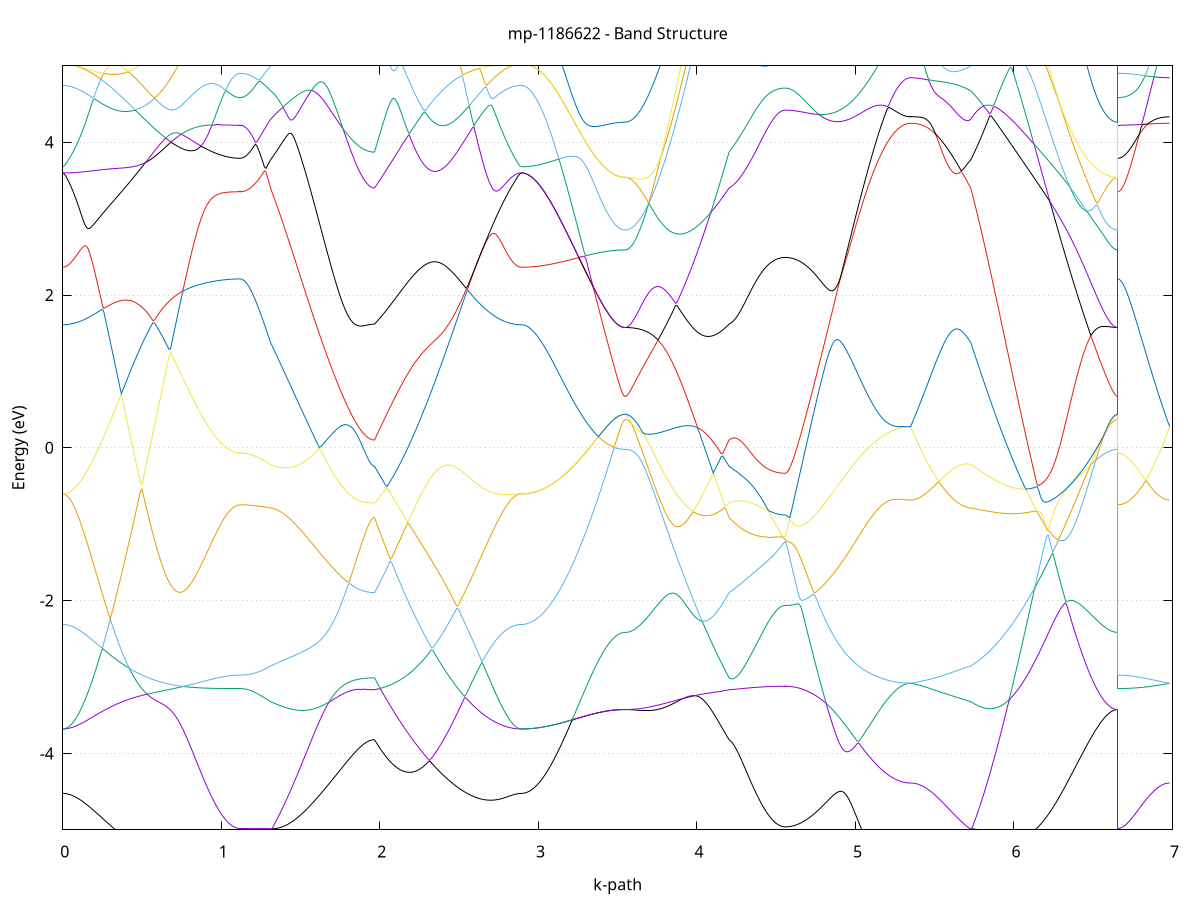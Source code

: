 set title 'mp-1186622 - Band Structure'
set xlabel 'k-path'
set ylabel 'Energy (eV)'
set grid y
set yrange [-5:5]
set terminal png size 800,600
set output 'mp-1186622_bands_gnuplot.png'
plot '-' using 1:2 with lines notitle, '-' using 1:2 with lines notitle, '-' using 1:2 with lines notitle, '-' using 1:2 with lines notitle, '-' using 1:2 with lines notitle, '-' using 1:2 with lines notitle, '-' using 1:2 with lines notitle, '-' using 1:2 with lines notitle, '-' using 1:2 with lines notitle, '-' using 1:2 with lines notitle, '-' using 1:2 with lines notitle, '-' using 1:2 with lines notitle, '-' using 1:2 with lines notitle, '-' using 1:2 with lines notitle, '-' using 1:2 with lines notitle, '-' using 1:2 with lines notitle, '-' using 1:2 with lines notitle, '-' using 1:2 with lines notitle, '-' using 1:2 with lines notitle, '-' using 1:2 with lines notitle, '-' using 1:2 with lines notitle, '-' using 1:2 with lines notitle, '-' using 1:2 with lines notitle, '-' using 1:2 with lines notitle, '-' using 1:2 with lines notitle, '-' using 1:2 with lines notitle, '-' using 1:2 with lines notitle, '-' using 1:2 with lines notitle, '-' using 1:2 with lines notitle, '-' using 1:2 with lines notitle, '-' using 1:2 with lines notitle, '-' using 1:2 with lines notitle, '-' using 1:2 with lines notitle, '-' using 1:2 with lines notitle, '-' using 1:2 with lines notitle, '-' using 1:2 with lines notitle, '-' using 1:2 with lines notitle, '-' using 1:2 with lines notitle, '-' using 1:2 with lines notitle, '-' using 1:2 with lines notitle, '-' using 1:2 with lines notitle, '-' using 1:2 with lines notitle, '-' using 1:2 with lines notitle, '-' using 1:2 with lines notitle, '-' using 1:2 with lines notitle, '-' using 1:2 with lines notitle, '-' using 1:2 with lines notitle, '-' using 1:2 with lines notitle, '-' using 1:2 with lines notitle, '-' using 1:2 with lines notitle, '-' using 1:2 with lines notitle, '-' using 1:2 with lines notitle, '-' using 1:2 with lines notitle, '-' using 1:2 with lines notitle, '-' using 1:2 with lines notitle, '-' using 1:2 with lines notitle, '-' using 1:2 with lines notitle, '-' using 1:2 with lines notitle, '-' using 1:2 with lines notitle, '-' using 1:2 with lines notitle, '-' using 1:2 with lines notitle, '-' using 1:2 with lines notitle, '-' using 1:2 with lines notitle, '-' using 1:2 with lines notitle
0.000000 -38.458066
0.009991 -38.458066
0.019981 -38.458066
0.029972 -38.457966
0.039962 -38.457966
0.049953 -38.457866
0.059943 -38.457766
0.069934 -38.457766
0.079924 -38.457666
0.089915 -38.457566
0.099905 -38.457366
0.109896 -38.457266
0.119886 -38.457066
0.129877 -38.456966
0.139867 -38.456766
0.149858 -38.456566
0.159848 -38.456366
0.169839 -38.456166
0.179829 -38.455966
0.189820 -38.455766
0.199810 -38.455466
0.209801 -38.455266
0.219791 -38.454966
0.229782 -38.454666
0.239772 -38.454366
0.249763 -38.454166
0.259753 -38.453766
0.269744 -38.453466
0.279734 -38.453166
0.289725 -38.452866
0.299715 -38.452466
0.309706 -38.452166
0.319696 -38.451766
0.329687 -38.451466
0.339677 -38.451066
0.349668 -38.450666
0.359658 -38.450266
0.369649 -38.449866
0.379639 -38.449466
0.389630 -38.449066
0.399620 -38.448666
0.409611 -38.448266
0.419601 -38.447866
0.429592 -38.447366
0.439582 -38.446966
0.449573 -38.446566
0.459563 -38.446066
0.469554 -38.445666
0.479544 -38.445166
0.489535 -38.444766
0.499525 -38.444266
0.509516 -38.443866
0.519506 -38.443366
0.529497 -38.442966
0.539487 -38.442466
0.549478 -38.442066
0.559468 -38.441566
0.569459 -38.441166
0.579449 -38.440666
0.589440 -38.440266
0.599430 -38.439766
0.609421 -38.439366
0.619411 -38.438866
0.629402 -38.438466
0.639392 -38.437966
0.649383 -38.437566
0.659373 -38.437166
0.669364 -38.436666
0.679354 -38.436266
0.689345 -38.435866
0.699335 -38.435466
0.709326 -38.435066
0.719316 -38.434566
0.729307 -38.434166
0.739297 -38.433866
0.749288 -38.433466
0.759278 -38.433066
0.769269 -38.432666
0.779259 -38.432266
0.789250 -38.431966
0.799240 -38.431566
0.809231 -38.431266
0.819221 -38.430966
0.829212 -38.430566
0.839202 -38.430266
0.849193 -38.429966
0.859183 -38.429666
0.869174 -38.429366
0.879164 -38.429066
0.889155 -38.428866
0.899145 -38.428566
0.909136 -38.428266
0.919126 -38.428066
0.929117 -38.427866
0.939107 -38.427666
0.949098 -38.427366
0.959088 -38.427266
0.969079 -38.427066
0.979069 -38.426866
0.989060 -38.426666
0.999050 -38.426566
1.009041 -38.426366
1.019031 -38.426266
1.029022 -38.426166
1.039012 -38.426066
1.049003 -38.425966
1.058994 -38.425866
1.068984 -38.425866
1.078975 -38.425766
1.088965 -38.425766
1.098956 -38.425666
1.108946 -38.425666
1.118937 -38.425666
1.118937 -38.425666
1.128501 -38.425666
1.138066 -38.425666
1.147631 -38.425666
1.157196 -38.425766
1.166761 -38.425766
1.176326 -38.425866
1.185890 -38.425966
1.195455 -38.425966
1.205020 -38.426066
1.214585 -38.426166
1.224150 -38.426366
1.233715 -38.426466
1.243279 -38.426566
1.252844 -38.426766
1.262409 -38.426866
1.271974 -38.427066
1.281539 -38.427266
1.291104 -38.427366
1.300668 -38.427566
1.310233 -38.427866
1.310233 -38.427866
1.320172 -38.427966
1.330110 -38.428166
1.340049 -38.428366
1.349987 -38.428566
1.359926 -38.428666
1.369864 -38.428966
1.379803 -38.429166
1.389741 -38.429366
1.399680 -38.429566
1.409618 -38.429866
1.419557 -38.430066
1.429495 -38.430366
1.439434 -38.430566
1.449372 -38.430866
1.459311 -38.431166
1.469249 -38.431366
1.479188 -38.431666
1.489126 -38.431966
1.499065 -38.432266
1.509003 -38.432566
1.518942 -38.432866
1.528880 -38.433166
1.538819 -38.433466
1.548757 -38.433766
1.558696 -38.434066
1.568634 -38.434366
1.578573 -38.434666
1.588511 -38.434966
1.598449 -38.435266
1.608388 -38.435566
1.618326 -38.435866
1.628265 -38.436166
1.638203 -38.436466
1.648142 -38.436766
1.658080 -38.437066
1.668019 -38.437366
1.677957 -38.437666
1.687896 -38.437866
1.697834 -38.438166
1.707773 -38.438466
1.717711 -38.438666
1.727650 -38.438966
1.737588 -38.439166
1.747527 -38.439366
1.757465 -38.439666
1.767404 -38.439866
1.777342 -38.440066
1.787281 -38.440266
1.797219 -38.440466
1.807158 -38.440666
1.817096 -38.440866
1.827035 -38.440966
1.836973 -38.441166
1.846912 -38.441266
1.856850 -38.441466
1.866789 -38.441566
1.876727 -38.441666
1.886666 -38.441766
1.896604 -38.441866
1.906543 -38.441966
1.916481 -38.441966
1.926420 -38.442066
1.936358 -38.442066
1.946297 -38.442066
1.956235 -38.442166
1.966174 -38.442166
1.966174 -38.442166
1.976136 -38.441966
1.986098 -38.441866
1.996060 -38.441666
2.006022 -38.441566
2.015984 -38.441466
2.025946 -38.441366
2.035908 -38.441266
2.045870 -38.441266
2.055832 -38.441166
2.065795 -38.441166
2.075757 -38.441066
2.085719 -38.441066
2.095681 -38.441066
2.105643 -38.441066
2.115605 -38.441066
2.125567 -38.441166
2.135529 -38.441166
2.145491 -38.441266
2.155453 -38.441266
2.165416 -38.441366
2.175378 -38.441466
2.185340 -38.441566
2.195302 -38.441766
2.205264 -38.441866
2.215226 -38.441966
2.225188 -38.442166
2.235150 -38.442366
2.245112 -38.442466
2.255074 -38.442666
2.265036 -38.442866
2.274999 -38.443066
2.284961 -38.443366
2.294923 -38.443566
2.304885 -38.443766
2.314847 -38.444066
2.324809 -38.444266
2.334771 -38.444566
2.344733 -38.444866
2.354695 -38.445166
2.364657 -38.445366
2.374620 -38.445666
2.384582 -38.445966
2.394544 -38.446266
2.404506 -38.446666
2.414468 -38.446966
2.424430 -38.447266
2.434392 -38.447566
2.444354 -38.447866
2.454316 -38.448266
2.464278 -38.448566
2.474240 -38.448866
2.484203 -38.449266
2.494165 -38.449566
2.504127 -38.449866
2.514089 -38.450266
2.524051 -38.450566
2.534013 -38.450866
2.543975 -38.451266
2.553937 -38.451566
2.563899 -38.451866
2.573861 -38.452166
2.583824 -38.452466
2.593786 -38.452766
2.603748 -38.453166
2.613710 -38.453466
2.623672 -38.453666
2.633634 -38.453966
2.643596 -38.454266
2.653558 -38.454566
2.663520 -38.454866
2.673482 -38.455066
2.683444 -38.455366
2.693407 -38.455566
2.703369 -38.455766
2.713331 -38.456066
2.723293 -38.456266
2.733255 -38.456466
2.743217 -38.456666
2.753179 -38.456766
2.763141 -38.456966
2.773103 -38.457166
2.783065 -38.457266
2.793028 -38.457366
2.802990 -38.457566
2.812952 -38.457666
2.822914 -38.457766
2.832876 -38.457866
2.842838 -38.457866
2.852800 -38.457966
2.862762 -38.457966
2.872724 -38.458066
2.882686 -38.458066
2.892648 -38.458066
2.892648 -38.458066
2.902562 -38.458066
2.912476 -38.458066
2.922389 -38.458066
2.932303 -38.458066
2.942216 -38.458066
2.952130 -38.458066
2.962043 -38.458066
2.971957 -38.458066
2.981870 -38.457966
2.991784 -38.457966
3.001697 -38.457966
3.011611 -38.457966
3.021524 -38.457966
3.031438 -38.457966
3.041351 -38.457966
3.051265 -38.457966
3.061178 -38.457966
3.071092 -38.457866
3.081005 -38.457866
3.090919 -38.457866
3.100832 -38.457866
3.110746 -38.457866
3.120659 -38.457866
3.130573 -38.457766
3.140486 -38.457766
3.150400 -38.457766
3.160313 -38.457766
3.170227 -38.457766
3.180140 -38.457766
3.190054 -38.457666
3.199967 -38.457666
3.209881 -38.457666
3.219794 -38.457666
3.229708 -38.457666
3.239621 -38.457566
3.249535 -38.457566
3.259448 -38.457566
3.269362 -38.457566
3.279275 -38.457566
3.289189 -38.457466
3.299102 -38.457466
3.309016 -38.457466
3.318930 -38.457466
3.328843 -38.457466
3.338757 -38.457466
3.348670 -38.457366
3.358584 -38.457366
3.368497 -38.457366
3.378411 -38.457366
3.388324 -38.457366
3.398238 -38.457366
3.408151 -38.457366
3.418065 -38.457266
3.427978 -38.457266
3.437892 -38.457266
3.447805 -38.457266
3.457719 -38.457266
3.467632 -38.457266
3.477546 -38.457266
3.487459 -38.457266
3.497373 -38.457266
3.507286 -38.457266
3.517200 -38.457266
3.527113 -38.457266
3.537027 -38.457266
3.546940 -38.457266
3.546940 -38.457266
3.556879 -38.457266
3.566817 -38.457166
3.576756 -38.457166
3.586694 -38.457166
3.596633 -38.457066
3.606571 -38.456966
3.616510 -38.456966
3.626448 -38.456866
3.636387 -38.456766
3.646325 -38.456566
3.656264 -38.456466
3.666202 -38.456366
3.676141 -38.456166
3.686079 -38.456066
3.696018 -38.455866
3.705956 -38.455666
3.715895 -38.455466
3.725833 -38.455266
3.735772 -38.455066
3.745710 -38.454866
3.755649 -38.454566
3.765587 -38.454366
3.775526 -38.454066
3.785464 -38.453866
3.795403 -38.453566
3.805341 -38.453266
3.815280 -38.453066
3.825218 -38.452766
3.835157 -38.452466
3.845095 -38.452166
3.855034 -38.451866
3.864972 -38.451566
3.874911 -38.451266
3.884849 -38.450966
3.894787 -38.450666
3.904726 -38.450266
3.914664 -38.449966
3.924603 -38.449666
3.934541 -38.449366
3.944480 -38.449066
3.954418 -38.448666
3.964357 -38.448366
3.974295 -38.448066
3.984234 -38.447766
3.994172 -38.447466
4.004111 -38.447066
4.014049 -38.446766
4.023988 -38.446466
4.033926 -38.446166
4.043865 -38.445866
4.053803 -38.445566
4.063742 -38.445366
4.073680 -38.445066
4.083619 -38.444766
4.093557 -38.444466
4.103496 -38.444266
4.113434 -38.443966
4.123373 -38.443766
4.133311 -38.443466
4.143250 -38.443266
4.153188 -38.443066
4.163127 -38.442866
4.173065 -38.442666
4.183004 -38.442466
4.192942 -38.442266
4.202881 -38.442166
4.202881 -38.442166
4.212714 -38.442066
4.222548 -38.442066
4.232381 -38.441966
4.242215 -38.441866
4.252048 -38.441866
4.261882 -38.441766
4.271716 -38.441766
4.281549 -38.441666
4.291383 -38.441666
4.301216 -38.441666
4.311050 -38.441566
4.320883 -38.441566
4.330717 -38.441466
4.340550 -38.441466
4.350384 -38.441466
4.360218 -38.441366
4.370051 -38.441366
4.379885 -38.441366
4.389718 -38.441266
4.399552 -38.441266
4.409385 -38.441266
4.419219 -38.441266
4.429052 -38.441166
4.438886 -38.441166
4.448720 -38.441166
4.458553 -38.441166
4.468387 -38.441166
4.478220 -38.441166
4.488054 -38.441066
4.497887 -38.441066
4.507721 -38.441066
4.517554 -38.441066
4.527388 -38.441066
4.537222 -38.441066
4.547055 -38.441066
4.556889 -38.441066
4.556889 -38.441066
4.566779 -38.441066
4.576669 -38.441066
4.586559 -38.441066
4.596449 -38.440966
4.606339 -38.440966
4.616229 -38.440866
4.626119 -38.440766
4.636009 -38.440666
4.645900 -38.440566
4.655790 -38.440466
4.665680 -38.440366
4.675570 -38.440266
4.685460 -38.440066
4.695350 -38.439966
4.705240 -38.439766
4.715130 -38.439566
4.725020 -38.439466
4.734910 -38.439266
4.744800 -38.439066
4.754691 -38.438866
4.764581 -38.438566
4.774471 -38.438366
4.784361 -38.438166
4.794251 -38.437866
4.804141 -38.437666
4.814031 -38.437366
4.823921 -38.437166
4.833811 -38.436866
4.843701 -38.436566
4.853592 -38.436366
4.863482 -38.436066
4.873372 -38.435766
4.883262 -38.435466
4.893152 -38.435166
4.903042 -38.434866
4.912932 -38.434566
4.922822 -38.434266
4.932712 -38.433966
4.942602 -38.433666
4.952492 -38.433366
4.962383 -38.433066
4.972273 -38.432766
4.982163 -38.432466
4.992053 -38.432166
5.001943 -38.431866
5.011833 -38.431566
5.021723 -38.431266
5.031613 -38.430966
5.041503 -38.430666
5.051393 -38.430466
5.061284 -38.430166
5.071174 -38.429866
5.081064 -38.429566
5.090954 -38.429366
5.100844 -38.429066
5.110734 -38.428866
5.120624 -38.428566
5.130514 -38.428366
5.140404 -38.428166
5.150294 -38.427966
5.160184 -38.427766
5.170075 -38.427466
5.179965 -38.427366
5.189855 -38.427166
5.199745 -38.426966
5.209635 -38.426766
5.219525 -38.426666
5.229415 -38.426466
5.239305 -38.426366
5.249195 -38.426266
5.259085 -38.426166
5.268976 -38.426066
5.278866 -38.425966
5.288756 -38.425866
5.298646 -38.425766
5.308536 -38.425766
5.318426 -38.425766
5.328316 -38.425666
5.338206 -38.425666
5.348096 -38.425666
5.348096 -38.425666
5.358069 -38.425666
5.368042 -38.425666
5.378015 -38.425666
5.387988 -38.425666
5.397961 -38.425666
5.407934 -38.425766
5.417907 -38.425766
5.427880 -38.425766
5.437853 -38.425766
5.447825 -38.425866
5.457798 -38.425866
5.467771 -38.425866
5.477744 -38.425966
5.487717 -38.425966
5.497690 -38.425966
5.507663 -38.426066
5.517636 -38.426066
5.527609 -38.426166
5.537582 -38.426166
5.547555 -38.426266
5.557528 -38.426366
5.567500 -38.426366
5.577473 -38.426466
5.587446 -38.426566
5.597419 -38.426566
5.607392 -38.426666
5.617365 -38.426766
5.627338 -38.426866
5.637311 -38.426966
5.647284 -38.427066
5.657257 -38.427066
5.667230 -38.427166
5.677203 -38.427266
5.687175 -38.427366
5.697148 -38.427466
5.707121 -38.427566
5.717094 -38.427666
5.727067 -38.427866
5.727067 -38.427866
5.737042 -38.428066
5.747016 -38.428266
5.756991 -38.428566
5.766966 -38.428766
5.776940 -38.429066
5.786915 -38.429366
5.796889 -38.429566
5.806864 -38.429866
5.816839 -38.430166
5.826813 -38.430466
5.836788 -38.430866
5.846763 -38.431166
5.856737 -38.431466
5.866712 -38.431866
5.876686 -38.432166
5.886661 -38.432566
5.896636 -38.432866
5.906610 -38.433266
5.916585 -38.433666
5.926560 -38.434066
5.936534 -38.434466
5.946509 -38.434866
5.956483 -38.435266
5.966458 -38.435666
5.976433 -38.436066
5.986407 -38.436466
5.996382 -38.436866
6.006357 -38.437266
6.016331 -38.437766
6.026306 -38.438166
6.036280 -38.438566
6.046255 -38.439066
6.056230 -38.439466
6.066204 -38.439866
6.076179 -38.440366
6.086153 -38.440766
6.096128 -38.441266
6.106103 -38.441666
6.116077 -38.442066
6.126052 -38.442566
6.136027 -38.442966
6.146001 -38.443466
6.155976 -38.443866
6.165950 -38.444266
6.175925 -38.444766
6.185900 -38.445166
6.195874 -38.445566
6.205849 -38.446066
6.215824 -38.446466
6.225798 -38.446866
6.235773 -38.447266
6.245747 -38.447666
6.255722 -38.448066
6.265697 -38.448466
6.275671 -38.448866
6.285646 -38.449266
6.295621 -38.449666
6.305595 -38.450066
6.315570 -38.450466
6.325544 -38.450766
6.335519 -38.451166
6.345494 -38.451466
6.355468 -38.451866
6.365443 -38.452166
6.375418 -38.452466
6.385392 -38.452766
6.395367 -38.453066
6.405341 -38.453366
6.415316 -38.453666
6.425291 -38.453966
6.435265 -38.454266
6.445240 -38.454466
6.455214 -38.454766
6.465189 -38.454966
6.475164 -38.455166
6.485138 -38.455466
6.495113 -38.455666
6.505088 -38.455866
6.515062 -38.455966
6.525037 -38.456166
6.535011 -38.456366
6.544986 -38.456466
6.554961 -38.456566
6.564935 -38.456766
6.574910 -38.456866
6.584885 -38.456966
6.594859 -38.456966
6.604834 -38.457066
6.614808 -38.457166
6.624783 -38.457166
6.634758 -38.457166
6.644732 -38.457266
6.654707 -38.457266
6.654707 -38.425666
6.664620 -38.425666
6.674534 -38.425666
6.684447 -38.425666
6.694361 -38.425666
6.704274 -38.425666
6.714188 -38.425666
6.724101 -38.425666
6.734015 -38.425666
6.743929 -38.425666
6.753842 -38.425666
6.763756 -38.425666
6.773669 -38.425666
6.783583 -38.425666
6.793496 -38.425666
6.803410 -38.425666
6.813323 -38.425666
6.823237 -38.425666
6.833150 -38.425666
6.843064 -38.425666
6.852977 -38.425666
6.862891 -38.425666
6.872804 -38.425666
6.882718 -38.425666
6.892631 -38.425666
6.902545 -38.425666
6.912458 -38.425666
6.922372 -38.425666
6.932285 -38.425666
6.942199 -38.425666
6.952112 -38.425666
6.962026 -38.425666
6.971939 -38.425666
6.981853 -38.425666
e
0.000000 -19.061066
0.009991 -19.060966
0.019981 -19.060966
0.029972 -19.060866
0.039962 -19.060766
0.049953 -19.060666
0.059943 -19.060466
0.069934 -19.060266
0.079924 -19.060066
0.089915 -19.059766
0.099905 -19.059466
0.109896 -19.059166
0.119886 -19.058766
0.129877 -19.058466
0.139867 -19.058066
0.149858 -19.057566
0.159848 -19.057166
0.169839 -19.056666
0.179829 -19.056166
0.189820 -19.055566
0.199810 -19.055066
0.209801 -19.054466
0.219791 -19.053766
0.229782 -19.053166
0.239772 -19.052466
0.249763 -19.051866
0.259753 -19.051166
0.269744 -19.050366
0.279734 -19.049666
0.289725 -19.048866
0.299715 -19.048066
0.309706 -19.047266
0.319696 -19.046466
0.329687 -19.045566
0.339677 -19.044766
0.349668 -19.043866
0.359658 -19.042966
0.369649 -19.042066
0.379639 -19.041166
0.389630 -19.040266
0.399620 -19.039266
0.409611 -19.038366
0.419601 -19.037366
0.429592 -19.041366
0.439582 -19.046566
0.449573 -19.051666
0.459563 -19.056766
0.469554 -19.061766
0.479544 -19.066766
0.489535 -19.071666
0.499525 -19.076466
0.509516 -19.081266
0.519506 -19.086066
0.529497 -19.090666
0.539487 -19.095266
0.549478 -19.099766
0.559468 -19.104166
0.569459 -19.108466
0.579449 -19.112666
0.589440 -19.116866
0.599430 -19.120866
0.609421 -19.124766
0.619411 -19.128666
0.629402 -19.132366
0.639392 -19.136066
0.649383 -19.139566
0.659373 -19.142966
0.669364 -19.146366
0.679354 -19.149566
0.689345 -19.152666
0.699335 -19.155666
0.709326 -19.158666
0.719316 -19.161466
0.729307 -19.164166
0.739297 -19.166766
0.749288 -19.169266
0.759278 -19.171666
0.769269 -19.173966
0.779259 -19.176166
0.789250 -19.178266
0.799240 -19.180366
0.809231 -19.182266
0.819221 -19.184066
0.829212 -19.185866
0.839202 -19.187466
0.849193 -19.189066
0.859183 -19.190566
0.869174 -19.191966
0.879164 -19.193366
0.889155 -19.194566
0.899145 -19.195766
0.909136 -19.196866
0.919126 -19.197966
0.929117 -19.198966
0.939107 -19.199866
0.949098 -19.200666
0.959088 -19.201466
0.969079 -19.202266
0.979069 -19.202866
0.989060 -19.203566
0.999050 -19.204066
1.009041 -19.204566
1.019031 -19.205066
1.029022 -19.205466
1.039012 -19.205866
1.049003 -19.206166
1.058994 -19.206466
1.068984 -19.206666
1.078975 -19.206866
1.088965 -19.207066
1.098956 -19.207166
1.108946 -19.207166
1.118937 -19.207166
1.118937 -19.207166
1.128501 -19.207166
1.138066 -19.206966
1.147631 -19.206666
1.157196 -19.206366
1.166761 -19.205866
1.176326 -19.205266
1.185890 -19.204566
1.195455 -19.203666
1.205020 -19.202766
1.214585 -19.201766
1.224150 -19.200566
1.233715 -19.199366
1.243279 -19.197966
1.252844 -19.196566
1.262409 -19.194966
1.271974 -19.193366
1.281539 -19.191566
1.291104 -19.189766
1.300668 -19.187766
1.310233 -19.185766
1.310233 -19.185766
1.320172 -19.184766
1.330110 -19.184866
1.340049 -19.185766
1.349987 -19.186966
1.359926 -19.188466
1.369864 -19.190166
1.379803 -19.191966
1.389741 -19.193866
1.399680 -19.195866
1.409618 -19.197866
1.419557 -19.200066
1.429495 -19.202166
1.439434 -19.204466
1.449372 -19.206766
1.459311 -19.209066
1.469249 -19.211466
1.479188 -19.213866
1.489126 -19.216266
1.499065 -19.218766
1.509003 -19.221266
1.518942 -19.223866
1.528880 -19.226366
1.538819 -19.228966
1.548757 -19.231466
1.558696 -19.234066
1.568634 -19.236666
1.578573 -19.239166
1.588511 -19.241766
1.598449 -19.244266
1.608388 -19.246866
1.618326 -19.249366
1.628265 -19.251866
1.638203 -19.254266
1.648142 -19.256766
1.658080 -19.259166
1.668019 -19.261466
1.677957 -19.263866
1.687896 -19.266166
1.697834 -19.268366
1.707773 -19.270566
1.717711 -19.272666
1.727650 -19.274766
1.737588 -19.276766
1.747527 -19.278666
1.757465 -19.280566
1.767404 -19.282366
1.777342 -19.284066
1.787281 -19.285766
1.797219 -19.287366
1.807158 -19.288866
1.817096 -19.290266
1.827035 -19.291666
1.836973 -19.292966
1.846912 -19.294066
1.856850 -19.295166
1.866789 -19.296166
1.876727 -19.297066
1.886666 -19.297866
1.896604 -19.298666
1.906543 -19.299266
1.916481 -19.299766
1.926420 -19.300266
1.936358 -19.300566
1.946297 -19.300866
1.956235 -19.300966
1.966174 -19.301066
1.966174 -19.301066
1.976136 -19.305066
1.986098 -19.308766
1.996060 -19.312266
2.006022 -19.315366
2.015984 -19.318266
2.025946 -19.320866
2.035908 -19.323066
2.045870 -19.325066
2.055832 -19.326666
2.065795 -19.327966
2.075757 -19.329066
2.085719 -19.329666
2.095681 -19.330066
2.105643 -19.330166
2.115605 -19.329866
2.125567 -19.329266
2.135529 -19.328466
2.145491 -19.327166
2.155453 -19.325666
2.165416 -19.323866
2.175378 -19.321666
2.185340 -19.319266
2.195302 -19.316466
2.205264 -19.313466
2.215226 -19.310066
2.225188 -19.306366
2.235150 -19.302466
2.245112 -19.298266
2.255074 -19.293766
2.265036 -19.288966
2.274999 -19.283866
2.284961 -19.278566
2.294923 -19.272966
2.304885 -19.267166
2.314847 -19.261166
2.324809 -19.254866
2.334771 -19.248366
2.344733 -19.241566
2.354695 -19.234666
2.364657 -19.227566
2.374620 -19.220166
2.384582 -19.212666
2.394544 -19.205066
2.404506 -19.197166
2.414468 -19.189266
2.424430 -19.181166
2.434392 -19.172866
2.444354 -19.164566
2.454316 -19.156066
2.464278 -19.147566
2.474240 -19.138966
2.484203 -19.130266
2.494165 -19.121566
2.504127 -19.112866
2.514089 -19.104066
2.524051 -19.095266
2.534013 -19.086466
2.543975 -19.077766
2.553937 -19.069066
2.563899 -19.060366
2.573861 -19.051766
2.583824 -19.048766
2.593786 -19.049366
2.603748 -19.050066
2.613710 -19.050666
2.623672 -19.051266
2.633634 -19.051866
2.643596 -19.052466
2.653558 -19.053066
2.663520 -19.053666
2.673482 -19.054266
2.683444 -19.054766
2.693407 -19.055266
2.703369 -19.055866
2.713331 -19.056366
2.723293 -19.056766
2.733255 -19.057266
2.743217 -19.057666
2.753179 -19.058066
2.763141 -19.058466
2.773103 -19.058866
2.783065 -19.059166
2.793028 -19.059466
2.802990 -19.059766
2.812952 -19.060066
2.822914 -19.060266
2.832876 -19.060466
2.842838 -19.060666
2.852800 -19.060766
2.862762 -19.060866
2.872724 -19.060966
2.882686 -19.060966
2.892648 -19.061066
2.892648 -19.061066
2.902562 -19.061066
2.912476 -19.061266
2.922389 -19.061666
2.932303 -19.062166
2.942216 -19.062766
2.952130 -19.063466
2.962043 -19.064366
2.971957 -19.065366
2.981870 -19.066566
2.991784 -19.067766
3.001697 -19.069166
3.011611 -19.070666
3.021524 -19.072266
3.031438 -19.073966
3.041351 -19.075866
3.051265 -19.077766
3.061178 -19.079766
3.071092 -19.081966
3.081005 -19.084166
3.090919 -19.086366
3.100832 -19.088766
3.110746 -19.091166
3.120659 -19.093666
3.130573 -19.096266
3.140486 -19.098866
3.150400 -19.101466
3.160313 -19.104166
3.170227 -19.106866
3.180140 -19.109666
3.190054 -19.112366
3.199967 -19.115166
3.209881 -19.117966
3.219794 -19.120766
3.229708 -19.123466
3.239621 -19.126266
3.249535 -19.128966
3.259448 -19.131766
3.269362 -19.134466
3.279275 -19.137066
3.289189 -19.139666
3.299102 -19.142266
3.309016 -19.144766
3.318930 -19.147266
3.328843 -19.149666
3.338757 -19.151966
3.348670 -19.154166
3.358584 -19.156366
3.368497 -19.158466
3.378411 -19.160466
3.388324 -19.162366
3.398238 -19.164166
3.408151 -19.165866
3.418065 -19.167466
3.427978 -19.168966
3.437892 -19.170366
3.447805 -19.171666
3.457719 -19.172866
3.467632 -19.173866
3.477546 -19.174866
3.487459 -19.175666
3.497373 -19.176366
3.507286 -19.176966
3.517200 -19.177366
3.527113 -19.177666
3.537027 -19.177866
3.546940 -19.177966
3.546940 -19.177966
3.556879 -19.177866
3.566817 -19.177766
3.576756 -19.177566
3.586694 -19.177266
3.596633 -19.176966
3.606571 -19.176566
3.616510 -19.176066
3.626448 -19.175466
3.636387 -19.174766
3.646325 -19.174066
3.656264 -19.173266
3.666202 -19.172366
3.676141 -19.171466
3.686079 -19.170466
3.696018 -19.169366
3.705956 -19.168166
3.715895 -19.166966
3.725833 -19.165666
3.735772 -19.164366
3.745710 -19.162966
3.755649 -19.161466
3.765587 -19.159966
3.775526 -19.158366
3.785464 -19.156666
3.795403 -19.154966
3.805341 -19.153266
3.815280 -19.151466
3.825218 -19.149666
3.835157 -19.147766
3.845095 -19.145766
3.855034 -19.143866
3.864972 -19.141866
3.874911 -19.139766
3.884849 -19.137766
3.894787 -19.135666
3.904726 -19.133466
3.914664 -19.131366
3.924603 -19.129166
3.934541 -19.126966
3.944480 -19.124766
3.954418 -19.129566
3.964357 -19.138166
3.974295 -19.146566
3.984234 -19.154966
3.994172 -19.163366
4.004111 -19.171566
4.014049 -19.179766
4.023988 -19.187766
4.033926 -19.195666
4.043865 -19.203366
4.053803 -19.211066
4.063742 -19.218466
4.073680 -19.225766
4.083619 -19.232866
4.093557 -19.239766
4.103496 -19.246466
4.113434 -19.253066
4.123373 -19.259366
4.133311 -19.265366
4.143250 -19.271266
4.153188 -19.276866
4.163127 -19.282166
4.173065 -19.287266
4.183004 -19.292166
4.192942 -19.296766
4.202881 -19.301066
4.202881 -19.301066
4.212714 -19.302566
4.222548 -19.304066
4.232381 -19.305566
4.242215 -19.307066
4.252048 -19.308466
4.261882 -19.309866
4.271716 -19.311266
4.281549 -19.312566
4.291383 -19.313866
4.301216 -19.315166
4.311050 -19.316366
4.320883 -19.317566
4.330717 -19.318666
4.340550 -19.319766
4.350384 -19.320866
4.360218 -19.321866
4.370051 -19.322866
4.379885 -19.323766
4.389718 -19.324666
4.399552 -19.325466
4.409385 -19.326266
4.419219 -19.327066
4.429052 -19.327766
4.438886 -19.328366
4.448720 -19.328966
4.458553 -19.329566
4.468387 -19.330066
4.478220 -19.330466
4.488054 -19.330866
4.497887 -19.331266
4.507721 -19.331566
4.517554 -19.331766
4.527388 -19.331966
4.537222 -19.332066
4.547055 -19.332166
4.556889 -19.332166
4.556889 -19.332166
4.566779 -19.332166
4.576669 -19.331966
4.586559 -19.331766
4.596449 -19.331366
4.606339 -19.330966
4.616229 -19.330366
4.626119 -19.329666
4.636009 -19.328966
4.645900 -19.328066
4.655790 -19.327166
4.665680 -19.326166
4.675570 -19.324966
4.685460 -19.323766
4.695350 -19.322466
4.705240 -19.321066
4.715130 -19.319566
4.725020 -19.317966
4.734910 -19.316266
4.744800 -19.314566
4.754691 -19.312766
4.764581 -19.310866
4.774471 -19.308866
4.784361 -19.306866
4.794251 -19.304766
4.804141 -19.302566
4.814031 -19.300366
4.823921 -19.298066
4.833811 -19.295766
4.843701 -19.293366
4.853592 -19.290966
4.863482 -19.288466
4.873372 -19.285966
4.883262 -19.283366
4.893152 -19.280866
4.903042 -19.278166
4.912932 -19.275566
4.922822 -19.272866
4.932712 -19.270266
4.942602 -19.267566
4.952492 -19.264866
4.962383 -19.262166
4.972273 -19.259466
4.982163 -19.256766
4.992053 -19.254066
5.001943 -19.251466
5.011833 -19.248766
5.021723 -19.246166
5.031613 -19.243566
5.041503 -19.240966
5.051393 -19.238366
5.061284 -19.235866
5.071174 -19.233466
5.081064 -19.230966
5.090954 -19.228666
5.100844 -19.226266
5.110734 -19.224066
5.120624 -19.221866
5.130514 -19.219666
5.140404 -19.217666
5.150294 -19.215666
5.160184 -19.213666
5.170075 -19.211866
5.179965 -19.210066
5.189855 -19.208366
5.199745 -19.206766
5.209635 -19.205266
5.219525 -19.203866
5.229415 -19.202566
5.239305 -19.201366
5.249195 -19.200266
5.259085 -19.199166
5.268976 -19.198266
5.278866 -19.197466
5.288756 -19.196766
5.298646 -19.196166
5.308536 -19.195666
5.318426 -19.195266
5.328316 -19.194966
5.338206 -19.194866
5.348096 -19.194766
5.348096 -19.194766
5.358069 -19.195266
5.368042 -19.195766
5.378015 -19.196166
5.387988 -19.196566
5.397961 -19.196966
5.407934 -19.197266
5.417907 -19.197566
5.427880 -19.197866
5.437853 -19.198066
5.447825 -19.198266
5.457798 -19.198466
5.467771 -19.198566
5.477744 -19.198666
5.487717 -19.198666
5.497690 -19.198666
5.507663 -19.198566
5.517636 -19.198466
5.527609 -19.198366
5.537582 -19.198166
5.547555 -19.197966
5.557528 -19.197666
5.567500 -19.197366
5.577473 -19.196966
5.587446 -19.196566
5.597419 -19.196066
5.607392 -19.195566
5.617365 -19.194966
5.627338 -19.194366
5.637311 -19.193766
5.647284 -19.193066
5.657257 -19.192266
5.667230 -19.191466
5.677203 -19.190666
5.687175 -19.189766
5.697148 -19.188866
5.707121 -19.187866
5.717094 -19.186766
5.727067 -19.185766
5.727067 -19.185766
5.737042 -19.183466
5.747016 -19.181166
5.756991 -19.178666
5.766966 -19.176166
5.776940 -19.173466
5.786915 -19.170766
5.796889 -19.167966
5.806864 -19.166366
5.816839 -19.164866
5.826813 -19.163466
5.836788 -19.161866
5.846763 -19.160266
5.856737 -19.158466
5.866712 -19.156666
5.876686 -19.154766
5.886661 -19.152766
5.896636 -19.150766
5.906610 -19.148566
5.916585 -19.146266
5.926560 -19.143966
5.936534 -19.141466
5.946509 -19.138966
5.956483 -19.136366
5.966458 -19.133566
5.976433 -19.130766
5.986407 -19.127866
5.996382 -19.124766
6.006357 -19.121666
6.016331 -19.118466
6.026306 -19.115166
6.036280 -19.111766
6.046255 -19.108266
6.056230 -19.104666
6.066204 -19.101066
6.076179 -19.097266
6.086153 -19.093466
6.096128 -19.089466
6.106103 -19.085466
6.116077 -19.085966
6.126052 -19.088666
6.136027 -19.091266
6.146001 -19.093966
6.155976 -19.096566
6.165950 -19.099166
6.175925 -19.101866
6.185900 -19.104466
6.195874 -19.107066
6.205849 -19.109666
6.215824 -19.112166
6.225798 -19.114766
6.235773 -19.117266
6.245747 -19.119766
6.255722 -19.122166
6.265697 -19.124666
6.275671 -19.127066
6.285646 -19.129366
6.295621 -19.131766
6.305595 -19.134066
6.315570 -19.136266
6.325544 -19.138466
6.335519 -19.140666
6.345494 -19.142766
6.355468 -19.144866
6.365443 -19.146866
6.375418 -19.148866
6.385392 -19.150766
6.395367 -19.152666
6.405341 -19.154466
6.415316 -19.156266
6.425291 -19.157966
6.435265 -19.159566
6.445240 -19.161166
6.455214 -19.162666
6.465189 -19.164066
6.475164 -19.165466
6.485138 -19.166766
6.495113 -19.168066
6.505088 -19.169266
6.515062 -19.170366
6.525037 -19.171366
6.535011 -19.172366
6.544986 -19.173166
6.554961 -19.174066
6.564935 -19.174766
6.574910 -19.175466
6.584885 -19.175966
6.594859 -19.176466
6.604834 -19.176966
6.614808 -19.177266
6.624783 -19.177566
6.634758 -19.177766
6.644732 -19.177866
6.654707 -19.177966
6.654707 -19.207166
6.664620 -19.207166
6.674534 -19.207166
6.684447 -19.207066
6.694361 -19.206966
6.704274 -19.206866
6.714188 -19.206666
6.724101 -19.206566
6.734015 -19.206366
6.743929 -19.206066
6.753842 -19.205866
6.763756 -19.205566
6.773669 -19.205266
6.783583 -19.204866
6.793496 -19.204566
6.803410 -19.204166
6.813323 -19.203766
6.823237 -19.203366
6.833150 -19.202966
6.843064 -19.202466
6.852977 -19.201966
6.862891 -19.201566
6.872804 -19.200966
6.882718 -19.200466
6.892631 -19.199966
6.902545 -19.199466
6.912458 -19.198866
6.922372 -19.198266
6.932285 -19.197766
6.942199 -19.197166
6.952112 -19.196566
6.962026 -19.195966
6.971939 -19.195366
6.981853 -19.194766
e
0.000000 -18.887066
0.009991 -18.887166
0.019981 -18.887466
0.029972 -18.888066
0.039962 -18.888866
0.049953 -18.889866
0.059943 -18.891066
0.069934 -18.892566
0.079924 -18.894166
0.089915 -18.896066
0.099905 -18.898166
0.109896 -18.900366
0.119886 -18.902866
0.129877 -18.905566
0.139867 -18.908366
0.149858 -18.911466
0.159848 -18.914666
0.169839 -18.918066
0.179829 -18.921566
0.189820 -18.925266
0.199810 -18.929166
0.209801 -18.933166
0.219791 -18.937266
0.229782 -18.941466
0.239772 -18.945866
0.249763 -18.950366
0.259753 -18.954966
0.269744 -18.959666
0.279734 -18.964466
0.289725 -18.969266
0.299715 -18.974266
0.309706 -18.979266
0.319696 -18.984266
0.329687 -18.989366
0.339677 -18.994466
0.349668 -18.999666
0.359658 -19.004866
0.369649 -19.010066
0.379639 -19.015366
0.389630 -19.020566
0.399620 -19.025766
0.409611 -19.030966
0.419601 -19.036166
0.429592 -19.036366
0.439582 -19.035466
0.449573 -19.034466
0.459563 -19.033466
0.469554 -19.032466
0.479544 -19.031466
0.489535 -19.030466
0.499525 -19.029466
0.509516 -19.028366
0.519506 -19.027366
0.529497 -19.026366
0.539487 -19.028766
0.549478 -19.032866
0.559468 -19.036966
0.569459 -19.041166
0.579449 -19.045266
0.589440 -19.049366
0.599430 -19.053466
0.609421 -19.057566
0.619411 -19.061666
0.629402 -19.065666
0.639392 -19.069766
0.649383 -19.073666
0.659373 -19.077666
0.669364 -19.081566
0.679354 -19.085466
0.689345 -19.089366
0.699335 -19.093166
0.709326 -19.096866
0.719316 -19.100566
0.729307 -19.104266
0.739297 -19.107866
0.749288 -19.111366
0.759278 -19.114866
0.769269 -19.118266
0.779259 -19.121666
0.789250 -19.124866
0.799240 -19.128066
0.809231 -19.131266
0.819221 -19.134266
0.829212 -19.137266
0.839202 -19.140166
0.849193 -19.142966
0.859183 -19.145766
0.869174 -19.148366
0.879164 -19.150966
0.889155 -19.153466
0.899145 -19.155766
0.909136 -19.158066
0.919126 -19.160266
0.929117 -19.162366
0.939107 -19.164366
0.949098 -19.166266
0.959088 -19.168066
0.969079 -19.169766
0.979069 -19.171366
0.989060 -19.172866
0.999050 -19.174266
1.009041 -19.175466
1.019031 -19.176666
1.029022 -19.177766
1.039012 -19.178666
1.049003 -19.179566
1.058994 -19.180266
1.068984 -19.180866
1.078975 -19.181366
1.088965 -19.181766
1.098956 -19.182066
1.108946 -19.182166
1.118937 -19.182266
1.118937 -19.182266
1.128501 -19.182266
1.138066 -19.182166
1.147631 -19.182166
1.157196 -19.181966
1.166761 -19.181866
1.176326 -19.181666
1.185890 -19.181466
1.195455 -19.181166
1.205020 -19.180966
1.214585 -19.180566
1.224150 -19.180266
1.233715 -19.179866
1.243279 -19.179366
1.252844 -19.178866
1.262409 -19.178366
1.271974 -19.177766
1.281539 -19.177166
1.291104 -19.176466
1.300668 -19.175766
1.310233 -19.175066
1.310233 -19.175066
1.320172 -19.173766
1.330110 -19.171366
1.340049 -19.167966
1.349987 -19.164066
1.359926 -19.159766
1.369864 -19.155266
1.379803 -19.150466
1.389741 -19.145466
1.399680 -19.140166
1.409618 -19.134766
1.419557 -19.129166
1.429495 -19.123366
1.439434 -19.117466
1.449372 -19.111366
1.459311 -19.105166
1.469249 -19.098766
1.479188 -19.092266
1.489126 -19.085766
1.499065 -19.079066
1.509003 -19.072266
1.518942 -19.065366
1.528880 -19.058466
1.538819 -19.051466
1.548757 -19.044466
1.558696 -19.037366
1.568634 -19.033966
1.578573 -19.035366
1.588511 -19.036766
1.598449 -19.038166
1.608388 -19.039566
1.618326 -19.040966
1.628265 -19.042266
1.638203 -19.043666
1.648142 -19.044966
1.658080 -19.046266
1.668019 -19.047566
1.677957 -19.048766
1.687896 -19.050066
1.697834 -19.051266
1.707773 -19.052466
1.717711 -19.053566
1.727650 -19.054666
1.737588 -19.055766
1.747527 -19.056866
1.757465 -19.057866
1.767404 -19.058766
1.777342 -19.059766
1.787281 -19.060666
1.797219 -19.061466
1.807158 -19.062266
1.817096 -19.063066
1.827035 -19.063766
1.836973 -19.064466
1.846912 -19.065166
1.856850 -19.065666
1.866789 -19.066266
1.876727 -19.066766
1.886666 -19.067166
1.896604 -19.067566
1.906543 -19.067866
1.916481 -19.068166
1.926420 -19.068466
1.936358 -19.068566
1.946297 -19.068766
1.956235 -19.068866
1.966174 -19.068866
1.966174 -19.068866
1.976136 -19.067066
1.986098 -19.065266
1.996060 -19.063566
2.006022 -19.061966
2.015984 -19.060266
2.025946 -19.058766
2.035908 -19.057266
2.045870 -19.055766
2.055832 -19.054366
2.065795 -19.052966
2.075757 -19.051666
2.085719 -19.050466
2.095681 -19.049266
2.105643 -19.048166
2.115605 -19.047066
2.125567 -19.046066
2.135529 -19.045066
2.145491 -19.044166
2.155453 -19.043366
2.165416 -19.042566
2.175378 -19.041766
2.185340 -19.041166
2.195302 -19.040466
2.205264 -19.039966
2.215226 -19.039366
2.225188 -19.038966
2.235150 -19.038566
2.245112 -19.038166
2.255074 -19.037866
2.265036 -19.037666
2.274999 -19.037466
2.284961 -19.037366
2.294923 -19.037266
2.304885 -19.037166
2.314847 -19.037166
2.324809 -19.037166
2.334771 -19.037266
2.344733 -19.037366
2.354695 -19.037566
2.364657 -19.037766
2.374620 -19.038066
2.384582 -19.038266
2.394544 -19.038666
2.404506 -19.038966
2.414468 -19.039366
2.424430 -19.039766
2.434392 -19.040166
2.444354 -19.040666
2.454316 -19.041166
2.464278 -19.041666
2.474240 -19.042166
2.484203 -19.042666
2.494165 -19.043266
2.504127 -19.043866
2.514089 -19.044466
2.524051 -19.045066
2.534013 -19.045666
2.543975 -19.046266
2.553937 -19.046866
2.563899 -19.047566
2.573861 -19.048166
2.583824 -19.043166
2.593786 -19.034766
2.603748 -19.026366
2.613710 -19.018166
2.623672 -19.010066
2.633634 -19.002166
2.643596 -18.994366
2.653558 -18.986766
2.663520 -18.979366
2.673482 -18.972166
2.683444 -18.965166
2.693407 -18.958366
2.703369 -18.951866
2.713331 -18.945566
2.723293 -18.939566
2.733255 -18.933766
2.743217 -18.928366
2.753179 -18.923166
2.763141 -18.918366
2.773103 -18.913866
2.783065 -18.909666
2.793028 -18.905766
2.802990 -18.902266
2.812952 -18.899166
2.822914 -18.896366
2.832876 -18.893866
2.842838 -18.891766
2.852800 -18.890066
2.862762 -18.888766
2.872724 -18.887766
2.882686 -18.887266
2.892648 -18.887066
2.892648 -18.887066
2.902562 -18.887066
2.912476 -18.887066
2.922389 -18.887066
2.932303 -18.887066
2.942216 -18.887166
2.952130 -18.887166
2.962043 -18.887166
2.971957 -18.887266
2.981870 -18.887366
2.991784 -18.887366
3.001697 -18.887466
3.011611 -18.887566
3.021524 -18.887566
3.031438 -18.887666
3.041351 -18.887766
3.051265 -18.887866
3.061178 -18.887966
3.071092 -18.888066
3.081005 -18.888166
3.090919 -18.888266
3.100832 -18.888466
3.110746 -18.888566
3.120659 -18.888666
3.130573 -18.888766
3.140486 -18.888966
3.150400 -18.889066
3.160313 -18.889166
3.170227 -18.889366
3.180140 -18.889466
3.190054 -18.889666
3.199967 -18.889766
3.209881 -18.889866
3.219794 -18.890066
3.229708 -18.890166
3.239621 -18.890366
3.249535 -18.890466
3.259448 -18.890666
3.269362 -18.890766
3.279275 -18.890866
3.289189 -18.891066
3.299102 -18.891166
3.309016 -18.891266
3.318930 -18.891466
3.328843 -18.891566
3.338757 -18.891666
3.348670 -18.891766
3.358584 -18.891866
3.368497 -18.892066
3.378411 -18.892166
3.388324 -18.892266
3.398238 -18.892366
3.408151 -18.892366
3.418065 -18.892466
3.427978 -18.892566
3.437892 -18.892666
3.447805 -18.892766
3.457719 -18.892766
3.467632 -18.892866
3.477546 -18.892866
3.487459 -18.892966
3.497373 -18.892966
3.507286 -18.892966
3.517200 -18.893066
3.527113 -18.893066
3.537027 -18.893066
3.546940 -18.893066
3.546940 -18.893066
3.556879 -18.893266
3.566817 -18.893766
3.576756 -18.894666
3.586694 -18.895966
3.596633 -18.897666
3.606571 -18.899666
3.616510 -18.901966
3.626448 -18.904666
3.636387 -18.907766
3.646325 -18.911066
3.656264 -18.914866
3.666202 -18.918866
3.676141 -18.923266
3.686079 -18.927866
3.696018 -18.932866
3.705956 -18.938166
3.715895 -18.943666
3.725833 -18.949466
3.735772 -18.955566
3.745710 -18.961866
3.755649 -18.968466
3.765587 -18.975166
3.775526 -18.982166
3.785464 -18.989366
3.795403 -18.996766
3.805341 -19.004366
3.815280 -19.012066
3.825218 -19.019966
3.835157 -19.027966
3.845095 -19.036066
3.855034 -19.044266
3.864972 -19.052666
3.874911 -19.061066
3.884849 -19.069566
3.894787 -19.078066
3.904726 -19.086666
3.914664 -19.095266
3.924603 -19.103866
3.934541 -19.112466
3.944480 -19.121066
3.954418 -19.122466
3.964357 -19.120266
3.974295 -19.117966
3.984234 -19.115766
3.994172 -19.113466
4.004111 -19.111166
4.014049 -19.108966
4.023988 -19.106666
4.033926 -19.104366
4.043865 -19.102166
4.053803 -19.099866
4.063742 -19.097666
4.073680 -19.095466
4.083619 -19.093166
4.093557 -19.091066
4.103496 -19.088866
4.113434 -19.086766
4.123373 -19.084566
4.133311 -19.082466
4.143250 -19.080466
4.153188 -19.078466
4.163127 -19.076466
4.173065 -19.074466
4.183004 -19.072566
4.192942 -19.070666
4.202881 -19.068866
4.202881 -19.068866
4.212714 -19.068166
4.222548 -19.067466
4.232381 -19.066666
4.242215 -19.065866
4.252048 -19.065066
4.261882 -19.064266
4.271716 -19.063366
4.281549 -19.062566
4.291383 -19.061666
4.301216 -19.060766
4.311050 -19.059966
4.320883 -19.059066
4.330717 -19.058166
4.340550 -19.057366
4.350384 -19.056466
4.360218 -19.055666
4.370051 -19.054866
4.379885 -19.054066
4.389718 -19.053266
4.399552 -19.052566
4.409385 -19.051866
4.419219 -19.051166
4.429052 -19.050566
4.438886 -19.049866
4.448720 -19.049366
4.458553 -19.048866
4.468387 -19.048366
4.478220 -19.047866
4.488054 -19.047466
4.497887 -19.047166
4.507721 -19.046866
4.517554 -19.046666
4.527388 -19.046466
4.537222 -19.046366
4.547055 -19.046266
4.556889 -19.046166
4.556889 -19.046166
4.566779 -19.046166
4.576669 -19.046166
4.586559 -19.046066
4.596449 -19.045866
4.606339 -19.045666
4.616229 -19.045466
4.626119 -19.045166
4.636009 -19.044866
4.645900 -19.044466
4.655790 -19.044066
4.665680 -19.043566
4.675570 -19.043066
4.685460 -19.042566
4.695350 -19.042066
4.705240 -19.041366
4.715130 -19.040766
4.725020 -19.040066
4.734910 -19.039366
4.744800 -19.038666
4.754691 -19.037866
4.764581 -19.037066
4.774471 -19.036266
4.784361 -19.035366
4.794251 -19.034466
4.804141 -19.033566
4.814031 -19.032566
4.823921 -19.031666
4.833811 -19.030666
4.843701 -19.029666
4.853592 -19.028566
4.863482 -19.027566
4.873372 -19.026466
4.883262 -19.025466
4.893152 -19.024366
4.903042 -19.023266
4.912932 -19.022166
4.922822 -19.021066
4.932712 -19.019966
4.942602 -19.018766
4.952492 -19.021866
4.962383 -19.028866
4.972273 -19.035766
4.982163 -19.042666
4.992053 -19.049566
5.001943 -19.056266
5.011833 -19.063066
5.021723 -19.069666
5.031613 -19.076266
5.041503 -19.082766
5.051393 -19.089066
5.061284 -19.095366
5.071174 -19.101466
5.081064 -19.107466
5.090954 -19.113366
5.100844 -19.119066
5.110734 -19.124566
5.120624 -19.129966
5.130514 -19.135166
5.140404 -19.140266
5.150294 -19.145066
5.160184 -19.149766
5.170075 -19.154166
5.179965 -19.158466
5.189855 -19.162466
5.199745 -19.166266
5.209635 -19.169866
5.219525 -19.173266
5.229415 -19.176366
5.239305 -19.179266
5.249195 -19.181966
5.259085 -19.184366
5.268976 -19.186566
5.278866 -19.188466
5.288756 -19.190166
5.298646 -19.191566
5.308536 -19.192666
5.318426 -19.193666
5.328316 -19.194266
5.338206 -19.194666
5.348096 -19.194766
5.348096 -19.194766
5.358069 -19.194266
5.368042 -19.193766
5.378015 -19.193166
5.387988 -19.192666
5.397961 -19.192066
5.407934 -19.191566
5.417907 -19.190966
5.427880 -19.190466
5.437853 -19.189866
5.447825 -19.189366
5.457798 -19.188766
5.467771 -19.188166
5.477744 -19.187666
5.487717 -19.187066
5.497690 -19.186466
5.507663 -19.185966
5.517636 -19.185366
5.527609 -19.184866
5.537582 -19.184266
5.547555 -19.183766
5.557528 -19.183166
5.567500 -19.182666
5.577473 -19.182166
5.587446 -19.181666
5.597419 -19.181066
5.607392 -19.180566
5.617365 -19.180066
5.627338 -19.179566
5.637311 -19.179066
5.647284 -19.178666
5.657257 -19.178166
5.667230 -19.177666
5.677203 -19.177166
5.687175 -19.176766
5.697148 -19.176366
5.707121 -19.175866
5.717094 -19.175466
5.727067 -19.175066
5.727067 -19.175066
5.737042 -19.174166
5.747016 -19.173266
5.756991 -19.172266
5.766966 -19.171166
5.776940 -19.170066
5.786915 -19.168866
5.796889 -19.167666
5.806864 -19.164966
5.816839 -19.161966
5.826813 -19.158866
5.836788 -19.155666
5.846763 -19.152466
5.856737 -19.149066
5.866712 -19.145666
5.876686 -19.142166
5.886661 -19.138566
5.896636 -19.134966
5.906610 -19.131266
5.916585 -19.127466
5.926560 -19.123666
5.936534 -19.119766
5.946509 -19.115866
5.956483 -19.111866
5.966458 -19.107766
5.976433 -19.103666
5.986407 -19.099566
5.996382 -19.095366
6.006357 -19.091166
6.016331 -19.086966
6.026306 -19.082666
6.036280 -19.078366
6.046255 -19.074066
6.056230 -19.070166
6.066204 -19.072766
6.076179 -19.075366
6.086153 -19.078066
6.096128 -19.080666
6.106103 -19.083366
6.116077 -19.081366
6.126052 -19.077266
6.136027 -19.072966
6.146001 -19.068666
6.155976 -19.064366
6.165950 -19.059966
6.175925 -19.055466
6.185900 -19.050966
6.195874 -19.046366
6.205849 -19.041766
6.215824 -19.037066
6.225798 -19.032466
6.235773 -19.027666
6.245747 -19.022966
6.255722 -19.018266
6.265697 -19.013466
6.275671 -19.008766
6.285646 -19.004066
6.295621 -18.999266
6.305595 -18.994566
6.315570 -18.989866
6.325544 -18.985266
6.335519 -18.980666
6.345494 -18.976066
6.355468 -18.971566
6.365443 -18.967066
6.375418 -18.962666
6.385392 -18.958366
6.395367 -18.954166
6.405341 -18.949966
6.415316 -18.945966
6.425291 -18.941966
6.435265 -18.938166
6.445240 -18.934466
6.455214 -18.930866
6.465189 -18.927366
6.475164 -18.924066
6.485138 -18.920866
6.495113 -18.917866
6.505088 -18.914966
6.515062 -18.912166
6.525037 -18.909666
6.535011 -18.907266
6.544986 -18.905066
6.554961 -18.902966
6.564935 -18.901166
6.574910 -18.899466
6.584885 -18.897966
6.594859 -18.896666
6.604834 -18.895566
6.614808 -18.894666
6.624783 -18.893966
6.634758 -18.893466
6.644732 -18.893166
6.654707 -18.893066
6.654707 -19.182266
6.664620 -19.182266
6.674534 -19.182366
6.684447 -19.182366
6.694361 -19.182466
6.704274 -19.182666
6.714188 -19.182766
6.724101 -19.182966
6.734015 -19.183166
6.743929 -19.183366
6.753842 -19.183666
6.763756 -19.183966
6.773669 -19.184266
6.783583 -19.184566
6.793496 -19.184966
6.803410 -19.185366
6.813323 -19.185766
6.823237 -19.186166
6.833150 -19.186566
6.843064 -19.187066
6.852977 -19.187566
6.862891 -19.188066
6.872804 -19.188566
6.882718 -19.189066
6.892631 -19.189566
6.902545 -19.190166
6.912458 -19.190666
6.922372 -19.191266
6.932285 -19.191866
6.942199 -19.192466
6.952112 -19.192966
6.962026 -19.193566
6.971939 -19.194166
6.981853 -19.194766
e
0.000000 -18.887066
0.009991 -18.887066
0.019981 -18.887266
0.029972 -18.887566
0.039962 -18.887966
0.049953 -18.888566
0.059943 -18.889166
0.069934 -18.889966
0.079924 -18.890866
0.089915 -18.891866
0.099905 -18.892966
0.109896 -18.894266
0.119886 -18.895566
0.129877 -18.897066
0.139867 -18.898666
0.149858 -18.900366
0.159848 -18.902166
0.169839 -18.904066
0.179829 -18.906066
0.189820 -18.908166
0.199810 -18.910366
0.209801 -18.912666
0.219791 -18.915066
0.229782 -18.917566
0.239772 -18.920166
0.249763 -18.922866
0.259753 -18.925666
0.269744 -18.928566
0.279734 -18.931466
0.289725 -18.934466
0.299715 -18.937666
0.309706 -18.940766
0.319696 -18.944066
0.329687 -18.947366
0.339677 -18.950866
0.349668 -18.954266
0.359658 -18.957866
0.369649 -18.961466
0.379639 -18.965066
0.389630 -18.968766
0.399620 -18.972566
0.409611 -18.976366
0.419601 -18.980166
0.429592 -18.984066
0.439582 -18.987966
0.449573 -18.991966
0.459563 -18.995966
0.469554 -18.999966
0.479544 -19.004066
0.489535 -19.008166
0.499525 -19.012266
0.509516 -19.016366
0.519506 -19.020466
0.529497 -19.024566
0.539487 -19.025366
0.549478 -19.024366
0.559468 -19.023366
0.569459 -19.022366
0.579449 -19.021366
0.589440 -19.020366
0.599430 -19.019366
0.609421 -19.018366
0.619411 -19.017366
0.629402 -19.016366
0.639392 -19.015366
0.649383 -19.014466
0.659373 -19.013466
0.669364 -19.012566
0.679354 -19.011666
0.689345 -19.010666
0.699335 -19.009766
0.709326 -19.008866
0.719316 -19.008066
0.729307 -19.007166
0.739297 -19.006366
0.749288 -19.005466
0.759278 -19.004666
0.769269 -19.003866
0.779259 -19.003066
0.789250 -19.002266
0.799240 -19.001566
0.809231 -19.000866
0.819221 -19.000066
0.829212 -18.999366
0.839202 -18.998766
0.849193 -18.998066
0.859183 -18.997466
0.869174 -18.996866
0.879164 -18.996266
0.889155 -18.995666
0.899145 -18.995066
0.909136 -18.994566
0.919126 -18.994066
0.929117 -18.993566
0.939107 -18.993166
0.949098 -18.992666
0.959088 -18.992266
0.969079 -18.991866
0.979069 -18.991566
0.989060 -18.991166
0.999050 -18.990866
1.009041 -18.990566
1.019031 -18.990366
1.029022 -18.990066
1.039012 -18.989866
1.049003 -18.989666
1.058994 -18.989466
1.068984 -18.989366
1.078975 -18.989266
1.088965 -18.989166
1.098956 -18.989066
1.108946 -18.989066
1.118937 -18.989066
1.118937 -18.989066
1.128501 -18.989066
1.138066 -18.989166
1.147631 -18.989366
1.157196 -18.989566
1.166761 -18.989866
1.176326 -18.990166
1.185890 -18.990566
1.195455 -18.991066
1.205020 -18.991666
1.214585 -18.992266
1.224150 -18.992866
1.233715 -18.993566
1.243279 -18.994366
1.252844 -18.995266
1.262409 -18.996166
1.271974 -18.997066
1.281539 -18.998066
1.291104 -18.999166
1.300668 -19.000366
1.310233 -19.001566
1.310233 -19.001566
1.320172 -19.002466
1.330110 -19.003366
1.340049 -19.004366
1.349987 -19.005466
1.359926 -19.006466
1.369864 -19.007566
1.379803 -19.008766
1.389741 -19.009866
1.399680 -19.011066
1.409618 -19.012266
1.419557 -19.013566
1.429495 -19.014766
1.439434 -19.016066
1.449372 -19.017366
1.459311 -19.018666
1.469249 -19.020066
1.479188 -19.021366
1.489126 -19.022766
1.499065 -19.024166
1.509003 -19.025566
1.518942 -19.026966
1.528880 -19.028366
1.538819 -19.029766
1.548757 -19.031166
1.558696 -19.032566
1.568634 -19.030266
1.578573 -19.023166
1.588511 -19.016066
1.598449 -19.008966
1.608388 -19.001866
1.618326 -18.994766
1.628265 -18.987666
1.638203 -18.980766
1.648142 -18.973766
1.658080 -18.966966
1.668019 -18.960166
1.677957 -18.953466
1.687896 -18.946966
1.697834 -18.940466
1.707773 -18.934166
1.717711 -18.927966
1.727650 -18.921966
1.737588 -18.916066
1.747527 -18.910366
1.757465 -18.904766
1.767404 -18.899466
1.777342 -18.894266
1.787281 -18.889366
1.797219 -18.884666
1.807158 -18.880166
1.817096 -18.875866
1.827035 -18.871766
1.836973 -18.868066
1.846912 -18.864466
1.856850 -18.861166
1.866789 -18.858166
1.876727 -18.855466
1.886666 -18.852966
1.896604 -18.850766
1.906543 -18.848866
1.916481 -18.847266
1.926420 -18.845966
1.936358 -18.844866
1.946297 -18.844166
1.956235 -18.843766
1.966174 -18.843566
1.966174 -18.843566
1.976136 -18.842966
1.986098 -18.842466
1.996060 -18.841966
2.006022 -18.841566
2.015984 -18.841166
2.025946 -18.840766
2.035908 -18.840366
2.045870 -18.840066
2.055832 -18.839866
2.065795 -18.839666
2.075757 -18.839466
2.085719 -18.839266
2.095681 -18.839166
2.105643 -18.839166
2.115605 -18.839066
2.125567 -18.839166
2.135529 -18.839166
2.145491 -18.839266
2.155453 -18.839466
2.165416 -18.839566
2.175378 -18.839766
2.185340 -18.840066
2.195302 -18.840366
2.205264 -18.840666
2.215226 -18.841066
2.225188 -18.841466
2.235150 -18.841866
2.245112 -18.842366
2.255074 -18.842866
2.265036 -18.843466
2.274999 -18.843966
2.284961 -18.844566
2.294923 -18.845266
2.304885 -18.845866
2.314847 -18.846566
2.324809 -18.847366
2.334771 -18.848066
2.344733 -18.848866
2.354695 -18.849666
2.364657 -18.850466
2.374620 -18.851266
2.384582 -18.852166
2.394544 -18.852966
2.404506 -18.853866
2.414468 -18.854766
2.424430 -18.855666
2.434392 -18.856666
2.444354 -18.857566
2.454316 -18.858466
2.464278 -18.859466
2.474240 -18.860366
2.484203 -18.861366
2.494165 -18.862366
2.504127 -18.863266
2.514089 -18.864266
2.524051 -18.865266
2.534013 -18.866166
2.543975 -18.867166
2.553937 -18.868066
2.563899 -18.869066
2.573861 -18.869966
2.583824 -18.870866
2.593786 -18.871766
2.603748 -18.872666
2.613710 -18.873566
2.623672 -18.874366
2.633634 -18.875266
2.643596 -18.876066
2.653558 -18.876866
2.663520 -18.877666
2.673482 -18.878366
2.683444 -18.879066
2.693407 -18.879766
2.703369 -18.880466
2.713331 -18.881066
2.723293 -18.881766
2.733255 -18.882366
2.743217 -18.882866
2.753179 -18.883366
2.763141 -18.883866
2.773103 -18.884366
2.783065 -18.884766
2.793028 -18.885166
2.802990 -18.885566
2.812952 -18.885866
2.822914 -18.886166
2.832876 -18.886366
2.842838 -18.886566
2.852800 -18.886766
2.862762 -18.886866
2.872724 -18.886966
2.882686 -18.887066
2.892648 -18.887066
2.892648 -18.887066
2.902562 -18.887066
2.912476 -18.887066
2.922389 -18.887066
2.932303 -18.887066
2.942216 -18.887166
2.952130 -18.887166
2.962043 -18.887166
2.971957 -18.887266
2.981870 -18.887366
2.991784 -18.887366
3.001697 -18.887466
3.011611 -18.887566
3.021524 -18.887566
3.031438 -18.887666
3.041351 -18.887766
3.051265 -18.887866
3.061178 -18.887966
3.071092 -18.888066
3.081005 -18.888166
3.090919 -18.888266
3.100832 -18.888466
3.110746 -18.888566
3.120659 -18.888666
3.130573 -18.888766
3.140486 -18.888966
3.150400 -18.889066
3.160313 -18.889166
3.170227 -18.889366
3.180140 -18.889466
3.190054 -18.889666
3.199967 -18.889766
3.209881 -18.889866
3.219794 -18.890066
3.229708 -18.890166
3.239621 -18.890366
3.249535 -18.890466
3.259448 -18.890666
3.269362 -18.890766
3.279275 -18.890866
3.289189 -18.891066
3.299102 -18.891166
3.309016 -18.891266
3.318930 -18.891466
3.328843 -18.891566
3.338757 -18.891666
3.348670 -18.891766
3.358584 -18.891866
3.368497 -18.892066
3.378411 -18.892166
3.388324 -18.892266
3.398238 -18.892366
3.408151 -18.892366
3.418065 -18.892466
3.427978 -18.892566
3.437892 -18.892666
3.447805 -18.892766
3.457719 -18.892766
3.467632 -18.892866
3.477546 -18.892866
3.487459 -18.892966
3.497373 -18.892966
3.507286 -18.892966
3.517200 -18.893066
3.527113 -18.893066
3.537027 -18.893066
3.546940 -18.893066
3.546940 -18.893066
3.556879 -18.893066
3.566817 -18.892966
3.576756 -18.892866
3.586694 -18.892766
3.596633 -18.892566
3.606571 -18.892366
3.616510 -18.892066
3.626448 -18.891766
3.636387 -18.891466
3.646325 -18.891066
3.656264 -18.890666
3.666202 -18.890166
3.676141 -18.889766
3.686079 -18.889166
3.696018 -18.888666
3.705956 -18.888066
3.715895 -18.887466
3.725833 -18.886766
3.735772 -18.886066
3.745710 -18.885366
3.755649 -18.884666
3.765587 -18.883866
3.775526 -18.883066
3.785464 -18.882266
3.795403 -18.881366
3.805341 -18.880566
3.815280 -18.879666
3.825218 -18.878666
3.835157 -18.877766
3.845095 -18.876866
3.855034 -18.875866
3.864972 -18.874866
3.874911 -18.873866
3.884849 -18.872866
3.894787 -18.871866
3.904726 -18.870866
3.914664 -18.869766
3.924603 -18.868766
3.934541 -18.867666
3.944480 -18.866666
3.954418 -18.865666
3.964357 -18.864566
3.974295 -18.863566
3.984234 -18.862466
3.994172 -18.861466
4.004111 -18.860466
4.014049 -18.859366
4.023988 -18.858366
4.033926 -18.857366
4.043865 -18.856466
4.053803 -18.855466
4.063742 -18.854466
4.073680 -18.853566
4.083619 -18.852666
4.093557 -18.851766
4.103496 -18.850866
4.113434 -18.849966
4.123373 -18.849166
4.133311 -18.848366
4.143250 -18.847566
4.153188 -18.846866
4.163127 -18.846166
4.173065 -18.845466
4.183004 -18.844766
4.192942 -18.844166
4.202881 -18.843566
4.202881 -18.843566
4.212714 -18.843366
4.222548 -18.843166
4.232381 -18.842966
4.242215 -18.842766
4.252048 -18.842566
4.261882 -18.842366
4.271716 -18.842166
4.281549 -18.841966
4.291383 -18.841766
4.301216 -18.841566
4.311050 -18.841466
4.320883 -18.841266
4.330717 -18.841066
4.340550 -18.840966
4.350384 -18.840766
4.360218 -18.840666
4.370051 -18.840466
4.379885 -18.840366
4.389718 -18.840266
4.399552 -18.840066
4.409385 -18.839966
4.419219 -18.839866
4.429052 -18.839766
4.438886 -18.839666
4.448720 -18.839566
4.458553 -18.839566
4.468387 -18.839466
4.478220 -18.839366
4.488054 -18.839366
4.497887 -18.839266
4.507721 -18.839266
4.517554 -18.839166
4.527388 -18.839166
4.537222 -18.839166
4.547055 -18.839166
4.556889 -18.839166
4.556889 -18.839166
4.566779 -18.839266
4.576669 -18.839766
4.586559 -18.840466
4.596449 -18.841466
4.606339 -18.842766
4.616229 -18.844366
4.626119 -18.846166
4.636009 -18.848366
4.645900 -18.850766
4.655790 -18.853466
4.665680 -18.856366
4.675570 -18.859566
4.685460 -18.863066
4.695350 -18.866766
4.705240 -18.870666
4.715130 -18.874866
4.725020 -18.879266
4.734910 -18.883866
4.744800 -18.888766
4.754691 -18.893766
4.764581 -18.898966
4.774471 -18.904366
4.784361 -18.909966
4.794251 -18.915766
4.804141 -18.921666
4.814031 -18.927666
4.823921 -18.933866
4.833811 -18.940166
4.843701 -18.946666
4.853592 -18.953166
4.863482 -18.959766
4.873372 -18.966466
4.883262 -18.973266
4.893152 -18.980166
4.903042 -18.987066
4.912932 -18.993966
4.922822 -19.000866
4.932712 -19.007866
4.942602 -19.014866
4.952492 -19.017666
4.962383 -19.016566
4.972273 -19.015466
4.982163 -19.014366
4.992053 -19.013166
5.001943 -19.012066
5.011833 -19.010966
5.021723 -19.009966
5.031613 -19.008866
5.041503 -19.007766
5.051393 -19.006766
5.061284 -19.005666
5.071174 -19.004666
5.081064 -19.003666
5.090954 -19.002766
5.100844 -19.001766
5.110734 -19.000866
5.120624 -18.999966
5.130514 -18.999066
5.140404 -18.998266
5.150294 -18.997466
5.160184 -18.996666
5.170075 -18.995966
5.179965 -18.995166
5.189855 -18.994566
5.199745 -18.993866
5.209635 -18.993266
5.219525 -18.992766
5.229415 -18.992166
5.239305 -18.991666
5.249195 -18.991266
5.259085 -18.990866
5.268976 -18.990466
5.278866 -18.990166
5.288756 -18.989866
5.298646 -18.989666
5.308536 -18.989466
5.318426 -18.989266
5.328316 -18.989166
5.338206 -18.989066
5.348096 -18.989066
5.348096 -18.989066
5.358069 -18.989066
5.368042 -18.989066
5.378015 -18.989166
5.387988 -18.989166
5.397961 -18.989266
5.407934 -18.989266
5.417907 -18.989366
5.427880 -18.989466
5.437853 -18.989666
5.447825 -18.989766
5.457798 -18.989966
5.467771 -18.990066
5.477744 -18.990266
5.487717 -18.990466
5.497690 -18.990766
5.507663 -18.990966
5.517636 -18.991266
5.527609 -18.991566
5.537582 -18.991866
5.547555 -18.992166
5.557528 -18.992566
5.567500 -18.992966
5.577473 -18.993366
5.587446 -18.993766
5.597419 -18.994266
5.607392 -18.994666
5.617365 -18.995166
5.627338 -18.995666
5.637311 -18.996166
5.647284 -18.996766
5.657257 -18.997266
5.667230 -18.997866
5.677203 -18.998466
5.687175 -18.999066
5.697148 -18.999666
5.707121 -19.000266
5.717094 -19.000866
5.727067 -19.001566
5.727067 -19.001566
5.737042 -19.002866
5.747016 -19.004166
5.756991 -19.005666
5.766966 -19.007066
5.776940 -19.008666
5.786915 -19.010266
5.796889 -19.011866
5.806864 -19.013666
5.816839 -19.015366
5.826813 -19.017166
5.836788 -19.019066
5.846763 -19.020966
5.856737 -19.022966
5.866712 -19.024966
5.876686 -19.027066
5.886661 -19.029166
5.896636 -19.031266
5.906610 -19.033466
5.916585 -19.035666
5.926560 -19.037966
5.936534 -19.040266
5.946509 -19.042566
5.956483 -19.044966
5.966458 -19.047366
5.976433 -19.049866
5.986407 -19.052266
5.996382 -19.054766
6.006357 -19.057266
6.016331 -19.059766
6.026306 -19.062366
6.036280 -19.064966
6.046255 -19.067566
6.056230 -19.069666
6.066204 -19.065366
6.076179 -19.060966
6.086153 -19.056566
6.096128 -19.052166
6.106103 -19.047766
6.116077 -19.043366
6.126052 -19.038966
6.136027 -19.034566
6.146001 -19.030166
6.155976 -19.025866
6.165950 -19.021466
6.175925 -19.017166
6.185900 -19.012866
6.195874 -19.008566
6.205849 -19.004366
6.215824 -19.000166
6.225798 -18.995966
6.235773 -18.991866
6.245747 -18.987766
6.255722 -18.983666
6.265697 -18.979766
6.275671 -18.975766
6.285646 -18.971866
6.295621 -18.968066
6.305595 -18.964366
6.315570 -18.960666
6.325544 -18.957066
6.335519 -18.953566
6.345494 -18.950066
6.355468 -18.946666
6.365443 -18.943366
6.375418 -18.940166
6.385392 -18.937066
6.395367 -18.933966
6.405341 -18.931066
6.415316 -18.928166
6.425291 -18.925466
6.435265 -18.922766
6.445240 -18.920166
6.455214 -18.917766
6.465189 -18.915366
6.475164 -18.913166
6.485138 -18.911066
6.495113 -18.909066
6.505088 -18.907166
6.515062 -18.905366
6.525037 -18.903666
6.535011 -18.902066
6.544986 -18.900666
6.554961 -18.899366
6.564935 -18.898166
6.574910 -18.897066
6.584885 -18.896166
6.594859 -18.895366
6.604834 -18.894666
6.614808 -18.894066
6.624783 -18.893666
6.634758 -18.893266
6.644732 -18.893166
6.654707 -18.893066
6.654707 -18.989066
6.664620 -18.989066
6.674534 -18.989066
6.684447 -18.989066
6.694361 -18.989066
6.704274 -18.989066
6.714188 -18.989066
6.724101 -18.989066
6.734015 -18.989066
6.743929 -18.989066
6.753842 -18.989066
6.763756 -18.989066
6.773669 -18.989066
6.783583 -18.989066
6.793496 -18.989066
6.803410 -18.989066
6.813323 -18.989066
6.823237 -18.989066
6.833150 -18.989066
6.843064 -18.989066
6.852977 -18.989066
6.862891 -18.989066
6.872804 -18.989066
6.882718 -18.989066
6.892631 -18.989066
6.902545 -18.989066
6.912458 -18.989066
6.922372 -18.989066
6.932285 -18.989066
6.942199 -18.989066
6.952112 -18.989066
6.962026 -18.989066
6.971939 -18.989066
6.981853 -18.989066
e
0.000000 -12.966166
0.009991 -12.965666
0.019981 -12.964466
0.029972 -12.962266
0.039962 -12.959266
0.049953 -12.955366
0.059943 -12.950666
0.069934 -12.945166
0.079924 -12.938766
0.089915 -12.931466
0.099905 -12.923366
0.109896 -12.914466
0.119886 -12.904666
0.129877 -12.894066
0.139867 -12.882766
0.149858 -12.870566
0.159848 -12.857566
0.169839 -12.843766
0.179829 -12.829166
0.189820 -12.813766
0.199810 -12.797666
0.209801 -12.780766
0.219791 -12.763066
0.229782 -12.744766
0.239772 -12.725566
0.249763 -12.705766
0.259753 -12.685166
0.269744 -12.663966
0.279734 -12.641966
0.289725 -12.619366
0.299715 -12.596066
0.309706 -12.572066
0.319696 -12.547466
0.329687 -12.522166
0.339677 -12.496366
0.349668 -12.469866
0.359658 -12.442766
0.369649 -12.415066
0.379639 -12.386766
0.389630 -12.357966
0.399620 -12.328566
0.409611 -12.298566
0.419601 -12.268166
0.429592 -12.237166
0.439582 -12.205666
0.449573 -12.173666
0.459563 -12.141166
0.469554 -12.108166
0.479544 -12.074766
0.489535 -12.040866
0.499525 -12.006666
0.509516 -11.971866
0.519506 -11.936766
0.529497 -11.901266
0.539487 -11.865466
0.549478 -11.829166
0.559468 -11.792666
0.569459 -11.755666
0.579449 -11.718466
0.589440 -11.680966
0.599430 -11.643166
0.609421 -11.605166
0.619411 -11.566766
0.629402 -11.528266
0.639392 -11.489566
0.649383 -11.450666
0.659373 -11.411566
0.669364 -11.372266
0.679354 -11.332966
0.689345 -11.293466
0.699335 -11.253966
0.709326 -11.214366
0.719316 -11.174766
0.729307 -11.135166
0.739297 -11.095666
0.749288 -11.056166
0.759278 -11.016766
0.769269 -10.977466
0.779259 -10.938366
0.789250 -10.899466
0.799240 -10.860766
0.809231 -10.822366
0.819221 -10.784366
0.829212 -10.746566
0.839202 -10.709266
0.849193 -10.672466
0.859183 -10.636066
0.869174 -10.600266
0.879164 -10.565066
0.889155 -10.530466
0.899145 -10.496666
0.909136 -10.463566
0.919126 -10.431366
0.929117 -10.399966
0.939107 -10.369566
0.949098 -10.340066
0.959088 -10.311766
0.969079 -10.284566
0.979069 -10.258666
0.989060 -10.233966
0.999050 -10.210666
1.009041 -10.188766
1.019031 -10.168466
1.029022 -10.149666
1.039012 -10.132666
1.049003 -10.117366
1.058994 -10.103866
1.068984 -10.092266
1.078975 -10.082666
1.088965 -10.075166
1.098956 -10.069766
1.108946 -10.066466
1.118937 -10.065466
1.118937 -10.065466
1.128501 -10.065166
1.138066 -10.064266
1.147631 -10.062766
1.157196 -10.060766
1.166761 -10.058166
1.176326 -10.055066
1.185890 -10.051366
1.195455 -10.047066
1.205020 -10.042266
1.214585 -10.036966
1.224150 -10.031166
1.233715 -10.024866
1.243279 -10.018066
1.252844 -10.010866
1.262409 -10.003166
1.271974 -10.013666
1.281539 -10.035266
1.291104 -10.057666
1.300668 -10.080966
1.310233 -10.104866
1.310233 -10.104866
1.320172 -10.122766
1.330110 -10.140666
1.340049 -10.158666
1.349987 -10.176666
1.359926 -10.194566
1.369864 -10.212466
1.379803 -10.230366
1.389741 -10.248166
1.399680 -10.265866
1.409618 -10.283566
1.419557 -10.301066
1.429495 -10.318466
1.439434 -10.335766
1.449372 -10.352866
1.459311 -10.369866
1.469249 -10.386666
1.479188 -10.403266
1.489126 -10.419766
1.499065 -10.435966
1.509003 -10.451966
1.518942 -10.467766
1.528880 -10.483266
1.538819 -10.498566
1.548757 -10.513666
1.558696 -10.528366
1.568634 -10.542966
1.578573 -10.557166
1.588511 -10.571166
1.598449 -10.584866
1.608388 -10.598166
1.618326 -10.611266
1.628265 -10.624066
1.638203 -10.636466
1.648142 -10.648666
1.658080 -10.660466
1.668019 -10.671866
1.677957 -10.683066
1.687896 -10.693866
1.697834 -10.704266
1.707773 -10.714466
1.717711 -10.724166
1.727650 -10.733566
1.737588 -10.742666
1.747527 -10.751366
1.757465 -10.759666
1.767404 -10.767566
1.777342 -10.775166
1.787281 -10.782366
1.797219 -10.789166
1.807158 -10.795666
1.817096 -10.801766
1.827035 -10.807366
1.836973 -10.812666
1.846912 -10.817666
1.856850 -10.822166
1.866789 -10.826266
1.876727 -10.830066
1.886666 -10.833366
1.896604 -10.836366
1.906543 -10.838966
1.916481 -10.841166
1.926420 -10.842866
1.936358 -10.844266
1.946297 -10.845266
1.956235 -10.845866
1.966174 -10.846066
1.966174 -10.846066
1.976136 -10.813266
1.986098 -10.779866
1.996060 -10.745966
2.006022 -10.711566
2.015984 -10.676566
2.025946 -10.641066
2.035908 -10.605066
2.045870 -10.568566
2.055832 -10.531466
2.065795 -10.575466
2.075757 -10.622966
2.085719 -10.670466
2.095681 -10.717866
2.105643 -10.765166
2.115605 -10.812266
2.125567 -10.859166
2.135529 -10.905866
2.145491 -10.952366
2.155453 -10.998566
2.165416 -11.044566
2.175378 -11.090166
2.185340 -11.135466
2.195302 -11.180466
2.205264 -11.225066
2.215226 -11.269366
2.225188 -11.313366
2.235150 -11.356866
2.245112 -11.400066
2.255074 -11.442766
2.265036 -11.485066
2.274999 -11.527066
2.284961 -11.568466
2.294923 -11.609566
2.304885 -11.650166
2.314847 -11.690266
2.324809 -11.729966
2.334771 -11.769166
2.344733 -11.807866
2.354695 -11.846066
2.364657 -11.883766
2.374620 -11.921066
2.384582 -11.957766
2.394544 -11.993866
2.404506 -12.029566
2.414468 -12.064666
2.424430 -12.099266
2.434392 -12.133266
2.444354 -12.166766
2.454316 -12.199666
2.464278 -12.231966
2.474240 -12.263666
2.484203 -12.294866
2.494165 -12.325366
2.504127 -12.355366
2.514089 -12.384666
2.524051 -12.413366
2.534013 -12.441466
2.543975 -12.468866
2.553937 -12.495666
2.563899 -12.521766
2.573861 -12.547266
2.583824 -12.572066
2.593786 -12.596166
2.603748 -12.619666
2.613710 -12.642366
2.623672 -12.664366
2.633634 -12.685766
2.643596 -12.706366
2.653558 -12.726166
2.663520 -12.745366
2.673482 -12.763766
2.683444 -12.781366
2.693407 -12.798266
2.703369 -12.814366
2.713331 -12.829666
2.723293 -12.844266
2.733255 -12.857966
2.743217 -12.870966
2.753179 -12.883166
2.763141 -12.894466
2.773103 -12.904966
2.783065 -12.914666
2.793028 -12.923566
2.802990 -12.931666
2.812952 -12.938866
2.822914 -12.945266
2.832876 -12.950766
2.842838 -12.955466
2.852800 -12.959266
2.862762 -12.962266
2.872724 -12.964466
2.882686 -12.965766
2.892648 -12.966166
2.892648 -12.966166
2.902562 -12.965766
2.912476 -12.964466
2.922389 -12.962366
2.932303 -12.959466
2.942216 -12.955766
2.952130 -12.951166
2.962043 -12.945766
2.971957 -12.939566
2.981870 -12.932566
2.991784 -12.924766
3.001697 -12.916066
3.011611 -12.906666
3.021524 -12.896566
3.031438 -12.885566
3.041351 -12.873866
3.051265 -12.861366
3.061178 -12.848166
3.071092 -12.834166
3.081005 -12.819466
3.090919 -12.804166
3.100832 -12.788066
3.110746 -12.771366
3.120659 -12.753966
3.130573 -12.735866
3.140486 -12.717266
3.150400 -12.697966
3.160313 -12.678166
3.170227 -12.657766
3.180140 -12.636766
3.190054 -12.615266
3.199967 -12.593266
3.209881 -12.570866
3.219794 -12.547966
3.229708 -12.524566
3.239621 -12.500866
3.249535 -12.476766
3.259448 -12.452366
3.269362 -12.427766
3.279275 -12.402766
3.289189 -12.377566
3.299102 -12.352266
3.309016 -12.326866
3.318930 -12.301266
3.328843 -12.275766
3.338757 -12.250266
3.348670 -12.224866
3.358584 -12.199566
3.368497 -12.174666
3.378411 -12.149966
3.388324 -12.125666
3.398238 -12.101966
3.408151 -12.078766
3.418065 -12.056366
3.427978 -12.034766
3.437892 -12.014166
3.447805 -11.994666
3.457719 -11.976366
3.467632 -11.959566
3.477546 -11.944166
3.487459 -11.930466
3.497373 -11.918666
3.507286 -11.908666
3.517200 -11.900866
3.527113 -11.895166
3.537027 -11.891766
3.546940 -11.890566
3.546940 -11.890566
3.556879 -11.890366
3.566817 -11.889666
3.576756 -11.888566
3.586694 -11.886866
3.596633 -11.884766
3.606571 -11.882266
3.616510 -11.879266
3.626448 -11.875766
3.636387 -11.871866
3.646325 -11.867366
3.656264 -11.862566
3.666202 -11.857166
3.676141 -11.851366
3.686079 -11.845066
3.696018 -11.838366
3.705956 -11.831166
3.715895 -11.823466
3.725833 -11.815266
3.735772 -11.806666
3.745710 -11.797566
3.755649 -11.787966
3.765587 -11.777866
3.775526 -11.767366
3.785464 -11.756366
3.795403 -11.744866
3.805341 -11.732966
3.815280 -11.720466
3.825218 -11.707566
3.835157 -11.694166
3.845095 -11.680266
3.855034 -11.665866
3.864972 -11.651066
3.874911 -11.635666
3.884849 -11.619866
3.894787 -11.603566
3.904726 -11.586666
3.914664 -11.569366
3.924603 -11.551566
3.934541 -11.533266
3.944480 -11.514466
3.954418 -11.495166
3.964357 -11.475366
3.974295 -11.455066
3.984234 -11.434266
3.994172 -11.412866
4.004111 -11.391066
4.014049 -11.368766
4.023988 -11.345866
4.033926 -11.322566
4.043865 -11.298666
4.053803 -11.274266
4.063742 -11.249366
4.073680 -11.223966
4.083619 -11.198066
4.093557 -11.171566
4.103496 -11.144666
4.113434 -11.117166
4.123373 -11.089166
4.133311 -11.060566
4.143250 -11.031466
4.153188 -11.001966
4.163127 -10.971766
4.173065 -10.941166
4.183004 -10.909966
4.192942 -10.878266
4.202881 -10.846066
4.202881 -10.846066
4.212714 -10.834066
4.222548 -10.822766
4.232381 -10.812066
4.242215 -10.801866
4.252048 -10.792266
4.261882 -10.783166
4.271716 -10.774666
4.281549 -10.766566
4.291383 -10.758866
4.301216 -10.751666
4.311050 -10.744766
4.320883 -10.738266
4.330717 -10.732066
4.340550 -10.726166
4.350384 -10.720466
4.360218 -10.715066
4.370051 -10.709866
4.379885 -10.704766
4.389718 -10.699966
4.399552 -10.695166
4.409385 -10.690566
4.419219 -10.686066
4.429052 -10.681666
4.438886 -10.677266
4.448720 -10.673066
4.458553 -10.668966
4.468387 -10.664966
4.478220 -10.661066
4.488054 -10.657366
4.497887 -10.653866
4.507721 -10.650766
4.517554 -10.647966
4.527388 -10.645666
4.537222 -10.643966
4.547055 -10.642866
4.556889 -10.642466
4.556889 -10.642466
4.566779 -10.642266
4.576669 -10.641366
4.586559 -10.639966
4.596449 -10.637966
4.606339 -10.635466
4.616229 -10.632366
4.626119 -10.628766
4.636009 -10.624566
4.645900 -10.619866
4.655790 -10.614566
4.665680 -10.608766
4.675570 -10.602466
4.685460 -10.595566
4.695350 -10.588166
4.705240 -10.580166
4.715130 -10.571766
4.725020 -10.562766
4.734910 -10.553266
4.744800 -10.543366
4.754691 -10.532866
4.764581 -10.521966
4.774471 -10.510566
4.784361 -10.498766
4.794251 -10.486366
4.804141 -10.473666
4.814031 -10.460466
4.823921 -10.446966
4.833811 -10.441366
4.843701 -10.435666
4.853592 -10.429666
4.863482 -10.423566
4.873372 -10.417266
4.883262 -10.410766
4.893152 -10.404166
4.903042 -10.397466
4.912932 -10.390566
4.922822 -10.383466
4.932712 -10.376266
4.942602 -10.368866
4.952492 -10.361366
4.962383 -10.353766
4.972273 -10.346066
4.982163 -10.338166
4.992053 -10.330166
5.001943 -10.321966
5.011833 -10.313766
5.021723 -10.305366
5.031613 -10.296966
5.041503 -10.288366
5.051393 -10.279766
5.061284 -10.270966
5.071174 -10.262166
5.081064 -10.253266
5.090954 -10.244266
5.100844 -10.235166
5.110734 -10.226066
5.120624 -10.216966
5.130514 -10.207766
5.140404 -10.198566
5.150294 -10.189366
5.160184 -10.180066
5.170075 -10.170866
5.179965 -10.161766
5.189855 -10.152666
5.199745 -10.143666
5.209635 -10.134766
5.219525 -10.126066
5.229415 -10.117566
5.239305 -10.109366
5.249195 -10.101466
5.259085 -10.093866
5.268976 -10.086766
5.278866 -10.080266
5.288756 -10.074266
5.298646 -10.069066
5.308536 -10.064566
5.318426 -10.061066
5.328316 -10.058366
5.338206 -10.056866
5.348096 -10.056266
5.348096 -10.056266
5.358069 -10.056466
5.368042 -10.056866
5.378015 -10.057466
5.387988 -10.058266
5.397961 -10.059266
5.407934 -10.060366
5.417907 -10.061466
5.427880 -10.062666
5.437853 -10.063766
5.447825 -10.064866
5.457798 -10.065966
5.467771 -10.066866
5.477744 -10.067666
5.487717 -10.068366
5.497690 -10.068866
5.507663 -10.069266
5.517636 -10.069366
5.527609 -10.069366
5.537582 -10.069066
5.547555 -10.068566
5.557528 -10.067866
5.567500 -10.066966
5.577473 -10.065766
5.587446 -10.064466
5.597419 -10.062966
5.607392 -10.061466
5.617365 -10.059866
5.627338 -10.058366
5.637311 -10.057066
5.647284 -10.056266
5.657257 -10.056366
5.667230 -10.057666
5.677203 -10.060566
5.687175 -10.065566
5.697148 -10.072766
5.707121 -10.081866
5.717094 -10.092666
5.727067 -10.104866
5.727067 -10.104866
5.737042 -10.130566
5.747016 -10.156966
5.756991 -10.183966
5.766966 -10.211566
5.776940 -10.239566
5.786915 -10.268066
5.796889 -10.296966
5.806864 -10.326166
5.816839 -10.355666
5.826813 -10.385466
5.836788 -10.415366
5.846763 -10.445466
5.856737 -10.475666
5.866712 -10.505966
5.876686 -10.536366
5.886661 -10.566666
5.896636 -10.597066
5.906610 -10.627266
5.916585 -10.657466
5.926560 -10.687566
5.936534 -10.717566
5.946509 -10.747366
5.956483 -10.777066
5.966458 -10.806466
5.976433 -10.835766
5.986407 -10.864766
5.996382 -10.893466
6.006357 -10.921966
6.016331 -10.950166
6.026306 -10.978066
6.036280 -11.005666
6.046255 -11.032966
6.056230 -11.059966
6.066204 -11.086566
6.076179 -11.112766
6.086153 -11.138666
6.096128 -11.164266
6.106103 -11.189366
6.116077 -11.214166
6.126052 -11.238466
6.136027 -11.262466
6.146001 -11.286066
6.155976 -11.309166
6.165950 -11.331966
6.175925 -11.354266
6.185900 -11.376166
6.195874 -11.397666
6.205849 -11.418666
6.215824 -11.439266
6.225798 -11.459466
6.235773 -11.479166
6.245747 -11.498366
6.255722 -11.517266
6.265697 -11.535566
6.275671 -11.553466
6.285646 -11.570966
6.295621 -11.587966
6.305595 -11.604566
6.315570 -11.620566
6.325544 -11.636266
6.335519 -11.651366
6.345494 -11.666066
6.355468 -11.680366
6.365443 -11.694166
6.375418 -11.707466
6.385392 -11.720266
6.395367 -11.732666
6.405341 -11.744566
6.415316 -11.756066
6.425291 -11.767066
6.435265 -11.777566
6.445240 -11.787566
6.455214 -11.797166
6.465189 -11.806266
6.475164 -11.814966
6.485138 -11.823066
6.495113 -11.830766
6.505088 -11.838066
6.515062 -11.844866
6.525037 -11.851166
6.535011 -11.856966
6.544986 -11.862366
6.554961 -11.867266
6.564935 -11.871666
6.574910 -11.875666
6.584885 -11.879166
6.594859 -11.882166
6.604834 -11.884766
6.614808 -11.886866
6.624783 -11.888466
6.634758 -11.889666
6.644732 -11.890366
6.654707 -11.890566
6.654707 -10.065466
6.664620 -10.065366
6.674534 -10.065366
6.684447 -10.065266
6.694361 -10.065066
6.704274 -10.064866
6.714188 -10.064666
6.724101 -10.064466
6.734015 -10.064166
6.743929 -10.063866
6.753842 -10.063466
6.763756 -10.063166
6.773669 -10.062766
6.783583 -10.062366
6.793496 -10.061966
6.803410 -10.061566
6.813323 -10.061066
6.823237 -10.060666
6.833150 -10.060266
6.843064 -10.059766
6.852977 -10.059366
6.862891 -10.058966
6.872804 -10.058566
6.882718 -10.058166
6.892631 -10.057866
6.902545 -10.057566
6.912458 -10.057266
6.922372 -10.056966
6.932285 -10.056766
6.942199 -10.056566
6.952112 -10.056466
6.962026 -10.056366
6.971939 -10.056266
6.981853 -10.056266
e
0.000000 -8.978266
0.009991 -8.978066
0.019981 -8.977166
0.029972 -8.975666
0.039962 -8.973666
0.049953 -8.970966
0.059943 -8.967866
0.069934 -8.964066
0.079924 -8.959766
0.089915 -8.954966
0.099905 -8.949566
0.109896 -8.943766
0.119886 -8.937366
0.129877 -8.930566
0.139867 -8.923266
0.149858 -8.915566
0.159848 -8.907466
0.169839 -8.898966
0.179829 -8.890066
0.189820 -8.880866
0.199810 -8.871366
0.209801 -8.861666
0.219791 -8.851666
0.229782 -8.841566
0.239772 -8.831166
0.249763 -8.820766
0.259753 -8.810266
0.269744 -8.799766
0.279734 -8.789166
0.289725 -8.778766
0.299715 -8.768366
0.309706 -8.758166
0.319696 -8.748166
0.329687 -8.738366
0.339677 -8.728966
0.349668 -8.719866
0.359658 -8.711166
0.369649 -8.702966
0.379639 -8.695266
0.389630 -8.688166
0.399620 -8.681666
0.409611 -8.675766
0.419601 -8.670666
0.429592 -8.666266
0.439582 -8.662766
0.449573 -8.659966
0.459563 -8.658166
0.469554 -8.657266
0.479544 -8.657266
0.489535 -8.658266
0.499525 -8.660266
0.509516 -8.663266
0.519506 -8.684066
0.529497 -8.720566
0.539487 -8.756466
0.549478 -8.791966
0.559468 -8.826866
0.569459 -8.861266
0.579449 -8.895166
0.589440 -8.928566
0.599430 -8.961366
0.609421 -8.993666
0.619411 -9.025366
0.629402 -9.056566
0.639392 -9.087166
0.649383 -9.117166
0.659373 -9.146566
0.669364 -9.175466
0.679354 -9.203766
0.689345 -9.231466
0.699335 -9.258566
0.709326 -9.285166
0.719316 -9.311066
0.729307 -9.336366
0.739297 -9.361066
0.749288 -9.385166
0.759278 -9.408666
0.769269 -9.431466
0.779259 -9.453766
0.789250 -9.475366
0.799240 -9.496366
0.809231 -9.516766
0.819221 -9.536566
0.829212 -9.555666
0.839202 -9.574166
0.849193 -9.592066
0.859183 -9.609266
0.869174 -9.625866
0.879164 -9.641766
0.889155 -9.657066
0.899145 -9.671766
0.909136 -9.685766
0.919126 -9.699166
0.929117 -9.711866
0.939107 -9.723966
0.949098 -9.735466
0.959088 -9.746266
0.969079 -9.756366
0.979069 -9.765866
0.989060 -9.774666
0.999050 -9.782866
1.009041 -9.790466
1.019031 -9.797266
1.029022 -9.803566
1.039012 -9.809066
1.049003 -9.814066
1.058994 -9.818266
1.068984 -9.821866
1.078975 -9.824866
1.088965 -9.827166
1.098956 -9.828766
1.108946 -9.829766
1.118937 -9.830066
1.118937 -9.830066
1.128501 -9.830866
1.138066 -9.833266
1.147631 -9.837066
1.157196 -9.842566
1.166761 -9.849466
1.176326 -9.857866
1.185890 -9.867766
1.195455 -9.878966
1.205020 -9.891566
1.214585 -9.905566
1.224150 -9.920766
1.233715 -9.937166
1.243279 -9.954666
1.252844 -9.973366
1.262409 -9.993066
1.271974 -9.995066
1.281539 -9.986566
1.291104 -9.977766
1.300668 -9.968566
1.310233 -9.959066
1.310233 -9.959066
1.320172 -9.952366
1.330110 -9.946566
1.340049 -9.941466
1.349987 -9.937066
1.359926 -9.933466
1.369864 -9.930566
1.379803 -9.928266
1.389741 -9.926566
1.399680 -9.925466
1.409618 -9.924966
1.419557 -9.924866
1.429495 -9.925366
1.439434 -9.926166
1.449372 -9.927466
1.459311 -9.929166
1.469249 -9.931266
1.479188 -9.933666
1.489126 -9.936366
1.499065 -9.939266
1.509003 -9.942566
1.518942 -9.946066
1.528880 -9.949766
1.538819 -9.953766
1.548757 -9.957866
1.558696 -9.962166
1.568634 -9.966666
1.578573 -9.971266
1.588511 -9.975966
1.598449 -9.980766
1.608388 -9.985666
1.618326 -9.990666
1.628265 -9.995666
1.638203 -10.000766
1.648142 -10.005866
1.658080 -10.010966
1.668019 -10.016166
1.677957 -10.021166
1.687896 -10.026266
1.697834 -10.031266
1.707773 -10.036266
1.717711 -10.041166
1.727650 -10.045966
1.737588 -10.050666
1.747527 -10.055266
1.757465 -10.059766
1.767404 -10.064066
1.777342 -10.068266
1.787281 -10.072366
1.797219 -10.076266
1.807158 -10.079966
1.817096 -10.083566
1.827035 -10.086866
1.836973 -10.090066
1.846912 -10.092966
1.856850 -10.095766
1.866789 -10.098266
1.876727 -10.100566
1.886666 -10.102666
1.896604 -10.104466
1.906543 -10.106166
1.916481 -10.107466
1.926420 -10.108566
1.936358 -10.109466
1.946297 -10.110066
1.956235 -10.110466
1.966174 -10.110566
1.966174 -10.110566
1.976136 -10.154766
1.986098 -10.199766
1.996060 -10.245566
2.006022 -10.291866
2.015984 -10.338566
2.025946 -10.385566
2.035908 -10.432866
2.045870 -10.480266
2.055832 -10.527866
2.065795 -10.493866
2.075757 -10.455766
2.085719 -10.417066
2.095681 -10.377866
2.105643 -10.338166
2.115605 -10.297966
2.125567 -10.257266
2.135529 -10.215966
2.145491 -10.174266
2.155453 -10.131966
2.165416 -10.089166
2.175378 -10.045966
2.185340 -10.002166
2.195302 -9.957866
2.205264 -9.913166
2.215226 -9.867866
2.225188 -9.822166
2.235150 -9.775966
2.245112 -9.729366
2.255074 -9.682266
2.265036 -9.634666
2.274999 -9.586666
2.284961 -9.538166
2.294923 -9.489266
2.304885 -9.439966
2.314847 -9.390266
2.324809 -9.340166
2.334771 -9.289666
2.344733 -9.238866
2.354695 -9.187566
2.364657 -9.135966
2.374620 -9.084066
2.384582 -9.031866
2.394544 -8.979266
2.404506 -8.926466
2.414468 -8.873366
2.424430 -8.819966
2.434392 -8.766366
2.444354 -8.712566
2.454316 -8.658566
2.464278 -8.604466
2.474240 -8.571466
2.484203 -8.585566
2.494165 -8.599766
2.504127 -8.614066
2.514089 -8.628466
2.524051 -8.642966
2.534013 -8.657466
2.543975 -8.671966
2.553937 -8.686366
2.563899 -8.700666
2.573861 -8.714966
2.583824 -8.729066
2.593786 -8.742966
2.603748 -8.756666
2.613710 -8.770066
2.623672 -8.783366
2.633634 -8.796266
2.643596 -8.808866
2.653558 -8.821266
2.663520 -8.833166
2.673482 -8.844766
2.683444 -8.856066
2.693407 -8.866866
2.703369 -8.877266
2.713331 -8.887166
2.723293 -8.896666
2.733255 -8.905766
2.743217 -8.914266
2.753179 -8.922366
2.763141 -8.929866
2.773103 -8.936966
2.783065 -8.943466
2.793028 -8.949466
2.802990 -8.954866
2.812952 -8.959766
2.822914 -8.964066
2.832876 -8.967866
2.842838 -8.971066
2.852800 -8.973666
2.862762 -8.975666
2.872724 -8.977166
2.882686 -8.978066
2.892648 -8.978266
2.892648 -8.978266
2.902562 -8.979166
2.912476 -8.981666
2.922389 -8.985866
2.932303 -8.991766
2.942216 -8.999166
2.952130 -9.008266
2.962043 -9.018966
2.971957 -9.031266
2.981870 -9.044966
2.991784 -9.060166
3.001697 -9.076866
3.011611 -9.094866
3.021524 -9.114266
3.031438 -9.134866
3.041351 -9.156666
3.051265 -9.179666
3.061178 -9.203766
3.071092 -9.228966
3.081005 -9.255166
3.090919 -9.282266
3.100832 -9.310266
3.110746 -9.339066
3.120659 -9.368666
3.130573 -9.398966
3.140486 -9.429966
3.150400 -9.461566
3.160313 -9.493666
3.170227 -9.526366
3.180140 -9.559466
3.190054 -9.593066
3.199967 -9.626966
3.209881 -9.661166
3.219794 -9.695666
3.229708 -9.730366
3.239621 -9.765266
3.249535 -9.800266
3.259448 -9.835266
3.269362 -9.870366
3.279275 -9.905466
3.289189 -9.940466
3.299102 -9.975266
3.309016 -10.009866
3.318930 -10.044266
3.328843 -10.078366
3.338757 -10.112066
3.348670 -10.145266
3.358584 -10.177966
3.368497 -10.210066
3.378411 -10.241566
3.388324 -10.272166
3.398238 -10.301966
3.408151 -10.330666
3.418065 -10.358366
3.427978 -10.384866
3.437892 -10.409966
3.447805 -10.433566
3.457719 -10.455566
3.467632 -10.475766
3.477546 -10.494066
3.487459 -10.510266
3.497373 -10.524266
3.507286 -10.535966
3.517200 -10.545166
3.527113 -10.551866
3.537027 -10.555866
3.546940 -10.557266
3.546940 -10.557266
3.556879 -10.556766
3.566817 -10.555466
3.576756 -10.553166
3.586694 -10.549966
3.596633 -10.545966
3.606571 -10.541066
3.616510 -10.535166
3.626448 -10.528466
3.636387 -10.520966
3.646325 -10.512466
3.656264 -10.503266
3.666202 -10.493066
3.676141 -10.482166
3.686079 -10.470366
3.696018 -10.457766
3.705956 -10.444466
3.715895 -10.430266
3.725833 -10.415466
3.735772 -10.399766
3.745710 -10.383466
3.755649 -10.366366
3.765587 -10.348666
3.775526 -10.330366
3.785464 -10.311366
3.795403 -10.291766
3.805341 -10.271566
3.815280 -10.250866
3.825218 -10.229566
3.835157 -10.207866
3.845095 -10.185666
3.855034 -10.163166
3.864972 -10.140266
3.874911 -10.116966
3.884849 -10.093466
3.894787 -10.069766
3.904726 -10.045966
3.914664 -10.022066
3.924603 -9.998166
3.934541 -9.974366
3.944480 -9.950766
3.954418 -9.927466
3.964357 -9.904566
3.974295 -9.882366
3.984234 -9.860966
3.994172 -9.840566
4.004111 -9.821466
4.014049 -9.803866
4.023988 -9.788266
4.033926 -9.774866
4.043865 -9.764166
4.053803 -9.756666
4.063742 -9.752766
4.073680 -9.752966
4.083619 -9.757466
4.093557 -9.766566
4.103496 -9.780366
4.113434 -9.798666
4.123373 -9.821366
4.133311 -9.848066
4.143250 -9.878266
4.153188 -9.911566
4.163127 -9.947566
4.173065 -9.985766
4.183004 -10.025866
4.192942 -10.067666
4.202881 -10.110566
4.202881 -10.110566
4.212714 -10.127066
4.222548 -10.143366
4.232381 -10.159566
4.242215 -10.175666
4.252048 -10.191666
4.261882 -10.207566
4.271716 -10.223266
4.281549 -10.238766
4.291383 -10.254166
4.301216 -10.269266
4.311050 -10.284166
4.320883 -10.298966
4.330717 -10.313366
4.340550 -10.327566
4.350384 -10.341466
4.360218 -10.355166
4.370051 -10.368466
4.379885 -10.381366
4.389718 -10.393966
4.399552 -10.406266
4.409385 -10.418066
4.419219 -10.429566
4.429052 -10.440566
4.438886 -10.451066
4.448720 -10.461166
4.458553 -10.470766
4.468387 -10.479666
4.478220 -10.488066
4.488054 -10.495766
4.497887 -10.502766
4.507721 -10.508866
4.517554 -10.514166
4.527388 -10.518366
4.537222 -10.521466
4.547055 -10.523366
4.556889 -10.524066
4.556889 -10.524066
4.566779 -10.523966
4.576669 -10.523566
4.586559 -10.523066
4.596449 -10.522266
4.606339 -10.521366
4.616229 -10.520166
4.626119 -10.518666
4.636009 -10.517066
4.645900 -10.515266
4.655790 -10.513166
4.665680 -10.510866
4.675570 -10.508466
4.685460 -10.505766
4.695350 -10.502866
4.705240 -10.499766
4.715130 -10.496366
4.725020 -10.492866
4.734910 -10.489166
4.744800 -10.485266
4.754691 -10.481166
4.764581 -10.476866
4.774471 -10.472366
4.784361 -10.467666
4.794251 -10.462766
4.804141 -10.457666
4.814031 -10.452466
4.823921 -10.446866
4.833811 -10.432866
4.843701 -10.418366
4.853592 -10.403566
4.863482 -10.388466
4.873372 -10.372866
4.883262 -10.356966
4.893152 -10.340766
4.903042 -10.324266
4.912932 -10.307466
4.922822 -10.290366
4.932712 -10.272966
4.942602 -10.255366
4.952492 -10.237566
4.962383 -10.219566
4.972273 -10.201366
4.982163 -10.182966
4.992053 -10.164466
5.001943 -10.145866
5.011833 -10.127166
5.021723 -10.108366
5.031613 -10.089666
5.041503 -10.070866
5.051393 -10.052066
5.061284 -10.033366
5.071174 -10.014766
5.081064 -9.996366
5.090954 -9.977966
5.100844 -9.959866
5.110734 -9.942066
5.120624 -9.924466
5.130514 -9.907166
5.140404 -9.890166
5.150294 -9.873666
5.160184 -9.857566
5.170075 -9.841966
5.179965 -9.826866
5.189855 -9.812266
5.199745 -9.798366
5.209635 -9.785066
5.219525 -9.772466
5.229415 -9.760666
5.239305 -9.749566
5.249195 -9.739266
5.259085 -9.729866
5.268976 -9.721366
5.278866 -9.713766
5.288756 -9.707166
5.298646 -9.701466
5.308536 -9.696766
5.318426 -9.693166
5.328316 -9.690566
5.338206 -9.688966
5.348096 -9.688466
5.348096 -9.688466
5.358069 -9.694466
5.368042 -9.700566
5.378015 -9.706666
5.387988 -9.712866
5.397961 -9.719166
5.407934 -9.725666
5.417907 -9.732366
5.427880 -9.739166
5.437853 -9.746266
5.447825 -9.753566
5.457798 -9.761066
5.467771 -9.768766
5.477744 -9.776766
5.487717 -9.785066
5.497690 -9.793566
5.507663 -9.802366
5.517636 -9.811366
5.527609 -9.820566
5.537582 -9.830166
5.547555 -9.839866
5.557528 -9.849766
5.567500 -9.859966
5.577473 -9.870266
5.587446 -9.880766
5.597419 -9.891266
5.607392 -9.901866
5.617365 -9.912466
5.627338 -9.922766
5.637311 -9.932866
5.647284 -9.942266
5.657257 -9.950766
5.667230 -9.957966
5.677203 -9.963266
5.687175 -9.966566
5.697148 -9.967566
5.707121 -9.966366
5.717094 -9.963466
5.727067 -9.959066
5.727067 -9.959066
5.737042 -9.948866
5.747016 -9.938366
5.756991 -9.927666
5.766966 -9.916766
5.776940 -9.905766
5.786915 -9.894566
5.796889 -9.883366
5.806864 -9.872066
5.816839 -9.860866
5.826813 -9.849666
5.836788 -9.838666
5.846763 -9.827766
5.856737 -9.817066
5.866712 -9.806766
5.876686 -9.796666
5.886661 -9.787066
5.896636 -9.777866
5.906610 -9.769066
5.916585 -9.760866
5.926560 -9.753366
5.936534 -9.746366
5.946509 -9.740166
5.956483 -9.734566
5.966458 -9.729866
5.976433 -9.725966
5.986407 -9.722966
5.996382 -9.720766
6.006357 -9.719566
6.016331 -9.719366
6.026306 -9.720166
6.036280 -9.721866
6.046255 -9.724666
6.056230 -9.728466
6.066204 -9.733366
6.076179 -9.739266
6.086153 -9.746166
6.096128 -9.754166
6.106103 -9.763066
6.116077 -9.773066
6.126052 -9.783966
6.136027 -9.795766
6.146001 -9.808466
6.155976 -9.822066
6.165950 -9.836466
6.175925 -9.851666
6.185900 -9.867666
6.195874 -9.884266
6.205849 -9.901566
6.215824 -9.919366
6.225798 -9.937766
6.235773 -9.956666
6.245747 -9.975966
6.255722 -9.995566
6.265697 -10.015566
6.275671 -10.035766
6.285646 -10.056166
6.295621 -10.076766
6.305595 -10.097466
6.315570 -10.118166
6.325544 -10.138866
6.335519 -10.159566
6.345494 -10.180066
6.355468 -10.200466
6.365443 -10.220566
6.375418 -10.240466
6.385392 -10.260166
6.395367 -10.279366
6.405341 -10.298266
6.415316 -10.316766
6.425291 -10.334766
6.435265 -10.352266
6.445240 -10.369266
6.455214 -10.385666
6.465189 -10.401466
6.475164 -10.416666
6.485138 -10.431166
6.495113 -10.445066
6.505088 -10.458166
6.515062 -10.470566
6.525037 -10.482266
6.535011 -10.493066
6.544986 -10.503166
6.554961 -10.512366
6.564935 -10.520866
6.574910 -10.528366
6.584885 -10.535066
6.594859 -10.540966
6.604834 -10.545866
6.614808 -10.549966
6.624783 -10.553166
6.634758 -10.555366
6.644732 -10.556766
6.654707 -10.557266
6.654707 -9.830066
6.664620 -9.829966
6.674534 -9.829466
6.684447 -9.828666
6.694361 -9.827566
6.704274 -9.826266
6.714188 -9.824566
6.724101 -9.822466
6.734015 -9.820166
6.743929 -9.817666
6.753842 -9.814766
6.763756 -9.811566
6.773669 -9.808166
6.783583 -9.804466
6.793496 -9.800466
6.803410 -9.796266
6.813323 -9.791766
6.823237 -9.787066
6.833150 -9.782066
6.843064 -9.776966
6.852977 -9.771566
6.862891 -9.765966
6.872804 -9.760266
6.882718 -9.754366
6.892631 -9.748266
6.902545 -9.741966
6.912458 -9.735666
6.922372 -9.729166
6.932285 -9.722566
6.942199 -9.715866
6.952112 -9.709066
6.962026 -9.702266
6.971939 -9.695366
6.981853 -9.688466
e
0.000000 -6.887866
0.009991 -6.889366
0.019981 -6.893866
0.029972 -6.901166
0.039962 -6.911466
0.049953 -6.924466
0.059943 -6.940166
0.069934 -6.958466
0.079924 -6.979266
0.089915 -7.002266
0.099905 -7.027566
0.109896 -7.054766
0.119886 -7.083966
0.129877 -7.114866
0.139867 -7.147266
0.149858 -7.181166
0.159848 -7.216466
0.169839 -7.252866
0.179829 -7.290266
0.189820 -7.328766
0.199810 -7.367966
0.209801 -7.407966
0.219791 -7.448666
0.229782 -7.489766
0.239772 -7.531466
0.249763 -7.573466
0.259753 -7.615866
0.269744 -7.658466
0.279734 -7.701266
0.289725 -7.744266
0.299715 -7.787266
0.309706 -7.830266
0.319696 -7.873366
0.329687 -7.916366
0.339677 -7.959166
0.349668 -8.001966
0.359658 -8.044566
0.369649 -8.086966
0.379639 -8.129166
0.389630 -8.171066
0.399620 -8.212766
0.409611 -8.254066
0.419601 -8.295166
0.429592 -8.335866
0.439582 -8.376166
0.449573 -8.416166
0.459563 -8.455666
0.469554 -8.494866
0.479544 -8.533566
0.489535 -8.571866
0.499525 -8.609766
0.509516 -8.647166
0.519506 -8.667266
0.529497 -8.672366
0.539487 -8.678466
0.549478 -8.685566
0.559468 -8.693766
0.569459 -8.702966
0.579449 -8.713066
0.589440 -8.724266
0.599430 -8.736366
0.609421 -8.749366
0.619411 -8.763266
0.629402 -8.777966
0.639392 -8.793466
0.649383 -8.809766
0.659373 -8.826666
0.669364 -8.844366
0.679354 -8.862566
0.689345 -8.881266
0.699335 -8.900566
0.709326 -8.920266
0.719316 -8.940366
0.729307 -8.960766
0.739297 -8.981366
0.749288 -9.002266
0.759278 -9.023366
0.769269 -9.044566
0.779259 -9.065766
0.789250 -9.086966
0.799240 -9.108166
0.809231 -9.129266
0.819221 -9.150266
0.829212 -9.170966
0.839202 -9.191566
0.849193 -9.211866
0.859183 -9.231866
0.869174 -9.251466
0.879164 -9.270666
0.889155 -9.289566
0.899145 -9.307966
0.909136 -9.325866
0.919126 -9.343266
0.929117 -9.360166
0.939107 -9.376466
0.949098 -9.392166
0.959088 -9.407266
0.969079 -9.421666
0.979069 -9.435466
0.989060 -9.448566
0.999050 -9.460866
1.009041 -9.472466
1.019031 -9.483266
1.029022 -9.493166
1.039012 -9.502266
1.049003 -9.510366
1.058994 -9.517566
1.068984 -9.523766
1.078975 -9.528866
1.088965 -9.532966
1.098956 -9.535866
1.108946 -9.537566
1.118937 -9.538166
1.118937 -9.538166
1.128501 -9.537966
1.138066 -9.537166
1.147631 -9.535866
1.157196 -9.534066
1.166761 -9.531766
1.176326 -9.528966
1.185890 -9.525566
1.195455 -9.521766
1.205020 -9.517366
1.214585 -9.512566
1.224150 -9.507166
1.233715 -9.501266
1.243279 -9.494866
1.252844 -9.487966
1.262409 -9.480466
1.271974 -9.472566
1.281539 -9.464166
1.291104 -9.455166
1.300668 -9.445766
1.310233 -9.435766
1.310233 -9.435766
1.320172 -9.427966
1.330110 -9.419366
1.340049 -9.410166
1.349987 -9.400366
1.359926 -9.389966
1.369864 -9.379066
1.379803 -9.367666
1.389741 -9.355866
1.399680 -9.343666
1.409618 -9.331166
1.419557 -9.318366
1.429495 -9.305366
1.439434 -9.292066
1.449372 -9.278666
1.459311 -9.265166
1.469249 -9.251566
1.479188 -9.237866
1.489126 -9.224066
1.499065 -9.210366
1.509003 -9.196666
1.518942 -9.182966
1.528880 -9.169366
1.538819 -9.155766
1.548757 -9.142366
1.558696 -9.129066
1.568634 -9.115966
1.578573 -9.102966
1.588511 -9.090266
1.598449 -9.077666
1.608388 -9.065266
1.618326 -9.053166
1.628265 -9.041366
1.638203 -9.029666
1.648142 -9.018366
1.658080 -9.007366
1.668019 -8.996566
1.677957 -8.986166
1.687896 -8.976066
1.697834 -8.966266
1.707773 -8.956766
1.717711 -8.947666
1.727650 -8.938866
1.737588 -8.930466
1.747527 -8.922366
1.757465 -8.914666
1.767404 -8.907366
1.777342 -8.900366
1.787281 -8.893766
1.797219 -8.887466
1.807158 -8.881666
1.817096 -8.876066
1.827035 -8.870966
1.836973 -8.866166
1.846912 -8.861766
1.856850 -8.857666
1.866789 -8.853966
1.876727 -8.850666
1.886666 -8.847666
1.896604 -8.845066
1.906543 -8.842766
1.916481 -8.840866
1.926420 -8.839266
1.936358 -8.838066
1.946297 -8.837166
1.956235 -8.836666
1.966174 -8.836466
1.966174 -8.836466
1.976136 -8.815766
1.986098 -8.794366
1.996060 -8.772566
2.006022 -8.750466
2.015984 -8.728366
2.025946 -8.706266
2.035908 -8.684366
2.045870 -8.662766
2.055832 -8.641566
2.065795 -8.620866
2.075757 -8.600666
2.085719 -8.581166
2.095681 -8.562366
2.105643 -8.544266
2.115605 -8.527066
2.125567 -8.510766
2.135529 -8.495466
2.145491 -8.481066
2.155453 -8.467766
2.165416 -8.455466
2.175378 -8.444366
2.185340 -8.434266
2.195302 -8.425366
2.205264 -8.417566
2.215226 -8.410966
2.225188 -8.405466
2.235150 -8.401166
2.245112 -8.397966
2.255074 -8.395966
2.265036 -8.395066
2.274999 -8.395166
2.284961 -8.396466
2.294923 -8.398766
2.304885 -8.402066
2.314847 -8.406366
2.324809 -8.411566
2.334771 -8.417666
2.344733 -8.424566
2.354695 -8.432366
2.364657 -8.440866
2.374620 -8.450066
2.384582 -8.459966
2.394544 -8.470566
2.404506 -8.481666
2.414468 -8.493266
2.424430 -8.505366
2.434392 -8.517866
2.444354 -8.530866
2.454316 -8.544066
2.464278 -8.557666
2.474240 -8.550166
2.484203 -8.495766
2.494165 -8.441266
2.504127 -8.386766
2.514089 -8.332266
2.524051 -8.277766
2.534013 -8.223266
2.543975 -8.168966
2.553937 -8.114766
2.563899 -8.060766
2.573861 -8.006966
2.583824 -7.953466
2.593786 -7.900266
2.603748 -7.847566
2.613710 -7.795266
2.623672 -7.743566
2.633634 -7.692466
2.643596 -7.641966
2.653558 -7.592266
2.663520 -7.543466
2.673482 -7.495566
2.683444 -7.448666
2.693407 -7.402866
2.703369 -7.358266
2.713331 -7.315066
2.723293 -7.273266
2.733255 -7.232966
2.743217 -7.194366
2.753179 -7.157566
2.763141 -7.122666
2.773103 -7.089666
2.783065 -7.058866
2.793028 -7.030266
2.802990 -7.004066
2.812952 -6.980266
2.822914 -6.959066
2.832876 -6.940466
2.842838 -6.924566
2.852800 -6.911466
2.862762 -6.901166
2.872724 -6.893766
2.882686 -6.889366
2.892648 -6.887866
2.892648 -6.887866
2.902562 -6.888066
2.912476 -6.888666
2.922389 -6.889566
2.932303 -6.890866
2.942216 -6.892466
2.952130 -6.894466
2.962043 -6.896766
2.971957 -6.899466
2.981870 -6.902466
2.991784 -6.905766
3.001697 -6.909366
3.011611 -6.913366
3.021524 -6.917566
3.031438 -6.921966
3.041351 -6.926766
3.051265 -6.931766
3.061178 -6.936966
3.071092 -6.942366
3.081005 -6.947966
3.090919 -6.953766
3.100832 -6.959766
3.110746 -6.965866
3.120659 -6.972166
3.130573 -6.978466
3.140486 -6.984966
3.150400 -6.991566
3.160313 -6.998166
3.170227 -7.004866
3.180140 -7.011566
3.190054 -7.018266
3.199967 -7.024966
3.209881 -7.031666
3.219794 -7.038366
3.229708 -7.045066
3.239621 -7.051566
3.249535 -7.058166
3.259448 -7.064566
3.269362 -7.070866
3.279275 -7.077166
3.289189 -7.083266
3.299102 -7.089166
3.309016 -7.095066
3.318930 -7.100766
3.328843 -7.106266
3.338757 -7.111566
3.348670 -7.116666
3.358584 -7.121666
3.368497 -7.126366
3.378411 -7.130966
3.388324 -7.135266
3.398238 -7.139366
3.408151 -7.143266
3.418065 -7.146866
3.427978 -7.150166
3.437892 -7.153366
3.447805 -7.156166
3.457719 -7.158866
3.467632 -7.161166
3.477546 -7.163266
3.487459 -7.165066
3.497373 -7.166566
3.507286 -7.167866
3.517200 -7.168866
3.527113 -7.169566
3.537027 -7.169966
3.546940 -7.170066
3.546940 -7.170066
3.556879 -7.171066
3.566817 -7.174066
3.576756 -7.179066
3.586694 -7.186066
3.596633 -7.194966
3.606571 -7.205866
3.616510 -7.218666
3.626448 -7.233366
3.636387 -7.249966
3.646325 -7.268366
3.656264 -7.288566
3.666202 -7.310466
3.676141 -7.334166
3.686079 -7.359466
3.696018 -7.386466
3.705956 -7.414966
3.715895 -7.445066
3.725833 -7.476466
3.735772 -7.509366
3.745710 -7.543666
3.755649 -7.579166
3.765587 -7.615866
3.775526 -7.653766
3.785464 -7.692766
3.795403 -7.732766
3.805341 -7.773766
3.815280 -7.815666
3.825218 -7.858366
3.835157 -7.901866
3.845095 -7.945966
3.855034 -7.990766
3.864972 -8.036066
3.874911 -8.081866
3.884849 -8.128066
3.894787 -8.174566
3.904726 -8.221266
3.914664 -8.268166
3.924603 -8.315066
3.934541 -8.361866
3.944480 -8.408466
3.954418 -8.454766
3.964357 -8.500566
3.974295 -8.545666
3.984234 -8.589966
3.994172 -8.633266
4.004111 -8.675166
4.014049 -8.715466
4.023988 -8.753766
4.033926 -8.789766
4.043865 -8.822966
4.053803 -8.852966
4.063742 -8.879266
4.073680 -8.901566
4.083619 -8.919366
4.093557 -8.932566
4.103496 -8.941066
4.113434 -8.944966
4.123373 -8.944666
4.133311 -8.940266
4.143250 -8.932466
4.153188 -8.921566
4.163127 -8.908166
4.173065 -8.892466
4.183004 -8.875166
4.192942 -8.856366
4.202881 -8.836466
4.202881 -8.836466
4.212714 -8.828266
4.222548 -8.819066
4.232381 -8.808766
4.242215 -8.797466
4.252048 -8.785266
4.261882 -8.772266
4.271716 -8.758466
4.281549 -8.743866
4.291383 -8.728566
4.301216 -8.712766
4.311050 -8.696366
4.320883 -8.679566
4.330717 -8.662466
4.340550 -8.644966
4.350384 -8.627366
4.360218 -8.609766
4.370051 -8.592066
4.379885 -8.574466
4.389718 -8.557166
4.399552 -8.540066
4.409385 -8.523466
4.419219 -8.507266
4.429052 -8.491666
4.438886 -8.476766
4.448720 -8.462666
4.458553 -8.449466
4.468387 -8.437166
4.478220 -8.425966
4.488054 -8.415866
4.497887 -8.406966
4.507721 -8.399366
4.517554 -8.392966
4.527388 -8.387966
4.537222 -8.384466
4.547055 -8.382266
4.556889 -8.381566
4.556889 -8.381566
4.566779 -8.382066
4.576669 -8.383566
4.586559 -8.386166
4.596449 -8.389766
4.606339 -8.394266
4.616229 -8.399866
4.626119 -8.406466
4.636009 -8.413966
4.645900 -8.422466
4.655790 -8.431866
4.665680 -8.442266
4.675570 -8.453466
4.685460 -8.465566
4.695350 -8.478466
4.705240 -8.492266
4.715130 -8.506766
4.725020 -8.522066
4.734910 -8.538166
4.744800 -8.554866
4.754691 -8.572266
4.764581 -8.590266
4.774471 -8.608866
4.784361 -8.628066
4.794251 -8.647766
4.804141 -8.667966
4.814031 -8.688666
4.823921 -8.709866
4.833811 -8.731366
4.843701 -8.753266
4.853592 -8.775466
4.863482 -8.797966
4.873372 -8.820766
4.883262 -8.843766
4.893152 -8.866966
4.903042 -8.890366
4.912932 -8.913866
4.922822 -8.937566
4.932712 -8.961266
4.942602 -8.985066
4.952492 -9.008866
4.962383 -9.032666
4.972273 -9.056466
4.982163 -9.080166
4.992053 -9.103766
5.001943 -9.127366
5.011833 -9.150766
5.021723 -9.174066
5.031613 -9.197166
5.041503 -9.220066
5.051393 -9.242766
5.061284 -9.265166
5.071174 -9.287366
5.081064 -9.309266
5.090954 -9.330966
5.100844 -9.352266
5.110734 -9.373166
5.120624 -9.393766
5.130514 -9.414066
5.140404 -9.433866
5.150294 -9.453266
5.160184 -9.472266
5.170075 -9.490666
5.179965 -9.508666
5.189855 -9.526166
5.199745 -9.542966
5.209635 -9.559266
5.219525 -9.574866
5.229415 -9.589766
5.239305 -9.603966
5.249195 -9.617266
5.259085 -9.629766
5.268976 -9.641266
5.278866 -9.651666
5.288756 -9.661066
5.298646 -9.669166
5.308536 -9.675966
5.318426 -9.681366
5.328316 -9.685266
5.338206 -9.687666
5.348096 -9.688466
5.348096 -9.688466
5.358069 -9.682366
5.368042 -9.676066
5.378015 -9.669666
5.387988 -9.663066
5.397961 -9.656466
5.407934 -9.649666
5.417907 -9.642766
5.427880 -9.635766
5.437853 -9.628766
5.447825 -9.621666
5.457798 -9.614566
5.467771 -9.607366
5.477744 -9.600066
5.487717 -9.592866
5.497690 -9.585666
5.507663 -9.578366
5.517636 -9.571166
5.527609 -9.563966
5.537582 -9.556766
5.547555 -9.549666
5.557528 -9.542566
5.567500 -9.535566
5.577473 -9.528566
5.587446 -9.521766
5.597419 -9.514966
5.607392 -9.508166
5.617365 -9.501566
5.627338 -9.495066
5.637311 -9.488666
5.647284 -9.482366
5.657257 -9.476166
5.667230 -9.470066
5.677203 -9.464066
5.687175 -9.458166
5.697148 -9.452366
5.707121 -9.446766
5.717094 -9.441266
5.727067 -9.435766
5.727067 -9.435766
5.737042 -9.424866
5.747016 -9.413466
5.756991 -9.401466
5.766966 -9.388866
5.776940 -9.375766
5.786915 -9.362166
5.796889 -9.347966
5.806864 -9.333266
5.816839 -9.318066
5.826813 -9.302266
5.836788 -9.285966
5.846763 -9.269166
5.856737 -9.251866
5.866712 -9.233966
5.876686 -9.215566
5.886661 -9.196666
5.896636 -9.177266
5.906610 -9.157266
5.916585 -9.136866
5.926560 -9.115866
5.936534 -9.094466
5.946509 -9.072466
5.956483 -9.050066
5.966458 -9.027166
5.976433 -9.003666
5.986407 -8.979766
5.996382 -8.955466
6.006357 -8.930566
6.016331 -8.905266
6.026306 -8.879566
6.036280 -8.853366
6.046255 -8.826666
6.056230 -8.799566
6.066204 -8.771966
6.076179 -8.744066
6.086153 -8.715666
6.096128 -8.686866
6.106103 -8.657666
6.116077 -8.628066
6.126052 -8.598166
6.136027 -8.567866
6.146001 -8.537166
6.155976 -8.506066
6.165950 -8.474666
6.175925 -8.442966
6.185900 -8.410966
6.195874 -8.378666
6.205849 -8.346066
6.215824 -8.313266
6.225798 -8.280166
6.235773 -8.246866
6.245747 -8.213366
6.255722 -8.179666
6.265697 -8.145766
6.275671 -8.111766
6.285646 -8.077566
6.295621 -8.043366
6.305595 -8.009166
6.315570 -7.974866
6.325544 -7.940566
6.335519 -7.906266
6.345494 -7.872166
6.355468 -7.838066
6.365443 -7.804166
6.375418 -7.770466
6.385392 -7.737066
6.395367 -7.703966
6.405341 -7.671166
6.415316 -7.638766
6.425291 -7.606866
6.435265 -7.575466
6.445240 -7.544666
6.455214 -7.514566
6.465189 -7.485166
6.475164 -7.456566
6.485138 -7.428866
6.495113 -7.402066
6.505088 -7.376366
6.515062 -7.351766
6.525037 -7.328466
6.535011 -7.306366
6.544986 -7.285666
6.554961 -7.266466
6.564935 -7.248766
6.574910 -7.232766
6.584885 -7.218366
6.594859 -7.205766
6.604834 -7.194966
6.614808 -7.186066
6.624783 -7.179166
6.634758 -7.174166
6.644732 -7.171066
6.654707 -7.170066
6.654707 -9.538166
6.664620 -9.538366
6.674534 -9.538866
6.684447 -9.539766
6.694361 -9.540966
6.704274 -9.542566
6.714188 -9.544466
6.724101 -9.546666
6.734015 -9.549266
6.743929 -9.552166
6.753842 -9.555366
6.763756 -9.558866
6.773669 -9.562666
6.783583 -9.566766
6.793496 -9.571166
6.803410 -9.575766
6.813323 -9.580666
6.823237 -9.585766
6.833150 -9.591066
6.843064 -9.596666
6.852977 -9.602366
6.862891 -9.608366
6.872804 -9.614466
6.882718 -9.620766
6.892631 -9.627166
6.902545 -9.633666
6.912458 -9.640266
6.922372 -9.647066
6.932285 -9.653866
6.942199 -9.660666
6.952112 -9.667566
6.962026 -9.674566
6.971939 -9.681466
6.981853 -9.688466
e
0.000000 -4.524066
0.009991 -4.524866
0.019981 -4.527166
0.029972 -4.530866
0.039962 -4.536166
0.049953 -4.542766
0.059943 -4.550766
0.069934 -4.560066
0.079924 -4.570466
0.089915 -4.581966
0.099905 -4.594366
0.109896 -4.607766
0.119886 -4.621966
0.129877 -4.636966
0.139867 -4.652566
0.149858 -4.668666
0.159848 -4.685366
0.169839 -4.702466
0.179829 -4.719966
0.189820 -4.737766
0.199810 -4.755766
0.209801 -4.774066
0.219791 -4.792466
0.229782 -4.810966
0.239772 -4.829566
0.249763 -4.848266
0.259753 -4.866966
0.269744 -4.885566
0.279734 -4.904166
0.289725 -4.922666
0.299715 -4.941066
0.309706 -4.959266
0.319696 -4.977366
0.329687 -4.995366
0.339677 -5.013066
0.349668 -5.030566
0.359658 -5.047866
0.369649 -5.064966
0.379639 -5.081766
0.389630 -5.098366
0.399620 -5.114566
0.409611 -5.130566
0.419601 -5.146266
0.429592 -5.161666
0.439582 -5.176766
0.449573 -5.191466
0.459563 -5.205966
0.469554 -5.220066
0.479544 -5.233866
0.489535 -5.247266
0.499525 -5.260366
0.509516 -5.273066
0.519506 -5.285466
0.529497 -5.297566
0.539487 -5.309266
0.549478 -5.320666
0.559468 -5.331666
0.569459 -5.342266
0.579449 -5.352566
0.589440 -5.362566
0.599430 -5.372266
0.609421 -5.381566
0.619411 -5.390466
0.629402 -5.399166
0.639392 -5.407466
0.649383 -5.415366
0.659373 -5.423066
0.669364 -5.430466
0.679354 -5.437466
0.689345 -5.444166
0.699335 -5.450666
0.709326 -5.456766
0.719316 -5.462666
0.729307 -5.468266
0.739297 -5.473566
0.749288 -5.478566
0.759278 -5.483366
0.769269 -5.487966
0.779259 -5.492266
0.789250 -5.496366
0.799240 -5.500166
0.809231 -5.503866
0.819221 -5.507266
0.829212 -5.510466
0.839202 -5.513466
0.849193 -5.516366
0.859183 -5.518966
0.869174 -5.521466
0.879164 -5.523766
0.889155 -5.525966
0.899145 -5.527966
0.909136 -5.529766
0.919126 -5.531566
0.929117 -5.533166
0.939107 -5.534566
0.949098 -5.535966
0.959088 -5.537166
0.969079 -5.538366
0.979069 -5.539366
0.989060 -5.540366
0.999050 -5.541166
1.009041 -5.541966
1.019031 -5.542666
1.029022 -5.543266
1.039012 -5.543766
1.049003 -5.544266
1.058994 -5.544666
1.068984 -5.544966
1.078975 -5.545266
1.088965 -5.545466
1.098956 -5.545566
1.108946 -5.545666
1.118937 -5.545766
1.118937 -5.545766
1.128501 -5.544266
1.138066 -5.540066
1.147631 -5.533066
1.157196 -5.523266
1.166761 -5.510666
1.176326 -5.495366
1.185890 -5.477366
1.195455 -5.456666
1.205020 -5.433366
1.214585 -5.407566
1.224150 -5.379166
1.233715 -5.348366
1.243279 -5.315166
1.252844 -5.279566
1.262409 -5.241766
1.271974 -5.201766
1.281539 -5.159566
1.291104 -5.115266
1.300668 -5.068966
1.310233 -5.020666
1.310233 -5.020666
1.320172 -4.987066
1.330110 -4.986366
1.340049 -4.984566
1.349987 -4.981466
1.359926 -4.977166
1.369864 -4.971766
1.379803 -4.965266
1.389741 -4.957566
1.399680 -4.948866
1.409618 -4.938966
1.419557 -4.928166
1.429495 -4.916366
1.439434 -4.903466
1.449372 -4.889766
1.459311 -4.875066
1.469249 -4.859566
1.479188 -4.843166
1.489126 -4.826066
1.499065 -4.808166
1.509003 -4.789566
1.518942 -4.770266
1.528880 -4.750366
1.538819 -4.729866
1.548757 -4.708866
1.558696 -4.687266
1.568634 -4.665266
1.578573 -4.642866
1.588511 -4.619966
1.598449 -4.596766
1.608388 -4.573266
1.618326 -4.549366
1.628265 -4.525266
1.638203 -4.500966
1.648142 -4.476366
1.658080 -4.451566
1.668019 -4.426666
1.677957 -4.401566
1.687896 -4.376366
1.697834 -4.350966
1.707773 -4.325566
1.717711 -4.300066
1.727650 -4.274466
1.737588 -4.248966
1.747527 -4.223366
1.757465 -4.197866
1.767404 -4.172366
1.777342 -4.147066
1.787281 -4.121866
1.797219 -4.096966
1.807158 -4.072266
1.817096 -4.048066
1.827035 -4.024266
1.836973 -4.001066
1.846912 -3.978466
1.856850 -3.956766
1.866789 -3.936066
1.876727 -3.916466
1.886666 -3.898166
1.896604 -3.881366
1.906543 -3.866166
1.916481 -3.852966
1.926420 -3.841766
1.936358 -3.832866
1.946297 -3.826466
1.956235 -3.822466
1.966174 -3.821166
1.966174 -3.821166
1.976136 -3.854666
1.986098 -3.887366
1.996060 -3.919066
2.006022 -3.949766
2.015984 -3.979366
2.025946 -4.007766
2.035908 -4.034866
2.045870 -4.060666
2.055832 -4.085066
2.065795 -4.107966
2.075757 -4.129266
2.085719 -4.149066
2.095681 -4.167066
2.105643 -4.183466
2.115605 -4.198066
2.125567 -4.210866
2.135529 -4.221866
2.145491 -4.230966
2.155453 -4.238166
2.165416 -4.243466
2.175378 -4.246766
2.185340 -4.248066
2.195302 -4.247366
2.205264 -4.244766
2.215226 -4.240166
2.225188 -4.233566
2.235150 -4.224966
2.245112 -4.214466
2.255074 -4.201966
2.265036 -4.187666
2.274999 -4.171466
2.284961 -4.153366
2.294923 -4.133466
2.304885 -4.111866
2.314847 -4.099266
2.324809 -4.122666
2.334771 -4.145566
2.344733 -4.167966
2.354695 -4.190066
2.364657 -4.211566
2.374620 -4.232766
2.384582 -4.253366
2.394544 -4.273566
2.404506 -4.293266
2.414468 -4.312566
2.424430 -4.331366
2.434392 -4.349566
2.444354 -4.367366
2.454316 -4.384566
2.464278 -4.401366
2.474240 -4.417566
2.484203 -4.433266
2.494165 -4.448366
2.504127 -4.462866
2.514089 -4.476866
2.524051 -4.490266
2.534013 -4.503066
2.543975 -4.515266
2.553937 -4.526866
2.563899 -4.537766
2.573861 -4.548066
2.583824 -4.557566
2.593786 -4.566466
2.603748 -4.574666
2.613710 -4.582066
2.623672 -4.588766
2.633634 -4.594666
2.643596 -4.599766
2.653558 -4.604066
2.663520 -4.607466
2.673482 -4.610166
2.683444 -4.611866
2.693407 -4.612766
2.703369 -4.612866
2.713331 -4.611966
2.723293 -4.610266
2.733255 -4.607666
2.743217 -4.604166
2.753179 -4.599966
2.763141 -4.594966
2.773103 -4.589266
2.783065 -4.583066
2.793028 -4.576266
2.802990 -4.569166
2.812952 -4.561966
2.822914 -4.554766
2.832876 -4.547766
2.842838 -4.541266
2.852800 -4.535466
2.862762 -4.530666
2.872724 -4.527066
2.882686 -4.524866
2.892648 -4.524066
2.892648 -4.524066
2.902562 -4.522966
2.912476 -4.519466
2.922389 -4.513866
2.932303 -4.505966
2.942216 -4.495766
2.952130 -4.483466
2.962043 -4.468966
2.971957 -4.452366
2.981870 -4.433666
2.991784 -4.412966
3.001697 -4.390266
3.011611 -4.365666
3.021524 -4.339266
3.031438 -4.310966
3.041351 -4.281066
3.051265 -4.249366
3.061178 -4.216166
3.071092 -4.181466
3.081005 -4.145366
3.090919 -4.107766
3.100832 -4.068966
3.110746 -4.028966
3.120659 -3.987766
3.130573 -3.945466
3.140486 -3.902266
3.150400 -3.858066
3.160313 -3.813066
3.170227 -3.767366
3.180140 -3.720966
3.190054 -3.673966
3.199967 -3.626466
3.209881 -3.578566
3.219794 -3.556766
3.229708 -3.550766
3.239621 -3.544766
3.249535 -3.538666
3.259448 -3.532666
3.269362 -3.526666
3.279275 -3.520766
3.289189 -3.514866
3.299102 -3.509166
3.309016 -3.503466
3.318930 -3.497866
3.328843 -3.492466
3.338757 -3.487066
3.348670 -3.481966
3.358584 -3.476966
3.368497 -3.472066
3.378411 -3.467466
3.388324 -3.462966
3.398238 -3.458766
3.408151 -3.454666
3.418065 -3.450866
3.427978 -3.447366
3.437892 -3.444066
3.447805 -3.440966
3.457719 -3.438166
3.467632 -3.435666
3.477546 -3.433466
3.487459 -3.431466
3.497373 -3.429866
3.507286 -3.428466
3.517200 -3.427466
3.527113 -3.426666
3.537027 -3.426166
3.546940 -3.426066
3.546940 -3.426066
3.556879 -3.426266
3.566817 -3.426766
3.576756 -3.427666
3.586694 -3.428766
3.596633 -3.430166
3.606571 -3.431666
3.616510 -3.433366
3.626448 -3.434966
3.636387 -3.436566
3.646325 -3.437866
3.656264 -3.439066
3.666202 -3.439866
3.676141 -3.440366
3.686079 -3.440366
3.696018 -3.439766
3.705956 -3.438666
3.715895 -3.436966
3.725833 -3.434666
3.735772 -3.431566
3.745710 -3.427866
3.755649 -3.423366
3.765587 -3.418266
3.775526 -3.412366
3.785464 -3.405866
3.795403 -3.398566
3.805341 -3.390766
3.815280 -3.382266
3.825218 -3.373266
3.835157 -3.363666
3.845095 -3.353766
3.855034 -3.343366
3.864972 -3.332766
3.874911 -3.321966
3.884849 -3.311166
3.894787 -3.300466
3.904726 -3.289966
3.914664 -3.279966
3.924603 -3.273966
3.934541 -3.268766
3.944480 -3.263766
3.954418 -3.258866
3.964357 -3.254066
3.974295 -3.249466
3.984234 -3.244966
3.994172 -3.245866
4.004111 -3.251766
4.014049 -3.260766
4.023988 -3.272966
4.033926 -3.288366
4.043865 -3.306966
4.053803 -3.328566
4.063742 -3.352966
4.073680 -3.379766
4.083619 -3.408766
4.093557 -3.439566
4.103496 -3.471866
4.113434 -3.505366
4.123373 -3.539766
4.133311 -3.574866
4.143250 -3.610266
4.153188 -3.645966
4.163127 -3.681666
4.173065 -3.717166
4.183004 -3.752366
4.192942 -3.787066
4.202881 -3.821166
4.202881 -3.821166
4.212714 -3.837266
4.222548 -3.859766
4.232381 -3.888166
4.242215 -3.921766
4.252048 -3.959466
4.261882 -4.000466
4.271716 -4.044066
4.281549 -4.089366
4.291383 -4.135966
4.301216 -4.183266
4.311050 -4.230866
4.320883 -4.278366
4.330717 -4.325566
4.340550 -4.372166
4.350384 -4.417966
4.360218 -4.462866
4.370051 -4.506566
4.379885 -4.548966
4.389718 -4.589866
4.399552 -4.629266
4.409385 -4.666966
4.419219 -4.702766
4.429052 -4.736766
4.438886 -4.768666
4.448720 -4.798366
4.458553 -4.825966
4.468387 -4.851166
4.478220 -4.873966
4.488054 -4.894266
4.497887 -4.912066
4.507721 -4.927166
4.517554 -4.939666
4.527388 -4.949466
4.537222 -4.956466
4.547055 -4.960666
4.556889 -4.962066
4.556889 -4.962066
4.566779 -4.961466
4.576669 -4.959966
4.586559 -4.957366
4.596449 -4.953666
4.606339 -4.949066
4.616229 -4.943366
4.626119 -4.936566
4.636009 -4.928866
4.645900 -4.920166
4.655790 -4.910466
4.665680 -4.899766
4.675570 -4.888166
4.685460 -4.875666
4.695350 -4.862166
4.705240 -4.847866
4.715130 -4.832666
4.725020 -4.816666
4.734910 -4.799966
4.744800 -4.782366
4.754691 -4.764166
4.764581 -4.745266
4.774471 -4.725766
4.784361 -4.705866
4.794251 -4.685366
4.804141 -4.664666
4.814031 -4.643766
4.823921 -4.622766
4.833811 -4.601966
4.843701 -4.581566
4.853592 -4.561966
4.863482 -4.543466
4.873372 -4.526866
4.883262 -4.512766
4.893152 -4.502266
4.903042 -4.496566
4.912932 -4.497066
4.922822 -4.505066
4.932712 -4.521466
4.942602 -4.546066
4.952492 -4.578166
4.962383 -4.616466
4.972273 -4.659366
4.982163 -4.705666
4.992053 -4.754366
5.001943 -4.804366
5.011833 -4.855366
5.021723 -4.906666
5.031613 -4.958066
5.041503 -5.009166
5.051393 -5.059766
5.061284 -5.109866
5.071174 -5.159066
5.081064 -5.207466
5.090954 -5.254866
5.100844 -5.301066
5.110734 -5.346166
5.120624 -5.390066
5.130514 -5.432666
5.140404 -5.473866
5.150294 -5.513566
5.160184 -5.551866
5.170075 -5.588466
5.179965 -5.623566
5.189855 -5.656966
5.199745 -5.688666
5.209635 -5.718666
5.219525 -5.746766
5.229415 -5.772966
5.239305 -5.797266
5.249195 -5.819666
5.259085 -5.840066
5.268976 -5.858366
5.278866 -5.874666
5.288756 -5.888866
5.298646 -5.900866
5.308536 -5.910766
5.318426 -5.918466
5.328316 -5.923966
5.338206 -5.927366
5.348096 -5.928466
5.348096 -5.928466
5.358069 -5.927666
5.368042 -5.925566
5.378015 -5.921966
5.387988 -5.916866
5.397961 -5.910366
5.407934 -5.902366
5.417907 -5.892866
5.427880 -5.881966
5.437853 -5.869566
5.447825 -5.855766
5.457798 -5.840566
5.467771 -5.823966
5.477744 -5.805966
5.487717 -5.786666
5.497690 -5.766066
5.507663 -5.744166
5.517636 -5.720966
5.527609 -5.696566
5.537582 -5.670966
5.547555 -5.644166
5.557528 -5.616266
5.567500 -5.587266
5.577473 -5.557266
5.587446 -5.526266
5.597419 -5.494266
5.607392 -5.461366
5.617365 -5.427666
5.627338 -5.393066
5.637311 -5.357666
5.647284 -5.321566
5.657257 -5.284866
5.667230 -5.247466
5.677203 -5.209566
5.687175 -5.171166
5.697148 -5.132366
5.707121 -5.093466
5.717094 -5.054966
5.727067 -5.020666
5.727067 -5.020666
5.737042 -4.988366
5.747016 -4.990466
5.756991 -4.993066
5.766966 -4.995966
5.776940 -4.999266
5.786915 -5.003066
5.796889 -5.007266
5.806864 -5.011866
5.816839 -5.016866
5.826813 -5.022266
5.836788 -5.027966
5.846763 -5.034066
5.856737 -5.040366
5.866712 -5.046866
5.876686 -5.053466
5.886661 -5.060166
5.896636 -5.066866
5.906610 -5.073466
5.916585 -5.079866
5.926560 -5.085966
5.936534 -5.091666
5.946509 -5.096866
5.956483 -5.101466
5.966458 -5.105366
5.976433 -5.108466
5.986407 -5.110766
5.996382 -5.112066
6.006357 -5.112366
6.016331 -5.111466
6.026306 -5.109366
6.036280 -5.106066
6.046255 -5.101366
6.056230 -5.095366
6.066204 -5.087966
6.076179 -5.079066
6.086153 -5.068766
6.096128 -5.056966
6.106103 -5.043566
6.116077 -5.028766
6.126052 -5.012466
6.136027 -4.994566
6.146001 -4.975266
6.155976 -4.954566
6.165950 -4.932366
6.175925 -4.908766
6.185900 -4.883866
6.195874 -4.857666
6.205849 -4.830166
6.215824 -4.801466
6.225798 -4.771566
6.235773 -4.740566
6.245747 -4.708566
6.255722 -4.675466
6.265697 -4.641566
6.275671 -4.606766
6.285646 -4.571166
6.295621 -4.534866
6.305595 -4.497866
6.315570 -4.460266
6.325544 -4.422166
6.335519 -4.383566
6.345494 -4.344666
6.355468 -4.305366
6.365443 -4.265866
6.375418 -4.226166
6.385392 -4.186366
6.395367 -4.146566
6.405341 -4.106766
6.415316 -4.067166
6.425291 -4.027666
6.435265 -3.988466
6.445240 -3.949666
6.455214 -3.911366
6.465189 -3.873466
6.475164 -3.836266
6.485138 -3.799866
6.495113 -3.764166
6.505088 -3.729466
6.515062 -3.695866
6.525037 -3.663466
6.535011 -3.632366
6.544986 -3.602766
6.554961 -3.574866
6.564935 -3.548666
6.574910 -3.524566
6.584885 -3.502666
6.594859 -3.483166
6.604834 -3.466166
6.614808 -3.451966
6.624783 -3.440766
6.634758 -3.432666
6.644732 -3.427666
6.654707 -3.426066
6.654707 -5.545766
6.664620 -5.547366
6.674534 -5.552266
6.684447 -5.560166
6.694361 -5.570766
6.704274 -5.583566
6.714188 -5.598166
6.724101 -5.614166
6.734015 -5.631266
6.743929 -5.649066
6.753842 -5.667266
6.763756 -5.685766
6.773669 -5.704166
6.783583 -5.722466
6.793496 -5.740466
6.803410 -5.757966
6.813323 -5.774966
6.823237 -5.791366
6.833150 -5.807066
6.843064 -5.821966
6.852977 -5.836066
6.862891 -5.849266
6.872804 -5.861666
6.882718 -5.872966
6.892631 -5.883366
6.902545 -5.892666
6.912458 -5.900966
6.922372 -5.908166
6.932285 -5.914366
6.942199 -5.919366
6.952112 -5.923366
6.962026 -5.926166
6.971939 -5.927866
6.981853 -5.928466
e
0.000000 -3.680166
0.009991 -3.679566
0.019981 -3.677766
0.029972 -3.674766
0.039962 -3.670566
0.049953 -3.665366
0.059943 -3.659166
0.069934 -3.651966
0.079924 -3.643866
0.089915 -3.635066
0.099905 -3.625466
0.109896 -3.615366
0.119886 -3.604766
0.129877 -3.593666
0.139867 -3.582166
0.149858 -3.570466
0.159848 -3.558566
0.169839 -3.546366
0.179829 -3.534166
0.189820 -3.521966
0.199810 -3.509666
0.209801 -3.497466
0.219791 -3.485266
0.229782 -3.473266
0.239772 -3.461366
0.249763 -3.449666
0.259753 -3.438166
0.269744 -3.426866
0.279734 -3.415766
0.289725 -3.404966
0.299715 -3.394366
0.309706 -3.384166
0.319696 -3.374166
0.329687 -3.364366
0.339677 -3.354966
0.349668 -3.345866
0.359658 -3.337066
0.369649 -3.328466
0.379639 -3.320266
0.389630 -3.312266
0.399620 -3.304566
0.409611 -3.297166
0.419601 -3.289966
0.429592 -3.283066
0.439582 -3.276466
0.449573 -3.270066
0.459563 -3.263866
0.469554 -3.257866
0.479544 -3.252166
0.489535 -3.246566
0.499525 -3.241166
0.509516 -3.235966
0.519506 -3.230866
0.529497 -3.225966
0.539487 -3.238566
0.549478 -3.255266
0.559468 -3.270466
0.569459 -3.284366
0.579449 -3.297166
0.589440 -3.309166
0.599430 -3.320566
0.609421 -3.331766
0.619411 -3.342966
0.629402 -3.354566
0.639392 -3.366966
0.649383 -3.380566
0.659373 -3.395766
0.669364 -3.412866
0.679354 -3.432366
0.689345 -3.454466
0.699335 -3.479366
0.709326 -3.507366
0.719316 -3.538366
0.729307 -3.572466
0.739297 -3.609466
0.749288 -3.649166
0.759278 -3.691466
0.769269 -3.735866
0.779259 -3.782266
0.789250 -3.830266
0.799240 -3.879566
0.809231 -3.929866
0.819221 -3.980866
0.829212 -4.032366
0.839202 -4.084066
0.849193 -4.135666
0.859183 -4.187066
0.869174 -4.238066
0.879164 -4.288366
0.889155 -4.337866
0.899145 -4.386466
0.909136 -4.433966
0.919126 -4.480166
0.929117 -4.525066
0.939107 -4.568466
0.949098 -4.610166
0.959088 -4.650166
0.969079 -4.688366
0.979069 -4.724666
0.989060 -4.758866
0.999050 -4.790866
1.009041 -4.820766
1.019031 -4.848366
1.029022 -4.873466
1.039012 -4.896266
1.049003 -4.916466
1.058994 -4.934066
1.068984 -4.949166
1.078975 -4.961466
1.088965 -4.971066
1.098956 -4.978066
1.108946 -4.982166
1.118937 -4.983566
1.118937 -4.983566
1.128501 -4.983566
1.138066 -4.983466
1.147631 -4.983366
1.157196 -4.983166
1.166761 -4.982966
1.176326 -4.982766
1.185890 -4.982466
1.195455 -4.982266
1.205020 -4.981966
1.214585 -4.981766
1.224150 -4.981666
1.233715 -4.981566
1.243279 -4.981566
1.252844 -4.981766
1.262409 -4.982066
1.271974 -4.982466
1.281539 -4.983166
1.291104 -4.983966
1.300668 -4.985166
1.310233 -4.986566
1.310233 -4.986566
1.320172 -4.984066
1.330110 -4.946266
1.340049 -4.907566
1.349987 -4.867966
1.359926 -4.827366
1.369864 -4.785866
1.379803 -4.743466
1.389741 -4.700266
1.399680 -4.656266
1.409618 -4.611366
1.419557 -4.565866
1.429495 -4.519566
1.439434 -4.472666
1.449372 -4.425066
1.459311 -4.376966
1.469249 -4.328266
1.479188 -4.279066
1.489126 -4.229366
1.499065 -4.179366
1.509003 -4.129066
1.518942 -4.078566
1.528880 -4.027766
1.538819 -3.976966
1.548757 -3.926166
1.558696 -3.875566
1.568634 -3.825066
1.578573 -3.775066
1.588511 -3.725566
1.598449 -3.676666
1.608388 -3.628766
1.618326 -3.581866
1.628265 -3.536166
1.638203 -3.491966
1.648142 -3.449466
1.658080 -3.408766
1.668019 -3.370166
1.677957 -3.333766
1.687896 -3.317666
1.697834 -3.305366
1.707773 -3.292966
1.717711 -3.280566
1.727650 -3.268166
1.737588 -3.255966
1.747527 -3.243966
1.757465 -3.232466
1.767404 -3.221566
1.777342 -3.211266
1.787281 -3.201666
1.797219 -3.192966
1.807158 -3.185166
1.817096 -3.178366
1.827035 -3.172566
1.836973 -3.167966
1.846912 -3.164266
1.856850 -3.161666
1.866789 -3.160066
1.876727 -3.159366
1.886666 -3.159366
1.896604 -3.159966
1.906543 -3.161066
1.916481 -3.162366
1.926420 -3.163766
1.936358 -3.165066
1.946297 -3.166066
1.956235 -3.166766
1.966174 -3.167066
1.966174 -3.167066
1.976136 -3.162466
1.986098 -3.157566
1.996060 -3.152366
2.006022 -3.163066
2.015984 -3.199966
2.025946 -3.236366
2.035908 -3.272266
2.045870 -3.307666
2.055832 -3.342666
2.065795 -3.377166
2.075757 -3.411266
2.085719 -3.444866
2.095681 -3.478066
2.105643 -3.510766
2.115605 -3.543066
2.125567 -3.574966
2.135529 -3.606366
2.145491 -3.637366
2.155453 -3.667866
2.165416 -3.698066
2.175378 -3.727766
2.185340 -3.756966
2.195302 -3.785866
2.205264 -3.814266
2.215226 -3.842266
2.225188 -3.869866
2.235150 -3.897066
2.245112 -3.923866
2.255074 -3.950166
2.265036 -3.976066
2.274999 -4.001566
2.284961 -4.026666
2.294923 -4.051266
2.304885 -4.075466
2.314847 -4.088566
2.324809 -4.063566
2.334771 -4.036966
2.344733 -4.008866
2.354695 -3.979266
2.364657 -3.948266
2.374620 -3.915966
2.384582 -3.882266
2.394544 -3.847366
2.404506 -3.811366
2.414468 -3.774266
2.424430 -3.736166
2.434392 -3.697166
2.444354 -3.657366
2.454316 -3.616666
2.464278 -3.575366
2.474240 -3.533366
2.484203 -3.490866
2.494165 -3.447966
2.504127 -3.404666
2.514089 -3.360966
2.524051 -3.317166
2.534013 -3.273266
2.543975 -3.276566
2.553937 -3.299266
2.563899 -3.321266
2.573861 -3.342666
2.583824 -3.363366
2.593786 -3.383366
2.603748 -3.402866
2.613710 -3.421566
2.623672 -3.439666
2.633634 -3.457166
2.643596 -3.473966
2.653558 -3.490066
2.663520 -3.505566
2.673482 -3.520466
2.683444 -3.534566
2.693407 -3.548166
2.703369 -3.560966
2.713331 -3.573166
2.723293 -3.584766
2.733255 -3.595666
2.743217 -3.605866
2.753179 -3.615466
2.763141 -3.624366
2.773103 -3.632566
2.783065 -3.640166
2.793028 -3.647166
2.802990 -3.653466
2.812952 -3.659066
2.822914 -3.663966
2.832876 -3.668266
2.842838 -3.671966
2.852800 -3.674866
2.862762 -3.677166
2.872724 -3.678866
2.882686 -3.679866
2.892648 -3.680166
2.892648 -3.680166
2.902562 -3.680066
2.912476 -3.679666
2.922389 -3.678966
2.932303 -3.677966
2.942216 -3.676766
2.952130 -3.675266
2.962043 -3.673566
2.971957 -3.671566
2.981870 -3.669266
2.991784 -3.666766
3.001697 -3.664066
3.011611 -3.661066
3.021524 -3.657866
3.031438 -3.654366
3.041351 -3.650666
3.051265 -3.646766
3.061178 -3.642666
3.071092 -3.638366
3.081005 -3.633866
3.090919 -3.629166
3.100832 -3.624366
3.110746 -3.619366
3.120659 -3.614166
3.130573 -3.608866
3.140486 -3.603466
3.150400 -3.597966
3.160313 -3.592266
3.170227 -3.586566
3.180140 -3.580666
3.190054 -3.574766
3.199967 -3.568866
3.209881 -3.562866
3.219794 -3.556766
3.229708 -3.550766
3.239621 -3.544666
3.249535 -3.538666
3.259448 -3.532666
3.269362 -3.526666
3.279275 -3.520766
3.289189 -3.514866
3.299102 -3.509166
3.309016 -3.503466
3.318930 -3.497866
3.328843 -3.492466
3.338757 -3.487066
3.348670 -3.481966
3.358584 -3.476866
3.368497 -3.472066
3.378411 -3.467466
3.388324 -3.462966
3.398238 -3.458766
3.408151 -3.454666
3.418065 -3.450866
3.427978 -3.447366
3.437892 -3.444066
3.447805 -3.440966
3.457719 -3.438166
3.467632 -3.435666
3.477546 -3.433466
3.487459 -3.431466
3.497373 -3.429866
3.507286 -3.428466
3.517200 -3.427466
3.527113 -3.426666
3.537027 -3.426166
3.546940 -3.426066
3.546940 -3.426066
3.556879 -3.425866
3.566817 -3.425466
3.576756 -3.424766
3.586694 -3.423766
3.596633 -3.422466
3.606571 -3.420866
3.616510 -3.419066
3.626448 -3.416966
3.636387 -3.414566
3.646325 -3.411966
3.656264 -3.409066
3.666202 -3.405866
3.676141 -3.402566
3.686079 -3.398866
3.696018 -3.395066
3.705956 -3.390966
3.715895 -3.386766
3.725833 -3.382266
3.735772 -3.377666
3.745710 -3.372866
3.755649 -3.367866
3.765587 -3.362766
3.775526 -3.357566
3.785464 -3.352166
3.795403 -3.346766
3.805341 -3.341266
3.815280 -3.335566
3.825218 -3.329966
3.835157 -3.324266
3.845095 -3.318566
3.855034 -3.312766
3.864972 -3.307066
3.874911 -3.301466
3.884849 -3.295766
3.894787 -3.290166
3.904726 -3.284666
3.914664 -3.279266
3.924603 -3.270666
3.934541 -3.262166
3.944480 -3.254766
3.954418 -3.248866
3.964357 -3.244766
3.974295 -3.242666
3.984234 -3.242866
3.994172 -3.240666
4.004111 -3.236466
4.014049 -3.232466
4.023988 -3.228666
4.033926 -3.224966
4.043865 -3.221366
4.053803 -3.217866
4.063742 -3.214566
4.073680 -3.211266
4.083619 -3.208166
4.093557 -3.205066
4.103496 -3.201966
4.113434 -3.198866
4.123373 -3.195766
4.133311 -3.192666
4.143250 -3.189466
4.153188 -3.186166
4.163127 -3.182666
4.173065 -3.179066
4.183004 -3.175266
4.192942 -3.171266
4.202881 -3.167066
4.202881 -3.167066
4.212714 -3.165366
4.222548 -3.163566
4.232381 -3.161766
4.242215 -3.159966
4.252048 -3.158066
4.261882 -3.156166
4.271716 -3.154166
4.281549 -3.152266
4.291383 -3.150366
4.301216 -3.148466
4.311050 -3.146566
4.320883 -3.144766
4.330717 -3.142966
4.340550 -3.141166
4.350384 -3.139466
4.360218 -3.137766
4.370051 -3.136166
4.379885 -3.134566
4.389718 -3.133066
4.399552 -3.131666
4.409385 -3.130366
4.419219 -3.129166
4.429052 -3.127966
4.438886 -3.126866
4.448720 -3.125866
4.458553 -3.124966
4.468387 -3.124066
4.478220 -3.123366
4.488054 -3.122666
4.497887 -3.122166
4.507721 -3.121666
4.517554 -3.121266
4.527388 -3.120966
4.537222 -3.120766
4.547055 -3.120566
4.556889 -3.120566
4.556889 -3.120566
4.566779 -3.120866
4.576669 -3.121866
4.586559 -3.123466
4.596449 -3.125766
4.606339 -3.128666
4.616229 -3.132166
4.626119 -3.136466
4.636009 -3.141266
4.645900 -3.146766
4.655790 -3.152966
4.665680 -3.159666
4.675570 -3.167166
4.685460 -3.175266
4.695350 -3.184066
4.705240 -3.193466
4.715130 -3.203566
4.725020 -3.214466
4.734910 -3.225966
4.744800 -3.238166
4.754691 -3.251166
4.764581 -3.264866
4.774471 -3.279366
4.784361 -3.294666
4.794251 -3.310766
4.804141 -3.327666
4.814031 -3.345366
4.823921 -3.406466
4.833811 -3.476266
4.843701 -3.544166
4.853592 -3.609966
4.863482 -3.673066
4.873372 -3.733066
4.883262 -3.789066
4.893152 -3.840066
4.903042 -3.884966
4.912932 -3.922266
4.922822 -3.950666
4.932712 -3.969466
4.942602 -3.978566
4.952492 -3.978966
4.962383 -3.971866
4.972273 -3.958766
4.982163 -3.941066
4.992053 -3.919866
5.001943 -3.895866
5.011833 -3.869766
5.021723 -3.868066
5.031613 -3.895366
5.041503 -3.922266
5.051393 -3.948866
5.061284 -3.974966
5.071174 -4.000566
5.081064 -4.025666
5.090954 -4.050166
5.100844 -4.074066
5.110734 -4.097166
5.120624 -4.119666
5.130514 -4.141466
5.140404 -4.162466
5.150294 -4.182566
5.160184 -4.201966
5.170075 -4.220466
5.179965 -4.238066
5.189855 -4.254766
5.199745 -4.270566
5.209635 -4.285366
5.219525 -4.299266
5.229415 -4.312166
5.239305 -4.324166
5.249195 -4.335066
5.259085 -4.344966
5.268976 -4.353966
5.278866 -4.361766
5.288756 -4.368666
5.298646 -4.374466
5.308536 -4.379266
5.318426 -4.382966
5.328316 -4.385566
5.338206 -4.387166
5.348096 -4.387666
5.348096 -4.387666
5.358069 -4.388366
5.368042 -4.390566
5.378015 -4.394066
5.387988 -4.398966
5.397961 -4.405366
5.407934 -4.413066
5.417907 -4.422166
5.427880 -4.432566
5.437853 -4.444166
5.447825 -4.457066
5.457798 -4.471066
5.467771 -4.486166
5.477744 -4.502266
5.487717 -4.519366
5.497690 -4.537266
5.507663 -4.555866
5.517636 -4.575266
5.527609 -4.595266
5.537582 -4.615766
5.547555 -4.636666
5.557528 -4.657866
5.567500 -4.679466
5.577473 -4.701066
5.587446 -4.722866
5.597419 -4.744566
5.607392 -4.766266
5.617365 -4.787766
5.627338 -4.809066
5.637311 -4.829966
5.647284 -4.850566
5.657257 -4.870666
5.667230 -4.890266
5.677203 -4.909266
5.687175 -4.927666
5.697148 -4.945166
5.707121 -4.961766
5.717094 -4.976866
5.727067 -4.986566
5.727067 -4.986566
5.737042 -4.968366
5.747016 -4.913966
5.756991 -4.857666
5.766966 -4.799566
5.776940 -4.739566
5.786915 -4.677866
5.796889 -4.614466
5.806864 -4.549466
5.816839 -4.482766
5.826813 -4.414666
5.836788 -4.345066
5.846763 -4.274066
5.856737 -4.201666
5.866712 -4.127966
5.876686 -4.052866
5.886661 -3.976666
5.896636 -3.899166
5.906610 -3.820566
5.916585 -3.740866
5.926560 -3.660066
5.936534 -3.578166
5.946509 -3.495366
5.956483 -3.411466
5.966458 -3.326766
5.976433 -3.282666
5.986407 -3.261166
5.996382 -3.238166
6.006357 -3.213766
6.016331 -3.187866
6.026306 -3.160566
6.036280 -3.131966
6.046255 -3.101966
6.056230 -3.070666
6.066204 -3.038166
6.076179 -3.004366
6.086153 -2.969366
6.096128 -2.933266
6.106103 -2.896066
6.116077 -2.857766
6.126052 -2.818466
6.136027 -2.778266
6.146001 -2.737066
6.155976 -2.695066
6.165950 -2.652266
6.175925 -2.608866
6.185900 -2.564866
6.195874 -2.520366
6.205849 -2.475566
6.215824 -2.430666
6.225798 -2.385866
6.235773 -2.341366
6.245747 -2.297466
6.255722 -2.254566
6.265697 -2.213166
6.275671 -2.173766
6.285646 -2.136866
6.295621 -2.103166
6.305595 -2.073266
6.315570 -2.047966
6.325544 -2.027566
6.335519 -2.073566
6.345494 -2.145266
6.355468 -2.215666
6.365443 -2.284766
6.375418 -2.352566
6.385392 -2.418866
6.395367 -2.483866
6.405341 -2.547266
6.415316 -2.609066
6.425291 -2.669266
6.435265 -2.727766
6.445240 -2.784466
6.455214 -2.839266
6.465189 -2.892266
6.475164 -2.943166
6.485138 -2.992066
6.495113 -3.038766
6.505088 -3.083166
6.515062 -3.125366
6.525037 -3.165066
6.535011 -3.202266
6.544986 -3.236966
6.554961 -3.268966
6.564935 -3.298166
6.574910 -3.324566
6.584885 -3.347966
6.594859 -3.368466
6.604834 -3.385966
6.614808 -3.400366
6.624783 -3.411566
6.634758 -3.419566
6.644732 -3.424466
6.654707 -3.426066
6.654707 -4.983566
6.664620 -4.981466
6.674534 -4.975266
6.684447 -4.965266
6.694361 -4.951766
6.704274 -4.935166
6.714188 -4.915966
6.724101 -4.894566
6.734015 -4.871466
6.743929 -4.846866
6.753842 -4.821266
6.763756 -4.794866
6.773669 -4.767866
6.783583 -4.740666
6.793496 -4.713366
6.803410 -4.686066
6.813323 -4.659166
6.823237 -4.632666
6.833150 -4.606866
6.843064 -4.581866
6.852977 -4.557666
6.862891 -4.534666
6.872804 -4.512866
6.882718 -4.492466
6.892631 -4.473466
6.902545 -4.456166
6.912458 -4.440666
6.922372 -4.426866
6.932285 -4.415066
6.942199 -4.405366
6.952112 -4.397666
6.962026 -4.392166
6.971939 -4.388766
6.981853 -4.387666
e
0.000000 -3.680166
0.009991 -3.678066
0.019981 -3.671866
0.029972 -3.661366
0.039962 -3.646966
0.049953 -3.628466
0.059943 -3.606066
0.069934 -3.579866
0.079924 -3.550066
0.089915 -3.516666
0.099905 -3.479966
0.109896 -3.439966
0.119886 -3.396866
0.129877 -3.350866
0.139867 -3.302066
0.149858 -3.250666
0.159848 -3.196666
0.169839 -3.140366
0.179829 -3.081766
0.189820 -3.020966
0.199810 -2.958266
0.209801 -2.893566
0.219791 -2.826966
0.229782 -2.758766
0.239772 -2.688866
0.249763 -2.626966
0.259753 -2.644166
0.269744 -2.661266
0.279734 -2.678166
0.289725 -2.694966
0.299715 -2.711366
0.309706 -2.727666
0.319696 -2.743666
0.329687 -2.759366
0.339677 -2.774666
0.349668 -2.789766
0.359658 -2.804566
0.369649 -2.818966
0.379639 -2.833066
0.389630 -2.846866
0.399620 -2.860266
0.409611 -2.873366
0.419601 -2.886766
0.429592 -2.927766
0.439582 -2.966566
0.449573 -3.003266
0.459563 -3.037766
0.469554 -3.070166
0.479544 -3.100366
0.489535 -3.128366
0.499525 -3.154366
0.509516 -3.178266
0.519506 -3.200166
0.529497 -3.220266
0.539487 -3.221166
0.549478 -3.216566
0.559468 -3.211966
0.569459 -3.207466
0.579449 -3.203066
0.589440 -3.198666
0.599430 -3.194466
0.609421 -3.190166
0.619411 -3.185966
0.629402 -3.181766
0.639392 -3.177466
0.649383 -3.173266
0.659373 -3.169066
0.669364 -3.164766
0.679354 -3.160466
0.689345 -3.156166
0.699335 -3.151766
0.709326 -3.147266
0.719316 -3.142766
0.729307 -3.138166
0.739297 -3.133566
0.749288 -3.128866
0.759278 -3.124066
0.769269 -3.125866
0.779259 -3.128166
0.789250 -3.130366
0.799240 -3.132366
0.809231 -3.134166
0.819221 -3.135866
0.829212 -3.137466
0.839202 -3.138966
0.849193 -3.140266
0.859183 -3.141466
0.869174 -3.142566
0.879164 -3.143666
0.889155 -3.144566
0.899145 -3.145366
0.909136 -3.146166
0.919126 -3.146866
0.929117 -3.147466
0.939107 -3.147966
0.949098 -3.148466
0.959088 -3.148966
0.969079 -3.149266
0.979069 -3.149666
0.989060 -3.149966
0.999050 -3.150166
1.009041 -3.150466
1.019031 -3.150666
1.029022 -3.150766
1.039012 -3.150966
1.049003 -3.151066
1.058994 -3.151166
1.068984 -3.151266
1.078975 -3.151366
1.088965 -3.151366
1.098956 -3.151366
1.108946 -3.151466
1.118937 -3.151466
1.118937 -3.151466
1.128501 -3.151966
1.138066 -3.153666
1.147631 -3.156466
1.157196 -3.160366
1.166761 -3.165266
1.176326 -3.171266
1.185890 -3.178266
1.195455 -3.186066
1.205020 -3.194766
1.214585 -3.204266
1.224150 -3.214466
1.233715 -3.225366
1.243279 -3.236666
1.252844 -3.248466
1.262409 -3.260666
1.271974 -3.273066
1.281539 -3.285566
1.291104 -3.298166
1.300668 -3.310666
1.310233 -3.322866
1.310233 -3.322866
1.320172 -3.331766
1.330110 -3.340466
1.340049 -3.349066
1.349987 -3.357466
1.359926 -3.365666
1.369864 -3.373566
1.379803 -3.381166
1.389741 -3.388566
1.399680 -3.395466
1.409618 -3.401966
1.419557 -3.408166
1.429495 -3.413766
1.439434 -3.418866
1.449372 -3.423466
1.459311 -3.427466
1.469249 -3.430866
1.479188 -3.433566
1.489126 -3.435666
1.499065 -3.437066
1.509003 -3.437666
1.518942 -3.437566
1.528880 -3.436666
1.538819 -3.434966
1.548757 -3.432366
1.558696 -3.429066
1.568634 -3.424966
1.578573 -3.419966
1.588511 -3.414166
1.598449 -3.407566
1.608388 -3.400166
1.618326 -3.391966
1.628265 -3.383066
1.638203 -3.373566
1.648142 -3.363366
1.658080 -3.352566
1.668019 -3.341366
1.677957 -3.329666
1.687896 -3.299766
1.697834 -3.268166
1.707773 -3.239066
1.717711 -3.212466
1.727650 -3.188266
1.737588 -3.166366
1.747527 -3.146766
1.757465 -3.129066
1.767404 -3.113366
1.777342 -3.099466
1.787281 -3.087066
1.797219 -3.076066
1.807158 -3.066366
1.817096 -3.057866
1.827035 -3.050366
1.836973 -3.043766
1.846912 -3.038066
1.856850 -3.033066
1.866789 -3.028666
1.876727 -3.024966
1.886666 -3.021766
1.896604 -3.018966
1.906543 -3.016666
1.916481 -3.014866
1.926420 -3.013366
1.936358 -3.012166
1.946297 -3.011366
1.956235 -3.010866
1.966174 -3.010766
1.966174 -3.010766
1.976136 -3.049566
1.986098 -3.087866
1.996060 -3.125766
2.006022 -3.146866
2.015984 -3.140866
2.025946 -3.134466
2.035908 -3.127566
2.045870 -3.120166
2.055832 -3.112366
2.065795 -3.103966
2.075757 -3.095066
2.085719 -3.085566
2.095681 -3.075466
2.105643 -3.064666
2.115605 -3.053366
2.125567 -3.041366
2.135529 -3.028666
2.145491 -3.015266
2.155453 -3.001166
2.165416 -2.986466
2.175378 -2.970966
2.185340 -2.954666
2.195302 -2.937666
2.205264 -2.919966
2.215226 -2.901466
2.225188 -2.882166
2.235150 -2.862066
2.245112 -2.841166
2.255074 -2.819566
2.265036 -2.797066
2.274999 -2.773866
2.284961 -2.749766
2.294923 -2.724866
2.304885 -2.699266
2.314847 -2.672766
2.324809 -2.645466
2.334771 -2.652666
2.344733 -2.688666
2.354695 -2.724066
2.364657 -2.758866
2.374620 -2.793066
2.384582 -2.826566
2.394544 -2.859466
2.404506 -2.891766
2.414468 -2.923366
2.424430 -2.954366
2.434392 -2.984766
2.444354 -3.014466
2.454316 -3.043566
2.464278 -3.072066
2.474240 -3.099866
2.484203 -3.127066
2.494165 -3.153566
2.504127 -3.179466
2.514089 -3.204766
2.524051 -3.229366
2.534013 -3.253266
2.543975 -3.229366
2.553937 -3.185466
2.563899 -3.141766
2.573861 -3.098366
2.583824 -3.055266
2.593786 -3.012566
2.603748 -2.970566
2.613710 -2.929066
2.623672 -2.888366
2.633634 -2.848466
2.643596 -2.809566
2.653558 -2.845066
2.663520 -2.893566
2.673482 -2.941966
2.683444 -2.990266
2.693407 -3.038166
2.703369 -3.085866
2.713331 -3.132966
2.723293 -3.179466
2.733255 -3.225266
2.743217 -3.270166
2.753179 -3.313966
2.763141 -3.356466
2.773103 -3.397566
2.783065 -3.437066
2.793028 -3.474566
2.802990 -3.509866
2.812952 -3.542766
2.822914 -3.572866
2.832876 -3.599866
2.842838 -3.623566
2.852800 -3.643366
2.862762 -3.659266
2.872724 -3.670766
2.882686 -3.677866
2.892648 -3.680166
2.892648 -3.680166
2.902562 -3.680066
2.912476 -3.679666
2.922389 -3.678966
2.932303 -3.677966
2.942216 -3.676766
2.952130 -3.675266
2.962043 -3.673566
2.971957 -3.671566
2.981870 -3.669266
2.991784 -3.666766
3.001697 -3.664066
3.011611 -3.661066
3.021524 -3.657866
3.031438 -3.654366
3.041351 -3.650666
3.051265 -3.646766
3.061178 -3.642666
3.071092 -3.638366
3.081005 -3.633866
3.090919 -3.629166
3.100832 -3.624366
3.110746 -3.619366
3.120659 -3.614166
3.130573 -3.608866
3.140486 -3.603466
3.150400 -3.597966
3.160313 -3.592266
3.170227 -3.586566
3.180140 -3.580666
3.190054 -3.574766
3.199967 -3.568866
3.209881 -3.562866
3.219794 -3.530366
3.229708 -3.481866
3.239621 -3.433166
3.249535 -3.384466
3.259448 -3.335666
3.269362 -3.287066
3.279275 -3.238766
3.289189 -3.190666
3.299102 -3.142966
3.309016 -3.095866
3.318930 -3.049366
3.328843 -3.003566
3.338757 -2.958566
3.348670 -2.914666
3.358584 -2.871766
3.368497 -2.830066
3.378411 -2.789666
3.388324 -2.750766
3.398238 -2.713466
3.408151 -2.677766
3.418065 -2.643966
3.427978 -2.612066
3.437892 -2.582166
3.447805 -2.554466
3.457719 -2.529066
3.467632 -2.505966
3.477546 -2.485466
3.487459 -2.467366
3.497373 -2.451966
3.507286 -2.439266
3.517200 -2.429366
3.527113 -2.422266
3.537027 -2.417966
3.546940 -2.416566
3.546940 -2.416566
3.556879 -2.415366
3.566817 -2.411966
3.576756 -2.406266
3.586694 -2.398466
3.596633 -2.388466
3.606571 -2.376466
3.616510 -2.362566
3.626448 -2.346866
3.636387 -2.329466
3.646325 -2.310566
3.656264 -2.290266
3.666202 -2.268766
3.676141 -2.246066
3.686079 -2.222566
3.696018 -2.198266
3.705956 -2.173266
3.715895 -2.147966
3.725833 -2.122366
3.735772 -2.096666
3.745710 -2.071266
3.755649 -2.046266
3.765587 -2.021966
3.775526 -1.998666
3.785464 -1.976766
3.795403 -1.956766
3.805341 -1.939066
3.815280 -1.924166
3.825218 -1.912766
3.835157 -1.905266
3.845095 -1.902166
3.855034 -1.904066
3.864972 -1.910866
3.874911 -1.922666
3.884849 -1.939166
3.894787 -1.959666
3.904726 -1.983666
3.914664 -2.010166
3.924603 -2.038566
3.934541 -2.067866
3.944480 -2.097366
3.954418 -2.126266
3.964357 -2.154066
3.974295 -2.179966
3.984234 -2.203366
3.994172 -2.223866
4.004111 -2.241066
4.014049 -2.254366
4.023988 -2.263866
4.033926 -2.272966
4.043865 -2.320666
4.053803 -2.367766
4.063742 -2.414466
4.073680 -2.460466
4.083619 -2.505966
4.093557 -2.550966
4.103496 -2.595366
4.113434 -2.639266
4.123373 -2.682666
4.133311 -2.725466
4.143250 -2.767766
4.153188 -2.809566
4.163127 -2.850866
4.173065 -2.891566
4.183004 -2.931766
4.192942 -2.971566
4.202881 -3.010766
4.202881 -3.010766
4.212714 -3.021566
4.222548 -3.024566
4.232381 -3.020466
4.242215 -3.009866
4.252048 -2.993666
4.261882 -2.972866
4.271716 -2.948066
4.281549 -2.920066
4.291383 -2.889366
4.301216 -2.856566
4.311050 -2.821966
4.320883 -2.785866
4.330717 -2.748766
4.340550 -2.710666
4.350384 -2.671866
4.360218 -2.632566
4.370051 -2.592966
4.379885 -2.553266
4.389718 -2.513566
4.399552 -2.474066
4.409385 -2.434966
4.419219 -2.396366
4.429052 -2.358666
4.438886 -2.321966
4.448720 -2.286466
4.458553 -2.252566
4.468387 -2.220366
4.478220 -2.190366
4.488054 -2.162766
4.497887 -2.137966
4.507721 -2.116266
4.517554 -2.097966
4.527388 -2.083366
4.537222 -2.072766
4.547055 -2.066366
4.556889 -2.064166
4.556889 -2.064166
4.566779 -2.063766
4.576669 -2.062566
4.586559 -2.060466
4.596449 -2.057666
4.606339 -2.054166
4.616229 -2.050166
4.626119 -2.045966
4.636009 -2.042666
4.645900 -2.045866
4.655790 -2.081366
4.665680 -2.153366
4.675570 -2.233866
4.685460 -2.315966
4.695350 -2.398166
4.705240 -2.480166
4.715130 -2.561666
4.725020 -2.642666
4.734910 -2.723066
4.744800 -2.802666
4.754691 -2.881566
4.764581 -2.959566
4.774471 -3.036766
4.784361 -3.112966
4.794251 -3.188166
4.804141 -3.262266
4.814031 -3.335066
4.823921 -3.363966
4.833811 -3.383366
4.843701 -3.403666
4.853592 -3.424766
4.863482 -3.446666
4.873372 -3.469366
4.883262 -3.492766
4.893152 -3.516966
4.903042 -3.541866
4.912932 -3.567366
4.922822 -3.593366
4.932712 -3.619866
4.942602 -3.646866
4.952492 -3.674066
4.962383 -3.701666
4.972273 -3.729366
4.982163 -3.757266
4.992053 -3.785066
5.001943 -3.812866
5.011833 -3.840566
5.021723 -3.842166
5.031613 -3.813166
5.041503 -3.783366
5.051393 -3.752766
5.061284 -3.721666
5.071174 -3.690166
5.081064 -3.658466
5.090954 -3.626566
5.100844 -3.594766
5.110734 -3.563066
5.120624 -3.531566
5.130514 -3.500366
5.140404 -3.469566
5.150294 -3.439266
5.160184 -3.409466
5.170075 -3.380466
5.179965 -3.352166
5.189855 -3.324666
5.199745 -3.298266
5.209635 -3.272866
5.219525 -3.248666
5.229415 -3.225666
5.239305 -3.204066
5.249195 -3.183866
5.259085 -3.165366
5.268976 -3.148366
5.278866 -3.133266
5.288756 -3.119866
5.298646 -3.108466
5.308536 -3.098966
5.318426 -3.091566
5.328316 -3.086266
5.338206 -3.083066
5.348096 -3.081966
5.348096 -3.081966
5.358069 -3.085666
5.368042 -3.089766
5.378015 -3.094266
5.387988 -3.099266
5.397961 -3.104566
5.407934 -3.110266
5.417907 -3.116266
5.427880 -3.122466
5.437853 -3.128866
5.447825 -3.135466
5.457798 -3.142166
5.467771 -3.149066
5.477744 -3.155966
5.487717 -3.162866
5.497690 -3.169866
5.507663 -3.176766
5.517636 -3.183666
5.527609 -3.190666
5.537582 -3.197466
5.547555 -3.204366
5.557528 -3.211166
5.567500 -3.217866
5.577473 -3.224566
5.587446 -3.231266
5.597419 -3.237966
5.607392 -3.244566
5.617365 -3.251166
5.627338 -3.257766
5.637311 -3.264366
5.647284 -3.270866
5.657257 -3.277466
5.667230 -3.283966
5.677203 -3.290566
5.687175 -3.297066
5.697148 -3.303566
5.707121 -3.310066
5.717094 -3.316466
5.727067 -3.322866
5.727067 -3.322866
5.737042 -3.335366
5.747016 -3.347266
5.756991 -3.358666
5.766966 -3.369366
5.776940 -3.379166
5.786915 -3.388066
5.796889 -3.395866
5.806864 -3.402466
5.816839 -3.407866
5.826813 -3.411866
5.836788 -3.414466
5.846763 -3.415566
5.856737 -3.415166
5.866712 -3.413166
5.876686 -3.409566
5.886661 -3.404266
5.896636 -3.397366
5.906610 -3.388766
5.916585 -3.378466
5.926560 -3.366566
5.936534 -3.353066
5.946509 -3.337866
5.956483 -3.321066
5.966458 -3.302666
5.976433 -3.241066
5.986407 -3.154566
5.996382 -3.067266
6.006357 -2.979066
6.016331 -2.890266
6.026306 -2.800766
6.036280 -2.710566
6.046255 -2.619766
6.056230 -2.528466
6.066204 -2.436566
6.076179 -2.344366
6.086153 -2.251766
6.096128 -2.158866
6.106103 -2.065766
6.116077 -1.972566
6.126052 -1.879466
6.136027 -1.812366
6.146001 -1.774166
6.155976 -1.735466
6.165950 -1.696266
6.175925 -1.656466
6.185900 -1.616066
6.195874 -1.575166
6.205849 -1.533766
6.215824 -1.491866
6.225798 -1.449366
6.235773 -1.406466
6.245747 -1.382166
6.255722 -1.462366
6.265697 -1.541866
6.275671 -1.620666
6.285646 -1.698666
6.295621 -1.775666
6.305595 -1.851766
6.315570 -1.926766
6.325544 -2.000766
6.335519 -2.012466
6.345494 -2.002566
6.355468 -1.997766
6.365443 -1.997666
6.375418 -2.001566
6.385392 -2.009066
6.395367 -2.019466
6.405341 -2.032366
6.415316 -2.047166
6.425291 -2.063566
6.435265 -2.081166
6.445240 -2.099766
6.455214 -2.119166
6.465189 -2.138966
6.475164 -2.159266
6.485138 -2.179666
6.495113 -2.200166
6.505088 -2.220466
6.515062 -2.240666
6.525037 -2.260466
6.535011 -2.279866
6.544986 -2.298566
6.554961 -2.316466
6.564935 -2.333566
6.574910 -2.349466
6.584885 -2.364066
6.594859 -2.377266
6.604834 -2.388766
6.614808 -2.398566
6.624783 -2.406266
6.634758 -2.411966
6.644732 -2.415366
6.654707 -2.416566
6.654707 -3.151466
6.664620 -3.151366
6.674534 -3.151166
6.684447 -3.150866
6.694361 -3.150366
6.704274 -3.149766
6.714188 -3.149066
6.724101 -3.148166
6.734015 -3.147166
6.743929 -3.146066
6.753842 -3.144766
6.763756 -3.143466
6.773669 -3.141866
6.783583 -3.140266
6.793496 -3.138466
6.803410 -3.136566
6.813323 -3.134566
6.823237 -3.132366
6.833150 -3.130066
6.843064 -3.127666
6.852977 -3.125166
6.862891 -3.122466
6.872804 -3.119766
6.882718 -3.116866
6.892631 -3.113766
6.902545 -3.110666
6.912458 -3.107466
6.922372 -3.104066
6.932285 -3.100666
6.942199 -3.097066
6.952112 -3.093466
6.962026 -3.089666
6.971939 -3.085866
6.981853 -3.081966
e
0.000000 -2.312666
0.009991 -2.313366
0.019981 -2.315666
0.029972 -2.319466
0.039962 -2.324566
0.049953 -2.331166
0.059943 -2.339066
0.069934 -2.348266
0.079924 -2.358566
0.089915 -2.369966
0.099905 -2.382266
0.109896 -2.395566
0.119886 -2.409566
0.129877 -2.424266
0.139867 -2.439566
0.149858 -2.455466
0.159848 -2.471766
0.169839 -2.488366
0.179829 -2.505266
0.189820 -2.522466
0.199810 -2.539766
0.209801 -2.557166
0.219791 -2.574666
0.229782 -2.592166
0.239772 -2.609566
0.249763 -2.617366
0.259753 -2.544466
0.269744 -2.470066
0.279734 -2.394266
0.289725 -2.317266
0.299715 -2.243566
0.309706 -2.306366
0.319696 -2.367766
0.329687 -2.427666
0.339677 -2.485966
0.349668 -2.542666
0.359658 -2.597566
0.369649 -2.650666
0.379639 -2.701866
0.389630 -2.751066
0.399620 -2.798366
0.409611 -2.843566
0.419601 -2.886066
0.429592 -2.898366
0.439582 -2.910366
0.449573 -2.921966
0.459563 -2.933266
0.469554 -2.944166
0.479544 -2.954666
0.489535 -2.964866
0.499525 -2.974666
0.509516 -2.984166
0.519506 -2.993266
0.529497 -3.002066
0.539487 -3.010566
0.549478 -3.018666
0.559468 -3.026466
0.569459 -3.033866
0.579449 -3.041066
0.589440 -3.047866
0.599430 -3.054466
0.609421 -3.060666
0.619411 -3.066566
0.629402 -3.072266
0.639392 -3.077666
0.649383 -3.082766
0.659373 -3.087566
0.669364 -3.092166
0.679354 -3.096566
0.689345 -3.100666
0.699335 -3.104566
0.709326 -3.108166
0.719316 -3.111666
0.729307 -3.114866
0.739297 -3.117966
0.749288 -3.120766
0.759278 -3.123366
0.769269 -3.119166
0.779259 -3.114166
0.789250 -3.109166
0.799240 -3.104066
0.809231 -3.098866
0.819221 -3.093666
0.829212 -3.088366
0.839202 -3.082966
0.849193 -3.077666
0.859183 -3.072166
0.869174 -3.066766
0.879164 -3.061366
0.889155 -3.055866
0.899145 -3.050466
0.909136 -3.045166
0.919126 -3.039866
0.929117 -3.034566
0.939107 -3.029466
0.949098 -3.024466
0.959088 -3.019566
0.969079 -3.014766
0.979069 -3.010266
0.989060 -3.005866
0.999050 -3.001766
1.009041 -2.997866
1.019031 -2.994166
1.029022 -2.990866
1.039012 -2.987766
1.049003 -2.984966
1.058994 -2.982566
1.068984 -2.980566
1.078975 -2.978766
1.088965 -2.977466
1.098956 -2.976466
1.108946 -2.975966
1.118937 -2.975766
1.118937 -2.975766
1.128501 -2.975466
1.138066 -2.974566
1.147631 -2.973066
1.157196 -2.970966
1.166761 -2.968266
1.176326 -2.964866
1.185890 -2.960966
1.195455 -2.956466
1.205020 -2.951366
1.214585 -2.945666
1.224150 -2.939366
1.233715 -2.932466
1.243279 -2.924966
1.252844 -2.916866
1.262409 -2.908166
1.271974 -2.898866
1.281539 -2.888966
1.291104 -2.878466
1.300668 -2.867366
1.310233 -2.855666
1.310233 -2.855666
1.320172 -2.846866
1.330110 -2.837966
1.340049 -2.828966
1.349987 -2.819966
1.359926 -2.810966
1.369864 -2.801866
1.379803 -2.792766
1.389741 -2.783666
1.399680 -2.774566
1.409618 -2.765466
1.419557 -2.756366
1.429495 -2.747266
1.439434 -2.738166
1.449372 -2.728966
1.459311 -2.719766
1.469249 -2.710566
1.479188 -2.701266
1.489126 -2.691766
1.499065 -2.682166
1.509003 -2.672466
1.518942 -2.662366
1.528880 -2.652066
1.538819 -2.641366
1.548757 -2.630266
1.558696 -2.618566
1.568634 -2.606166
1.578573 -2.592966
1.588511 -2.578866
1.598449 -2.563666
1.608388 -2.547266
1.618326 -2.529366
1.628265 -2.509866
1.638203 -2.488566
1.648142 -2.465166
1.658080 -2.439566
1.668019 -2.411466
1.677957 -2.380866
1.687896 -2.347466
1.697834 -2.311366
1.707773 -2.272366
1.717711 -2.230666
1.727650 -2.186166
1.737588 -2.139066
1.747527 -2.089466
1.757465 -2.037566
1.767404 -1.983566
1.777342 -1.927566
1.787281 -1.869866
1.797219 -1.810666
1.807158 -1.773466
1.817096 -1.788566
1.827035 -1.802666
1.836973 -1.815766
1.846912 -1.827966
1.856850 -1.839066
1.866789 -1.849066
1.876727 -1.858166
1.886666 -1.866166
1.896604 -1.873166
1.906543 -1.879166
1.916481 -1.884166
1.926420 -1.888266
1.936358 -1.891466
1.946297 -1.893666
1.956235 -1.894966
1.966174 -1.895466
1.966174 -1.895466
1.976136 -1.857466
1.986098 -1.818566
1.996060 -1.778866
2.006022 -1.738266
2.015984 -1.697066
2.025946 -1.655166
2.035908 -1.612666
2.045870 -1.569566
2.055832 -1.525966
2.065795 -1.481866
2.075757 -1.506666
2.085719 -1.557766
2.095681 -1.608366
2.105643 -1.658466
2.115605 -1.707966
2.125567 -1.756966
2.135529 -1.805466
2.145491 -1.853266
2.155453 -1.900666
2.165416 -1.947466
2.175378 -1.993666
2.185340 -2.039266
2.195302 -2.084266
2.205264 -2.128766
2.215226 -2.172666
2.225188 -2.215966
2.235150 -2.258666
2.245112 -2.300766
2.255074 -2.342266
2.265036 -2.383266
2.274999 -2.423566
2.284961 -2.463266
2.294923 -2.502366
2.304885 -2.540866
2.314847 -2.578766
2.324809 -2.615966
2.334771 -2.617366
2.344733 -2.588466
2.354695 -2.558766
2.364657 -2.528266
2.374620 -2.496966
2.384582 -2.464866
2.394544 -2.432066
2.404506 -2.398366
2.414468 -2.364066
2.424430 -2.328866
2.434392 -2.292966
2.444354 -2.256366
2.454316 -2.219066
2.464278 -2.180966
2.474240 -2.142266
2.484203 -2.102866
2.494165 -2.109166
2.504127 -2.151466
2.514089 -2.194366
2.524051 -2.237866
2.534013 -2.281866
2.543975 -2.326466
2.553937 -2.371566
2.563899 -2.417266
2.573861 -2.463366
2.583824 -2.509966
2.593786 -2.556966
2.603748 -2.604366
2.613710 -2.652066
2.623672 -2.700066
2.633634 -2.748266
2.643596 -2.796666
2.653558 -2.771666
2.663520 -2.734866
2.673482 -2.699266
2.683444 -2.665066
2.693407 -2.632166
2.703369 -2.600666
2.713331 -2.570666
2.723293 -2.542266
2.733255 -2.515566
2.743217 -2.490366
2.753179 -2.466966
2.763141 -2.445166
2.773103 -2.425166
2.783065 -2.406766
2.793028 -2.390066
2.802990 -2.375166
2.812952 -2.361866
2.822914 -2.350166
2.832876 -2.340066
2.842838 -2.331666
2.852800 -2.324766
2.862762 -2.319466
2.872724 -2.315666
2.882686 -2.313366
2.892648 -2.312666
2.892648 -2.312666
2.902562 -2.311866
2.912476 -2.309466
2.922389 -2.305566
2.932303 -2.299966
2.942216 -2.292866
2.952130 -2.284266
2.962043 -2.273966
2.971957 -2.262266
2.981870 -2.248866
2.991784 -2.234066
3.001697 -2.217666
3.011611 -2.199866
3.021524 -2.180466
3.031438 -2.159666
3.041351 -2.137366
3.051265 -2.113566
3.061178 -2.088366
3.071092 -2.061866
3.081005 -2.033866
3.090919 -2.004466
3.100832 -1.973766
3.110746 -1.941766
3.120659 -1.908366
3.130573 -1.873666
3.140486 -1.837766
3.150400 -1.800566
3.160313 -1.762066
3.170227 -1.722466
3.180140 -1.681566
3.190054 -1.639566
3.199967 -1.596366
3.209881 -1.551966
3.219794 -1.506566
3.229708 -1.459966
3.239621 -1.412366
3.249535 -1.363666
3.259448 -1.313866
3.269362 -1.263166
3.279275 -1.211366
3.289189 -1.158666
3.299102 -1.104866
3.309016 -1.050266
3.318930 -0.994666
3.328843 -0.938166
3.338757 -0.880866
3.348670 -0.822566
3.358584 -0.763566
3.368497 -0.703666
3.378411 -0.642966
3.388324 -0.581566
3.398238 -0.519366
3.408151 -0.456466
3.418065 -0.392866
3.427978 -0.328666
3.437892 -0.263866
3.447805 -0.198666
3.457719 -0.132866
3.467632 -0.066866
3.477546 -0.000766
3.487459 -0.000366
3.497373 -0.006466
3.507286 -0.011566
3.517200 -0.015466
3.527113 -0.018166
3.537027 -0.019866
3.546940 -0.020466
3.546940 -0.020466
3.556879 -0.021266
3.566817 -0.023966
3.576756 -0.028566
3.586694 -0.035566
3.596633 -0.045566
3.606571 -0.059266
3.616510 -0.077366
3.626448 -0.100566
3.636387 -0.129166
3.646325 -0.163366
3.656264 -0.202666
3.666202 -0.246366
3.676141 -0.293766
3.686079 -0.344066
3.696018 -0.396766
3.705956 -0.451266
3.715895 -0.507066
3.725833 -0.563966
3.735772 -0.621666
3.745710 -0.679966
3.755649 -0.738566
3.765587 -0.797366
3.775526 -0.856366
3.785464 -0.915366
3.795403 -0.974266
3.805341 -1.033066
3.815280 -1.091566
3.825218 -1.149966
3.835157 -1.207966
3.845095 -1.265666
3.855034 -1.322966
3.864972 -1.379866
3.874911 -1.436466
3.884849 -1.492466
3.894787 -1.548166
3.904726 -1.603266
3.914664 -1.657966
3.924603 -1.712166
3.934541 -1.765766
3.944480 -1.818966
3.954418 -1.871566
3.964357 -1.923566
3.974295 -1.975166
3.984234 -2.026166
3.994172 -2.076566
4.004111 -2.126566
4.014049 -2.175866
4.023988 -2.224666
4.033926 -2.269166
4.043865 -2.270266
4.053803 -2.267466
4.063742 -2.260766
4.073680 -2.250366
4.083619 -2.236666
4.093557 -2.219866
4.103496 -2.200166
4.113434 -2.177966
4.123373 -2.153366
4.133311 -2.126666
4.143250 -2.098166
4.153188 -2.067866
4.163127 -2.035966
4.173065 -2.002666
4.183004 -1.968066
4.192942 -1.932266
4.202881 -1.895466
4.202881 -1.895466
4.212714 -1.881066
4.222548 -1.866266
4.232381 -1.851166
4.242215 -1.835666
4.252048 -1.819866
4.261882 -1.803766
4.271716 -1.787366
4.281549 -1.770766
4.291383 -1.753966
4.301216 -1.736966
4.311050 -1.719866
4.320883 -1.702566
4.330717 -1.685266
4.340550 -1.667866
4.350384 -1.650366
4.360218 -1.632866
4.370051 -1.615366
4.379885 -1.597866
4.389718 -1.580266
4.399552 -1.562666
4.409385 -1.545066
4.419219 -1.527366
4.429052 -1.509466
4.438886 -1.491366
4.448720 -1.472966
4.458553 -1.454166
4.468387 -1.434866
4.478220 -1.414866
4.488054 -1.394066
4.497887 -1.372266
4.507721 -1.349266
4.517554 -1.325166
4.527388 -1.299666
4.537222 -1.272866
4.547055 -1.245466
4.556889 -1.225666
4.556889 -1.225666
4.566779 -1.272466
4.576669 -1.360166
4.586559 -1.448066
4.596449 -1.535666
4.606339 -1.622666
4.616229 -1.709066
4.626119 -1.794266
4.636009 -1.877166
4.645900 -1.952266
4.655790 -1.993666
4.665680 -1.997266
4.675570 -1.990866
4.685460 -1.981466
4.695350 -1.970466
4.705240 -1.958166
4.715130 -1.944866
4.725020 -1.930466
4.734910 -1.915266
4.744800 -1.933466
4.754691 -1.984666
4.764581 -2.034866
4.774471 -2.083866
4.784361 -2.131666
4.794251 -2.178266
4.804141 -2.223466
4.814031 -2.267366
4.823921 -2.309766
4.833811 -2.350666
4.843701 -2.390166
4.853592 -2.428066
4.863482 -2.464366
4.873372 -2.499266
4.883262 -2.532566
4.893152 -2.564266
4.903042 -2.594566
4.912932 -2.623366
4.922822 -2.650666
4.932712 -2.676666
4.942602 -2.701366
4.952492 -2.724766
4.962383 -2.746866
4.972273 -2.767966
4.982163 -2.787866
4.992053 -2.806766
5.001943 -2.824666
5.011833 -2.841566
5.021723 -2.857666
5.031613 -2.872966
5.041503 -2.887466
5.051393 -2.901266
5.061284 -2.914366
5.071174 -2.926766
5.081064 -2.938566
5.090954 -2.949766
5.100844 -2.960366
5.110734 -2.970466
5.120624 -2.979966
5.130514 -2.989066
5.140404 -2.997666
5.150294 -3.005766
5.160184 -3.013366
5.170075 -3.020566
5.179965 -3.027366
5.189855 -3.033666
5.199745 -3.039666
5.209635 -3.045166
5.219525 -3.050266
5.229415 -3.054966
5.239305 -3.059366
5.249195 -3.063266
5.259085 -3.066866
5.268976 -3.070066
5.278866 -3.072866
5.288756 -3.075266
5.298646 -3.077366
5.308536 -3.078966
5.318426 -3.080266
5.328316 -3.081266
5.338206 -3.081766
5.348096 -3.081966
5.348096 -3.081966
5.358069 -3.078466
5.368042 -3.074866
5.378015 -3.071066
5.387988 -3.067166
5.397961 -3.063166
5.407934 -3.058966
5.417907 -3.054666
5.427880 -3.050166
5.437853 -3.045466
5.447825 -3.040666
5.457798 -3.035666
5.467771 -3.030466
5.477744 -3.025166
5.487717 -3.019666
5.497690 -3.013966
5.507663 -3.008066
5.517636 -3.002066
5.527609 -2.995866
5.537582 -2.989566
5.547555 -2.982966
5.557528 -2.976366
5.567500 -2.969566
5.577473 -2.962566
5.587446 -2.955566
5.597419 -2.948366
5.607392 -2.941166
5.617365 -2.933866
5.627338 -2.926466
5.637311 -2.919066
5.647284 -2.911766
5.657257 -2.904366
5.667230 -2.897066
5.677203 -2.889766
5.687175 -2.882666
5.697148 -2.875666
5.707121 -2.868766
5.717094 -2.862166
5.727067 -2.855666
5.727067 -2.855666
5.737042 -2.842866
5.747016 -2.829366
5.756991 -2.815266
5.766966 -2.800566
5.776940 -2.785166
5.786915 -2.769066
5.796889 -2.752366
5.806864 -2.735066
5.816839 -2.717066
5.826813 -2.698466
5.836788 -2.679166
5.846763 -2.659266
5.856737 -2.638766
5.866712 -2.617566
5.876686 -2.595766
5.886661 -2.573366
5.896636 -2.550266
5.906610 -2.526566
5.916585 -2.502266
5.926560 -2.477366
5.936534 -2.451766
5.946509 -2.425566
5.956483 -2.398766
5.966458 -2.371266
5.976433 -2.343266
5.986407 -2.314566
5.996382 -2.285266
6.006357 -2.255366
6.016331 -2.224866
6.026306 -2.193766
6.036280 -2.162066
6.046255 -2.129766
6.056230 -2.096766
6.066204 -2.063266
6.076179 -2.029166
6.086153 -1.994466
6.096128 -1.959266
6.106103 -1.923366
6.116077 -1.886966
6.126052 -1.849966
6.136027 -1.786566
6.146001 -1.693966
6.155976 -1.602066
6.165950 -1.510966
6.175925 -1.421166
6.185900 -1.332966
6.195874 -1.246966
6.205849 -1.163766
6.215824 -1.140466
6.225798 -1.220866
6.235773 -1.301566
6.245747 -1.362966
6.255722 -1.318966
6.265697 -1.274566
6.275671 -1.229666
6.285646 -1.211866
6.295621 -1.217166
6.305595 -1.217166
6.315570 -1.211266
6.325544 -1.198866
6.335519 -1.179866
6.345494 -1.154266
6.355468 -1.122266
6.365443 -1.084366
6.375418 -1.041166
6.385392 -0.993266
6.395367 -0.941366
6.405341 -0.885966
6.415316 -0.827666
6.425291 -0.766866
6.435265 -0.704066
6.445240 -0.639666
6.455214 -0.573866
6.465189 -0.507066
6.475164 -0.439466
6.485138 -0.371566
6.495113 -0.303566
6.505088 -0.235766
6.515062 -0.168466
6.525037 -0.146266
6.535011 -0.129666
6.544986 -0.113866
6.554961 -0.098866
6.564935 -0.084966
6.574910 -0.072166
6.584885 -0.060466
6.594859 -0.050166
6.604834 -0.041266
6.614808 -0.033866
6.624783 -0.028066
6.634758 -0.023866
6.644732 -0.021266
6.654707 -0.020466
6.654707 -2.975766
6.664620 -2.975866
6.674534 -2.976366
6.684447 -2.977166
6.694361 -2.978166
6.704274 -2.979566
6.714188 -2.981266
6.724101 -2.983166
6.734015 -2.985366
6.743929 -2.987866
6.753842 -2.990566
6.763756 -2.993466
6.773669 -2.996666
6.783583 -2.999966
6.793496 -3.003466
6.803410 -3.007066
6.813323 -3.010866
6.823237 -3.014766
6.833150 -3.018766
6.843064 -3.022866
6.852977 -3.027066
6.862891 -3.031266
6.872804 -3.035566
6.882718 -3.039866
6.892631 -3.044166
6.902545 -3.048466
6.912458 -3.052866
6.922372 -3.057166
6.932285 -3.061366
6.942199 -3.065566
6.952112 -3.069766
6.962026 -3.073866
6.971939 -3.077966
6.981853 -3.081966
e
0.000000 -0.603166
0.009991 -0.606666
0.019981 -0.616966
0.029972 -0.634066
0.039962 -0.657466
0.049953 -0.687066
0.059943 -0.722266
0.069934 -0.762766
0.079924 -0.808066
0.089915 -0.857566
0.099905 -0.910866
0.109896 -0.967466
0.119886 -1.027066
0.129877 -1.089066
0.139867 -1.153166
0.149858 -1.218966
0.159848 -1.286166
0.169839 -1.354566
0.179829 -1.423766
0.189820 -1.493466
0.199810 -1.563566
0.209801 -1.633766
0.219791 -1.703866
0.229782 -1.773766
0.239772 -1.843266
0.249763 -1.912166
0.259753 -1.980366
0.269744 -2.047766
0.279734 -2.114166
0.289725 -2.179466
0.299715 -2.238966
0.309706 -2.159466
0.319696 -2.078866
0.329687 -1.997166
0.339677 -1.914466
0.349668 -1.830766
0.359658 -1.746066
0.369649 -1.660366
0.379639 -1.573866
0.389630 -1.486466
0.399620 -1.398266
0.409611 -1.309266
0.419601 -1.219566
0.429592 -1.129066
0.439582 -1.037866
0.449573 -0.945966
0.459563 -0.853366
0.469554 -0.760266
0.479544 -0.666466
0.489535 -0.572066
0.499525 -0.540366
0.509516 -0.629766
0.519506 -0.717866
0.529497 -0.804566
0.539487 -0.889566
0.549478 -0.972866
0.559468 -1.054266
0.569459 -1.133566
0.579449 -1.210566
0.589440 -1.284966
0.599430 -1.356566
0.609421 -1.425066
0.619411 -1.490166
0.629402 -1.551466
0.639392 -1.608766
0.649383 -1.661566
0.659373 -1.709666
0.669364 -1.752566
0.679354 -1.789966
0.689345 -1.821666
0.699335 -1.847566
0.709326 -1.867466
0.719316 -1.881366
0.729307 -1.889366
0.739297 -1.891666
0.749288 -1.888466
0.759278 -1.880066
0.769269 -1.866866
0.779259 -1.849166
0.789250 -1.827366
0.799240 -1.801966
0.809231 -1.773166
0.819221 -1.741366
0.829212 -1.706866
0.839202 -1.670166
0.849193 -1.631366
0.859183 -1.590966
0.869174 -1.549066
0.879164 -1.505966
0.889155 -1.461966
0.899145 -1.417366
0.909136 -1.372366
0.919126 -1.327266
0.929117 -1.282166
0.939107 -1.237466
0.949098 -1.193266
0.959088 -1.149866
0.969079 -1.107566
0.979069 -1.066566
0.989060 -1.026966
0.999050 -0.989166
1.009041 -0.953366
1.019031 -0.919766
1.029022 -0.888566
1.039012 -0.859966
1.049003 -0.834266
1.058994 -0.811566
1.068984 -0.792066
1.078975 -0.775866
1.088965 -0.763066
1.098956 -0.753966
1.108946 -0.748366
1.118937 -0.746566
1.118937 -0.746566
1.128501 -0.746666
1.138066 -0.746966
1.147631 -0.747566
1.157196 -0.748366
1.166761 -0.749466
1.176326 -0.750666
1.185890 -0.752166
1.195455 -0.753866
1.205020 -0.755766
1.214585 -0.757866
1.224150 -0.760166
1.233715 -0.762566
1.243279 -0.765266
1.252844 -0.768066
1.262409 -0.770966
1.271974 -0.774066
1.281539 -0.777266
1.291104 -0.780666
1.300668 -0.784066
1.310233 -0.787566
1.310233 -0.787566
1.320172 -0.791066
1.330110 -0.796166
1.340049 -0.802766
1.349987 -0.810966
1.359926 -0.820666
1.369864 -0.831766
1.379803 -0.844166
1.389741 -0.857866
1.399680 -0.872766
1.409618 -0.888866
1.419557 -0.905966
1.429495 -0.924066
1.439434 -0.943066
1.449372 -0.962966
1.459311 -0.983666
1.469249 -1.004966
1.479188 -1.026966
1.489126 -1.049466
1.499065 -1.072466
1.509003 -1.095966
1.518942 -1.119866
1.528880 -1.143966
1.538819 -1.168466
1.548757 -1.193066
1.558696 -1.217866
1.568634 -1.242766
1.578573 -1.267666
1.588511 -1.292666
1.598449 -1.317666
1.608388 -1.342566
1.618326 -1.367366
1.628265 -1.392066
1.638203 -1.416566
1.648142 -1.440866
1.658080 -1.464966
1.668019 -1.488766
1.677957 -1.512366
1.687896 -1.535466
1.697834 -1.558366
1.707773 -1.580766
1.717711 -1.602766
1.727650 -1.624266
1.737588 -1.645266
1.747527 -1.665666
1.757465 -1.685466
1.767404 -1.704566
1.777342 -1.722966
1.787281 -1.740666
1.797219 -1.757466
1.807158 -1.750066
1.817096 -1.688366
1.827035 -1.625766
1.836973 -1.562566
1.846912 -1.498766
1.856850 -1.434866
1.866789 -1.371066
1.876727 -1.307666
1.886666 -1.245266
1.896604 -1.184466
1.906543 -1.125866
1.916481 -1.070566
1.926420 -1.020166
1.936358 -0.976566
1.946297 -0.942166
1.956235 -0.919966
1.966174 -0.912166
1.966174 -0.912166
1.976136 -0.968466
1.986098 -1.024366
1.996060 -1.079766
2.006022 -1.134866
2.015984 -1.189366
2.025946 -1.243466
2.035908 -1.297066
2.045870 -1.350266
2.055832 -1.402866
2.065795 -1.455066
2.075757 -1.437466
2.085719 -1.392666
2.095681 -1.347566
2.105643 -1.302166
2.115605 -1.256566
2.125567 -1.210766
2.135529 -1.164966
2.145491 -1.119066
2.155453 -1.073166
2.165416 -1.027366
2.175378 -0.981666
2.185340 -1.001966
2.195302 -1.035266
2.205264 -1.068566
2.215226 -1.101666
2.225188 -1.134866
2.235150 -1.167966
2.245112 -1.201166
2.255074 -1.234366
2.265036 -1.267566
2.274999 -1.300866
2.284961 -1.334266
2.294923 -1.367866
2.304885 -1.401566
2.314847 -1.435466
2.324809 -1.469566
2.334771 -1.503966
2.344733 -1.538566
2.354695 -1.573566
2.364657 -1.608766
2.374620 -1.644466
2.384582 -1.680466
2.394544 -1.716966
2.404506 -1.753866
2.414468 -1.791266
2.424430 -1.829066
2.434392 -1.867466
2.444354 -1.906366
2.454316 -1.945766
2.464278 -1.985766
2.474240 -2.026366
2.484203 -2.067466
2.494165 -2.062766
2.504127 -2.022166
2.514089 -1.980866
2.524051 -1.938966
2.534013 -1.896566
2.543975 -1.853566
2.553937 -1.810166
2.563899 -1.766166
2.573861 -1.721866
2.583824 -1.677066
2.593786 -1.632066
2.603748 -1.586666
2.613710 -1.541066
2.623672 -1.495266
2.633634 -1.449266
2.643596 -1.403266
2.653558 -1.357366
2.663520 -1.311466
2.673482 -1.265766
2.683444 -1.220366
2.693407 -1.175366
2.703369 -1.130766
2.713331 -1.086866
2.723293 -1.043766
2.733255 -1.001566
2.743217 -0.960366
2.753179 -0.920466
2.763141 -0.881866
2.773103 -0.844966
2.783065 -0.809866
2.793028 -0.776766
2.802990 -0.745966
2.812952 -0.717566
2.822914 -0.691866
2.832876 -0.669066
2.842838 -0.649466
2.852800 -0.633066
2.862762 -0.620066
2.872724 -0.610766
2.882686 -0.605066
2.892648 -0.603166
2.892648 -0.603166
2.902562 -0.602866
2.912476 -0.601866
2.922389 -0.600166
2.932303 -0.597766
2.942216 -0.594766
2.952130 -0.590966
2.962043 -0.586566
2.971957 -0.581566
2.981870 -0.575766
2.991784 -0.569366
3.001697 -0.562266
3.011611 -0.554566
3.021524 -0.546066
3.031438 -0.536966
3.041351 -0.527266
3.051265 -0.516866
3.061178 -0.505766
3.071092 -0.494066
3.081005 -0.481666
3.090919 -0.468666
3.100832 -0.454966
3.110746 -0.440666
3.120659 -0.425766
3.130573 -0.410166
3.140486 -0.393966
3.150400 -0.377166
3.160313 -0.359766
3.170227 -0.341766
3.180140 -0.323166
3.190054 -0.303966
3.199967 -0.284266
3.209881 -0.263966
3.219794 -0.243066
3.229708 -0.221766
3.239621 -0.199866
3.249535 -0.177466
3.259448 -0.154666
3.269362 -0.131366
3.279275 -0.107666
3.289189 -0.083466
3.299102 -0.059066
3.309016 -0.034166
3.318930 -0.009066
3.328843 0.016234
3.338757 0.041834
3.348670 0.067534
3.358584 0.093334
3.368497 0.119134
3.378411 0.144934
3.388324 0.127934
3.398238 0.109534
3.408151 0.092334
3.418065 0.076434
3.427978 0.061734
3.437892 0.048334
3.447805 0.036234
3.457719 0.025234
3.467632 0.015534
3.477546 0.007034
3.487459 0.065234
3.497373 0.130734
3.507286 0.194734
3.517200 0.255934
3.527113 0.310934
3.537027 0.352834
3.546940 0.369434
3.546940 0.369434
3.556879 0.366334
3.566817 0.357334
3.576756 0.343134
3.586694 0.319334
3.596633 0.271534
3.606571 0.221134
3.616510 0.168834
3.626448 0.115034
3.636387 0.060134
3.646325 0.004234
3.656264 -0.052366
3.666202 -0.109566
3.676141 -0.167166
3.686079 -0.224966
3.696018 -0.282966
3.705956 -0.340866
3.715895 -0.398466
3.725833 -0.455666
3.735772 -0.512266
3.745710 -0.567966
3.755649 -0.622466
3.765587 -0.675566
3.775526 -0.726966
3.785464 -0.776066
3.795403 -0.822566
3.805341 -0.865966
3.815280 -0.905566
3.825218 -0.940766
3.835157 -0.971066
3.845095 -0.995666
3.855034 -1.014366
3.864972 -1.026766
3.874911 -1.032766
3.884849 -1.032566
3.894787 -1.026766
3.904726 -1.015666
3.914664 -0.999966
3.924603 -0.980266
3.934541 -0.957066
3.944480 -0.931066
3.954418 -0.902466
3.964357 -0.871866
3.974295 -0.839466
3.984234 -0.843066
3.994172 -0.854566
4.004111 -0.864566
4.014049 -0.872766
4.023988 -0.879366
4.033926 -0.884266
4.043865 -0.887466
4.053803 -0.889066
4.063742 -0.888966
4.073680 -0.887266
4.083619 -0.883866
4.093557 -0.878866
4.103496 -0.872266
4.113434 -0.864066
4.123373 -0.854266
4.133311 -0.842966
4.143250 -0.830066
4.153188 -0.815766
4.163127 -0.799866
4.173065 -0.782666
4.183004 -0.798666
4.192942 -0.855566
4.202881 -0.912166
4.202881 -0.912166
4.212714 -0.933066
4.222548 -0.953266
4.232381 -0.972466
4.242215 -0.990766
4.252048 -1.008166
4.261882 -1.024666
4.271716 -1.040266
4.281549 -1.054866
4.291383 -1.068466
4.301216 -1.081166
4.311050 -1.092966
4.320883 -1.103766
4.330717 -1.113666
4.340550 -1.122666
4.350384 -1.130766
4.360218 -1.138066
4.370051 -1.144466
4.379885 -1.150066
4.389718 -1.154766
4.399552 -1.158766
4.409385 -1.162066
4.419219 -1.164666
4.429052 -1.166666
4.438886 -1.168066
4.448720 -1.168966
4.458553 -1.169366
4.468387 -1.169366
4.478220 -1.169066
4.488054 -1.168566
4.497887 -1.167866
4.507721 -1.167066
4.517554 -1.166366
4.527388 -1.165666
4.537222 -1.165166
4.547055 -1.177766
4.556889 -1.198966
4.556889 -1.198966
4.566779 -1.226666
4.576669 -1.229866
4.586559 -1.236066
4.596449 -1.246566
4.606339 -1.263166
4.616229 -1.287266
4.626119 -1.319566
4.636009 -1.358966
4.645900 -1.404066
4.655790 -1.453166
4.665680 -1.504766
4.675570 -1.557966
4.685460 -1.611966
4.695350 -1.666366
4.705240 -1.720766
4.715130 -1.774866
4.725020 -1.828466
4.734910 -1.881366
4.744800 -1.899066
4.754691 -1.882066
4.764581 -1.864166
4.774471 -1.845366
4.784361 -1.825766
4.794251 -1.805366
4.804141 -1.784066
4.814031 -1.762066
4.823921 -1.739166
4.833811 -1.715566
4.843701 -1.691266
4.853592 -1.666166
4.863482 -1.640366
4.873372 -1.613866
4.883262 -1.586666
4.893152 -1.558866
4.903042 -1.530366
4.912932 -1.501366
4.922822 -1.471766
4.932712 -1.441666
4.942602 -1.411066
4.952492 -1.380066
4.962383 -1.348666
4.972273 -1.316966
4.982163 -1.284966
4.992053 -1.252666
5.001943 -1.220266
5.011833 -1.187866
5.021723 -1.155366
5.031613 -1.122966
5.041503 -1.090766
5.051393 -1.058766
5.061284 -1.027266
5.071174 -0.996266
5.081064 -0.965766
5.090954 -0.936166
5.100844 -0.907466
5.110734 -0.879766
5.120624 -0.853366
5.130514 -0.828266
5.140404 -0.804766
5.150294 -0.782966
5.160184 -0.762966
5.170075 -0.744966
5.179965 -0.729066
5.189855 -0.715266
5.199745 -0.703666
5.209635 -0.694166
5.219525 -0.686666
5.229415 -0.681166
5.239305 -0.677466
5.249195 -0.675166
5.259085 -0.674266
5.268976 -0.674366
5.278866 -0.675166
5.288756 -0.676466
5.298646 -0.677966
5.308536 -0.679566
5.318426 -0.681066
5.328316 -0.682166
5.338206 -0.682966
5.348096 -0.683166
5.348096 -0.683166
5.358069 -0.682066
5.368042 -0.678966
5.378015 -0.673866
5.387988 -0.666766
5.397961 -0.657966
5.407934 -0.647366
5.417907 -0.635166
5.427880 -0.621666
5.437853 -0.606766
5.447825 -0.590766
5.457798 -0.573766
5.467771 -0.555866
5.477744 -0.537266
5.487717 -0.518166
5.497690 -0.498566
5.507663 -0.478666
5.517636 -0.458666
5.527609 -0.446866
5.537582 -0.476666
5.547555 -0.505266
5.557528 -0.532666
5.567500 -0.558866
5.577473 -0.583766
5.587446 -0.607366
5.597419 -0.629666
5.607392 -0.650566
5.617365 -0.670166
5.627338 -0.688366
5.637311 -0.705166
5.647284 -0.720466
5.657257 -0.734266
5.667230 -0.746666
5.677203 -0.757466
5.687175 -0.766766
5.697148 -0.774366
5.707121 -0.780466
5.717094 -0.784866
5.727067 -0.787566
5.727067 -0.787566
5.737042 -0.791366
5.747016 -0.795166
5.756991 -0.799066
5.766966 -0.802966
5.776940 -0.806866
5.786915 -0.810866
5.796889 -0.814766
5.806864 -0.818666
5.816839 -0.822466
5.826813 -0.826266
5.836788 -0.829866
5.846763 -0.833466
5.856737 -0.836866
5.866712 -0.840166
5.876686 -0.843366
5.886661 -0.846266
5.896636 -0.849066
5.906610 -0.851566
5.916585 -0.853966
5.926560 -0.855966
5.936534 -0.857866
5.946509 -0.859366
5.956483 -0.860566
5.966458 -0.861566
5.976433 -0.862166
5.986407 -0.862466
5.996382 -0.862366
6.006357 -0.861966
6.016331 -0.861166
6.026306 -0.860066
6.036280 -0.858466
6.046255 -0.856566
6.056230 -0.854266
6.066204 -0.851566
6.076179 -0.848566
6.086153 -0.845166
6.096128 -0.841566
6.106103 -0.837666
6.116077 -0.833866
6.126052 -0.830166
6.136027 -0.827166
6.146001 -0.836466
6.155976 -0.873766
6.165950 -0.909966
6.175925 -0.944966
6.185900 -0.978866
6.195874 -1.011466
6.205849 -1.061466
6.215824 -1.084166
6.225798 -1.099766
6.235773 -1.125566
6.245747 -1.148966
6.255722 -1.169766
6.265697 -1.187566
6.275671 -1.201766
6.285646 -1.184266
6.295621 -1.138466
6.305595 -1.092266
6.315570 -1.045566
6.325544 -0.998466
6.335519 -0.950966
6.345494 -0.903166
6.355468 -0.854966
6.365443 -0.806466
6.375418 -0.757566
6.385392 -0.708466
6.395367 -0.659166
6.405341 -0.609566
6.415316 -0.559766
6.425291 -0.509966
6.435265 -0.459966
6.445240 -0.409966
6.455214 -0.359966
6.465189 -0.310066
6.475164 -0.260366
6.485138 -0.219066
6.495113 -0.200066
6.505088 -0.181566
6.515062 -0.163666
6.525037 -0.102066
6.535011 -0.036966
6.544986 0.026434
6.554961 0.087534
6.564935 0.145934
6.574910 0.190334
6.584885 0.228534
6.594859 0.266534
6.604834 0.296134
6.614808 0.321534
6.624783 0.342034
6.634758 0.357134
6.644732 0.366334
6.654707 0.369434
6.654707 -0.746566
6.664620 -0.745466
6.674534 -0.742366
6.684447 -0.737166
6.694361 -0.729866
6.704274 -0.720466
6.714188 -0.708966
6.724101 -0.695566
6.734015 -0.680066
6.743929 -0.662566
6.753842 -0.643066
6.763756 -0.621666
6.773669 -0.598366
6.783583 -0.573166
6.793496 -0.546066
6.803410 -0.517166
6.813323 -0.486466
6.823237 -0.453966
6.833150 -0.429266
6.843064 -0.457466
6.852977 -0.484766
6.862891 -0.511166
6.872804 -0.536266
6.882718 -0.559966
6.892631 -0.581966
6.902545 -0.602266
6.912458 -0.620566
6.922372 -0.636766
6.932285 -0.650666
6.942199 -0.662266
6.952112 -0.671366
6.962026 -0.677866
6.971939 -0.681866
6.981853 -0.683166
e
0.000000 -0.603166
0.009991 -0.601766
0.019981 -0.597566
0.029972 -0.590566
0.039962 -0.580766
0.049953 -0.568266
0.059943 -0.553166
0.069934 -0.535566
0.079924 -0.515466
0.089915 -0.493066
0.099905 -0.468366
0.109896 -0.441566
0.119886 -0.412666
0.129877 -0.381866
0.139867 -0.349266
0.149858 -0.314966
0.159848 -0.278966
0.169839 -0.241466
0.179829 -0.202566
0.189820 -0.162266
0.199810 -0.120666
0.209801 -0.077966
0.219791 -0.034066
0.229782 0.010834
0.239772 0.056634
0.249763 0.103434
0.259753 0.151034
0.269744 0.199334
0.279734 0.248334
0.289725 0.297934
0.299715 0.348134
0.309706 0.398734
0.319696 0.449834
0.329687 0.501334
0.339677 0.553034
0.349668 0.604934
0.359658 0.656934
0.369649 0.698634
0.379639 0.600334
0.389630 0.502334
0.399620 0.404534
0.409611 0.307134
0.419601 0.210134
0.429592 0.113734
0.439582 0.017934
0.449573 -0.077266
0.459563 -0.171766
0.469554 -0.265366
0.479544 -0.358066
0.489535 -0.449766
0.499525 -0.477166
0.509516 -0.381766
0.519506 -0.285866
0.529497 -0.189466
0.539487 -0.092666
0.549478 0.004634
0.559468 0.102234
0.569459 0.200234
0.579449 0.298534
0.589440 0.397134
0.599430 0.496034
0.609421 0.595134
0.619411 0.694434
0.629402 0.793834
0.639392 0.893334
0.649383 0.992934
0.659373 1.092534
0.669364 1.192034
0.679354 1.249734
0.689345 1.207234
0.699335 1.164334
0.709326 1.121134
0.719316 1.077634
0.729307 1.034034
0.739297 0.990334
0.749288 0.946734
0.759278 0.903134
0.769269 0.859734
0.779259 0.816634
0.789250 0.773734
0.799240 0.731334
0.809231 0.689334
0.819221 0.647934
0.829212 0.607034
0.839202 0.566834
0.849193 0.527334
0.859183 0.488634
0.869174 0.450834
0.879164 0.413934
0.889155 0.377934
0.899145 0.342934
0.909136 0.309134
0.919126 0.276334
0.929117 0.244834
0.939107 0.214534
0.949098 0.185534
0.959088 0.157834
0.969079 0.131634
0.979069 0.106834
0.989060 0.083434
0.999050 0.061634
1.009041 0.041434
1.019031 0.022834
1.029022 0.005934
1.039012 -0.009366
1.049003 -0.022866
1.058994 -0.034666
1.068984 -0.044766
1.078975 -0.052966
1.088965 -0.059366
1.098956 -0.063966
1.108946 -0.066766
1.118937 -0.067666
1.118937 -0.067666
1.128501 -0.068066
1.138066 -0.069466
1.147631 -0.071666
1.157196 -0.074766
1.166761 -0.078666
1.176326 -0.083366
1.185890 -0.088966
1.195455 -0.095266
1.205020 -0.102366
1.214585 -0.110166
1.224150 -0.118666
1.233715 -0.127666
1.243279 -0.137366
1.252844 -0.147566
1.262409 -0.158266
1.271974 -0.169466
1.281539 -0.180966
1.291104 -0.192866
1.300668 -0.205066
1.310233 -0.217566
1.310233 -0.217566
1.320172 -0.226466
1.330110 -0.234366
1.340049 -0.241466
1.349987 -0.247566
1.359926 -0.252666
1.369864 -0.256866
1.379803 -0.260066
1.389741 -0.262166
1.399680 -0.263166
1.409618 -0.263166
1.419557 -0.261966
1.429495 -0.259766
1.439434 -0.256366
1.449372 -0.251766
1.459311 -0.246066
1.469249 -0.239166
1.479188 -0.231166
1.489126 -0.221966
1.499065 -0.211566
1.509003 -0.200066
1.518942 -0.187366
1.528880 -0.173566
1.538819 -0.158766
1.548757 -0.142766
1.558696 -0.125866
1.568634 -0.107866
1.578573 -0.088966
1.588511 -0.069166
1.598449 -0.048566
1.608388 -0.027166
1.618326 -0.005166
1.628265 -0.036266
1.638203 -0.077166
1.648142 -0.117366
1.658080 -0.156866
1.668019 -0.195566
1.677957 -0.233266
1.687896 -0.270066
1.697834 -0.305866
1.707773 -0.340466
1.717711 -0.373866
1.727650 -0.406066
1.737588 -0.436766
1.747527 -0.466066
1.757465 -0.493866
1.767404 -0.520166
1.777342 -0.544766
1.787281 -0.567666
1.797219 -0.588766
1.807158 -0.608266
1.817096 -0.625966
1.827035 -0.641866
1.836973 -0.656066
1.846912 -0.668666
1.856850 -0.679566
1.866789 -0.688866
1.876727 -0.696766
1.886666 -0.703366
1.896604 -0.708666
1.906543 -0.712866
1.916481 -0.716166
1.926420 -0.718566
1.936358 -0.720366
1.946297 -0.721466
1.956235 -0.722166
1.966174 -0.722366
1.966174 -0.722366
1.976136 -0.699566
1.986098 -0.675366
1.996060 -0.649966
2.006022 -0.623266
2.015984 -0.595366
2.025946 -0.566266
2.035908 -0.536066
2.045870 -0.522566
2.055832 -0.557666
2.065795 -0.592666
2.075757 -0.627466
2.085719 -0.662266
2.095681 -0.696866
2.105643 -0.731266
2.115605 -0.765566
2.125567 -0.799766
2.135529 -0.833766
2.145491 -0.867666
2.155453 -0.901466
2.165416 -0.935066
2.175378 -0.968566
2.185340 -0.936266
2.195302 -0.891166
2.205264 -0.846466
2.215226 -0.802266
2.225188 -0.758666
2.235150 -0.715666
2.245112 -0.673566
2.255074 -0.632466
2.265036 -0.592366
2.274999 -0.553566
2.284961 -0.516066
2.294923 -0.480266
2.304885 -0.446066
2.314847 -0.413766
2.324809 -0.383566
2.334771 -0.355666
2.344733 -0.330066
2.354695 -0.307066
2.364657 -0.286866
2.374620 -0.269366
2.384582 -0.254766
2.394544 -0.243066
2.404506 -0.234366
2.414468 -0.228466
2.424430 -0.225566
2.434392 -0.225266
2.444354 -0.227666
2.454316 -0.232466
2.464278 -0.239566
2.474240 -0.248666
2.484203 -0.259666
2.494165 -0.272166
2.504127 -0.286166
2.514089 -0.301266
2.524051 -0.317266
2.534013 -0.334066
2.543975 -0.351466
2.553937 -0.369166
2.563899 -0.387066
2.573861 -0.404866
2.583824 -0.422666
2.593786 -0.440066
2.603748 -0.457066
2.613710 -0.473566
2.623672 -0.489366
2.633634 -0.504366
2.643596 -0.518566
2.653558 -0.531866
2.663520 -0.544066
2.673482 -0.555366
2.683444 -0.565566
2.693407 -0.574666
2.703369 -0.582666
2.713331 -0.589466
2.723293 -0.595366
2.733255 -0.600066
2.743217 -0.603866
2.753179 -0.606766
2.763141 -0.608766
2.773103 -0.610066
2.783065 -0.610666
2.793028 -0.610666
2.802990 -0.610266
2.812952 -0.609566
2.822914 -0.608566
2.832876 -0.607466
2.842838 -0.606366
2.852800 -0.605366
2.862762 -0.604466
2.872724 -0.603766
2.882686 -0.603366
2.892648 -0.603166
2.892648 -0.603166
2.902562 -0.602866
2.912476 -0.601866
2.922389 -0.600166
2.932303 -0.597766
2.942216 -0.594766
2.952130 -0.590966
2.962043 -0.586566
2.971957 -0.581566
2.981870 -0.575766
2.991784 -0.569366
3.001697 -0.562266
3.011611 -0.554566
3.021524 -0.546066
3.031438 -0.536966
3.041351 -0.527266
3.051265 -0.516866
3.061178 -0.505766
3.071092 -0.494066
3.081005 -0.481666
3.090919 -0.468666
3.100832 -0.454966
3.110746 -0.440666
3.120659 -0.425766
3.130573 -0.410166
3.140486 -0.393966
3.150400 -0.377166
3.160313 -0.359766
3.170227 -0.341766
3.180140 -0.323166
3.190054 -0.303966
3.199967 -0.284266
3.209881 -0.263966
3.219794 -0.243066
3.229708 -0.221766
3.239621 -0.199866
3.249535 -0.177466
3.259448 -0.154666
3.269362 -0.131366
3.279275 -0.107666
3.289189 -0.083466
3.299102 -0.059066
3.309016 -0.034166
3.318930 -0.009066
3.328843 0.016234
3.338757 0.041834
3.348670 0.067534
3.358584 0.093334
3.368497 0.119134
3.378411 0.144934
3.388324 0.170534
3.398238 0.195934
3.408151 0.220934
3.418065 0.245434
3.427978 0.269334
3.437892 0.292534
3.447805 0.314734
3.457719 0.335834
3.467632 0.355534
3.477546 0.373734
3.487459 0.390034
3.497373 0.404434
3.507286 0.416634
3.517200 0.426334
3.527113 0.433334
3.537027 0.437634
3.546940 0.439134
3.546940 0.439134
3.556879 0.428634
3.566817 0.401234
3.576756 0.363334
3.586694 0.324634
3.596633 0.303434
3.606571 0.280934
3.616510 0.258634
3.626448 0.238134
3.636387 0.220434
3.646325 0.206034
3.656264 0.194934
3.666202 0.170434
3.676141 0.132434
3.686079 0.093434
3.696018 0.053734
3.705956 0.013434
3.715895 -0.027066
3.725833 -0.067766
3.735772 -0.108466
3.745710 -0.148966
3.755649 -0.189166
3.765587 -0.228966
3.775526 -0.268166
3.785464 -0.306766
3.795403 -0.344666
3.805341 -0.381766
3.815280 -0.417966
3.825218 -0.453166
3.835157 -0.487366
3.845095 -0.520466
3.855034 -0.552466
3.864972 -0.583266
3.874911 -0.612766
3.884849 -0.640966
3.894787 -0.667866
3.904726 -0.693266
3.914664 -0.717366
3.924603 -0.739966
3.934541 -0.761066
3.944480 -0.780566
3.954418 -0.798566
3.964357 -0.815066
3.974295 -0.829866
3.984234 -0.805466
3.994172 -0.770166
4.004111 -0.733766
4.014049 -0.696366
4.023988 -0.658166
4.033926 -0.619166
4.043865 -0.579466
4.053803 -0.539266
4.063742 -0.498466
4.073680 -0.457266
4.083619 -0.415666
4.093557 -0.373666
4.103496 -0.331366
4.113434 -0.390666
4.123373 -0.449866
4.133311 -0.508766
4.143250 -0.567366
4.153188 -0.625666
4.163127 -0.683666
4.173065 -0.741366
4.183004 -0.763966
4.192942 -0.743866
4.202881 -0.722366
4.202881 -0.722366
4.212714 -0.714666
4.222548 -0.708166
4.232381 -0.702966
4.242215 -0.698966
4.252048 -0.696366
4.261882 -0.694866
4.271716 -0.694666
4.281549 -0.695566
4.291383 -0.697566
4.301216 -0.700666
4.311050 -0.704666
4.320883 -0.709566
4.330717 -0.715366
4.340550 -0.721866
4.350384 -0.729066
4.360218 -0.736866
4.370051 -0.745166
4.379885 -0.753866
4.389718 -0.762966
4.399552 -0.772366
4.409385 -0.781866
4.419219 -0.791466
4.429052 -0.801166
4.438886 -0.810666
4.448720 -0.819966
4.458553 -0.850666
4.468387 -0.888766
4.478220 -0.926966
4.488054 -0.965066
4.497887 -1.002866
4.507721 -1.040066
4.517554 -1.076466
4.527388 -1.111866
4.537222 -1.145866
4.547055 -1.164766
4.556889 -1.164666
4.556889 -1.164666
4.566779 -1.090866
4.576669 -1.002166
4.586559 -0.929766
4.596449 -0.957866
4.606339 -0.984266
4.616229 -1.005366
4.626119 -1.019466
4.636009 -1.026366
4.645900 -1.027266
4.655790 -1.023266
4.665680 -1.015566
4.675570 -1.004866
4.685460 -0.991766
4.695350 -0.976666
4.705240 -0.959766
4.715130 -0.941466
4.725020 -0.921866
4.734910 -0.901066
4.744800 -0.879266
4.754691 -0.856466
4.764581 -0.832766
4.774471 -0.808366
4.784361 -0.783266
4.794251 -0.757566
4.804141 -0.731366
4.814031 -0.704566
4.823921 -0.677466
4.833811 -0.650066
4.843701 -0.622366
4.853592 -0.594366
4.863482 -0.566266
4.873372 -0.538166
4.883262 -0.509866
4.893152 -0.481666
4.903042 -0.453566
4.912932 -0.425466
4.922822 -0.397666
4.932712 -0.369966
4.942602 -0.342566
4.952492 -0.315366
4.962383 -0.288566
4.972273 -0.262166
4.982163 -0.236066
4.992053 -0.210466
5.001943 -0.185366
5.011833 -0.160666
5.021723 -0.136566
5.031613 -0.112966
5.041503 -0.089866
5.051393 -0.067466
5.061284 -0.045566
5.071174 -0.024366
5.081064 -0.003766
5.090954 0.016134
5.100844 0.035434
5.110734 0.054034
5.120624 0.071934
5.130514 0.089134
5.140404 0.105534
5.150294 0.121334
5.160184 0.136334
5.170075 0.150634
5.179965 0.164134
5.189855 0.176934
5.199745 0.189034
5.209635 0.200334
5.219525 0.210834
5.229415 0.220534
5.239305 0.229534
5.249195 0.237834
5.259085 0.245234
5.268976 0.251934
5.278866 0.257734
5.288756 0.262934
5.298646 0.267234
5.308536 0.270734
5.318426 0.273534
5.328316 0.275434
5.338206 0.276634
5.348096 0.277034
5.348096 0.277034
5.358069 0.228434
5.368042 0.180634
5.378015 0.133834
5.387988 0.087934
5.397961 0.043034
5.407934 -0.000966
5.417907 -0.043966
5.427880 -0.085966
5.437853 -0.126866
5.447825 -0.166766
5.457798 -0.205666
5.467771 -0.243466
5.477744 -0.280166
5.487717 -0.315766
5.497690 -0.350266
5.507663 -0.383566
5.517636 -0.415766
5.527609 -0.438566
5.537582 -0.418566
5.547555 -0.398866
5.557528 -0.379366
5.567500 -0.360366
5.577473 -0.341966
5.587446 -0.324266
5.597419 -0.307266
5.607392 -0.291266
5.617365 -0.276266
5.627338 -0.262466
5.637311 -0.249866
5.647284 -0.238666
5.657257 -0.229166
5.667230 -0.221266
5.677203 -0.215166
5.687175 -0.211066
5.697148 -0.209166
5.707121 -0.209466
5.717094 -0.212266
5.727067 -0.217566
5.727067 -0.217566
5.737042 -0.230866
5.747016 -0.244266
5.756991 -0.257866
5.766966 -0.271566
5.776940 -0.285266
5.786915 -0.298966
5.796889 -0.312666
5.806864 -0.326266
5.816839 -0.339666
5.826813 -0.352966
5.836788 -0.366066
5.846763 -0.378866
5.856737 -0.391466
5.866712 -0.403766
5.876686 -0.415666
5.886661 -0.427166
5.896636 -0.438266
5.906610 -0.449066
5.916585 -0.459266
5.926560 -0.469066
5.936534 -0.478266
5.946509 -0.487066
5.956483 -0.495166
5.966458 -0.502766
5.976433 -0.509766
5.986407 -0.516066
5.996382 -0.521766
6.006357 -0.526766
6.016331 -0.530966
6.026306 -0.534566
6.036280 -0.537366
6.046255 -0.539366
6.056230 -0.540466
6.066204 -0.540866
6.076179 -0.549966
6.086153 -0.593466
6.096128 -0.636066
6.106103 -0.677966
6.116077 -0.718966
6.126052 -0.759066
6.136027 -0.798266
6.146001 -0.825766
6.155976 -0.828166
6.165950 -0.838966
6.175925 -0.867066
6.185900 -0.918066
6.195874 -0.985766
6.205849 -1.042566
6.215824 -1.072066
6.225798 -1.009066
6.235773 -0.939266
6.245747 -0.875466
6.255722 -0.818166
6.265697 -0.767366
6.275671 -0.722566
6.285646 -0.683066
6.295621 -0.647866
6.305595 -0.616266
6.315570 -0.587366
6.325544 -0.560666
6.335519 -0.535466
6.345494 -0.511566
6.355468 -0.488466
6.365443 -0.466066
6.375418 -0.444266
6.385392 -0.422666
6.395367 -0.401466
6.405341 -0.380466
6.415316 -0.359566
6.425291 -0.338966
6.435265 -0.318466
6.445240 -0.298066
6.455214 -0.277966
6.465189 -0.258066
6.475164 -0.238366
6.485138 -0.210866
6.495113 -0.161766
6.505088 -0.113266
6.515062 -0.065266
6.525037 -0.018166
6.535011 0.027934
6.544986 0.072734
6.554961 0.115234
6.564935 0.152534
6.574910 0.196634
6.584885 0.233134
6.594859 0.266734
6.604834 0.304734
6.614808 0.341834
6.624783 0.376934
6.634758 0.407834
6.644732 0.430434
6.654707 0.439134
6.654707 -0.067666
6.664620 -0.069166
6.674534 -0.073766
6.684447 -0.081266
6.694361 -0.091666
6.704274 -0.104766
6.714188 -0.120466
6.724101 -0.138566
6.734015 -0.158966
6.743929 -0.181266
6.753842 -0.205266
6.763756 -0.230766
6.773669 -0.257566
6.783583 -0.285266
6.793496 -0.313666
6.803410 -0.342566
6.813323 -0.371566
6.823237 -0.400566
6.833150 -0.419766
6.843064 -0.383866
6.852977 -0.346266
6.862891 -0.307066
6.872804 -0.266366
6.882718 -0.223966
6.892631 -0.180166
6.902545 -0.134866
6.912458 -0.088066
6.922372 -0.039866
6.932285 0.009734
6.942199 0.060634
6.952112 0.112834
6.962026 0.166334
6.971939 0.221134
6.981853 0.277034
e
0.000000 1.610734
0.009991 1.611134
0.019981 1.612334
0.029972 1.614234
0.039962 1.617034
0.049953 1.620534
0.059943 1.624734
0.069934 1.629734
0.079924 1.635434
0.089915 1.641834
0.099905 1.648934
0.109896 1.656734
0.119886 1.665134
0.129877 1.674134
0.139867 1.683734
0.149858 1.693834
0.159848 1.704434
0.169839 1.715534
0.179829 1.726934
0.189820 1.738834
0.199810 1.750934
0.209801 1.763234
0.219791 1.775734
0.229782 1.788334
0.239772 1.801034
0.249763 1.813634
0.259753 1.773034
0.269744 1.677534
0.279734 1.581334
0.289725 1.484534
0.299715 1.387134
0.309706 1.289334
0.319696 1.191134
0.329687 1.092834
0.339677 0.994234
0.349668 0.895734
0.359658 0.797134
0.369649 0.709134
0.379639 0.761234
0.389630 0.813234
0.399620 0.865134
0.409611 0.916834
0.419601 0.968134
0.429592 1.019034
0.439582 1.069434
0.449573 1.119234
0.459563 1.168334
0.469554 1.216734
0.479544 1.264234
0.489535 1.310834
0.499525 1.356334
0.509516 1.400734
0.519506 1.443934
0.529497 1.485934
0.539487 1.526534
0.549478 1.565734
0.559468 1.603434
0.569459 1.639634
0.579449 1.632134
0.589440 1.598834
0.599430 1.564134
0.609421 1.528234
0.619411 1.491134
0.629402 1.453034
0.639392 1.413934
0.649383 1.373934
0.659373 1.333234
0.669364 1.291734
0.679354 1.291434
0.689345 1.390634
0.699335 1.489634
0.709326 1.588334
0.719316 1.686534
0.729307 1.784134
0.739297 1.881234
0.749288 1.977434
0.759278 2.053434
0.769269 2.064134
0.779259 2.074034
0.789250 2.083434
0.799240 2.092234
0.809231 2.100434
0.819221 2.108234
0.829212 2.115534
0.839202 2.122434
0.849193 2.128934
0.859183 2.135134
0.869174 2.141034
0.879164 2.146534
0.889155 2.151834
0.899145 2.156834
0.909136 2.161634
0.919126 2.166134
0.929117 2.170434
0.939107 2.174434
0.949098 2.178334
0.959088 2.181934
0.969079 2.185334
0.979069 2.188634
0.989060 2.191634
0.999050 2.194434
1.009041 2.197034
1.019031 2.199334
1.029022 2.201534
1.039012 2.203534
1.049003 2.205234
1.058994 2.206734
1.068984 2.208034
1.078975 2.209034
1.088965 2.209834
1.098956 2.210434
1.108946 2.210834
1.118937 2.210934
1.118937 2.210934
1.128501 2.207634
1.138066 2.198034
1.147631 2.182234
1.157196 2.160634
1.166761 2.133534
1.176326 2.101634
1.185890 2.065234
1.195455 2.025034
1.205020 1.981334
1.214585 1.934834
1.224150 1.885734
1.233715 1.834534
1.243279 1.781434
1.252844 1.726934
1.262409 1.671134
1.271974 1.614334
1.281539 1.556734
1.291104 1.498434
1.300668 1.439734
1.310233 1.380634
1.310233 1.380634
1.320172 1.337034
1.330110 1.293134
1.340049 1.249034
1.349987 1.204834
1.359926 1.160334
1.369864 1.115834
1.379803 1.071134
1.389741 1.026334
1.399680 0.981534
1.409618 0.936534
1.419557 0.891634
1.429495 0.846534
1.439434 0.801534
1.449372 0.756434
1.459311 0.711334
1.469249 0.666234
1.479188 0.621134
1.489126 0.576134
1.499065 0.531134
1.509003 0.486234
1.518942 0.441434
1.528880 0.396734
1.538819 0.352134
1.548757 0.307734
1.558696 0.263634
1.568634 0.219634
1.578573 0.176034
1.588511 0.132734
1.598449 0.089734
1.608388 0.047234
1.618326 0.005234
1.628265 0.017434
1.638203 0.040534
1.648142 0.064034
1.658080 0.087634
1.668019 0.111334
1.677957 0.134934
1.687896 0.158234
1.697834 0.180934
1.707773 0.202834
1.717711 0.223634
1.727650 0.242934
1.737588 0.260334
1.747527 0.275534
1.757465 0.287934
1.767404 0.297034
1.777342 0.302434
1.787281 0.303434
1.797219 0.299734
1.807158 0.290834
1.817096 0.276534
1.827035 0.256634
1.836973 0.231334
1.846912 0.200834
1.856850 0.165534
1.866789 0.126134
1.876727 0.083334
1.886666 0.038034
1.896604 -0.008866
1.906543 -0.056066
1.916481 -0.102266
1.926420 -0.145766
1.936358 -0.184166
1.946297 -0.214966
1.956235 -0.235166
1.966174 -0.242166
1.966174 -0.242166
1.976136 -0.276866
1.986098 -0.311766
1.996060 -0.346766
2.006022 -0.381866
2.015984 -0.417066
2.025946 -0.452266
2.035908 -0.487466
2.045870 -0.504666
2.055832 -0.472166
2.065795 -0.438566
2.075757 -0.403866
2.085719 -0.368166
2.095681 -0.331466
2.105643 -0.293866
2.115605 -0.255166
2.125567 -0.215666
2.135529 -0.175166
2.145491 -0.133766
2.155453 -0.091466
2.165416 -0.048366
2.175378 -0.004466
2.185340 0.040334
2.195302 0.085834
2.205264 0.132134
2.215226 0.179234
2.225188 0.227034
2.235150 0.275534
2.245112 0.324734
2.255074 0.374634
2.265036 0.425134
2.274999 0.476334
2.284961 0.528134
2.294923 0.580534
2.304885 0.633534
2.314847 0.687134
2.324809 0.741234
2.334771 0.795934
2.344733 0.851034
2.354695 0.906734
2.364657 0.962834
2.374620 1.019334
2.384582 1.076334
2.394544 1.133734
2.404506 1.191434
2.414468 1.249534
2.424430 1.307934
2.434392 1.366734
2.444354 1.425634
2.454316 1.484834
2.464278 1.544234
2.474240 1.603734
2.484203 1.663434
2.494165 1.723134
2.504127 1.782934
2.514089 1.842634
2.524051 1.902334
2.534013 1.961834
2.543975 2.021134
2.553937 2.064434
2.563899 2.039834
2.573861 2.015434
2.583824 1.991534
2.593786 1.968134
2.603748 1.945234
2.613710 1.922934
2.623672 1.901234
2.633634 1.880234
2.643596 1.859934
2.653558 1.840334
2.663520 1.821534
2.673482 1.803434
2.683444 1.786234
2.693407 1.769734
2.703369 1.754034
2.713331 1.739234
2.723293 1.725234
2.733255 1.712034
2.743217 1.699634
2.753179 1.688034
2.763141 1.677334
2.773103 1.667434
2.783065 1.658334
2.793028 1.650034
2.802990 1.642534
2.812952 1.635834
2.822914 1.629934
2.832876 1.624834
2.842838 1.620534
2.852800 1.617034
2.862762 1.614234
2.872724 1.612334
2.882686 1.611134
2.892648 1.610734
2.892648 1.610734
2.902562 1.609234
2.912476 1.604734
2.922389 1.597234
2.932303 1.586834
2.942216 1.573634
2.952130 1.557634
2.962043 1.539034
2.971957 1.517934
2.981870 1.494534
2.991784 1.468934
3.001697 1.441234
3.011611 1.411734
3.021524 1.380534
3.031438 1.347734
3.041351 1.313534
3.051265 1.278134
3.061178 1.241734
3.071092 1.204334
3.081005 1.166134
3.090919 1.127334
3.100832 1.088034
3.110746 1.048434
3.120659 1.008434
3.130573 0.968334
3.140486 0.928234
3.150400 0.888234
3.160313 0.848334
3.170227 0.808634
3.180140 0.769334
3.190054 0.730434
3.199967 0.692034
3.209881 0.654134
3.219794 0.616934
3.229708 0.580334
3.239621 0.544634
3.249535 0.509634
3.259448 0.475534
3.269362 0.442234
3.279275 0.410034
3.289189 0.378734
3.299102 0.348534
3.309016 0.319334
3.318930 0.291334
3.328843 0.264334
3.338757 0.238634
3.348670 0.214034
3.358584 0.190634
3.368497 0.168534
3.378411 0.147534
3.388324 0.170534
3.398238 0.195934
3.408151 0.220934
3.418065 0.245434
3.427978 0.269334
3.437892 0.292534
3.447805 0.314734
3.457719 0.335834
3.467632 0.355534
3.477546 0.373734
3.487459 0.390034
3.497373 0.404434
3.507286 0.416634
3.517200 0.426334
3.527113 0.433334
3.537027 0.437634
3.546940 0.439134
3.546940 0.439134
3.556879 0.436834
3.566817 0.430134
3.576756 0.419034
3.586694 0.403734
3.596633 0.384634
3.606571 0.361934
3.616510 0.336034
3.626448 0.307334
3.636387 0.276034
3.646325 0.242534
3.656264 0.207234
3.666202 0.187034
3.676141 0.181834
3.686079 0.178834
3.696018 0.177634
3.705956 0.177934
3.715895 0.179434
3.725833 0.182034
3.735772 0.185434
3.745710 0.189434
3.755649 0.194134
3.765587 0.199234
3.775526 0.204734
3.785464 0.210634
3.795403 0.216734
3.805341 0.223134
3.815280 0.229534
3.825218 0.236034
3.835157 0.242534
3.845095 0.248934
3.855034 0.255234
3.864972 0.261334
3.874911 0.267034
3.884849 0.272334
3.894787 0.277134
3.904726 0.281334
3.914664 0.284834
3.924603 0.287434
3.934541 0.289134
3.944480 0.289734
3.954418 0.289034
3.964357 0.287034
3.974295 0.283534
3.984234 0.278434
3.994172 0.271634
4.004111 0.263034
4.014049 0.206934
4.023988 0.147234
4.033926 0.087434
4.043865 0.027534
4.053803 -0.032466
4.063742 -0.092366
4.073680 -0.152366
4.083619 -0.212166
4.093557 -0.271866
4.103496 -0.331366
4.113434 -0.288766
4.123373 -0.245966
4.133311 -0.202866
4.143250 -0.159566
4.153188 -0.116166
4.163127 -0.107266
4.173065 -0.140266
4.183004 -0.173866
4.192942 -0.207866
4.202881 -0.242166
4.202881 -0.242166
4.212714 -0.255566
4.222548 -0.269566
4.232381 -0.283966
4.242215 -0.298766
4.252048 -0.313966
4.261882 -0.329466
4.271716 -0.345466
4.281549 -0.361866
4.291383 -0.378866
4.301216 -0.396466
4.311050 -0.414866
4.320883 -0.434166
4.330717 -0.454466
4.340550 -0.475966
4.350384 -0.498866
4.360218 -0.523266
4.370051 -0.549266
4.379885 -0.576966
4.389718 -0.606366
4.399552 -0.637466
4.409385 -0.670066
4.419219 -0.704166
4.429052 -0.739466
4.438886 -0.775766
4.448720 -0.812966
4.458553 -0.828966
4.468387 -0.837466
4.478220 -0.845566
4.488054 -0.853066
4.497887 -0.859766
4.507721 -0.865666
4.517554 -0.870666
4.527388 -0.874666
4.537222 -0.877566
4.547055 -0.879366
4.556889 -0.879966
4.556889 -0.879966
4.566779 -0.886466
4.576669 -0.904366
4.586559 -0.912566
4.596449 -0.822566
4.606339 -0.732466
4.616229 -0.642066
4.626119 -0.551466
4.636009 -0.460866
4.645900 -0.370066
4.655790 -0.279366
4.665680 -0.188566
4.675570 -0.097966
4.685460 -0.007366
4.695350 0.083034
4.705240 0.173134
4.715130 0.262934
4.725020 0.352334
4.734910 0.441234
4.744800 0.529434
4.754691 0.616834
4.764581 0.703334
4.774471 0.788534
4.784361 0.872134
4.794251 0.953734
4.804141 1.032734
4.814031 1.108434
4.823921 1.179734
4.833811 1.245134
4.843701 1.302834
4.853592 1.350634
4.863482 1.386334
4.873372 1.408434
4.883262 1.416934
4.893152 1.413034
4.903042 1.398834
4.912932 1.376434
4.922822 1.348034
4.932712 1.315034
4.942602 1.278534
4.952492 1.239634
4.962383 1.198734
4.972273 1.156434
4.982163 1.113234
4.992053 1.069234
5.001943 1.024934
5.011833 0.980434
5.021723 0.936034
5.031613 0.891834
5.041503 0.847934
5.051393 0.804734
5.061284 0.762134
5.071174 0.720534
5.081064 0.679934
5.090954 0.640534
5.100844 0.602434
5.110734 0.565934
5.120624 0.531134
5.130514 0.498134
5.140404 0.467134
5.150294 0.438334
5.160184 0.411834
5.170075 0.387734
5.179965 0.366134
5.189855 0.347134
5.199745 0.330634
5.209635 0.316634
5.219525 0.305134
5.229415 0.295834
5.239305 0.288634
5.249195 0.283334
5.259085 0.279634
5.268976 0.277234
5.278866 0.275934
5.288756 0.275434
5.298646 0.275434
5.308536 0.275734
5.318426 0.276234
5.328316 0.276634
5.338206 0.276934
5.348096 0.277034
5.348096 0.277034
5.358069 0.326434
5.368042 0.376434
5.378015 0.427034
5.387988 0.478234
5.397961 0.529934
5.407934 0.582334
5.417907 0.635134
5.427880 0.688434
5.437853 0.742134
5.447825 0.796134
5.457798 0.850434
5.467771 0.904834
5.477744 0.959234
5.487717 1.013334
5.497690 1.067034
5.507663 1.120134
5.517636 1.172234
5.527609 1.223034
5.537582 1.272134
5.547555 1.319134
5.557528 1.363434
5.567500 1.404534
5.577473 1.441834
5.587446 1.474834
5.597419 1.502834
5.607392 1.525434
5.617365 1.542234
5.627338 1.552734
5.637311 1.557034
5.647284 1.555234
5.657257 1.547434
5.667230 1.534334
5.677203 1.516434
5.687175 1.494434
5.697148 1.469034
5.707121 1.441134
5.717094 1.411434
5.727067 1.380634
5.727067 1.380634
5.737042 1.318734
5.747016 1.256734
5.756991 1.194734
5.766966 1.132734
5.776940 1.070834
5.786915 1.009234
5.796889 0.947834
5.806864 0.886734
5.816839 0.826034
5.826813 0.765734
5.836788 0.705834
5.846763 0.646334
5.856737 0.587434
5.866712 0.529034
5.876686 0.471234
5.886661 0.413934
5.896636 0.357234
5.906610 0.301134
5.916585 0.245634
5.926560 0.190734
5.936534 0.136534
5.946509 0.083034
5.956483 0.030134
5.966458 -0.022166
5.976433 -0.073666
5.986407 -0.124566
5.996382 -0.174766
6.006357 -0.224166
6.016331 -0.272966
6.026306 -0.320966
6.036280 -0.368266
6.046255 -0.414866
6.056230 -0.460666
6.066204 -0.505666
6.076179 -0.540266
6.086153 -0.538666
6.096128 -0.536066
6.106103 -0.532466
6.116077 -0.527666
6.126052 -0.521566
6.136027 -0.514166
6.146001 -0.505166
6.155976 -0.557266
6.165950 -0.626566
6.175925 -0.677266
6.185900 -0.703666
6.195874 -0.712066
6.205849 -0.710966
6.215824 -0.705066
6.225798 -0.696466
6.235773 -0.685866
6.245747 -0.673866
6.255722 -0.660766
6.265697 -0.646566
6.275671 -0.631466
6.285646 -0.615466
6.295621 -0.598666
6.305595 -0.580966
6.315570 -0.562466
6.325544 -0.543266
6.335519 -0.523166
6.345494 -0.502266
6.355468 -0.480666
6.365443 -0.458266
6.375418 -0.435066
6.385392 -0.411066
6.395367 -0.386266
6.405341 -0.360666
6.415316 -0.334266
6.425291 -0.307166
6.435265 -0.279266
6.445240 -0.250566
6.455214 -0.221066
6.465189 -0.190766
6.475164 -0.159766
6.485138 -0.127966
6.495113 -0.095366
6.505088 -0.062066
6.515062 -0.027966
6.525037 0.006834
6.535011 0.042334
6.544986 0.078434
6.554961 0.116034
6.564935 0.157434
6.574910 0.200934
6.584885 0.252034
6.594859 0.298334
6.604834 0.339234
6.614808 0.374034
6.624783 0.401934
6.634758 0.422434
6.644732 0.434934
6.654707 0.439134
6.654707 2.210934
6.664620 2.204734
6.674534 2.186734
6.684447 2.158034
6.694361 2.120034
6.704274 2.074534
6.714188 2.022934
6.724101 1.966534
6.734015 1.906534
6.743929 1.843734
6.753842 1.778934
6.763756 1.712434
6.773669 1.644934
6.783583 1.576534
6.793496 1.507734
6.803410 1.438634
6.813323 1.369534
6.823237 1.300434
6.833150 1.231534
6.843064 1.162934
6.852977 1.094834
6.862891 1.027134
6.872804 0.960134
6.882718 0.893634
6.892631 0.827934
6.902545 0.763034
6.912458 0.698934
6.922372 0.635734
6.932285 0.573334
6.942199 0.512034
6.952112 0.451634
6.962026 0.392334
6.971939 0.334134
6.981853 0.277034
e
0.000000 2.364834
0.009991 2.367234
0.019981 2.374534
0.029972 2.386334
0.039962 2.402434
0.049953 2.422434
0.059943 2.445634
0.069934 2.471434
0.079924 2.499234
0.089915 2.528334
0.099905 2.557734
0.109896 2.586534
0.119886 2.612934
0.129877 2.634534
0.139867 2.646134
0.149858 2.638734
0.159848 2.605034
0.169839 2.548734
0.179829 2.478634
0.189820 2.400734
0.199810 2.318034
0.209801 2.231934
0.219791 2.143434
0.229782 2.052934
0.239772 1.960834
0.249763 1.867534
0.259753 1.826034
0.269744 1.838334
0.279734 1.850334
0.289725 1.861834
0.299715 1.872934
0.309706 1.883434
0.319696 1.893134
0.329687 1.902134
0.339677 1.910234
0.349668 1.917334
0.359658 1.923234
0.369649 1.927934
0.379639 1.931334
0.389630 1.933334
0.399620 1.933834
0.409611 1.932734
0.419601 1.929934
0.429592 1.925334
0.439582 1.919034
0.449573 1.910734
0.459563 1.900634
0.469554 1.888534
0.479544 1.874534
0.489535 1.858634
0.499525 1.840734
0.509516 1.820934
0.519506 1.799134
0.529497 1.775634
0.539487 1.750234
0.549478 1.723134
0.559468 1.694334
0.569459 1.664034
0.579449 1.674334
0.589440 1.707434
0.599430 1.739034
0.609421 1.768934
0.619411 1.797334
0.629402 1.824134
0.639392 1.849434
0.649383 1.873234
0.659373 1.895634
0.669364 1.916534
0.679354 1.936234
0.689345 1.954634
0.699335 1.971734
0.709326 1.987834
0.719316 2.002834
0.729307 2.016834
0.739297 2.029834
0.749288 2.042034
0.759278 2.072734
0.769269 2.166934
0.779259 2.259834
0.789250 2.351034
0.799240 2.440534
0.809231 2.527734
0.819221 2.612534
0.829212 2.694234
0.839202 2.772434
0.849193 2.846534
0.859183 2.916034
0.869174 2.980334
0.879164 3.038934
0.889155 3.091334
0.899145 3.137434
0.909136 3.177134
0.919126 3.210834
0.929117 3.239034
0.939107 3.262234
0.949098 3.281234
0.959088 3.296534
0.969079 3.308834
0.979069 3.318634
0.989060 3.326334
0.999050 3.332534
1.009041 3.337334
1.019031 3.341034
1.029022 3.343934
1.039012 3.346134
1.049003 3.347834
1.058994 3.349134
1.068984 3.350034
1.078975 3.350734
1.088965 3.351234
1.098956 3.351534
1.108946 3.351734
1.118937 3.351734
1.118937 3.351734
1.128501 3.352934
1.138066 3.356234
1.147631 3.361834
1.157196 3.369734
1.166761 3.379734
1.176326 3.391934
1.185890 3.406334
1.195455 3.422834
1.205020 3.441334
1.214585 3.461934
1.224150 3.484534
1.233715 3.509034
1.243279 3.535534
1.252844 3.563834
1.262409 3.593834
1.271974 3.625634
1.281539 3.611134
1.291104 3.543334
1.300668 3.472934
1.310233 3.400234
1.310233 3.400234
1.320172 3.345434
1.330110 3.289534
1.340049 3.232634
1.349987 3.174734
1.359926 3.115934
1.369864 3.056434
1.379803 2.996134
1.389741 2.935134
1.399680 2.873634
1.409618 2.811534
1.419557 2.749034
1.429495 2.686034
1.439434 2.622734
1.449372 2.559234
1.459311 2.495534
1.469249 2.431634
1.479188 2.367634
1.489126 2.303634
1.499065 2.239734
1.509003 2.175834
1.518942 2.112034
1.528880 2.048434
1.538819 1.985134
1.548757 1.922034
1.558696 1.859234
1.568634 1.796834
1.578573 1.734834
1.588511 1.673234
1.598449 1.612134
1.608388 1.551534
1.618326 1.491434
1.628265 1.431934
1.638203 1.373034
1.648142 1.314634
1.658080 1.257034
1.668019 1.200034
1.677957 1.143834
1.687896 1.088234
1.697834 1.033534
1.707773 0.979634
1.717711 0.926534
1.727650 0.874234
1.737588 0.822934
1.747527 0.772634
1.757465 0.723334
1.767404 0.675134
1.777342 0.628034
1.787281 0.582234
1.797219 0.537634
1.807158 0.494534
1.817096 0.452834
1.827035 0.412734
1.836973 0.374334
1.846912 0.337834
1.856850 0.303234
1.866789 0.270834
1.876727 0.240734
1.886666 0.213134
1.896604 0.188234
1.906543 0.166134
1.916481 0.147034
1.926420 0.131234
1.936358 0.118634
1.946297 0.109634
1.956235 0.104134
1.966174 0.102334
1.966174 0.102334
1.976136 0.146234
1.986098 0.190134
1.996060 0.233934
2.006022 0.277634
2.015984 0.321234
2.025946 0.364634
2.035908 0.407934
2.045870 0.450934
2.055832 0.493634
2.065795 0.536034
2.075757 0.578134
2.085719 0.619734
2.095681 0.660934
2.105643 0.701534
2.115605 0.741634
2.125567 0.781134
2.135529 0.819934
2.145491 0.857934
2.155453 0.895134
2.165416 0.931434
2.175378 0.966734
2.185340 1.001134
2.195302 1.034334
2.205264 1.066434
2.215226 1.097334
2.225188 1.127034
2.235150 1.155434
2.245112 1.182634
2.255074 1.208534
2.265036 1.233134
2.274999 1.256634
2.284961 1.279034
2.294923 1.300534
2.304885 1.321134
2.314847 1.341134
2.324809 1.360734
2.334771 1.380134
2.344733 1.399634
2.354695 1.419434
2.364657 1.439834
2.374620 1.461234
2.384582 1.483634
2.394544 1.507434
2.404506 1.532734
2.414468 1.559734
2.424430 1.588534
2.434392 1.619234
2.444354 1.651834
2.454316 1.686234
2.464278 1.722634
2.474240 1.760734
2.484203 1.800534
2.494165 1.841934
2.504127 1.884934
2.514089 1.929234
2.524051 1.974834
2.534013 2.021534
2.543975 2.069234
2.553937 2.080234
2.563899 2.138834
2.573861 2.197034
2.583824 2.254634
2.593786 2.311634
2.603748 2.367634
2.613710 2.421334
2.623672 2.472834
2.633634 2.524334
2.643596 2.575734
2.653558 2.626534
2.663520 2.671334
2.673482 2.712134
2.683444 2.747734
2.693407 2.776734
2.703369 2.797034
2.713331 2.806934
2.723293 2.805034
2.733255 2.791334
2.743217 2.767634
2.753179 2.736334
2.763141 2.700234
2.773103 2.661534
2.783065 2.622034
2.793028 2.583034
2.802990 2.545534
2.812952 2.510334
2.822914 2.478034
2.832876 2.449234
2.842838 2.424134
2.852800 2.403134
2.862762 2.386534
2.872724 2.374534
2.882686 2.367234
2.892648 2.364834
2.892648 2.364834
2.902562 2.364934
2.912476 2.365234
2.922389 2.365834
2.932303 2.366634
2.942216 2.367734
2.952130 2.368934
2.962043 2.370434
2.971957 2.372134
2.981870 2.374134
2.991784 2.376234
3.001697 2.378634
3.011611 2.381134
3.021524 2.383934
3.031438 2.386934
3.041351 2.390034
3.051265 2.393434
3.061178 2.396934
3.071092 2.400634
3.081005 2.404534
3.090919 2.408634
3.100832 2.412834
3.110746 2.417134
3.120659 2.421634
3.130573 2.426234
3.140486 2.430934
3.150400 2.435834
3.160313 2.440734
3.170227 2.445834
3.180140 2.450934
3.190054 2.456134
3.199967 2.461334
3.209881 2.466634
3.219794 2.472034
3.229708 2.477334
3.239621 2.482734
3.249535 2.488134
3.259448 2.473434
3.269362 2.430734
3.279275 2.388134
3.289189 2.345634
3.299102 2.303334
3.309016 2.261334
3.318930 2.219534
3.328843 2.178134
3.338757 2.137134
3.348670 2.080234
3.358584 2.000434
3.368497 1.920834
3.378411 1.841334
3.388324 1.762034
3.398238 1.683134
3.408151 1.604434
3.418065 1.526134
3.427978 1.448334
3.437892 1.370934
3.447805 1.294134
3.457719 1.217934
3.467632 1.142534
3.477546 1.068134
3.487459 0.994934
3.497373 0.923434
3.507286 0.854434
3.517200 0.789334
3.527113 0.731534
3.537027 0.688034
3.546940 0.670834
3.546940 0.670834
3.556879 0.680134
3.566817 0.704234
3.576756 0.736634
3.586694 0.773134
3.596633 0.811434
3.606571 0.850334
3.616510 0.889434
3.626448 0.928334
3.636387 0.966834
3.646325 1.005134
3.656264 1.042934
3.666202 1.080534
3.676141 1.117734
3.686079 1.154734
3.696018 1.191634
3.705956 1.228434
3.715895 1.265234
3.725833 1.302134
3.735772 1.339134
3.745710 1.376334
3.755649 1.408534
3.765587 1.385334
3.775526 1.359934
3.785464 1.332234
3.795403 1.302234
3.805341 1.269934
3.815280 1.235234
3.825218 1.198434
3.835157 1.159334
3.845095 1.118034
3.855034 1.074834
3.864972 1.029634
3.874911 0.982734
3.884849 0.934134
3.894787 0.883934
3.904726 0.832434
3.914664 0.779634
3.924603 0.725634
3.934541 0.670734
3.944480 0.614834
3.954418 0.558134
3.964357 0.500834
3.974295 0.442934
3.984234 0.384434
3.994172 0.325634
4.004111 0.266434
4.014049 0.252634
4.023988 0.240234
4.033926 0.225834
4.043865 0.209534
4.053803 0.191434
4.063742 0.171334
4.073680 0.149534
4.083619 0.126134
4.093557 0.101134
4.103496 0.074634
4.113434 0.046834
4.123373 0.017934
4.133311 -0.012066
4.143250 -0.043066
4.153188 -0.074766
4.163127 -0.072666
4.173065 -0.028966
4.183004 0.014734
4.192942 0.058534
4.202881 0.102334
4.202881 0.102334
4.212714 0.116434
4.222548 0.125334
4.232381 0.129034
4.242215 0.127834
4.252048 0.121934
4.261882 0.111634
4.271716 0.097634
4.281549 0.080334
4.291383 0.060234
4.301216 0.038034
4.311050 0.014134
4.320883 -0.010966
4.330717 -0.036766
4.340550 -0.062766
4.350384 -0.088466
4.360218 -0.113566
4.370051 -0.137666
4.379885 -0.160566
4.389718 -0.182066
4.399552 -0.201866
4.409385 -0.220066
4.419219 -0.236666
4.429052 -0.251566
4.438886 -0.264966
4.448720 -0.276966
4.458553 -0.287466
4.468387 -0.296766
4.478220 -0.304766
4.488054 -0.311766
4.497887 -0.317666
4.507721 -0.322466
4.517554 -0.326466
4.527388 -0.329466
4.537222 -0.331566
4.547055 -0.332866
4.556889 -0.333266
4.556889 -0.333266
4.566779 -0.324366
4.576669 -0.298866
4.586559 -0.260166
4.596449 -0.211366
4.606339 -0.155566
4.616229 -0.094466
4.626119 -0.029566
4.636009 0.038334
4.645900 0.108434
4.655790 0.180434
4.665680 0.253934
4.675570 0.328634
4.685460 0.404534
4.695350 0.481434
4.705240 0.559134
4.715130 0.637634
4.725020 0.716734
4.734910 0.796534
4.744800 0.876834
4.754691 0.957634
4.764581 1.038934
4.774471 1.120634
4.784361 1.202634
4.794251 1.285034
4.804141 1.367734
4.814031 1.450734
4.823921 1.533934
4.833811 1.617334
4.843701 1.700934
4.853592 1.784634
4.863482 1.868434
4.873372 1.952334
4.883262 2.036234
4.893152 2.120234
4.903042 2.204034
4.912932 2.274234
4.922822 2.338634
4.932712 2.406134
4.942602 2.475934
4.952492 2.546934
4.962383 2.618734
4.972273 2.690634
4.982163 2.762434
4.992053 2.833834
5.001943 2.904534
5.011833 2.974334
5.021723 3.043134
5.031613 3.110734
5.041503 3.177034
5.051393 3.241934
5.061284 3.305234
5.071174 3.366934
5.081064 3.426934
5.090954 3.485134
5.100844 3.541434
5.110734 3.595834
5.120624 3.648234
5.130514 3.698534
5.140404 3.746834
5.150294 3.793034
5.160184 3.837034
5.170075 3.878834
5.179965 3.918434
5.189855 3.955834
5.199745 3.991034
5.209635 4.024034
5.219525 4.054734
5.229415 4.083234
5.239305 4.109534
5.249195 4.133534
5.259085 4.155234
5.268976 4.174634
5.278866 4.191834
5.288756 4.206834
5.298646 4.219434
5.308536 4.229734
5.318426 4.237834
5.328316 4.243534
5.338206 4.247034
5.348096 4.248234
5.348096 4.248234
5.358069 4.247834
5.368042 4.246734
5.378015 4.244634
5.387988 4.241734
5.397961 4.237634
5.407934 4.232434
5.417907 4.226034
5.427880 4.218334
5.437853 4.209134
5.447825 4.198634
5.457798 4.186534
5.467771 4.172934
5.477744 4.157734
5.487717 4.141034
5.497690 4.122834
5.507663 4.095434
5.517636 4.041034
5.527609 3.984634
5.537582 3.927834
5.547555 3.872134
5.557528 3.818834
5.567500 3.769034
5.577473 3.723734
5.587446 3.683934
5.597419 3.650234
5.607392 3.623534
5.617365 3.604034
5.627338 3.592334
5.637311 3.588234
5.647284 3.591634
5.657257 3.602034
5.667230 3.618634
5.677203 3.590134
5.687175 3.552934
5.697148 3.515334
5.707121 3.477334
5.717094 3.438934
5.727067 3.400234
5.727067 3.400234
5.737042 3.322034
5.747016 3.241734
5.756991 3.159334
5.766966 3.075134
5.776940 2.989334
5.786915 2.901834
5.796889 2.813134
5.806864 2.723034
5.816839 2.631934
5.826813 2.539834
5.836788 2.446734
5.846763 2.352934
5.856737 2.258434
5.866712 2.163434
5.876686 2.067834
5.886661 1.971834
5.896636 1.875534
5.906610 1.778834
5.916585 1.682034
5.926560 1.585034
5.936534 1.488034
5.946509 1.390934
5.956483 1.293834
5.966458 1.196734
5.976433 1.099834
5.986407 1.003134
5.996382 0.906634
6.006357 0.810334
6.016331 0.714334
6.026306 0.618634
6.036280 0.523334
6.046255 0.428534
6.056230 0.334134
6.066204 0.240234
6.076179 0.146934
6.086153 0.054234
6.096128 -0.037666
6.106103 -0.128766
6.116077 -0.218766
6.126052 -0.307466
6.136027 -0.394266
6.146001 -0.478266
6.155976 -0.494466
6.165950 -0.481866
6.175925 -0.466966
6.185900 -0.449466
6.195874 -0.428766
6.205849 -0.404366
6.215824 -0.375566
6.225798 -0.341466
6.235773 -0.301366
6.245747 -0.254566
6.255722 -0.200766
6.265697 -0.140066
6.275671 -0.073066
6.285646 -0.000466
6.295621 0.076734
6.305595 0.157334
6.315570 0.240534
6.325544 0.325434
6.335519 0.411434
6.345494 0.497834
6.355468 0.584134
6.365443 0.669734
6.375418 0.754234
6.385392 0.837134
6.395367 0.917934
6.405341 0.996134
6.415316 1.071134
6.425291 1.142534
6.435265 1.209734
6.445240 1.272134
6.455214 1.329234
6.465189 1.380734
6.475164 1.426234
6.485138 1.465634
6.495113 1.411734
6.505088 1.353534
6.515062 1.296234
6.525037 1.239734
6.535011 1.184134
6.544986 1.129434
6.554961 1.075634
6.564935 1.022934
6.574910 0.971434
6.584885 0.921134
6.594859 0.872334
6.604834 0.825434
6.614808 0.781034
6.624783 0.740234
6.634758 0.705334
6.644732 0.680234
6.654707 0.670834
6.654707 3.351734
6.664620 3.358334
6.674534 3.377434
6.684447 3.407934
6.694361 3.448534
6.704274 3.497334
6.714188 3.552934
6.724101 3.614034
6.734015 3.679534
6.743929 3.748434
6.753842 3.820134
6.763756 3.894134
6.773669 3.969834
6.783583 4.047034
6.793496 4.109734
6.803410 4.139734
6.813323 4.167634
6.823237 4.193034
6.833150 4.215734
6.843064 4.235634
6.852977 4.239434
6.862891 4.240534
6.872804 4.241634
6.882718 4.242634
6.892631 4.243634
6.902545 4.244534
6.912458 4.245334
6.922372 4.246034
6.932285 4.246734
6.942199 4.247234
6.952112 4.247634
6.962026 4.247934
6.971939 4.248134
6.981853 4.248234
e
0.000000 3.598634
0.009991 3.584134
0.019981 3.553034
0.029972 3.515534
0.039962 3.473934
0.049953 3.428834
0.059943 3.380434
0.069934 3.328834
0.079924 3.274134
0.089915 3.216634
0.099905 3.156734
0.109896 3.095034
0.119886 3.032934
0.129877 2.972834
0.139867 2.919634
0.149858 2.882434
0.159848 2.868334
0.169839 2.873934
0.179829 2.890434
0.189820 2.912034
0.199810 2.935934
0.209801 2.960734
0.219791 2.985934
0.229782 3.011234
0.239772 3.036334
0.249763 3.061234
0.259753 3.085834
0.269744 3.110334
0.279734 3.134634
0.289725 3.158734
0.299715 3.182734
0.309706 3.206634
0.319696 3.230534
0.329687 3.254434
0.339677 3.278334
0.349668 3.302234
0.359658 3.326234
0.369649 3.350434
0.379639 3.374634
0.389630 3.398934
0.399620 3.423434
0.409611 3.448134
0.419601 3.472934
0.429592 3.497834
0.439582 3.523034
0.449573 3.548334
0.459563 3.573834
0.469554 3.599434
0.479544 3.625234
0.489535 3.651234
0.499525 3.677234
0.509516 3.703434
0.519506 3.729734
0.529497 3.744034
0.539487 3.755834
0.549478 3.768634
0.559468 3.782434
0.569459 3.797134
0.579449 3.812834
0.589440 3.829234
0.599430 3.846434
0.609421 3.864234
0.619411 3.882534
0.629402 3.901234
0.639392 3.920134
0.649383 3.939234
0.659373 3.958234
0.669364 3.977034
0.679354 3.995634
0.689345 3.992934
0.699335 3.978934
0.709326 3.965634
0.719316 3.953034
0.729307 3.941134
0.739297 3.930234
0.749288 3.920234
0.759278 3.911234
0.769269 3.903534
0.779259 3.897134
0.789250 3.892334
0.799240 3.889234
0.809231 3.888234
0.819221 3.889534
0.829212 3.893434
0.839202 3.900534
0.849193 3.911134
0.859183 3.925834
0.869174 3.945034
0.879164 3.942834
0.889155 3.931234
0.899145 3.920134
0.909136 3.909334
0.919126 3.898934
0.929117 3.889034
0.939107 3.879434
0.949098 3.870334
0.959088 3.861634
0.969079 3.853434
0.979069 3.845634
0.989060 3.838334
0.999050 3.831434
1.009041 3.825134
1.019031 3.819234
1.029022 3.813934
1.039012 3.809034
1.049003 3.804734
1.058994 3.801034
1.068984 3.797734
1.078975 3.795134
1.088965 3.793034
1.098956 3.791534
1.108946 3.790634
1.118937 3.790334
1.118937 3.790334
1.128501 3.792634
1.138066 3.799334
1.147631 3.810234
1.157196 3.825034
1.166761 3.843434
1.176326 3.865034
1.185890 3.889234
1.195455 3.915734
1.205020 3.944134
1.214585 3.974034
1.224150 3.955434
1.233715 3.906334
1.243279 3.853834
1.252844 3.797834
1.262409 3.738634
1.271974 3.676334
1.281539 3.659134
1.291104 3.694234
1.300668 3.730834
1.310233 3.768934
1.310233 3.768934
1.320172 3.797834
1.330110 3.827334
1.340049 3.857534
1.349987 3.888134
1.359926 3.919334
1.369864 3.950734
1.379803 3.982334
1.389741 4.013834
1.399680 4.044734
1.409618 4.074134
1.419557 4.099934
1.429495 4.117434
1.439434 4.117634
1.449372 4.094434
1.459311 4.053334
1.469249 4.002434
1.479188 3.945734
1.489126 3.885234
1.499065 3.821934
1.509003 3.756234
1.518942 3.688634
1.528880 3.619334
1.538819 3.548534
1.548757 3.476434
1.558696 3.403134
1.568634 3.328834
1.578573 3.253734
1.588511 3.177834
1.598449 3.101434
1.608388 3.024534
1.618326 2.947334
1.628265 2.869934
1.638203 2.792534
1.648142 2.715334
1.658080 2.638434
1.668019 2.562034
1.677957 2.486334
1.687896 2.411534
1.697834 2.337834
1.707773 2.265634
1.717711 2.195034
1.727650 2.126634
1.737588 2.060534
1.747527 1.997334
1.757465 1.937334
1.767404 1.881134
1.777342 1.829134
1.787281 1.781834
1.797219 1.739634
1.807158 1.702834
1.817096 1.671734
1.827035 1.646334
1.836973 1.626534
1.846912 1.611934
1.856850 1.602134
1.866789 1.596434
1.876727 1.594134
1.886666 1.594634
1.896604 1.597134
1.906543 1.600934
1.916481 1.605334
1.926420 1.609834
1.936358 1.613834
1.946297 1.617034
1.956235 1.619034
1.966174 1.619734
1.966174 1.619734
1.976136 1.641434
1.986098 1.664034
1.996060 1.687334
2.006022 1.711434
2.015984 1.736134
2.025946 1.761434
2.035908 1.787134
2.045870 1.813334
2.055832 1.839934
2.065795 1.866934
2.075757 1.894034
2.085719 1.921434
2.095681 1.948934
2.105643 1.976534
2.115605 2.004234
2.125567 2.031734
2.135529 2.059134
2.145491 2.086434
2.155453 2.113334
2.165416 2.140034
2.175378 2.166134
2.185340 2.191734
2.195302 2.216834
2.205264 2.241034
2.215226 2.264534
2.225188 2.286934
2.235150 2.308334
2.245112 2.328534
2.255074 2.347434
2.265036 2.364734
2.274999 2.380534
2.284961 2.394634
2.294923 2.406734
2.304885 2.416934
2.314847 2.425034
2.324809 2.430934
2.334771 2.434434
2.344733 2.435734
2.354695 2.434534
2.364657 2.431034
2.374620 2.425234
2.384582 2.417034
2.394544 2.406734
2.404506 2.394334
2.414468 2.379934
2.424430 2.363634
2.434392 2.345834
2.444354 2.326534
2.454316 2.305834
2.464278 2.284134
2.474240 2.261434
2.484203 2.238034
2.494165 2.213934
2.504127 2.189334
2.514089 2.164534
2.524051 2.139434
2.534013 2.114334
2.543975 2.089334
2.553937 2.117834
2.563899 2.167234
2.573861 2.217234
2.583824 2.267734
2.593786 2.318734
2.603748 2.369934
2.613710 2.422634
2.623672 2.476434
2.633634 2.528534
2.643596 2.578734
2.653558 2.626834
2.663520 2.677734
2.673482 2.728134
2.683444 2.778034
2.693407 2.827434
2.703369 2.876134
2.713331 2.924134
2.723293 2.971234
2.733255 3.017534
2.743217 3.062834
2.753179 3.107134
2.763141 3.150434
2.773103 3.192734
2.783065 3.233934
2.793028 3.274034
2.802990 3.313034
2.812952 3.351134
2.822914 3.388134
2.832876 3.424234
2.842838 3.459434
2.852800 3.493734
2.862762 3.527034
2.872724 3.558534
2.882686 3.585634
2.892648 3.598634
2.892648 3.598634
2.902562 3.597334
2.912476 3.593534
2.922389 3.587134
2.932303 3.578334
2.942216 3.567034
2.952130 3.553434
2.962043 3.537534
2.971957 3.519434
2.981870 3.499234
2.991784 3.477034
3.001697 3.453034
3.011611 3.427234
3.021524 3.399734
3.031438 3.370734
3.041351 3.340234
3.051265 3.308434
3.061178 3.275434
3.071092 3.241234
3.081005 3.205934
3.090919 3.169834
3.100832 3.132734
3.110746 3.094834
3.120659 3.056234
3.130573 3.017034
3.140486 2.977134
3.150400 2.936834
3.160313 2.896034
3.170227 2.854734
3.180140 2.813234
3.190054 2.771334
3.199967 2.729134
3.209881 2.686834
3.219794 2.644334
3.229708 2.601634
3.239621 2.558934
3.249535 2.516134
3.259448 2.473434
3.269362 2.430734
3.279275 2.388134
3.289189 2.345634
3.299102 2.303334
3.309016 2.261334
3.318930 2.219534
3.328843 2.178134
3.338757 2.137134
3.348670 2.096634
3.358584 2.056634
3.368497 2.017234
3.378411 1.978634
3.388324 1.940834
3.398238 1.903934
3.408151 1.868034
3.418065 1.833334
3.427978 1.800034
3.437892 1.768134
3.447805 1.737934
3.457719 1.709634
3.467632 1.683434
3.477546 1.659534
3.487459 1.638134
3.497373 1.619534
3.507286 1.603934
3.517200 1.591534
3.527113 1.582534
3.537027 1.577034
3.546940 1.575234
3.546940 1.575234
3.556879 1.575034
3.566817 1.574334
3.576756 1.573134
3.586694 1.571534
3.596633 1.569434
3.606571 1.566734
3.616510 1.563434
3.626448 1.559534
3.636387 1.554934
3.646325 1.549434
3.656264 1.543134
3.666202 1.535934
3.676141 1.527534
3.686079 1.518034
3.696018 1.507334
3.705956 1.495134
3.715895 1.481334
3.725833 1.465934
3.735772 1.448834
3.745710 1.429734
3.755649 1.413834
3.765587 1.451734
3.775526 1.489934
3.785464 1.528634
3.795403 1.567934
3.805341 1.607734
3.815280 1.648134
3.825218 1.689234
3.835157 1.730934
3.845095 1.773434
3.855034 1.816734
3.864972 1.860734
3.874911 1.861934
3.884849 1.830634
3.894787 1.799334
3.904726 1.768034
3.914664 1.737234
3.924603 1.706934
3.934541 1.677634
3.944480 1.649334
3.954418 1.622334
3.964357 1.596934
3.974295 1.573134
3.984234 1.551234
3.994172 1.531434
4.004111 1.513834
4.014049 1.498534
4.023988 1.485634
4.033926 1.475234
4.043865 1.467234
4.053803 1.461734
4.063742 1.458734
4.073680 1.458134
4.083619 1.459734
4.093557 1.463634
4.103496 1.469634
4.113434 1.477634
4.123373 1.487434
4.133311 1.499034
4.143250 1.512234
4.153188 1.527034
4.163127 1.543134
4.173065 1.560634
4.183004 1.579234
4.192942 1.598934
4.202881 1.619734
4.202881 1.619734
4.212714 1.630134
4.222548 1.645234
4.232381 1.664934
4.242215 1.688834
4.252048 1.716634
4.261882 1.747934
4.271716 1.782034
4.281549 1.818434
4.291383 1.856634
4.301216 1.896034
4.311050 1.936234
4.320883 1.976834
4.330717 2.017234
4.340550 2.057134
4.350384 2.096234
4.360218 2.134234
4.370051 2.170734
4.379885 2.205734
4.389718 2.238834
4.399552 2.270034
4.409385 2.299134
4.419219 2.326034
4.429052 2.350834
4.438886 2.373434
4.448720 2.393834
4.458553 2.412034
4.468387 2.428234
4.478220 2.442434
4.488054 2.454634
4.497887 2.464934
4.507721 2.473534
4.517554 2.480434
4.527388 2.485734
4.537222 2.489534
4.547055 2.491734
4.556889 2.492434
4.556889 2.492434
4.566779 2.491834
4.576669 2.490134
4.586559 2.487334
4.596449 2.483234
4.606339 2.478034
4.616229 2.471634
4.626119 2.464034
4.636009 2.455234
4.645900 2.445134
4.655790 2.433734
4.665680 2.421134
4.675570 2.407134
4.685460 2.391834
4.695350 2.375234
4.705240 2.357334
4.715130 2.338034
4.725020 2.317634
4.734910 2.295934
4.744800 2.273234
4.754691 2.249534
4.764581 2.225034
4.774471 2.199934
4.784361 2.174634
4.794251 2.149634
4.804141 2.125334
4.814031 2.102534
4.823921 2.082534
4.833811 2.066634
4.843701 2.056734
4.853592 2.055134
4.863482 2.064034
4.873372 2.084834
4.883262 2.117934
4.893152 2.161834
4.903042 2.214734
4.912932 2.287834
4.922822 2.371534
4.932712 2.455034
4.942602 2.538434
4.952492 2.621434
4.962383 2.704234
4.972273 2.786734
4.982163 2.868834
4.992053 2.950434
5.001943 3.031534
5.011833 3.112134
5.021723 3.192134
5.031613 3.271434
5.041503 3.349934
5.051393 3.427634
5.061284 3.504434
5.071174 3.580334
5.081064 3.655134
5.090954 3.728734
5.100844 3.801134
5.110734 3.872134
5.120624 3.941734
5.130514 4.009734
5.140404 4.076034
5.150294 4.140534
5.160184 4.203134
5.170075 4.263634
5.179965 4.321934
5.189855 4.377834
5.199745 4.431234
5.209635 4.458534
5.219525 4.448034
5.229415 4.436634
5.239305 4.424434
5.249195 4.411934
5.259085 4.399434
5.268976 4.387334
5.278866 4.375834
5.288756 4.365334
5.298646 4.355934
5.308536 4.348034
5.318426 4.341634
5.328316 4.337034
5.338206 4.334234
5.348096 4.333234
5.348096 4.333234
5.358069 4.333234
5.368042 4.333134
5.378015 4.332734
5.387988 4.332034
5.397961 4.330734
5.407934 4.328434
5.417907 4.324834
5.427880 4.319234
5.437853 4.310834
5.447825 4.298834
5.457798 4.281834
5.467771 4.258734
5.477744 4.228434
5.487717 4.190634
5.497690 4.145834
5.507663 4.103034
5.517636 4.081834
5.527609 4.059234
5.537582 4.035134
5.547555 4.009834
5.557528 3.983234
5.567500 3.955434
5.577473 3.926534
5.587446 3.896634
5.597419 3.865734
5.607392 3.833834
5.617365 3.801134
5.627338 3.767634
5.637311 3.733334
5.647284 3.698434
5.657257 3.662934
5.667230 3.626734
5.677203 3.640234
5.687175 3.665534
5.697148 3.692834
5.707121 3.720434
5.717094 3.746434
5.727067 3.768934
5.727067 3.768934
5.737042 3.810234
5.747016 3.853034
5.756991 3.897134
5.766966 3.942634
5.776940 3.989334
5.786915 4.037134
5.796889 4.086034
5.806864 4.135934
5.816839 4.186734
5.826813 4.238334
5.836788 4.290534
5.846763 4.343234
5.856737 4.343934
5.866712 4.315534
5.876686 4.286834
5.886661 4.257934
5.896636 4.228834
5.906610 4.199634
5.916585 4.170134
5.926560 4.140634
5.936534 4.110934
5.946509 4.081134
5.956483 4.051234
5.966458 4.021234
5.976433 3.991234
5.986407 3.961134
5.996382 3.931034
6.006357 3.900934
6.016331 3.870734
6.026306 3.840534
6.036280 3.810334
6.046255 3.780134
6.056230 3.749834
6.066204 3.719634
6.076179 3.689334
6.086153 3.659134
6.096128 3.628834
6.106103 3.598434
6.116077 3.568134
6.126052 3.537634
6.136027 3.507134
6.146001 3.476534
6.155976 3.445834
6.165950 3.415034
6.175925 3.384034
6.185900 3.352934
6.195874 3.321534
6.205849 3.289934
6.215824 3.258034
6.225798 3.225834
6.235773 3.157634
6.245747 3.084134
6.255722 3.010934
6.265697 2.938034
6.275671 2.865634
6.285646 2.793534
6.295621 2.721934
6.305595 2.650834
6.315570 2.580134
6.325544 2.510034
6.335519 2.440434
6.345494 2.371334
6.355468 2.302734
6.365443 2.234834
6.375418 2.167534
6.385392 2.100834
6.395367 2.034734
6.405341 1.969234
6.415316 1.904434
6.425291 1.840334
6.435265 1.776934
6.445240 1.714234
6.455214 1.652234
6.465189 1.590934
6.475164 1.530434
6.485138 1.470634
6.495113 1.498734
6.505088 1.525834
6.515062 1.547334
6.525037 1.563634
6.535011 1.575334
6.544986 1.583134
6.554961 1.587734
6.564935 1.589734
6.574910 1.589734
6.584885 1.588434
6.594859 1.586234
6.604834 1.583634
6.614808 1.581034
6.624783 1.578634
6.634758 1.576834
6.644732 1.575634
6.654707 1.575234
6.654707 3.790334
6.664620 3.792534
6.674534 3.798934
6.684447 3.809534
6.694361 3.824234
6.704274 3.842634
6.714188 3.864634
6.724101 3.889734
6.734015 3.917534
6.743929 3.947534
6.753842 3.979334
6.763756 4.012034
6.773669 4.045234
6.783583 4.077934
6.793496 4.125334
6.803410 4.204434
6.813323 4.234734
6.823237 4.235934
6.833150 4.237134
6.843064 4.238234
6.852977 4.252934
6.862891 4.267934
6.872804 4.280634
6.882718 4.291434
6.892631 4.300634
6.902545 4.308334
6.912458 4.314734
6.922372 4.319934
6.932285 4.324234
6.942199 4.327534
6.952112 4.330134
6.962026 4.331834
6.971939 4.332934
6.981853 4.333234
e
0.000000 3.598634
0.009991 3.598734
0.019981 3.598934
0.029972 3.599434
0.039962 3.600034
0.049953 3.600834
0.059943 3.601834
0.069934 3.603034
0.079924 3.604334
0.089915 3.605734
0.099905 3.607334
0.109896 3.609134
0.119886 3.611034
0.129877 3.612934
0.139867 3.615034
0.149858 3.617234
0.159848 3.619534
0.169839 3.621834
0.179829 3.624234
0.189820 3.626634
0.199810 3.629034
0.209801 3.631434
0.219791 3.633934
0.229782 3.636234
0.239772 3.638634
0.249763 3.640934
0.259753 3.643134
0.269744 3.645234
0.279734 3.647334
0.289725 3.649234
0.299715 3.651034
0.309706 3.652834
0.319696 3.654534
0.329687 3.656134
0.339677 3.657634
0.349668 3.659134
0.359658 3.660734
0.369649 3.662234
0.379639 3.663934
0.389630 3.665734
0.399620 3.667834
0.409611 3.670134
0.419601 3.672734
0.429592 3.675834
0.439582 3.679334
0.449573 3.683434
0.459563 3.688134
0.469554 3.693534
0.479544 3.699734
0.489535 3.706734
0.499525 3.714634
0.509516 3.723434
0.519506 3.733234
0.529497 3.756134
0.539487 3.782534
0.549478 3.808834
0.559468 3.835234
0.569459 3.861434
0.579449 3.887534
0.589440 3.913434
0.599430 3.938834
0.609421 3.963834
0.619411 3.988234
0.629402 4.011734
0.639392 4.034134
0.649383 4.054634
0.659373 4.038434
0.669364 4.022734
0.679354 4.007534
0.689345 4.013734
0.699335 4.031334
0.709326 4.048334
0.719316 4.064634
0.729307 4.080134
0.739297 4.094834
0.749288 4.103034
0.759278 4.092734
0.769269 4.081434
0.779259 4.069334
0.789250 4.056734
0.799240 4.043834
0.809231 4.030834
0.819221 4.017734
0.829212 4.004734
0.839202 3.991834
0.849193 3.979234
0.859183 3.966734
0.869174 3.954634
0.879164 3.969234
0.889155 3.998534
0.899145 4.033134
0.909136 4.072734
0.919126 4.117034
0.929117 4.165334
0.939107 4.216734
0.949098 4.227334
0.959088 4.227734
0.969079 4.228034
0.979069 4.228034
0.989060 4.227934
0.999050 4.227734
1.009041 4.227334
1.019031 4.226834
1.029022 4.226434
1.039012 4.225834
1.049003 4.225334
1.058994 4.224834
1.068984 4.224434
1.078975 4.224034
1.088965 4.223734
1.098956 4.223534
1.108946 4.223334
1.118937 4.223334
1.118937 4.223334
1.128501 4.221034
1.138066 4.214234
1.147631 4.202834
1.157196 4.186934
1.166761 4.166634
1.176326 4.141834
1.185890 4.112834
1.195455 4.079534
1.205020 4.042134
1.214585 4.000634
1.224150 4.005234
1.233715 4.037334
1.243279 4.070134
1.252844 4.103434
1.262409 4.136934
1.271974 4.170434
1.281539 4.203734
1.291104 4.236534
1.300668 4.268534
1.310233 4.299434
1.310233 4.299434
1.320172 4.321434
1.330110 4.343034
1.340049 4.364134
1.349987 4.384734
1.359926 4.404834
1.369864 4.424434
1.379803 4.443634
1.389741 4.456034
1.399680 4.417234
1.409618 4.377634
1.419557 4.339334
1.429495 4.307134
1.439434 4.290034
1.449372 4.294234
1.459311 4.314334
1.469249 4.342334
1.479188 4.374034
1.489126 4.407634
1.499065 4.442234
1.509003 4.477234
1.518942 4.512334
1.528880 4.547234
1.538819 4.581634
1.548757 4.615134
1.558696 4.647634
1.568634 4.678334
1.578573 4.671834
1.588511 4.661834
1.598449 4.648334
1.608388 4.631634
1.618326 4.611934
1.628265 4.589634
1.638203 4.565034
1.648142 4.538534
1.658080 4.510534
1.668019 4.481434
1.677957 4.451334
1.687896 4.420734
1.697834 4.389734
1.707773 4.358634
1.717711 4.327534
1.727650 4.296734
1.737588 4.266234
1.747527 4.236334
1.757465 4.207034
1.767404 4.178034
1.777342 4.118234
1.787281 4.059034
1.797219 4.000734
1.807158 3.943534
1.817096 3.887834
1.827035 3.833734
1.836973 3.781534
1.846912 3.731534
1.856850 3.683834
1.866789 3.638934
1.876727 3.596934
1.886666 3.558234
1.896604 3.523134
1.906543 3.491934
1.916481 3.464834
1.926420 3.442234
1.936358 3.424434
1.946297 3.411534
1.956235 3.403734
1.966174 3.401034
1.966174 3.401034
1.976136 3.431634
1.986098 3.462534
1.996060 3.493734
2.006022 3.525234
2.015984 3.557034
2.025946 3.588934
2.035908 3.621234
2.045870 3.653534
2.055832 3.686134
2.065795 3.718834
2.075757 3.751634
2.085719 3.784434
2.095681 3.817334
2.105643 3.850234
2.115605 3.883134
2.125567 3.916034
2.135529 3.948834
2.145491 3.981534
2.155453 4.014034
2.165416 4.046434
2.175378 4.078634
2.185340 4.095234
2.195302 4.042134
2.205264 3.991334
2.215226 3.943034
2.225188 3.897434
2.235150 3.854934
2.245112 3.815434
2.255074 3.779334
2.265036 3.746634
2.274999 3.717534
2.284961 3.692134
2.294923 3.670534
2.304885 3.652634
2.314847 3.638634
2.324809 3.628334
2.334771 3.621634
2.344733 3.618634
2.354695 3.619134
2.364657 3.623034
2.374620 3.630034
2.384582 3.640034
2.394544 3.652934
2.404506 3.668434
2.414468 3.686434
2.424430 3.706634
2.434392 3.728834
2.444354 3.752934
2.454316 3.778634
2.464278 3.805834
2.474240 3.834234
2.484203 3.863834
2.494165 3.894334
2.504127 3.925634
2.514089 3.957534
2.524051 3.990034
2.534013 4.022734
2.543975 4.055734
2.553937 4.088834
2.563899 4.121834
2.573861 4.154734
2.583824 4.187334
2.593786 4.201334
2.603748 4.114534
2.613710 4.029634
2.623672 3.946734
2.633634 3.866134
2.643596 3.788234
2.653558 3.713534
2.663520 3.642634
2.673482 3.576434
2.683444 3.516034
2.693407 3.463134
2.703369 3.419534
2.713331 3.387234
2.723293 3.367434
2.733255 3.360134
2.743217 3.363734
2.753179 3.375734
2.763141 3.393434
2.773103 3.414634
2.783065 3.437634
2.793028 3.461034
2.802990 3.484134
2.812952 3.506134
2.822914 3.526434
2.832876 3.544834
2.842838 3.560734
2.852800 3.574134
2.862762 3.584734
2.872724 3.592434
2.882686 3.597034
2.892648 3.598634
2.892648 3.598634
2.902562 3.597334
2.912476 3.593534
2.922389 3.587134
2.932303 3.578334
2.942216 3.567034
2.952130 3.553434
2.962043 3.537534
2.971957 3.519434
2.981870 3.499234
2.991784 3.477034
3.001697 3.453034
3.011611 3.427234
3.021524 3.399734
3.031438 3.370734
3.041351 3.340234
3.051265 3.308434
3.061178 3.275434
3.071092 3.241234
3.081005 3.205934
3.090919 3.169834
3.100832 3.132734
3.110746 3.094834
3.120659 3.056234
3.130573 3.017034
3.140486 2.977134
3.150400 2.936834
3.160313 2.896034
3.170227 2.854734
3.180140 2.813234
3.190054 2.771334
3.199967 2.729134
3.209881 2.686834
3.219794 2.644334
3.229708 2.601634
3.239621 2.558934
3.249535 2.516134
3.259448 2.493534
3.269362 2.498834
3.279275 2.504134
3.289189 2.509434
3.299102 2.480234
3.309016 2.400234
3.318930 2.320234
3.328843 2.240234
3.338757 2.160234
3.348670 2.096634
3.358584 2.056634
3.368497 2.017234
3.378411 1.978634
3.388324 1.940834
3.398238 1.903934
3.408151 1.868034
3.418065 1.833334
3.427978 1.800034
3.437892 1.768134
3.447805 1.737934
3.457719 1.709634
3.467632 1.683434
3.477546 1.659534
3.487459 1.638134
3.497373 1.619534
3.507286 1.603934
3.517200 1.591534
3.527113 1.582534
3.537027 1.577034
3.546940 1.575234
3.546940 1.575234
3.556879 1.579034
3.566817 1.590134
3.576756 1.608234
3.586694 1.632434
3.596633 1.661734
3.606571 1.695334
3.616510 1.731934
3.626448 1.770834
3.636387 1.810934
3.646325 1.851234
3.656264 1.891134
3.666202 1.929534
3.676141 1.965834
3.686079 1.999334
3.696018 2.029234
3.705956 2.055034
3.715895 2.076334
3.725833 2.092634
3.735772 2.103934
3.745710 2.110134
3.755649 2.111234
3.765587 2.107634
3.775526 2.099534
3.785464 2.087434
3.795403 2.071534
3.805341 2.052534
3.815280 2.030634
3.825218 2.006334
3.835157 1.980134
3.845095 1.952234
3.855034 1.922934
3.864972 1.892834
3.874911 1.905534
3.884849 1.951234
3.894787 1.997734
3.904726 2.045234
3.914664 2.093534
3.924603 2.142734
3.934541 2.192834
3.944480 2.243934
3.954418 2.295934
3.964357 2.348834
3.974295 2.402734
3.984234 2.457534
3.994172 2.513334
4.004111 2.570034
4.014049 2.627634
4.023988 2.686234
4.033926 2.745734
4.043865 2.806034
4.053803 2.867334
4.063742 2.929534
4.073680 2.992434
4.083619 3.056234
4.093557 3.095634
4.103496 3.120634
4.113434 3.146334
4.123373 3.172534
4.133311 3.199434
4.143250 3.226734
4.153188 3.254634
4.163127 3.283034
4.173065 3.311934
4.183004 3.341234
4.192942 3.370934
4.202881 3.401034
4.202881 3.401034
4.212714 3.413734
4.222548 3.428634
4.232381 3.445834
4.242215 3.465234
4.252048 3.486834
4.261882 3.510534
4.271716 3.536134
4.281549 3.563834
4.291383 3.593234
4.301216 3.624434
4.311050 3.657234
4.320883 3.691534
4.330717 3.727134
4.340550 3.763934
4.350384 3.801834
4.360218 3.840534
4.370051 3.879934
4.379885 3.919834
4.389718 3.960034
4.399552 4.000334
4.409385 4.040334
4.419219 4.080034
4.429052 4.118934
4.438886 4.156834
4.448720 4.193534
4.458553 4.228534
4.468387 4.261634
4.478220 4.292534
4.488054 4.320734
4.497887 4.346034
4.507721 4.368134
4.517554 4.386634
4.527388 4.401334
4.537222 4.411934
4.547055 4.418434
4.556889 4.420634
4.556889 4.420634
4.566779 4.420334
4.576669 4.419634
4.586559 4.418434
4.596449 4.416834
4.606339 4.414734
4.616229 4.412234
4.626119 4.409434
4.636009 4.406334
4.645900 4.402934
4.655790 4.399434
4.665680 4.395734
4.675570 4.391934
4.685460 4.388034
4.695350 4.384334
4.705240 4.380634
4.715130 4.377134
4.725020 4.373934
4.734910 4.370934
4.744800 4.368434
4.754691 4.366234
4.764581 4.364634
4.774471 4.357534
4.784361 4.342434
4.794251 4.328834
4.804141 4.316434
4.814031 4.305634
4.823921 4.296134
4.833811 4.288134
4.843701 4.281634
4.853592 4.276534
4.863482 4.272834
4.873372 4.270534
4.883262 4.269534
4.893152 4.269934
4.903042 4.271534
4.912932 4.274334
4.922822 4.278334
4.932712 4.283334
4.942602 4.289434
4.952492 4.296534
4.962383 4.304434
4.972273 4.313234
4.982163 4.322734
4.992053 4.332834
5.001943 4.343634
5.011833 4.354834
5.021723 4.366434
5.031613 4.378334
5.041503 4.390334
5.051393 4.402334
5.061284 4.414234
5.071174 4.425834
5.081064 4.437034
5.090954 4.447534
5.100844 4.457134
5.110734 4.465734
5.120624 4.473134
5.130514 4.478934
5.140404 4.483134
5.150294 4.485534
5.160184 4.485934
5.170075 4.484334
5.179965 4.480634
5.189855 4.475034
5.199745 4.467534
5.209635 4.482034
5.219525 4.530034
5.229415 4.575034
5.239305 4.616934
5.249195 4.655634
5.259085 4.691034
5.268976 4.722934
5.278866 4.751334
5.288756 4.776034
5.298646 4.797134
5.308536 4.814334
5.318426 4.827834
5.328316 4.837434
5.338206 4.843234
5.348096 4.845234
5.348096 4.845234
5.358069 4.844834
5.368042 4.843734
5.378015 4.842034
5.387988 4.839834
5.397961 4.837234
5.407934 4.834334
5.417907 4.831134
5.427880 4.827834
5.437853 4.824534
5.447825 4.821134
5.457798 4.817834
5.467771 4.785734
5.477744 4.736534
5.487717 4.695834
5.497690 4.663134
5.507663 4.637334
5.517636 4.616634
5.527609 4.599434
5.537582 4.584034
5.547555 4.569234
5.557528 4.553934
5.567500 4.537434
5.577473 4.519334
5.587446 4.499634
5.597419 4.478334
5.607392 4.455934
5.617365 4.432734
5.627338 4.409234
5.637311 4.385934
5.647284 4.363434
5.657257 4.342334
5.667230 4.323234
5.677203 4.306834
5.687175 4.294034
5.697148 4.285834
5.707121 4.283234
5.717094 4.287534
5.727067 4.299434
5.727067 4.299434
5.737042 4.330134
5.747016 4.358934
5.756991 4.385434
5.766966 4.409234
5.776940 4.430134
5.786915 4.447734
5.796889 4.462034
5.806864 4.472934
5.816839 4.454334
5.826813 4.427234
5.836788 4.399834
5.846763 4.372034
5.856737 4.396434
5.866712 4.449834
5.876686 4.466934
5.886661 4.456934
5.896636 4.445334
5.906610 4.432234
5.916585 4.417934
5.926560 4.402434
5.936534 4.385934
5.946509 4.368534
5.956483 4.350334
5.966458 4.331434
5.976433 4.311834
5.986407 4.291734
5.996382 4.271134
6.006357 4.250034
6.016331 4.228634
6.026306 4.206834
6.036280 4.184734
6.046255 4.162334
6.056230 4.139734
6.066204 4.116934
6.076179 4.093934
6.086153 4.070834
6.096128 4.047534
6.106103 4.024134
6.116077 4.000734
6.126052 3.977134
6.136027 3.903134
6.146001 3.828434
6.155976 3.753534
6.165950 3.678634
6.175925 3.603834
6.185900 3.529034
6.195874 3.454334
6.205849 3.379834
6.215824 3.305534
6.225798 3.231434
6.235773 3.193334
6.245747 3.160334
6.255722 3.126934
6.265697 3.093034
6.275671 3.058634
6.285646 3.023634
6.295621 2.987934
6.305595 2.951634
6.315570 2.914534
6.325544 2.876634
6.335519 2.838034
6.345494 2.798534
6.355468 2.758234
6.365443 2.717034
6.375418 2.674834
6.385392 2.631934
6.395367 2.588034
6.405341 2.543434
6.415316 2.497934
6.425291 2.451734
6.435265 2.404834
6.445240 2.357334
6.455214 2.309434
6.465189 2.261034
6.475164 2.212434
6.485138 2.163634
6.495113 2.114934
6.505088 2.066434
6.515062 2.018234
6.525037 1.970734
6.535011 1.924034
6.544986 1.878434
6.554961 1.834334
6.564935 1.792034
6.574910 1.752034
6.584885 1.714734
6.594859 1.680534
6.604834 1.650234
6.614808 1.624234
6.624783 1.603334
6.634758 1.587834
6.644732 1.578434
6.654707 1.575234
6.654707 4.223334
6.664620 4.223334
6.674534 4.223534
6.684447 4.223734
6.694361 4.224134
6.704274 4.224634
6.714188 4.225134
6.724101 4.225834
6.734015 4.226534
6.743929 4.227334
6.753842 4.228234
6.763756 4.229234
6.773669 4.230234
6.783583 4.231334
6.793496 4.232434
6.803410 4.233534
6.813323 4.284334
6.823237 4.364734
6.833150 4.445434
6.843064 4.526434
6.852977 4.607434
6.862891 4.688534
6.872804 4.769434
6.882718 4.850134
6.892631 4.855234
6.902545 4.853234
6.912458 4.851434
6.922372 4.849834
6.932285 4.848434
6.942199 4.847334
6.952112 4.846434
6.962026 4.845734
6.971939 4.845334
6.981853 4.845234
e
0.000000 3.679334
0.009991 3.692634
0.019981 3.719834
0.029972 3.751234
0.039962 3.784434
0.049953 3.819234
0.059943 3.855834
0.069934 3.894334
0.079924 3.935134
0.089915 3.978534
0.099905 4.024734
0.109896 4.073634
0.119886 4.125434
0.129877 4.180034
0.139867 4.237134
0.149858 4.296434
0.159848 4.357634
0.169839 4.420034
0.179829 4.483234
0.189820 4.546234
0.199810 4.568134
0.209801 4.554734
0.219791 4.541334
0.229782 4.528234
0.239772 4.515434
0.249763 4.502934
0.259753 4.490934
0.269744 4.479434
0.279734 4.468534
0.289725 4.458234
0.299715 4.448734
0.309706 4.439934
0.319696 4.432034
0.329687 4.425034
0.339677 4.418834
0.349668 4.413734
0.359658 4.409534
0.369649 4.406334
0.379639 4.404234
0.389630 4.403134
0.399620 4.403134
0.409611 4.404034
0.419601 4.406134
0.429592 4.409234
0.439582 4.413334
0.449573 4.418434
0.459563 4.416234
0.469554 4.395934
0.479544 4.375634
0.489535 4.355434
0.499525 4.335234
0.509516 4.315134
0.519506 4.295134
0.529497 4.275234
0.539487 4.255534
0.549478 4.235934
0.559468 4.216634
0.569459 4.197434
0.579449 4.178534
0.589440 4.159834
0.599430 4.141434
0.609421 4.123434
0.619411 4.105634
0.629402 4.088234
0.639392 4.071234
0.649383 4.055034
0.659373 4.074034
0.669364 4.090634
0.679354 4.104434
0.689345 4.114634
0.699335 4.121134
0.709326 4.123734
0.719316 4.122734
0.729307 4.118634
0.739297 4.111834
0.749288 4.108634
0.759278 4.121634
0.769269 4.133734
0.779259 4.144934
0.789250 4.155334
0.799240 4.164834
0.809231 4.173534
0.819221 4.181434
0.829212 4.188534
0.839202 4.194934
0.849193 4.200634
0.859183 4.205634
0.869174 4.210034
0.879164 4.213834
0.889155 4.217134
0.899145 4.219834
0.909136 4.222134
0.919126 4.223934
0.929117 4.225434
0.939107 4.226534
0.949098 4.270534
0.959088 4.325734
0.969079 4.381634
0.979069 4.437334
0.989060 4.492234
0.999050 4.545634
1.009041 4.596934
1.019031 4.645634
1.029022 4.677634
1.039012 4.661334
1.049003 4.645534
1.058994 4.630734
1.068984 4.617434
1.078975 4.605934
1.088965 4.596634
1.098956 4.589834
1.108946 4.585734
1.118937 4.584334
1.118937 4.584334
1.128501 4.586034
1.138066 4.591334
1.147631 4.600134
1.157196 4.612134
1.166761 4.627334
1.176326 4.645234
1.185890 4.665734
1.195455 4.688434
1.205020 4.712834
1.214585 4.738634
1.224150 4.765334
1.233715 4.792534
1.243279 4.801534
1.252844 4.786034
1.262409 4.769734
1.271974 4.752434
1.281539 4.734334
1.291104 4.715434
1.300668 4.695734
1.310233 4.675234
1.310233 4.675234
1.320172 4.658434
1.330110 4.638334
1.340049 4.615134
1.349987 4.588934
1.359926 4.559734
1.369864 4.527634
1.379803 4.492934
1.389741 4.462534
1.399680 4.480934
1.409618 4.499134
1.419557 4.516934
1.429495 4.534434
1.439434 4.551634
1.449372 4.568334
1.459311 4.584634
1.469249 4.600234
1.479188 4.615234
1.489126 4.629334
1.499065 4.642334
1.509003 4.654034
1.518942 4.664034
1.528880 4.672134
1.538819 4.677934
1.548757 4.681134
1.558696 4.681334
1.568634 4.678534
1.578573 4.707334
1.588511 4.733334
1.598449 4.755934
1.608388 4.773834
1.618326 4.785934
1.628265 4.790834
1.638203 4.787334
1.648142 4.774434
1.658080 4.752034
1.668019 4.720734
1.677957 4.681734
1.687896 4.636534
1.697834 4.586434
1.707773 4.532634
1.717711 4.476334
1.727650 4.418134
1.737588 4.358734
1.747527 4.298634
1.757465 4.238334
1.767404 4.178434
1.777342 4.150734
1.787281 4.123934
1.797219 4.098234
1.807158 4.073634
1.817096 4.050134
1.827035 4.027934
1.836973 4.007034
1.846912 3.987434
1.856850 3.969234
1.866789 3.952534
1.876727 3.937234
1.886666 3.923534
1.896604 3.911334
1.906543 3.900734
1.916481 3.891734
1.926420 3.884334
1.936358 3.878534
1.946297 3.874434
1.956235 3.871934
1.966174 3.871134
1.966174 3.871134
1.976136 3.941334
1.986098 4.011434
1.996060 4.081134
2.006022 4.150334
2.015984 4.218734
2.025946 4.285734
2.035908 4.350934
2.045870 4.413134
2.055832 4.470834
2.065795 4.521034
2.075757 4.558334
2.085719 4.575234
2.095681 4.566634
2.105643 4.535634
2.115605 4.490434
2.125567 4.437534
2.135529 4.381034
2.145491 4.322934
2.155453 4.264634
2.165416 4.206834
2.175378 4.150234
2.185340 4.110634
2.195302 4.142334
2.205264 4.173734
2.215226 4.204834
2.225188 4.235534
2.235150 4.265934
2.245112 4.295834
2.255074 4.325434
2.265036 4.354434
2.274999 4.382934
2.284961 4.395134
2.294923 4.365234
2.304885 4.337834
2.314847 4.313034
2.324809 4.290934
2.334771 4.271634
2.344733 4.255234
2.354695 4.241734
2.364657 4.231234
2.374620 4.223634
2.384582 4.218934
2.394544 4.217034
2.404506 4.217934
2.414468 4.221334
2.424430 4.227234
2.434392 4.235534
2.444354 4.245934
2.454316 4.258234
2.464278 4.272534
2.474240 4.288334
2.484203 4.305634
2.494165 4.324334
2.504127 4.344134
2.514089 4.364934
2.524051 4.386734
2.534013 4.409134
2.543975 4.432234
2.553937 4.455834
2.563899 4.470834
2.573861 4.379534
2.583824 4.289734
2.593786 4.219534
2.603748 4.251234
2.613710 4.282434
2.623672 4.312834
2.633634 4.342534
2.643596 4.371134
2.653558 4.398734
2.663520 4.425034
2.673482 4.449534
2.683444 4.471234
2.693407 4.486834
2.703369 4.483534
2.713331 4.448534
2.723293 4.398634
2.733255 4.345334
2.743217 4.291734
2.753179 4.238834
2.763141 4.187034
2.773103 4.136634
2.783065 4.087634
2.793028 4.040234
2.802990 3.994534
2.812952 3.950434
2.822914 3.907934
2.832876 3.867034
2.842838 3.827834
2.852800 3.790134
2.862762 3.754334
2.872724 3.720934
2.882686 3.692734
2.892648 3.679334
2.892648 3.679334
2.902562 3.679534
2.912476 3.680234
2.922389 3.681234
2.932303 3.682734
2.942216 3.684634
2.952130 3.686934
2.962043 3.689734
2.971957 3.692834
2.981870 3.696234
2.991784 3.700134
3.001697 3.704334
3.011611 3.708834
3.021524 3.713634
3.031438 3.718834
3.041351 3.724234
3.051265 3.729934
3.061178 3.735834
3.071092 3.742034
3.081005 3.748334
3.090919 3.754834
3.100832 3.761434
3.110746 3.768034
3.120659 3.774734
3.130573 3.775534
3.140486 3.705934
3.150400 3.635034
3.160313 3.563034
3.170227 3.489934
3.180140 3.415934
3.190054 3.340934
3.199967 3.265234
3.209881 3.188834
3.219794 3.111734
3.229708 3.034134
3.239621 2.956034
3.249535 2.877434
3.259448 2.798534
3.269362 2.719334
3.279275 2.639834
3.289189 2.560134
3.299102 2.514634
3.309016 2.519734
3.318930 2.524734
3.328843 2.529734
3.338757 2.534534
3.348670 2.539234
3.358584 2.543734
3.368497 2.548234
3.378411 2.552434
3.388324 2.556534
3.398238 2.560434
3.408151 2.564134
3.418065 2.567634
3.427978 2.570834
3.437892 2.573934
3.447805 2.576734
3.457719 2.579334
3.467632 2.581634
3.477546 2.583734
3.487459 2.585534
3.497373 2.587034
3.507286 2.588334
3.517200 2.589334
3.527113 2.590034
3.537027 2.590434
3.546940 2.590634
3.546940 2.590634
3.556879 2.593834
3.566817 2.603634
3.576756 2.619734
3.586694 2.642034
3.596633 2.670134
3.606571 2.703934
3.616510 2.742934
3.626448 2.786734
3.636387 2.835134
3.646325 2.887734
3.656264 2.944234
3.666202 3.004234
3.676141 3.067534
3.686079 3.133834
3.696018 3.199434
3.705956 3.167934
3.715895 3.133234
3.725833 3.099234
3.735772 3.066034
3.745710 3.034034
3.755649 3.003334
3.765587 2.974434
3.775526 2.947334
3.785464 2.922234
3.795403 2.899234
3.805341 2.878634
3.815280 2.860234
3.825218 2.844334
3.835157 2.830834
3.845095 2.819734
3.855034 2.810934
3.864972 2.804434
3.874911 2.800134
3.884849 2.798034
3.894787 2.797934
3.904726 2.799834
3.914664 2.803534
3.924603 2.808934
3.934541 2.816134
3.944480 2.824834
3.954418 2.834934
3.964357 2.846534
3.974295 2.859534
3.984234 2.873634
3.994172 2.889034
4.004111 2.905534
4.014049 2.923034
4.023988 2.941534
4.033926 2.961034
4.043865 2.981534
4.053803 3.002734
4.063742 3.024834
4.073680 3.047734
4.083619 3.071334
4.093557 3.120834
4.103496 3.186234
4.113434 3.252334
4.123373 3.319034
4.133311 3.386434
4.143250 3.454434
4.153188 3.522934
4.163127 3.591934
4.173065 3.661334
4.183004 3.731134
4.192942 3.801034
4.202881 3.871134
4.202881 3.871134
4.212714 3.898134
4.222548 3.926234
4.232381 3.955334
4.242215 3.985334
4.252048 4.016234
4.261882 4.047934
4.271716 4.080334
4.281549 4.113434
4.291383 4.147034
4.301216 4.181134
4.311050 4.215534
4.320883 4.250134
4.330717 4.284734
4.340550 4.319134
4.350384 4.353334
4.360218 4.386934
4.370051 4.419834
4.379885 4.451734
4.389718 4.482434
4.399552 4.511534
4.409385 4.538834
4.419219 4.564134
4.429052 4.587334
4.438886 4.608134
4.448720 4.626534
4.458553 4.642734
4.468387 4.656734
4.478220 4.668634
4.488054 4.678734
4.497887 4.687234
4.507721 4.694234
4.517554 4.699834
4.527388 4.704034
4.537222 4.707034
4.547055 4.708834
4.556889 4.709434
4.556889 4.709434
4.566779 4.708234
4.576669 4.704334
4.586559 4.698134
4.596449 4.689434
4.606339 4.678534
4.616229 4.665534
4.626119 4.650634
4.636009 4.634034
4.645900 4.616034
4.655790 4.596834
4.665680 4.576734
4.675570 4.555834
4.685460 4.534534
4.695350 4.513034
4.705240 4.491534
4.715130 4.470234
4.725020 4.449334
4.734910 4.429134
4.744800 4.409734
4.754691 4.391234
4.764581 4.373734
4.774471 4.363534
4.784361 4.363034
4.794251 4.363334
4.804141 4.364234
4.814031 4.365934
4.823921 4.368434
4.833811 4.371834
4.843701 4.376134
4.853592 4.381334
4.863482 4.387634
4.873372 4.394834
4.883262 4.403134
4.893152 4.412434
4.903042 4.422834
4.912932 4.434334
4.922822 4.447034
4.932712 4.460734
4.942602 4.475634
4.952492 4.491734
4.962383 4.508934
4.972273 4.527234
4.982163 4.546734
4.992053 4.567434
5.001943 4.589134
5.011833 4.611934
5.021723 4.635934
5.031613 4.660934
5.041503 4.686934
5.051393 4.714034
5.061284 4.742034
5.071174 4.771034
5.081064 4.801034
5.090954 4.831834
5.100844 4.863434
5.110734 4.895834
5.120624 4.929034
5.130514 4.962834
5.140404 4.997334
5.150294 5.032434
5.160184 5.067934
5.170075 5.103934
5.179965 5.140234
5.189855 5.176834
5.199745 5.213634
5.209635 5.250334
5.219525 5.287034
5.229415 5.323434
5.239305 5.359334
5.249195 5.394534
5.259085 5.428734
5.268976 5.461734
5.278866 5.493034
5.288756 5.522334
5.298646 5.549134
5.308536 5.573134
5.318426 5.593634
5.328316 5.610334
5.338206 5.622034
5.348096 5.626534
5.348096 5.626534
5.358069 5.561134
5.368042 5.492634
5.378015 5.421634
5.387988 5.348334
5.397961 5.273534
5.407934 5.197834
5.417907 5.122134
5.427880 5.047534
5.437853 4.975134
5.447825 4.906434
5.457798 4.842734
5.467771 4.814634
5.477744 4.811434
5.487717 4.808434
5.497690 4.805534
5.507663 4.802734
5.517636 4.799934
5.527609 4.797134
5.537582 4.794334
5.547555 4.791434
5.557528 4.788434
5.567500 4.785234
5.577473 4.781734
5.587446 4.777934
5.597419 4.773734
5.607392 4.769234
5.617365 4.764234
5.627338 4.758834
5.637311 4.752834
5.647284 4.746434
5.657257 4.739434
5.667230 4.731834
5.677203 4.723734
5.687175 4.715134
5.697148 4.705934
5.707121 4.696234
5.717094 4.685934
5.727067 4.675234
5.727067 4.675234
5.737042 4.653234
5.747016 4.630434
5.756991 4.606934
5.766966 4.582934
5.776940 4.558234
5.786915 4.532934
5.796889 4.507234
5.806864 4.481034
5.816839 4.480534
5.826813 4.484934
5.836788 4.486434
5.846763 4.485034
5.856737 4.481234
5.866712 4.475134
5.876686 4.503334
5.886661 4.556734
5.896636 4.609734
5.906610 4.662234
5.916585 4.713834
5.926560 4.764234
5.936534 4.813034
5.946509 4.859734
5.956483 4.903934
5.966458 4.944734
5.976433 4.981734
5.986407 4.970534
5.996382 4.905334
6.006357 4.838934
6.016331 4.771334
6.026306 4.702734
6.036280 4.633134
6.046255 4.562734
6.056230 4.491434
6.066204 4.419534
6.076179 4.347034
6.086153 4.273934
6.096128 4.200434
6.106103 4.126534
6.116077 4.052334
6.126052 3.977834
6.136027 3.953534
6.146001 3.929834
6.155976 3.906034
6.165950 3.882234
6.175925 3.858334
6.185900 3.834434
6.195874 3.810434
6.205849 3.786334
6.215824 3.762234
6.225798 3.738034
6.235773 3.713734
6.245747 3.689234
6.255722 3.664734
6.265697 3.639934
6.275671 3.615034
6.285646 3.589934
6.295621 3.564634
6.305595 3.539034
6.315570 3.513134
6.325544 3.486934
6.335519 3.460334
6.345494 3.433334
6.355468 3.402634
6.365443 3.356734
6.375418 3.313534
6.385392 3.273234
6.395367 3.236134
6.405341 3.202734
6.415316 3.173334
6.425291 3.148334
6.435265 3.128234
6.445240 3.113234
6.455214 3.103934
6.465189 3.081834
6.475164 3.051534
6.485138 3.021434
6.495113 2.991634
6.505088 2.962034
6.515062 2.932634
6.525037 2.903334
6.535011 2.874034
6.544986 2.844534
6.554961 2.814634
6.564935 2.784234
6.574910 2.753434
6.584885 2.722734
6.594859 2.692834
6.604834 2.664834
6.614808 2.639934
6.624783 2.619134
6.634758 2.603534
6.644732 2.593834
6.654707 2.590634
6.654707 4.584334
6.664620 4.584834
6.674534 4.586334
6.684447 4.588934
6.694361 4.592734
6.704274 4.597734
6.714188 4.604134
6.724101 4.612034
6.734015 4.621834
6.743929 4.633734
6.753842 4.648134
6.763756 4.665334
6.773669 4.685834
6.783583 4.710134
6.793496 4.738534
6.803410 4.771634
6.813323 4.809534
6.823237 4.852434
6.833150 4.869934
6.843064 4.867334
6.852977 4.864634
6.862891 4.862134
6.872804 4.859634
6.882718 4.857334
6.892631 4.930534
6.902545 5.010534
6.912458 5.090134
6.922372 5.169034
6.932285 5.247434
6.942199 5.325034
6.952112 5.401834
6.962026 5.477734
6.971939 5.552634
6.981853 5.626534
e
0.000000 4.742934
0.009991 4.742434
0.019981 4.740734
0.029972 4.738034
0.039962 4.734234
0.049953 4.729334
0.059943 4.723534
0.069934 4.716734
0.079924 4.709034
0.089915 4.700434
0.099905 4.691034
0.109896 4.680834
0.119886 4.670034
0.129877 4.658634
0.139867 4.646634
0.149858 4.634234
0.159848 4.621434
0.169839 4.608334
0.179829 4.595034
0.189820 4.581634
0.199810 4.608434
0.209801 4.668734
0.219791 4.726334
0.229782 4.780134
0.239772 4.826434
0.249763 4.811034
0.259753 4.795034
0.269744 4.778734
0.279734 4.762034
0.289725 4.744834
0.299715 4.727434
0.309706 4.709534
0.319696 4.691434
0.329687 4.673034
0.339677 4.654334
0.349668 4.635334
0.359658 4.616134
0.369649 4.596734
0.379639 4.577134
0.389630 4.557434
0.399620 4.537534
0.409611 4.517534
0.419601 4.497334
0.429592 4.477134
0.439582 4.456934
0.449573 4.436634
0.459563 4.424534
0.469554 4.431634
0.479544 4.439734
0.489535 4.448934
0.499525 4.458934
0.509516 4.470034
0.519506 4.482134
0.529497 4.495234
0.539487 4.509234
0.549478 4.524434
0.559468 4.540534
0.569459 4.557834
0.579449 4.574534
0.589440 4.554234
0.599430 4.534534
0.609421 4.515534
0.619411 4.497534
0.629402 4.480534
0.639392 4.464934
0.649383 4.451134
0.659373 4.439434
0.669364 4.430334
0.679354 4.424434
0.689345 4.422134
0.699335 4.423734
0.709326 4.429434
0.719316 4.438934
0.729307 4.451634
0.739297 4.467034
0.749288 4.484334
0.759278 4.503234
0.769269 4.523034
0.779259 4.543534
0.789250 4.564234
0.799240 4.585034
0.809231 4.605534
0.819221 4.625734
0.829212 4.645234
0.839202 4.663934
0.849193 4.681734
0.859183 4.698434
0.869174 4.713734
0.879164 4.727634
0.889155 4.739834
0.899145 4.750234
0.909136 4.758534
0.919126 4.764634
0.929117 4.768334
0.939107 4.769634
0.949098 4.768234
0.959088 4.764234
0.969079 4.757734
0.979069 4.748734
0.989060 4.737434
0.999050 4.724334
1.009041 4.709634
1.019031 4.693934
1.029022 4.691234
1.039012 4.733234
1.049003 4.771334
1.058994 4.805234
1.068984 4.834334
1.078975 4.858634
1.088965 4.877834
1.098956 4.891634
1.108946 4.899934
1.118937 4.902734
1.118937 4.902734
1.128501 4.902134
1.138066 4.900234
1.147631 4.897134
1.157196 4.892834
1.166761 4.887234
1.176326 4.880434
1.185890 4.872534
1.195455 4.863434
1.205020 4.853134
1.214585 4.841834
1.224150 4.829434
1.233715 4.815934
1.243279 4.819834
1.252844 4.846834
1.262409 4.873334
1.271974 4.899234
1.281539 4.924334
1.291104 4.948834
1.300668 4.972834
1.310233 4.996534
1.310233 4.996534
1.320172 5.015034
1.330110 5.035634
1.340049 5.058434
1.349987 5.083234
1.359926 5.110034
1.369864 5.138534
1.379803 5.168434
1.389741 5.199434
1.399680 5.230934
1.409618 5.262434
1.419557 5.292934
1.429495 5.321434
1.439434 5.346834
1.449372 5.367734
1.459311 5.382834
1.469249 5.391634
1.479188 5.393934
1.489126 5.390634
1.499065 5.382734
1.509003 5.371534
1.518942 5.358434
1.528880 5.344434
1.538819 5.330334
1.548757 5.317234
1.558696 5.305534
1.568634 5.296034
1.578573 5.288934
1.588511 5.284534
1.598449 5.282934
1.608388 5.284034
1.618326 5.287634
1.628265 5.293534
1.638203 5.301334
1.648142 5.310834
1.658080 5.321534
1.668019 5.333334
1.677957 5.345934
1.687896 5.359034
1.697834 5.372534
1.707773 5.386234
1.717711 5.399934
1.727650 5.413534
1.737588 5.426934
1.747527 5.440134
1.757465 5.452834
1.767404 5.465234
1.777342 5.477134
1.787281 5.488534
1.797219 5.499434
1.807158 5.509734
1.817096 5.519434
1.827035 5.528434
1.836973 5.536934
1.846912 5.544734
1.856850 5.551934
1.866789 5.558534
1.876727 5.564434
1.886666 5.569734
1.896604 5.574334
1.906543 5.578334
1.916481 5.581734
1.926420 5.584534
1.936358 5.586634
1.946297 5.588234
1.956235 5.589134
1.966174 5.589434
1.966174 5.589434
1.976136 5.533634
1.986098 5.475334
1.996060 5.415034
2.006022 5.353234
2.015984 5.290434
2.025946 5.227334
2.035908 5.164734
2.045870 5.103634
2.055832 5.045934
2.065795 4.994734
2.075757 4.955434
2.085719 4.935734
2.095681 4.940734
2.105643 4.967334
2.115605 5.007434
2.125567 5.054534
2.135529 5.044234
2.145491 4.993734
2.155453 4.943834
2.165416 4.894534
2.175378 4.845934
2.185340 4.798234
2.195302 4.751534
2.205264 4.705834
2.215226 4.661334
2.225188 4.618234
2.235150 4.576534
2.245112 4.536534
2.255074 4.498134
2.265036 4.461734
2.274999 4.427334
2.284961 4.411034
2.294923 4.438434
2.304885 4.465334
2.314847 4.491634
2.324809 4.517234
2.334771 4.542334
2.344733 4.566634
2.354695 4.590334
2.364657 4.613234
2.374620 4.635534
2.384582 4.657134
2.394544 4.677934
2.404506 4.697934
2.414468 4.717334
2.424430 4.735934
2.434392 4.753734
2.444354 4.770834
2.454316 4.787234
2.464278 4.802934
2.474240 4.817834
2.484203 4.832034
2.494165 4.845534
2.504127 4.858334
2.514089 4.870534
2.524051 4.847334
2.534013 4.751634
2.543975 4.656934
2.553937 4.563234
2.563899 4.479834
2.573861 4.504134
2.583824 4.528634
2.593786 4.553134
2.603748 4.577734
2.613710 4.602234
2.623672 4.626634
2.633634 4.650834
2.643596 4.674734
2.653558 4.698234
2.663520 4.721334
2.673482 4.714534
2.683444 4.657834
2.693407 4.606634
2.703369 4.573534
2.713331 4.571834
2.723293 4.584734
2.733255 4.600834
2.743217 4.617334
2.753179 4.633334
2.763141 4.648434
2.773103 4.662534
2.783065 4.675434
2.793028 4.687334
2.802990 4.697934
2.812952 4.707534
2.822914 4.715834
2.832876 4.723134
2.842838 4.729234
2.852800 4.734134
2.862762 4.738034
2.872724 4.740734
2.882686 4.742434
2.892648 4.742934
2.892648 4.742934
2.902562 4.740934
2.912476 4.735034
2.922389 4.725034
2.932303 4.711134
2.942216 4.693434
2.952130 4.671934
2.962043 4.646734
2.971957 4.617934
2.981870 4.585634
2.991784 4.550034
3.001697 4.511234
3.011611 4.469234
3.021524 4.424334
3.031438 4.376634
3.041351 4.326234
3.051265 4.273334
3.061178 4.218034
3.071092 4.160434
3.081005 4.100834
3.090919 4.039234
3.100832 3.975734
3.110746 3.910534
3.120659 3.843734
3.130573 3.781334
3.140486 3.787834
3.150400 3.794134
3.160313 3.800034
3.170227 3.805634
3.180140 3.810534
3.190054 3.814734
3.199967 3.817834
3.209881 3.819634
3.219794 3.819634
3.229708 3.817534
3.239621 3.812534
3.249535 3.804134
3.259448 3.791634
3.269362 3.774234
3.279275 3.751534
3.289189 3.723234
3.299102 3.689734
3.309016 3.651634
3.318930 3.609534
3.328843 3.564634
3.338757 3.517734
3.348670 3.469534
3.358584 3.420734
3.368497 3.372034
3.378411 3.323834
3.388324 3.276534
3.398238 3.230534
3.408151 3.186134
3.418065 3.143634
3.427978 3.103234
3.437892 3.065234
3.447805 3.029734
3.457719 2.997134
3.467632 2.967334
3.477546 2.940734
3.487459 2.917334
3.497373 2.897234
3.507286 2.880734
3.517200 2.867734
3.527113 2.858434
3.537027 2.852834
3.546940 2.850934
3.546940 2.850934
3.556879 2.852634
3.566817 2.857634
3.576756 2.865834
3.586694 2.877334
3.596633 2.892034
3.606571 2.909834
3.616510 2.930734
3.626448 2.954634
3.636387 2.981534
3.646325 3.011234
3.656264 3.043634
3.666202 3.078834
3.676141 3.116534
3.686079 3.156734
3.696018 3.202834
3.705956 3.244434
3.715895 3.291834
3.725833 3.341334
3.735772 3.393034
3.745710 3.446834
3.755649 3.502634
3.765587 3.560434
3.775526 3.620134
3.785464 3.681834
3.795403 3.745234
3.805341 3.810434
3.815280 3.877334
3.825218 3.945934
3.835157 4.016134
3.845095 4.087934
3.855034 4.161234
3.864972 4.235934
3.874911 4.312034
3.884849 4.389434
3.894787 4.468034
3.904726 4.547834
3.914664 4.628534
3.924603 4.710234
3.934541 4.792634
3.944480 4.875734
3.954418 4.959234
3.964357 5.042834
3.974295 5.126434
3.984234 5.209634
3.994172 5.291934
4.004111 5.372934
4.014049 5.451834
4.023988 5.527934
4.033926 5.600034
4.043865 5.666934
4.053803 5.727334
4.063742 5.779734
4.073680 5.822734
4.083619 5.855434
4.093557 5.877534
4.103496 5.888934
4.113434 5.890434
4.123373 5.882734
4.133311 5.866734
4.143250 5.843334
4.153188 5.813434
4.163127 5.777734
4.173065 5.736834
4.183004 5.691534
4.192942 5.642234
4.202881 5.589434
4.202881 5.589434
4.212714 5.565734
4.222548 5.536234
4.232381 5.502534
4.242215 5.466034
4.252048 5.427834
4.261882 5.388934
4.271716 5.349934
4.281549 5.311634
4.291383 5.274234
4.301216 5.238234
4.311050 5.203934
4.320883 5.171534
4.330717 5.141234
4.340550 5.113334
4.350384 5.087934
4.360218 5.065334
4.370051 5.045634
4.379885 5.028834
4.389718 5.015234
4.399552 5.004734
4.409385 4.997534
4.419219 4.993434
4.429052 4.992434
4.438886 4.994334
4.448720 4.998634
4.458553 5.005134
4.468387 5.013134
4.478220 5.022134
4.488054 5.031634
4.497887 5.041034
4.507721 5.049834
4.517554 5.057534
4.527388 5.063934
4.537222 5.068734
4.547055 5.071634
4.556889 5.072634
4.556889 5.072634
4.566779 5.072934
4.576669 5.073634
4.586559 5.074934
4.596449 5.076734
4.606339 5.079134
4.616229 5.082034
4.626119 5.085434
4.636009 5.089434
4.645900 5.094034
4.655790 5.099234
4.665680 5.105034
4.675570 5.111334
4.685460 5.118234
4.695350 5.125834
4.705240 5.133834
4.715130 5.142534
4.725020 5.151734
4.734910 5.161534
4.744800 5.171934
4.754691 5.182834
4.764581 5.194334
4.774471 5.206334
4.784361 5.218934
4.794251 5.232034
4.804141 5.245634
4.814031 5.259734
4.823921 5.274434
4.833811 5.289534
4.843701 5.305234
4.853592 5.321334
4.863482 5.337934
4.873372 5.355034
4.883262 5.372634
4.893152 5.390634
4.903042 5.409034
4.912932 5.427834
4.922822 5.447134
4.932712 5.466734
4.942602 5.486734
4.952492 5.507134
4.962383 5.527834
4.972273 5.548834
4.982163 5.570134
4.992053 5.591734
5.001943 5.613634
5.011833 5.635634
5.021723 5.657834
5.031613 5.680234
5.041503 5.702734
5.051393 5.725234
5.061284 5.747734
5.071174 5.770234
5.081064 5.792434
5.090954 5.792834
5.100844 5.756234
5.110734 5.720634
5.120624 5.686934
5.130514 5.655534
5.140404 5.626834
5.150294 5.601134
5.160184 5.578634
5.170075 5.559634
5.179965 5.544234
5.189855 5.532434
5.199745 5.524134
5.209635 5.519334
5.219525 5.517734
5.229415 5.519134
5.239305 5.523234
5.249195 5.529634
5.259085 5.538134
5.268976 5.548234
5.278866 5.559634
5.288756 5.571834
5.298646 5.584434
5.308536 5.596834
5.318426 5.608334
5.328316 5.617834
5.338206 5.624234
5.348096 5.626534
5.348096 5.626534
5.358069 5.661434
5.368042 5.651634
5.378015 5.633934
5.387988 5.608234
5.397961 5.575634
5.407934 5.538134
5.417907 5.497434
5.427880 5.454934
5.437853 5.411534
5.447825 5.368034
5.457798 5.324734
5.467771 5.282034
5.477744 5.240334
5.487717 5.199934
5.497690 5.161034
5.507663 5.124034
5.517636 5.089234
5.527609 5.057034
5.537582 5.027934
5.547555 5.002134
5.557528 4.980034
5.567500 4.961834
5.577473 4.947534
5.587446 4.936934
5.597419 4.929734
5.607392 4.925634
5.617365 4.924134
5.627338 4.924734
5.637311 4.927134
5.647284 4.931034
5.657257 4.936034
5.667230 4.942034
5.677203 4.948934
5.687175 4.956634
5.697148 4.965034
5.707121 4.974434
5.717094 4.984834
5.727067 4.996534
5.727067 4.996534
5.737042 5.021334
5.747016 5.046734
5.756991 5.073134
5.766966 5.100934
5.776940 5.130534
5.786915 5.162334
5.796889 5.196534
5.806864 5.233134
5.816839 5.272234
5.826813 5.313734
5.836788 5.357334
5.846763 5.402934
5.856737 5.450034
5.866712 5.498434
5.876686 5.547834
5.886661 5.531034
5.896636 5.483734
5.906610 5.434334
5.916585 5.382834
5.926560 5.329334
5.936534 5.273834
5.946509 5.216534
5.956483 5.157434
5.966458 5.096634
5.976433 5.034334
5.986407 5.013934
5.996382 5.040734
6.006357 5.061134
6.016331 5.074534
6.026306 5.080334
6.036280 5.078134
6.046255 5.068034
6.056230 5.050034
6.066204 5.024834
6.076179 4.992934
6.086153 4.955134
6.096128 4.912234
6.106103 4.865034
6.116077 4.814134
6.126052 4.760334
6.136027 4.703934
6.146001 4.645634
6.155976 4.585734
6.165950 4.524634
6.175925 4.462634
6.185900 4.399934
6.195874 4.336934
6.205849 4.273634
6.215824 4.210234
6.225798 4.147034
6.235773 4.084134
6.245747 4.021734
6.255722 3.959834
6.265697 3.898634
6.275671 3.838234
6.285646 3.778834
6.295621 3.720534
6.305595 3.663434
6.315570 3.607834
6.325544 3.553734
6.335519 3.501334
6.345494 3.450934
6.355468 3.405934
6.365443 3.378234
6.375418 3.350034
6.385392 3.321334
6.395367 3.292334
6.405341 3.262934
6.415316 3.233134
6.425291 3.203134
6.435265 3.172934
6.445240 3.142534
6.455214 3.112134
6.465189 3.100534
6.475164 3.103134
6.485138 3.111734
6.495113 3.126234
6.505088 3.146234
6.515062 3.171234
6.525037 3.177034
6.535011 3.129734
6.544986 3.084634
6.554961 3.042434
6.564935 3.003834
6.574910 2.969634
6.584885 2.939934
6.594859 2.915034
6.604834 2.894634
6.614808 2.878434
6.624783 2.866234
6.634758 2.857734
6.644732 2.852634
6.654707 2.850934
6.654707 4.902734
6.664620 4.902634
6.674534 4.902234
6.684447 4.901634
6.694361 4.900734
6.704274 4.899534
6.714188 4.898234
6.724101 4.896634
6.734015 4.894834
6.743929 4.892834
6.753842 4.890734
6.763756 4.888434
6.773669 4.886034
6.783583 4.883434
6.793496 4.880834
6.803410 4.878134
6.813323 4.875434
6.823237 4.872734
6.833150 4.900134
6.843064 4.952434
6.852977 5.008934
6.862891 5.069034
6.872804 5.132234
6.882718 5.197734
6.892631 5.264734
6.902545 5.332234
6.912458 5.399234
6.922372 5.464034
6.932285 5.524334
6.942199 5.576934
6.952112 5.618234
6.962026 5.645634
6.971939 5.660134
6.981853 5.626534
e
0.000000 5.022734
0.009991 5.022334
0.019981 5.021234
0.029972 5.019434
0.039962 5.016834
0.049953 5.013634
0.059943 5.009634
0.069934 5.004934
0.079924 4.999534
0.089915 4.993434
0.099905 4.986634
0.109896 4.979234
0.119886 4.971034
0.129877 4.962234
0.139867 4.952834
0.149858 4.942834
0.159848 4.932134
0.169839 4.920834
0.179829 4.909034
0.189820 4.896534
0.199810 4.883634
0.209801 4.870034
0.219791 4.856034
0.229782 4.841534
0.239772 4.829434
0.249763 4.873334
0.259753 4.901234
0.269744 4.897834
0.279734 4.894934
0.289725 4.892534
0.299715 4.890734
0.309706 4.889534
0.319696 4.889034
0.329687 4.889234
0.339677 4.890234
0.349668 4.891934
0.359658 4.894534
0.369649 4.897934
0.379639 4.902234
0.389630 4.907534
0.399620 4.913834
0.409611 4.921134
0.419601 4.913234
0.429592 4.894434
0.439582 4.874834
0.449573 4.854634
0.459563 4.833934
0.469554 4.812834
0.479544 4.791434
0.489535 4.769634
0.499525 4.747834
0.509516 4.725834
0.519506 4.703734
0.529497 4.681734
0.539487 4.659834
0.549478 4.638134
0.559468 4.616634
0.569459 4.595434
0.579449 4.576334
0.589440 4.595934
0.599430 4.616734
0.609421 4.638834
0.619411 4.662234
0.629402 4.686934
0.639392 4.713134
0.649383 4.740734
0.659373 4.769734
0.669364 4.800234
0.679354 4.832234
0.689345 4.865634
0.699335 4.900534
0.709326 4.936634
0.719316 4.974134
0.729307 5.012834
0.739297 5.052634
0.749288 5.093434
0.759278 5.135034
0.769269 5.177434
0.779259 5.220334
0.789250 5.263734
0.799240 5.307434
0.809231 5.351234
0.819221 5.395034
0.829212 5.438734
0.839202 5.482034
0.849193 5.525034
0.859183 5.567434
0.869174 5.609134
0.879164 5.650034
0.889155 5.690034
0.899145 5.728934
0.909136 5.766734
0.919126 5.803334
0.929117 5.838634
0.939107 5.872534
0.949098 5.904934
0.959088 5.935734
0.969079 5.965034
0.979069 5.958034
0.989060 5.919234
0.999050 5.885234
1.009041 5.855734
1.019031 5.830334
1.029022 5.808934
1.039012 5.790934
1.049003 5.776134
1.058994 5.764134
1.068984 5.754534
1.078975 5.747034
1.088965 5.741534
1.098956 5.737734
1.108946 5.735434
1.118937 5.734734
1.118937 5.734734
1.128501 5.735534
1.138066 5.737734
1.147631 5.741634
1.157196 5.747234
1.166761 5.754534
1.176326 5.763834
1.185890 5.775334
1.195455 5.789034
1.205020 5.805434
1.214585 5.824634
1.224150 5.846934
1.233715 5.872634
1.243279 5.901834
1.252844 5.934734
1.262409 5.971434
1.271974 6.012134
1.281539 6.048634
1.291104 6.034834
1.300668 6.020334
1.310233 6.004934
1.310233 6.004934
1.320172 5.992634
1.330110 5.979234
1.340049 5.964734
1.349987 5.949534
1.359926 5.933634
1.369864 5.917334
1.379803 5.900934
1.389741 5.884834
1.399680 5.869334
1.409618 5.855134
1.419557 5.843134
1.429495 5.834134
1.439434 5.829534
1.449372 5.830534
1.459311 5.838434
1.469249 5.853934
1.479188 5.877134
1.489126 5.907434
1.499065 5.943834
1.509003 5.985134
1.518942 6.030434
1.528880 6.030534
1.538819 5.969234
1.548757 5.907934
1.558696 5.847234
1.568634 5.787334
1.578573 5.729034
1.588511 5.672834
1.598449 5.619634
1.608388 5.570534
1.618326 5.526734
1.628265 5.489734
1.638203 5.460634
1.648142 5.440534
1.658080 5.429434
1.668019 5.426934
1.677957 5.431734
1.687896 5.442334
1.697834 5.457534
1.707773 5.476034
1.717711 5.496834
1.727650 5.519134
1.737588 5.542534
1.747527 5.566334
1.757465 5.590334
1.767404 5.614134
1.777342 5.637534
1.787281 5.660434
1.797219 5.682534
1.807158 5.703934
1.817096 5.724234
1.827035 5.743634
1.836973 5.761834
1.846912 5.778934
1.856850 5.794734
1.866789 5.809334
1.876727 5.822634
1.886666 5.834634
1.896604 5.845234
1.906543 5.854434
1.916481 5.862234
1.926420 5.868634
1.936358 5.873634
1.946297 5.877234
1.956235 5.879334
1.966174 5.880134
1.966174 5.880134
1.976136 5.838934
1.986098 5.795734
1.996060 5.750634
2.006022 5.704034
2.015984 5.656234
2.025946 5.607334
2.035908 5.557534
2.045870 5.507134
2.055832 5.456234
2.065795 5.404834
2.075757 5.353234
2.085719 5.301534
2.095681 5.249734
2.105643 5.198034
2.115605 5.146434
2.125567 5.095134
2.135529 5.104734
2.145491 5.155934
2.155453 5.206734
2.165416 5.256534
2.175378 5.304634
2.185340 5.350834
2.195302 5.394734
2.205264 5.436134
2.215226 5.474934
2.225188 5.510934
2.235150 5.544034
2.245112 5.574334
2.255074 5.601634
2.265036 5.626134
2.274999 5.647734
2.284961 5.666434
2.294923 5.682434
2.304885 5.695834
2.314847 5.706634
2.324809 5.714934
2.334771 5.720934
2.344733 5.724534
2.354695 5.726134
2.364657 5.725534
2.374620 5.723034
2.384582 5.718634
2.394544 5.712434
2.404506 5.704434
2.414468 5.694634
2.424430 5.683234
2.434392 5.670034
2.444354 5.641834
2.454316 5.540134
2.464278 5.439134
2.474240 5.338634
2.484203 5.238834
2.494165 5.139834
2.504127 5.041434
2.514089 4.943934
2.524051 4.882034
2.534013 4.892834
2.543975 4.903034
2.553937 4.912734
2.563899 4.921734
2.573861 4.930234
2.583824 4.938234
2.593786 4.945634
2.603748 4.952534
2.613710 4.959034
2.623672 4.965034
2.633634 4.949234
2.643596 4.890834
2.653558 4.831934
2.663520 4.772934
2.673482 4.744034
2.683444 4.766134
2.693407 4.787634
2.703369 4.808534
2.713331 4.828634
2.723293 4.848134
2.733255 4.866734
2.743217 4.884534
2.753179 4.901434
2.763141 4.917334
2.773103 4.932334
2.783065 4.946334
2.793028 4.959234
2.802990 4.970934
2.812952 4.981634
2.822914 4.991134
2.832876 4.999434
2.842838 5.006434
2.852800 5.012334
2.862762 5.016834
2.872724 5.020034
2.882686 5.022034
2.892648 5.022734
2.892648 5.022734
2.902562 5.022134
2.912476 5.020334
2.922389 5.017234
2.932303 5.013034
2.942216 5.007434
2.952130 5.000534
2.962043 4.992234
2.971957 4.982534
2.981870 4.971334
2.991784 4.958634
3.001697 4.944234
3.011611 4.928334
3.021524 4.910734
3.031438 4.891534
3.041351 4.870634
3.051265 4.848234
3.061178 4.824134
3.071092 4.798634
3.081005 4.771534
3.090919 4.743034
3.100832 4.713334
3.110746 4.682234
3.120659 4.650134
3.130573 4.616934
3.140486 4.582834
3.150400 4.547934
3.160313 4.512234
3.170227 4.476034
3.180140 4.439334
3.190054 4.402334
3.199967 4.365034
3.209881 4.327634
3.219794 4.290234
3.229708 4.252934
3.239621 4.215734
3.249535 4.178934
3.259448 4.142434
3.269362 4.106434
3.279275 4.070934
3.289189 4.036134
3.299102 4.002134
3.309016 3.968834
3.318930 3.936434
3.328843 3.904934
3.338757 3.874434
3.348670 3.845034
3.358584 3.816734
3.368497 3.789634
3.378411 3.763734
3.388324 3.739034
3.398238 3.715734
3.408151 3.693734
3.418065 3.673034
3.427978 3.653834
3.437892 3.636034
3.447805 3.619734
3.457719 3.604834
3.467632 3.591534
3.477546 3.579734
3.487459 3.569434
3.497373 3.560734
3.507286 3.553634
3.517200 3.548034
3.527113 3.544034
3.537027 3.541634
3.546940 3.540834
3.546940 3.540834
3.556879 3.538934
3.566817 3.533234
3.576756 3.523834
3.586694 3.510834
3.596633 3.494534
3.606571 3.474934
3.616510 3.452334
3.626448 3.427134
3.636387 3.399634
3.646325 3.370034
3.656264 3.338634
3.666202 3.305934
3.676141 3.272134
3.686079 3.237634
3.696018 3.202934
3.705956 3.274634
3.715895 3.348734
3.725833 3.425034
3.735772 3.503334
3.745710 3.583634
3.755649 3.665734
3.765587 3.749434
3.775526 3.830434
3.785464 3.887434
3.795403 3.948334
3.805341 4.012934
3.815280 4.080734
3.825218 4.151334
3.835157 4.224534
3.845095 4.299834
3.855034 4.377134
3.864972 4.456034
3.874911 4.536334
3.884849 4.617734
3.894787 4.699934
3.904726 4.782934
3.914664 4.866234
3.924603 4.949834
3.934541 5.033334
3.944480 5.116534
3.954418 5.199134
3.964357 5.280834
3.974295 5.361334
3.984234 5.440134
3.994172 5.517034
4.004111 5.591434
4.014049 5.662834
4.023988 5.730534
4.033926 5.794034
4.043865 5.852634
4.053803 5.905534
4.063742 5.952134
4.073680 5.991834
4.083619 6.024034
4.093557 6.048434
4.103496 6.065034
4.113434 6.073734
4.123373 6.074834
4.133311 6.068834
4.143250 6.056434
4.153188 6.038034
4.163127 6.014434
4.173065 5.986334
4.183004 5.954134
4.192942 5.918634
4.202881 5.880134
4.202881 5.880134
4.212714 5.868134
4.222548 5.861834
4.232381 5.860134
4.242215 5.861834
4.252048 5.866134
4.261882 5.872134
4.271716 5.879634
4.281549 5.888134
4.291383 5.897434
4.301216 5.907434
4.311050 5.918134
4.320883 5.929334
4.330717 5.941134
4.340550 5.953434
4.350384 5.966434
4.360218 5.979934
4.370051 5.994034
4.379885 6.008834
4.389718 6.024334
4.399552 6.040634
4.409385 6.057634
4.419219 6.075534
4.429052 6.094234
4.438886 6.113734
4.448720 6.134134
4.458553 6.155234
4.468387 6.177134
4.478220 6.199634
4.488054 6.222534
4.497887 6.245634
4.507721 6.268334
4.517554 6.290034
4.527388 6.309734
4.537222 6.325934
4.547055 6.336934
4.556889 6.340834
4.556889 6.340834
4.566779 6.341234
4.576669 6.342334
4.586559 6.344134
4.596449 6.346634
4.606339 6.349834
4.616229 6.353634
4.626119 6.357934
4.636009 6.362734
4.645900 6.368034
4.655790 6.373534
4.665680 6.379334
4.675570 6.385234
4.685460 6.391234
4.695350 6.397234
4.705240 6.403034
4.715130 6.408534
4.725020 6.413734
4.734910 6.418434
4.744800 6.422634
4.754691 6.426134
4.764581 6.428834
4.774471 6.430734
4.784361 6.431734
4.794251 6.431734
4.804141 6.430634
4.814031 6.428434
4.823921 6.425034
4.833811 6.420534
4.843701 6.414734
4.853592 6.407734
4.863482 6.399434
4.873372 6.389934
4.883262 6.379234
4.893152 6.367434
4.903042 6.354434
4.912932 6.340334
4.922822 6.323634
4.932712 6.304734
4.942602 6.284434
4.952492 6.262634
4.962383 6.239134
4.972273 6.213834
4.982163 6.186734
4.992053 6.157734
5.001943 6.126934
5.011833 6.094234
5.021723 6.059834
5.031613 6.023834
5.041503 5.986634
5.051393 5.948534
5.061284 5.909734
5.071174 5.870734
5.081064 5.832134
5.090954 5.815934
5.100844 5.837434
5.110734 5.859134
5.120624 5.880434
5.130514 5.901134
5.140404 5.885234
5.150294 5.867134
5.160184 5.849734
5.170075 5.833034
5.179965 5.817034
5.189855 5.801834
5.199745 5.787434
5.209635 5.773934
5.219525 5.761234
5.229415 5.749434
5.239305 5.738434
5.249195 5.728434
5.259085 5.719134
5.268976 5.710734
5.278866 5.703034
5.288756 5.695934
5.298646 5.689434
5.308536 5.683234
5.318426 5.677334
5.328316 5.671634
5.338206 5.666734
5.348096 5.664534
5.348096 5.664534
5.358069 5.689634
5.368042 5.751634
5.378015 5.782934
5.387988 5.774734
5.397961 5.769234
5.407934 5.766234
5.417907 5.765334
5.427880 5.765934
5.437853 5.767734
5.447825 5.770534
5.457798 5.774034
5.467771 5.778434
5.477744 5.783434
5.487717 5.789234
5.497690 5.795734
5.507663 5.802934
5.517636 5.810834
5.527609 5.819634
5.537582 5.829234
5.547555 5.839734
5.557528 5.851134
5.567500 5.863434
5.577473 5.876834
5.587446 5.891234
5.597419 5.906734
5.607392 5.923334
5.617365 5.941134
5.627338 5.960034
5.637311 5.980234
5.647284 6.001534
5.657257 6.024034
5.667230 6.047734
5.677203 6.042834
5.687175 6.035634
5.697148 6.028334
5.707121 6.020834
5.717094 6.013034
5.727067 6.004934
5.727067 6.004934
5.737042 5.987934
5.747016 5.969734
5.756991 5.950234
5.766966 5.929434
5.776940 5.907034
5.786915 5.882934
5.796889 5.857134
5.806864 5.829334
5.816839 5.799634
5.826813 5.767834
5.836788 5.733934
5.846763 5.697834
5.856737 5.659534
5.866712 5.618934
5.876686 5.576034
5.886661 5.597834
5.896636 5.648134
5.906610 5.698234
5.916585 5.747734
5.926560 5.796234
5.936534 5.843234
5.946509 5.888034
5.956483 5.930234
5.966458 5.968834
5.976433 6.003334
5.986407 6.032634
5.996382 6.055834
6.006357 6.072034
6.016331 6.050734
6.026306 6.000734
6.036280 5.949634
6.046255 5.897534
6.056230 5.844534
6.066204 5.790534
6.076179 5.735834
6.086153 5.680234
6.096128 5.624034
6.106103 5.567134
6.116077 5.509734
6.126052 5.451734
6.136027 5.393334
6.146001 5.334634
6.155976 5.275634
6.165950 5.216434
6.175925 5.157134
6.185900 5.097834
6.195874 5.038534
6.205849 4.979434
6.215824 4.920534
6.225798 4.861934
6.235773 4.803734
6.245747 4.746134
6.255722 4.689034
6.265697 4.632634
6.275671 4.577034
6.285646 4.522434
6.295621 4.458634
6.305595 4.391834
6.315570 4.326234
6.325544 4.261834
6.335519 4.198634
6.345494 4.136634
6.355468 4.076034
6.365443 4.016634
6.375418 3.958534
6.385392 3.901534
6.395367 3.845734
6.405341 3.791034
6.415316 3.737234
6.425291 3.684334
6.435265 3.632034
6.445240 3.580234
6.455214 3.528934
6.465189 3.477834
6.475164 3.426934
6.485138 3.376234
6.495113 3.325634
6.505088 3.275434
6.515062 3.225734
6.525037 3.200334
6.535011 3.232834
6.544986 3.267634
6.554961 3.303834
6.564935 3.340434
6.574910 3.376334
6.584885 3.410534
6.594859 3.442334
6.604834 3.470734
6.614808 3.495134
6.624783 3.514734
6.634758 3.529134
6.644732 3.537934
6.654707 3.540834
6.654707 5.734734
6.664620 5.734734
6.674534 5.734734
6.684447 5.734734
6.694361 5.734634
6.704274 5.734634
6.714188 5.734534
6.724101 5.734534
6.734015 5.734534
6.743929 5.734434
6.753842 5.734434
6.763756 5.734334
6.773669 5.734334
6.783583 5.734334
6.793496 5.734234
6.803410 5.734234
6.813323 5.734334
6.823237 5.734434
6.833150 5.734534
6.843064 5.734734
6.852977 5.734934
6.862891 5.735334
6.872804 5.735834
6.882718 5.736534
6.892631 5.737634
6.902545 5.739134
6.912458 5.741234
6.922372 5.744534
6.932285 5.749734
6.942199 5.757834
6.952112 5.770034
6.962026 5.770734
6.971939 5.699234
6.981853 5.664534
e
0.000000 5.022734
0.009991 5.022334
0.019981 5.021334
0.029972 5.019634
0.039962 5.017334
0.049953 5.014334
0.059943 5.010834
0.069934 5.006734
0.079924 5.002234
0.089915 4.997234
0.099905 4.991934
0.109896 4.986234
0.119886 4.980334
0.129877 4.974234
0.139867 4.967934
0.149858 4.961634
0.159848 4.955234
0.169839 4.948934
0.179829 4.942634
0.189820 4.936534
0.199810 4.930634
0.209801 4.924934
0.219791 4.919434
0.229782 4.914334
0.239772 4.909534
0.249763 4.905234
0.259753 4.911334
0.269744 4.943334
0.279734 4.969134
0.289725 4.988934
0.299715 5.003334
0.309706 5.012534
0.319696 5.017334
0.329687 5.018034
0.339677 5.015334
0.349668 5.009534
0.359658 5.001134
0.369649 4.990534
0.379639 4.977934
0.389630 4.963734
0.399620 4.948034
0.409611 4.931134
0.419601 4.929434
0.429592 4.938834
0.439582 4.949434
0.449573 4.961134
0.459563 4.973934
0.469554 4.987934
0.479544 5.003134
0.489535 5.019534
0.499525 5.037134
0.509516 5.055834
0.519506 5.075634
0.529497 5.096634
0.539487 5.118734
0.549478 5.141934
0.559468 5.166234
0.569459 5.191434
0.579449 5.217634
0.589440 5.244834
0.599430 5.272934
0.609421 5.301934
0.619411 5.331734
0.629402 5.362334
0.639392 5.393634
0.649383 5.425734
0.659373 5.458534
0.669364 5.492034
0.679354 5.526134
0.689345 5.560834
0.699335 5.596134
0.709326 5.632034
0.719316 5.668434
0.729307 5.705334
0.739297 5.742634
0.749288 5.780534
0.759278 5.818734
0.769269 5.857434
0.779259 5.896534
0.789250 5.935934
0.799240 5.975634
0.809231 6.015634
0.819221 6.055934
0.829212 6.096434
0.839202 6.137134
0.849193 6.177934
0.859183 6.218834
0.869174 6.259834
0.879164 6.300834
0.889155 6.341734
0.899145 6.382534
0.909136 6.363334
0.919126 6.292134
0.929117 6.225034
0.939107 6.162134
0.949098 6.103834
0.959088 6.050334
0.969079 6.001734
0.979069 5.992634
0.989060 6.018534
0.999050 6.042634
1.009041 6.064934
1.019031 6.085434
1.029022 6.104134
1.039012 6.120834
1.049003 6.135634
1.058994 6.148534
1.068984 6.159434
1.078975 6.168434
1.088965 6.175434
1.098956 6.180434
1.108946 6.183434
1.118937 6.184434
1.118937 6.184434
1.128501 6.183734
1.138066 6.181934
1.147631 6.178834
1.157196 6.174534
1.166761 6.169134
1.176326 6.162834
1.185890 6.155534
1.195455 6.147534
1.205020 6.138734
1.214585 6.129334
1.224150 6.119334
1.233715 6.108834
1.243279 6.097834
1.252844 6.086334
1.262409 6.074334
1.271974 6.061834
1.281539 6.056534
1.291104 6.104734
1.300668 6.156534
1.310233 6.211534
1.310233 6.211534
1.320172 6.254034
1.330110 6.297934
1.340049 6.343134
1.349987 6.389334
1.359926 6.436334
1.369864 6.484034
1.379803 6.532234
1.389741 6.580834
1.399680 6.629734
1.409618 6.675434
1.419557 6.633434
1.429495 6.588434
1.439434 6.540934
1.449372 6.490834
1.459311 6.438534
1.469249 6.384334
1.479188 6.328334
1.489126 6.270834
1.499065 6.212034
1.509003 6.152234
1.518942 6.091634
1.528880 6.078834
1.538819 6.129634
1.548757 6.182334
1.558696 6.236534
1.568634 6.291834
1.578573 6.347934
1.588511 6.404534
1.598449 6.461534
1.608388 6.518634
1.618326 6.575734
1.628265 6.632434
1.638203 6.688834
1.648142 6.744534
1.658080 6.799434
1.668019 6.853334
1.677957 6.906034
1.687896 6.957434
1.697834 7.007234
1.707773 7.055334
1.717711 7.101434
1.727650 7.145434
1.737588 7.187134
1.747527 7.226334
1.757465 7.262834
1.767404 7.296734
1.777342 7.327834
1.787281 7.356134
1.797219 7.381734
1.807158 7.404634
1.817096 7.425034
1.827035 7.443034
1.836973 7.458834
1.846912 7.472634
1.856850 7.484534
1.866789 7.494734
1.876727 7.503534
1.886666 7.510934
1.896604 7.517234
1.906543 7.522434
1.916481 7.526634
1.926420 7.529934
1.936358 7.532434
1.946297 7.534134
1.956235 7.535234
1.966174 7.535534
1.966174 7.535534
1.976136 7.605634
1.986098 7.671034
1.996060 7.731334
2.006022 7.786034
2.015984 7.834734
2.025946 7.877334
2.035908 7.914034
2.045870 7.945134
2.055832 7.971034
2.065795 7.992234
2.075757 8.009434
2.085719 8.023134
2.095681 8.034034
2.105643 8.042634
2.115605 8.049334
2.125567 8.054534
2.135529 8.058534
2.145491 8.061734
2.155453 8.064134
2.165416 8.065934
2.175378 8.067134
2.185340 8.067634
2.195302 8.067334
2.205264 8.066234
2.215226 8.043534
2.225188 7.940034
2.235150 7.836234
2.245112 7.732034
2.255074 7.627534
2.265036 7.522734
2.274999 7.417734
2.284961 7.312634
2.294923 7.207334
2.304885 7.102034
2.314847 6.996634
2.324809 6.891234
2.334771 6.785834
2.344733 6.680634
2.354695 6.575534
2.364657 6.470534
2.374620 6.365834
2.384582 6.261334
2.394544 6.157134
2.404506 6.053234
2.414468 5.949734
2.424430 5.846634
2.434392 5.744034
2.444354 5.655134
2.454316 5.638434
2.464278 5.619934
2.474240 5.599534
2.484203 5.577234
2.494165 5.552734
2.504127 5.526034
2.514089 5.497034
2.524051 5.465434
2.534013 5.431334
2.543975 5.394434
2.553937 5.354834
2.563899 5.312434
2.573861 5.267334
2.583824 5.219634
2.593786 5.169434
2.603748 5.117034
2.613710 5.062634
2.623672 5.006534
2.633634 4.970634
2.643596 4.975734
2.653558 4.980534
2.663520 4.984934
2.673482 4.989034
2.683444 4.992734
2.693407 4.996234
2.703369 4.999334
2.713331 5.002234
2.723293 5.004834
2.733255 5.007234
2.743217 5.009334
2.753179 5.011334
2.763141 5.013034
2.773103 5.014634
2.783065 5.016034
2.793028 5.017234
2.802990 5.018334
2.812952 5.019334
2.822914 5.020134
2.832876 5.020834
2.842838 5.021434
2.852800 5.021834
2.862762 5.022234
2.872724 5.022534
2.882686 5.022634
2.892648 5.022734
2.892648 5.022734
2.902562 5.022134
2.912476 5.020334
2.922389 5.017234
2.932303 5.013034
2.942216 5.007434
2.952130 5.000534
2.962043 4.992234
2.971957 4.982534
2.981870 4.971334
2.991784 4.958634
3.001697 4.944234
3.011611 4.928334
3.021524 4.910734
3.031438 4.891534
3.041351 4.870634
3.051265 4.848234
3.061178 4.824134
3.071092 4.798634
3.081005 4.771534
3.090919 4.743034
3.100832 4.713334
3.110746 4.682234
3.120659 4.650134
3.130573 4.616934
3.140486 4.582834
3.150400 4.547934
3.160313 4.512234
3.170227 4.476034
3.180140 4.439334
3.190054 4.402334
3.199967 4.365034
3.209881 4.327634
3.219794 4.290234
3.229708 4.252934
3.239621 4.215734
3.249535 4.178934
3.259448 4.142434
3.269362 4.106434
3.279275 4.070934
3.289189 4.036134
3.299102 4.002134
3.309016 3.968834
3.318930 3.936434
3.328843 3.904934
3.338757 3.874434
3.348670 3.845034
3.358584 3.816734
3.368497 3.789634
3.378411 3.763734
3.388324 3.739034
3.398238 3.715734
3.408151 3.693734
3.418065 3.673034
3.427978 3.653834
3.437892 3.636034
3.447805 3.619734
3.457719 3.604834
3.467632 3.591534
3.477546 3.579734
3.487459 3.569434
3.497373 3.560734
3.507286 3.553634
3.517200 3.548034
3.527113 3.544034
3.537027 3.541634
3.546940 3.540834
3.546940 3.540834
3.556879 3.540434
3.566817 3.539234
3.576756 3.537234
3.586694 3.534534
3.596633 3.531434
3.606571 3.528134
3.616510 3.524834
3.626448 3.521934
3.636387 3.519834
3.646325 3.518834
3.656264 3.519634
3.666202 3.522634
3.676141 3.528334
3.686079 3.537434
3.696018 3.550334
3.705956 3.567734
3.715895 3.589734
3.725833 3.616934
3.735772 3.649334
3.745710 3.687034
3.755649 3.729934
3.765587 3.777834
3.775526 3.834834
3.785464 3.921634
3.795403 4.009934
3.805341 4.099534
3.815280 4.190434
3.825218 4.282634
3.835157 4.375834
3.845095 4.470234
3.855034 4.565734
3.864972 4.662234
3.874911 4.759634
3.884849 4.858034
3.894787 4.957234
3.904726 5.057334
3.914664 5.158234
3.924603 5.260034
3.934541 5.362434
3.944480 5.465634
3.954418 5.569534
3.964357 5.674034
3.974295 5.779234
3.984234 5.885034
3.994172 5.991334
4.004111 6.098234
4.014049 6.205534
4.023988 6.313434
4.033926 6.401934
4.043865 6.440834
4.053803 6.482034
4.063742 6.526834
4.073680 6.576334
4.083619 6.631234
4.093557 6.692034
4.103496 6.758334
4.113434 6.829534
4.123373 6.904734
4.133311 6.982834
4.143250 7.062934
4.153188 7.144134
4.163127 7.225334
4.173065 7.305934
4.183004 7.385034
4.192942 7.461834
4.202881 7.535534
4.202881 7.535534
4.212714 7.559134
4.222548 7.575234
4.232381 7.584034
4.242215 7.585834
4.252048 7.581234
4.261882 7.571034
4.271716 7.555834
4.281549 7.536434
4.291383 7.513334
4.301216 7.487134
4.311050 7.458334
4.320883 7.427234
4.330717 7.394234
4.340550 7.359634
4.350384 7.323634
4.360218 7.286534
4.370051 7.248534
4.379885 7.209734
4.389718 7.170334
4.399552 7.130534
4.409385 7.090534
4.419219 7.050334
4.429052 7.010134
4.438886 6.970134
4.448720 6.930534
4.458553 6.891334
4.468387 6.852934
4.478220 6.815334
4.488054 6.778934
4.497887 6.744134
4.507721 6.711434
4.517554 6.681434
4.527388 6.655234
4.537222 6.634434
4.547055 6.620634
4.556889 6.615834
4.556889 6.615834
4.566779 6.615334
4.576669 6.613734
4.586559 6.611334
4.596449 6.608034
4.606339 6.603934
4.616229 6.599334
4.626119 6.594134
4.636009 6.588634
4.645900 6.582834
4.655790 6.576834
4.665680 6.570734
4.675570 6.564434
4.685460 6.558134
4.695350 6.551834
4.705240 6.545334
4.715130 6.538834
4.725020 6.532334
4.734910 6.525634
4.744800 6.518834
4.754691 6.511834
4.764581 6.504734
4.774471 6.497334
4.784361 6.489634
4.794251 6.481634
4.804141 6.473234
4.814031 6.464534
4.823921 6.455234
4.833811 6.445534
4.843701 6.435234
4.853592 6.424234
4.863482 6.412634
4.873372 6.400134
4.883262 6.386934
4.893152 6.372734
4.903042 6.357534
4.912932 6.341234
4.922822 6.325234
4.932712 6.309134
4.942602 6.292234
4.952492 6.274434
4.962383 6.255934
4.972273 6.236734
4.982163 6.216934
4.992053 6.196634
5.001943 6.175934
5.011833 6.154934
5.021723 6.133634
5.031613 6.112134
5.041503 6.090534
5.051393 6.068934
5.061284 6.047434
5.071174 6.026034
5.081064 6.004834
5.090954 5.983834
5.100844 5.963234
5.110734 5.943034
5.120624 5.923234
5.130514 5.903934
5.140404 5.921134
5.150294 5.940234
5.160184 5.958034
5.170075 5.974034
5.179965 5.987634
5.189855 5.997834
5.199745 6.003434
5.209635 6.003334
5.219525 5.997234
5.229415 5.985934
5.239305 5.971034
5.249195 5.953634
5.259085 5.934934
5.268976 5.915634
5.278866 5.896134
5.288756 5.877034
5.298646 5.858634
5.308536 5.841634
5.318426 5.826734
5.328316 5.814834
5.338206 5.806934
5.348096 5.804134
5.348096 5.804134
5.358069 5.800834
5.368042 5.792634
5.378015 5.812434
5.387988 5.871934
5.397961 5.929834
5.407934 5.986134
5.417907 6.040134
5.427880 6.091034
5.437853 6.135834
5.447825 6.166934
5.457798 6.179134
5.467771 6.180634
5.477744 6.178034
5.487717 6.173634
5.497690 6.168334
5.507663 6.162334
5.517636 6.156034
5.527609 6.149334
5.537582 6.142534
5.547555 6.135534
5.557528 6.128334
5.567500 6.121134
5.577473 6.113934
5.587446 6.106734
5.597419 6.099534
5.607392 6.092334
5.617365 6.085134
5.627338 6.078034
5.637311 6.071034
5.647284 6.063934
5.657257 6.056934
5.667230 6.049934
5.677203 6.072534
5.687175 6.098534
5.697148 6.125434
5.707121 6.153334
5.717094 6.182134
5.727067 6.211534
5.727067 6.211534
5.737042 6.272134
5.747016 6.335634
5.756991 6.401534
5.766966 6.469334
5.776940 6.538534
5.786915 6.608734
5.796889 6.679334
5.806864 6.749734
5.816839 6.770834
5.826813 6.748534
5.836788 6.724834
5.846763 6.699634
5.856737 6.673034
5.866712 6.644934
5.876686 6.615334
5.886661 6.584234
5.896636 6.551634
5.906610 6.517634
5.916585 6.482134
5.926560 6.445134
5.936534 6.406734
5.946509 6.366834
5.956483 6.325634
5.966458 6.283034
5.976433 6.239034
5.986407 6.193834
5.996382 6.147334
6.006357 6.099634
6.016331 6.080534
6.026306 6.080434
6.036280 6.071534
6.046255 6.053734
6.056230 6.027434
6.066204 5.993034
6.076179 5.951534
6.086153 5.903734
6.096128 5.850534
6.106103 5.792834
6.116077 5.731334
6.126052 5.666934
6.136027 5.599934
6.146001 5.531134
6.155976 5.460734
6.165950 5.389234
6.175925 5.316934
6.185900 5.244034
6.195874 5.170834
6.205849 5.097634
6.215824 5.024434
6.225798 4.951534
6.235773 4.879034
6.245747 4.807034
6.255722 4.735634
6.265697 4.665034
6.275671 4.595234
6.285646 4.526434
6.295621 4.468734
6.305595 4.416034
6.315570 4.364634
6.325544 4.314434
6.335519 4.265534
6.345494 4.218134
6.355468 4.172234
6.365443 4.127834
6.375418 4.085034
6.385392 4.043934
6.395367 4.004534
6.405341 3.966834
6.415316 3.930934
6.425291 3.896734
6.435265 3.864234
6.445240 3.833534
6.455214 3.804634
6.465189 3.777334
6.475164 3.751734
6.485138 3.727734
6.495113 3.705434
6.505088 3.684634
6.515062 3.665434
6.525037 3.647634
6.535011 3.631434
6.544986 3.616634
6.554961 3.603234
6.564935 3.591134
6.574910 3.580434
6.584885 3.571134
6.594859 3.563034
6.604834 3.556234
6.614808 3.550634
6.624783 3.546334
6.634758 3.543334
6.644732 3.541434
6.654707 3.540834
6.654707 6.184434
6.664620 6.184534
6.674534 6.184834
6.684447 6.185434
6.694361 6.186234
6.704274 6.187234
6.714188 6.188534
6.724101 6.189934
6.734015 6.191534
6.743929 6.193334
6.753842 6.195234
6.763756 6.197234
6.773669 6.199434
6.783583 6.201634
6.793496 6.203934
6.803410 6.206334
6.813323 6.208734
6.823237 6.211134
6.833150 6.213534
6.843064 6.215834
6.852977 6.218134
6.862891 6.220334
6.872804 6.222434
6.882718 6.224434
6.892631 6.226234
6.902545 6.169534
6.912458 6.107034
6.922372 6.042934
6.932285 5.977134
6.942199 5.909734
6.952112 5.840934
6.962026 5.785334
6.971939 5.798734
6.981853 5.804134
e
0.000000 5.916334
0.009991 5.916534
0.019981 5.917034
0.029972 5.918034
0.039962 5.919234
0.049953 5.920834
0.059943 5.922634
0.069934 5.924634
0.079924 5.926834
0.089915 5.929234
0.099905 5.931934
0.109896 5.934934
0.119886 5.938334
0.129877 5.942434
0.139867 5.947234
0.149858 5.953034
0.159848 5.960334
0.169839 5.969434
0.179829 5.980934
0.189820 5.995234
0.199810 6.013134
0.209801 6.035434
0.219791 6.062734
0.229782 6.095834
0.239772 6.135534
0.249763 6.182334
0.259753 6.236634
0.269744 6.298534
0.279734 6.367734
0.289725 6.444134
0.299715 6.461534
0.309706 6.466934
0.319696 6.472334
0.329687 6.477634
0.339677 6.483134
0.349668 6.488834
0.359658 6.494934
0.369649 6.501634
0.379639 6.508934
0.389630 6.517034
0.399620 6.526234
0.409611 6.536434
0.419601 6.547834
0.429592 6.560634
0.439582 6.575034
0.449573 6.590934
0.459563 6.608634
0.469554 6.628134
0.479544 6.649534
0.489535 6.672934
0.499525 6.698434
0.509516 6.725934
0.519506 6.755734
0.529497 6.787634
0.539487 6.821734
0.549478 6.858134
0.559468 6.896734
0.569459 6.937534
0.579449 6.980534
0.589440 7.025834
0.599430 7.073134
0.609421 7.122634
0.619411 7.174234
0.629402 7.227834
0.639392 7.283334
0.649383 7.340634
0.659373 7.399834
0.669364 7.460634
0.679354 7.523034
0.689345 7.586934
0.699335 7.652134
0.709326 7.718634
0.719316 7.786134
0.729307 7.854634
0.739297 7.875534
0.749288 7.785734
0.759278 7.694234
0.769269 7.601634
0.779259 7.508034
0.789250 7.414034
0.799240 7.319734
0.809231 7.225634
0.819221 7.132034
0.829212 7.039234
0.839202 6.947534
0.849193 6.857234
0.859183 6.768634
0.869174 6.682134
0.879164 6.598034
0.889155 6.516634
0.899145 6.438334
0.909136 6.423134
0.919126 6.463434
0.929117 6.503334
0.939107 6.542734
0.949098 6.581634
0.959088 6.619734
0.969079 6.657134
0.979069 6.693434
0.989060 6.728634
0.999050 6.762434
1.009041 6.794734
1.019031 6.825434
1.029022 6.854034
1.039012 6.880634
1.049003 6.904734
1.058994 6.926234
1.068984 6.944934
1.078975 6.960534
1.088965 6.972934
1.098956 6.981834
1.108946 6.987234
1.118937 6.989034
1.118937 6.989034
1.128501 6.988934
1.138066 6.988634
1.147631 6.988034
1.157196 6.987134
1.166761 6.986034
1.176326 6.984534
1.185890 6.982834
1.195455 6.980634
1.205020 6.978134
1.214585 6.975234
1.224150 6.971834
1.233715 6.967934
1.243279 6.963534
1.252844 6.958434
1.262409 6.952734
1.271974 6.946434
1.281539 6.939234
1.291104 6.931334
1.300668 6.922534
1.310233 6.912934
1.310233 6.912934
1.320172 6.904034
1.330110 6.892134
1.340049 6.876934
1.349987 6.858434
1.359926 6.836534
1.369864 6.811234
1.379803 6.782334
1.389741 6.750034
1.399680 6.714334
1.409618 6.678634
1.419557 6.727634
1.429495 6.776434
1.439434 6.824934
1.449372 6.873234
1.459311 6.920934
1.469249 6.968134
1.479188 7.014734
1.489126 7.060434
1.499065 7.105334
1.509003 7.149334
1.518942 7.192234
1.528880 7.234134
1.538819 7.274734
1.548757 7.314234
1.558696 7.352334
1.568634 7.389134
1.578573 7.424534
1.588511 7.458634
1.598449 7.491234
1.608388 7.522634
1.618326 7.552534
1.628265 7.581234
1.638203 7.608634
1.648142 7.634834
1.658080 7.660034
1.668019 7.684234
1.677957 7.707634
1.687896 7.730334
1.697834 7.752534
1.707773 7.774234
1.717711 7.795834
1.727650 7.817334
1.737588 7.839034
1.747527 7.860934
1.757465 7.883234
1.767404 7.906134
1.777342 7.929534
1.787281 7.953434
1.797219 7.978034
1.807158 8.002934
1.817096 8.028234
1.827035 8.053634
1.836973 8.078934
1.846912 8.103934
1.856850 8.128434
1.866789 8.151934
1.876727 8.174434
1.886666 8.195434
1.896604 8.214834
1.906543 8.232234
1.916481 8.247434
1.926420 8.260334
1.936358 8.270534
1.946297 8.277934
1.956235 8.282434
1.966174 8.283934
1.966174 8.283934
1.976136 8.391034
1.986098 8.497134
1.996060 8.602034
2.006022 8.705434
2.015984 8.807034
2.025946 8.906534
2.035908 9.003334
2.045870 9.096434
2.055832 9.184034
2.065795 9.261034
2.075757 9.308634
2.085719 9.289034
2.095681 9.219034
2.105643 9.132834
2.115605 9.040834
2.125567 8.946034
2.135529 8.849534
2.145491 8.751634
2.155453 8.652634
2.165416 8.552834
2.175378 8.452234
2.185340 8.350934
2.195302 8.249034
2.205264 8.146534
2.215226 8.063834
2.225188 8.060034
2.235150 8.054334
2.245112 8.046434
2.255074 8.036034
2.265036 8.022534
2.274999 8.005734
2.284961 7.985134
2.294923 7.960634
2.304885 7.931834
2.314847 7.898734
2.324809 7.861334
2.334771 7.819634
2.344733 7.773734
2.354695 7.723934
2.364657 7.670434
2.374620 7.613634
2.384582 7.553734
2.394544 7.491334
2.404506 7.426534
2.414468 7.359934
2.424430 7.291834
2.434392 7.222634
2.444354 7.152734
2.454316 7.082534
2.464278 7.012334
2.474240 6.942534
2.484203 6.873534
2.494165 6.805834
2.504127 6.739534
2.514089 6.675234
2.524051 6.613234
2.534013 6.553734
2.543975 6.497234
2.553937 6.443734
2.563899 6.393534
2.573861 6.346734
2.583824 6.303434
2.593786 6.263534
2.603748 6.226934
2.613710 6.193634
2.623672 6.163334
2.633634 6.135934
2.643596 6.111134
2.653558 6.088834
2.663520 6.068634
2.673482 6.050534
2.683444 6.034334
2.693407 6.019734
2.703369 6.006634
2.713331 5.994934
2.723293 5.984434
2.733255 5.975134
2.743217 5.966734
2.753179 5.959234
2.763141 5.952534
2.773103 5.946634
2.783065 5.941334
2.793028 5.936734
2.802990 5.932634
2.812952 5.929034
2.822914 5.926034
2.832876 5.923334
2.842838 5.921234
2.852800 5.919434
2.862762 5.918034
2.872724 5.917034
2.882686 5.916534
2.892648 5.916334
2.892648 5.916334
2.902562 5.916034
2.912476 5.914934
2.922389 5.912534
2.932303 5.908434
2.942216 5.901534
2.952130 5.891434
2.962043 5.877334
2.971957 5.859034
2.981870 5.836534
2.991784 5.809834
3.001697 5.779134
3.011611 5.744734
3.021524 5.706934
3.031438 5.665834
3.041351 5.621834
3.051265 5.575134
3.061178 5.525934
3.071092 5.474534
3.081005 5.421034
3.090919 5.365734
3.100832 5.308834
3.110746 5.250434
3.120659 5.190734
3.130573 5.130034
3.140486 5.068534
3.150400 5.006334
3.160313 4.943734
3.170227 4.880934
3.180140 4.818234
3.190054 4.756034
3.199967 4.694534
3.209881 4.634234
3.219794 4.575634
3.229708 4.519234
3.239621 4.465834
3.249535 4.416134
3.259448 4.370834
3.269362 4.330934
3.279275 4.296934
3.289189 4.269034
3.299102 4.247134
3.309016 4.230734
3.318930 4.219134
3.328843 4.211534
3.338757 4.207134
3.348670 4.205234
3.358584 4.205234
3.368497 4.206734
3.378411 4.209334
3.388324 4.212634
3.398238 4.216634
3.408151 4.220834
3.418065 4.225334
3.427978 4.229934
3.437892 4.234434
3.447805 4.238834
3.457719 4.242934
3.467632 4.246834
3.477546 4.250434
3.487459 4.253534
3.497373 4.256334
3.507286 4.258634
3.517200 4.260434
3.527113 4.261734
3.537027 4.262534
3.546940 4.262734
3.546940 4.262734
3.556879 4.264534
3.566817 4.269634
3.576756 4.278234
3.586694 4.290134
3.596633 4.305434
3.606571 4.324034
3.616510 4.345834
3.626448 4.370834
3.636387 4.398834
3.646325 4.429834
3.656264 4.463634
3.666202 4.500134
3.676141 4.539334
3.686079 4.581034
3.696018 4.625034
3.705956 4.671234
3.715895 4.719534
3.725833 4.769734
3.735772 4.821634
3.745710 4.875234
3.755649 4.930234
3.765587 4.986434
3.775526 5.043834
3.785464 5.102234
3.795403 5.161334
3.805341 5.221034
3.815280 5.281234
3.825218 5.341734
3.835157 5.402334
3.845095 5.462834
3.855034 5.523134
3.864972 5.583034
3.874911 5.642234
3.884849 5.700734
3.894787 5.758234
3.904726 5.814734
3.914664 5.869834
3.924603 5.923434
3.934541 5.975534
3.944480 6.025834
3.954418 6.074334
3.964357 6.120934
3.974295 6.165534
3.984234 6.208234
3.994172 6.249134
4.004111 6.288534
4.014049 6.326734
4.023988 6.364234
4.033926 6.421634
4.043865 6.530334
4.053803 6.639334
4.063742 6.748734
4.073680 6.858334
4.083619 6.968234
4.093557 7.078234
4.103496 7.188434
4.113434 7.298734
4.123373 7.409134
4.133311 7.519434
4.143250 7.629634
4.153188 7.739634
4.163127 7.849434
4.173065 7.958834
4.183004 8.067834
4.192942 8.176234
4.202881 8.283934
4.202881 8.283934
4.212714 8.323934
4.222548 8.362634
4.232381 8.399834
4.242215 8.435234
4.252048 8.468334
4.261882 8.498534
4.271716 8.525134
4.281549 8.546734
4.291383 8.561534
4.301216 8.567234
4.311050 8.561234
4.320883 8.541234
4.330717 8.506934
4.340550 8.459834
4.350384 8.403234
4.360218 8.339934
4.370051 8.272734
4.379885 8.203334
4.389718 8.133234
4.399552 8.063234
4.409385 7.994334
4.419219 7.927034
4.429052 7.861834
4.438886 7.799234
4.448720 7.739734
4.458553 7.683534
4.468387 7.631234
4.478220 7.583234
4.488054 7.539734
4.497887 7.501134
4.507721 7.467834
4.517554 7.440134
4.527388 7.418234
4.537222 7.402434
4.547055 7.392934
4.556889 7.389734
4.556889 7.389734
4.566779 7.391834
4.576669 7.398134
4.586559 7.408334
4.596449 7.422334
4.606339 7.439634
4.616229 7.460034
4.626119 7.482934
4.636009 7.507834
4.645900 7.534234
4.655790 7.561634
4.665680 7.589334
4.675570 7.616834
4.685460 7.643534
4.695350 7.668734
4.705240 7.691834
4.715130 7.712334
4.725020 7.729434
4.734910 7.742734
4.744800 7.751634
4.754691 7.755734
4.764581 7.754834
4.774471 7.748634
4.784361 7.737134
4.794251 7.720334
4.804141 7.698334
4.814031 7.671534
4.823921 7.640134
4.833811 7.604534
4.843701 7.565134
4.853592 7.522434
4.863482 7.476934
4.873372 7.428934
4.883262 7.378934
4.893152 7.327334
4.903042 7.274434
4.912932 7.220734
4.922822 7.166634
4.932712 7.112334
4.942602 7.058334
4.952492 7.004834
4.962383 6.952134
4.972273 6.900634
4.982163 6.850534
4.992053 6.802034
5.001943 6.755434
5.011833 6.710734
5.021723 6.668034
5.031613 6.627434
5.041503 6.588834
5.051393 6.552034
5.061284 6.517134
5.071174 6.483834
5.081064 6.452034
5.090954 6.421534
5.100844 6.392134
5.110734 6.363934
5.120624 6.336634
5.130514 6.310434
5.140404 6.285134
5.150294 6.260834
5.160184 6.237834
5.170075 6.216434
5.179965 6.197234
5.189855 6.181034
5.199745 6.169034
5.209635 6.162334
5.219525 6.161034
5.229415 6.164234
5.239305 6.170534
5.249195 6.178534
5.259085 6.187234
5.268976 6.195934
5.278866 6.204334
5.288756 6.211934
5.298646 6.218634
5.308536 6.224334
5.318426 6.228834
5.328316 6.232134
5.338206 6.234134
5.348096 6.234834
5.348096 6.234834
5.358069 6.234534
5.368042 6.233834
5.378015 6.232634
5.387988 6.231134
5.397961 6.229334
5.407934 6.227434
5.417907 6.225934
5.427880 6.225734
5.437853 6.229634
5.447825 6.245334
5.457798 6.278034
5.467771 6.319534
5.477744 6.363134
5.487717 6.406534
5.497690 6.448934
5.507663 6.490034
5.517636 6.529634
5.527609 6.567534
5.537582 6.603734
5.547555 6.638234
5.557528 6.670934
5.567500 6.701734
5.577473 6.730734
5.587446 6.757834
5.597419 6.782934
5.607392 6.806034
5.617365 6.827234
5.627338 6.846234
5.637311 6.863234
5.647284 6.877934
5.657257 6.890534
5.667230 6.900834
5.677203 6.908934
5.687175 6.914534
5.697148 6.917834
5.707121 6.918634
5.717094 6.917034
5.727067 6.912934
5.727067 6.912934
5.737042 6.901834
5.747016 6.889734
5.756991 6.876434
5.766966 6.862034
5.776940 6.846434
5.786915 6.829534
5.796889 6.811334
5.806864 6.791734
5.816839 6.819334
5.826813 6.887534
5.836788 6.953634
5.846763 7.016834
5.856737 7.076634
5.866712 7.131934
5.876686 7.182134
5.886661 7.215434
5.896636 7.150034
5.906610 7.085634
5.916585 7.022434
5.926560 6.961034
5.936534 6.901634
5.946509 6.844834
5.956483 6.791134
5.966458 6.741234
5.976433 6.695734
5.986407 6.655534
5.996382 6.621334
6.006357 6.593934
6.016331 6.574134
6.026306 6.562434
6.036280 6.559134
6.046255 6.564434
6.056230 6.577934
6.066204 6.599134
6.076179 6.627434
6.086153 6.661934
6.096128 6.701934
6.106103 6.746534
6.116077 6.795034
6.126052 6.846534
6.136027 6.900634
6.146001 6.956534
6.155976 7.013934
6.165950 7.072134
6.175925 7.130634
6.185900 7.161134
6.195874 7.126034
6.205849 7.084834
6.215824 7.037634
6.225798 6.984634
6.235773 6.926134
6.245747 6.862434
6.255722 6.793934
6.265697 6.721134
6.275671 6.644234
6.285646 6.563934
6.295621 6.480434
6.305595 6.394334
6.315570 6.305934
6.325544 6.215634
6.335519 6.123934
6.345494 6.031234
6.355468 5.937734
6.365443 5.844034
6.375418 5.750234
6.385392 5.656934
6.395367 5.564234
6.405341 5.472734
6.415316 5.382634
6.425291 5.294334
6.435265 5.208134
6.445240 5.124434
6.455214 5.043534
6.465189 4.965834
6.475164 4.891534
6.485138 4.820934
6.495113 4.754334
6.505088 4.691834
6.515062 4.633734
6.525037 4.579934
6.535011 4.530734
6.544986 4.485934
6.554961 4.445534
6.564935 4.409534
6.574910 4.377734
6.584885 4.350134
6.594859 4.326534
6.604834 4.306734
6.614808 4.290734
6.624783 4.278434
6.634758 4.269734
6.644732 4.264534
6.654707 4.262734
6.654707 6.989034
6.664620 6.987734
6.674534 6.983534
6.684447 6.976634
6.694361 6.967034
6.704274 6.954634
6.714188 6.939534
6.724101 6.921634
6.734015 6.901034
6.743929 6.877834
6.753842 6.851934
6.763756 6.823334
6.773669 6.792134
6.783583 6.758334
6.793496 6.722034
6.803410 6.683234
6.813323 6.641934
6.823237 6.598334
6.833150 6.552234
6.843064 6.503934
6.852977 6.453334
6.862891 6.400634
6.872804 6.345834
6.882718 6.288934
6.892631 6.230134
6.902545 6.228034
6.912458 6.229534
6.922372 6.230934
6.932285 6.232034
6.942199 6.233034
6.952112 6.233834
6.962026 6.234334
6.971939 6.234734
6.981853 6.234834
e
0.000000 6.235834
0.009991 6.236434
0.019981 6.238134
0.029972 6.240834
0.039962 6.244634
0.049953 6.249534
0.059943 6.255234
0.069934 6.261934
0.079924 6.269334
0.089915 6.277534
0.099905 6.286334
0.109896 6.295634
0.119886 6.305434
0.129877 6.315534
0.139867 6.325834
0.149858 6.336234
0.159848 6.346734
0.169839 6.357134
0.179829 6.367434
0.189820 6.377434
0.199810 6.387234
0.209801 6.396534
0.219791 6.405534
0.229782 6.414134
0.239772 6.422134
0.249763 6.429834
0.259753 6.436934
0.269744 6.443634
0.279734 6.449934
0.289725 6.455834
0.299715 6.527034
0.309706 6.615834
0.319696 6.709934
0.329687 6.808534
0.339677 6.911034
0.349668 7.016934
0.359658 7.125534
0.369649 7.236234
0.379639 7.348734
0.389630 7.462334
0.399620 7.576634
0.409611 7.691234
0.419601 7.805534
0.429592 7.918934
0.439582 8.030834
0.449573 8.140634
0.459563 8.247334
0.469554 8.350034
0.479544 8.447234
0.489535 8.537534
0.499525 8.618734
0.509516 8.688834
0.519506 8.745834
0.529497 8.788534
0.539487 8.816934
0.549478 8.832434
0.559468 8.836734
0.569459 8.831534
0.579449 8.818334
0.589440 8.798034
0.599430 8.771234
0.609421 8.738434
0.619411 8.699934
0.629402 8.655934
0.639392 8.606634
0.649383 8.552234
0.659373 8.492934
0.669364 8.428934
0.679354 8.360534
0.689345 8.288034
0.699335 8.211634
0.709326 8.131934
0.719316 8.049034
0.729307 7.963434
0.739297 7.923934
0.749288 7.993734
0.759278 8.063834
0.769269 8.134134
0.779259 8.204234
0.789250 8.274034
0.799240 8.343034
0.809231 8.410934
0.819221 8.477434
0.829212 8.541934
0.839202 8.604134
0.849193 8.663434
0.859183 8.719334
0.869174 8.771234
0.879164 8.818634
0.889155 8.861034
0.899145 8.898034
0.909136 8.929134
0.919126 8.954234
0.929117 8.973234
0.939107 8.986234
0.949098 8.993534
0.959088 8.995634
0.969079 8.993134
0.979069 8.986434
0.989060 8.976434
0.999050 8.963734
1.009041 8.949134
1.019031 8.933134
1.029022 8.916534
1.039012 8.899934
1.049003 8.883834
1.058994 8.868734
1.068984 8.855134
1.078975 8.843334
1.088965 8.833834
1.098956 8.826934
1.108946 8.822634
1.118937 8.821134
1.118937 8.821134
1.128501 8.819534
1.138066 8.814634
1.147631 8.806434
1.157196 8.795034
1.166761 8.780434
1.176326 8.762634
1.185890 8.741834
1.195455 8.718034
1.205020 8.691334
1.214585 8.661734
1.224150 8.629534
1.233715 8.594634
1.243279 8.557234
1.252844 8.517334
1.262409 8.475234
1.271974 8.430834
1.281539 8.384434
1.291104 8.336034
1.300668 8.285734
1.310233 8.233734
1.310233 8.233734
1.320172 8.195734
1.330110 8.159334
1.340049 8.124934
1.349987 8.092534
1.359926 8.062534
1.369864 8.034834
1.379803 8.009634
1.389741 7.986834
1.399680 7.966534
1.409618 7.948734
1.419557 7.933234
1.429495 7.919834
1.439434 7.908634
1.449372 7.899334
1.459311 7.891834
1.469249 7.886034
1.479188 7.881734
1.489126 7.878834
1.499065 7.877234
1.509003 7.876834
1.518942 7.877634
1.528880 7.879434
1.538819 7.882234
1.548757 7.886034
1.558696 7.890734
1.568634 7.896334
1.578573 7.902734
1.588511 7.910034
1.598449 7.918134
1.608388 7.927134
1.618326 7.936834
1.628265 7.947534
1.638203 7.958934
1.648142 7.971234
1.658080 7.984434
1.668019 7.998434
1.677957 8.013334
1.687896 8.029134
1.697834 8.045834
1.707773 8.063334
1.717711 8.081734
1.727650 8.101034
1.737588 8.121234
1.747527 8.142234
1.757465 8.164034
1.767404 8.186534
1.777342 8.209834
1.787281 8.233734
1.797219 8.258234
1.807158 8.283234
1.817096 8.308534
1.827035 8.334034
1.836973 8.359634
1.846912 8.385134
1.856850 8.410334
1.866789 8.434934
1.876727 8.458634
1.886666 8.481334
1.896604 8.502434
1.906543 8.521834
1.916481 8.539134
1.926420 8.553834
1.936358 8.565634
1.946297 8.574334
1.956235 8.579734
1.966174 8.581534
1.966174 8.581534
1.976136 8.669134
1.986098 8.759134
1.996060 8.850934
2.006022 8.944234
2.015984 9.038734
2.025946 9.134234
2.035908 9.230234
2.045870 9.326634
2.055832 9.423034
2.065795 9.468134
2.075757 9.444134
2.085719 9.420934
2.095681 9.398734
2.105643 9.377534
2.115605 9.357234
2.125567 9.337934
2.135529 9.319834
2.145491 9.302734
2.155453 9.286734
2.165416 9.271934
2.175378 9.258334
2.185340 9.245934
2.195302 9.197434
2.205264 9.108234
2.215226 9.020034
2.225188 8.933034
2.235150 8.847234
2.245112 8.762634
2.255074 8.679434
2.265036 8.597434
2.274999 8.516934
2.284961 8.437734
2.294923 8.360034
2.304885 8.283734
2.314847 8.208934
2.324809 8.135734
2.334771 8.063934
2.344733 7.993634
2.354695 7.924934
2.364657 7.857734
2.374620 7.792134
2.384582 7.728134
2.394544 7.665534
2.404506 7.604534
2.414468 7.545134
2.424430 7.487234
2.434392 7.430834
2.444354 7.376034
2.454316 7.322734
2.464278 7.270834
2.474240 7.220534
2.484203 7.171634
2.494165 7.124234
2.504127 7.078234
2.514089 7.033734
2.524051 6.990534
2.534013 6.948834
2.543975 6.908434
2.553937 6.869334
2.563899 6.831634
2.573861 6.795234
2.583824 6.760134
2.593786 6.726234
2.603748 6.693634
2.613710 6.662334
2.623672 6.632134
2.633634 6.603134
2.643596 6.575334
2.653558 6.548734
2.663520 6.523234
2.673482 6.498934
2.683444 6.475634
2.693407 6.453534
2.703369 6.432434
2.713331 6.412434
2.723293 6.393534
2.733255 6.375734
2.743217 6.358934
2.753179 6.343234
2.763141 6.328534
2.773103 6.314934
2.783065 6.302434
2.793028 6.290934
2.802990 6.280534
2.812952 6.271234
2.822914 6.262934
2.832876 6.255834
2.842838 6.249734
2.852800 6.244734
2.862762 6.240834
2.872724 6.238134
2.882686 6.236434
2.892648 6.235834
2.892648 6.235834
2.902562 6.236734
2.912476 6.239334
2.922389 6.244334
2.932303 6.252134
2.942216 6.263534
2.952130 6.279234
2.962043 6.299734
2.971957 6.325334
2.981870 6.355934
2.991784 6.391534
3.001697 6.431734
3.011611 6.476334
3.021524 6.524934
3.031438 6.577234
3.041351 6.632934
3.051265 6.691734
3.061178 6.753434
3.071092 6.817534
3.081005 6.883934
3.090919 6.952234
3.100832 7.022234
3.110746 7.093634
3.120659 7.166234
3.130573 7.239534
3.140486 7.313334
3.150400 7.387234
3.160313 7.460834
3.170227 7.533834
3.180140 7.605634
3.190054 7.675834
3.199967 7.743834
3.209881 7.736534
3.219794 7.712834
3.229708 7.689234
3.239621 7.665834
3.249535 7.642734
3.259448 7.619834
3.269362 7.597334
3.279275 7.575134
3.289189 7.553434
3.299102 7.532134
3.309016 7.511334
3.318930 7.491134
3.328843 7.471434
3.338757 7.452434
3.348670 7.434034
3.358584 7.416234
3.368497 7.399234
3.378411 7.382934
3.388324 7.367434
3.398238 7.352734
3.408151 7.338834
3.418065 7.325834
3.427978 7.313634
3.437892 7.302434
3.447805 7.292034
3.457719 7.282634
3.467632 7.274134
3.477546 7.266634
3.487459 7.260034
3.497373 7.254534
3.507286 7.249934
3.517200 7.246434
3.527113 7.243834
3.537027 7.242334
3.546940 7.241834
3.546940 7.241834
3.556879 7.244834
3.566817 7.253834
3.576756 7.268834
3.586694 7.289634
3.596633 7.316034
3.606571 7.348034
3.616510 7.385234
3.626448 7.427534
3.636387 7.474734
3.646325 7.526534
3.656264 7.582634
3.666202 7.642734
3.676141 7.706834
3.686079 7.774534
3.696018 7.845534
3.705956 7.919834
3.715895 7.997034
3.725833 8.077034
3.735772 8.159634
3.745710 8.244734
3.755649 8.332134
3.765587 8.421634
3.775526 8.493934
3.785464 8.506334
3.795403 8.514934
3.805341 8.519434
3.815280 8.519734
3.825218 8.515634
3.835157 8.507134
3.845095 8.494434
3.855034 8.477634
3.864972 8.457134
3.874911 8.432934
3.884849 8.405734
3.894787 8.375734
3.904726 8.343434
3.914664 8.309134
3.924603 8.273334
3.934541 8.236434
3.944480 8.198934
3.954418 8.161234
3.964357 8.123734
3.974295 8.087034
3.984234 8.051434
3.994172 8.017634
4.004111 7.986034
4.014049 7.957434
4.023988 7.932334
4.033926 7.911534
4.043865 7.895734
4.053803 7.885734
4.063742 7.882134
4.073680 7.885734
4.083619 7.896934
4.093557 7.916134
4.103496 7.943534
4.113434 7.979034
4.123373 8.022334
4.133311 8.072934
4.143250 8.130434
4.153188 8.193934
4.163127 8.263034
4.173065 8.336934
4.183004 8.414934
4.192942 8.496634
4.202881 8.581534
4.202881 8.581534
4.212714 8.617734
4.222548 8.661234
4.232381 8.711634
4.242215 8.768334
4.252048 8.830534
4.261882 8.896934
4.271716 8.966534
4.281549 9.037434
4.291383 9.107434
4.301216 9.165234
4.311050 9.118034
4.320883 9.084334
4.330717 9.064834
4.340550 9.058034
4.350384 9.061034
4.360218 9.071034
4.370051 9.085634
4.379885 9.103034
4.389718 9.122234
4.399552 9.142234
4.409385 9.162534
4.419219 9.182634
4.429052 9.202334
4.438886 9.221234
4.448720 9.237034
4.458553 9.219834
4.468387 9.201734
4.478220 9.183234
4.488054 9.165034
4.497887 9.147634
4.507721 9.131734
4.517554 9.117834
4.527388 9.106534
4.537222 9.098134
4.547055 9.093034
4.556889 9.091234
4.556889 9.091234
4.566779 9.091334
4.576669 9.091534
4.586559 9.091734
4.596449 9.091834
4.606339 9.091634
4.616229 9.090834
4.626119 9.089134
4.636009 9.086134
4.645900 9.081334
4.655790 9.074434
4.665680 9.065234
4.675570 9.053734
4.685460 9.039934
4.695350 9.024234
4.705240 9.006834
4.715130 8.988234
4.725020 8.968434
4.734910 8.947934
4.744800 8.926734
4.754691 8.905134
4.764581 8.883134
4.774471 8.860934
4.784361 8.838434
4.794251 8.815734
4.804141 8.792834
4.814031 8.769634
4.823921 8.746134
4.833811 8.722334
4.843701 8.697934
4.853592 8.672934
4.863482 8.647234
4.873372 8.620634
4.883262 8.593034
4.893152 8.564334
4.903042 8.534434
4.912932 8.503034
4.922822 8.470334
4.932712 8.436034
4.942602 8.400234
4.952492 8.362934
4.962383 8.323934
4.972273 8.283534
4.982163 8.241634
4.992053 8.198334
5.001943 8.153634
5.011833 8.107734
5.021723 8.060634
5.031613 8.012534
5.041503 7.963434
5.051393 7.913434
5.061284 7.862734
5.071174 7.811434
5.081064 7.759434
5.090954 7.707034
5.100844 7.654334
5.110734 7.601334
5.120624 7.548134
5.130514 7.494834
5.140404 7.441534
5.150294 7.388334
5.160184 7.335334
5.170075 7.282734
5.179965 7.230534
5.189855 7.178834
5.199745 7.127834
5.209635 7.077734
5.219525 7.028634
5.229415 6.980734
5.239305 6.934234
5.249195 6.889534
5.259085 6.846834
5.268976 6.806534
5.278866 6.769034
5.288756 6.734834
5.298646 6.704534
5.308536 6.678534
5.318426 6.657534
5.328316 6.642034
5.338206 6.632634
5.348096 6.629434
5.348096 6.629434
5.358069 6.638234
5.368042 6.663634
5.378015 6.702734
5.387988 6.752734
5.397961 6.810734
5.407934 6.874834
5.417907 6.943134
5.427880 7.014434
5.437853 7.087834
5.447825 7.162534
5.457798 7.237834
5.467771 7.313334
5.477744 7.388534
5.487717 7.463034
5.497690 7.536434
5.507663 7.608434
5.517636 7.678634
5.527609 7.746734
5.537582 7.812434
5.547555 7.875334
5.557528 7.935234
5.567500 7.991734
5.577473 8.044534
5.587446 8.093334
5.597419 8.137834
5.607392 8.177634
5.617365 8.212634
5.627338 8.242534
5.637311 8.267134
5.647284 8.286134
5.657257 8.299434
5.667230 8.307034
5.677203 8.308834
5.687175 8.304734
5.697148 8.295034
5.707121 8.279734
5.717094 8.259234
5.727067 8.233734
5.727067 8.233734
5.737042 8.177834
5.747016 8.120234
5.756991 8.061034
5.766966 8.000534
5.776940 7.938734
5.786915 7.875834
5.796889 7.811934
5.806864 7.747134
5.816839 7.681534
5.826813 7.615434
5.836788 7.548934
5.846763 7.482034
5.856737 7.415134
5.866712 7.348234
5.876686 7.281634
5.886661 7.226434
5.896636 7.264134
5.906610 7.294534
5.916585 7.317434
5.926560 7.332534
5.936534 7.340234
5.946509 7.340834
5.956483 7.335434
5.966458 7.324834
5.976433 7.310534
5.986407 7.293934
5.996382 7.276534
6.006357 7.259734
6.016331 7.245034
6.026306 7.233234
6.036280 7.225134
6.046255 7.220934
6.056230 7.220434
6.066204 7.223134
6.076179 7.228134
6.086153 7.234434
6.096128 7.240934
6.106103 7.246634
6.116077 7.250534
6.126052 7.251534
6.136027 7.249034
6.146001 7.242134
6.155976 7.230334
6.165950 7.213134
6.175925 7.190134
6.185900 7.189134
6.195874 7.247134
6.205849 7.304134
6.215824 7.359734
6.225798 7.413434
6.235773 7.464634
6.245747 7.513134
6.255722 7.558234
6.265697 7.599634
6.275671 7.637034
6.285646 7.670134
6.295621 7.698834
6.305595 7.723134
6.315570 7.743034
6.325544 7.758834
6.335519 7.770734
6.345494 7.779134
6.355468 7.784334
6.365443 7.786734
6.375418 7.786534
6.385392 7.784134
6.395367 7.779634
6.405341 7.773434
6.415316 7.765534
6.425291 7.756034
6.435265 7.745034
6.445240 7.732634
6.455214 7.718634
6.465189 7.703134
6.475164 7.685834
6.485138 7.666734
6.495113 7.645534
6.505088 7.622334
6.515062 7.596734
6.525037 7.568934
6.535011 7.538934
6.544986 7.506934
6.554961 7.473534
6.564935 7.439434
6.574910 7.405334
6.584885 7.372234
6.594859 7.341034
6.604834 7.312834
6.614808 7.288434
6.624783 7.268534
6.634758 7.253834
6.644732 7.244834
6.654707 7.241834
6.654707 8.821134
6.664620 8.816534
6.674534 8.802534
6.684447 8.779534
6.694361 8.747934
6.704274 8.708134
6.714188 8.660934
6.724101 8.606934
6.734015 8.546734
6.743929 8.481134
6.753842 8.410534
6.763756 8.335734
6.773669 8.257234
6.783583 8.175634
6.793496 8.091234
6.803410 8.004534
6.813323 7.916034
6.823237 7.826034
6.833150 7.734934
6.843064 7.643034
6.852977 7.550634
6.862891 7.458234
6.872804 7.366034
6.882718 7.274534
6.892631 7.184334
6.902545 7.095834
6.912458 7.009934
6.922372 6.927634
6.932285 6.850334
6.942199 6.779934
6.952112 6.719134
6.962026 6.671234
6.971939 6.640234
6.981853 6.629434
e
0.000000 8.248834
0.009991 8.250934
0.019981 8.257134
0.029972 8.267334
0.039962 8.281534
0.049953 8.299534
0.059943 8.321034
0.069934 8.345934
0.079924 8.373834
0.089915 8.404434
0.099905 8.437434
0.109896 8.472434
0.119886 8.508934
0.129877 8.546534
0.139867 8.584834
0.149858 8.623234
0.159848 8.661134
0.169839 8.698234
0.179829 8.733834
0.189820 8.767434
0.199810 8.798834
0.209801 8.827834
0.219791 8.854134
0.229782 8.878034
0.239772 8.899634
0.249763 8.919334
0.259753 8.937234
0.269744 8.953834
0.279734 8.969234
0.289725 8.983634
0.299715 8.997234
0.309706 9.010234
0.319696 9.022634
0.329687 9.034634
0.339677 9.046134
0.349668 9.057234
0.359658 9.068034
0.369649 9.078534
0.379639 9.088634
0.389630 9.098534
0.399620 9.108034
0.409611 9.117434
0.419601 9.126634
0.429592 9.135634
0.439582 9.144734
0.449573 9.154134
0.459563 9.164034
0.469554 9.174934
0.479544 9.187634
0.489535 9.202934
0.499525 9.222134
0.509516 9.246834
0.519506 9.278134
0.529497 9.316634
0.539487 9.361534
0.549478 9.411034
0.559468 9.462734
0.569459 9.514534
0.579449 9.564934
0.589440 9.612634
0.599430 9.656934
0.609421 9.697534
0.619411 9.734134
0.629402 9.766634
0.639392 9.795234
0.649383 9.819834
0.659373 9.840634
0.669364 9.857834
0.679354 9.871534
0.689345 9.882034
0.699335 9.889634
0.709326 9.894334
0.719316 9.896534
0.729307 9.896434
0.739297 9.894334
0.749288 9.890334
0.759278 9.884734
0.769269 9.877734
0.779259 9.869434
0.789250 9.860134
0.799240 9.849834
0.809231 9.838734
0.819221 9.826934
0.829212 9.814534
0.839202 9.801634
0.849193 9.788234
0.859183 9.774634
0.869174 9.760634
0.879164 9.746534
0.889155 9.732334
0.899145 9.718034
0.909136 9.703734
0.919126 9.689634
0.929117 9.675634
0.939107 9.661834
0.949098 9.648334
0.959088 9.635234
0.969079 9.622534
0.979069 9.610234
0.989060 9.598534
0.999050 9.587534
1.009041 9.577034
1.019031 9.567334
1.029022 9.558334
1.039012 9.550234
1.049003 9.542934
1.058994 9.536534
1.068984 9.531034
1.078975 9.526534
1.088965 9.522934
1.098956 9.520434
1.108946 9.518834
1.118937 9.518334
1.118937 9.518334
1.128501 9.519934
1.138066 9.524434
1.147631 9.531934
1.157196 9.542034
1.166761 9.554534
1.176326 9.569034
1.185890 9.585034
1.195455 9.602234
1.205020 9.619834
1.214585 9.637434
1.224150 9.654434
1.233715 9.670234
1.243279 9.684434
1.252844 9.696434
1.262409 9.705934
1.271974 9.712834
1.281539 9.716734
1.291104 9.717734
1.300668 9.716034
1.310233 9.711734
1.310233 9.711734
1.320172 9.706834
1.330110 9.700034
1.340049 9.691434
1.349987 9.680934
1.359926 9.668334
1.369864 9.653934
1.379803 9.637634
1.389741 9.619434
1.399680 9.599434
1.409618 9.577934
1.419557 9.554834
1.429495 9.530434
1.439434 9.504934
1.449372 9.478434
1.459311 9.451234
1.469249 9.423534
1.479188 9.395634
1.489126 9.367734
1.499065 9.340134
1.509003 9.312934
1.518942 9.286334
1.528880 9.260634
1.538819 9.236034
1.548757 9.212634
1.558696 9.190534
1.568634 9.170034
1.578573 9.151034
1.588511 9.133834
1.598449 9.118534
1.608388 9.105034
1.618326 9.093534
1.628265 9.084034
1.638203 9.076634
1.648142 9.071434
1.658080 9.068234
1.668019 9.067334
1.677957 9.068434
1.687896 9.071734
1.697834 9.077034
1.707773 9.084234
1.717711 9.093334
1.727650 9.104234
1.737588 9.116534
1.747527 9.130234
1.757465 9.145034
1.767404 9.160534
1.777342 9.176534
1.787281 9.192634
1.797219 9.208634
1.807158 9.224034
1.817096 9.238534
1.827035 9.252034
1.836973 9.264034
1.846912 9.274634
1.856850 9.283634
1.866789 9.291034
1.876727 9.296934
1.886666 9.301334
1.896604 9.304534
1.906543 9.306734
1.916481 9.308134
1.926420 9.308834
1.936358 9.309234
1.946297 9.309334
1.956235 9.309334
1.966174 9.309334
1.966174 9.309334
1.976136 9.316334
1.986098 9.330434
1.996060 9.351834
2.006022 9.380834
2.015984 9.417434
2.025946 9.461734
2.035908 9.513134
2.045870 9.518834
2.055832 9.493034
2.065795 9.518934
2.075757 9.517934
2.085719 9.527234
2.095681 9.581934
2.105643 9.647334
2.115605 9.712534
2.125567 9.774334
2.135529 9.744334
2.145491 9.653934
2.155453 9.562034
2.165416 9.470134
2.175378 9.378534
2.185340 9.287534
2.195302 9.234834
2.205264 9.224934
2.215226 9.216434
2.225188 9.209234
2.235150 9.203534
2.245112 9.199134
2.255074 9.196234
2.265036 9.194734
2.274999 9.194834
2.284961 9.196334
2.294923 9.199434
2.304885 9.204134
2.314847 9.210334
2.324809 9.218134
2.334771 9.227634
2.344733 9.238634
2.354695 9.251334
2.364657 9.265634
2.374620 9.281634
2.384582 9.299234
2.394544 9.318434
2.404506 9.339334
2.414468 9.361834
2.424430 9.385934
2.434392 9.411634
2.444354 9.438834
2.454316 9.467634
2.464278 9.465434
2.474240 9.436234
2.484203 9.407434
2.494165 9.378934
2.504127 9.350734
2.514089 9.322934
2.524051 9.295534
2.534013 9.268434
2.543975 9.241634
2.553937 9.215134
2.563899 9.188834
2.573861 9.162834
2.583824 9.136934
2.593786 9.111134
2.603748 9.085334
2.613710 9.059334
2.623672 9.033134
2.633634 9.006534
2.643596 8.979334
2.653558 8.951334
2.663520 8.922334
2.673482 8.892034
2.683444 8.860234
2.693407 8.826734
2.703369 8.791434
2.713331 8.754434
2.723293 8.715934
2.733255 8.676234
2.743217 8.635734
2.753179 8.594934
2.763141 8.554534
2.773103 8.514934
2.783065 8.476734
2.793028 8.440434
2.802990 8.406334
2.812952 8.374934
2.822914 8.346434
2.832876 8.321234
2.842838 8.299534
2.852800 8.281534
2.862762 8.267334
2.872724 8.257034
2.882686 8.250934
2.892648 8.248834
2.892648 8.248834
2.902562 8.248134
2.912476 8.246234
2.922389 8.242934
2.932303 8.238334
2.942216 8.232434
2.952130 8.225234
2.962043 8.216834
2.971957 8.207234
2.981870 8.196534
2.991784 8.184634
3.001697 8.171634
3.011611 8.157534
3.021524 8.142434
3.031438 8.126434
3.041351 8.109434
3.051265 8.091634
3.061178 8.073134
3.071092 8.053734
3.081005 8.033734
3.090919 8.013034
3.100832 7.991834
3.110746 7.970034
3.120659 7.947834
3.130573 7.925234
3.140486 7.902234
3.150400 7.878934
3.160313 7.855534
3.170227 7.831834
3.180140 7.808034
3.190054 7.784234
3.199967 7.760334
3.209881 7.809134
3.219794 7.871134
3.229708 7.929234
3.239621 7.982834
3.249535 8.031434
3.259448 8.074534
3.269362 8.111834
3.279275 8.143134
3.289189 8.168434
3.299102 8.187934
3.309016 8.202034
3.318930 8.210934
3.328843 8.215334
3.338757 8.215834
3.348670 8.212934
3.358584 8.207134
3.368497 8.199134
3.378411 8.189434
3.388324 8.178334
3.398238 8.166334
3.408151 8.153834
3.418065 8.141034
3.427978 8.128334
3.437892 8.115834
3.447805 8.103834
3.457719 8.092434
3.467632 8.081934
3.477546 8.072434
3.487459 8.063834
3.497373 8.056534
3.507286 8.050434
3.517200 8.045634
3.527113 8.042134
3.537027 8.040034
3.546940 8.039334
3.546940 8.039334
3.556879 8.040734
3.566817 8.045034
3.576756 8.052034
3.586694 8.061834
3.596633 8.074234
3.606571 8.089234
3.616510 8.106534
3.626448 8.126034
3.636387 8.147634
3.646325 8.170934
3.656264 8.195834
3.666202 8.222034
3.676141 8.249234
3.686079 8.277134
3.696018 8.305334
3.705956 8.333434
3.715895 8.361134
3.725833 8.388034
3.735772 8.413634
3.745710 8.437434
3.755649 8.459034
3.765587 8.478034
3.775526 8.513234
3.785464 8.606634
3.795403 8.701834
3.805341 8.798634
3.815280 8.897034
3.825218 8.996834
3.835157 9.097934
3.845095 9.200234
3.855034 9.303534
3.864972 9.407934
3.874911 9.512934
3.884849 9.618634
3.894787 9.724534
3.904726 9.830334
3.914664 9.935334
3.924603 10.038734
3.934541 10.138634
3.944480 10.232134
3.954418 10.313734
3.964357 10.375634
3.974295 10.333834
3.984234 10.260034
3.994172 10.187434
4.004111 10.116434
4.014049 10.047034
4.023988 9.979634
4.033926 9.914434
4.043865 9.851534
4.053803 9.791134
4.063742 9.733534
4.073680 9.678734
4.083619 9.627034
4.093557 9.578434
4.103496 9.533334
4.113434 9.491634
4.123373 9.453534
4.133311 9.419434
4.143250 9.389234
4.153188 9.363434
4.163127 9.342034
4.173065 9.325634
4.183004 9.314434
4.192942 9.308834
4.202881 9.309334
4.202881 9.309334
4.212714 9.311234
4.222548 9.314134
4.232381 9.318034
4.242215 9.322734
4.252048 9.328334
4.261882 9.335034
4.271716 9.342834
4.281549 9.289234
4.291383 9.223334
4.301216 9.172534
4.311050 9.226734
4.320883 9.264734
4.330717 9.287534
4.340550 9.300434
4.350384 9.307434
4.360218 9.310634
4.370051 9.311034
4.379885 9.308934
4.389718 9.304734
4.399552 9.298434
4.409385 9.290034
4.419219 9.279634
4.429052 9.267234
4.438886 9.252934
4.448720 9.239234
4.458553 9.256034
4.468387 9.271734
4.478220 9.285934
4.488054 9.298834
4.497887 9.310134
4.507721 9.319734
4.517554 9.327834
4.527388 9.334034
4.537222 9.338534
4.547055 9.341334
4.556889 9.342234
4.556889 9.342234
4.566779 9.341134
4.576669 9.337934
4.586559 9.332834
4.596449 9.326334
4.606339 9.318734
4.616229 9.310634
4.626119 9.302734
4.636009 9.295634
4.645900 9.289934
4.655790 9.286234
4.665680 9.284934
4.675570 9.286134
4.685460 9.289834
4.695350 9.295934
4.705240 9.304234
4.715130 9.314534
4.725020 9.326634
4.734910 9.340234
4.744800 9.355334
4.754691 9.371834
4.764581 9.389634
4.774471 9.408534
4.784361 9.428634
4.794251 9.449934
4.804141 9.472234
4.814031 9.495634
4.823921 9.520034
4.833811 9.545534
4.843701 9.572134
4.853592 9.599634
4.863482 9.628034
4.873372 9.657434
4.883262 9.687534
4.893152 9.718334
4.903042 9.749334
4.912932 9.780034
4.922822 9.809334
4.932712 9.835334
4.942602 9.855534
4.952492 9.869034
4.962383 9.877334
4.972273 9.883134
4.982163 9.887934
4.992053 9.892834
5.001943 9.898134
5.011833 9.903934
5.021723 9.910334
5.031613 9.917234
5.041503 9.924434
5.051393 9.931834
5.061284 9.939234
5.071174 9.946434
5.081064 9.953234
5.090954 9.959434
5.100844 9.964934
5.110734 9.969534
5.120624 9.973034
5.130514 9.975334
5.140404 9.976334
5.150294 9.976034
5.160184 9.974334
5.170075 9.971234
5.179965 9.966834
5.189855 9.961234
5.199745 9.954534
5.209635 9.946834
5.219525 9.938334
5.229415 9.929334
5.239305 9.919934
5.249195 9.910434
5.259085 9.901034
5.268976 9.891934
5.278866 9.883334
5.288756 9.875534
5.298646 9.868534
5.308536 9.862634
5.318426 9.857834
5.328316 9.854434
5.338206 9.852334
5.348096 9.851634
5.348096 9.851634
5.358069 9.835134
5.368042 9.820134
5.378015 9.806634
5.387988 9.794434
5.397961 9.783634
5.407934 9.774234
5.417907 9.766034
5.427880 9.759134
5.437853 9.753334
5.447825 9.748634
5.457798 9.745034
5.467771 9.742234
5.477744 9.740334
5.487717 9.739234
5.497690 9.738734
5.507663 9.738734
5.517636 9.739234
5.527609 9.740034
5.537582 9.741034
5.547555 9.742234
5.557528 9.743334
5.567500 9.744334
5.577473 9.745134
5.587446 9.745734
5.597419 9.745834
5.607392 9.745534
5.617365 9.744734
5.627338 9.743534
5.637311 9.741634
5.647284 9.739334
5.657257 9.736534
5.667230 9.733334
5.677203 9.729834
5.687175 9.726034
5.697148 9.722234
5.707121 9.718434
5.717094 9.714934
5.727067 9.711734
5.727067 9.711734
5.737042 9.704834
5.747016 9.695934
5.756991 9.685434
5.766966 9.673734
5.776940 9.661634
5.786915 9.649334
5.796889 9.637434
5.806864 9.626334
5.816839 9.616434
5.826813 9.608034
5.836788 9.601534
5.846763 9.597234
5.856737 9.595234
5.866712 9.595734
5.876686 9.598934
5.886661 9.604834
5.896636 9.576834
5.906610 9.552034
5.916585 9.536134
5.926560 9.519034
5.936534 9.485134
5.946509 9.451234
5.956483 9.417634
5.966458 9.384134
5.976433 9.350934
5.986407 9.318034
5.996382 9.285434
6.006357 9.253134
6.016331 9.221334
6.026306 9.189934
6.036280 9.159034
6.046255 9.128634
6.056230 9.098834
6.066204 9.069734
6.076179 9.041234
6.086153 9.013534
6.096128 8.986634
6.106103 8.960634
6.116077 8.935634
6.126052 8.911634
6.136027 8.888834
6.146001 8.867234
6.155976 8.846934
6.165950 8.828234
6.175925 8.811134
6.185900 8.795934
6.195874 8.782734
6.205849 8.771834
6.215824 8.763334
6.225798 8.757534
6.235773 8.754734
6.245747 8.755134
6.255722 8.758834
6.265697 8.766134
6.275671 8.776934
6.285646 8.791134
6.295621 8.808534
6.305595 8.828734
6.315570 8.850934
6.325544 8.874334
6.335519 8.897934
6.345494 8.920534
6.355468 8.940734
6.365443 8.957134
6.375418 8.968234
6.385392 8.972434
6.395367 8.968734
6.405341 8.956034
6.415316 8.934034
6.425291 8.902834
6.435265 8.863034
6.445240 8.815934
6.455214 8.762734
6.465189 8.705034
6.475164 8.644434
6.485138 8.582334
6.495113 8.520334
6.505088 8.459634
6.515062 8.401334
6.525037 8.346534
6.535011 8.295934
6.544986 8.249934
6.554961 8.209034
6.564935 8.173234
6.574910 8.142434
6.584885 8.116334
6.594859 8.094634
6.604834 8.076934
6.614808 8.063034
6.624783 8.052434
6.634758 8.045134
6.644732 8.040734
6.654707 8.039334
6.654707 9.518334
6.664620 9.518634
6.674534 9.519534
6.684447 9.520934
6.694361 9.522934
6.704274 9.525534
6.714188 9.528734
6.724101 9.532534
6.734015 9.536934
6.743929 9.541934
6.753842 9.547634
6.763756 9.553834
6.773669 9.560734
6.783583 9.568234
6.793496 9.576434
6.803410 9.585234
6.813323 9.594634
6.823237 9.604734
6.833150 9.615534
6.843064 9.626934
6.852977 9.639034
6.862891 9.651834
6.872804 9.665134
6.882718 9.679234
6.892631 9.693834
6.902545 9.709134
6.912458 9.725034
6.922372 9.741534
6.932285 9.758534
6.942199 9.776134
6.952112 9.794234
6.962026 9.812934
6.971939 9.832034
6.981853 9.851634
e
0.000000 8.976434
0.009991 8.976734
0.019981 8.977634
0.029972 8.979134
0.039962 8.981234
0.049953 8.984034
0.059943 8.987434
0.069934 8.991634
0.079924 8.996534
0.089915 9.002234
0.099905 9.008834
0.109896 9.016434
0.119886 9.025134
0.129877 9.035034
0.139867 9.046434
0.149858 9.059434
0.159848 9.074334
0.169839 9.091334
0.179829 9.110634
0.189820 9.132634
0.199810 9.157234
0.209801 9.184634
0.219791 9.214634
0.229782 9.247034
0.239772 9.281434
0.249763 9.317434
0.259753 9.354634
0.269744 9.392834
0.279734 9.431534
0.289725 9.470634
0.299715 9.509934
0.309706 9.549234
0.319696 9.588534
0.329687 9.627834
0.339677 9.666934
0.349668 9.705934
0.359658 9.744934
0.369649 9.784034
0.379639 9.823134
0.389630 9.862534
0.399620 9.902234
0.409611 9.942334
0.419601 9.983134
0.429592 10.024834
0.439582 10.067434
0.449573 10.111434
0.459563 10.156934
0.469554 10.204234
0.479544 10.253734
0.489535 10.305734
0.499525 10.360534
0.509516 10.418634
0.519506 10.480234
0.529497 10.545634
0.539487 10.615234
0.549478 10.688934
0.559468 10.766934
0.569459 10.848934
0.579449 10.934634
0.589440 10.993034
0.599430 11.013534
0.609421 11.034434
0.619411 11.055734
0.629402 11.077334
0.639392 11.086634
0.649383 11.055034
0.659373 11.024734
0.669364 10.996034
0.679354 10.969134
0.689345 10.944234
0.699335 10.921434
0.709326 10.900834
0.719316 10.882534
0.729307 10.866734
0.739297 10.853434
0.749288 10.842834
0.759278 10.834934
0.769269 10.829834
0.779259 10.827534
0.789250 10.828234
0.799240 10.831934
0.809231 10.838634
0.819221 10.848434
0.829212 10.861334
0.839202 10.877434
0.849193 10.896634
0.859183 10.919134
0.869174 10.944734
0.879164 10.973434
0.889155 11.005434
0.899145 11.004134
0.909136 11.001934
0.919126 11.007134
0.929117 11.019534
0.939107 11.039034
0.949098 11.042734
0.959088 10.986434
0.969079 10.929334
0.979069 10.872234
0.989060 10.815934
0.999050 10.761134
1.009041 10.708234
1.019031 10.658034
1.029022 10.610834
1.039012 10.567234
1.049003 10.527734
1.058994 10.492634
1.068984 10.462234
1.078975 10.437034
1.088965 10.417034
1.098956 10.402734
1.108946 10.394034
1.118937 10.391134
1.118937 10.391134
1.128501 10.390534
1.138066 10.388634
1.147631 10.385434
1.157196 10.381034
1.166761 10.375434
1.176326 10.368434
1.185890 10.360234
1.195455 10.350834
1.205020 10.340134
1.214585 10.328134
1.224150 10.314934
1.233715 10.300534
1.243279 10.284934
1.252844 10.268134
1.262409 10.250134
1.271974 10.230934
1.281539 10.210734
1.291104 10.189434
1.300668 10.167134
1.310233 10.143834
1.310233 10.143834
1.320172 10.127534
1.330110 10.113634
1.340049 10.102234
1.349987 10.093334
1.359926 10.086934
1.369864 10.083034
1.379803 10.081534
1.389741 10.082434
1.399680 10.085734
1.409618 10.091334
1.419557 10.099034
1.429495 10.108934
1.439434 10.097634
1.449372 10.058234
1.459311 10.021134
1.469249 9.986334
1.479188 9.953934
1.489126 9.923734
1.499065 9.895934
1.509003 9.870434
1.518942 9.847134
1.528880 9.826134
1.538819 9.807334
1.548757 9.790734
1.558696 9.776334
1.568634 9.764134
1.578573 9.754034
1.588511 9.746134
1.598449 9.740234
1.608388 9.736434
1.618326 9.734534
1.628265 9.734634
1.638203 9.736534
1.648142 9.740134
1.658080 9.745434
1.668019 9.752334
1.677957 9.760634
1.687896 9.770434
1.697834 9.781434
1.707773 9.793734
1.717711 9.807234
1.727650 9.821934
1.737588 9.837734
1.747527 9.854734
1.757465 9.872934
1.767404 9.892434
1.777342 9.913234
1.787281 9.935634
1.797219 9.959534
1.807158 9.985234
1.817096 10.012634
1.827035 10.041934
1.836973 10.017734
1.846912 9.986134
1.856850 9.955234
1.866789 9.925134
1.876727 9.896234
1.886666 9.868934
1.896604 9.843534
1.906543 9.820434
1.916481 9.799934
1.926420 9.782634
1.936358 9.768634
1.946297 9.758434
1.956235 9.752134
1.966174 9.750034
1.966174 9.750034
1.976136 9.719034
1.986098 9.688434
1.996060 9.658534
2.006022 9.629234
2.015984 9.600534
2.025946 9.572534
2.035908 9.545334
2.045870 9.571234
2.055832 9.635234
2.065795 9.571234
2.075757 9.613834
2.085719 9.706834
2.095681 9.795434
2.105643 9.870234
2.115605 9.889634
2.125567 9.829334
2.135529 9.831234
2.145491 9.882334
2.155453 9.927234
2.165416 9.965534
2.175378 9.997234
2.185340 10.022334
2.195302 10.040934
2.205264 10.053334
2.215226 10.059934
2.225188 10.061234
2.235150 10.057734
2.245112 10.049734
2.255074 10.038034
2.265036 10.022934
2.274999 10.004834
2.284961 9.984334
2.294923 9.961734
2.304885 9.937234
2.314847 9.911334
2.324809 9.884234
2.334771 9.856134
2.344733 9.827234
2.354695 9.797734
2.364657 9.767734
2.374620 9.737534
2.384582 9.707034
2.394544 9.676434
2.404506 9.645834
2.414468 9.615334
2.424430 9.584934
2.434392 9.554634
2.444354 9.524634
2.454316 9.494934
2.464278 9.498034
2.474240 9.529834
2.484203 9.563134
2.494165 9.597734
2.504127 9.633834
2.514089 9.671234
2.524051 9.709834
2.534013 9.749734
2.543975 9.790834
2.553937 9.832934
2.563899 9.869834
2.573861 9.829634
2.583824 9.789434
2.593786 9.749234
2.603748 9.709134
2.613710 9.669134
2.623672 9.629534
2.633634 9.590134
2.643596 9.551234
2.653558 9.512834
2.663520 9.475034
2.673482 9.437934
2.683444 9.401634
2.693407 9.366234
2.703369 9.316934
2.713331 9.270334
2.723293 9.228534
2.733255 9.191434
2.743217 9.158734
2.753179 9.129934
2.763141 9.104734
2.773103 9.082734
2.783065 9.063534
2.793028 9.046834
2.802990 9.032334
2.812952 9.019834
2.822914 9.009234
2.832876 9.000234
2.842838 8.992834
2.852800 8.986834
2.862762 8.982234
2.872724 8.979034
2.882686 8.977134
2.892648 8.976434
2.892648 8.976434
2.902562 8.976434
2.912476 8.976234
2.922389 8.976134
2.932303 8.976134
2.942216 8.976434
2.952130 8.977334
2.962043 8.978934
2.971957 8.981434
2.981870 8.985234
2.991784 8.990534
3.001697 8.997434
3.011611 9.006234
3.021524 9.017034
3.031438 9.030134
3.041351 9.045534
3.051265 9.063434
3.061178 9.083834
3.071092 9.106834
3.081005 9.132334
3.090919 9.160534
3.100832 9.191334
3.110746 9.224634
3.120659 9.260534
3.130573 9.298834
3.140486 9.339534
3.150400 9.382634
3.160313 9.427934
3.170227 9.475334
3.180140 9.524834
3.190054 9.576334
3.199967 9.629734
3.209881 9.684834
3.219794 9.741534
3.229708 9.799834
3.239621 9.859634
3.249535 9.920734
3.259448 9.983134
3.269362 10.046634
3.279275 10.111134
3.289189 10.158734
3.299102 10.205434
3.309016 10.260034
3.318930 10.321934
3.328843 10.390834
3.338757 10.466034
3.348670 10.546934
3.358584 10.632934
3.368497 10.715934
3.378411 10.783134
3.388324 10.849534
3.398238 10.915034
3.408151 10.979234
3.418065 11.042034
3.427978 11.102934
3.437892 11.161534
3.447805 11.217634
3.457719 11.270534
3.467632 11.320034
3.477546 11.365334
3.487459 11.406134
3.497373 11.441834
3.507286 11.471934
3.517200 11.495934
3.527113 11.513334
3.537027 11.523934
3.546940 11.527534
3.546940 11.527534
3.556879 11.523934
3.566817 11.513334
3.576756 11.496034
3.586694 11.472634
3.596633 11.443734
3.606571 11.410234
3.616510 11.372734
3.626448 11.332034
3.636387 11.288934
3.646325 11.244034
3.656264 11.198034
3.666202 11.151434
3.676141 11.104834
3.686079 11.058734
3.696018 11.013734
3.705956 10.970134
3.715895 10.928534
3.725833 10.889434
3.735772 10.853234
3.745710 10.820434
3.755649 10.791434
3.765587 10.766734
3.775526 10.746734
3.785464 10.731734
3.795403 10.722234
3.805341 10.718134
3.815280 10.719934
3.825218 10.727434
3.835157 10.740634
3.845095 10.759434
3.855034 10.783534
3.864972 10.812734
3.874911 10.846534
3.884849 10.884534
3.894787 10.891734
3.904726 10.863634
3.914664 10.791234
3.924603 10.714434
3.934541 10.637534
3.944480 10.560834
3.954418 10.484534
3.964357 10.408834
3.974295 10.411234
3.984234 10.421634
3.994172 10.414434
4.004111 10.396734
4.014049 10.372834
4.023988 10.345134
4.033926 10.315034
4.043865 10.283534
4.053803 10.250934
4.063742 10.217634
4.073680 10.183934
4.083619 10.149834
4.093557 10.115734
4.103496 10.081434
4.113434 10.047234
4.123373 10.013134
4.133311 9.979134
4.143250 9.945434
4.153188 9.911934
4.163127 9.878834
4.173065 9.846034
4.183004 9.813534
4.192942 9.781634
4.202881 9.750034
4.202881 9.750034
4.212714 9.729134
4.222548 9.690734
4.232381 9.637934
4.242215 9.574834
4.252048 9.505434
4.261882 9.432934
4.271716 9.360034
4.281549 9.352634
4.291383 9.365834
4.301216 9.385434
4.311050 9.416534
4.320883 9.463634
4.330717 9.524734
4.340550 9.593534
4.350384 9.664434
4.360218 9.733634
4.370051 9.797334
4.379885 9.851734
4.389718 9.892234
4.399552 9.915434
4.409385 9.920834
4.419219 9.911834
4.429052 9.893334
4.438886 9.869834
4.448720 9.844534
4.458553 9.819434
4.468387 9.795934
4.478220 9.774634
4.488054 9.755934
4.497887 9.740034
4.507721 9.726734
4.517554 9.716134
4.527388 9.708034
4.537222 9.702334
4.547055 9.698934
4.556889 9.697834
4.556889 9.697834
4.566779 9.699234
4.576669 9.703334
4.586559 9.710134
4.596449 9.719234
4.606339 9.730434
4.616229 9.743634
4.626119 9.758334
4.636009 9.774534
4.645900 9.791834
4.655790 9.810134
4.665680 9.829334
4.675570 9.849134
4.685460 9.869334
4.695350 9.889834
4.705240 9.910334
4.715130 9.930634
4.725020 9.950334
4.734910 9.969234
4.744800 9.986734
4.754691 10.002634
4.764581 10.016534
4.774471 10.027834
4.784361 10.036334
4.794251 10.041834
4.804141 10.044134
4.814031 10.043334
4.823921 10.039534
4.833811 10.033334
4.843701 10.025034
4.853592 10.015234
4.863482 10.004534
4.873372 9.993534
4.883262 9.982834
4.893152 9.973034
4.903042 9.964934
4.912932 9.959434
4.922822 9.957834
4.932712 9.962334
4.942602 9.975434
4.952492 9.998234
4.962383 10.029134
4.972273 10.065534
4.982163 10.105634
4.992053 10.148534
5.001943 10.193534
5.011833 10.240334
5.021723 10.288734
5.031613 10.338634
5.041503 10.389834
5.051393 10.442234
5.061284 10.495834
5.071174 10.550534
5.081064 10.606034
5.090954 10.578734
5.100844 10.534534
5.110734 10.490234
5.120624 10.446234
5.130514 10.402834
5.140404 10.360034
5.150294 10.318134
5.160184 10.277334
5.170075 10.237734
5.179965 10.199534
5.189855 10.162734
5.199745 10.127434
5.209635 10.093934
5.219525 10.062234
5.229415 10.032334
5.239305 10.004534
5.249195 9.978734
5.259085 9.955234
5.268976 9.933834
5.278866 9.914834
5.288756 9.898234
5.298646 9.884134
5.308536 9.872434
5.318426 9.863334
5.328316 9.856834
5.338206 9.852934
5.348096 9.851634
5.348096 9.851634
5.358069 9.868834
5.368042 9.886334
5.378015 9.903834
5.387988 9.921434
5.397961 9.939034
5.407934 9.956534
5.417907 9.973934
5.427880 9.991234
5.437853 10.008334
5.447825 10.025134
5.457798 10.041634
5.467771 10.057734
5.477744 10.073334
5.487717 10.088534
5.497690 10.103034
5.507663 10.116934
5.517636 10.130234
5.527609 10.142634
5.537582 10.154234
5.547555 10.164834
5.557528 10.174534
5.567500 10.183134
5.577473 10.190534
5.587446 10.196834
5.597419 10.201834
5.607392 10.205534
5.617365 10.207834
5.627338 10.208834
5.637311 10.208434
5.647284 10.206534
5.657257 10.203234
5.667230 10.198634
5.677203 10.192634
5.687175 10.185234
5.697148 10.176634
5.707121 10.166834
5.717094 10.155834
5.727067 10.143834
5.727067 10.143834
5.737042 10.118534
5.747016 10.092234
5.756991 10.065034
5.766966 10.036934
5.776940 10.008134
5.786915 9.978534
5.796889 9.948234
5.806864 9.917334
5.816839 9.885934
5.826813 9.853934
5.836788 9.821534
5.846763 9.788734
5.856737 9.755634
5.866712 9.700534
5.876686 9.651834
5.886661 9.610334
5.896636 9.613734
5.906610 9.587034
5.916585 9.553034
5.926560 9.529534
5.936534 9.531934
5.946509 9.543234
5.956483 9.562634
5.966458 9.589434
5.976433 9.622534
5.986407 9.661134
5.996382 9.703834
6.006357 9.749734
6.016331 9.797834
6.026306 9.847034
6.036280 9.896534
6.046255 9.945434
6.056230 9.993034
6.066204 10.038834
6.076179 10.082134
6.086153 10.122834
6.096128 10.160634
6.106103 10.195534
6.116077 10.227734
6.126052 10.257434
6.136027 10.285334
6.146001 10.311934
6.155976 10.337834
6.165950 10.363834
6.175925 10.390634
6.185900 10.418834
6.195874 10.448934
6.205849 10.481434
6.215824 10.516534
6.225798 10.554634
6.235773 10.595634
6.245747 10.639734
6.255722 10.686734
6.265697 10.736534
6.275671 10.788934
6.285646 10.843734
6.295621 10.900834
6.305595 10.959734
6.315570 11.020334
6.325544 11.082234
6.335519 11.145334
6.345494 11.064834
6.355468 10.978934
6.365443 10.900934
6.375418 10.832134
6.385392 10.773834
6.395367 10.727034
6.405341 10.692534
6.415316 10.670734
6.425291 10.661334
6.435265 10.663834
6.445240 10.677234
6.455214 10.700134
6.465189 10.731234
6.475164 10.769134
6.485138 10.812634
6.495113 10.860534
6.505088 10.911734
6.515062 10.965434
6.525037 11.020634
6.535011 11.076734
6.544986 11.132734
6.554961 11.188134
6.564935 11.242134
6.574910 11.293834
6.584885 11.342534
6.594859 11.387434
6.604834 11.427534
6.614808 11.462034
6.624783 11.489934
6.634758 11.510634
6.644732 11.523234
6.654707 11.527534
6.654707 10.391134
6.664620 10.390334
6.674534 10.387834
6.684447 10.383834
6.694361 10.378234
6.704274 10.371034
6.714188 10.362434
6.724101 10.352334
6.734015 10.340934
6.743929 10.328234
6.753842 10.314334
6.763756 10.299334
6.773669 10.283334
6.783583 10.266334
6.793496 10.248434
6.803410 10.229834
6.813323 10.210534
6.823237 10.190634
6.833150 10.170234
6.843064 10.149434
6.852977 10.128334
6.862891 10.106834
6.872804 10.085234
6.882718 10.063534
6.892631 10.041634
6.902545 10.019834
6.912458 9.998034
6.922372 9.976434
6.932285 9.954934
6.942199 9.933634
6.952112 9.912634
6.962026 9.891934
6.971939 9.871534
6.981853 9.851634
e
0.000000 8.976434
0.009991 8.977934
0.019981 8.982134
0.029972 8.989334
0.039962 8.999234
0.049953 9.012034
0.059943 9.027534
0.069934 9.045834
0.079924 9.066834
0.089915 9.090434
0.099905 9.116734
0.109896 9.145434
0.119886 9.176734
0.129877 9.210434
0.139867 9.246534
0.149858 9.284934
0.159848 9.325534
0.169839 9.368234
0.179829 9.413134
0.189820 9.460034
0.199810 9.508934
0.209801 9.559734
0.219791 9.612334
0.229782 9.666634
0.239772 9.722734
0.249763 9.780334
0.259753 9.839534
0.269744 9.900234
0.279734 9.962334
0.289725 10.025734
0.299715 10.090334
0.309706 10.156134
0.319696 10.223034
0.329687 10.290934
0.339677 10.359634
0.349668 10.429134
0.359658 10.499334
0.369649 10.569934
0.379639 10.638534
0.389630 10.669934
0.399620 10.704234
0.409611 10.731434
0.419601 10.739334
0.429592 10.748134
0.439582 10.757834
0.449573 10.768434
0.459563 10.779734
0.469554 10.791934
0.479544 10.804934
0.489535 10.818634
0.499525 10.833134
0.509516 10.848334
0.519506 10.864234
0.529497 10.880834
0.539487 10.898134
0.549478 10.915934
0.559468 10.934434
0.569459 10.953434
0.579449 10.972934
0.589440 11.023434
0.599430 11.114334
0.609421 11.187134
0.619411 11.153034
0.629402 11.119434
0.639392 11.099234
0.649383 11.121234
0.659373 11.143534
0.669364 11.165834
0.679354 11.188134
0.689345 11.210334
0.699335 11.232334
0.709326 11.254134
0.719316 11.265834
0.729307 11.265134
0.739297 11.268334
0.749288 11.275134
0.759278 11.285134
0.769269 11.298034
0.779259 11.313434
0.789250 11.331134
0.799240 11.350734
0.809231 11.302034
0.819221 11.249834
0.829212 11.201234
0.839202 11.156734
0.849193 11.116934
0.859183 11.082134
0.869174 11.053034
0.879164 11.030034
0.889155 11.013634
0.899145 11.040534
0.909136 11.078634
0.919126 11.119934
0.929117 11.150234
0.939107 11.097634
0.949098 11.065234
0.959088 11.097534
0.969079 11.135134
0.979069 11.177334
0.989060 11.223134
0.999050 11.271534
1.009041 11.321634
1.019031 11.372334
1.029022 11.422634
1.039012 11.471434
1.049003 11.517834
1.058994 11.560734
1.068984 11.599034
1.078975 11.631934
1.088965 11.658634
1.098956 11.678134
1.108946 11.690134
1.118937 11.694134
1.118937 11.694134
1.128501 11.694534
1.138066 11.695534
1.147631 11.697234
1.157196 11.699634
1.166761 11.702634
1.176326 11.706234
1.185890 11.710534
1.195455 11.715134
1.205020 11.650634
1.214585 11.582634
1.224150 11.511634
1.233715 11.437834
1.243279 11.361834
1.252844 11.283734
1.262409 11.204034
1.271974 11.122934
1.281539 11.040634
1.291104 10.957334
1.300668 10.873534
1.310233 10.789234
1.310233 10.789234
1.320172 10.727534
1.330110 10.666734
1.340049 10.606834
1.349987 10.548134
1.359926 10.490834
1.369864 10.435034
1.379803 10.380834
1.389741 10.328434
1.399680 10.278034
1.409618 10.229634
1.419557 10.183434
1.429495 10.139434
1.439434 10.120734
1.449372 10.134434
1.459311 10.149734
1.469249 10.166634
1.479188 10.184934
1.489126 10.204334
1.499065 10.224734
1.509003 10.245834
1.518942 10.267334
1.528880 10.289034
1.538819 10.310734
1.548757 10.331934
1.558696 10.352334
1.568634 10.371734
1.578573 10.389634
1.588511 10.405634
1.598449 10.419534
1.608388 10.430934
1.618326 10.439634
1.628265 10.445334
1.638203 10.447834
1.648142 10.447334
1.658080 10.443534
1.668019 10.436634
1.677957 10.426834
1.687896 10.414234
1.697834 10.398934
1.707773 10.381234
1.717711 10.361334
1.727650 10.339334
1.737588 10.315634
1.747527 10.290134
1.757465 10.263334
1.767404 10.235134
1.777342 10.205934
1.787281 10.175734
1.797219 10.144834
1.807158 10.113434
1.817096 10.081534
1.827035 10.049634
1.836973 10.072934
1.846912 10.105534
1.856850 10.139634
1.866789 10.174734
1.876727 10.210534
1.886666 10.246334
1.896604 10.281534
1.906543 10.315134
1.916481 10.346334
1.926420 10.374034
1.936358 10.397034
1.946297 10.414434
1.956235 10.425334
1.966174 10.429034
1.966174 10.429034
1.976136 10.344234
1.986098 10.258734
1.996060 10.172534
2.006022 10.085734
2.015984 9.998334
2.025946 9.910534
2.035908 9.822634
2.045870 9.735134
2.055832 9.649834
2.065795 9.704334
2.075757 9.777434
2.085719 9.853634
2.095681 9.931634
2.105643 10.010334
2.115605 10.066134
2.125567 10.121234
2.135529 10.199134
2.145491 10.280234
2.155453 10.360034
2.165416 10.416634
2.175378 10.459734
2.185340 10.493034
2.195302 10.516534
2.205264 10.531134
2.215226 10.538234
2.225188 10.539134
2.235150 10.535534
2.245112 10.529134
2.255074 10.521134
2.265036 10.512734
2.274999 10.504734
2.284961 10.497934
2.294923 10.492534
2.304885 10.488634
2.314847 10.486134
2.324809 10.484434
2.334771 10.482934
2.344733 10.480834
2.354695 10.477334
2.364657 10.471634
2.374620 10.463134
2.384582 10.451334
2.394544 10.436034
2.404506 10.417434
2.414468 10.395634
2.424430 10.370934
2.434392 10.343634
2.444354 10.314034
2.454316 10.282634
2.464278 10.249534
2.474240 10.215034
2.484203 10.179434
2.494165 10.142734
2.504127 10.105334
2.514089 10.067134
2.524051 10.028434
2.534013 9.989234
2.543975 9.949734
2.553937 9.909834
2.563899 9.876134
2.573861 9.920234
2.583824 9.965334
2.593786 10.011134
2.603748 10.014334
2.613710 9.930034
2.623672 9.848134
2.633634 9.769034
2.643596 9.692934
2.653558 9.620034
2.663520 9.550834
2.673482 9.485634
2.683444 9.424734
2.693407 9.368434
2.703369 9.331834
2.713331 9.298434
2.723293 9.266234
2.733255 9.235334
2.743217 9.205834
2.753179 9.177734
2.763141 9.151234
2.773103 9.126334
2.783065 9.103034
2.793028 9.081634
2.802990 9.062034
2.812952 9.044334
2.822914 9.028634
2.832876 9.014934
2.842838 9.003234
2.852800 8.993634
2.862762 8.986134
2.872724 8.980734
2.882686 8.977534
2.892648 8.976434
2.892648 8.976434
2.902562 8.976434
2.912476 8.976234
2.922389 8.976134
2.932303 8.976134
2.942216 8.976434
2.952130 8.977334
2.962043 8.978934
2.971957 8.981434
2.981870 8.985234
2.991784 8.990534
3.001697 8.997434
3.011611 9.006234
3.021524 9.017034
3.031438 9.030134
3.041351 9.045534
3.051265 9.063434
3.061178 9.083834
3.071092 9.106834
3.081005 9.132334
3.090919 9.160534
3.100832 9.191334
3.110746 9.224634
3.120659 9.260534
3.130573 9.298834
3.140486 9.339534
3.150400 9.382634
3.160313 9.427934
3.170227 9.475334
3.180140 9.524834
3.190054 9.576334
3.199967 9.629734
3.209881 9.684834
3.219794 9.741534
3.229708 9.799834
3.239621 9.859634
3.249535 9.920734
3.259448 9.983134
3.269362 10.046634
3.279275 10.111134
3.289189 10.176434
3.299102 10.242634
3.309016 10.309434
3.318930 10.376734
3.328843 10.444434
3.338757 10.512434
3.348670 10.580434
3.358584 10.648334
3.368497 10.715934
3.378411 10.783134
3.388324 10.849534
3.398238 10.915034
3.408151 10.979234
3.418065 11.042034
3.427978 11.102934
3.437892 11.161534
3.447805 11.217634
3.457719 11.270534
3.467632 11.320034
3.477546 11.365334
3.487459 11.406134
3.497373 11.441834
3.507286 11.471934
3.517200 11.495934
3.527113 11.513334
3.537027 11.523934
3.546940 11.527534
3.546940 11.527534
3.556879 11.526934
3.566817 11.525134
3.576756 11.522134
3.586694 11.517834
3.596633 11.512434
3.606571 11.505834
3.616510 11.498034
3.626448 11.489134
3.636387 11.479034
3.646325 11.467734
3.656264 11.455334
3.666202 11.441834
3.676141 11.427234
3.686079 11.411634
3.696018 11.394834
3.705956 11.377134
3.715895 11.358334
3.725833 11.338634
3.735772 11.317834
3.745710 11.296234
3.755649 11.273734
3.765587 11.250334
3.775526 11.226134
3.785464 11.201134
3.795403 11.175334
3.805341 11.148934
3.815280 11.121834
3.825218 11.094234
3.835157 11.066034
3.845095 11.037434
3.855034 11.008434
3.864972 10.979234
3.874911 10.949834
3.884849 10.920634
3.894787 10.926434
3.904726 10.867734
3.914664 10.836834
3.924603 10.812334
3.934541 10.791834
3.944480 10.778434
3.954418 10.777434
3.964357 10.796834
3.974295 10.843234
3.984234 10.915334
3.994172 11.005634
4.004111 11.107134
4.014049 11.215534
4.023988 11.328334
4.033926 11.444134
4.043865 11.562034
4.053803 11.617034
4.063742 11.542034
4.073680 11.466534
4.083619 11.390434
4.093557 11.313734
4.103496 11.236534
4.113434 11.158734
4.123373 11.080234
4.133311 11.001234
4.143250 10.921534
4.153188 10.841134
4.163127 10.760134
4.173065 10.678434
4.183004 10.595934
4.192942 10.512834
4.202881 10.429034
4.202881 10.429034
4.212714 10.406734
4.222548 10.402834
4.232381 10.414434
4.242215 10.437634
4.252048 10.468734
4.261882 10.505234
4.271716 10.544934
4.281549 10.586534
4.291383 10.629134
4.301216 10.671934
4.311050 10.714334
4.320883 10.755234
4.330717 10.698934
4.340550 10.644334
4.350384 10.592734
4.360218 10.545934
4.370051 10.506734
4.379885 10.478734
4.389718 10.466334
4.399552 10.472834
4.409385 10.498934
4.419219 10.541134
4.429052 10.594534
4.438886 10.654534
4.448720 10.717334
4.458553 10.780134
4.468387 10.840334
4.478220 10.895334
4.488054 10.942634
4.497887 10.979834
4.507721 11.006534
4.517554 11.023834
4.527388 11.034434
4.537222 11.040534
4.547055 11.043634
4.556889 11.044634
4.556889 11.044634
4.566779 11.022134
4.576669 10.973934
4.586559 10.917134
4.596449 10.857134
4.606339 10.796034
4.616229 10.734634
4.626119 10.673834
4.636009 10.613934
4.645900 10.555534
4.655790 10.499134
4.665680 10.445034
4.675570 10.393934
4.685460 10.346034
4.695350 10.302034
4.705240 10.262334
4.715130 10.227434
4.725020 10.197834
4.734910 10.173834
4.744800 10.155934
4.754691 10.144434
4.764581 10.139434
4.774471 10.141034
4.784361 10.149334
4.794251 10.164034
4.804141 10.184834
4.814031 10.211534
4.823921 10.243434
4.833811 10.280034
4.843701 10.320834
4.853592 10.365134
4.863482 10.412234
4.873372 10.461534
4.883262 10.512034
4.893152 10.563234
4.903042 10.614034
4.912932 10.663634
4.922822 10.711134
4.932712 10.755334
4.942602 10.795334
4.952492 10.829934
4.962383 10.857934
4.972273 10.878434
4.982163 10.890434
4.992053 10.893234
5.001943 10.886734
5.011833 10.871534
5.021723 10.848734
5.031613 10.819634
5.041503 10.785734
5.051393 10.748234
5.061284 10.708034
5.071174 10.665934
5.081064 10.622734
5.090954 10.662434
5.100844 10.719534
5.110734 10.777034
5.120624 10.835034
5.130514 10.893134
5.140404 10.951134
5.150294 11.008934
5.160184 11.066034
5.170075 11.122234
5.179965 11.177034
5.189855 11.229934
5.199745 11.280434
5.209635 11.327834
5.219525 11.371534
5.229415 11.410934
5.239305 11.445634
5.249195 11.475534
5.259085 11.500934
5.268976 11.522234
5.278866 11.539934
5.288756 11.554534
5.298646 11.566434
5.308536 11.576034
5.318426 11.583234
5.328316 11.588434
5.338206 11.591534
5.348096 11.592534
5.348096 11.592534
5.358069 11.580634
5.368042 11.570434
5.378015 11.562034
5.387988 11.555434
5.397961 11.550534
5.407934 11.547434
5.417907 11.546134
5.427880 11.546434
5.437853 11.548434
5.447825 11.552034
5.457798 11.557134
5.467771 11.563634
5.477744 11.571334
5.487717 11.580334
5.497690 11.590334
5.507663 11.601234
5.517636 11.612934
5.527609 11.625234
5.537582 11.638034
5.547555 11.651034
5.557528 11.664234
5.567500 11.677434
5.577473 11.690534
5.587446 11.703234
5.597419 11.642434
5.607392 11.572434
5.617365 11.497834
5.627338 11.421434
5.637311 11.345234
5.647284 11.270334
5.657257 11.197734
5.667230 11.128034
5.677203 11.061734
5.687175 10.999234
5.697148 10.940634
5.707121 10.886134
5.717094 10.835634
5.727067 10.789234
5.727067 10.789234
5.737042 10.701234
5.747016 10.613234
5.756991 10.525734
5.766966 10.438934
5.776940 10.353234
5.786915 10.268834
5.796889 10.186334
5.806864 10.106034
5.816839 10.028434
5.826813 9.953934
5.836788 9.883334
5.846763 9.817034
5.856737 9.755934
5.866712 9.722234
5.876686 9.688634
5.886661 9.654834
5.896636 9.620934
5.906610 9.625434
5.916585 9.640134
5.926560 9.657834
5.936534 9.678334
5.946509 9.701734
5.956483 9.728034
5.966458 9.757134
5.976433 9.788934
5.986407 9.823334
5.996382 9.860234
6.006357 9.899634
6.016331 9.941434
6.026306 9.985534
6.036280 10.031834
6.046255 10.080234
6.056230 10.130734
6.066204 10.183034
6.076179 10.237334
6.086153 10.293234
6.096128 10.350934
6.106103 10.410234
6.116077 10.471034
6.126052 10.533334
6.136027 10.596934
6.146001 10.661934
6.155976 10.728034
6.165950 10.795434
6.175925 10.863834
6.185900 10.933334
6.195874 11.003834
6.205849 11.075134
6.215824 11.147334
6.225798 11.220334
6.235773 11.294134
6.245747 11.368434
6.255722 11.443434
6.265697 11.519034
6.275671 11.595034
6.285646 11.622034
6.295621 11.575434
6.305595 11.465634
6.315570 11.358834
6.325544 11.255834
6.335519 11.157534
6.345494 11.209234
6.355468 11.273834
6.365443 11.338634
6.375418 11.403534
6.385392 11.468234
6.395367 11.532534
6.405341 11.568234
6.415316 11.564934
6.425291 11.561734
6.435265 11.558734
6.445240 11.555934
6.455214 11.553134
6.465189 11.550634
6.475164 11.548234
6.485138 11.545934
6.495113 11.543834
6.505088 11.541834
6.515062 11.539934
6.525037 11.538234
6.535011 11.536634
6.544986 11.535134
6.554961 11.533834
6.564935 11.532634
6.574910 11.531534
6.584885 11.530634
6.594859 11.529734
6.604834 11.529134
6.614808 11.528534
6.624783 11.528134
6.634758 11.527734
6.644732 11.527634
6.654707 11.527534
6.654707 11.694134
6.664620 11.693234
6.674534 11.690534
6.684447 11.686134
6.694361 11.680034
6.704274 11.672534
6.714188 11.663734
6.724101 11.653934
6.734015 11.643234
6.743929 11.632034
6.753842 11.620434
6.763756 11.608734
6.773669 11.597134
6.783583 11.585734
6.793496 11.574834
6.803410 11.564634
6.813323 11.555134
6.823237 11.546634
6.833150 11.539234
6.843064 11.532834
6.852977 11.527734
6.862891 11.523934
6.872804 11.521534
6.882718 11.520534
6.892631 11.520934
6.902545 11.522834
6.912458 11.526334
6.922372 11.531234
6.932285 11.537634
6.942199 11.545634
6.952112 11.555134
6.962026 11.566034
6.971939 11.578534
6.981853 11.592534
e
0.000000 11.100034
0.009991 11.098034
0.019981 11.092234
0.029972 11.082834
0.039962 11.069734
0.049953 11.053334
0.059943 11.033734
0.069934 11.011434
0.079924 10.986534
0.089915 10.959634
0.099905 10.930934
0.109896 10.900834
0.119886 10.869834
0.129877 10.838134
0.139867 10.806234
0.149858 10.774434
0.159848 10.743134
0.169839 10.712634
0.179829 10.683234
0.189820 10.655234
0.199810 10.629034
0.209801 10.604634
0.219791 10.582534
0.229782 10.562834
0.239772 10.545734
0.249763 10.531334
0.259753 10.519934
0.269744 10.511634
0.279734 10.506434
0.289725 10.504534
0.299715 10.505934
0.309706 10.510734
0.319696 10.518934
0.329687 10.530434
0.339677 10.545434
0.349668 10.563834
0.359658 10.585434
0.369649 10.610434
0.379639 10.640834
0.389630 10.711834
0.399620 10.724434
0.409611 10.741634
0.419601 10.781934
0.429592 10.824934
0.439582 10.870734
0.449573 10.919034
0.459563 10.969934
0.469554 11.023134
0.479544 11.078634
0.489535 11.136234
0.499525 11.195834
0.509516 11.257434
0.519506 11.320634
0.529497 11.385534
0.539487 11.382534
0.549478 11.366334
0.559468 11.344034
0.569459 11.317134
0.579449 11.287034
0.589440 11.254734
0.599430 11.221234
0.609421 11.205634
0.619411 11.293334
0.629402 11.365834
0.639392 11.398034
0.649383 11.387834
0.659373 11.362834
0.669364 11.336634
0.679354 11.313434
0.689345 11.294534
0.699335 11.280234
0.709326 11.270734
0.719316 11.275434
0.729307 11.296134
0.739297 11.316134
0.749288 11.335234
0.759278 11.353134
0.769269 11.369734
0.779259 11.384634
0.789250 11.397534
0.799240 11.357534
0.809231 11.372034
0.819221 11.394834
0.829212 11.418834
0.839202 11.417434
0.849193 11.409234
0.859183 11.395934
0.869174 11.377034
0.879164 11.352434
0.889155 11.322134
0.899145 11.286334
0.909136 11.245334
0.919126 11.199734
0.929117 11.164134
0.939107 11.211134
0.949098 11.261034
0.959088 11.313534
0.969079 11.368634
0.979069 11.425934
0.989060 11.485334
0.999050 11.546634
1.009041 11.609334
1.019031 11.673134
1.029022 11.737434
1.039012 11.801634
1.049003 11.864934
1.058994 11.926034
1.068984 11.981934
1.078975 11.991434
1.088965 11.998934
1.098956 12.004334
1.108946 12.007534
1.118937 12.008634
1.118937 12.008634
1.128501 12.003034
1.138066 11.986434
1.147631 11.959834
1.157196 11.924234
1.166761 11.880834
1.176326 11.830934
1.185890 11.775434
1.195455 11.715434
1.205020 11.720934
1.214585 11.726934
1.224150 11.733534
1.233715 11.740634
1.243279 11.748134
1.252844 11.756034
1.262409 11.764334
1.271974 11.772934
1.281539 11.781734
1.291104 11.790834
1.300668 11.800034
1.310233 11.809334
1.310233 11.809334
1.320172 11.814534
1.330110 11.816734
1.340049 11.815834
1.349987 11.812134
1.359926 11.805934
1.369864 11.797234
1.379803 11.786434
1.389741 11.773634
1.399680 11.759234
1.409618 11.743234
1.419557 11.725934
1.429495 11.707634
1.439434 11.688534
1.449372 11.668734
1.459311 11.648434
1.469249 11.627934
1.479188 11.607334
1.489126 11.586934
1.499065 11.566834
1.509003 11.547134
1.518942 11.528234
1.528880 11.510234
1.538819 11.493334
1.548757 11.477734
1.558696 11.463734
1.568634 11.451434
1.578573 11.441134
1.588511 11.432934
1.598449 11.427134
1.608388 11.423634
1.618326 11.422534
1.628265 11.423734
1.638203 11.427134
1.648142 11.432434
1.658080 11.439134
1.668019 11.446934
1.677957 11.455134
1.687896 11.463234
1.697834 11.470634
1.707773 11.476834
1.717711 11.481434
1.727650 11.484134
1.737588 11.484734
1.747527 11.483334
1.757465 11.479934
1.767404 11.474734
1.777342 11.468034
1.787281 11.460134
1.797219 11.451234
1.807158 11.441634
1.817096 11.431634
1.827035 11.421534
1.836973 11.411334
1.846912 11.401434
1.856850 11.391834
1.866789 11.382734
1.876727 11.374234
1.886666 11.366434
1.896604 11.359334
1.906543 11.353134
1.916481 11.347834
1.926420 11.343434
1.936358 11.339934
1.946297 11.337434
1.956235 11.335934
1.966174 11.335434
1.966174 11.335434
1.976136 11.257134
1.986098 11.175234
1.996060 11.090134
2.006022 11.002434
2.015984 10.912634
2.025946 10.821034
2.035908 10.728034
2.045870 10.633934
2.055832 10.539334
2.065795 10.444434
2.075757 10.349734
2.085719 10.256334
2.095681 10.166434
2.105643 10.089134
2.115605 10.088334
2.125567 10.164234
2.135529 10.236634
2.145491 10.303834
2.155453 10.364334
2.165416 10.436734
2.175378 10.509234
2.185340 10.576734
2.195302 10.638434
2.205264 10.693634
2.215226 10.742034
2.225188 10.783434
2.235150 10.817734
2.245112 10.845134
2.255074 10.866334
2.265036 10.881634
2.274999 10.891834
2.284961 10.897734
2.294923 10.899734
2.304885 10.898734
2.314847 10.895134
2.324809 10.889534
2.334771 10.882234
2.344733 10.873734
2.354695 10.864234
2.364657 10.854134
2.374620 10.843534
2.384582 10.832634
2.394544 10.821734
2.404506 10.810834
2.414468 10.800134
2.424430 10.789634
2.434392 10.779534
2.444354 10.769934
2.454316 10.760834
2.464278 10.752334
2.474240 10.744534
2.484203 10.737334
2.494165 10.730934
2.504127 10.725234
2.514089 10.720434
2.524051 10.716434
2.534013 10.658434
2.543975 10.561634
2.553937 10.466234
2.563899 10.372334
2.573861 10.280034
2.583824 10.189534
2.593786 10.100934
2.603748 10.057734
2.613710 10.104934
2.623672 10.152634
2.633634 10.200834
2.643596 10.249334
2.653558 10.298034
2.663520 10.346834
2.673482 10.395634
2.683444 10.444134
2.693407 10.492434
2.703369 10.540234
2.713331 10.587334
2.723293 10.633634
2.733255 10.678934
2.743217 10.723034
2.753179 10.765734
2.763141 10.806834
2.773103 10.846134
2.783065 10.883434
2.793028 10.918434
2.802990 10.951034
2.812952 10.980834
2.822914 11.007734
2.832876 11.031634
2.842838 11.052134
2.852800 11.069134
2.862762 11.082534
2.872724 11.092234
2.882686 11.098034
2.892648 11.100034
2.892648 11.100034
2.902562 11.103434
2.912476 11.113534
2.922389 11.130434
2.932303 11.153934
2.942216 11.135134
2.952130 11.112134
2.962043 11.085434
2.971957 11.055334
2.981870 11.022134
2.991784 10.985934
3.001697 10.947234
3.011611 10.906134
3.021524 10.863034
3.031438 10.818234
3.041351 10.772034
3.051265 10.724634
3.061178 10.676534
3.071092 10.627734
3.081005 10.578834
3.090919 10.529934
3.100832 10.481334
3.110746 10.433434
3.120659 10.386634
3.130573 10.341034
3.140486 10.297134
3.150400 10.255334
3.160313 10.215934
3.170227 10.179434
3.180140 10.146234
3.190054 10.116934
3.199967 10.092034
3.209881 10.072134
3.219794 10.057734
3.229708 10.049634
3.239621 10.048234
3.249535 10.054234
3.259448 10.068034
3.269362 10.089934
3.279275 10.120134
3.289189 10.176434
3.299102 10.242634
3.309016 10.309434
3.318930 10.376734
3.328843 10.444434
3.338757 10.512434
3.348670 10.580434
3.358584 10.648334
3.368497 10.723634
3.378411 10.818334
3.388324 10.916634
3.398238 11.018134
3.408151 11.122434
3.418065 11.229034
3.427978 11.337734
3.437892 11.448134
3.447805 11.559834
3.457719 11.672334
3.467632 11.785334
3.477546 11.898234
3.487459 12.009934
3.497373 12.119434
3.507286 12.224534
3.517200 12.321734
3.527113 12.404834
3.537027 12.463734
3.546940 12.485534
3.546940 12.485534
3.556879 12.484134
3.566817 12.479634
3.576756 12.472234
3.586694 12.461834
3.596633 12.448534
3.606571 12.432434
3.616510 12.413334
3.626448 12.391534
3.636387 12.366934
3.646325 12.339634
3.656264 12.309734
3.666202 12.277134
3.676141 12.242134
3.686079 12.204534
3.696018 12.164534
3.705956 12.122234
3.715895 12.077534
3.725833 12.030634
3.735772 11.981534
3.745710 11.930234
3.755649 11.876934
3.765587 11.821534
3.775526 11.764134
3.785464 11.704734
3.795403 11.643434
3.805341 11.580334
3.815280 11.515534
3.825218 11.448934
3.835157 11.380734
3.845095 11.310934
3.855034 11.239834
3.864972 11.167434
3.874911 11.093834
3.884849 11.019234
3.894787 10.943834
3.904726 10.971634
3.914664 11.019634
3.924603 11.070134
3.934541 11.122434
3.944480 11.176234
3.954418 11.230934
3.964357 11.286134
3.974295 11.341234
3.984234 11.395834
3.994172 11.449234
4.004111 11.501034
4.014049 11.550534
4.023988 11.597134
4.033926 11.640134
4.043865 11.658434
4.053803 11.651634
4.063742 11.647734
4.073680 11.646734
4.083619 11.648334
4.093557 11.652634
4.103496 11.659334
4.113434 11.668234
4.123373 11.679034
4.133311 11.691534
4.143250 11.692534
4.153188 11.649434
4.163127 11.599034
4.173065 11.541734
4.183004 11.478234
4.192942 11.409234
4.202881 11.335434
4.202881 11.335434
4.212714 11.304134
4.222548 11.268034
4.232381 11.227834
4.242215 11.183934
4.252048 11.136834
4.261882 11.087134
4.271716 11.035134
4.281549 10.981234
4.291383 10.925834
4.301216 10.869334
4.311050 10.812334
4.320883 10.755934
4.330717 10.796434
4.340550 10.835334
4.350384 10.872634
4.360218 10.907934
4.370051 10.941134
4.379885 10.972134
4.389718 11.000834
4.399552 11.027134
4.409385 11.051034
4.419219 11.072634
4.429052 11.091934
4.438886 11.109034
4.448720 11.124034
4.458553 11.137034
4.468387 11.148134
4.478220 11.157634
4.488054 11.165634
4.497887 11.172134
4.507721 11.177434
4.517554 11.181634
4.527388 11.184734
4.537222 11.186934
4.547055 11.188134
4.556889 11.188634
4.556889 11.188634
4.566779 11.209234
4.576669 11.251834
4.586559 11.299134
4.596449 11.336834
4.606339 11.324934
4.616229 11.310634
4.626119 11.294134
4.636009 11.275534
4.645900 11.255034
4.655790 11.232934
4.665680 11.209434
4.675570 11.184934
4.685460 11.159734
4.695350 11.134134
4.705240 11.108734
4.715130 11.083934
4.725020 11.060134
4.734910 11.037934
4.744800 11.017934
4.754691 11.000834
4.764581 10.987134
4.774471 10.977434
4.784361 10.972334
4.794251 10.972334
4.804141 10.977634
4.814031 10.988334
4.823921 11.004534
4.833811 11.026034
4.843701 11.052534
4.853592 11.083634
4.863482 11.118834
4.873372 11.157834
4.883262 11.200134
4.893152 11.245334
4.903042 11.293034
4.912932 11.342834
4.922822 11.394234
4.932712 11.382734
4.942602 11.367034
4.952492 11.350634
4.962383 11.333834
4.972273 11.317434
4.982163 11.302634
4.992053 11.290534
5.001943 11.281734
5.011833 11.276734
5.021723 11.275134
5.031613 11.276434
5.041503 11.280134
5.051393 11.285634
5.061284 11.292434
5.071174 11.300434
5.081064 11.309434
5.090954 11.319234
5.100844 11.329734
5.110734 11.340934
5.120624 11.352634
5.130514 11.364934
5.140404 11.377734
5.150294 11.390934
5.160184 11.404534
5.170075 11.418334
5.179965 11.432334
5.189855 11.446334
5.199745 11.460434
5.209635 11.474334
5.219525 11.488034
5.229415 11.501434
5.239305 11.514234
5.249195 11.526534
5.259085 11.538034
5.268976 11.548734
5.278866 11.558534
5.288756 11.567234
5.298646 11.574734
5.308536 11.581034
5.318426 11.586034
5.328316 11.589634
5.338206 11.591834
5.348096 11.592534
5.348096 11.592534
5.358069 11.605134
5.368042 11.617334
5.378015 11.629334
5.387988 11.641134
5.397961 11.652734
5.407934 11.664234
5.417907 11.675734
5.427880 11.687334
5.437853 11.698934
5.447825 11.710734
5.457798 11.722734
5.467771 11.734934
5.477744 11.747234
5.487717 11.759734
5.497690 11.772134
5.507663 11.784234
5.517636 11.795534
5.527609 11.805134
5.537582 11.811734
5.547555 11.813234
5.557528 11.806434
5.567500 11.787534
5.577473 11.753534
5.587446 11.704134
5.597419 11.715534
5.607392 11.727134
5.617365 11.738034
5.627338 11.748134
5.637311 11.757334
5.647284 11.765534
5.657257 11.772834
5.667230 11.779234
5.677203 11.785034
5.687175 11.790234
5.697148 11.795134
5.707121 11.799834
5.717094 11.804534
5.727067 11.809334
5.727067 11.809334
5.737042 11.819034
5.747016 11.828734
5.756991 11.838234
5.766966 11.847434
5.776940 11.856434
5.786915 11.864934
5.796889 11.873034
5.806864 11.880534
5.816839 11.887434
5.826813 11.893534
5.836788 11.898934
5.846763 11.903434
5.856737 11.907034
5.866712 11.909634
5.876686 11.911434
5.886661 11.912134
5.896636 11.911934
5.906610 11.910634
5.916585 11.908534
5.926560 11.905434
5.936534 11.901534
5.946509 11.896734
5.956483 11.891134
5.966458 11.884934
5.976433 11.878034
5.986407 11.870634
5.996382 11.862634
6.006357 11.854234
6.016331 11.845534
6.026306 11.836434
6.036280 11.827234
6.046255 11.817734
6.056230 11.808234
6.066204 11.798534
6.076179 11.788934
6.086153 11.779234
6.096128 11.769634
6.106103 11.760134
6.116077 11.750834
6.126052 11.741534
6.136027 11.732434
6.146001 11.723534
6.155976 11.714834
6.165950 11.706334
6.175925 11.698034
6.185900 11.690034
6.195874 11.682134
6.205849 11.674534
6.215824 11.667234
6.225798 11.660034
6.235773 11.653134
6.245747 11.646534
6.255722 11.640034
6.265697 11.633834
6.275671 11.627834
6.285646 11.671534
6.295621 11.616534
6.305595 11.611134
6.315570 11.606034
6.325544 11.601034
6.335519 11.596334
6.345494 11.591834
6.355468 11.587434
6.365443 11.583234
6.375418 11.579234
6.385392 11.575434
6.395367 11.571734
6.405341 11.596134
6.415316 11.658834
6.425291 11.720434
6.435265 11.780634
6.445240 11.839334
6.455214 11.896234
6.465189 11.951234
6.475164 12.004134
6.485138 12.054734
6.495113 12.102934
6.505088 12.148534
6.515062 12.191534
6.525037 12.231734
6.535011 12.269134
6.544986 12.303634
6.554961 12.335234
6.564935 12.363834
6.574910 12.389434
6.584885 12.411934
6.594859 12.431534
6.604834 12.448034
6.614808 12.461534
6.624783 12.472134
6.634758 12.479634
6.644732 12.484034
6.654707 12.485534
6.654707 12.008634
6.664620 12.013434
6.674534 12.027834
6.684447 12.051434
6.694361 12.083934
6.704274 12.124734
6.714188 12.131534
6.724101 12.126434
6.734015 12.120734
6.743929 12.114534
6.753842 12.107734
6.763756 12.100534
6.773669 12.093034
6.783583 12.085234
6.793496 12.077234
6.803410 12.069034
6.813323 12.038634
6.823237 12.002434
6.833150 11.967434
6.843064 11.933534
6.852977 11.900834
6.862891 11.869334
6.872804 11.839034
6.882718 11.809934
6.892631 11.782134
6.902545 11.755634
6.912458 11.730434
6.922372 11.706634
6.932285 11.684034
6.942199 11.662934
6.952112 11.643234
6.962026 11.624834
6.971939 11.607934
6.981853 11.592534
e
0.000000 11.100034
0.009991 11.098034
0.019981 11.092334
0.029972 11.082934
0.039962 11.070634
0.049953 11.055934
0.059943 11.039234
0.069934 11.021234
0.079924 11.002334
0.089915 10.982834
0.099905 10.963134
0.109896 10.943334
0.119886 10.923834
0.129877 10.904734
0.139867 10.886134
0.149858 10.868134
0.159848 10.850834
0.169839 10.834334
0.179829 10.818634
0.189820 10.803934
0.199810 10.790034
0.209801 10.777134
0.219791 10.765234
0.229782 10.754334
0.239772 10.744434
0.249763 10.735534
0.259753 10.727734
0.269744 10.720934
0.279734 10.715134
0.289725 10.710334
0.299715 10.706634
0.309706 10.703934
0.319696 10.702234
0.329687 10.701634
0.339677 10.701934
0.349668 10.703234
0.359658 10.705534
0.369649 10.708834
0.379639 10.713034
0.389630 10.718234
0.399620 10.782734
0.409611 10.853134
0.419601 10.922634
0.429592 10.990834
0.439582 11.057134
0.449573 11.120734
0.459563 11.180634
0.469554 11.235634
0.479544 11.284434
0.489535 11.325534
0.499525 11.357434
0.509516 11.379134
0.519506 11.390234
0.529497 11.390934
0.539487 11.451834
0.549478 11.519334
0.559468 11.587834
0.569459 11.657034
0.579449 11.726434
0.589440 11.795434
0.599430 11.732634
0.609421 11.671334
0.619411 11.621334
0.629402 11.593934
0.639392 11.613934
0.649383 11.683134
0.659373 11.773634
0.669364 11.871234
0.679354 11.971434
0.689345 12.045334
0.699335 11.991434
0.709326 11.931434
0.719316 11.867734
0.729307 11.802134
0.739297 11.735834
0.749288 11.669534
0.759278 11.603934
0.769269 11.539434
0.779259 11.476634
0.789250 11.415934
0.799240 11.408034
0.809231 11.415734
0.819221 11.420234
0.829212 11.420934
0.839202 11.443934
0.849193 11.469834
0.859183 11.496434
0.869174 11.523634
0.879164 11.551234
0.889155 11.579034
0.899145 11.606934
0.909136 11.634834
0.919126 11.662634
0.929117 11.690234
0.939107 11.717434
0.949098 11.744134
0.959088 11.770134
0.969079 11.795534
0.979069 11.819934
0.989060 11.843434
0.999050 11.865834
1.009041 11.887034
1.019031 11.906834
1.029022 11.925234
1.039012 11.942034
1.049003 11.957134
1.058994 11.970534
1.068984 11.983834
1.078975 12.036234
1.088965 12.081234
1.098956 12.116234
1.108946 12.138634
1.118937 12.146334
1.118937 12.146334
1.128501 12.143734
1.138066 12.136234
1.147631 12.124134
1.157196 12.108334
1.166761 12.089834
1.176326 12.069534
1.185890 12.048634
1.195455 12.028234
1.205020 12.009334
1.214585 11.992934
1.224150 11.980034
1.233715 11.971534
1.243279 11.968034
1.252844 11.970234
1.262409 11.978634
1.271974 11.993734
1.281539 12.015534
1.291104 12.044234
1.300668 12.079734
1.310233 12.122034
1.310233 12.122034
1.320172 12.155234
1.330110 12.188234
1.340049 12.221134
1.349987 12.254134
1.359926 12.287434
1.369864 12.321334
1.379803 12.355834
1.389741 12.391034
1.399680 12.427034
1.409618 12.463834
1.419557 12.501434
1.429495 12.539534
1.439434 12.578034
1.449372 12.616734
1.459311 12.655234
1.469249 12.693334
1.479188 12.730434
1.489126 12.723534
1.499065 12.701834
1.509003 12.679034
1.518942 12.655334
1.528880 12.630834
1.538819 12.605834
1.548757 12.580434
1.558696 12.554734
1.568634 12.529034
1.578573 12.503534
1.588511 12.478334
1.598449 12.453734
1.608388 12.429934
1.618326 12.407234
1.628265 12.385934
1.638203 12.366334
1.648142 12.348734
1.658080 12.333534
1.668019 12.321234
1.677957 12.312034
1.687896 12.306434
1.697834 12.304734
1.707773 12.307334
1.717711 12.314234
1.727650 12.325634
1.737588 12.341334
1.747527 12.361234
1.757465 12.384834
1.767404 12.411734
1.777342 12.441534
1.787281 12.473434
1.797219 12.507034
1.807158 12.541634
1.817096 12.576734
1.827035 12.518334
1.836973 12.440934
1.846912 12.364934
1.856850 12.290834
1.866789 12.219034
1.876727 12.150134
1.886666 12.084834
1.896604 12.023734
1.906543 11.967734
1.916481 11.917634
1.926420 11.874734
1.936358 11.839734
1.946297 11.813934
1.956235 11.798034
1.966174 11.792634
1.966174 11.792634
1.976136 11.803734
1.986098 11.812634
1.996060 11.818934
2.006022 11.822434
2.015984 11.823034
2.025946 11.820434
2.035908 11.814934
2.045870 11.806634
2.055832 11.795834
2.065795 11.783034
2.075757 11.768634
2.085719 11.753334
2.095681 11.738034
2.105643 11.723434
2.115605 11.710634
2.125567 11.700934
2.135529 11.695634
2.145491 11.696334
2.155453 11.704434
2.165416 11.721634
2.175378 11.749034
2.185340 11.787234
2.195302 11.836434
2.205264 11.895934
2.215226 11.929034
2.225188 11.871734
2.235150 11.816834
2.245112 11.764434
2.255074 11.715034
2.265036 11.668534
2.274999 11.625434
2.284961 11.585934
2.294923 11.550534
2.304885 11.519734
2.314847 11.493934
2.324809 11.474034
2.334771 11.460734
2.344733 11.454634
2.354695 11.456434
2.364657 11.466834
2.374620 11.486134
2.384582 11.514234
2.394544 11.551134
2.404506 11.596334
2.414468 11.649234
2.424430 11.709234
2.434392 11.683434
2.444354 11.577534
2.454316 11.472134
2.464278 11.367434
2.474240 11.263334
2.484203 11.160034
2.494165 11.057634
2.504127 10.956234
2.514089 10.855834
2.524051 10.756534
2.534013 10.713334
2.543975 10.711134
2.553937 10.709834
2.563899 10.709434
2.573861 10.710034
2.583824 10.711634
2.593786 10.714234
2.603748 10.717834
2.613710 10.722334
2.623672 10.727934
2.633634 10.734634
2.643596 10.742234
2.653558 10.750834
2.663520 10.760534
2.673482 10.771234
2.683444 10.782834
2.693407 10.795534
2.703369 10.809034
2.713331 10.823534
2.723293 10.838934
2.733255 10.855134
2.743217 10.872134
2.753179 10.889834
2.763141 10.908134
2.773103 10.926934
2.783065 10.946134
2.793028 10.965534
2.802990 10.984934
2.812952 11.004134
2.822914 11.022734
2.832876 11.040434
2.842838 11.056734
2.852800 11.071234
2.862762 11.083234
2.872724 11.092334
2.882686 11.098034
2.892648 11.100034
2.892648 11.100034
2.902562 11.103434
2.912476 11.113534
2.922389 11.130434
2.932303 11.153934
2.942216 11.183634
2.952130 11.219634
2.962043 11.261334
2.971957 11.308734
2.981870 11.361434
2.991784 11.419134
3.001697 11.481534
3.011611 11.548334
3.021524 11.619234
3.031438 11.694134
3.041351 11.772634
3.051265 11.854634
3.061178 11.939734
3.071092 12.027934
3.081005 12.118834
3.090919 12.212434
3.100832 12.308434
3.110746 12.406834
3.120659 12.507334
3.130573 12.609834
3.140486 12.714334
3.150400 12.820534
3.160313 12.928434
3.170227 13.037834
3.180140 13.148634
3.190054 13.260834
3.199967 13.374134
3.209881 13.479734
3.219794 13.554034
3.229708 13.626434
3.239621 13.696734
3.249535 13.764634
3.259448 13.829834
3.269362 13.892134
3.279275 13.951334
3.289189 14.007334
3.299102 14.060034
3.309016 14.109434
3.318930 14.155534
3.328843 14.198334
3.338757 14.237934
3.348670 14.274434
3.358584 14.308034
3.368497 14.338834
3.378411 14.367034
3.388324 14.392634
3.398238 14.416034
3.408151 14.437234
3.418065 14.456434
3.427978 14.466634
3.437892 14.337834
3.447805 14.209734
3.457719 14.082534
3.467632 13.956634
3.477546 13.832634
3.487459 13.711334
3.497373 13.593834
3.507286 13.482234
3.517200 13.380034
3.527113 13.293334
3.537027 13.232334
3.546940 13.209834
3.546940 13.209834
3.556879 13.214034
3.566817 13.226534
3.576756 13.247034
3.586694 13.275034
3.596633 13.309734
3.606571 13.350534
3.616510 13.396734
3.626448 13.447534
3.636387 13.502234
3.646325 13.560334
3.656264 13.619434
3.666202 13.554634
3.676141 13.488934
3.686079 13.422534
3.696018 13.355534
3.705956 13.288234
3.715895 13.220534
3.725833 13.152734
3.735772 13.084834
3.745710 13.017034
3.755649 12.949434
3.765587 12.882134
3.775526 12.815334
3.785464 12.749234
3.795403 12.683834
3.805341 12.619434
3.815280 12.556034
3.825218 12.493934
3.835157 12.433134
3.845095 12.373834
3.855034 12.316234
3.864972 12.260334
3.874911 12.206234
3.884849 12.154134
3.894787 12.104134
3.904726 12.056334
3.914664 12.010734
3.924603 11.967534
3.934541 11.926734
3.944480 11.888434
3.954418 11.852734
3.964357 11.819734
3.974295 11.789434
3.984234 11.761934
3.994172 11.737234
4.004111 11.715534
4.014049 11.696834
4.023988 11.681034
4.033926 11.668234
4.043865 11.678834
4.053803 11.681834
4.063742 11.740634
4.073680 11.762234
4.083619 11.776834
4.093557 11.783734
4.103496 11.782434
4.113434 11.772734
4.123373 11.754434
4.133311 11.727634
4.143250 11.705334
4.153188 11.720034
4.163127 11.735334
4.173065 11.750734
4.183004 11.765734
4.192942 11.779834
4.202881 11.792634
4.202881 11.792634
4.212714 11.795634
4.222548 11.795234
4.232381 11.791034
4.242215 11.782534
4.252048 11.769534
4.261882 11.751934
4.271716 11.729734
4.281549 11.703334
4.291383 11.673234
4.301216 11.640234
4.311050 11.605034
4.320883 11.568634
4.330717 11.531934
4.340550 11.495434
4.350384 11.459834
4.360218 11.425734
4.370051 11.393434
4.379885 11.363134
4.389718 11.335234
4.399552 11.309734
4.409385 11.286734
4.419219 11.266434
4.429052 11.248934
4.438886 11.234234
4.448720 11.222834
4.458553 11.214934
4.468387 11.211434
4.478220 11.213334
4.488054 11.221934
4.497887 11.238234
4.507721 11.261334
4.517554 11.288534
4.527388 11.315534
4.537222 11.338134
4.547055 11.353134
4.556889 11.358434
4.556889 11.358434
4.566779 11.357034
4.576669 11.352934
4.586559 11.346234
4.596449 11.345634
4.606339 11.389134
4.616229 11.428534
4.626119 11.463334
4.636009 11.493134
4.645900 11.517934
4.655790 11.538034
4.665680 11.553634
4.675570 11.565234
4.685460 11.573334
4.695350 11.578434
4.705240 11.580834
4.715130 11.581134
4.725020 11.579534
4.734910 11.576334
4.744800 11.571834
4.754691 11.566134
4.764581 11.559534
4.774471 11.552134
4.784361 11.544134
4.794251 11.535534
4.804141 11.526534
4.814031 11.517134
4.823921 11.507534
4.833811 11.497734
4.843701 11.487734
4.853592 11.477634
4.863482 11.467334
4.873372 11.456834
4.883262 11.446034
4.893152 11.434934
4.903042 11.423134
4.912932 11.410634
4.922822 11.397234
4.932712 11.447034
4.942602 11.500634
4.952492 11.554434
4.962383 11.608034
4.972273 11.660434
4.982163 11.710834
4.992053 11.757934
5.001943 11.800234
5.011833 11.836134
5.021723 11.863834
5.031613 11.882134
5.041503 11.890634
5.051393 11.890034
5.061284 11.881934
5.071174 11.868234
5.081064 11.850734
5.090954 11.831134
5.100844 11.810634
5.110734 11.790434
5.120624 11.771234
5.130514 11.753534
5.140404 11.738034
5.150294 11.725034
5.160184 11.714834
5.170075 11.707634
5.179965 11.703834
5.189855 11.703634
5.199745 11.707134
5.209635 11.714634
5.219525 11.726234
5.229415 11.742034
5.239305 11.761834
5.249195 11.785034
5.259085 11.810634
5.268976 11.837634
5.278866 11.864734
5.288756 11.890634
5.298646 11.914434
5.308536 11.935134
5.318426 11.952034
5.328316 11.964434
5.338206 11.972034
5.348096 11.974634
5.348096 11.974634
5.358069 11.974234
5.368042 11.973234
5.378015 11.971534
5.387988 11.969434
5.397961 11.966934
5.407934 11.964134
5.417907 11.961134
5.427880 11.958134
5.437853 11.955034
5.447825 11.952034
5.457798 11.949134
5.467771 11.946434
5.477744 11.943934
5.487717 11.941734
5.497690 11.939834
5.507663 11.938334
5.517636 11.937134
5.527609 11.936334
5.537582 11.936034
5.547555 11.936134
5.557528 11.936734
5.567500 11.937834
5.577473 11.939634
5.587446 11.942134
5.597419 11.945434
5.607392 11.949734
5.617365 11.955234
5.627338 11.962034
5.637311 11.970334
5.647284 11.980334
5.657257 11.992034
5.667230 12.005434
5.677203 12.020734
5.687175 12.037834
5.697148 12.056534
5.707121 12.076834
5.717094 12.098734
5.727067 12.122034
5.727067 12.122034
5.737042 12.172934
5.747016 12.230334
5.756991 12.294034
5.766966 12.363434
5.776940 12.437934
5.786915 12.517234
5.796889 12.600734
5.806864 12.688134
5.816839 12.778734
5.826813 12.872434
5.836788 12.968634
5.846763 13.012634
5.856737 13.031234
5.866712 13.050334
5.876686 13.069934
5.886661 13.089934
5.896636 13.110434
5.906610 13.131234
5.916585 13.152334
5.926560 13.173634
5.936534 13.195134
5.946509 13.216634
5.956483 13.238134
5.966458 13.259534
5.976433 13.244034
5.986407 13.177134
5.996382 13.109234
6.006357 13.041534
6.016331 12.974734
6.026306 12.909834
6.036280 12.847834
6.046255 12.789334
6.056230 12.735234
6.066204 12.686234
6.076179 12.642934
6.086153 12.605934
6.096128 12.575634
6.106103 12.552334
6.116077 12.536134
6.126052 12.526934
6.136027 12.524534
6.146001 12.528634
6.155976 12.538734
6.165950 12.554234
6.175925 12.574534
6.185900 12.599034
6.195874 12.627234
6.205849 12.601334
6.215824 12.491034
6.225798 12.378234
6.235773 12.263834
6.245747 12.148434
6.255722 12.032534
6.265697 11.916734
6.275671 11.801534
6.285646 11.687634
6.295621 11.748434
6.305595 11.825634
6.315570 11.903034
6.325544 11.980734
6.335519 12.058534
6.345494 12.136434
6.355468 12.214334
6.365443 12.292234
6.375418 12.370134
6.385392 12.447834
6.395367 12.525334
6.405341 12.602634
6.415316 12.679534
6.425291 12.756134
6.435265 12.832234
6.445240 12.907834
6.455214 12.982934
6.465189 13.057334
6.475164 13.131034
6.485138 13.204034
6.495113 13.276134
6.505088 13.347334
6.515062 13.417534
6.525037 13.486634
6.535011 13.554534
6.544986 13.609834
6.554961 13.552234
6.564935 13.496734
6.574910 13.444034
6.584885 13.394834
6.594859 13.349634
6.604834 13.309534
6.614808 13.275034
6.624783 13.247234
6.634758 13.226634
6.644732 13.214034
6.654707 13.209834
6.654707 12.146334
6.664620 12.145934
6.674534 12.144634
6.684447 12.142534
6.694361 12.139634
6.704274 12.135934
6.714188 12.173334
6.724101 12.228934
6.734015 12.291034
6.743929 12.321434
6.753842 12.278034
6.763756 12.235534
6.773669 12.194134
6.783583 12.153634
6.793496 12.114234
6.803410 12.075934
6.813323 12.060934
6.823237 12.052734
6.833150 12.044734
6.843064 12.036834
6.852977 12.029234
6.862891 12.021934
6.872804 12.014934
6.882718 12.008334
6.892631 12.002334
6.902545 11.996734
6.912458 11.991734
6.922372 11.987234
6.932285 11.983434
6.942199 11.980334
6.952112 11.977834
6.962026 11.976034
6.971939 11.975034
6.981853 11.974634
e
0.000000 11.188934
0.009991 11.190134
0.019981 11.193834
0.029972 11.200034
0.039962 11.208734
0.049953 11.219934
0.059943 11.233634
0.069934 11.250034
0.079924 11.268934
0.089915 11.290434
0.099905 11.314734
0.109896 11.341734
0.119886 11.371434
0.129877 11.404034
0.139867 11.439434
0.149858 11.477634
0.159848 11.518834
0.169839 11.562934
0.179829 11.609934
0.189820 11.659734
0.199810 11.712534
0.209801 11.768034
0.219791 11.826334
0.229782 11.887334
0.239772 11.950834
0.249763 12.016634
0.259753 12.084734
0.269744 12.154734
0.279734 12.226534
0.289725 12.299734
0.299715 12.373934
0.309706 12.448634
0.319696 12.523434
0.329687 12.597534
0.339677 12.669934
0.349668 12.739634
0.359658 12.805234
0.369649 12.864734
0.379639 12.916134
0.389630 12.914734
0.399620 12.847134
0.409611 12.781834
0.419601 12.719234
0.429592 12.659834
0.439582 12.604334
0.449573 12.553534
0.459563 12.508434
0.469554 12.470234
0.479544 12.440334
0.489535 12.420334
0.499525 12.411534
0.509516 12.415134
0.519506 12.379834
0.529497 12.292634
0.539487 12.205534
0.549478 12.119334
0.559468 12.035034
0.569459 11.953334
0.579449 11.875034
0.589440 11.801034
0.599430 11.863434
0.609421 11.929134
0.619411 11.990734
0.629402 12.045834
0.639392 12.090634
0.649383 12.120334
0.659373 12.130534
0.669364 12.119534
0.679354 12.089634
0.689345 12.072034
0.699335 12.172134
0.709326 12.270934
0.719316 12.368034
0.729307 12.462834
0.739297 12.555134
0.749288 12.644434
0.759278 12.730634
0.769269 12.813334
0.779259 12.892334
0.789250 12.967534
0.799240 13.038734
0.809231 13.105834
0.819221 13.154234
0.829212 13.083934
0.839202 13.017534
0.849193 12.955934
0.859183 12.899634
0.869174 12.849334
0.879164 12.805234
0.889155 12.767734
0.899145 12.736634
0.909136 12.711834
0.919126 12.692834
0.929117 12.679334
0.939107 12.670434
0.949098 12.665734
0.959088 12.664434
0.969079 12.665934
0.979069 12.669834
0.989060 12.675334
0.999050 12.682234
1.009041 12.690034
1.019031 12.698234
1.029022 12.706634
1.039012 12.714934
1.049003 12.722834
1.058994 12.730134
1.068984 12.736634
1.078975 12.742134
1.088965 12.746534
1.098956 12.749834
1.108946 12.749634
1.118937 12.747234
1.118937 12.747234
1.128501 12.750634
1.138066 12.753134
1.147631 12.753934
1.157196 12.755234
1.166761 12.756834
1.176326 12.758734
1.185890 12.761134
1.195455 12.763934
1.205020 12.767234
1.214585 12.770934
1.224150 12.775234
1.233715 12.779934
1.243279 12.785234
1.252844 12.791134
1.262409 12.797634
1.271974 12.804634
1.281539 12.812334
1.291104 12.820634
1.300668 12.829534
1.310233 12.839134
1.310233 12.839134
1.320172 12.845934
1.330110 12.851634
1.340049 12.856034
1.349987 12.859234
1.359926 12.860834
1.369864 12.860934
1.379803 12.859234
1.389741 12.855934
1.399680 12.850734
1.409618 12.843634
1.419557 12.834734
1.429495 12.823934
1.439434 12.811334
1.449372 12.796934
1.459311 12.780834
1.469249 12.763134
1.479188 12.744034
1.489126 12.766234
1.499065 12.800334
1.509003 12.832334
1.518942 12.861934
1.528880 12.888934
1.538819 12.913334
1.548757 12.934934
1.558696 12.954034
1.568634 12.970734
1.578573 12.985234
1.588511 12.997834
1.598449 13.008834
1.608388 13.018434
1.618326 13.026834
1.628265 13.034434
1.638203 13.041234
1.648142 13.047634
1.658080 13.053634
1.668019 13.059334
1.677957 13.065034
1.687896 13.070834
1.697834 13.076634
1.707773 13.082534
1.717711 13.088434
1.727650 13.093934
1.737588 13.097634
1.747527 13.092734
1.757465 13.054534
1.767404 12.986934
1.777342 12.911534
1.787281 12.833634
1.797219 12.754834
1.807158 12.675634
1.817096 12.596634
1.827035 12.611534
1.836973 12.645434
1.846912 12.678034
1.856850 12.708534
1.866789 12.736634
1.876727 12.761934
1.886666 12.784134
1.896604 12.803134
1.906543 12.818934
1.916481 12.831734
1.926420 12.841734
1.936358 12.849234
1.946297 12.854334
1.956235 12.857334
1.966174 12.858334
1.966174 12.858334
1.976136 12.809134
1.986098 12.760934
1.996060 12.713834
2.006022 12.667734
2.015984 12.622834
2.025946 12.579134
2.035908 12.536734
2.045870 12.495734
2.055832 12.456434
2.065795 12.418734
2.075757 12.382834
2.085719 12.349034
2.095681 12.317534
2.105643 12.288534
2.115605 12.262334
2.125567 12.239234
2.135529 12.219734
2.145491 12.204334
2.155453 12.193434
2.165416 12.187634
2.175378 12.180434
2.185340 12.114834
2.195302 12.050934
2.205264 11.989134
2.215226 11.965034
2.225188 12.041634
2.235150 12.124934
2.245112 12.213334
2.255074 12.305734
2.265036 12.400934
2.274999 12.497934
2.284961 12.595834
2.294923 12.693834
2.304885 12.791134
2.314847 12.887034
2.324809 12.819934
2.334771 12.728234
2.344733 12.631034
2.354695 12.530234
2.364657 12.427034
2.374620 12.322234
2.384582 12.216334
2.394544 12.109934
2.404506 12.003234
2.414468 11.896434
2.424430 11.789834
2.434392 11.775434
2.444354 11.847434
2.454316 11.924234
2.464278 12.005434
2.474240 12.090334
2.484203 12.178334
2.494165 12.269034
2.504127 12.361534
2.514089 12.455034
2.524051 12.546434
2.534013 12.605034
2.543975 12.558434
2.553937 12.490034
2.563899 12.420434
2.573861 12.351734
2.583824 12.284234
2.593786 12.218434
2.603748 12.154234
2.613710 12.091734
2.623672 12.031134
2.633634 11.972434
2.643596 11.915534
2.653558 11.860634
2.663520 11.807734
2.673482 11.756734
2.683444 11.707834
2.693407 11.661034
2.703369 11.616234
2.713331 11.573534
2.723293 11.533034
2.733255 11.494534
2.743217 11.458334
2.753179 11.424234
2.763141 11.392334
2.773103 11.362634
2.783065 11.335234
2.793028 11.310134
2.802990 11.287334
2.812952 11.266834
2.822914 11.248634
2.832876 11.232934
2.842838 11.219534
2.852800 11.208534
2.862762 11.199934
2.872724 11.193834
2.882686 11.190134
2.892648 11.188934
2.892648 11.188934
2.902562 11.186734
2.912476 11.180134
2.922389 11.169334
2.932303 11.154234
2.942216 11.183634
2.952130 11.219634
2.962043 11.261334
2.971957 11.308734
2.981870 11.361434
2.991784 11.419134
3.001697 11.481534
3.011611 11.548334
3.021524 11.619234
3.031438 11.694134
3.041351 11.772634
3.051265 11.854634
3.061178 11.939734
3.071092 12.027934
3.081005 12.118834
3.090919 12.212434
3.100832 12.308434
3.110746 12.406834
3.120659 12.507334
3.130573 12.609834
3.140486 12.714334
3.150400 12.820534
3.160313 12.928434
3.170227 13.037834
3.180140 13.148634
3.190054 13.260834
3.199967 13.374134
3.209881 13.488534
3.219794 13.603834
3.229708 13.719934
3.239621 13.836634
3.249535 13.953834
3.259448 14.071134
3.269362 14.188334
3.279275 14.304934
3.289189 14.420434
3.299102 14.534034
3.309016 14.644134
3.318930 14.748534
3.328843 14.843434
3.338757 14.922134
3.348670 14.975034
3.358584 14.993534
3.368497 14.977834
3.378411 14.937334
3.388324 14.881934
3.398238 14.818734
3.408151 14.724934
3.418065 14.595734
3.427978 14.473634
3.437892 14.489134
3.447805 14.487034
3.457719 14.426834
3.467632 14.370734
3.477546 14.319134
3.487459 14.272834
3.497373 14.232434
3.507286 14.198434
3.517200 14.171334
3.527113 14.151634
3.537027 14.139734
3.546940 14.135734
3.546940 14.135734
3.556879 14.127534
3.566817 14.104334
3.576756 14.069434
3.586694 14.026034
3.596633 13.976734
3.606571 13.923034
3.616510 13.866234
3.626448 13.807034
3.636387 13.745934
3.646325 13.683334
3.656264 13.621334
3.666202 13.684534
3.676141 13.749734
3.686079 13.816334
3.696018 13.827634
3.705956 13.787734
3.715895 13.745834
3.725833 13.702034
3.735772 13.656434
3.745710 13.609034
3.755649 13.560134
3.765587 13.509534
3.775526 13.457534
3.785464 13.404134
3.795403 13.349334
3.805341 13.293234
3.815280 13.236034
3.825218 13.177634
3.835157 13.118134
3.845095 13.057634
3.855034 12.996134
3.864972 12.933734
3.874911 12.870534
3.884849 12.806434
3.894787 12.741434
3.904726 12.675834
3.914664 12.609434
3.924603 12.542434
3.934541 12.474734
3.944480 12.406334
3.954418 12.337334
3.964357 12.267834
3.974295 12.197634
3.984234 12.127034
3.994172 12.055734
4.004111 11.983934
4.014049 11.911634
4.023988 11.838734
4.033926 11.765434
4.043865 11.691534
4.053803 11.712634
4.063742 11.802934
4.073680 11.925134
4.083619 12.048434
4.093557 12.172634
4.103496 12.297634
4.113434 12.423434
4.123373 12.549834
4.133311 12.676934
4.143250 12.804634
4.153188 12.932934
4.163127 13.061734
4.173065 13.011034
4.183004 12.959234
4.192942 12.908334
4.202881 12.858334
4.202881 12.858334
4.212714 12.836534
4.222548 12.808734
4.232381 12.776034
4.242215 12.740734
4.252048 12.704734
4.261882 12.670134
4.271716 12.638134
4.281549 12.609534
4.291383 12.584534
4.301216 12.563034
4.311050 12.544634
4.320883 12.528934
4.330717 12.515234
4.340550 12.502934
4.350384 12.491534
4.360218 12.480434
4.370051 12.469234
4.379885 12.457534
4.389718 12.444834
4.399552 12.430934
4.409385 12.415634
4.419219 12.398734
4.429052 12.380034
4.438886 12.359434
4.448720 12.336934
4.458553 12.312734
4.468387 12.286834
4.478220 12.259534
4.488054 12.231434
4.497887 12.203034
4.507721 12.175134
4.517554 12.149134
4.527388 12.126234
4.537222 12.108134
4.547055 12.096434
4.556889 12.092334
4.556889 12.092334
4.566779 12.094134
4.576669 12.099534
4.586559 12.108734
4.596449 12.121734
4.606339 12.138934
4.616229 12.160334
4.626119 12.185834
4.636009 12.215434
4.645900 12.248534
4.655790 12.284634
4.665680 12.322834
4.675570 12.362334
4.685460 12.402034
4.695350 12.440934
4.705240 12.478034
4.715130 12.512134
4.725020 12.542234
4.734910 12.567334
4.744800 12.586334
4.754691 12.598634
4.764581 12.603534
4.774471 12.600934
4.784361 12.590834
4.794251 12.573934
4.804141 12.550734
4.814031 12.522334
4.823921 12.489734
4.833811 12.453734
4.843701 12.415534
4.853592 12.375934
4.863482 12.335934
4.873372 12.296334
4.883262 12.258134
4.893152 12.222334
4.903042 12.189934
4.912932 12.161934
4.922822 12.139534
4.932712 12.123934
4.942602 12.116134
4.952492 12.116934
4.962383 12.127034
4.972273 12.146534
4.982163 12.175234
4.992053 12.212734
5.001943 12.258334
5.011833 12.311134
5.021723 12.370134
5.031613 12.434534
5.041503 12.503434
5.051393 12.576134
5.061284 12.651934
5.071174 12.729534
5.081064 12.785234
5.090954 12.846334
5.100844 12.911534
5.110734 12.979934
5.120624 13.050834
5.130514 13.123734
5.140404 13.198134
5.150294 13.273734
5.160184 13.350134
5.170075 13.427234
5.179965 13.504634
5.189855 13.582334
5.199745 13.660134
5.209635 13.737634
5.219525 13.814834
5.229415 13.891434
5.239305 13.967234
5.249195 14.041934
5.259085 14.114734
5.268976 14.185034
5.278866 14.250734
5.288756 14.307834
5.298646 14.347134
5.308536 14.354134
5.318426 14.352534
5.328316 14.350134
5.338206 14.348434
5.348096 14.347834
5.348096 14.347834
5.358069 14.323834
5.368042 14.296634
5.378015 14.266234
5.387988 14.224234
5.397961 14.120834
5.407934 14.007534
5.417907 13.891834
5.427880 13.774734
5.437853 13.656934
5.447825 13.538934
5.457798 13.421134
5.467771 13.304034
5.477744 13.187834
5.487717 13.073234
5.497690 12.960634
5.507663 12.850734
5.517636 12.744234
5.527609 12.642434
5.537582 12.547034
5.547555 12.460634
5.557528 12.386634
5.567500 12.329234
5.577473 12.291934
5.587446 12.275134
5.597419 12.276434
5.607392 12.291934
5.617365 12.318334
5.627338 12.353034
5.637311 12.394434
5.647284 12.441334
5.657257 12.492834
5.667230 12.548134
5.677203 12.606134
5.687175 12.665534
5.697148 12.724234
5.707121 12.778034
5.717094 12.819734
5.727067 12.839134
5.727067 12.839134
5.737042 12.849834
5.747016 12.861234
5.756991 12.873334
5.766966 12.886134
5.776940 12.899634
5.786915 12.913834
5.796889 12.928734
5.806864 12.944234
5.816839 12.960434
5.826813 12.977234
5.836788 12.994634
5.846763 13.067134
5.856737 13.167534
5.866712 13.269434
5.876686 13.372734
5.886661 13.476934
5.896636 13.578634
5.906610 13.574534
5.916585 13.555934
5.926560 13.523634
5.936534 13.480234
5.946509 13.428634
5.956483 13.371134
5.966458 13.309134
5.976433 13.280534
5.986407 13.301034
5.996382 13.320834
6.006357 13.339634
6.016331 13.357234
6.026306 13.373134
6.036280 13.386834
6.046255 13.397934
6.056230 13.405534
6.066204 13.408934
6.076179 13.407134
6.086153 13.399034
6.096128 13.383434
6.106103 13.359134
6.116077 13.325134
6.126052 13.280734
6.136027 13.225734
6.146001 13.160134
6.155976 13.084934
6.165950 13.000934
6.175925 12.909434
6.185900 12.811534
6.195874 12.708534
6.205849 12.658434
6.215824 12.692034
6.225798 12.727734
6.235773 12.765034
6.245747 12.803534
6.255722 12.842834
6.265697 12.882834
6.275671 12.923334
6.285646 12.963934
6.295621 13.004734
6.305595 13.045434
6.315570 13.086034
6.325544 13.126534
6.335519 13.166834
6.345494 13.206834
6.355468 13.246634
6.365443 13.286134
6.375418 13.325434
6.385392 13.364434
6.395367 13.403334
6.405341 13.441934
6.415316 13.480334
6.425291 13.518634
6.435265 13.556634
6.445240 13.594434
6.455214 13.632034
6.465189 13.669434
6.475164 13.706434
6.485138 13.743034
6.495113 13.779034
6.505088 13.814534
6.515062 13.791034
6.525037 13.729634
6.535011 13.669134
6.544986 13.621134
6.554961 13.686134
6.564935 13.749634
6.574910 13.811034
6.584885 13.870334
6.594859 13.926834
6.604834 13.979934
6.614808 14.028634
6.624783 14.071134
6.634758 14.105234
6.644732 14.127734
6.654707 14.135734
6.654707 12.747234
6.664620 12.699234
6.674534 12.649334
6.684447 12.600134
6.694361 12.551634
6.704274 12.503934
6.714188 12.457034
6.724101 12.410934
6.734015 12.365734
6.743929 12.358934
6.753842 12.431934
6.763756 12.509434
6.773669 12.590934
6.783583 12.675934
6.793496 12.764034
6.803410 12.854734
6.813323 12.947634
6.823237 13.042434
6.833150 13.138934
6.843064 13.236734
6.852977 13.335534
6.862891 13.435234
6.872804 13.535534
6.882718 13.636234
6.892631 13.737134
6.902545 13.837934
6.912458 13.938634
6.922372 14.038934
6.932285 14.138634
6.942199 14.218234
6.952112 14.255334
6.962026 14.289634
6.971939 14.320534
6.981853 14.347834
e
0.000000 11.733134
0.009991 11.736234
0.019981 11.745434
0.029972 11.760434
0.039962 11.780734
0.049953 11.805734
0.059943 11.834834
0.069934 11.867634
0.079924 11.903534
0.089915 11.942234
0.099905 11.983334
0.109896 12.026734
0.119886 12.072034
0.129877 12.119034
0.139867 12.167634
0.149858 12.217734
0.159848 12.269134
0.169839 12.321834
0.179829 12.375634
0.189820 12.430534
0.199810 12.486334
0.209801 12.543134
0.219791 12.600734
0.229782 12.659134
0.239772 12.718234
0.249763 12.778034
0.259753 12.838334
0.269744 12.899134
0.279734 12.960434
0.289725 13.022134
0.299715 13.084134
0.309706 13.146334
0.319696 13.208734
0.329687 13.271234
0.339677 13.276734
0.349668 13.202034
0.359658 13.128234
0.369649 13.055534
0.379639 12.984334
0.389630 12.956934
0.399620 12.984834
0.409611 12.998034
0.419601 12.995634
0.429592 12.977934
0.439582 12.945834
0.449573 12.901134
0.459563 12.845634
0.469554 12.781234
0.479544 12.709534
0.489535 12.632234
0.499525 12.550734
0.509516 12.466234
0.519506 12.431634
0.529497 12.460634
0.539487 12.501034
0.549478 12.551434
0.559468 12.610134
0.569459 12.675734
0.579449 12.746734
0.589440 12.822134
0.599430 12.900934
0.609421 12.982434
0.619411 12.961034
0.629402 12.900434
0.639392 12.852634
0.649383 12.822134
0.659373 12.813434
0.669364 12.828334
0.679354 12.864534
0.689345 12.917334
0.699335 12.982334
0.709326 13.055834
0.719316 13.135434
0.729307 13.219634
0.739297 13.307134
0.749288 13.397434
0.759278 13.489834
0.769269 13.541434
0.779259 13.461634
0.789250 13.382334
0.799240 13.304234
0.809231 13.227934
0.819221 13.168834
0.829212 13.227534
0.839202 13.282134
0.849193 13.332434
0.859183 13.378734
0.869174 13.421034
0.879164 13.383734
0.889155 13.339034
0.899145 13.295534
0.909136 13.253334
0.919126 13.212634
0.929117 13.173334
0.939107 13.135634
0.949098 13.099534
0.959088 13.065034
0.969079 13.032134
0.979069 13.001034
0.989060 12.971634
0.999050 12.943834
1.009041 12.917834
1.019031 12.893434
1.029022 12.870634
1.039012 12.849434
1.049003 12.829734
1.058994 12.811534
1.068984 12.794834
1.078975 12.779734
1.088965 12.766734
1.098956 12.756434
1.108946 12.751734
1.118937 12.752434
1.118937 12.752434
1.128501 12.752634
1.138066 12.760434
1.147631 12.775934
1.157196 12.796034
1.166761 12.819534
1.176326 12.845434
1.185890 12.873034
1.195455 12.901534
1.205020 12.930534
1.214585 12.959534
1.224150 12.988434
1.233715 13.016934
1.243279 13.044834
1.252844 13.072134
1.262409 13.098834
1.271974 13.124734
1.281539 13.149934
1.291104 13.174534
1.300668 13.198434
1.310233 13.221834
1.310233 13.221834
1.320172 13.238534
1.330110 13.254534
1.340049 13.269934
1.349987 13.284434
1.359926 13.298134
1.369864 13.311234
1.379803 13.323734
1.389741 13.335834
1.399680 13.347634
1.409618 13.359434
1.419557 13.371434
1.429495 13.383734
1.439434 13.396834
1.449372 13.410834
1.459311 13.426034
1.469249 13.442834
1.479188 13.461534
1.489126 13.482234
1.499065 13.505434
1.509003 13.531134
1.518942 13.559334
1.528880 13.589934
1.538819 13.622634
1.548757 13.656734
1.558696 13.691334
1.568634 13.725434
1.578573 13.757234
1.588511 13.785134
1.598449 13.806634
1.608388 13.819634
1.618326 13.822134
1.628265 13.813334
1.638203 13.793234
1.648142 13.763034
1.658080 13.724034
1.668019 13.677934
1.677957 13.625734
1.687896 13.568634
1.697834 13.507534
1.707773 13.443034
1.717711 13.375734
1.727650 13.306734
1.737588 13.237734
1.747527 13.176034
1.757465 13.146634
1.767404 13.146034
1.777342 13.152834
1.787281 13.162034
1.797219 13.172434
1.807158 13.183634
1.817096 13.195134
1.827035 13.206934
1.836973 13.218634
1.846912 13.230034
1.856850 13.240734
1.866789 13.250534
1.876727 13.259234
1.886666 13.266534
1.896604 13.272434
1.906543 13.276934
1.916481 13.280134
1.926420 13.282334
1.936358 13.283734
1.946297 13.284534
1.956235 13.285034
1.966174 13.285134
1.966174 13.285134
1.976136 13.254234
1.986098 13.223834
1.996060 13.193534
2.006022 13.162434
2.015984 13.129634
2.025946 13.094234
2.035908 13.034634
2.045870 12.971034
2.055832 12.911734
2.065795 12.857234
2.075757 12.807834
2.085719 12.763934
2.095681 12.726034
2.105643 12.662834
2.115605 12.594434
2.125567 12.525034
2.135529 12.455134
2.145491 12.385334
2.155453 12.315934
2.165416 12.247534
2.175378 12.187534
2.185340 12.193834
2.195302 12.207134
2.205264 12.227934
2.215226 12.256534
2.225188 12.293134
2.235150 12.337634
2.245112 12.389934
2.255074 12.449234
2.265036 12.515134
2.274999 12.586734
2.284961 12.663334
2.294923 12.744234
2.304885 12.828634
2.314847 12.903534
2.324809 12.980734
2.334771 13.071734
2.344733 13.159034
2.354695 13.242134
2.364657 13.320034
2.374620 13.391934
2.384582 13.456634
2.394544 13.511734
2.404506 13.551034
2.414468 13.554334
2.424430 13.506534
2.434392 13.435034
2.444354 13.356834
2.454316 13.276334
2.464278 13.195334
2.474240 13.114434
2.484203 13.034034
2.494165 12.954534
2.504127 12.876334
2.514089 12.800134
2.524051 12.728634
2.534013 12.692134
2.543975 12.762834
2.553937 12.856534
2.563899 12.952034
2.573861 13.046134
2.583824 13.135834
2.593786 13.118434
2.603748 13.053334
2.613710 12.988634
2.623672 12.924434
2.633634 12.860834
2.643596 12.797934
2.653558 12.735634
2.663520 12.674334
2.673482 12.613834
2.683444 12.554234
2.693407 12.495734
2.703369 12.438334
2.713331 12.382034
2.723293 12.326934
2.733255 12.273134
2.743217 12.220734
2.753179 12.169834
2.763141 12.120534
2.773103 12.073034
2.783065 12.027234
2.793028 11.983634
2.802990 11.942234
2.812952 11.903334
2.822914 11.867334
2.832876 11.834534
2.842838 11.805434
2.852800 11.780534
2.862762 11.760334
2.872724 11.745334
2.882686 11.736234
2.892648 11.733134
2.892648 11.733134
2.902562 11.735434
2.912476 11.742534
2.922389 11.754134
2.932303 11.770434
2.942216 11.791234
2.952130 11.816434
2.962043 11.846034
2.971957 11.879834
2.981870 11.917734
2.991784 11.959534
3.001697 12.005134
3.011611 12.054334
3.021524 12.107034
3.031438 12.162934
3.041351 12.221934
3.051265 12.283834
3.061178 12.348334
3.071092 12.415334
3.081005 12.484534
3.090919 12.555734
3.100832 12.628834
3.110746 12.703434
3.120659 12.779434
3.130573 12.856534
3.140486 12.934434
3.150400 13.012934
3.160313 13.091634
3.170227 13.170434
3.180140 13.248934
3.190054 13.326834
3.199967 13.403934
3.209881 13.488534
3.219794 13.603834
3.229708 13.719934
3.239621 13.836634
3.249535 13.953834
3.259448 14.071134
3.269362 14.188334
3.279275 14.304934
3.289189 14.420434
3.299102 14.534034
3.309016 14.644134
3.318930 14.748534
3.328843 14.843434
3.338757 14.922134
3.348670 14.975034
3.358584 14.993534
3.368497 14.977834
3.378411 14.937334
3.388324 14.881934
3.398238 14.818734
3.408151 14.751934
3.418065 14.683934
3.427978 14.616334
3.437892 14.550434
3.447805 14.487034
3.457719 14.426834
3.467632 14.370734
3.477546 14.319134
3.487459 14.272834
3.497373 14.232434
3.507286 14.198434
3.517200 14.171334
3.527113 14.151634
3.537027 14.139734
3.546940 14.135734
3.546940 14.135734
3.556879 14.134234
3.566817 14.129934
3.576756 14.122734
3.586694 14.112634
3.596633 14.099734
3.606571 14.084034
3.616510 14.065634
3.626448 14.044534
3.636387 14.020734
3.646325 13.994534
3.656264 13.965734
3.666202 13.934634
3.676141 13.901134
3.686079 13.865434
3.696018 13.884034
3.705956 13.952434
3.715895 14.021234
3.725833 14.090134
3.735772 14.158734
3.745710 14.226734
3.755649 14.293634
3.765587 14.359134
3.775526 14.422534
3.785464 14.483334
3.795403 14.540934
3.805341 14.594234
3.815280 14.642234
3.825218 14.683634
3.835157 14.716734
3.845095 14.739934
3.855034 14.751434
3.864972 14.744234
3.874911 14.707934
3.884849 14.670034
3.894787 14.630634
3.904726 14.589934
3.914664 14.548134
3.924603 14.505134
3.934541 14.461234
3.944480 14.407734
3.954418 14.345934
3.964357 14.283034
3.974295 14.219234
3.984234 14.154934
3.994172 14.090334
4.004111 14.025734
4.014049 13.961134
4.023988 13.896634
4.033926 13.832534
4.043865 13.768734
4.053803 13.705534
4.063742 13.642834
4.073680 13.580834
4.083619 13.519734
4.093557 13.459334
4.103496 13.399934
4.113434 13.341534
4.123373 13.284034
4.133311 13.227534
4.143250 13.171934
4.153188 13.117434
4.163127 13.063734
4.173065 13.191034
4.183004 13.320834
4.192942 13.316934
4.202881 13.285134
4.202881 13.285134
4.212714 13.278634
4.222548 13.283234
4.232381 13.298334
4.242215 13.322334
4.252048 13.353434
4.261882 13.389834
4.271716 13.380334
4.281549 13.359034
4.291383 13.340134
4.301216 13.323534
4.311050 13.309534
4.320883 13.298134
4.330717 13.289534
4.340550 13.283834
4.350384 13.281034
4.360218 13.281234
4.370051 13.284434
4.379885 13.290634
4.389718 13.299734
4.399552 13.311634
4.409385 13.326234
4.419219 13.343134
4.429052 13.362234
4.438886 13.383034
4.448720 13.405334
4.458553 13.428434
4.468387 13.452034
4.478220 13.475534
4.488054 13.498234
4.497887 13.519634
4.507721 13.539134
4.517554 13.556034
4.527388 13.569934
4.537222 13.580234
4.547055 13.586534
4.556889 13.588634
4.556889 13.588634
4.566779 13.576134
4.576669 13.553334
4.586559 13.530334
4.596449 13.509534
4.606339 13.491434
4.616229 13.476534
4.626119 13.464734
4.636009 13.456034
4.645900 13.450334
4.655790 13.447534
4.665680 13.447534
4.675570 13.450034
4.685460 13.454734
4.695350 13.461434
4.705240 13.469634
4.715130 13.478934
4.725020 13.488934
4.734910 13.498834
4.744800 13.508134
4.754691 13.515934
4.764581 13.521334
4.774471 13.523134
4.784361 13.520334
4.794251 13.511934
4.804141 13.497034
4.814031 13.475334
4.823921 13.446834
4.833811 13.412234
4.843701 13.372234
4.853592 13.327734
4.863482 13.279734
4.873372 13.229034
4.883262 13.176534
4.893152 13.122734
4.903042 13.068234
4.912932 13.013734
4.922822 12.959534
4.932712 12.906134
4.942602 12.854134
4.952492 12.804134
4.962383 12.756734
4.972273 12.712634
4.982163 12.673034
4.992053 12.639134
5.001943 12.612534
5.011833 12.594834
5.021723 12.587934
5.031613 12.593134
5.041503 12.610934
5.051393 12.640534
5.061284 12.680734
5.071174 12.730334
5.081064 12.810634
5.090954 12.892434
5.100844 12.975434
5.110734 13.059234
5.120624 13.143334
5.130514 13.227634
5.140404 13.311834
5.150294 13.395634
5.160184 13.478734
5.170075 13.560834
5.179965 13.641934
5.189855 13.721534
5.199745 13.799534
5.209635 13.875534
5.219525 13.949434
5.229415 14.020734
5.239305 14.089034
5.249195 14.153634
5.259085 14.213634
5.268976 14.267234
5.278866 14.310934
5.288756 14.339634
5.298646 14.351934
5.308536 14.361734
5.318426 14.360234
5.328316 14.354434
5.338206 14.349534
5.348096 14.347834
5.348096 14.347834
5.358069 14.369434
5.368042 14.390034
5.378015 14.341034
5.387988 14.244734
5.397961 14.203734
5.407934 14.168534
5.417907 14.132834
5.427880 14.096834
5.437853 14.060634
5.447825 14.024734
5.457798 13.989234
5.467771 13.954434
5.477744 13.920634
5.487717 13.887934
5.497690 13.856534
5.507663 13.826634
5.517636 13.798234
5.527609 13.771634
5.537582 13.746734
5.547555 13.723634
5.557528 13.702334
5.567500 13.682834
5.577473 13.665034
5.587446 13.648634
5.597419 13.633234
5.607392 13.618234
5.617365 13.602634
5.627338 13.584334
5.637311 13.560934
5.647284 13.529534
5.657257 13.489734
5.667230 13.443534
5.677203 13.393634
5.687175 13.342934
5.697148 13.294434
5.707121 13.252534
5.717094 13.224934
5.727067 13.221834
5.727067 13.221834
5.737042 13.245734
5.747016 13.269134
5.756991 13.292134
5.766966 13.314934
5.776940 13.337534
5.786915 13.360034
5.796889 13.382534
5.806864 13.405034
5.816839 13.427634
5.826813 13.450234
5.836788 13.472834
5.846763 13.495134
5.856737 13.517034
5.866712 13.537934
5.876686 13.556634
5.886661 13.571234
5.896636 13.582034
5.906610 13.687534
5.916585 13.793334
5.926560 13.813034
5.936534 13.835334
5.946509 13.862834
5.956483 13.894034
5.966458 13.928234
5.976433 13.964834
5.986407 14.003734
5.996382 14.044834
6.006357 14.087934
6.016331 14.133134
6.026306 14.180334
6.036280 14.229734
6.046255 14.281234
6.056230 14.335034
6.066204 14.391134
6.076179 14.449534
6.086153 14.510334
6.096128 14.573634
6.106103 14.639534
6.116077 14.707934
6.126052 14.673734
6.136027 14.632434
6.146001 14.601234
6.155976 14.579434
6.165950 14.566034
6.175925 14.559934
6.185900 14.559734
6.195874 14.564434
6.205849 14.572934
6.215824 14.584134
6.225798 14.597134
6.235773 14.611234
6.245747 14.625434
6.255722 14.639234
6.265697 14.651834
6.275671 14.662434
6.285646 14.670534
6.295621 14.675434
6.305595 14.676434
6.315570 14.673134
6.325544 14.665134
6.335519 14.652034
6.345494 14.633834
6.355468 14.610434
6.365443 14.582034
6.375418 14.548934
6.385392 14.511334
6.395367 14.469634
6.405341 14.424334
6.415316 14.375834
6.425291 14.324434
6.435265 14.270634
6.445240 14.214634
6.455214 14.156934
6.465189 14.097734
6.475164 14.037434
6.485138 13.976334
6.495113 13.914634
6.505088 13.852834
6.515062 13.849234
6.525037 13.882934
6.535011 13.915534
6.544986 13.946834
6.554961 13.976434
6.564935 14.004334
6.574910 14.030134
6.584885 14.053634
6.594859 14.074634
6.604834 14.092834
6.614808 14.107934
6.624783 14.120034
6.634758 14.128734
6.644732 14.133934
6.654707 14.135734
6.654707 12.752434
6.664620 12.801034
6.674534 12.852734
6.684447 12.904834
6.694361 12.957434
6.704274 13.010334
6.714188 13.063534
6.724101 13.117034
6.734015 13.170634
6.743929 13.224234
6.753842 13.277934
6.763756 13.331534
6.773669 13.385034
6.783583 13.438334
6.793496 13.491434
6.803410 13.544234
6.813323 13.596734
6.823237 13.649034
6.833150 13.700834
6.843064 13.752334
6.852977 13.803234
6.862891 13.853634
6.872804 13.903434
6.882718 13.952434
6.892631 14.000434
6.902545 14.047234
6.912458 14.092734
6.922372 14.136634
6.932285 14.178534
6.942199 14.237434
6.952112 14.335134
6.962026 14.389934
6.971939 14.371034
6.981853 14.347834
e
0.000000 12.653034
0.009991 12.654134
0.019981 12.657534
0.029972 12.663134
0.039962 12.670934
0.049953 12.681034
0.059943 12.693234
0.069934 12.707534
0.079924 12.724034
0.089915 12.742534
0.099905 12.763134
0.109896 12.785634
0.119886 12.810134
0.129877 12.836434
0.139867 12.864534
0.149858 12.894234
0.159848 12.925634
0.169839 12.958534
0.179829 12.992834
0.189820 13.028434
0.199810 13.065234
0.209801 13.103034
0.219791 13.141834
0.229782 13.181234
0.239772 13.221334
0.249763 13.261734
0.259753 13.302334
0.269744 13.342834
0.279734 13.383134
0.289725 13.422734
0.299715 13.461534
0.309706 13.499334
0.319696 13.428534
0.329687 13.352334
0.339677 13.333734
0.349668 13.396034
0.359658 13.458234
0.369649 13.520134
0.379639 13.581534
0.389630 13.642434
0.399620 13.702634
0.409611 13.762034
0.419601 13.820434
0.429592 13.877734
0.439582 13.933634
0.449573 13.988134
0.459563 14.040734
0.469554 14.091434
0.479544 14.139934
0.489535 14.107334
0.499525 14.009734
0.509516 13.913034
0.519506 13.817234
0.529497 13.722534
0.539487 13.628934
0.549478 13.536734
0.559468 13.446134
0.569459 13.357234
0.579449 13.270634
0.589440 13.186634
0.599430 13.106234
0.609421 13.030434
0.619411 13.065934
0.629402 13.150934
0.639392 13.236734
0.649383 13.322734
0.659373 13.408434
0.669364 13.492934
0.679354 13.575334
0.689345 13.654034
0.699335 13.727334
0.709326 13.792634
0.719316 13.846734
0.729307 13.853034
0.739297 13.777534
0.749288 13.699934
0.759278 13.621034
0.769269 13.584034
0.779259 13.679734
0.789250 13.776734
0.799240 13.761734
0.809231 13.715734
0.819221 13.668334
0.829212 13.620234
0.839202 13.571934
0.849193 13.523834
0.859183 13.476334
0.869174 13.429534
0.879164 13.459334
0.889155 13.493934
0.899145 13.524934
0.909136 13.552434
0.919126 13.576734
0.929117 13.597934
0.939107 13.616334
0.949098 13.632034
0.959088 13.645334
0.969079 13.656434
0.979069 13.665534
0.989060 13.672834
0.999050 13.678634
1.009041 13.682934
1.019031 13.686134
1.029022 13.688334
1.039012 13.689834
1.049003 13.690634
1.058994 13.691034
1.068984 13.691034
1.078975 13.663934
1.088965 13.608534
1.098956 13.567034
1.108946 13.541434
1.118937 13.532634
1.118937 13.532634
1.128501 13.533034
1.138066 13.533934
1.147631 13.535534
1.157196 13.537834
1.166761 13.540934
1.176326 13.544734
1.185890 13.549434
1.195455 13.555034
1.205020 13.561534
1.214585 13.569134
1.224150 13.577734
1.233715 13.587434
1.243279 13.598234
1.252844 13.610234
1.262409 13.623334
1.271974 13.637434
1.281539 13.652634
1.291104 13.668534
1.300668 13.685334
1.310233 13.702534
1.310233 13.702534
1.320172 13.718034
1.330110 13.738834
1.340049 13.764734
1.349987 13.795334
1.359926 13.830234
1.369864 13.868834
1.379803 13.910734
1.389741 13.955134
1.399680 14.001434
1.409618 14.048934
1.419557 14.096834
1.429495 14.144534
1.439434 14.191234
1.449372 14.236234
1.459311 14.278634
1.469249 14.317834
1.479188 14.353034
1.489126 14.383734
1.499065 14.409234
1.509003 14.429234
1.518942 14.443434
1.528880 14.451934
1.538819 14.454934
1.548757 14.452934
1.558696 14.446734
1.568634 14.437534
1.578573 14.426734
1.588511 14.416034
1.598449 14.383734
1.608388 14.343634
1.618326 14.301134
1.628265 14.256934
1.638203 14.211434
1.648142 14.165134
1.658080 14.118534
1.668019 14.071834
1.677957 14.025534
1.687896 13.979934
1.697834 13.935134
1.707773 13.891634
1.717711 13.849334
1.727650 13.808634
1.737588 13.769734
1.747527 13.732734
1.757465 13.697834
1.767404 13.665134
1.777342 13.634834
1.787281 13.607234
1.797219 13.582334
1.807158 13.560434
1.817096 13.541734
1.827035 13.526334
1.836973 13.514534
1.846912 13.506334
1.856850 13.502034
1.866789 13.501534
1.876727 13.504534
1.886666 13.510934
1.896604 13.519934
1.906543 13.530934
1.916481 13.542934
1.926420 13.554834
1.936358 13.565634
1.946297 13.574234
1.956235 13.579834
1.966174 13.580234
1.966174 13.580234
1.976136 13.493234
1.986098 13.408934
1.996060 13.327534
2.006022 13.249134
2.015984 13.174034
2.025946 13.102434
2.035908 13.055234
2.045870 13.012034
2.055832 12.964134
2.065795 12.911534
2.075757 12.854534
2.085719 12.793534
2.095681 12.729434
2.105643 12.694434
2.115605 12.669634
2.125567 12.651934
2.135529 12.641734
2.145491 12.639234
2.155453 12.644634
2.165416 12.657934
2.175378 12.678934
2.185340 12.707234
2.195302 12.742434
2.205264 12.783534
2.215226 12.829434
2.225188 12.878734
2.235150 12.929234
2.245112 12.978234
2.255074 13.021634
2.265036 13.054234
2.274999 13.069434
2.284961 13.061834
2.294923 13.029534
2.304885 12.975034
2.314847 12.915834
2.324809 13.005234
2.334771 13.096234
2.344733 13.188034
2.354695 13.280034
2.364657 13.371434
2.374620 13.461334
2.384582 13.548434
2.394544 13.631234
2.404506 13.707334
2.414468 13.701934
2.424430 13.706034
2.434392 13.726234
2.444354 13.746034
2.454316 13.761034
2.464278 13.770434
2.474240 13.773834
2.484203 13.771734
2.494165 13.742734
2.504127 13.688634
2.514089 13.630834
2.524051 13.570234
2.534013 13.507934
2.543975 13.444234
2.553937 13.379634
2.563899 13.314534
2.573861 13.249134
2.583824 13.183734
2.593786 13.215334
2.603748 13.273434
2.613710 13.297334
2.623672 13.290734
2.633634 13.267634
2.643596 13.237034
2.653558 13.202934
2.663520 13.167234
2.673482 13.130834
2.683444 13.094334
2.693407 13.058334
2.703369 13.022934
2.713331 12.988434
2.723293 12.954934
2.733255 12.922734
2.743217 12.891934
2.753179 12.862634
2.763141 12.834934
2.773103 12.808934
2.783065 12.784734
2.793028 12.762434
2.802990 12.742034
2.812952 12.723634
2.822914 12.707234
2.832876 12.692934
2.842838 12.680834
2.852800 12.670834
2.862762 12.663034
2.872724 12.657534
2.882686 12.654134
2.892648 12.653034
2.892648 12.653034
2.902562 12.655134
2.912476 12.661334
2.922389 12.671634
2.932303 12.686134
2.942216 12.704634
2.952130 12.727034
2.962043 12.753434
2.971957 12.783634
2.981870 12.817534
2.991784 12.855034
3.001697 12.896134
3.011611 12.940534
3.021524 12.988234
3.031438 13.039134
3.041351 13.093034
3.051265 13.149834
3.061178 13.209434
3.071092 13.271734
3.081005 13.336534
3.090919 13.403734
3.100832 13.473234
3.110746 13.544934
3.120659 13.618734
3.130573 13.694434
3.140486 13.772034
3.150400 13.851234
3.160313 13.932234
3.170227 14.014634
3.180140 14.098534
3.190054 14.183734
3.199967 14.270134
3.209881 14.357634
3.219794 14.446234
3.229708 14.535634
3.239621 14.625934
3.249535 14.716834
3.259448 14.808334
3.269362 14.900134
3.279275 14.992034
3.289189 15.083834
3.299102 15.174934
3.309016 15.264534
3.318930 15.350534
3.328843 15.427234
3.338757 15.473934
3.348670 15.444434
3.358584 15.349834
3.368497 15.233134
3.378411 15.109234
3.388324 14.982234
3.398238 14.853934
3.408151 14.751934
3.418065 14.683934
3.427978 14.616334
3.437892 14.550434
3.447805 14.502934
3.457719 14.515134
3.467632 14.525834
3.477546 14.535034
3.487459 14.543034
3.497373 14.549634
3.507286 14.554934
3.517200 14.559034
3.527113 14.562034
3.537027 14.563734
3.546940 14.564334
3.546940 14.564334
3.556879 14.571034
3.566817 14.589734
3.576756 14.617034
3.586694 14.649834
3.596633 14.685434
3.606571 14.722034
3.616510 14.758534
3.626448 14.793934
3.636387 14.827634
3.646325 14.859134
3.656264 14.888134
3.666202 14.914234
3.676141 14.937234
3.686079 14.956934
3.696018 14.973234
3.705956 14.985934
3.715895 14.994934
3.725833 15.000434
3.735772 15.002234
3.745710 15.000434
3.755649 14.995134
3.765587 14.986434
3.775526 14.974534
3.785464 14.959434
3.795403 14.941334
3.805341 14.920434
3.815280 14.896734
3.825218 14.870634
3.835157 14.842134
3.845095 14.811534
3.855034 14.778834
3.864972 14.750134
3.874911 14.736034
3.884849 14.710134
3.894787 14.674134
3.904726 14.630134
3.914664 14.580134
3.924603 14.525634
3.934541 14.467834
3.944480 14.416434
3.954418 14.370934
3.964357 14.324734
3.974295 14.278134
3.984234 14.230934
3.994172 14.183534
4.004111 14.135834
4.014049 14.087934
4.023988 14.040034
4.033926 13.992134
4.043865 13.944334
4.053803 13.896834
4.063742 13.849734
4.073680 13.802934
4.083619 13.756734
4.093557 13.711234
4.103496 13.666534
4.113434 13.622634
4.123373 13.579834
4.133311 13.538134
4.143250 13.497634
4.153188 13.458534
4.163127 13.420934
4.173065 13.384734
4.183004 13.350134
4.192942 13.451034
4.202881 13.580234
4.202881 13.580234
4.212714 13.547134
4.222548 13.515334
4.232381 13.484934
4.242215 13.456134
4.252048 13.428934
4.261882 13.403634
4.271716 13.430234
4.281549 13.473534
4.291383 13.518634
4.301216 13.564734
4.311050 13.611034
4.320883 13.656634
4.330717 13.700434
4.340550 13.741234
4.350384 13.777334
4.360218 13.806734
4.370051 13.827434
4.379885 13.838434
4.389718 13.840034
4.399552 13.834234
4.409385 13.823134
4.419219 13.808734
4.429052 13.792634
4.438886 13.775634
4.448720 13.758634
4.458553 13.742134
4.468387 13.726434
4.478220 13.711834
4.488054 13.698534
4.497887 13.686834
4.507721 13.676734
4.517554 13.668334
4.527388 13.661734
4.537222 13.656934
4.547055 13.654134
4.556889 13.653134
4.556889 13.653134
4.566779 13.668534
4.576669 13.700134
4.586559 13.737734
4.596449 13.778734
4.606339 13.822434
4.616229 13.868334
4.626119 13.915934
4.636009 13.964934
4.645900 14.014834
4.655790 14.065234
4.665680 14.115434
4.675570 14.138334
4.685460 14.086934
4.695350 14.037734
4.705240 13.991434
4.715130 13.948934
4.725020 13.911134
4.734910 13.878834
4.744800 13.852834
4.754691 13.833734
4.764581 13.822134
4.774471 13.818134
4.784361 13.821534
4.794251 13.831934
4.804141 13.848534
4.814031 13.870534
4.823921 13.897134
4.833811 13.927434
4.843701 13.960634
4.853592 13.996134
4.863482 14.033434
4.873372 14.071934
4.883262 14.111434
4.893152 14.151534
4.903042 14.192034
4.912932 14.232734
4.922822 14.273534
4.932712 14.314234
4.942602 14.354834
4.952492 14.395334
4.962383 14.435534
4.972273 14.475434
4.982163 14.515034
4.992053 14.554234
5.001943 14.593034
5.011833 14.631234
5.021723 14.668834
5.031613 14.705334
5.041503 14.740634
5.051393 14.773934
5.061284 14.804634
5.071174 14.831234
5.081064 14.852134
5.090954 14.865334
5.100844 14.869034
5.110734 14.862934
5.120624 14.848034
5.130514 14.826434
5.140404 14.800034
5.150294 14.770634
5.160184 14.739634
5.170075 14.708034
5.179965 14.676434
5.189855 14.645334
5.199745 14.615334
5.209635 14.586634
5.219525 14.559634
5.229415 14.534434
5.239305 14.511534
5.249195 14.491334
5.259085 14.474634
5.268976 14.462834
5.278866 14.459034
5.288756 14.467834
5.298646 14.489934
5.308536 14.518234
5.318426 14.545434
5.328316 14.567234
5.338206 14.581334
5.348096 14.586134
5.348096 14.586134
5.358069 14.530934
5.368042 14.440834
5.378015 14.409134
5.387988 14.426234
5.397961 14.441034
5.407934 14.453034
5.417907 14.461934
5.427880 14.467534
5.437853 14.469534
5.447825 14.468034
5.457798 14.463134
5.467771 14.454934
5.477744 14.443834
5.487717 14.430234
5.497690 14.399534
5.507663 14.356334
5.517636 14.311934
5.527609 14.266534
5.537582 14.219934
5.547555 14.172334
5.557528 14.123734
5.567500 14.074234
5.577473 14.024034
5.587446 13.973434
5.597419 13.922734
5.607392 13.872734
5.617365 13.824434
5.627338 13.780034
5.637311 13.741934
5.647284 13.713134
5.657257 13.694334
5.667230 13.683734
5.677203 13.679234
5.687175 13.678934
5.697148 13.681834
5.707121 13.686934
5.717094 13.694034
5.727067 13.702534
5.727067 13.702534
5.737042 13.720934
5.747016 13.739334
5.756991 13.757634
5.766966 13.775334
5.776940 13.792034
5.786915 13.807434
5.796889 13.821134
5.806864 13.832534
5.816839 13.841334
5.826813 13.846934
5.836788 13.849134
5.846763 13.847534
5.856737 13.842034
5.866712 13.832934
5.876686 13.820934
5.886661 13.807934
5.896636 13.797034
5.906610 13.792734
5.916585 13.798134
5.926560 13.899234
5.936534 14.004934
5.946509 14.110134
5.956483 14.214834
5.966458 14.318734
5.976433 14.421634
5.986407 14.523434
5.996382 14.597034
6.006357 14.626534
6.016331 14.658034
6.026306 14.691334
6.036280 14.726534
6.046255 14.763334
6.056230 14.801534
6.066204 14.841234
6.076179 14.882034
6.086153 14.924034
6.096128 14.857634
6.106103 14.786934
6.116077 14.725334
6.126052 14.779034
6.136027 14.852834
6.146001 14.929234
6.155976 15.008434
6.165950 15.090234
6.175925 15.174834
6.185900 15.261934
6.195874 15.351634
6.205849 15.443834
6.215824 15.521034
6.225798 15.568034
6.235773 15.614834
6.245747 15.661534
6.255722 15.707934
6.265697 15.754234
6.275671 15.800234
6.285646 15.825534
6.295621 15.796934
6.305595 15.767934
6.315570 15.738434
6.325544 15.708534
6.335519 15.678334
6.345494 15.647734
6.355468 15.616734
6.365443 15.585334
6.375418 15.553634
6.385392 15.521534
6.395367 15.488934
6.405341 15.456034
6.415316 15.422634
6.425291 15.388734
6.435265 15.354434
6.445240 15.319534
6.455214 15.284134
6.465189 15.248134
6.475164 15.211634
6.485138 15.174434
6.495113 15.136634
6.505088 15.098234
6.515062 15.059134
6.525037 15.019434
6.535011 14.979134
6.544986 14.938334
6.554961 14.897034
6.564935 14.855334
6.574910 14.813434
6.584885 14.771634
6.594859 14.730334
6.604834 14.690234
6.614808 14.652334
6.624783 14.618134
6.634758 14.590034
6.644732 14.571134
6.654707 14.564334
6.654707 13.532634
6.664620 13.534434
6.674534 13.539734
6.684447 13.548534
6.694361 13.560934
6.704274 13.576734
6.714188 13.595934
6.724101 13.618634
6.734015 13.644534
6.743929 13.673834
6.753842 13.706334
6.763756 13.741934
6.773669 13.780534
6.783583 13.822034
6.793496 13.866434
6.803410 13.913334
6.813323 13.962834
6.823237 14.014634
6.833150 14.068634
6.843064 14.124534
6.852977 14.182334
6.862891 14.241834
6.872804 14.302834
6.882718 14.362834
6.892631 14.383334
6.902545 14.399334
6.912458 14.410534
6.922372 14.416634
6.932285 14.417534
6.942199 14.413334
6.952112 14.404134
6.962026 14.431034
6.971939 14.523134
6.981853 14.586134
e
0.000000 15.177834
0.009991 15.175334
0.019981 15.167734
0.029972 15.155134
0.039962 15.137734
0.049953 15.115434
0.059943 15.088534
0.069934 15.057034
0.079924 15.021334
0.089915 14.981434
0.099905 14.937734
0.109896 14.890334
0.119886 14.839434
0.129877 14.785434
0.139867 14.728334
0.149858 14.668534
0.159848 14.606234
0.169839 14.541634
0.179829 14.474934
0.189820 14.406434
0.199810 14.336134
0.209801 14.264534
0.219791 14.191534
0.229782 14.117434
0.239772 14.042434
0.249763 13.966734
0.259753 13.890434
0.269744 13.813634
0.279734 13.736534
0.289725 13.659434
0.299715 13.582234
0.309706 13.505234
0.319696 13.535734
0.329687 13.570734
0.339677 13.604134
0.349668 13.636334
0.359658 13.667534
0.369649 13.698734
0.379639 13.731234
0.389630 13.766634
0.399620 13.806734
0.409611 13.853034
0.419601 13.906334
0.429592 13.966834
0.439582 14.033734
0.449573 14.106034
0.459563 14.182734
0.469554 14.262834
0.479544 14.205634
0.489535 14.185934
0.499525 14.229034
0.509516 14.269134
0.519506 14.305834
0.529497 14.338634
0.539487 14.367434
0.549478 14.391634
0.559468 14.411134
0.569459 14.425334
0.579449 14.434034
0.589440 14.436934
0.599430 14.433834
0.609421 14.424434
0.619411 14.408634
0.629402 14.386334
0.639392 14.357634
0.649383 14.322634
0.659373 14.281534
0.669364 14.234634
0.679354 14.182234
0.689345 14.124634
0.699335 14.062434
0.709326 13.996134
0.719316 13.926134
0.729307 13.886234
0.739297 13.908434
0.749288 13.912934
0.759278 13.901434
0.769269 13.877434
0.779259 13.844334
0.789250 13.805034
0.799240 13.874734
0.809231 13.973734
0.819221 14.073534
0.829212 14.173834
0.839202 14.274734
0.849193 14.376034
0.859183 14.477434
0.869174 14.578934
0.879164 14.680234
0.889155 14.781134
0.899145 14.881234
0.909136 14.980234
0.919126 15.077634
0.929117 15.172434
0.939107 15.126934
0.949098 15.007134
0.959088 14.886634
0.969079 14.766334
0.979069 14.647234
0.989060 14.529734
0.999050 14.414634
1.009041 14.302334
1.019031 14.193634
1.029022 14.089034
1.039012 13.989434
1.049003 13.895834
1.058994 13.809434
1.068984 13.731534
1.078975 13.690934
1.088965 13.690634
1.098956 13.690434
1.108946 13.690334
1.118937 13.690234
1.118937 13.690234
1.128501 13.694934
1.138066 13.708834
1.147631 13.731634
1.157196 13.762534
1.166761 13.800834
1.176326 13.845734
1.185890 13.896234
1.195455 13.951534
1.205020 14.010934
1.214585 14.073734
1.224150 14.139334
1.233715 14.207134
1.243279 14.276734
1.252844 14.347634
1.262409 14.419634
1.271974 14.492234
1.281539 14.565334
1.291104 14.638634
1.300668 14.711934
1.310233 14.785134
1.310233 14.785134
1.320172 14.785034
1.330110 14.760134
1.340049 14.736734
1.349987 14.714834
1.359926 14.694734
1.369864 14.676434
1.379803 14.660134
1.389741 14.645834
1.399680 14.633534
1.409618 14.623334
1.419557 14.614934
1.429495 14.608334
1.439434 14.603334
1.449372 14.599534
1.459311 14.596834
1.469249 14.594734
1.479188 14.592734
1.489126 14.590334
1.499065 14.586934
1.509003 14.581834
1.518942 14.574534
1.528880 14.564334
1.538819 14.550634
1.548757 14.532934
1.558696 14.511134
1.568634 14.485134
1.578573 14.455034
1.588511 14.421034
1.598449 14.407534
1.608388 14.402834
1.618326 14.403334
1.628265 14.408634
1.638203 14.416634
1.648142 14.422934
1.658080 14.421834
1.668019 14.407134
1.677957 14.376734
1.687896 14.333134
1.697834 14.281234
1.707773 14.225234
1.717711 14.167934
1.727650 14.111134
1.737588 14.055734
1.747527 14.002634
1.757465 13.952034
1.767404 13.904334
1.777342 13.859734
1.787281 13.818134
1.797219 13.779734
1.807158 13.744634
1.817096 13.712834
1.827035 13.684334
1.836973 13.659234
1.846912 13.637534
1.856850 13.619334
1.866789 13.604534
1.876727 13.593134
1.886666 13.584934
1.896604 13.579634
1.906543 13.576834
1.916481 13.576034
1.926420 13.576434
1.936358 13.577634
1.946297 13.578934
1.956235 13.579834
1.966174 13.581734
1.966174 13.581734
1.976136 13.713134
1.986098 13.844834
1.996060 13.977034
2.006022 14.109534
2.015984 14.242334
2.025946 14.202234
2.035908 14.163834
2.045870 14.135134
2.055832 14.116434
2.065795 14.107434
2.075757 14.107534
2.085719 14.116034
2.095681 14.131734
2.105643 14.153634
2.115605 14.180434
2.125567 14.211334
2.135529 14.245034
2.145491 14.280834
2.155453 14.317634
2.165416 14.354634
2.175378 14.390934
2.185340 14.425834
2.195302 14.458334
2.205264 14.487634
2.215226 14.431434
2.225188 14.326534
2.235150 14.227134
2.245112 14.135734
2.255074 14.055634
2.265036 13.991834
2.274999 13.950034
2.284961 13.935534
2.294923 13.949634
2.304885 13.989634
2.314847 14.049934
2.324809 14.125234
2.334771 14.211534
2.344733 14.182634
2.354695 14.111134
2.364657 14.036834
2.374620 13.960634
2.384582 13.883834
2.394544 13.808534
2.404506 13.741134
2.414468 13.774034
2.424430 13.827834
2.434392 13.864934
2.444354 13.883134
2.454316 13.882234
2.464278 13.864434
2.474240 13.833034
2.484203 13.791534
2.494165 13.764234
2.504127 13.752034
2.514089 13.735534
2.524051 13.715234
2.534013 13.691834
2.543975 13.665934
2.553937 13.638234
2.563899 13.609634
2.573861 13.581634
2.583824 13.556834
2.593786 13.540734
2.603748 13.544734
2.613710 13.581534
2.623672 13.647434
2.633634 13.728434
2.643596 13.815534
2.653558 13.904634
2.663520 13.994034
2.673482 14.082434
2.683444 14.169334
2.693407 14.254234
2.703369 14.336734
2.713331 14.416634
2.723293 14.493534
2.733255 14.567234
2.743217 14.637534
2.753179 14.704234
2.763141 14.767034
2.773103 14.825934
2.783065 14.880734
2.793028 14.931234
2.802990 14.977334
2.812952 15.018834
2.822914 15.055734
2.832876 15.087834
2.842838 15.115234
2.852800 15.137734
2.862762 15.155234
2.872724 15.167734
2.882686 15.175334
2.892648 15.177834
2.892648 15.177834
2.902562 15.178134
2.912476 15.178934
2.922389 15.180234
2.932303 15.182134
2.942216 15.184634
2.952130 15.187634
2.962043 15.191234
2.971957 15.195434
2.981870 15.200234
2.991784 15.205634
3.001697 15.211734
3.011611 15.218434
3.021524 15.225934
3.031438 15.234134
3.041351 15.243234
3.051265 15.253034
3.061178 15.263834
3.071092 15.275534
3.081005 15.288334
3.090919 15.302134
3.100832 15.317134
3.110746 15.333434
3.120659 15.351134
3.130573 15.370334
3.140486 15.391234
3.150400 15.413834
3.160313 15.438434
3.170227 15.465134
3.180140 15.494134
3.190054 15.525734
3.199967 15.560034
3.209881 15.597234
3.219794 15.637734
3.229708 15.681534
3.239621 15.729034
3.249535 15.780334
3.259448 15.835734
3.269362 15.895234
3.279275 15.958934
3.289189 15.990834
3.299102 15.903534
3.309016 15.820734
3.318930 15.744934
3.328843 15.679834
3.338757 15.632034
3.348670 15.611334
3.358584 15.626134
3.368497 15.676234
3.378411 15.752234
3.388324 15.844234
3.398238 15.944934
3.408151 16.050234
3.418065 16.157434
3.427978 16.264834
3.437892 16.371034
3.447805 16.474934
3.457719 16.575234
3.467632 16.670934
3.477546 16.740934
3.487459 16.797034
3.497373 16.846234
3.507286 16.887934
3.517200 16.921334
3.527113 16.945634
3.537027 16.960534
3.546940 16.965534
3.546940 16.965534
3.556879 16.966134
3.566817 16.968034
3.576756 16.971134
3.586694 16.975634
3.596633 16.981434
3.606571 16.967434
3.616510 16.922734
3.626448 16.873434
3.636387 16.819934
3.646325 16.762934
3.656264 16.702934
3.666202 16.640334
3.676141 16.575734
3.686079 16.509434
3.696018 16.441634
3.705956 16.372934
3.715895 16.303334
3.725833 16.233334
3.735772 16.163034
3.745710 16.092834
3.755649 16.022934
3.765587 15.953534
3.775526 15.885134
3.785464 15.818134
3.795403 15.752834
3.805341 15.690034
3.815280 15.630434
3.825218 15.575034
3.835157 15.524934
3.845095 15.481434
3.855034 15.445734
3.864972 15.418234
3.874911 15.398434
3.884849 15.384734
3.894787 15.374634
3.904726 15.365434
3.914664 15.354834
3.924603 15.340934
3.934541 15.322334
3.944480 15.298234
3.954418 15.268334
3.964357 15.232834
3.974295 15.192134
3.984234 15.146934
3.994172 15.098034
4.004111 15.046534
4.014049 14.993434
4.023988 14.939734
4.033926 14.886634
4.043865 14.835134
4.053803 14.786234
4.063742 14.741034
4.073680 14.700334
4.083619 14.665034
4.093557 14.635934
4.103496 14.559334
4.113434 14.454234
4.123373 14.350434
4.133311 14.248034
4.143250 14.147134
4.153188 14.047834
4.163127 13.950234
4.173065 13.854634
4.183004 13.760934
4.192942 13.669434
4.202881 13.581734
4.202881 13.581734
4.212714 13.631834
4.222548 13.682534
4.232381 13.733734
4.242215 13.785334
4.252048 13.837534
4.261882 13.890134
4.271716 13.943134
4.281549 13.996534
4.291383 14.050434
4.301216 14.104634
4.311050 14.159234
4.320883 14.214134
4.330717 14.213734
4.340550 14.194234
4.350384 14.179634
4.360218 14.171934
4.370051 14.172834
4.379885 14.183334
4.389718 14.202934
4.399552 14.229634
4.409385 14.261134
4.419219 14.295234
4.429052 14.330434
4.438886 14.365734
4.448720 14.400234
4.458553 14.433234
4.468387 14.464334
4.478220 14.493034
4.488054 14.519134
4.497887 14.542334
4.507721 14.562434
4.517554 14.579034
4.527388 14.592134
4.537222 14.601634
4.547055 14.607334
4.556889 14.609234
4.556889 14.609234
4.566779 14.604134
4.576669 14.588934
4.586559 14.564534
4.596449 14.532234
4.606339 14.493434
4.616229 14.449334
4.626119 14.401434
4.636009 14.350734
4.645900 14.298134
4.655790 14.244734
4.665680 14.191234
4.675570 14.164534
4.685460 14.211534
4.695350 14.254734
4.705240 14.292034
4.715130 14.320834
4.725020 14.338734
4.734910 14.344234
4.744800 14.337934
4.754691 14.322434
4.764581 14.301234
4.774471 14.278034
4.784361 14.255834
4.794251 14.236934
4.804141 14.223334
4.814031 14.215934
4.823921 14.215034
4.833811 14.220534
4.843701 14.231834
4.853592 14.248134
4.863482 14.268634
4.873372 14.292534
4.883262 14.319334
4.893152 14.348434
4.903042 14.379234
4.912932 14.411534
4.922822 14.444834
4.932712 14.479034
4.942602 14.513834
4.952492 14.549034
4.962383 14.584334
4.972273 14.619734
4.982163 14.654934
4.992053 14.689734
5.001943 14.724034
5.011833 14.757534
5.021723 14.790134
5.031613 14.821534
5.041503 14.851534
5.051393 14.879834
5.061284 14.905934
5.071174 14.929634
5.081064 14.950534
5.090954 14.967934
5.100844 14.981534
5.110734 14.990734
5.120624 14.994934
5.130514 14.993834
5.140404 14.987034
5.150294 14.974334
5.160184 14.955834
5.170075 14.931734
5.179965 14.902534
5.189855 14.869034
5.199745 14.832034
5.209635 14.792434
5.219525 14.751234
5.229415 14.709234
5.239305 14.667634
5.249195 14.627134
5.259085 14.589034
5.268976 14.554634
5.278866 14.526134
5.288756 14.507934
5.298646 14.508934
5.308536 14.535434
5.318426 14.577534
5.328316 14.620234
5.338206 14.652634
5.348096 14.664934
5.348096 14.664934
5.358069 14.713934
5.368042 14.784034
5.378015 14.834034
5.387988 14.822134
5.397961 14.787734
5.407934 14.750734
5.417907 14.713534
5.427880 14.676234
5.437853 14.638734
5.447825 14.600834
5.457798 14.562334
5.467771 14.523034
5.477744 14.482834
5.487717 14.441734
5.497690 14.414834
5.507663 14.398234
5.517636 14.381134
5.527609 14.364334
5.537582 14.348434
5.547555 14.334234
5.557528 14.322334
5.567500 14.313434
5.577473 14.308134
5.587446 14.306734
5.597419 14.309734
5.607392 14.317334
5.617365 14.329934
5.627338 14.347634
5.637311 14.370434
5.647284 14.398434
5.657257 14.431434
5.667230 14.469434
5.677203 14.512234
5.687175 14.559734
5.697148 14.611534
5.707121 14.667434
5.717094 14.726834
5.727067 14.785134
5.727067 14.785134
5.737042 14.773734
5.747016 14.737234
5.756991 14.702034
5.766966 14.668234
5.776940 14.636134
5.786915 14.605934
5.796889 14.577834
5.806864 14.551934
5.816839 14.528434
5.826813 14.507434
5.836788 14.489234
5.846763 14.473834
5.856737 14.461334
5.866712 14.451734
5.876686 14.445234
5.886661 14.441834
5.896636 14.441434
5.906610 14.444234
5.916585 14.449934
5.926560 14.458734
5.936534 14.470434
5.946509 14.484934
5.956483 14.502334
5.966458 14.522234
5.976433 14.544834
5.986407 14.569834
5.996382 14.623834
6.006357 14.722834
6.016331 14.820134
6.026306 14.915734
6.036280 15.009434
6.046255 15.101234
6.056230 15.190934
6.066204 15.113334
6.076179 15.022134
6.086153 14.936534
6.096128 14.966934
6.106103 15.010734
6.116077 15.055334
6.126052 15.100534
6.136027 15.146234
6.146001 15.192434
6.155976 15.238934
6.165950 15.285734
6.175925 15.332634
6.185900 15.379734
6.195874 15.426934
6.205849 15.474034
6.215824 15.538434
6.225798 15.635234
6.235773 15.734134
6.245747 15.834934
6.255722 15.906934
6.265697 15.880634
6.275671 15.853434
6.285646 15.845934
6.295621 15.891434
6.305595 15.936734
6.315570 15.981734
6.325544 16.026534
6.335519 16.071034
6.345494 16.103834
6.355468 16.110634
6.365443 16.122834
6.375418 16.140134
6.385392 16.162234
6.395367 16.188734
6.405341 16.219034
6.415316 16.252834
6.425291 16.289534
6.435265 16.328834
6.445240 16.370334
6.455214 16.413634
6.465189 16.458334
6.475164 16.504034
6.485138 16.550534
6.495113 16.597534
6.505088 16.644434
6.515062 16.691134
6.525037 16.737234
6.535011 16.782434
6.544986 16.826134
6.554961 16.868134
6.564935 16.908034
6.574910 16.945334
6.584885 16.979634
6.594859 16.986434
6.604834 16.980334
6.614808 16.975134
6.624783 16.971034
6.634758 16.967934
6.644732 16.966134
6.654707 16.965534
6.654707 13.690234
6.664620 13.692534
6.674534 13.699234
6.684447 13.710434
6.694361 13.725834
6.704274 13.745334
6.714188 13.768534
6.724101 13.795234
6.734015 13.825134
6.743929 13.857734
6.753842 13.892734
6.763756 13.929634
6.773669 13.968234
6.783583 14.007834
6.793496 14.048234
6.803410 14.088834
6.813323 14.129134
6.823237 14.168734
6.833150 14.207134
6.843064 14.243734
6.852977 14.278134
6.862891 14.309834
6.872804 14.338234
6.882718 14.365234
6.892631 14.429034
6.902545 14.493934
6.912458 14.559934
6.922372 14.627034
6.932285 14.694934
6.942199 14.763834
6.952112 14.833434
6.962026 14.812634
6.971939 14.726134
6.981853 14.664934
e
0.000000 15.479134
0.009991 15.482134
0.019981 15.490934
0.029972 15.505534
0.039962 15.525634
0.049953 15.550734
0.059943 15.580434
0.069934 15.614134
0.079924 15.651334
0.089915 15.691034
0.099905 15.732734
0.109896 15.775634
0.119886 15.818734
0.129877 15.861634
0.139867 15.903534
0.149858 15.943934
0.159848 15.982634
0.169839 16.019134
0.179829 16.053534
0.189820 16.085534
0.199810 16.115134
0.209801 16.142134
0.219791 16.166134
0.229782 16.186634
0.239772 16.202134
0.249763 16.210334
0.259753 16.207234
0.269744 16.187234
0.279734 16.145834
0.289725 16.083534
0.299715 16.005634
0.309706 15.917734
0.319696 15.823834
0.329687 15.726334
0.339677 15.626534
0.349668 15.525434
0.359658 15.423534
0.369649 15.321034
0.379639 15.218434
0.389630 15.115734
0.399620 15.013234
0.409611 14.910834
0.419601 14.808734
0.429592 14.706934
0.439582 14.605634
0.449573 14.504734
0.459563 14.404434
0.469554 14.304734
0.479544 14.345434
0.489535 14.429634
0.499525 14.515134
0.509516 14.601234
0.519506 14.687634
0.529497 14.774034
0.539487 14.860034
0.549478 14.945534
0.559468 15.030334
0.569459 15.114134
0.579449 15.196934
0.589440 15.278534
0.599430 15.358734
0.609421 15.351234
0.619411 15.274134
0.629402 15.198734
0.639392 15.125534
0.649383 15.054634
0.659373 14.986734
0.669364 14.922234
0.679354 14.862234
0.689345 14.807834
0.699335 14.760934
0.709326 14.723934
0.719316 14.699934
0.729307 14.692434
0.739297 14.703834
0.749288 14.734534
0.759278 14.782734
0.769269 14.844734
0.779259 14.917034
0.789250 14.996534
0.799240 15.080734
0.809231 15.167634
0.819221 15.255534
0.829212 15.342634
0.839202 15.426434
0.849193 15.503934
0.859183 15.569634
0.869174 15.615334
0.879164 15.630234
0.889155 15.606534
0.899145 15.546234
0.909136 15.459534
0.919126 15.356434
0.929117 15.244134
0.939107 15.263734
0.949098 15.349534
0.959088 15.426934
0.969079 15.491334
0.979069 15.535734
0.989060 15.552434
0.999050 15.532534
1.009041 15.496634
1.019031 15.438834
1.029022 15.372934
1.039012 15.305034
1.049003 15.239134
1.058994 15.177834
1.068984 15.123134
1.078975 15.076434
1.088965 15.038834
1.098956 15.011434
1.108946 14.994634
1.118937 14.989034
1.118937 14.989034
1.128501 14.990534
1.138066 14.995034
1.147631 15.002534
1.157196 15.012934
1.166761 15.026234
1.176326 15.042534
1.185890 15.061534
1.195455 15.083434
1.205020 15.107934
1.214585 15.135034
1.224150 15.136034
1.233715 15.102834
1.243279 15.068334
1.252844 15.032734
1.262409 14.996334
1.271974 14.959334
1.281539 14.922134
1.291104 14.884834
1.300668 14.847734
1.310233 14.811134
1.310233 14.811134
1.320172 14.839034
1.330110 14.893534
1.340049 14.948234
1.349987 15.003034
1.359926 15.057734
1.369864 15.112134
1.379803 15.166234
1.389741 15.219834
1.399680 15.272734
1.409618 15.324834
1.419557 15.375934
1.429495 15.425934
1.439434 15.474634
1.449372 15.521834
1.459311 15.567434
1.469249 15.611234
1.479188 15.652834
1.489126 15.692234
1.499065 15.729034
1.509003 15.762734
1.518942 15.768534
1.528880 15.735734
1.538819 15.708634
1.548757 15.687634
1.558696 15.616834
1.568634 15.527634
1.578573 15.438134
1.588511 15.349234
1.598449 15.261634
1.608388 15.176034
1.618326 15.093634
1.628265 15.015634
1.638203 14.944234
1.648142 14.882534
1.658080 14.835134
1.668019 14.806234
1.677957 14.796734
1.687896 14.802834
1.697834 14.818534
1.707773 14.838634
1.717711 14.859734
1.727650 14.879434
1.737588 14.896034
1.747527 14.908734
1.757465 14.916834
1.767404 14.920234
1.777342 14.918834
1.787281 14.912834
1.797219 14.902634
1.807158 14.888634
1.817096 14.871334
1.827035 14.851334
1.836973 14.829134
1.846912 14.805234
1.856850 14.780234
1.866789 14.754834
1.876727 14.729434
1.886666 14.704634
1.896604 14.680934
1.906543 14.659034
1.916481 14.639334
1.926420 14.622434
1.936358 14.608634
1.946297 14.598534
1.956235 14.592334
1.966174 14.590234
1.966174 14.590234
1.976136 14.511934
1.986098 14.437734
1.996060 14.368634
2.006022 14.305634
2.015984 14.249834
2.025946 14.375434
2.035908 14.508834
2.045870 14.642434
2.055832 14.776334
2.065795 14.910434
2.075757 15.044734
2.085719 15.179134
2.095681 15.313634
2.105643 15.414434
2.115605 15.447334
2.125567 15.476334
2.135529 15.360234
2.145491 15.239434
2.155453 15.119534
2.165416 15.000734
2.175378 14.883034
2.185340 14.766834
2.195302 14.652434
2.205264 14.540434
2.215226 14.512734
2.225188 14.532834
2.235150 14.546934
2.245112 14.554134
2.255074 14.553634
2.265036 14.544834
2.274999 14.527134
2.284961 14.500634
2.294923 14.465334
2.304885 14.421934
2.314847 14.371034
2.324809 14.313534
2.334771 14.250434
2.344733 14.305734
2.354695 14.405934
2.364657 14.510734
2.374620 14.619134
2.384582 14.730434
2.394544 14.804534
2.404506 14.767334
2.414468 14.739534
2.424430 14.724534
2.434392 14.726034
2.444354 14.746434
2.454316 14.786034
2.464278 14.842534
2.474240 14.912734
2.484203 14.993234
2.494165 15.081334
2.504127 15.175034
2.514089 15.272734
2.524051 15.373434
2.534013 15.476534
2.543975 15.581334
2.553937 15.687534
2.563899 15.794834
2.573861 15.903034
2.583824 16.011834
2.593786 16.121134
2.603748 16.230934
2.613710 16.340934
2.623672 16.451134
2.633634 16.561434
2.643596 16.671634
2.653558 16.781434
2.663520 16.761734
2.673482 16.668734
2.683444 16.577634
2.693407 16.488734
2.703369 16.402034
2.713331 16.317934
2.723293 16.236534
2.733255 16.158134
2.743217 16.082934
2.753179 16.011034
2.763141 15.942634
2.773103 15.878234
2.783065 15.817734
2.793028 15.761534
2.802990 15.709834
2.812952 15.662834
2.822914 15.620734
2.832876 15.583834
2.842838 15.552234
2.852800 15.526134
2.862762 15.505634
2.872724 15.490934
2.882686 15.482134
2.892648 15.479134
2.892648 15.479134
2.902562 15.480634
2.912476 15.485334
2.922389 15.493034
2.932303 15.503734
2.942216 15.517534
2.952130 15.534334
2.962043 15.554234
2.971957 15.576934
2.981870 15.602734
2.991784 15.631334
3.001697 15.662834
3.011611 15.697134
3.021524 15.734134
3.031438 15.773934
3.041351 15.816434
3.051265 15.861534
3.061178 15.909134
3.071092 15.959334
3.081005 16.011934
3.090919 16.066934
3.100832 16.124234
3.110746 16.183834
3.120659 16.245634
3.130573 16.309534
3.140486 16.375634
3.150400 16.443734
3.160313 16.513734
3.170227 16.585634
3.180140 16.659434
3.190054 16.734934
3.199967 16.812134
3.209881 16.758234
3.219794 16.659134
3.229708 16.560434
3.239621 16.462434
3.249535 16.365234
3.259448 16.269134
3.269362 16.174434
3.279275 16.081434
3.289189 15.990834
3.299102 15.903534
3.309016 15.820734
3.318930 15.744934
3.328843 15.679834
3.338757 15.632034
3.348670 15.611334
3.358584 15.626134
3.368497 15.676234
3.378411 15.752334
3.388324 15.844234
3.398238 15.944934
3.408151 16.050234
3.418065 16.157434
3.427978 16.264834
3.437892 16.371034
3.447805 16.474934
3.457719 16.575234
3.467632 16.670934
3.477546 16.760834
3.487459 16.843434
3.497373 16.917334
3.507286 16.980834
3.517200 17.032434
3.527113 17.070634
3.537027 17.094134
3.546940 17.102034
3.546940 17.102034
3.556879 17.098034
3.566817 17.086134
3.576756 17.066634
3.586694 17.040034
3.596633 17.006734
3.606571 16.988734
3.616510 16.997634
3.626448 17.008134
3.636387 17.020434
3.646325 17.034634
3.656264 17.050734
3.666202 17.047234
3.676141 17.039234
3.686079 17.030834
3.696018 17.022434
3.705956 17.013834
3.715895 17.005234
3.725833 16.996734
3.735772 16.988334
3.745710 16.980134
3.755649 16.972134
3.765587 16.964434
3.775526 16.957134
3.785464 16.950134
3.795403 16.943634
3.805341 16.937634
3.815280 16.932034
3.825218 16.927034
3.835157 16.922634
3.845095 16.918834
3.855034 16.915734
3.864972 16.913134
3.874911 16.911334
3.884849 16.910134
3.894787 16.906334
3.904726 16.794334
3.914664 16.681834
3.924603 16.568934
3.934541 16.455734
3.944480 16.342234
3.954418 16.228534
3.964357 16.114834
3.974295 16.001034
3.984234 15.887334
3.994172 15.773834
4.004111 15.660634
4.014049 15.547734
4.023988 15.435134
4.033926 15.323134
4.043865 15.211634
4.053803 15.100834
4.063742 14.990734
4.073680 14.881434
4.083619 14.773034
4.093557 14.665634
4.103496 14.613534
4.113434 14.598334
4.123373 14.590434
4.133311 14.590034
4.143250 14.596934
4.153188 14.610734
4.163127 14.631134
4.173065 14.657534
4.183004 14.689234
4.192942 14.671734
4.202881 14.590234
4.202881 14.590234
4.212714 14.559934
4.222548 14.529434
4.232381 14.498934
4.242215 14.468334
4.252048 14.437834
4.261882 14.407434
4.271716 14.377234
4.281549 14.347334
4.291383 14.318034
4.301216 14.289634
4.311050 14.262334
4.320883 14.236834
4.330717 14.269434
4.340550 14.324934
4.350384 14.380834
4.360218 14.436934
4.370051 14.493234
4.379885 14.549834
4.389718 14.606534
4.399552 14.663534
4.409385 14.720634
4.419219 14.777834
4.429052 14.835134
4.438886 14.892534
4.448720 14.950034
4.458553 15.007534
4.468387 15.065034
4.478220 15.122434
4.488054 15.179734
4.497887 15.236934
4.507721 15.293734
4.517554 15.350134
4.527388 15.405734
4.537222 15.459534
4.547055 15.508734
4.556889 15.537434
4.556889 15.537434
4.566779 15.532634
4.576669 15.518434
4.586559 15.495434
4.596449 15.464834
4.606339 15.427834
4.616229 15.385634
4.626119 15.339334
4.636009 15.290234
4.645900 15.239234
4.655790 15.187534
4.665680 15.136134
4.675570 15.086234
4.685460 15.039434
4.695350 14.997734
4.705240 14.963334
4.715130 14.939334
4.725020 14.928634
4.734910 14.933134
4.744800 14.952734
4.754691 14.985534
4.764581 15.028834
4.774471 15.079934
4.784361 15.136734
4.794251 15.197634
4.804141 15.261434
4.814031 15.327434
4.823921 15.395034
4.833811 15.463634
4.843701 15.533034
4.853592 15.552634
4.863482 15.547234
4.873372 15.541234
4.883262 15.534734
4.893152 15.527534
4.903042 15.519634
4.912932 15.511134
4.922822 15.501934
4.932712 15.491934
4.942602 15.481134
4.952492 15.469434
4.962383 15.456834
4.972273 15.443234
4.982163 15.428534
4.992053 15.412834
5.001943 15.395934
5.011833 15.377834
5.021723 15.358734
5.031613 15.338534
5.041503 15.317634
5.051393 15.296734
5.061284 15.276534
5.071174 15.258634
5.081064 15.244934
5.090954 15.237634
5.100844 15.238934
5.110734 15.249134
5.120624 15.267334
5.130514 15.290434
5.140404 15.313134
5.150294 15.327234
5.160184 15.326834
5.170075 15.315934
5.179965 15.300434
5.189855 15.283034
5.199745 15.264834
5.209635 15.246434
5.219525 15.227934
5.229415 15.209634
5.239305 15.191534
5.249195 15.173634
5.259085 15.156034
5.268976 15.138734
5.278866 15.122034
5.288756 15.105834
5.298646 15.090534
5.308536 15.076534
5.318426 15.064334
5.328316 15.054734
5.338206 15.048534
5.348096 15.046434
5.348096 15.046434
5.358069 14.988534
5.368042 14.941234
5.378015 14.920534
5.387988 14.964134
5.397961 15.030734
5.407934 15.098534
5.417907 15.163634
5.427880 15.223934
5.437853 15.277634
5.447825 15.322634
5.457798 15.357134
5.467771 15.380534
5.477744 15.393734
5.487717 15.398834
5.497690 15.398334
5.507663 15.394534
5.517636 15.388734
5.527609 15.382234
5.537582 15.375834
5.547555 15.369834
5.557528 15.364834
5.567500 15.361034
5.577473 15.358534
5.587446 15.356334
5.597419 15.322734
5.607392 15.288534
5.617365 15.253534
5.627338 15.217734
5.637311 15.181034
5.647284 15.143334
5.657257 15.104534
5.667230 15.064734
5.677203 15.023934
5.687175 14.982134
5.697148 14.939334
5.707121 14.895634
5.717094 14.851434
5.727067 14.811134
5.727067 14.811134
5.737042 14.861134
5.747016 14.936734
5.756991 15.011734
5.766966 15.086234
5.776940 15.160034
5.786915 15.233234
5.796889 15.305634
5.806864 15.377534
5.816839 15.448634
5.826813 15.519234
5.836788 15.589234
5.846763 15.658734
5.856737 15.727634
5.866712 15.796234
5.876686 15.864334
5.886661 15.932034
5.896636 15.999334
5.906610 16.066034
5.916585 16.132034
5.926560 16.197134
5.936534 16.260834
5.946509 16.284034
5.956483 16.201534
5.966458 16.111834
5.976433 16.017234
5.986407 15.919134
5.996382 15.818734
6.006357 15.716634
6.016331 15.613834
6.026306 15.510934
6.036280 15.408534
6.046255 15.307634
6.056230 15.208834
6.066204 15.278334
6.076179 15.363534
6.086153 15.446334
6.096128 15.526534
6.106103 15.603934
6.116077 15.678134
6.126052 15.748634
6.136027 15.814534
6.146001 15.874634
6.155976 15.926834
6.165950 15.968634
6.175925 15.997634
6.185900 16.012834
6.195874 16.015634
6.205849 16.008834
6.215824 15.995234
6.225798 15.977034
6.235773 15.955734
6.245747 15.932134
6.255722 15.937434
6.265697 16.041234
6.275671 16.146134
6.285646 16.179734
6.295621 16.154134
6.305595 16.133234
6.315570 16.117534
6.325544 16.107334
6.335519 16.102734
6.345494 16.115234
6.355468 16.159234
6.365443 16.202934
6.375418 16.246434
6.385392 16.289634
6.395367 16.332534
6.405341 16.375134
6.415316 16.417334
6.425291 16.459334
6.435265 16.500834
6.445240 16.541934
6.455214 16.582534
6.465189 16.622534
6.475164 16.661934
6.485138 16.700634
6.495113 16.738534
6.505088 16.775534
6.515062 16.811434
6.525037 16.846134
6.535011 16.879434
6.544986 16.911334
6.554961 16.941434
6.564935 16.969534
6.574910 16.995634
6.584885 16.993434
6.594859 17.010434
6.604834 17.037434
6.614808 17.060134
6.624783 17.078234
6.634758 17.091334
6.644732 17.099334
6.654707 17.102034
6.654707 14.989034
6.664620 14.989934
6.674534 14.992634
6.684447 14.997034
6.694361 15.003234
6.704274 15.011234
6.714188 15.021034
6.724101 15.032534
6.734015 15.045734
6.743929 15.060734
6.753842 15.077234
6.763756 15.095534
6.773669 15.115234
6.783583 15.136534
6.793496 15.159134
6.803410 15.182834
6.813323 15.207434
6.823237 15.232634
6.833150 15.257734
6.843064 15.281734
6.852977 15.303134
6.862891 15.319434
6.872804 15.327134
6.882718 15.321634
6.892631 15.298934
6.902545 15.258634
6.912458 15.203434
6.922372 15.137034
6.932285 15.062734
6.942199 14.982934
6.952112 14.899134
6.962026 14.903834
6.971939 14.974834
6.981853 15.046434
e
0.000000 16.543634
0.009991 16.545034
0.019981 16.549534
0.029972 16.556934
0.039962 16.567534
0.049953 16.581434
0.059943 16.598934
0.069934 16.620234
0.079924 16.645734
0.089915 16.675734
0.099905 16.710734
0.109896 16.750934
0.119886 16.796634
0.129877 16.848134
0.139867 16.905334
0.149858 16.967834
0.159848 17.034334
0.169839 17.101834
0.179829 17.161834
0.189820 17.191734
0.199810 17.163834
0.209801 17.093134
0.219791 17.006234
0.229782 16.914934
0.239772 16.824634
0.249763 16.739334
0.259753 16.664134
0.269744 16.605134
0.279734 16.567134
0.289725 16.549934
0.299715 16.548434
0.309706 16.557234
0.319696 16.572334
0.329687 16.540634
0.339677 16.441834
0.349668 16.350634
0.359658 16.267834
0.369649 16.194334
0.379639 16.130834
0.389630 16.078034
0.399620 16.036234
0.409611 16.005734
0.419601 15.986334
0.429592 15.977734
0.439582 15.979234
0.449573 15.990134
0.459563 16.009534
0.469554 16.036434
0.479544 16.069734
0.489535 16.108534
0.499525 16.151934
0.509516 16.191334
0.519506 16.103034
0.529497 16.015434
0.539487 15.928734
0.549478 15.842934
0.559468 15.758134
0.569459 15.674334
0.579449 15.591634
0.589440 15.510134
0.599430 15.429934
0.609421 15.437434
0.619411 15.514534
0.629402 15.589934
0.639392 15.663434
0.649383 15.735034
0.659373 15.804334
0.669364 15.871434
0.679354 15.936134
0.689345 15.998134
0.699335 16.057434
0.709326 16.113834
0.719316 16.167034
0.729307 16.217034
0.739297 16.263634
0.749288 16.306834
0.759278 16.346634
0.769269 16.382934
0.779259 16.416034
0.789250 16.446134
0.799240 16.414134
0.809231 16.362134
0.819221 16.310534
0.829212 16.259534
0.839202 16.209134
0.849193 16.159234
0.859183 16.110134
0.869174 16.061734
0.879164 16.014134
0.889155 15.967334
0.899145 15.921434
0.909136 15.876534
0.919126 15.832834
0.929117 15.790134
0.939107 15.748834
0.949098 15.708734
0.959088 15.670234
0.969079 15.633234
0.979069 15.597834
0.989060 15.564234
0.999050 15.537734
1.009041 15.502834
1.019031 15.475234
1.029022 15.449834
1.039012 15.426734
1.049003 15.406134
1.058994 15.388034
1.068984 15.372534
1.078975 15.359734
1.088965 15.349734
1.098956 15.342534
1.108946 15.338134
1.118937 15.336734
1.118937 15.336734
1.128501 15.334834
1.138066 15.329234
1.147631 15.320034
1.157196 15.307334
1.166761 15.291234
1.176326 15.271934
1.185890 15.249634
1.195455 15.224634
1.205020 15.197234
1.214585 15.167634
1.224150 15.164834
1.233715 15.197034
1.243279 15.231534
1.252844 15.268434
1.262409 15.307534
1.271974 15.348734
1.281539 15.392034
1.291104 15.437134
1.300668 15.484034
1.310233 15.532734
1.310233 15.532734
1.320172 15.572034
1.330110 15.616934
1.340049 15.667034
1.349987 15.721534
1.359926 15.779834
1.369864 15.840634
1.379803 15.902634
1.389741 15.963434
1.399680 16.019734
1.409618 16.066234
1.419557 16.096534
1.429495 16.105634
1.439434 16.093534
1.449372 16.065434
1.459311 16.027334
1.469249 15.983834
1.479188 15.937934
1.489126 15.892034
1.499065 15.847634
1.509003 15.806134
1.518942 15.791834
1.528880 15.809034
1.538819 15.779834
1.548757 15.703634
1.558696 15.673234
1.568634 15.665434
1.578573 15.664034
1.588511 15.669034
1.598449 15.679634
1.608388 15.695534
1.618326 15.715934
1.628265 15.740234
1.638203 15.767834
1.648142 15.797834
1.658080 15.829534
1.668019 15.861934
1.677957 15.893734
1.687896 15.923134
1.697834 15.947534
1.707773 15.963234
1.717711 15.965834
1.727650 15.952134
1.737588 15.922134
1.747527 15.879034
1.757465 15.826534
1.767404 15.768134
1.777342 15.705834
1.787281 15.641134
1.797219 15.575134
1.807158 15.508534
1.817096 15.441834
1.827035 15.375534
1.836973 15.310034
1.846912 15.245734
1.856850 15.183134
1.866789 15.122434
1.876727 15.064434
1.886666 15.009434
1.896604 14.958134
1.906543 14.911234
1.916481 14.869534
1.926420 14.833834
1.936358 14.804834
1.946297 14.783434
1.956235 14.770334
1.966174 14.765934
1.966174 14.765934
1.976136 14.809634
1.986098 14.856034
1.996060 14.904434
2.006022 14.954134
2.015984 15.004734
2.025946 15.055534
2.035908 15.106034
2.045870 15.155834
2.055832 15.204434
2.065795 15.251334
2.075757 15.296234
2.085719 15.338634
2.095681 15.378134
2.105643 15.448234
2.115605 15.582934
2.125567 15.481734
2.135529 15.501334
2.145491 15.522034
2.155453 15.538234
2.165416 15.549834
2.175378 15.556834
2.185340 15.559034
2.195302 15.556434
2.205264 15.549034
2.215226 15.537034
2.225188 15.520534
2.235150 15.499534
2.245112 15.474334
2.255074 15.445134
2.265036 15.412234
2.274999 15.375734
2.284961 15.336034
2.294923 15.293434
2.304885 15.248234
2.314847 15.200834
2.324809 15.151534
2.334771 15.100834
2.344733 15.049334
2.354695 14.997434
2.364657 14.945934
2.374620 14.895734
2.384582 14.848034
2.394544 14.844134
2.404506 14.959834
2.414468 15.077134
2.424430 15.195834
2.434392 15.315634
2.444354 15.436534
2.454316 15.558134
2.464278 15.680534
2.474240 15.803434
2.484203 15.926834
2.494165 16.050634
2.504127 16.174734
2.514089 16.298934
2.524051 16.423334
2.534013 16.547834
2.543975 16.672234
2.553937 16.796634
2.563899 16.920834
2.573861 17.044834
2.583824 17.168534
2.593786 17.291934
2.603748 17.345834
2.613710 17.246934
2.623672 17.148134
2.633634 17.049934
2.643596 16.952534
2.653558 16.856434
2.663520 16.890134
2.673482 16.995434
2.683444 17.082134
2.693407 17.087534
2.703369 17.045634
2.713331 16.998334
2.723293 16.951534
2.733255 16.906534
2.743217 16.863734
2.753179 16.823334
2.763141 16.785434
2.773103 16.750134
2.783065 16.717534
2.793028 16.687634
2.802990 16.660434
2.812952 16.636134
2.822914 16.614534
2.832876 16.595734
2.842838 16.579834
2.852800 16.566834
2.862762 16.556634
2.872724 16.549434
2.882686 16.545034
2.892648 16.543634
2.892648 16.543634
2.902562 16.547134
2.912476 16.557534
2.922389 16.574834
2.932303 16.598934
2.942216 16.629634
2.952130 16.666734
2.962043 16.710034
2.971957 16.759334
2.981870 16.814334
2.991784 16.874634
3.001697 16.940034
3.011611 17.010134
3.021524 17.084534
3.031438 17.163034
3.041351 17.245034
3.051265 17.330134
3.061178 17.417734
3.071092 17.507134
3.081005 17.597234
3.090919 17.686434
3.100832 17.771934
3.110746 17.751334
3.120659 17.653534
3.130573 17.555134
3.140486 17.456134
3.150400 17.356834
3.160313 17.257234
3.170227 17.157434
3.180140 17.057434
3.190054 16.957534
3.199967 16.857834
3.209881 16.758234
3.219794 16.659134
3.229708 16.560434
3.239621 16.462434
3.249535 16.365234
3.259448 16.269134
3.269362 16.174434
3.279275 16.081434
3.289189 16.027034
3.299102 16.099534
3.309016 16.064834
3.318930 15.944134
3.328843 15.832234
3.338757 15.749634
3.348670 15.742434
3.358584 15.799534
3.368497 15.877734
3.378411 15.962134
3.388324 16.048334
3.398238 16.134634
3.408151 16.219934
3.418065 16.303734
3.427978 16.385334
3.437892 16.464234
3.447805 16.539934
3.457719 16.611634
3.467632 16.678934
3.477546 16.760834
3.487459 16.843434
3.497373 16.917334
3.507286 16.980834
3.517200 17.032434
3.527113 17.070634
3.537027 17.094134
3.546940 17.102034
3.546940 17.102034
3.556879 17.101634
3.566817 17.100334
3.576756 17.098134
3.586694 17.095134
3.596633 17.091434
3.606571 17.086934
3.616510 17.081734
3.626448 17.075834
3.636387 17.069434
3.646325 17.062434
3.656264 17.055034
3.666202 17.068834
3.676141 17.089034
3.686079 17.111334
3.696018 17.135734
3.705956 17.162134
3.715895 17.190534
3.725833 17.220634
3.735772 17.252134
3.745710 17.284634
3.755649 17.317534
3.765587 17.349934
3.775526 17.380234
3.785464 17.406534
3.795403 17.425634
3.805341 17.434034
3.815280 17.428734
3.825218 17.409534
3.835157 17.378734
3.845095 17.339134
3.855034 17.293334
3.864972 17.238134
3.874911 17.128334
3.884849 17.017734
3.894787 16.909634
3.904726 16.909834
3.914664 16.910734
3.924603 16.885834
3.934541 16.819534
3.944480 16.751634
3.954418 16.682134
3.964357 16.610934
3.974295 16.538134
3.984234 16.463834
3.994172 16.388034
4.004111 16.310634
4.014049 16.231734
4.023988 16.151534
4.033926 16.069834
4.043865 15.986834
4.053803 15.902634
4.063742 15.817234
4.073680 15.730834
4.083619 15.643434
4.093557 15.555234
4.103496 15.466334
4.113434 15.376934
4.123373 15.287234
4.133311 15.197334
4.143250 15.107634
4.153188 15.018234
4.163127 14.929534
4.173065 14.841934
4.183004 14.755834
4.192942 14.725534
4.202881 14.765934
4.202881 14.765934
4.212714 14.784734
4.222548 14.808934
4.232381 14.837734
4.242215 14.870634
4.252048 14.907134
4.261882 14.946734
4.271716 14.989134
4.281549 15.034034
4.291383 15.081034
4.301216 15.129934
4.311050 15.180334
4.320883 15.232134
4.330717 15.285034
4.340550 15.338834
4.350384 15.393334
4.360218 15.448434
4.370051 15.503834
4.379885 15.559334
4.389718 15.614934
4.399552 15.670434
4.409385 15.725534
4.419219 15.780334
4.429052 15.834434
4.438886 15.887834
4.448720 15.940434
4.458553 15.922834
4.468387 15.866934
4.478220 15.814634
4.488054 15.766534
4.497887 15.723234
4.507721 15.685134
4.517554 15.652834
4.527388 15.626534
4.537222 15.606034
4.547055 15.589134
4.556889 15.576134
4.556889 15.576134
4.566779 15.576334
4.576669 15.577034
4.586559 15.577834
4.596449 15.578634
4.606339 15.579334
4.616229 15.580034
4.626119 15.580634
4.636009 15.581234
4.645900 15.581734
4.655790 15.582234
4.665680 15.582734
4.675570 15.583134
4.685460 15.583434
4.695350 15.583634
4.705240 15.583734
4.715130 15.583634
4.725020 15.583434
4.734910 15.583034
4.744800 15.582334
4.754691 15.581434
4.764581 15.580234
4.774471 15.578734
4.784361 15.576934
4.794251 15.574734
4.804141 15.572134
4.814031 15.569134
4.823921 15.565734
4.833811 15.561834
4.843701 15.557534
4.853592 15.602634
4.863482 15.672334
4.873372 15.741834
4.883262 15.810734
4.893152 15.878934
4.903042 15.945934
4.912932 16.011534
4.922822 16.075434
4.932712 16.137234
4.942602 16.142634
4.952492 16.110534
4.962383 16.074834
4.972273 16.035934
4.982163 15.994534
4.992053 15.951334
5.001943 15.907034
5.011833 15.862234
5.021723 15.817734
5.031613 15.774034
5.041503 15.731734
5.051393 15.691234
5.061284 15.652834
5.071174 15.616734
5.081064 15.583034
5.090954 15.551834
5.100844 15.523134
5.110734 15.496934
5.120624 15.473834
5.130514 15.454834
5.140404 15.443334
5.150294 15.446234
5.160184 15.468234
5.170075 15.504434
5.179965 15.548434
5.189855 15.597334
5.199745 15.649534
5.209635 15.704234
5.219525 15.761134
5.229415 15.723334
5.239305 15.658434
5.249195 15.592334
5.259085 15.525634
5.268976 15.458634
5.278866 15.391934
5.288756 15.326034
5.298646 15.261734
5.308536 15.200034
5.318426 15.143134
5.328316 15.094234
5.338206 15.059434
5.348096 15.046434
5.348096 15.046434
5.358069 15.108834
5.368042 15.171334
5.378015 15.233834
5.387988 15.296334
5.397961 15.358834
5.407934 15.421234
5.417907 15.483434
5.427880 15.545134
5.437853 15.605734
5.447825 15.663734
5.457798 15.714934
5.467771 15.744534
5.477744 15.734634
5.487717 15.702534
5.497690 15.665434
5.507663 15.627934
5.517636 15.591434
5.527609 15.556134
5.537582 15.521834
5.547555 15.488234
5.557528 15.455134
5.567500 15.422334
5.577473 15.389434
5.587446 15.357434
5.597419 15.358034
5.607392 15.360234
5.617365 15.364234
5.627338 15.370034
5.637311 15.377534
5.647284 15.387034
5.657257 15.398434
5.667230 15.411734
5.677203 15.426934
5.687175 15.444134
5.697148 15.463334
5.707121 15.484534
5.717094 15.507634
5.727067 15.532734
5.727067 15.532734
5.737042 15.585134
5.747016 15.639134
5.756991 15.694534
5.766966 15.751334
5.776940 15.809234
5.786915 15.868134
5.796889 15.927734
5.806864 15.987934
5.816839 16.048234
5.826813 16.108534
5.836788 16.168134
5.846763 16.226634
5.856737 16.283034
5.866712 16.336234
5.876686 16.384234
5.886661 16.424334
5.896636 16.418834
5.906610 16.405434
5.916585 16.398834
5.926560 16.398934
5.936534 16.356234
5.946509 16.322434
5.956483 16.381134
5.966458 16.435534
5.976433 16.483834
5.986407 16.524034
5.996382 16.554634
6.006357 16.574534
6.016331 16.584234
6.026306 16.585134
6.036280 16.578934
6.046255 16.567334
6.056230 16.551934
6.066204 16.533834
6.076179 16.513934
6.086153 16.492834
6.096128 16.471234
6.106103 16.449734
6.116077 16.429034
6.126052 16.409634
6.136027 16.392934
6.146001 16.380134
6.155976 16.373534
6.165950 16.375834
6.175925 16.389434
6.185900 16.415634
6.195874 16.453034
6.205849 16.498934
6.215824 16.452234
6.225798 16.406434
6.235773 16.362234
6.245747 16.320034
6.255722 16.280234
6.265697 16.243234
6.275671 16.209634
6.285646 16.251634
6.295621 16.357234
6.305595 16.462234
6.315570 16.565534
6.325544 16.665834
6.335519 16.761134
6.345494 16.848534
6.355468 16.924634
6.365443 16.986334
6.375418 17.032334
6.385392 17.063834
6.395367 17.084034
6.405341 17.096034
6.415316 17.102234
6.425291 17.104534
6.435265 17.103934
6.445240 17.101234
6.455214 17.096934
6.465189 17.091434
6.475164 17.085034
6.485138 17.077834
6.495113 17.070034
6.505088 17.061734
6.515062 17.053134
6.525037 17.044334
6.535011 17.035334
6.544986 17.026434
6.554961 17.017634
6.564935 17.009134
6.574910 17.000934
6.584885 17.019334
6.594859 17.040434
6.604834 17.058734
6.614808 17.074034
6.624783 17.086134
6.634758 17.094934
6.644732 17.100234
6.654707 17.102034
6.654707 15.336734
6.664620 15.338234
6.674534 15.342734
6.684447 15.350234
6.694361 15.360734
6.704274 15.374134
6.714188 15.390434
6.724101 15.409634
6.734015 15.431534
6.743929 15.456034
6.753842 15.483234
6.763756 15.512934
6.773669 15.545034
6.783583 15.579534
6.793496 15.616234
6.803410 15.655034
6.813323 15.695934
6.823237 15.738734
6.833150 15.783234
6.843064 15.829534
6.852977 15.877334
6.862891 15.878534
6.872804 15.831134
6.882718 15.774834
6.892631 15.702834
6.902545 15.630234
6.912458 15.557134
6.922372 15.483934
6.932285 15.410534
6.942199 15.337234
6.952112 15.264034
6.962026 15.191134
6.971939 15.118534
6.981853 15.046434
e
0.000000 19.229234
0.009991 19.205134
0.019981 19.143334
0.029972 19.060734
0.039962 18.967434
0.049953 18.868534
0.059943 18.766334
0.069934 18.662034
0.079924 18.556634
0.089915 18.450334
0.099905 18.343634
0.109896 18.236834
0.119886 18.130134
0.129877 18.023934
0.139867 17.918534
0.149858 17.814734
0.159848 17.713934
0.169839 17.619134
0.179829 17.538734
0.189820 17.495434
0.199810 17.516734
0.209801 17.587634
0.219791 17.681734
0.229782 17.781034
0.239772 17.645334
0.249763 17.510834
0.259753 17.378134
0.269744 17.247634
0.279734 17.119734
0.289725 16.995034
0.299715 16.874034
0.309706 16.757534
0.319696 16.646134
0.329687 16.591734
0.339677 16.613834
0.349668 16.638034
0.359658 16.663734
0.369649 16.690834
0.379639 16.718934
0.389630 16.748034
0.399620 16.778134
0.409611 16.808934
0.419601 16.840634
0.429592 16.873034
0.439582 16.828034
0.449573 16.735434
0.459563 16.643234
0.469554 16.551634
0.479544 16.460634
0.489535 16.370234
0.499525 16.280434
0.509516 16.198834
0.519506 16.248334
0.529497 16.299634
0.539487 16.351934
0.549478 16.404434
0.559468 16.456334
0.569459 16.506934
0.579449 16.555634
0.589440 16.601934
0.599430 16.645234
0.609421 16.685334
0.619411 16.722034
0.629402 16.755234
0.639392 16.785134
0.649383 16.811934
0.659373 16.836034
0.669364 16.857934
0.679354 16.878134
0.689345 16.897234
0.699335 16.915834
0.709326 16.906334
0.719316 16.849234
0.729307 16.792834
0.739297 16.737134
0.749288 16.682034
0.759278 16.627434
0.769269 16.573334
0.779259 16.519834
0.789250 16.466734
0.799240 16.473334
0.809231 16.497934
0.819221 16.520334
0.829212 16.540834
0.839202 16.559534
0.849193 16.576934
0.859183 16.540834
0.869174 16.456334
0.879164 16.404834
0.889155 16.394034
0.899145 16.421734
0.909136 16.477834
0.919126 16.552034
0.929117 16.637434
0.939107 16.632534
0.949098 16.519234
0.959088 16.416734
0.969079 16.329834
0.979069 16.265534
0.989060 16.231734
0.999050 16.232034
1.009041 16.261434
1.019031 16.310434
1.029022 16.370234
1.039012 16.434634
1.049003 16.499434
1.058994 16.561634
1.068984 16.618934
1.078975 16.669234
1.088965 16.710634
1.098956 16.741634
1.108946 16.760734
1.118937 16.767234
1.118937 16.767234
1.128501 16.767534
1.138066 16.768434
1.147631 16.769834
1.157196 16.771734
1.166761 16.774134
1.176326 16.776834
1.185890 16.779934
1.195455 16.783134
1.205020 16.786534
1.214585 16.789934
1.224150 16.793434
1.233715 16.796734
1.243279 16.800034
1.252844 16.803134
1.262409 16.806134
1.271974 16.808834
1.281539 16.811334
1.291104 16.813634
1.300668 16.815834
1.310233 16.817734
1.310233 16.817734
1.320172 16.815434
1.330110 16.806034
1.340049 16.789634
1.349987 16.766834
1.359926 16.738634
1.369864 16.706434
1.379803 16.672034
1.389741 16.638134
1.399680 16.608634
1.409618 16.588934
1.419557 16.585734
1.429495 16.604334
1.439434 16.597534
1.449372 16.535434
1.459311 16.469134
1.469249 16.398734
1.479188 16.324034
1.489126 16.245734
1.499065 16.164434
1.509003 16.081134
1.518942 15.998034
1.528880 15.923034
1.538819 15.891334
1.548757 15.904034
1.558696 15.925434
1.568634 15.947634
1.578573 15.969434
1.588511 15.990234
1.598449 16.010034
1.608388 16.028834
1.618326 16.046634
1.628265 16.063634
1.638203 16.080034
1.648142 16.096034
1.658080 16.112034
1.668019 16.128234
1.677957 16.145234
1.687896 16.163534
1.697834 16.183634
1.707773 16.206134
1.717711 16.231634
1.727650 16.260534
1.737588 16.293234
1.747527 16.330034
1.757465 16.371134
1.767404 16.416534
1.777342 16.465934
1.787281 16.519134
1.797219 16.575734
1.807158 16.635334
1.817096 16.697534
1.827035 16.761734
1.836973 16.827334
1.846912 16.894034
1.856850 16.941934
1.866789 16.986334
1.876727 17.028534
1.886666 17.067934
1.896604 17.104234
1.906543 17.136934
1.916481 17.165534
1.926420 17.189634
1.936358 17.208834
1.946297 17.222834
1.956235 17.231334
1.966174 17.234134
1.966174 17.234134
1.976136 17.254334
1.986098 17.223934
1.996060 17.098234
2.006022 16.972534
2.015984 16.847034
2.025946 16.721534
2.035908 16.596234
2.045870 16.471134
2.055832 16.346334
2.065795 16.221634
2.075757 16.097334
2.085719 15.973334
2.095681 15.849734
2.105643 15.726534
2.115605 15.603834
2.125567 15.717634
2.135529 15.852234
2.145491 15.986834
2.155453 16.121134
2.165416 16.255234
2.175378 16.389034
2.185340 16.522334
2.195302 16.489734
2.205264 16.408934
2.215226 16.332034
2.225188 16.259634
2.235150 16.192634
2.245112 16.131734
2.255074 16.077634
2.265036 16.031134
2.274999 15.992634
2.284961 15.962234
2.294923 15.940034
2.304885 15.925734
2.314847 15.918834
2.324809 15.919034
2.334771 15.925534
2.344733 15.938234
2.354695 15.956634
2.364657 15.980634
2.374620 16.010134
2.384582 16.045334
2.394544 16.086234
2.404506 16.132834
2.414468 16.185434
2.424430 16.243934
2.434392 16.308434
2.444354 16.378634
2.454316 16.454334
2.464278 16.535334
2.474240 16.621234
2.484203 16.711734
2.494165 16.806134
2.504127 16.904234
2.514089 17.005434
2.524051 17.109334
2.534013 17.215434
2.543975 17.323434
2.553937 17.433034
2.563899 17.543634
2.573861 17.638234
2.583824 17.542134
2.593786 17.444434
2.603748 17.414834
2.613710 17.537334
2.623672 17.553934
2.633634 17.484834
2.643596 17.418234
2.653558 17.354334
2.663520 17.293734
2.673482 17.239034
2.683444 17.205334
2.693407 17.255134
2.703369 17.354734
2.713331 17.462034
2.723293 17.571234
2.733255 17.681034
2.743217 17.791134
2.753179 17.901134
2.763141 18.010934
2.773103 18.120634
2.783065 18.229834
2.793028 18.338734
2.802990 18.446934
2.812952 18.554334
2.822914 18.660734
2.832876 18.765534
2.842838 18.868234
2.852800 18.967434
2.862762 19.060834
2.872724 19.143434
2.882686 19.205134
2.892648 19.229234
2.892648 19.229234
2.902562 19.224434
2.912476 19.209934
2.922389 19.186134
2.932303 19.153634
2.942216 19.112934
2.952130 19.064834
2.962043 19.009934
2.971957 18.949134
2.981870 18.883034
2.991784 18.812234
3.001697 18.737334
3.011611 18.658734
3.021524 18.577034
3.031438 18.492634
3.041351 18.405734
3.051265 18.316734
3.061178 18.225934
3.071092 18.133434
3.081005 18.039634
3.090919 17.944534
3.100832 17.848334
3.110746 17.751334
3.120659 17.653534
3.130573 17.555134
3.140486 17.456234
3.150400 17.356834
3.160313 17.257234
3.170227 17.157434
3.180140 17.057434
3.190054 16.957534
3.199967 16.857834
3.209881 16.891034
3.219794 16.971434
3.229708 17.049734
3.239621 16.929834
3.249535 16.808434
3.259448 16.685834
3.269362 16.562234
3.279275 16.437834
3.289189 16.313134
3.299102 16.188534
3.309016 16.176334
3.318930 16.257334
3.328843 16.342534
3.338757 16.431634
3.348670 16.524634
3.358584 16.621234
3.368497 16.721234
3.378411 16.824334
3.388324 16.930534
3.398238 17.039334
3.408151 17.150734
3.418065 17.264434
3.427978 17.380134
3.437892 17.497734
3.447805 17.617034
3.457719 17.737634
3.467632 17.859434
3.477546 17.981934
3.487459 18.104834
3.497373 18.227434
3.507286 18.348634
3.517200 18.466234
3.527113 18.575334
3.537027 18.663434
3.546940 18.700934
3.546940 18.700934
3.556879 18.698234
3.566817 18.690034
3.576756 18.676534
3.586694 18.658234
3.596633 18.635434
3.606571 18.608634
3.616510 18.578234
3.626448 18.544834
3.636387 18.508734
3.646325 18.470334
3.656264 18.430034
3.666202 18.388134
3.676141 18.344834
3.686079 18.300634
3.696018 18.255534
3.705956 18.209834
3.715895 18.163734
3.725833 18.117534
3.735772 18.071634
3.745710 18.026334
3.755649 17.982134
3.765587 17.939934
3.775526 17.901034
3.785464 17.867434
3.795403 17.841934
3.805341 17.828034
3.815280 17.770934
3.825218 17.666934
3.835157 17.561534
3.845095 17.454934
3.855034 17.347034
3.864972 17.243034
3.874911 17.189334
3.884849 17.132834
3.894787 17.074034
3.904726 17.013134
3.914664 16.950334
3.924603 16.912334
3.934541 16.914734
3.944480 16.917734
3.954418 16.921534
3.964357 16.926034
3.974295 16.931334
3.984234 16.937234
3.994172 16.943934
4.004111 16.951334
4.014049 16.959334
4.023988 16.968134
4.033926 16.977634
4.043865 16.987734
4.053803 16.998534
4.063742 17.010034
4.073680 17.022134
4.083619 17.034934
4.093557 17.048334
4.103496 17.062334
4.113434 17.076934
4.123373 17.092234
4.133311 17.108034
4.143250 17.124434
4.153188 17.141334
4.163127 17.158834
4.173065 17.176934
4.183004 17.195534
4.192942 17.214534
4.202881 17.234134
4.202881 17.234134
4.212714 17.237634
4.222548 17.232934
4.232381 17.219834
4.242215 17.198034
4.252048 17.167634
4.261882 17.129634
4.271716 17.085734
4.281549 17.037734
4.291383 16.986834
4.301216 16.933634
4.311050 16.878334
4.320883 16.821134
4.330717 16.761834
4.340550 16.700734
4.350384 16.637834
4.360218 16.573334
4.370051 16.507534
4.379885 16.440734
4.389718 16.373534
4.399552 16.306034
4.409385 16.238934
4.419219 16.172434
4.429052 16.107134
4.438886 16.043534
4.448720 15.981934
4.458553 15.992034
4.468387 16.042534
4.478220 16.046834
4.488054 15.991234
4.497887 15.935734
4.507721 15.880334
4.517554 15.825434
4.527388 15.771534
4.537222 15.720234
4.547055 15.676934
4.556889 15.657634
4.556889 15.657634
4.566779 15.661034
4.576669 15.670934
4.586559 15.686734
4.596449 15.707134
4.606339 15.730734
4.616229 15.756234
4.626119 15.782534
4.636009 15.808634
4.645900 15.834034
4.655790 15.858434
4.665680 15.881734
4.675570 15.904034
4.685460 15.925434
4.695350 15.946034
4.705240 15.966234
4.715130 15.986034
4.725020 16.005634
4.734910 16.025034
4.744800 16.044434
4.754691 16.063734
4.764581 16.083034
4.774471 16.102234
4.784361 16.121134
4.794251 16.139734
4.804141 16.157634
4.814031 16.174834
4.823921 16.190734
4.833811 16.205134
4.843701 16.217634
4.853592 16.227634
4.863482 16.234834
4.873372 16.238734
4.883262 16.238734
4.893152 16.234534
4.903042 16.225734
4.912932 16.212234
4.922822 16.193734
4.932712 16.170434
4.942602 16.196534
4.952492 16.253034
4.962383 16.306234
4.972273 16.355634
4.982163 16.400834
4.992053 16.441434
5.001943 16.477034
5.011833 16.507234
5.021723 16.531734
5.031613 16.550434
5.041503 16.563334
5.051393 16.570234
5.061284 16.571234
5.071174 16.566234
5.081064 16.553734
5.090954 16.528934
5.100844 16.484634
5.110734 16.427434
5.120624 16.367034
5.130514 16.307034
5.140404 16.248534
5.150294 16.191434
5.160184 16.135534
5.170075 16.079934
5.179965 16.024034
5.189855 15.967234
5.199745 15.908934
5.209635 15.848834
5.219525 15.786934
5.229415 15.819834
5.239305 15.879934
5.249195 15.941134
5.259085 16.002734
5.268976 16.063634
5.278866 16.121434
5.288756 16.168734
5.298646 16.186934
5.308536 16.173734
5.318426 16.152934
5.328316 16.135234
5.338206 16.123934
5.348096 16.120134
5.348096 16.120134
5.358069 16.092734
5.368042 16.047434
5.378015 16.002334
5.387988 15.960534
5.397961 15.922734
5.407934 15.889934
5.417907 15.862934
5.427880 15.843034
5.437853 15.831834
5.447825 15.831334
5.457798 15.843234
5.467771 15.868034
5.477744 15.905034
5.487717 15.951834
5.497690 16.005934
5.507663 16.065034
5.517636 16.121734
5.527609 16.177634
5.537582 16.232334
5.547555 16.285434
5.557528 16.336634
5.567500 16.385834
5.577473 16.432934
5.587446 16.477734
5.597419 16.520134
5.607392 16.560134
5.617365 16.597534
5.627338 16.632434
5.637311 16.664734
5.647284 16.694234
5.657257 16.720934
5.667230 16.744734
5.677203 16.765434
5.687175 16.783034
5.697148 16.797234
5.707121 16.807834
5.717094 16.814734
5.727067 16.817734
5.727067 16.817734
5.737042 16.819534
5.747016 16.821234
5.756991 16.822734
5.766966 16.824134
5.776940 16.825534
5.786915 16.826934
5.796889 16.828234
5.806864 16.779634
5.816839 16.726834
5.826813 16.675134
5.836788 16.625434
5.846763 16.578834
5.856737 16.536034
5.866712 16.498034
5.876686 16.465534
5.886661 16.438934
5.896636 16.452134
5.906610 16.462234
5.916585 16.449734
5.926560 16.413234
5.936534 16.405634
5.946509 16.418634
5.956483 16.437534
5.966458 16.462034
5.976433 16.491534
5.986407 16.525634
5.996382 16.563834
6.006357 16.605634
6.016331 16.650634
6.026306 16.698334
6.036280 16.748134
6.046255 16.799734
6.056230 16.852534
6.066204 16.905934
6.076179 16.959334
6.086153 17.012234
6.096128 17.016834
6.106103 16.975434
6.116077 16.931834
6.126052 16.886434
6.136027 16.839634
6.146001 16.791834
6.155976 16.743234
6.165950 16.694234
6.175925 16.645034
6.185900 16.596034
6.195874 16.547334
6.205849 16.499334
6.215824 16.550634
6.225798 16.606034
6.235773 16.663734
6.245747 16.722834
6.255722 16.782834
6.265697 16.843334
6.275671 16.904134
6.285646 16.964934
6.295621 17.025834
6.305595 17.086634
6.315570 17.147334
6.325544 17.207834
6.335519 17.268134
6.345494 17.328234
6.355468 17.388034
6.365443 17.447634
6.375418 17.506934
6.385392 17.565934
6.395367 17.624534
6.405341 17.682834
6.415316 17.740634
6.425291 17.797934
6.435265 17.854734
6.445240 17.910934
6.455214 17.966534
6.465189 18.021334
6.475164 18.075434
6.485138 18.128534
6.495113 18.180634
6.505088 18.231534
6.515062 18.281234
6.525037 18.329434
6.535011 18.376034
6.544986 18.420734
6.554961 18.463434
6.564935 18.503734
6.574910 18.541334
6.584885 18.575934
6.594859 18.607134
6.604834 18.634534
6.614808 18.657734
6.624783 18.676334
6.634758 18.689934
6.644732 18.698134
6.654707 18.700934
6.654707 16.767234
6.664620 16.765134
6.674534 16.758634
6.684447 16.747834
6.694361 16.732734
6.704274 16.713334
6.714188 16.689834
6.724101 16.662134
6.734015 16.630334
6.743929 16.594634
6.753842 16.554934
6.763756 16.511634
6.773669 16.461334
6.783583 16.397834
6.793496 16.332634
6.803410 16.266034
6.813323 16.198534
6.823237 16.130834
6.833150 16.063534
6.843064 15.997834
6.852977 15.935334
6.862891 15.916434
6.872804 15.846134
6.882718 15.797834
6.892631 15.782434
6.902545 15.785634
6.912458 15.804734
6.922372 15.835934
6.932285 15.875934
6.942199 15.922634
6.952112 15.974334
6.962026 16.029534
6.971939 16.085134
6.981853 16.120134
e
0.000000 19.229234
0.009991 19.228834
0.019981 19.227534
0.029972 19.225534
0.039962 19.222534
0.049953 19.218834
0.059943 19.214234
0.069934 19.208734
0.079924 19.202434
0.089915 19.195334
0.099905 19.187334
0.109896 19.178534
0.119886 19.168834
0.129877 19.124034
0.139867 18.997034
0.149858 18.867234
0.159848 18.735034
0.169839 18.601034
0.179829 18.465634
0.189820 18.329134
0.199810 18.192134
0.209801 18.054834
0.219791 17.917634
0.229782 17.787734
0.239772 17.901434
0.249763 18.020934
0.259753 18.145234
0.269744 18.273734
0.279734 18.335134
0.289725 18.241834
0.299715 18.148134
0.309706 18.054034
0.319696 17.959634
0.329687 17.865034
0.339677 17.770334
0.349668 17.675534
0.359658 17.580734
0.369649 17.485934
0.379639 17.391234
0.389630 17.296634
0.399620 17.202334
0.409611 17.108234
0.419601 17.014434
0.429592 16.921034
0.439582 16.906234
0.449573 16.940234
0.459563 16.974834
0.469554 17.010234
0.479544 17.046334
0.489535 17.083134
0.499525 17.120634
0.509516 17.158834
0.519506 17.197834
0.529497 17.237434
0.539487 17.277834
0.549478 17.318834
0.559468 17.360534
0.569459 17.403034
0.579449 17.446134
0.589440 17.490034
0.599430 17.534534
0.609421 17.522134
0.619411 17.457734
0.629402 17.393534
0.639392 17.329734
0.649383 17.266634
0.659373 17.204334
0.669364 17.142834
0.679354 17.082334
0.689345 17.022834
0.699335 16.964134
0.709326 16.934434
0.719316 16.953734
0.729307 16.974134
0.739297 16.996034
0.749288 17.019634
0.759278 17.045334
0.769269 17.073134
0.779259 17.103034
0.789250 17.134834
0.799240 17.168334
0.809231 17.175734
0.819221 17.034834
0.829212 16.898534
0.839202 16.768434
0.849193 16.647534
0.859183 16.593234
0.869174 16.608534
0.879164 16.623134
0.889155 16.637234
0.899145 16.650934
0.909136 16.664334
0.919126 16.677734
0.929117 16.691034
0.939107 16.704434
0.949098 16.717934
0.959088 16.731634
0.969079 16.745434
0.979069 16.759534
0.989060 16.773734
0.999050 16.788034
1.009041 16.802434
1.019031 16.816634
1.029022 16.830634
1.039012 16.844234
1.049003 16.857234
1.058994 16.869334
1.068984 16.880234
1.078975 16.889734
1.088965 16.897534
1.098956 16.903234
1.108946 16.906834
1.118937 16.908034
1.118937 16.908034
1.128501 16.910034
1.138066 16.915934
1.147631 16.925734
1.157196 16.939034
1.166761 16.955434
1.176326 16.974534
1.185890 16.995934
1.195455 17.018734
1.205020 17.042334
1.214585 17.065934
1.224150 17.088634
1.233715 17.109634
1.243279 17.127934
1.252844 17.142634
1.262409 17.153034
1.271974 17.158334
1.281539 17.157934
1.291104 17.151534
1.300668 17.138734
1.310233 17.119834
1.310233 17.119834
1.320172 17.101234
1.330110 17.078034
1.340049 17.050534
1.349987 17.019034
1.359926 16.983834
1.369864 16.945434
1.379803 16.903934
1.389741 16.859534
1.399680 16.812634
1.409618 16.763134
1.419557 16.710934
1.429495 16.655834
1.439434 16.644434
1.449372 16.700634
1.459311 16.766734
1.469249 16.837334
1.479188 16.860734
1.489126 16.840134
1.499065 16.829634
1.509003 16.829234
1.518942 16.838934
1.528880 16.858534
1.538819 16.887534
1.548757 16.925434
1.558696 16.971634
1.568634 17.025334
1.578573 17.085834
1.588511 17.067234
1.598449 17.023434
1.608388 16.975034
1.618326 16.923034
1.628265 16.868334
1.638203 16.811434
1.648142 16.753234
1.658080 16.694434
1.668019 16.636034
1.677957 16.579134
1.687896 16.525534
1.697834 16.477734
1.707773 16.439534
1.717711 16.415034
1.727650 16.407634
1.737588 16.417034
1.747527 16.440234
1.757465 16.473234
1.767404 16.512734
1.777342 16.556434
1.787281 16.603034
1.797219 16.651234
1.807158 16.700334
1.817096 16.749834
1.827035 16.799234
1.836973 16.847934
1.846912 16.895634
1.856850 16.961134
1.866789 17.027934
1.876727 17.094034
1.886666 17.158434
1.896604 17.220334
1.906543 17.278834
1.916481 17.332634
1.926420 17.380134
1.936358 17.419934
1.946297 17.450034
1.956235 17.468934
1.966174 17.475334
1.966174 17.475334
1.976136 17.349634
1.986098 17.274934
1.996060 17.296034
2.006022 17.317534
2.015984 17.339534
2.025946 17.361934
2.035908 17.384834
2.045870 17.408134
2.055832 17.431734
2.065795 17.455834
2.075757 17.480334
2.085719 17.491134
2.095681 17.397734
2.105643 17.304134
2.115605 17.210334
2.125567 17.116734
2.135529 17.023534
2.145491 16.930934
2.155453 16.839334
2.165416 16.748934
2.175378 16.660234
2.185340 16.573734
2.195302 16.654934
2.205264 16.786734
2.215226 16.917234
2.225188 17.046134
2.235150 17.172834
2.245112 17.296234
2.255074 17.415234
2.265036 17.527834
2.274999 17.631634
2.284961 17.724134
2.294923 17.803734
2.304885 17.870534
2.314847 17.926234
2.324809 17.973234
2.334771 18.013934
2.344733 18.049834
2.354695 18.082134
2.364657 18.111534
2.374620 18.138334
2.384582 18.162834
2.394544 18.185234
2.404506 18.205234
2.414468 18.222734
2.424430 18.237434
2.434392 18.248934
2.444354 18.256534
2.454316 18.259434
2.464278 18.256634
2.474240 18.246834
2.484203 18.228834
2.494165 18.201234
2.504127 18.163134
2.514089 18.113834
2.524051 18.053834
2.534013 17.984134
2.543975 17.906034
2.553937 17.821434
2.563899 17.731634
2.573861 17.655034
2.583824 17.766834
2.593786 17.774334
2.603748 17.698734
2.613710 17.625234
2.623672 17.659334
2.633634 17.780634
2.643596 17.901334
2.653558 18.021234
2.663520 18.140234
2.673482 18.258334
2.683444 18.375434
2.693407 18.491334
2.703369 18.605934
2.713331 18.719234
2.723293 18.831034
2.733255 18.941134
2.743217 19.049434
2.753179 19.155634
2.763141 19.175034
2.773103 19.182834
2.783065 19.190034
2.793028 19.196734
2.802990 19.202734
2.812952 19.208234
2.822914 19.213134
2.832876 19.217434
2.842838 19.221034
2.852800 19.223934
2.862762 19.226234
2.872724 19.227934
2.882686 19.228934
2.892648 19.229234
2.892648 19.229234
2.902562 19.224434
2.912476 19.209934
2.922389 19.186134
2.932303 19.153634
2.942216 19.112934
2.952130 19.064834
2.962043 19.009934
2.971957 18.949134
2.981870 18.883034
2.991784 18.812234
3.001697 18.737334
3.011611 18.658734
3.021524 18.577034
3.031438 18.492634
3.041351 18.405734
3.051265 18.316734
3.061178 18.225934
3.071092 18.133434
3.081005 18.039634
3.090919 17.944534
3.100832 17.848434
3.110746 17.848934
3.120659 17.908634
3.130573 17.937634
3.140486 17.925634
3.150400 17.876234
3.160313 17.801534
3.170227 17.711634
3.180140 17.612334
3.190054 17.506834
3.199967 17.396934
3.209881 17.283634
3.219794 17.167734
3.229708 17.053434
3.239621 17.136734
3.249535 17.221434
3.259448 17.307334
3.269362 17.394534
3.279275 17.482634
3.289189 17.571834
3.299102 17.661934
3.309016 17.752734
3.318930 17.844134
3.328843 17.936034
3.338757 18.028334
3.348670 18.120634
3.358584 18.212934
3.368497 18.304934
3.378411 18.396334
3.388324 18.486734
3.398238 18.575934
3.408151 18.663434
3.418065 18.748734
3.427978 18.831334
3.437892 18.910534
3.447805 18.985634
3.457719 19.056134
3.467632 19.121034
3.477546 19.179834
3.487459 19.231834
3.497373 19.276434
3.507286 19.313334
3.517200 19.335634
3.527113 19.234834
3.537027 19.150534
3.546940 19.114034
3.546940 19.114034
3.556879 19.115934
3.566817 19.121534
3.576756 19.130434
3.586694 19.141934
3.596633 19.155434
3.606571 19.170034
3.616510 19.184934
3.626448 19.199234
3.636387 19.192534
3.646325 19.146734
3.656264 19.095834
3.666202 19.040034
3.676141 18.979634
3.686079 18.914834
3.696018 18.845734
3.705956 18.772734
3.715895 18.695934
3.725833 18.615634
3.735772 18.532034
3.745710 18.445434
3.755649 18.356034
3.765587 18.263934
3.775526 18.169434
3.785464 18.072734
3.795403 17.973934
3.805341 17.873334
3.815280 17.828334
3.825218 17.842934
3.835157 17.869434
3.845095 17.904634
3.855034 17.945934
3.864972 17.932134
3.874911 17.870334
3.884849 17.814434
3.894787 17.765034
3.904726 17.723134
3.914664 17.689334
3.924603 17.664334
3.934541 17.648434
3.944480 17.641834
3.954418 17.644534
3.964357 17.656134
3.974295 17.676134
3.984234 17.704034
3.994172 17.739134
4.004111 17.780734
4.014049 17.828134
4.023988 17.880734
4.033926 17.937734
4.043865 17.998834
4.053803 18.063334
4.063742 18.130934
4.073680 18.201234
4.083619 18.273834
4.093557 18.348634
4.103496 18.425134
4.113434 18.503334
4.123373 18.473834
4.133311 18.349934
4.143250 18.225734
4.153188 18.101134
4.163127 17.976334
4.173065 17.851234
4.183004 17.726034
4.192942 17.600734
4.202881 17.475334
4.202881 17.475334
4.212714 17.428034
4.222548 17.381234
4.232381 17.335234
4.242215 17.290634
4.252048 17.247634
4.261882 17.205634
4.271716 17.163534
4.281549 17.119734
4.291383 17.073834
4.301216 17.025534
4.311050 16.975234
4.320883 16.923234
4.330717 16.870134
4.340550 16.816234
4.350384 16.761934
4.360218 16.707334
4.370051 16.652634
4.379885 16.597934
4.389718 16.543134
4.399552 16.488334
4.409385 16.433534
4.419219 16.378634
4.429052 16.323534
4.438886 16.268434
4.448720 16.213234
4.458553 16.157834
4.468387 16.102334
4.478220 16.091634
4.488054 16.139134
4.497887 16.184834
4.507721 16.228034
4.517554 16.268034
4.527388 16.303634
4.537222 16.332734
4.547055 16.352334
4.556889 16.359334
4.556889 16.359334
4.566779 16.362234
4.576669 16.370834
4.586559 16.385234
4.596449 16.405634
4.606339 16.432134
4.616229 16.464834
4.626119 16.503734
4.636009 16.548734
4.645900 16.599334
4.655790 16.655334
4.665680 16.716134
4.675570 16.781234
4.685460 16.850034
4.695350 16.922134
4.705240 16.996834
4.715130 17.073734
4.725020 17.152334
4.734910 17.232334
4.744800 17.275334
4.754691 17.294034
4.764581 17.309934
4.774471 17.323434
4.784361 17.334534
4.794251 17.343534
4.804141 17.350334
4.814031 17.355334
4.823921 17.358534
4.833811 17.359934
4.843701 17.359734
4.853592 17.357934
4.863482 17.354634
4.873372 17.349834
4.883262 17.343534
4.893152 17.335834
4.903042 17.326534
4.912932 17.315634
4.922822 17.303034
4.932712 17.288634
4.942602 17.272234
4.952492 17.253534
4.962383 17.232334
4.972273 17.208034
4.982163 17.180234
4.992053 17.148334
5.001943 17.111734
5.011833 17.070034
5.021723 17.022834
5.031613 16.970434
5.041503 16.913134
5.051393 16.851934
5.061284 16.788034
5.071174 16.723134
5.081064 16.660134
5.090954 16.605634
5.100844 16.568434
5.110734 16.543234
5.120624 16.521734
5.130514 16.501634
5.140404 16.482734
5.150294 16.465634
5.160184 16.451334
5.170075 16.440634
5.179965 16.434134
5.189855 16.432134
5.199745 16.434834
5.209635 16.441634
5.219525 16.451434
5.229415 16.461634
5.239305 16.464634
5.249195 16.448034
5.259085 16.414034
5.268976 16.375434
5.278866 16.338134
5.288756 16.304134
5.298646 16.274434
5.308536 16.249634
5.318426 16.229934
5.328316 16.215634
5.338206 16.207034
5.348096 16.204134
5.348096 16.204134
5.358069 16.235734
5.368042 16.293534
5.378015 16.359234
5.387988 16.318134
5.397961 16.253534
5.407934 16.187534
5.417907 16.122134
5.427880 16.059034
5.437853 15.999634
5.447825 15.945634
5.457798 15.901734
5.467771 15.882434
5.477744 15.905534
5.487717 15.953234
5.497690 16.008234
5.507663 16.065134
5.517636 16.127834
5.527609 16.192834
5.537582 16.259234
5.547555 16.326334
5.557528 16.393734
5.567500 16.461034
5.577473 16.527734
5.587446 16.593434
5.597419 16.657934
5.607392 16.720634
5.617365 16.781234
5.627338 16.839134
5.637311 16.893834
5.647284 16.944734
5.657257 16.990934
5.667230 17.031834
5.677203 17.066434
5.687175 17.094034
5.697148 17.113634
5.707121 17.124734
5.717094 17.126834
5.727067 17.119834
5.727067 17.119834
5.737042 17.093534
5.747016 17.061234
5.756991 17.023234
5.766966 16.980534
5.776940 16.933834
5.786915 16.884134
5.796889 16.832334
5.806864 16.829734
5.816839 16.831334
5.826813 16.833034
5.836788 16.834934
5.846763 16.837134
5.856737 16.839734
5.866712 16.842534
5.876686 16.845834
5.886661 16.849634
5.896636 16.853934
5.906610 16.858734
5.916585 16.864234
5.926560 16.870334
5.936534 16.877234
5.946509 16.884834
5.956483 16.893234
5.966458 16.902634
5.976433 16.912834
5.986407 16.924134
5.996382 16.936334
6.006357 16.949734
6.016331 16.964234
6.026306 16.979934
6.036280 16.996834
6.046255 17.015034
6.056230 17.034634
6.066204 17.055534
6.076179 17.077834
6.086153 17.055334
6.096128 17.063834
6.106103 17.113434
6.116077 17.160134
6.126052 17.203134
6.136027 17.241734
6.146001 17.275434
6.155976 17.303734
6.165950 17.326834
6.175925 17.344834
6.185900 17.358234
6.195874 17.367734
6.205849 17.373834
6.215824 17.377334
6.225798 17.378734
6.235773 17.378634
6.245747 17.377434
6.255722 17.375534
6.265697 17.373434
6.275671 17.371334
6.285646 17.369834
6.295621 17.369434
6.305595 17.370634
6.315570 17.374434
6.325544 17.382134
6.335519 17.395434
6.345494 17.416934
6.355468 17.450034
6.365443 17.497534
6.375418 17.560534
6.385392 17.637434
6.395367 17.724934
6.405341 17.819434
6.415316 17.918334
6.425291 18.019534
6.435265 18.121534
6.445240 18.223134
6.455214 18.323434
6.465189 18.421834
6.475164 18.517634
6.485138 18.610234
6.495113 18.699034
6.505088 18.783734
6.515062 18.863634
6.525037 18.938534
6.535011 19.007834
6.544986 19.071434
6.554961 19.128834
6.564935 19.180134
6.574910 19.212734
6.584885 19.194834
6.594859 19.176434
6.604834 19.159034
6.614808 19.143634
6.624783 19.131034
6.634758 19.121634
6.644732 19.115934
6.654707 19.114034
6.654707 16.908034
6.664620 16.904234
6.674534 16.892934
6.684447 16.874434
6.694361 16.848934
6.704274 16.817134
6.714188 16.779434
6.724101 16.736434
6.734015 16.688634
6.743929 16.636734
6.753842 16.581234
6.763756 16.522634
6.773669 16.464634
6.783583 16.414234
6.793496 16.360734
6.803410 16.304134
6.813323 16.244834
6.823237 16.183134
6.833150 16.119134
6.843064 16.053134
6.852977 15.985534
6.862891 15.926534
6.872804 15.977034
6.882718 16.028634
6.892631 16.081134
6.902545 16.134234
6.912458 16.187834
6.922372 16.241234
6.932285 16.294034
6.942199 16.345034
6.952112 16.380334
6.962026 16.308134
6.971939 16.242534
6.981853 16.204134
e
0.000000 19.699734
0.009991 19.723634
0.019981 19.784734
0.029972 19.866134
0.039962 19.957734
0.049953 19.948734
0.059943 19.872934
0.069934 19.787134
0.079924 19.692534
0.089915 19.590234
0.099905 19.481434
0.109896 19.366834
0.119886 19.247534
0.129877 19.158234
0.139867 19.146934
0.149858 19.134634
0.159848 19.121534
0.169839 19.107534
0.179829 19.092734
0.189820 19.077034
0.199810 19.052334
0.209801 18.966634
0.219791 18.879534
0.229782 18.791134
0.239772 18.701634
0.249763 18.611234
0.259753 18.519834
0.269744 18.427834
0.279734 18.405834
0.289725 18.541334
0.299715 18.679834
0.309706 18.820234
0.319696 18.793134
0.329687 18.765234
0.339677 18.736334
0.349668 18.706634
0.359658 18.676134
0.369649 18.644634
0.379639 18.612334
0.389630 18.579134
0.399620 18.545034
0.409611 18.509934
0.419601 18.474034
0.429592 18.437134
0.439582 18.399234
0.449573 18.360234
0.459563 18.320134
0.469554 18.278834
0.479544 18.236334
0.489535 18.192334
0.499525 18.146734
0.509516 18.099434
0.519506 18.050334
0.529497 17.999234
0.539487 17.946034
0.549478 17.890634
0.559468 17.833134
0.569459 17.773634
0.579449 17.712534
0.589440 17.649934
0.599430 17.586334
0.609421 17.579734
0.619411 17.625634
0.629402 17.672134
0.639392 17.719434
0.649383 17.767334
0.659373 17.815834
0.669364 17.865034
0.679354 17.914834
0.689345 17.965234
0.699335 18.016134
0.709326 18.067634
0.719316 18.119534
0.729307 18.171734
0.739297 18.224134
0.749288 18.071734
0.759278 17.918334
0.769269 17.766234
0.779259 17.615534
0.789250 17.466634
0.799240 17.319834
0.809231 17.203134
0.819221 17.238934
0.829212 17.275134
0.839202 17.311434
0.849193 17.347334
0.859183 17.382434
0.869174 17.416034
0.879164 17.428634
0.889155 17.287134
0.899145 17.148334
0.909136 17.012634
0.919126 16.880834
0.929117 16.753734
0.939107 16.729534
0.949098 16.825834
0.959088 16.924634
0.969079 17.024934
0.979069 17.125934
0.989060 17.226834
0.999050 17.327134
1.009041 17.426134
1.019031 17.523334
1.029022 17.575234
1.039012 17.564834
1.049003 17.553934
1.058994 17.543234
1.068984 17.533034
1.078975 17.523934
1.088965 17.516234
1.098956 17.510534
1.108946 17.506934
1.118937 17.505734
1.118937 17.505734
1.128501 17.506634
1.138066 17.509234
1.147631 17.513734
1.157196 17.519734
1.166761 17.527434
1.176326 17.536434
1.185890 17.546534
1.195455 17.557634
1.205020 17.569234
1.214585 17.581034
1.224150 17.592534
1.233715 17.603134
1.243279 17.612534
1.252844 17.619934
1.262409 17.625134
1.271974 17.627634
1.281539 17.627334
1.291104 17.624234
1.300668 17.618334
1.310233 17.609834
1.310233 17.609834
1.320172 17.599534
1.330110 17.582534
1.340049 17.558134
1.349987 17.526134
1.359926 17.486934
1.369864 17.440934
1.379803 17.389234
1.389741 17.332934
1.399680 17.273134
1.409618 17.211434
1.419557 17.149334
1.429495 17.088334
1.439434 17.030334
1.449372 16.977034
1.459311 16.930034
1.469249 16.890934
1.479188 16.908434
1.489126 16.976434
1.499065 17.038134
1.509003 17.090634
1.518942 17.131234
1.528880 17.158434
1.538819 17.171634
1.548757 17.171334
1.558696 17.159034
1.568634 17.136434
1.578573 17.105334
1.588511 17.152534
1.598449 17.224634
1.608388 17.301534
1.618326 17.382634
1.628265 17.467334
1.638203 17.555334
1.648142 17.645834
1.658080 17.738634
1.668019 17.833134
1.677957 17.929034
1.687896 18.025734
1.697834 18.123034
1.707773 18.220234
1.717711 18.317034
1.727650 18.413034
1.737588 18.507534
1.747527 18.600134
1.757465 18.690134
1.767404 18.777034
1.777342 18.860034
1.787281 18.938134
1.797219 19.009434
1.807158 19.067034
1.817096 19.084734
1.827035 19.060634
1.836973 19.023634
1.846912 18.981534
1.856850 18.936634
1.866789 18.889634
1.876727 18.841534
1.886666 18.792934
1.896604 18.744834
1.906543 18.698334
1.916481 18.654634
1.926420 18.615234
1.936358 18.581734
1.946297 18.556134
1.956235 18.539934
1.966174 18.534334
1.966174 18.534334
1.976136 18.455734
1.986098 18.375234
1.996060 18.292934
2.006022 18.208934
2.015984 18.123434
2.025946 18.036434
2.035908 17.948134
2.045870 17.858534
2.055832 17.767934
2.065795 17.676434
2.075757 17.584134
2.085719 17.505234
2.095681 17.530534
2.105643 17.556134
2.115605 17.582234
2.125567 17.608634
2.135529 17.635534
2.145491 17.662834
2.155453 17.690634
2.165416 17.718834
2.175378 17.747734
2.185340 17.777234
2.195302 17.807534
2.205264 17.838834
2.215226 17.871434
2.225188 17.905634
2.235150 17.942134
2.245112 17.981634
2.255074 18.025534
2.265036 18.075634
2.274999 18.134234
2.284961 18.203834
2.294923 18.285934
2.304885 18.380534
2.314847 18.485534
2.324809 18.598534
2.334771 18.717334
2.344733 18.839934
2.354695 18.965234
2.364657 19.092334
2.374620 19.220734
2.384582 19.349834
2.394544 19.479334
2.404506 19.531734
2.414468 19.427334
2.424430 19.323834
2.434392 19.221434
2.444354 19.120134
2.454316 19.019934
2.464278 18.921034
2.474240 18.823434
2.484203 18.727134
2.494165 18.632334
2.504127 18.539034
2.514089 18.447234
2.524051 18.356934
2.534013 18.268434
2.543975 18.181534
2.553937 18.096434
2.563899 18.013034
2.573861 17.931534
2.583824 17.852034
2.593786 17.878834
2.603748 17.990634
2.613710 18.102134
2.623672 18.212934
2.633634 18.322734
2.643596 18.431434
2.653558 18.538734
2.663520 18.644434
2.673482 18.748334
2.683444 18.850134
2.693407 18.949834
2.703369 19.046934
2.713331 19.128934
2.723293 19.139034
2.733255 19.148734
2.743217 19.157934
2.753179 19.166734
2.763141 19.259634
2.773103 19.360934
2.783065 19.459434
2.793028 19.554534
2.802990 19.645934
2.812952 19.732834
2.822914 19.814634
2.832876 19.890134
2.842838 19.958434
2.852800 19.956334
2.862762 19.865334
2.872724 19.784334
2.882686 19.723534
2.892648 19.699734
2.892648 19.699734
2.902562 19.696934
2.912476 19.688334
2.922389 19.674134
2.932303 19.654334
2.942216 19.628934
2.952130 19.598134
2.962043 19.562134
2.971957 19.520834
2.981870 19.474734
2.991784 19.423734
3.001697 19.368134
3.011611 19.308234
3.021524 19.244134
3.031438 19.176234
3.041351 19.104934
3.051265 19.030434
3.061178 18.953434
3.071092 18.874434
3.081005 18.794534
3.090919 18.715334
3.100832 18.639334
3.110746 18.571434
3.120659 18.520434
3.130573 18.499734
3.140486 18.519334
3.150400 18.575834
3.160313 18.656934
3.170227 18.752534
3.180140 18.856734
3.190054 18.966334
3.199967 19.079334
3.209881 19.194734
3.219794 19.311534
3.229708 19.429234
3.239621 19.547134
3.249535 19.664834
3.259448 19.781534
3.269362 19.835034
3.279275 19.824634
3.289189 19.814434
3.299102 19.804334
3.309016 19.794334
3.318930 19.784634
3.328843 19.775034
3.338757 19.765734
3.348670 19.756634
3.358584 19.747634
3.368497 19.738934
3.378411 19.730434
3.388324 19.722034
3.398238 19.713834
3.408151 19.705734
3.418065 19.697534
3.427978 19.689134
3.437892 19.680234
3.447805 19.670234
3.457719 19.658334
3.467632 19.642634
3.477546 19.619434
3.487459 19.581834
3.497373 19.520834
3.507286 19.435434
3.517200 19.342134
3.527113 19.362734
3.537027 19.375134
3.546940 19.379334
3.546940 19.379334
3.556879 19.377234
3.566817 19.370834
3.576756 19.359934
3.586694 19.344534
3.596633 19.324334
3.606571 19.299134
3.616510 19.268834
3.626448 19.233334
3.636387 19.212034
3.646325 19.221834
3.656264 19.226734
3.666202 19.223834
3.676141 19.209834
3.686079 19.182834
3.696018 19.143534
3.705956 19.094434
3.715895 19.037834
3.725833 18.975534
3.735772 18.908734
3.745710 18.838434
3.755649 18.765234
3.765587 18.689834
3.775526 18.612634
3.785464 18.534234
3.795403 18.455034
3.805341 18.375834
3.815280 18.296934
3.825218 18.219134
3.835157 18.142934
3.845095 18.069234
3.855034 17.998634
3.864972 17.991334
3.874911 18.039534
3.884849 18.089634
3.894787 18.141234
3.904726 18.193634
3.914664 18.246734
3.924603 18.300034
3.934541 18.353534
3.944480 18.406934
3.954418 18.460234
3.964357 18.513134
3.974295 18.565534
3.984234 18.617434
3.994172 18.668734
4.004111 18.719234
4.014049 18.769034
4.023988 18.817834
4.033926 18.865634
4.043865 18.912334
4.053803 18.957634
4.063742 19.001334
4.073680 19.042634
4.083619 18.964134
4.093557 18.842534
4.103496 18.720234
4.113434 18.597334
4.123373 18.582934
4.133311 18.663734
4.143250 18.745734
4.153188 18.828834
4.163127 18.826734
4.173065 18.757134
4.183004 18.685034
4.192942 18.610734
4.202881 18.534334
4.202881 18.534334
4.212714 18.502434
4.222548 18.465734
4.232381 18.424634
4.242215 18.379634
4.252048 18.331134
4.261882 18.279434
4.271716 18.224934
4.281549 18.168034
4.291383 18.109034
4.301216 18.048234
4.311050 17.986034
4.320883 17.922634
4.330717 17.858434
4.340550 17.793734
4.350384 17.728734
4.360218 17.663734
4.370051 17.598934
4.379885 17.534734
4.389718 17.471134
4.399552 17.408434
4.409385 17.346934
4.419219 17.286534
4.429052 17.227534
4.438886 17.170034
4.448720 17.114134
4.458553 17.059934
4.468387 17.007534
4.478220 16.957034
4.488054 16.908534
4.497887 16.862434
4.507721 16.818934
4.517554 16.778834
4.527388 16.743334
4.537222 16.714434
4.547055 16.694834
4.556889 16.687934
4.556889 16.687934
4.566779 16.692234
4.576669 16.704934
4.586559 16.725234
4.596449 16.752134
4.606339 16.784434
4.616229 16.820834
4.626119 16.860034
4.636009 16.901134
4.645900 16.943034
4.655790 16.984934
4.665680 17.026034
4.675570 17.065834
4.685460 17.103734
4.695350 17.139234
4.705240 17.172234
4.715130 17.202434
4.725020 17.229634
4.734910 17.253934
4.744800 17.313134
4.754691 17.394234
4.764581 17.475334
4.774471 17.555734
4.784361 17.634834
4.794251 17.711734
4.804141 17.785434
4.814031 17.854834
4.823921 17.918134
4.833811 17.973634
4.843701 18.019434
4.853592 18.053834
4.863482 18.076134
4.873372 18.086934
4.883262 18.088234
4.893152 18.082834
4.903042 18.073334
4.912932 18.062534
4.922822 18.052334
4.932712 18.043834
4.942602 18.037834
4.952492 18.034634
4.962383 18.034034
4.972273 18.035534
4.982163 18.038534
4.992053 18.042134
5.001943 18.020534
5.011833 17.957834
5.021723 17.901534
5.031613 17.851734
5.041503 17.807634
5.051393 17.768034
5.061284 17.731034
5.071174 17.694234
5.081064 17.655034
5.090954 17.610534
5.100844 17.558534
5.110734 17.497834
5.120624 17.429134
5.130514 17.354234
5.140404 17.275134
5.150294 17.194134
5.160184 17.112734
5.170075 17.032434
5.179965 16.954134
5.189855 16.878534
5.199745 16.806534
5.209635 16.738734
5.219525 16.676334
5.229415 16.621734
5.239305 16.582134
5.249195 16.519334
5.259085 16.455634
5.268976 16.397934
5.278866 16.348834
5.288756 16.315234
5.298646 16.315634
5.308536 16.350934
5.318426 16.395634
5.328316 16.435734
5.338206 16.463634
5.348096 16.473734
5.348096 16.473734
5.358069 16.462134
5.368042 16.428334
5.378015 16.378134
5.387988 16.429834
5.397961 16.504334
5.407934 16.582334
5.417907 16.663334
5.427880 16.747134
5.437853 16.833534
5.447825 16.922134
5.457798 17.012734
5.467771 17.037034
5.477744 17.055834
5.487717 17.076934
5.497690 17.100234
5.507663 17.125634
5.517636 17.153034
5.527609 17.182234
5.537582 17.213034
5.547555 17.245234
5.557528 17.278534
5.567500 17.312534
5.577473 17.346834
5.587446 17.381034
5.597419 17.414634
5.607392 17.447034
5.617365 17.477834
5.627338 17.506434
5.637311 17.532434
5.647284 17.555234
5.657257 17.574534
5.667230 17.590234
5.677203 17.602034
5.687175 17.610134
5.697148 17.614534
5.707121 17.615734
5.717094 17.613934
5.727067 17.609834
5.727067 17.609834
5.737042 17.598434
5.747016 17.584634
5.756991 17.568834
5.766966 17.551134
5.776940 17.531934
5.786915 17.511234
5.796889 17.489434
5.806864 17.466634
5.816839 17.442934
5.826813 17.418634
5.836788 17.393634
5.846763 17.368334
5.856737 17.342734
5.866712 17.269134
5.876686 17.197834
5.886661 17.131934
5.896636 17.075434
5.906610 17.033634
5.916585 17.011034
5.926560 17.008434
5.936534 17.022034
5.946509 17.045834
5.956483 17.074534
5.966458 17.104334
5.976433 17.119134
5.986407 17.129834
5.996382 17.152134
6.006357 17.186934
6.016331 17.194134
6.026306 17.192734
6.036280 17.184434
6.046255 17.169434
6.056230 17.148334
6.066204 17.121834
6.076179 17.090534
6.086153 17.101734
6.096128 17.127034
6.106103 17.153934
6.116077 17.182434
6.126052 17.212534
6.136027 17.244234
6.146001 17.277634
6.155976 17.312734
6.165950 17.349534
6.175925 17.388034
6.185900 17.428234
6.195874 17.470134
6.205849 17.513634
6.215824 17.558834
6.225798 17.605634
6.235773 17.654034
6.245747 17.704034
6.255722 17.755434
6.265697 17.808234
6.275671 17.862334
6.285646 17.917634
6.295621 17.974134
6.305595 18.031734
6.315570 18.090234
6.325544 18.149634
6.335519 18.209634
6.345494 18.270334
6.355468 18.331334
6.365443 18.392734
6.375418 18.454234
6.385392 18.515734
6.395367 18.577034
6.405341 18.637934
6.415316 18.698234
6.425291 18.757734
6.435265 18.816134
6.445240 18.873134
6.455214 18.928534
6.465189 18.981834
6.475164 19.032634
6.485138 19.080234
6.495113 19.124034
6.505088 19.162934
6.515062 19.195634
6.525037 19.220634
6.535011 19.236434
6.544986 19.242434
6.554961 19.239034
6.564935 19.228334
6.574910 19.225034
6.584885 19.263634
6.594859 19.296134
6.604834 19.322734
6.614808 19.343834
6.624783 19.359634
6.634758 19.370734
6.644732 19.377134
6.654707 19.379334
6.654707 17.505734
6.664620 17.502834
6.674534 17.494434
6.684447 17.480634
6.694361 17.461834
6.704274 17.438234
6.714188 17.410634
6.724101 17.379334
6.734015 17.345034
6.743929 17.308334
6.753842 17.269934
6.763756 17.230434
6.773669 17.190434
6.783583 17.150434
6.793496 17.111034
6.803410 17.072834
6.813323 17.036234
6.823237 17.001734
6.833150 16.969934
6.843064 16.941134
6.852977 16.915934
6.862891 16.894734
6.872804 16.877934
6.882718 16.866134
6.892631 16.859534
6.902545 16.789134
6.912458 16.702234
6.922372 16.617634
6.932285 16.535634
6.942199 16.456434
6.952112 16.392534
6.962026 16.433534
6.971939 16.462734
6.981853 16.473734
e
0.000000 20.116534
0.009991 20.112834
0.019981 20.101934
0.029972 20.065034
0.039962 20.013234
0.049953 20.028034
0.059943 19.990934
0.069934 19.948234
0.079924 19.900534
0.089915 19.848034
0.099905 19.791234
0.109896 19.730534
0.119886 19.666134
0.129877 19.598434
0.139867 19.527634
0.149858 19.454034
0.159848 19.377934
0.169839 19.299534
0.179829 19.218934
0.189820 19.136534
0.199810 19.060434
0.209801 19.042934
0.219791 19.024634
0.229782 19.005434
0.239772 18.985334
0.249763 18.964434
0.259753 18.942534
0.269744 18.919834
0.279734 18.896234
0.289725 18.871834
0.299715 18.846434
0.309706 18.821134
0.319696 18.965034
0.329687 19.111334
0.339677 19.259934
0.349668 19.410534
0.359658 19.563234
0.369649 19.622134
0.379639 19.548534
0.389630 19.475634
0.399620 19.403634
0.409611 19.332734
0.419601 19.263134
0.429592 19.194834
0.439582 19.128234
0.449573 19.063534
0.459563 19.000834
0.469554 18.940534
0.479544 18.882634
0.489535 18.827534
0.499525 18.775534
0.509516 18.726834
0.519506 18.681834
0.529497 18.640734
0.539487 18.603834
0.549478 18.571634
0.559468 18.544334
0.569459 18.522234
0.579449 18.505634
0.589440 18.494734
0.599430 18.489634
0.609421 18.490334
0.619411 18.493434
0.629402 18.474634
0.639392 18.462334
0.649383 18.456334
0.659373 18.456234
0.669364 18.461834
0.679354 18.472934
0.689345 18.489034
0.699335 18.510034
0.709326 18.535434
0.719316 18.538034
0.729307 18.381734
0.739297 18.226234
0.749288 18.276434
0.759278 18.328234
0.769269 18.378334
0.779259 18.424434
0.789250 18.460134
0.799240 18.465834
0.809231 18.407234
0.819221 18.292134
0.829212 18.154834
0.839202 18.010434
0.849193 17.864034
0.859183 17.717634
0.869174 17.572334
0.879164 17.447934
0.889155 17.477634
0.899145 17.504734
0.909136 17.529034
0.919126 17.550134
0.929117 17.567934
0.939107 17.582234
0.949098 17.593134
0.959088 17.600634
0.969079 17.604734
0.979069 17.605834
0.989060 17.604034
0.999050 17.599634
1.009041 17.593134
1.019031 17.584834
1.029022 17.618034
1.039012 17.709134
1.049003 17.795934
1.058994 17.876934
1.068984 17.950734
1.078975 18.015434
1.088965 18.069134
1.098956 18.109534
1.108946 18.134734
1.118937 18.143234
1.118937 18.143234
1.128501 18.143134
1.138066 18.142934
1.147631 18.142634
1.157196 18.142334
1.166761 18.142234
1.176326 18.142434
1.185890 18.143234
1.195455 18.145034
1.205020 18.148134
1.214585 18.152934
1.224150 18.160134
1.233715 18.170234
1.243279 18.183834
1.252844 18.201434
1.262409 18.223734
1.271974 18.250934
1.281539 18.283334
1.291104 18.321134
1.300668 18.305134
1.310233 18.249234
1.310233 18.249234
1.320172 18.210634
1.330110 18.178334
1.340049 18.152234
1.349987 18.132034
1.359926 18.116934
1.369864 18.106334
1.379803 18.099334
1.389741 18.095034
1.399680 18.092534
1.409618 18.091234
1.419557 18.090434
1.429495 18.089834
1.439434 18.089234
1.449372 18.088934
1.459311 18.089134
1.469249 18.090834
1.479188 18.095234
1.489126 18.104034
1.499065 18.119434
1.509003 18.143634
1.518942 18.178834
1.528880 18.226434
1.538819 18.286834
1.548757 18.359234
1.558696 18.442234
1.568634 18.533934
1.578573 18.632534
1.588511 18.736334
1.598449 18.843634
1.608388 18.952934
1.618326 19.062634
1.628265 19.170934
1.638203 19.275434
1.648142 19.373134
1.658080 19.456934
1.668019 19.446034
1.677957 19.434034
1.687896 19.420834
1.697834 19.406734
1.707773 19.391734
1.717711 19.375634
1.727650 19.358434
1.737588 19.340034
1.747527 19.320134
1.757465 19.298534
1.767404 19.275234
1.777342 19.250134
1.787281 19.223534
1.797219 19.196634
1.807158 19.175934
1.817096 19.187134
1.827035 19.231934
1.836973 19.281634
1.846912 19.328534
1.856850 19.371034
1.866789 19.408834
1.876727 19.411534
1.886666 19.383234
1.896604 19.356434
1.906543 19.331834
1.916481 19.309834
1.926420 19.291134
1.936358 19.275934
1.946297 19.264834
1.956235 19.258034
1.966174 19.255734
1.966174 19.255734
1.976136 19.343134
1.986098 19.431034
1.996060 19.519234
2.006022 19.607834
2.015984 19.696634
2.025946 19.741634
2.035908 19.766534
2.045870 19.790334
2.055832 19.812934
2.065795 19.834234
2.075757 19.854234
2.085719 19.872934
2.095681 19.890234
2.105643 19.906034
2.115605 19.920334
2.125567 19.933134
2.135529 19.944334
2.145491 19.953834
2.155453 19.961834
2.165416 19.968134
2.175378 19.972834
2.185340 19.975934
2.195302 19.977534
2.205264 19.977734
2.215226 19.976534
2.225188 19.974334
2.235150 19.971134
2.245112 19.967134
2.255074 19.962634
2.265036 19.957934
2.274999 19.953234
2.284961 19.948634
2.294923 19.944534
2.304885 19.941234
2.314847 19.938634
2.324809 19.937234
2.334771 19.936834
2.344733 19.937834
2.354695 19.940134
2.364657 19.943734
2.374620 19.849434
2.384582 19.742934
2.394544 19.636934
2.404506 19.609034
2.414468 19.738334
2.424430 19.863034
2.434392 19.819034
2.444354 19.706234
2.454316 19.597434
2.464278 19.494834
2.474240 19.399734
2.484203 19.313634
2.494165 19.237834
2.504127 19.173434
2.514089 19.120834
2.524051 19.079934
2.534013 19.049734
2.543975 19.028734
2.553937 19.015334
2.563899 19.008034
2.573861 19.005434
2.583824 19.006634
2.593786 19.010634
2.603748 19.016734
2.613710 19.024434
2.623672 19.033334
2.633634 19.043034
2.643596 19.053434
2.653558 19.064134
2.663520 19.075034
2.673482 19.086134
2.683444 19.097034
2.693407 19.107934
2.703369 19.118634
2.713331 19.141534
2.723293 19.233234
2.733255 19.321934
2.743217 19.407434
2.753179 19.489434
2.763141 19.567734
2.773103 19.642034
2.783065 19.712134
2.793028 19.777834
2.802990 19.838634
2.812952 19.894234
2.822914 19.944434
2.832876 19.988834
2.842838 20.027034
2.852800 20.017834
2.862762 20.066834
2.872724 20.101934
2.882686 20.112934
2.892648 20.116534
2.892648 20.116534
2.902562 20.116234
2.912476 20.115534
2.922389 20.114134
2.932303 20.112334
2.942216 20.110034
2.952130 20.107134
2.962043 20.103734
2.971957 20.099934
2.981870 20.095634
2.991784 20.090734
3.001697 20.085534
3.011611 20.079834
3.021524 20.073634
3.031438 20.067034
3.041351 20.060034
3.051265 20.052734
3.061178 20.045034
3.071092 20.036934
3.081005 20.028534
3.090919 20.019734
3.100832 20.010734
3.110746 20.001434
3.120659 19.991934
3.130573 19.982234
3.140486 19.972234
3.150400 19.962134
3.160313 19.951834
3.170227 19.941434
3.180140 19.930934
3.190054 19.920234
3.199967 19.909634
3.209881 19.898934
3.219794 19.888134
3.229708 19.877434
3.239621 19.866734
3.249535 19.856034
3.259448 19.845534
3.269362 19.896834
3.279275 20.009634
3.289189 20.118934
3.299102 20.161934
3.309016 20.165034
3.318930 20.168634
3.328843 20.172634
3.338757 20.177134
3.348670 20.182134
3.358584 20.187934
3.368497 20.194534
3.378411 20.201934
3.388324 20.210434
3.398238 20.220134
3.408151 20.231234
3.418065 20.217834
3.427978 20.147234
3.437892 20.077234
3.447805 20.008634
3.457719 19.942634
3.467632 19.880034
3.477546 19.821834
3.487459 19.768834
3.497373 19.721934
3.507286 19.682134
3.517200 19.650234
3.527113 19.626834
3.537027 19.612534
3.546940 19.607734
3.546940 19.607734
3.556879 19.610334
3.566817 19.617834
3.576756 19.629134
3.586694 19.640734
3.596633 19.644334
3.606571 19.634534
3.616510 19.615134
3.626448 19.590334
3.636387 19.562334
3.646325 19.532934
3.656264 19.504434
3.666202 19.479934
3.676141 19.463034
3.686079 19.455934
3.696018 19.458034
3.705956 19.467334
3.715895 19.481734
3.725833 19.499734
3.735772 19.520434
3.745710 19.543234
3.755649 19.567934
3.765587 19.594134
3.775526 19.621934
3.785464 19.651034
3.795403 19.681534
3.805341 19.713334
3.815280 19.746434
3.825218 19.780734
3.835157 19.816334
3.845095 19.853134
3.855034 19.891134
3.864972 19.930334
3.874911 19.970834
3.884849 19.990834
3.894787 19.973634
3.904726 19.955034
3.914664 19.935234
3.924603 19.914034
3.934541 19.891334
3.944480 19.867134
3.954418 19.841434
3.964357 19.814134
3.974295 19.785234
3.984234 19.754534
3.994172 19.722034
4.004111 19.687734
4.014049 19.651634
4.023988 19.613634
4.033926 19.553834
4.043865 19.439134
4.053803 19.322534
4.063742 19.204334
4.073680 19.084734
4.083619 19.080334
4.093557 19.110734
4.103496 19.124834
4.113434 19.109834
4.123373 19.069634
4.133311 19.016734
4.143250 18.957234
4.153188 18.893534
4.163127 18.912734
4.173065 18.997434
4.183004 19.082934
4.192942 19.169034
4.202881 19.255734
4.202881 19.255734
4.212714 19.272034
4.222548 19.259734
4.232381 19.229734
4.242215 19.190534
4.252048 19.146134
4.261882 19.098534
4.271716 19.049034
4.281549 18.998134
4.291383 18.946234
4.301216 18.893734
4.311050 18.840834
4.320883 18.787634
4.330717 18.734434
4.340550 18.681334
4.350384 18.628434
4.360218 18.575934
4.370051 18.523934
4.379885 18.472734
4.389718 18.422434
4.399552 18.373234
4.409385 18.325234
4.419219 18.278734
4.429052 18.233834
4.438886 18.190934
4.448720 18.150034
4.458553 18.111634
4.468387 18.075834
4.478220 18.042834
4.488054 18.013034
4.497887 17.986534
4.507721 17.963634
4.517554 17.944634
4.527388 17.929634
4.537222 17.918734
4.547055 17.912234
4.556889 17.910034
4.556889 17.910034
4.566779 17.910934
4.576669 17.913534
4.586559 17.917834
4.596449 17.924134
4.606339 17.932234
4.616229 17.942434
4.626119 17.954734
4.636009 17.969434
4.645900 17.986534
4.655790 18.006334
4.665680 18.028834
4.675570 18.054334
4.685460 18.082734
4.695350 18.114234
4.705240 18.148634
4.715130 18.185934
4.725020 18.225934
4.734910 18.268134
4.744800 18.312534
4.754691 18.358334
4.764581 18.405334
4.774471 18.452934
4.784361 18.500534
4.794251 18.547434
4.804141 18.592934
4.814031 18.636234
4.823921 18.676334
4.833811 18.712134
4.843701 18.742234
4.853592 18.765334
4.863482 18.779434
4.873372 18.783034
4.883262 18.774534
4.893152 18.753034
4.903042 18.718234
4.912932 18.671034
4.922822 18.613034
4.932712 18.546434
4.942602 18.473434
4.952492 18.396534
4.962383 18.317834
4.972273 18.239134
4.982163 18.162334
4.992053 18.089034
5.001943 18.045334
5.011833 18.046934
5.021723 18.045534
5.031613 18.039934
5.041503 18.028234
5.051393 18.009134
5.061284 17.980834
5.071174 17.942234
5.081064 17.892834
5.090954 17.833034
5.100844 17.764134
5.110734 17.687634
5.120624 17.605534
5.130514 17.519534
5.140404 17.431034
5.150294 17.341334
5.160184 17.251134
5.170075 17.161434
5.179965 17.072734
5.189855 16.985634
5.199745 16.900434
5.209635 16.817634
5.219525 16.737734
5.229415 16.661034
5.239305 16.588134
5.249195 16.569734
5.259085 16.581834
5.268976 16.605334
5.278866 16.634034
5.288756 16.665534
5.298646 16.698334
5.308536 16.731234
5.318426 16.762734
5.328316 16.790334
5.338206 16.810334
5.348096 16.817834
5.348096 16.817834
5.358069 16.825334
5.368042 16.848634
5.378015 16.884834
5.387988 16.929034
5.397961 16.968634
5.407934 16.975034
5.417907 16.979134
5.427880 16.985734
5.437853 16.994834
5.447825 17.006434
5.457798 17.020534
5.467771 17.105134
5.477744 17.199134
5.487717 17.294434
5.497690 17.390834
5.507663 17.488134
5.517636 17.586034
5.527609 17.684334
5.537582 17.778434
5.547555 17.827034
5.557528 17.873434
5.567500 17.917534
5.577473 17.959434
5.587446 17.999034
5.597419 18.036334
5.607392 18.071634
5.617365 18.105034
5.627338 18.136634
5.637311 18.166934
5.647284 18.195934
5.657257 18.224134
5.667230 18.251634
5.677203 18.278734
5.687175 18.305534
5.697148 18.326534
5.707121 18.302834
5.717094 18.277434
5.727067 18.249234
5.727067 18.249234
5.737042 18.189034
5.747016 18.126934
5.756991 18.063034
5.766966 17.997334
5.776940 17.929934
5.786915 17.860834
5.796889 17.790234
5.806864 17.718134
5.816839 17.644634
5.826813 17.570134
5.836788 17.494734
5.846763 17.418934
5.856737 17.343434
5.866712 17.317034
5.876686 17.291434
5.886661 17.266034
5.896636 17.241134
5.906610 17.216934
5.916585 17.193934
5.926560 17.172334
5.936534 17.153034
5.946509 17.136734
5.956483 17.124534
5.966458 17.118034
5.976433 17.132334
5.986407 17.156534
5.996382 17.175534
6.006357 17.188334
6.016331 17.234034
6.026306 17.292134
6.036280 17.359534
6.046255 17.434634
6.056230 17.515934
6.066204 17.602434
6.076179 17.693234
6.086153 17.787634
6.096128 17.885334
6.106103 17.985734
6.116077 18.053334
6.126052 18.064934
6.136027 18.082834
6.146001 18.107334
6.155976 18.138834
6.165950 18.176934
6.175925 18.221534
6.185900 18.271834
6.195874 18.327134
6.205849 18.386834
6.215824 18.449934
6.225798 18.515934
6.235773 18.584034
6.245747 18.653734
6.255722 18.724534
6.265697 18.796034
6.275671 18.867634
6.285646 18.939134
6.295621 19.010034
6.305595 19.080034
6.315570 19.148634
6.325544 19.215534
6.335519 19.280434
6.345494 19.342834
6.355468 19.402434
6.365443 19.458934
6.375418 19.511834
6.385392 19.560934
6.395367 19.605934
6.405341 19.646534
6.415316 19.682734
6.425291 19.714334
6.435265 19.741434
6.445240 19.764134
6.455214 19.782534
6.465189 19.797034
6.475164 19.807934
6.485138 19.815534
6.495113 19.787834
6.505088 19.743134
6.515062 19.704834
6.525037 19.674334
6.535011 19.653034
6.544986 19.641734
6.554961 19.639934
6.564935 19.645534
6.574910 19.656234
6.584885 19.669534
6.594859 19.683634
6.604834 19.670034
6.614808 19.648334
6.624783 19.630834
6.634758 19.618134
6.644732 19.610334
6.654707 19.607734
6.654707 18.143234
6.664620 18.141234
6.674534 18.135234
6.684447 18.125334
6.694361 18.111434
6.704274 18.093834
6.714188 18.072434
6.724101 18.047534
6.734015 18.019134
6.743929 17.987434
6.753842 17.952534
6.763756 17.914734
6.773669 17.874234
6.783583 17.831034
6.793496 17.785434
6.803410 17.737634
6.813323 17.648534
6.823237 17.548634
6.833150 17.449334
6.843064 17.350834
6.852977 17.253434
6.862891 17.157234
6.872804 17.062534
6.882718 16.969534
6.892631 16.878334
6.902545 16.858534
6.912458 16.863334
6.922372 16.874234
6.932285 16.891334
6.942199 16.914534
6.952112 16.902334
6.962026 16.859534
6.971939 16.829134
6.981853 16.817834
e
0.000000 20.134234
0.009991 20.126434
0.019981 20.103134
0.029972 20.083934
0.039962 20.059134
0.049953 20.054534
0.059943 20.154234
0.069934 20.255434
0.079924 20.357434
0.089915 20.459934
0.099905 20.562634
0.109896 20.665234
0.119886 20.767534
0.129877 20.869634
0.139867 20.971234
0.149858 21.057734
0.159848 21.013534
0.169839 20.966234
0.179829 20.916034
0.189820 20.863034
0.199810 20.807334
0.209801 20.749234
0.219791 20.688734
0.229782 20.626134
0.239772 20.561534
0.249763 20.495134
0.259753 20.427034
0.269744 20.357534
0.279734 20.286734
0.289725 20.214834
0.299715 20.142034
0.309706 20.068434
0.319696 19.994434
0.329687 19.919934
0.339677 19.845334
0.349668 19.770734
0.359658 19.696234
0.369649 19.717834
0.379639 19.874134
0.389630 20.032134
0.399620 20.191634
0.409611 20.329034
0.419601 20.202034
0.429592 20.076534
0.439582 19.952934
0.449573 19.831434
0.459563 19.712434
0.469554 19.596334
0.479544 19.483434
0.489535 19.374234
0.499525 19.269234
0.509516 19.168934
0.519506 19.073734
0.529497 18.984334
0.539487 18.901234
0.549478 18.824734
0.559468 18.755334
0.569459 18.693234
0.579449 18.638634
0.589440 18.591434
0.599430 18.551634
0.609421 18.519034
0.619411 18.496734
0.629402 18.508634
0.639392 18.525634
0.649383 18.547234
0.659373 18.572834
0.669364 18.601834
0.679354 18.633634
0.689345 18.667534
0.699335 18.702934
0.709326 18.695034
0.719316 18.565034
0.729307 18.598434
0.739297 18.635234
0.749288 18.675334
0.759278 18.718134
0.769269 18.763534
0.779259 18.811134
0.789250 18.860534
0.799240 18.781234
0.809231 18.740234
0.819221 18.757834
0.829212 18.799834
0.839202 18.851134
0.849193 18.906934
0.859183 18.965134
0.869174 19.025034
0.879164 19.085934
0.889155 19.147734
0.899145 19.210034
0.909136 19.211234
0.919126 19.209034
0.929117 19.205734
0.939107 19.201834
0.949098 19.197634
0.959088 19.193734
0.969079 19.190134
0.979069 19.187134
0.989060 19.184734
0.999050 19.183134
1.009041 19.182034
1.019031 19.181534
1.029022 19.181534
1.039012 19.181934
1.049003 19.182634
1.058994 19.123234
1.068984 19.058534
1.078975 19.002534
1.088965 18.957034
1.098956 18.923234
1.108946 18.902434
1.118937 18.895334
1.118937 18.895334
1.128501 18.893434
1.138066 18.887734
1.147631 18.878234
1.157196 18.864934
1.166761 18.848134
1.176326 18.827734
1.185890 18.804034
1.195455 18.777034
1.205020 18.746934
1.214585 18.713934
1.224150 18.678034
1.233715 18.639534
1.243279 18.598534
1.252844 18.555034
1.262409 18.509234
1.271974 18.461234
1.281539 18.411234
1.291104 18.359134
1.300668 18.364134
1.310233 18.412334
1.310233 18.412334
1.320172 18.449134
1.330110 18.485234
1.340049 18.521234
1.349987 18.557934
1.359926 18.595934
1.369864 18.635534
1.379803 18.677234
1.389741 18.721034
1.399680 18.767034
1.409618 18.814934
1.419557 18.864634
1.429495 18.915534
1.439434 18.967334
1.449372 19.019234
1.459311 19.070734
1.469249 19.121134
1.479188 19.169734
1.489126 19.215834
1.499065 19.259134
1.509003 19.299034
1.518942 19.335334
1.528880 19.367734
1.538819 19.396234
1.548757 19.420634
1.558696 19.440934
1.568634 19.457234
1.578573 19.469634
1.588511 19.478234
1.598449 19.483334
1.608388 19.485234
1.618326 19.484034
1.628265 19.480334
1.638203 19.474434
1.648142 19.466534
1.658080 19.460734
1.668019 19.534634
1.677957 19.593134
1.687896 19.636734
1.697834 19.667634
1.707773 19.688534
1.717711 19.701334
1.727650 19.707834
1.737588 19.708934
1.747527 19.705434
1.757465 19.697834
1.767404 19.686534
1.777342 19.671834
1.787281 19.654034
1.797219 19.633534
1.807158 19.610434
1.817096 19.585234
1.827035 19.558234
1.836973 19.529934
1.846912 19.500534
1.856850 19.470734
1.866789 19.440934
1.876727 19.441934
1.886666 19.470534
1.896604 19.495034
1.906543 19.515634
1.916481 19.532534
1.926420 19.546134
1.936358 19.556434
1.946297 19.563734
1.956235 19.568034
1.966174 19.569434
1.966174 19.569434
1.976136 19.600634
1.986098 19.630834
1.996060 19.660134
2.006022 19.688334
2.015984 19.715534
2.025946 19.785634
2.035908 19.874834
2.045870 19.963934
2.055832 20.053034
2.065795 20.141834
2.075757 20.230334
2.085719 20.318334
2.095681 20.405434
2.105643 20.491434
2.115605 20.575834
2.125567 20.658034
2.135529 20.737434
2.145491 20.812734
2.155453 20.882834
2.165416 20.946134
2.175378 21.001334
2.185340 21.047434
2.195302 21.083934
2.205264 21.110434
2.215226 21.126034
2.225188 21.128434
2.235150 21.114534
2.245112 21.081834
2.255074 21.029934
2.265036 20.961434
2.274999 20.880334
2.284961 20.790134
2.294923 20.693634
2.304885 20.593034
2.314847 20.489634
2.324809 20.384334
2.334771 20.278034
2.344733 20.170934
2.354695 20.063734
2.364657 19.956434
2.374620 19.948834
2.384582 19.955134
2.394544 19.962834
2.404506 19.971834
2.414468 19.982034
2.424430 19.947934
2.434392 20.002934
2.444354 20.019134
2.454316 20.033534
2.464278 20.048834
2.474240 20.064934
2.484203 20.081934
2.494165 20.099734
2.504127 20.118434
2.514089 20.137834
2.524051 20.158234
2.534013 20.179434
2.543975 20.201534
2.553937 20.224534
2.563899 20.248634
2.573861 20.273734
2.583824 20.299934
2.593786 20.327234
2.603748 20.355834
2.613710 20.385634
2.623672 20.416634
2.633634 20.449034
2.643596 20.482734
2.653558 20.517834
2.663520 20.554234
2.673482 20.591934
2.683444 20.630934
2.693407 20.671034
2.703369 20.712234
2.713331 20.754434
2.723293 20.797334
2.733255 20.840934
2.743217 20.884734
2.753179 20.928734
2.763141 20.860134
2.773103 20.759434
2.783065 20.658334
2.793028 20.556834
2.802990 20.455134
2.812952 20.353534
2.822914 20.252134
2.832876 20.151634
2.842838 20.052634
2.852800 20.058834
2.862762 20.083934
2.872724 20.103634
2.882686 20.126434
2.892648 20.134234
2.892648 20.134234
2.902562 20.134234
2.912476 20.134234
2.922389 20.134234
2.932303 20.134334
2.942216 20.134334
2.952130 20.134434
2.962043 20.134434
2.971957 20.134534
2.981870 20.134634
2.991784 20.134734
3.001697 20.134834
3.011611 20.134934
3.021524 20.135134
3.031438 20.135334
3.041351 20.135534
3.051265 20.135734
3.061178 20.135934
3.071092 20.136234
3.081005 20.136534
3.090919 20.136834
3.100832 20.137234
3.110746 20.137634
3.120659 20.138034
3.130573 20.138534
3.140486 20.139034
3.150400 20.139634
3.160313 20.140334
3.170227 20.141034
3.180140 20.141834
3.190054 20.142734
3.199967 20.143734
3.209881 20.144834
3.219794 20.146034
3.229708 20.147334
3.239621 20.148834
3.249535 20.150434
3.259448 20.152334
3.269362 20.154334
3.279275 20.156534
3.289189 20.159134
3.299102 20.222934
3.309016 20.319334
3.318930 20.404734
3.328843 20.474434
3.338757 20.522934
3.348670 20.545934
3.358584 20.542534
3.368497 20.516234
3.378411 20.472834
3.388324 20.417634
3.398238 20.354834
3.408151 20.287534
3.418065 20.243934
3.427978 20.258434
3.437892 20.274934
3.447805 20.293534
3.457719 20.239434
3.467632 20.114534
3.477546 19.998734
3.487459 19.899334
3.497373 19.825834
3.507286 19.780534
3.517200 19.755234
3.527113 19.741534
3.537027 19.734634
3.546940 19.732534
3.546940 19.732534
3.556879 19.731034
3.566817 19.726934
3.576756 19.721234
3.586694 19.717734
3.596633 19.725034
3.606571 19.748834
3.616510 19.785334
3.626448 19.830634
3.636387 19.848834
3.646325 19.860334
3.656264 19.873434
3.666202 19.888134
3.676141 19.904334
3.686079 19.921734
3.696018 19.940434
3.705956 19.960234
3.715895 19.981034
3.725833 20.002634
3.735772 20.024934
3.745710 20.047934
3.755649 20.071334
3.765587 20.091934
3.775526 20.092134
3.785464 20.090434
3.795403 20.087034
3.805341 20.081934
3.815280 20.075334
3.825218 20.067334
3.835157 20.057834
3.845095 20.047034
3.855034 20.034834
3.864972 20.021434
3.874911 20.006734
3.884849 20.012434
3.894787 20.055234
3.904726 20.099234
3.914664 20.144334
3.924603 20.190634
3.934541 20.238134
3.944480 20.286634
3.954418 20.287034
3.964357 20.228134
3.974295 20.155734
3.984234 20.072134
3.994172 19.979434
4.004111 19.879934
4.014049 19.774934
4.023988 19.666034
4.033926 19.573934
4.043865 19.532334
4.053803 19.489134
4.063742 19.444534
4.073680 19.399134
4.083619 19.354334
4.093557 19.313634
4.103496 19.286134
4.113434 19.284534
4.123373 19.304834
4.133311 19.334834
4.143250 19.368134
4.153188 19.402534
4.163127 19.437034
4.173065 19.471134
4.183004 19.504734
4.192942 19.537534
4.202881 19.569434
4.202881 19.569434
4.212714 19.596534
4.222548 19.648934
4.232381 19.714734
4.242215 19.785134
4.252048 19.855134
4.261882 19.922234
4.271716 19.984934
4.281549 20.042134
4.291383 20.093334
4.301216 20.138234
4.311050 20.176734
4.320883 20.208834
4.330717 20.234934
4.340550 20.255334
4.350384 20.270434
4.360218 20.280834
4.370051 20.287034
4.379885 20.289634
4.389718 20.289034
4.399552 20.285934
4.409385 20.280734
4.419219 20.273934
4.429052 20.265934
4.438886 20.257034
4.448720 20.247734
4.458553 20.238234
4.468387 20.228934
4.478220 20.219934
4.488054 20.211534
4.497887 20.203934
4.507721 20.197234
4.517554 20.191634
4.527388 20.187134
4.537222 20.183934
4.547055 20.181934
4.556889 20.181334
4.556889 20.181334
4.566779 20.181934
4.576669 20.183734
4.586559 20.186634
4.596449 20.190834
4.606339 20.196134
4.616229 20.202534
4.626119 20.209934
4.636009 20.218234
4.645900 20.227534
4.655790 20.237634
4.665680 20.248334
4.675570 20.259734
4.685460 20.271434
4.695350 20.283434
4.705240 20.295534
4.715130 20.281234
4.725020 20.164534
4.734910 20.049434
4.744800 19.936534
4.754691 19.826434
4.764581 19.719734
4.774471 19.617134
4.784361 19.519634
4.794251 19.428034
4.804141 19.343834
4.814031 19.268434
4.823921 19.203734
4.833811 19.151934
4.843701 19.115134
4.853592 19.095434
4.863482 19.093934
4.873372 19.110434
4.883262 19.143034
4.893152 19.189434
4.903042 19.246834
4.912932 19.312534
4.922822 19.384534
4.932712 19.461034
4.942602 19.540734
4.952492 19.528434
4.962383 19.427334
4.972273 19.323234
4.982163 19.217034
4.992053 19.109134
5.001943 19.000234
5.011833 18.890934
5.021723 18.781734
5.031613 18.673434
5.041503 18.566634
5.051393 18.462434
5.061284 18.361834
5.071174 18.266234
5.081064 18.177334
5.090954 18.097034
5.100844 18.026634
5.110734 17.966634
5.120624 17.915934
5.130514 17.872434
5.140404 17.833834
5.150294 17.797934
5.160184 17.763434
5.170075 17.728934
5.179965 17.693934
5.189855 17.658034
5.199745 17.620934
5.209635 17.582634
5.219525 17.543034
5.229415 17.502434
5.239305 17.460834
5.249195 17.418434
5.259085 17.375434
5.268976 17.332234
5.278866 17.289034
5.288756 17.246334
5.298646 17.204534
5.308536 17.164534
5.318426 17.127734
5.328316 17.096434
5.338206 17.074234
5.348096 17.066034
5.348096 17.066034
5.358069 17.030234
5.368042 17.005934
5.378015 16.990734
5.387988 16.982834
5.397961 16.990234
5.407934 17.038434
5.417907 17.094534
5.427880 17.152634
5.437853 17.211734
5.447825 17.271434
5.457798 17.331234
5.467771 17.390834
5.477744 17.449834
5.487717 17.508034
5.497690 17.565134
5.507663 17.620934
5.517636 17.675234
5.527609 17.727834
5.537582 17.782634
5.547555 17.880534
5.557528 17.977434
5.567500 18.072334
5.577473 18.163834
5.587446 18.248634
5.597419 18.321034
5.607392 18.373334
5.617365 18.404034
5.627338 18.418334
5.637311 18.421134
5.647284 18.415734
5.657257 18.404434
5.667230 18.388634
5.677203 18.369834
5.687175 18.348934
5.697148 18.332334
5.707121 18.358934
5.717094 18.385634
5.727067 18.412334
5.727067 18.412334
5.737042 18.467934
5.747016 18.528834
5.756991 18.594634
5.766966 18.665134
5.776940 18.740234
5.786915 18.819534
5.796889 18.845034
5.806864 18.808734
5.816839 18.772334
5.826813 18.736034
5.836788 18.699934
5.846763 18.664134
5.856737 18.628734
5.866712 18.593834
5.876686 18.559334
5.886661 18.525334
5.896636 18.492034
5.906610 18.459334
5.916585 18.427234
5.926560 18.395834
5.936534 18.365234
5.946509 18.335334
5.956483 18.306334
5.966458 18.278234
5.976433 18.251034
5.986407 18.224934
5.996382 18.199834
6.006357 18.176034
6.016331 18.153534
6.026306 18.132434
6.036280 18.113034
6.046255 18.095534
6.056230 18.080034
6.066204 18.066934
6.076179 18.056634
6.086153 18.049634
6.096128 18.046234
6.106103 18.047334
6.116077 18.088534
6.126052 18.193434
6.136027 18.300034
6.146001 18.408034
6.155976 18.517234
6.165950 18.627334
6.175925 18.737934
6.185900 18.848734
6.195874 18.959434
6.205849 19.069734
6.215824 19.179134
6.225798 19.287234
6.235773 19.393734
6.245747 19.497934
6.255722 19.599434
6.265697 19.697634
6.275671 19.791934
6.285646 19.881534
6.295621 19.965734
6.305595 20.043934
6.315570 20.115334
6.325544 20.179234
6.335519 20.235134
6.345494 20.282634
6.355468 20.321334
6.365443 20.351434
6.375418 20.373034
6.385392 20.386534
6.395367 20.392534
6.405341 20.341934
6.415316 20.271634
6.425291 20.203034
6.435265 20.136134
6.445240 20.071334
6.455214 20.008634
6.465189 19.948534
6.475164 19.891234
6.485138 19.837434
6.495113 19.820434
6.505088 19.823034
6.515062 19.823734
6.525037 19.823034
6.535011 19.821334
6.544986 19.819134
6.554961 19.816634
6.564935 19.791434
6.574910 19.756934
6.584885 19.724834
6.594859 19.695734
6.604834 19.697234
6.614808 19.709234
6.624783 19.719134
6.634758 19.726534
6.644732 19.731034
6.654707 19.732534
6.654707 18.895334
6.664620 18.884134
6.674534 18.852734
6.684447 18.805234
6.694361 18.745434
6.704274 18.676134
6.714188 18.599134
6.724101 18.516234
6.734015 18.428534
6.743929 18.337034
6.753842 18.242734
6.763756 18.146134
6.773669 18.048034
6.783583 17.948834
6.793496 17.848934
6.803410 17.748734
6.813323 17.687734
6.823237 17.636134
6.833150 17.582834
6.843064 17.528034
6.852977 17.472034
6.862891 17.414934
6.872804 17.356934
6.882718 17.298434
6.892631 17.239434
6.902545 17.180334
6.912458 17.121534
6.922372 17.063434
6.932285 17.006734
6.942199 16.952434
6.952112 16.943834
6.962026 16.978934
6.971939 17.019834
6.981853 17.066034
e
0.000000 21.336034
0.009991 21.335434
0.019981 21.333334
0.029972 21.329634
0.039962 21.324034
0.049953 21.315934
0.059943 21.305134
0.069934 21.291334
0.079924 21.274134
0.089915 21.253634
0.099905 21.229634
0.109896 21.202134
0.119886 21.171134
0.129877 21.136634
0.139867 21.098834
0.149858 21.072434
0.159848 21.173034
0.169839 21.273134
0.179829 21.372434
0.189820 21.471234
0.199810 21.569134
0.209801 21.666334
0.219791 21.762734
0.229782 21.858234
0.239772 21.952834
0.249763 22.046534
0.259753 22.139234
0.269744 22.145434
0.279734 22.019434
0.289725 21.892134
0.299715 21.763634
0.309706 21.634134
0.319696 21.503834
0.329687 21.373034
0.339677 21.241834
0.349668 21.110334
0.359658 20.978934
0.369649 20.847734
0.379639 20.716934
0.389630 20.586734
0.399620 20.457334
0.409611 20.352734
0.419601 20.515234
0.429592 20.678934
0.439582 20.844034
0.449573 21.010234
0.459563 21.177434
0.469554 21.345734
0.479544 21.514834
0.489535 21.684734
0.499525 21.690134
0.509516 21.634734
0.519506 21.581434
0.529497 21.520734
0.539487 21.370734
0.549478 21.218934
0.559468 21.065534
0.569459 20.910834
0.579449 20.754934
0.589440 20.598134
0.599430 20.440634
0.609421 20.282434
0.619411 20.123834
0.629402 19.964834
0.639392 19.805734
0.649383 19.646434
0.659373 19.487234
0.669364 19.328134
0.679354 19.169334
0.689345 19.010734
0.699335 18.852634
0.709326 18.739234
0.719316 18.776134
0.729307 18.813134
0.739297 18.849934
0.749288 18.886334
0.759278 18.921934
0.769269 18.956734
0.779259 18.990334
0.789250 18.888534
0.799240 18.911634
0.809231 18.964134
0.819221 19.017634
0.829212 19.071934
0.839202 19.126834
0.849193 19.172534
0.859183 19.187034
0.869174 19.198034
0.879164 19.205634
0.889155 19.210134
0.899145 19.211834
0.909136 19.272634
0.919126 19.335234
0.929117 19.397434
0.939107 19.458634
0.949098 19.517634
0.959088 19.572034
0.969079 19.617134
0.979069 19.642534
0.989060 19.633434
0.999050 19.586534
1.009041 19.516234
1.019031 19.436134
1.029022 19.353734
1.039012 19.272534
1.049003 19.195134
1.058994 19.183434
1.068984 19.184334
1.078975 19.185134
1.088965 19.185834
1.098956 19.186434
1.108946 19.186734
1.118937 19.186934
1.118937 19.186934
1.128501 19.186434
1.138066 19.185034
1.147631 19.182834
1.157196 19.179834
1.166761 19.176234
1.176326 19.172234
1.185890 19.167934
1.195455 19.163534
1.205020 19.159334
1.214585 19.155434
1.224150 19.151834
1.233715 19.148634
1.243279 19.145634
1.252844 19.142134
1.262409 19.137734
1.271974 19.131234
1.281539 19.121834
1.291104 19.108834
1.300668 19.091634
1.310233 19.070634
1.310233 19.070634
1.320172 19.056034
1.330110 19.047134
1.340049 19.044834
1.349987 19.049634
1.359926 19.061434
1.369864 19.079734
1.379803 19.104134
1.389741 19.133734
1.399680 19.168034
1.409618 19.206434
1.419557 19.248534
1.429495 19.293934
1.439434 19.342534
1.449372 19.394334
1.459311 19.449334
1.469249 19.507634
1.479188 19.569334
1.489126 19.592034
1.499065 19.598734
1.509003 19.608034
1.518942 19.619534
1.528880 19.633234
1.538819 19.648734
1.548757 19.665834
1.558696 19.684334
1.568634 19.704134
1.578573 19.725134
1.588511 19.747234
1.598449 19.770634
1.608388 19.795534
1.618326 19.822634
1.628265 19.852634
1.638203 19.887334
1.648142 19.928834
1.658080 19.980134
1.668019 20.044034
1.677957 20.121934
1.687896 20.212734
1.697834 20.313734
1.707773 20.421934
1.717711 20.534834
1.727650 20.650334
1.737588 20.766934
1.747527 20.829634
1.757465 20.841834
1.767404 20.855734
1.777342 20.872234
1.787281 20.892034
1.797219 20.915734
1.807158 20.943734
1.817096 20.976634
1.827035 21.014334
1.836973 21.056734
1.846912 21.103734
1.856850 21.154634
1.866789 21.208634
1.876727 21.264834
1.886666 21.322234
1.896604 21.379434
1.906543 21.435234
1.916481 21.487934
1.926420 21.535734
1.936358 21.576734
1.946297 21.608434
1.956235 21.628634
1.966174 21.635634
1.966174 21.635634
1.976136 21.671434
1.986098 21.707334
1.996060 21.743334
2.006022 21.779534
2.015984 21.771034
2.025946 21.747934
2.035908 21.718434
2.045870 21.684834
2.055832 21.649234
2.065795 21.613234
2.075757 21.578134
2.085719 21.545134
2.095681 21.515334
2.105643 21.489434
2.115605 21.468534
2.125567 21.453334
2.135529 21.445034
2.145491 21.444534
2.155453 21.453134
2.165416 21.471934
2.175378 21.501934
2.185340 21.543134
2.195302 21.594634
2.205264 21.654634
2.215226 21.720534
2.225188 21.786534
2.235150 21.798334
2.245112 21.773934
2.255074 21.754334
2.265036 21.739534
2.274999 21.729434
2.284961 21.724134
2.294923 21.707534
2.304885 21.562334
2.314847 21.418234
2.324809 21.275334
2.334771 21.133834
2.344733 20.993734
2.354695 20.855134
2.364657 20.718234
2.374620 20.583034
2.384582 20.449834
2.394544 20.318934
2.404506 20.190534
2.414468 20.065334
2.424430 19.993334
2.434392 20.005734
2.444354 20.130834
2.454316 20.259634
2.464278 20.388234
2.474240 20.516334
2.484203 20.644034
2.494165 20.771034
2.504127 20.897434
2.514089 21.023034
2.524051 21.147834
2.534013 21.271634
2.543975 21.394534
2.553937 21.516434
2.563899 21.637234
2.573861 21.756734
2.583824 21.875034
2.593786 21.991934
2.603748 22.107434
2.613710 22.221334
2.623672 22.155734
2.633634 22.074134
2.643596 21.990134
2.653558 21.904134
2.663520 21.816134
2.673482 21.726334
2.683444 21.635034
2.693407 21.542134
2.703369 21.447834
2.713331 21.352334
2.723293 21.255734
2.733255 21.158134
2.743217 21.059534
2.753179 20.960234
2.763141 20.972534
2.773103 21.015734
2.783065 21.058034
2.793028 21.099134
2.802990 21.138434
2.812952 21.175534
2.822914 21.209934
2.832876 21.241234
2.842838 21.268834
2.852800 21.292334
2.862762 21.311134
2.872724 21.324834
2.882686 21.333234
2.892648 21.336034
2.892648 21.336034
2.902562 21.339734
2.912476 21.350534
2.922389 21.368134
2.932303 21.392134
2.942216 21.421834
2.952130 21.456434
2.962043 21.495234
2.971957 21.537634
2.981870 21.582734
2.991784 21.629934
3.001697 21.678734
3.011611 21.728534
3.021524 21.778834
3.031438 21.829334
3.041351 21.879534
3.051265 21.929234
3.061178 21.977934
3.071092 22.025534
3.081005 22.071734
3.090919 22.116334
3.100832 22.159034
3.110746 22.199634
3.120659 22.237834
3.130573 22.273534
3.140486 22.306334
3.150400 22.336034
3.160313 22.362234
3.170227 22.384634
3.180140 22.402834
3.190054 22.339234
3.199967 22.271034
3.209881 22.201134
3.219794 22.129834
3.229708 22.057334
3.239621 21.983934
3.249535 21.909934
3.259448 21.835834
3.269362 21.762234
3.279275 21.689934
3.289189 21.620034
3.299102 21.554234
3.309016 21.494834
3.318930 21.445334
3.328843 21.410334
3.338757 21.395434
3.348670 21.405034
3.358584 21.439934
3.368497 21.384234
3.378411 21.268834
3.388324 21.152134
3.398238 21.034734
3.408151 20.911134
3.418065 20.773734
3.427978 20.637434
3.437892 20.502434
3.447805 20.369334
3.457719 20.314334
3.467632 20.258134
3.477546 20.164434
3.487459 20.078434
3.497373 20.001634
3.507286 19.935734
3.517200 19.882234
3.527113 19.842734
3.537027 19.818434
3.546940 19.810334
3.546940 19.810334
3.556879 19.810534
3.566817 19.811434
3.576756 19.813034
3.586694 19.815634
3.596633 19.819334
3.606571 19.824334
3.616510 19.830834
3.626448 19.839034
3.636387 19.883234
3.646325 19.941834
3.656264 19.967634
3.666202 19.986734
3.676141 20.004734
3.686079 20.021534
3.696018 20.036834
3.705956 20.050434
3.715895 20.062234
3.725833 20.072134
3.735772 20.080034
3.745710 20.086034
3.755649 20.089934
3.765587 20.095234
3.775526 20.119434
3.785464 20.143734
3.795403 20.168134
3.805341 20.192534
3.815280 20.216734
3.825218 20.240534
3.835157 20.263934
3.845095 20.286434
3.855034 20.308034
3.864972 20.328234
3.874911 20.346534
3.884849 20.362434
3.894787 20.374834
3.904726 20.382834
3.914664 20.384634
3.924603 20.378234
3.934541 20.361234
3.944480 20.331334
3.954418 20.336334
3.964357 20.387034
3.974295 20.438734
3.984234 20.491534
3.994172 20.545334
4.004111 20.600034
4.014049 20.655734
4.023988 20.712234
4.033926 20.769634
4.043865 20.827834
4.053803 20.886634
4.063742 20.946134
4.073680 21.006134
4.083619 21.066534
4.093557 21.127334
4.103496 21.188334
4.113434 21.249234
4.123373 21.309934
4.133311 21.370134
4.143250 21.427234
4.153188 21.461134
4.163127 21.495434
4.173065 21.530034
4.183004 21.565034
4.192942 21.600234
4.202881 21.635634
4.202881 21.635634
4.212714 21.653534
4.222548 21.680234
4.232381 21.715534
4.242215 21.759034
4.252048 21.768134
4.261882 21.769634
4.271716 21.769134
4.281549 21.766834
4.291383 21.762734
4.301216 21.756734
4.311050 21.748734
4.320883 21.738834
4.330717 21.726834
4.340550 21.712834
4.350384 21.696834
4.360218 21.678934
4.370051 21.659234
4.379885 21.637934
4.389718 21.615234
4.399552 21.591234
4.409385 21.566434
4.419219 21.541134
4.429052 21.515534
4.438886 21.490034
4.448720 21.465034
4.458553 21.440734
4.468387 21.417734
4.478220 21.396134
4.488054 21.376234
4.497887 21.358534
4.507721 21.342934
4.517554 21.330034
4.527388 21.319734
4.537222 21.312234
4.547055 21.307734
4.556889 21.306234
4.556889 21.306234
4.566779 21.306934
4.576669 21.309034
4.586559 21.312534
4.596449 21.317234
4.606339 21.323034
4.616229 21.328334
4.626119 21.295334
4.636009 21.198634
4.645900 21.093034
4.655790 20.982734
4.665680 20.869034
4.675570 20.753034
4.685460 20.635534
4.695350 20.517334
4.705240 20.399034
4.715130 20.307434
4.725020 20.318834
4.734910 20.329634
4.744800 20.339334
4.754691 20.347634
4.764581 20.354034
4.774471 20.358134
4.784361 20.359334
4.794251 20.357034
4.804141 20.350434
4.814031 20.338734
4.823921 20.321134
4.833811 20.296234
4.843701 20.262334
4.853592 20.217534
4.863482 20.162334
4.873372 20.102734
4.883262 20.046234
4.893152 19.995634
4.903042 19.945934
4.912932 19.883234
4.922822 19.805434
4.932712 19.718634
4.942602 19.625834
4.952492 19.622434
4.962383 19.704634
4.972273 19.709834
4.982163 19.594734
4.992053 19.478934
5.001943 19.364834
5.011833 19.253134
5.021723 19.144634
5.031613 19.040234
5.041503 18.941034
5.051393 18.848134
5.061284 18.762534
5.071174 18.685134
5.081064 18.615934
5.090954 18.554234
5.100844 18.498734
5.110734 18.447634
5.120624 18.398934
5.130514 18.351134
5.140404 18.302734
5.150294 18.253034
5.160184 18.201234
5.170075 18.147034
5.179965 18.090234
5.189855 18.030734
5.199745 17.968834
5.209635 17.904434
5.219525 17.837934
5.229415 17.769534
5.239305 17.699534
5.249195 17.628434
5.259085 17.556634
5.268976 17.484634
5.278866 17.413034
5.288756 17.342834
5.298646 17.275034
5.308536 17.211534
5.318426 17.154734
5.328316 17.108334
5.338206 17.077134
5.348096 17.066034
5.348096 17.066034
5.358069 17.110434
5.368042 17.158634
5.378015 17.210234
5.387988 17.264934
5.397961 17.322234
5.407934 17.381834
5.417907 17.443534
5.427880 17.506734
5.437853 17.571334
5.447825 17.636834
5.457798 17.702934
5.467771 17.769234
5.477744 17.835434
5.487717 17.901034
5.497690 17.965834
5.507663 18.029234
5.517636 18.090934
5.527609 18.150334
5.537582 18.207034
5.547555 18.260734
5.557528 18.310934
5.567500 18.357734
5.577473 18.401734
5.587446 18.444934
5.597419 18.492434
5.607392 18.550734
5.617365 18.620834
5.627338 18.697034
5.637311 18.773734
5.647284 18.847234
5.657257 18.914834
5.667230 18.973934
5.677203 19.022034
5.687175 19.057034
5.697148 19.077734
5.707121 19.084834
5.717094 19.081034
5.727067 19.070634
5.727067 19.070634
5.737042 19.044834
5.747016 19.015934
5.756991 18.984534
5.766966 18.951234
5.776940 18.916634
5.786915 18.881134
5.796889 18.902934
5.806864 18.990234
5.816839 19.081234
5.826813 19.175634
5.836788 19.273534
5.846763 19.326334
5.856737 19.271934
5.866712 19.217434
5.876686 19.163034
5.886661 19.109334
5.896636 19.056734
5.906610 19.005634
5.916585 18.956734
5.926560 18.910534
5.936534 18.867634
5.946509 18.828934
5.956483 18.795134
5.966458 18.767034
5.976433 18.745634
5.986407 18.731534
5.996382 18.725634
6.006357 18.728234
6.016331 18.739834
6.026306 18.760334
6.036280 18.789434
6.046255 18.826534
6.056230 18.871034
6.066204 18.922134
6.076179 18.979034
6.086153 19.040834
6.096128 19.107034
6.106103 19.176834
6.116077 19.249634
6.126052 19.324934
6.136027 19.402234
6.146001 19.481234
6.155976 19.561434
6.165950 19.642534
6.175925 19.724234
6.185900 19.806134
6.195874 19.887934
6.205849 19.969234
6.215824 20.049734
6.225798 20.129034
6.235773 20.206634
6.245747 20.282034
6.255722 20.354434
6.265697 20.423134
6.275671 20.486934
6.285646 20.544434
6.295621 20.593834
6.305595 20.633034
6.315570 20.659734
6.325544 20.672434
6.335519 20.671134
6.345494 20.657534
6.355468 20.634134
6.365443 20.603934
6.375418 20.561434
6.385392 20.486934
6.395367 20.413734
6.405341 20.391734
6.415316 20.384934
6.425291 20.365534
6.435265 20.323034
6.445240 20.280534
6.455214 20.238034
6.465189 20.195634
6.475164 20.153434
6.485138 20.111334
6.495113 20.069434
6.505088 20.027734
6.515062 19.986434
6.525037 19.945534
6.535011 19.905334
6.544986 19.866034
6.554961 19.827934
6.564935 19.814234
6.574910 19.812234
6.584885 19.810634
6.594859 19.809734
6.604834 19.809234
6.614808 19.809234
6.624783 19.809534
6.634758 19.809934
6.644732 19.810134
6.654707 19.810334
6.654707 19.186934
6.664620 19.194034
6.674534 19.213634
6.684447 19.242534
6.694361 19.278234
6.704274 19.319534
6.714188 19.344534
6.724101 19.246634
6.734015 19.148434
6.743929 19.050234
6.753842 18.952134
6.763756 18.854434
6.773669 18.757234
6.783583 18.660634
6.793496 18.564634
6.803410 18.469534
6.813323 18.375334
6.823237 18.282134
6.833150 18.190034
6.843064 18.099234
6.852977 18.009834
6.862891 17.922034
6.872804 17.835834
6.882718 17.751634
6.892631 17.669434
6.902545 17.589634
6.912458 17.512234
6.922372 17.437734
6.932285 17.366234
6.942199 17.298134
6.952112 17.233734
6.962026 17.173334
6.971939 17.117334
6.981853 17.066034
e
0.000000 21.336034
0.009991 21.339534
0.019981 21.350034
0.029972 21.367234
0.039962 21.390934
0.049953 21.420834
0.059943 21.456434
0.069934 21.497334
0.079924 21.543134
0.089915 21.593534
0.099905 21.648034
0.109896 21.706434
0.119886 21.768234
0.129877 21.833134
0.139867 21.900934
0.149858 21.971034
0.159848 22.043334
0.169839 22.117434
0.179829 22.192834
0.189820 22.269334
0.199810 22.346534
0.209801 22.423934
0.219791 22.501234
0.229782 22.577834
0.239772 22.512634
0.249763 22.392234
0.259753 22.269734
0.269744 22.230934
0.279734 22.321534
0.289725 22.411034
0.299715 22.499334
0.309706 22.586434
0.319696 22.672134
0.329687 22.756534
0.339677 22.743034
0.349668 22.673034
0.359658 22.603134
0.369649 22.533334
0.379639 22.463834
0.389630 22.394634
0.399620 22.325934
0.409611 22.257834
0.419601 22.190334
0.429592 22.123634
0.439582 22.057934
0.449573 21.993234
0.459563 21.929734
0.469554 21.867434
0.479544 21.806734
0.489535 21.747534
0.499525 21.855234
0.509516 21.813734
0.519506 21.668434
0.529497 21.530534
0.539487 21.482134
0.549478 21.436434
0.559468 21.393834
0.569459 21.354334
0.579449 21.318434
0.589440 21.286234
0.599430 21.258034
0.609421 21.234134
0.619411 21.214934
0.629402 21.200434
0.639392 21.191234
0.649383 21.185834
0.659373 21.013034
0.669364 20.840834
0.679354 20.669334
0.689345 20.498734
0.699335 20.328934
0.709326 20.160134
0.719316 19.992434
0.729307 19.826034
0.739297 19.661034
0.749288 19.497834
0.759278 19.336934
0.769269 19.179534
0.779259 19.027834
0.789250 19.022634
0.799240 19.053434
0.809231 19.082334
0.819221 19.109134
0.829212 19.133234
0.839202 19.154534
0.849193 19.182134
0.859183 19.237534
0.869174 19.292834
0.879164 19.347834
0.889155 19.402234
0.899145 19.456034
0.909136 19.508934
0.919126 19.560734
0.929117 19.611334
0.939107 19.660434
0.949098 19.707934
0.959088 19.753734
0.969079 19.797534
0.979069 19.839434
0.989060 19.878934
0.999050 19.916234
1.009041 19.951034
1.019031 19.983234
1.029022 20.012734
1.039012 20.039334
1.049003 20.063134
1.058994 20.078134
1.068984 20.004734
1.078975 19.940334
1.088965 19.886934
1.098956 19.846734
1.108946 19.821634
1.118937 19.813134
1.118937 19.813134
1.128501 19.811934
1.138066 19.808434
1.147631 19.802534
1.157196 19.794534
1.166761 19.784234
1.176326 19.772034
1.185890 19.758034
1.195455 19.742434
1.205020 19.725634
1.214585 19.708234
1.224150 19.690834
1.233715 19.674234
1.243279 19.659534
1.252844 19.648134
1.262409 19.641534
1.271974 19.641634
1.281539 19.650034
1.291104 19.668034
1.300668 19.696434
1.310233 19.735434
1.310233 19.735434
1.320172 19.773034
1.330110 19.819934
1.340049 19.796234
1.349987 19.771934
1.359926 19.747834
1.369864 19.724334
1.379803 19.701534
1.389741 19.680034
1.399680 19.660034
1.409618 19.641934
1.419557 19.625934
1.429495 19.612534
1.439434 19.601734
1.449372 19.593834
1.459311 19.588934
1.469249 19.587034
1.479188 19.588134
1.489126 19.634434
1.499065 19.703034
1.509003 19.774734
1.518942 19.849234
1.528880 19.926134
1.538819 20.004834
1.548757 20.084534
1.558696 20.164234
1.568634 20.242834
1.578573 20.319034
1.588511 20.391134
1.598449 20.457634
1.608388 20.516934
1.618326 20.568434
1.628265 20.612034
1.638203 20.648334
1.648142 20.678534
1.658080 20.703834
1.668019 20.725234
1.677957 20.743634
1.687896 20.759534
1.697834 20.773534
1.707773 20.786034
1.717711 20.797334
1.727650 20.808134
1.737588 20.818634
1.747527 20.883434
1.757465 20.998834
1.767404 21.112134
1.777342 21.222234
1.787281 21.328034
1.797219 21.427734
1.807158 21.519334
1.817096 21.599734
1.827035 21.665434
1.836973 21.713034
1.846912 21.742634
1.856850 21.757434
1.866789 21.762434
1.876727 21.761734
1.886666 21.758134
1.896604 21.753234
1.906543 21.748034
1.916481 21.743034
1.926420 21.738734
1.936358 21.735234
1.946297 21.732734
1.956235 21.731134
1.966174 21.730634
1.966174 21.730634
1.976136 21.760734
1.986098 21.780534
1.996060 21.788834
2.006022 21.785234
2.015984 21.815834
2.025946 21.852234
2.035908 21.888534
2.045870 21.924934
2.055832 21.961334
2.065795 21.997534
2.075757 22.033734
2.085719 22.069734
2.095681 22.105634
2.105643 22.141234
2.115605 22.176634
2.125567 22.211734
2.135529 22.243034
2.145491 22.195834
2.155453 22.144034
2.165416 22.090934
2.175378 22.038734
2.185340 21.988934
2.195302 21.942434
2.205264 21.899834
2.215226 21.861434
2.225188 21.827534
2.235150 21.804634
2.245112 21.783734
2.255074 21.778734
2.265036 21.792134
2.274999 21.821034
2.284961 21.853934
2.294923 21.723434
2.304885 21.727234
2.314847 21.735534
2.324809 21.748234
2.334771 21.765134
2.344733 21.786234
2.354695 21.811434
2.364657 21.840734
2.374620 21.873834
2.384582 21.910934
2.394544 21.951734
2.404506 21.996134
2.414468 22.044234
2.424430 22.095734
2.434392 22.150534
2.444354 22.208634
2.454316 22.269834
2.464278 22.333834
2.474240 22.400634
2.484203 22.469934
2.494165 22.541734
2.504127 22.615634
2.514089 22.691434
2.524051 22.726134
2.534013 22.706134
2.543975 22.684634
2.553937 22.641734
2.563899 22.583434
2.573861 22.520834
2.583824 22.454434
2.593786 22.384434
2.603748 22.311134
2.613710 22.234734
2.623672 22.333534
2.633634 22.427934
2.643596 22.392634
2.653558 22.355934
2.663520 22.317934
2.673482 22.278534
2.683444 22.237834
2.693407 22.195634
2.703369 22.152234
2.713331 22.107334
2.723293 22.061234
2.733255 22.013734
2.743217 21.965034
2.753179 21.915234
2.763141 21.864434
2.773103 21.812734
2.783065 21.760434
2.793028 21.707834
2.802990 21.655234
2.812952 21.603334
2.822914 21.552734
2.832876 21.504234
2.842838 21.459034
2.852800 21.418534
2.862762 21.384334
2.872724 21.358234
2.882686 21.341734
2.892648 21.336034
2.892648 21.336034
2.902562 21.339734
2.912476 21.350534
2.922389 21.368134
2.932303 21.392134
2.942216 21.421834
2.952130 21.456434
2.962043 21.495234
2.971957 21.537634
2.981870 21.582734
2.991784 21.629934
3.001697 21.678734
3.011611 21.728534
3.021524 21.778834
3.031438 21.829334
3.041351 21.879534
3.051265 21.929234
3.061178 21.977934
3.071092 22.025534
3.081005 22.071734
3.090919 22.116334
3.100832 22.159034
3.110746 22.199634
3.120659 22.237834
3.130573 22.273534
3.140486 22.306334
3.150400 22.336034
3.160313 22.362234
3.170227 22.384634
3.180140 22.402834
3.190054 22.416234
3.199967 22.424334
3.209881 22.426534
3.219794 22.422234
3.229708 22.410734
3.239621 22.391334
3.249535 22.363334
3.259448 22.326234
3.269362 22.279834
3.279275 22.223934
3.289189 22.158734
3.299102 22.084634
3.309016 22.002334
3.318930 21.912634
3.328843 21.816334
3.338757 21.714434
3.348670 21.607834
3.358584 21.497534
3.368497 21.384234
3.378411 21.268834
3.388324 21.152134
3.398238 21.034734
3.408151 20.917334
3.418065 20.800834
3.427978 20.685834
3.437892 20.573134
3.447805 20.463634
3.457719 20.358334
3.467632 20.258134
3.477546 20.164434
3.487459 20.078434
3.497373 20.001634
3.507286 19.935734
3.517200 19.882234
3.527113 19.842734
3.537027 19.818434
3.546940 19.810334
3.546940 19.810334
3.556879 19.812134
3.566817 19.817734
3.576756 19.826634
3.586694 19.838734
3.596633 19.853334
3.606571 19.870134
3.616510 19.888434
3.626448 19.907834
3.636387 19.927834
3.646325 19.947934
3.656264 20.006034
3.666202 20.075034
3.676141 20.148334
3.686079 20.225434
3.696018 20.306034
3.705956 20.389634
3.715895 20.475834
3.725833 20.564534
3.735772 20.655334
3.745710 20.748034
3.755649 20.842434
3.765587 20.938334
3.775526 21.035534
3.785464 21.133934
3.795403 21.233434
3.805341 21.333934
3.815280 21.435134
3.825218 21.537034
3.835157 21.639534
3.845095 21.742434
3.855034 21.845634
3.864972 21.775234
3.874911 21.684634
3.884849 21.592734
3.894787 21.501334
3.904726 21.412334
3.914664 21.327734
3.924603 21.249934
3.934541 21.181534
3.944480 21.125034
3.954418 21.082134
3.964357 21.053234
3.974295 21.037134
3.984234 21.031834
3.994172 21.035034
4.004111 21.044834
4.014049 21.059634
4.023988 21.078234
4.033926 21.099734
4.043865 21.123634
4.053803 21.149434
4.063742 21.176634
4.073680 21.205134
4.083619 21.234734
4.093557 21.265134
4.103496 21.296334
4.113434 21.328234
4.123373 21.360734
4.133311 21.393734
4.143250 21.429534
4.153188 21.487534
4.163127 21.543734
4.173065 21.597334
4.183004 21.647234
4.192942 21.692134
4.202881 21.730634
4.202881 21.730634
4.212714 21.742534
4.222548 21.752134
4.232381 21.759534
4.242215 21.764834
4.252048 21.810534
4.261882 21.869434
4.271716 21.935334
4.281549 22.007734
4.291383 22.085934
4.301216 22.169634
4.311050 22.180334
4.320883 22.148134
4.330717 22.114634
4.340550 22.080734
4.350384 22.047234
4.360218 22.014434
4.370051 21.982834
4.379885 21.952534
4.389718 21.923734
4.399552 21.896634
4.409385 21.871234
4.419219 21.847634
4.429052 21.825734
4.438886 21.805634
4.448720 21.787234
4.458553 21.770634
4.468387 21.755734
4.478220 21.742534
4.488054 21.730934
4.497887 21.720934
4.507721 21.712634
4.517554 21.705734
4.527388 21.700434
4.537222 21.696734
4.547055 21.694434
4.556889 21.693734
4.556889 21.693734
4.566779 21.684334
4.576669 21.656734
4.586559 21.612234
4.596449 21.552434
4.606339 21.479834
4.616229 21.397734
4.626119 21.346134
4.636009 21.352034
4.645900 21.361734
4.655790 21.372534
4.665680 21.383934
4.675570 21.395534
4.685460 21.407034
4.695350 21.418034
4.705240 21.428134
4.715130 21.436934
4.725020 21.443734
4.734910 21.448034
4.744800 21.448934
4.754691 21.445834
4.764581 21.327634
4.774471 21.203334
4.784361 21.080334
4.794251 20.959434
4.804141 20.841034
4.814031 20.726234
4.823921 20.616034
4.833811 20.512134
4.843701 20.416734
4.853592 20.332934
4.863482 20.261234
4.873372 20.197234
4.883262 20.134834
4.893152 20.072234
4.903042 20.015134
4.912932 19.977034
4.922822 19.959034
4.932712 19.953834
4.942602 19.957034
4.952492 19.950134
4.962383 19.833034
4.972273 19.793934
4.982163 19.876034
4.992053 19.959534
5.001943 20.042434
5.011833 20.060834
5.021723 20.077534
5.031613 20.094034
5.041503 20.110534
5.051393 20.127234
5.061284 20.144534
5.071174 20.162734
5.081064 20.182234
5.090954 20.203334
5.100844 20.226334
5.110734 20.251434
5.120624 20.278834
5.130514 20.308634
5.140404 20.340734
5.150294 20.375234
5.160184 20.411834
5.170075 20.450434
5.179965 20.490534
5.189855 20.532034
5.199745 20.574434
5.209635 20.617234
5.219525 20.660134
5.229415 20.702634
5.239305 20.744134
5.249195 20.784234
5.259085 20.822434
5.268976 20.858234
5.278866 20.891134
5.288756 20.920834
5.298646 20.946634
5.308536 20.968334
5.318426 20.985634
5.328316 20.998134
5.338206 21.005734
5.348096 21.008334
5.348096 21.008334
5.358069 21.001134
5.368042 20.980234
5.378015 20.947534
5.387988 20.905634
5.397961 20.856534
5.407934 20.802234
5.417907 20.743834
5.427880 20.682434
5.437853 20.618934
5.447825 20.553734
5.457798 20.487634
5.467771 20.420934
5.477744 20.354134
5.487717 20.287634
5.497690 20.221934
5.507663 20.157434
5.517636 20.094434
5.527609 20.033534
5.537582 19.975134
5.547555 19.919834
5.557528 19.868134
5.567500 19.820634
5.577473 19.777834
5.587446 19.740334
5.597419 19.708634
5.607392 19.682734
5.617365 19.662934
5.627338 19.648834
5.637311 19.640034
5.647284 19.635934
5.657257 19.635834
5.667230 19.639434
5.677203 19.646534
5.687175 19.657334
5.697148 19.672034
5.707121 19.690634
5.717094 19.712234
5.727067 19.735434
5.727067 19.735434
5.737042 19.787034
5.747016 19.798134
5.756991 19.760034
5.766966 19.719534
5.776940 19.676734
5.786915 19.631734
5.796889 19.584634
5.806864 19.535834
5.816839 19.485234
5.826813 19.433334
5.836788 19.380234
5.846763 19.374534
5.856737 19.478534
5.866712 19.585334
5.876686 19.694834
5.886661 19.806834
5.896636 19.921134
5.906610 20.037634
5.916585 20.156134
5.926560 20.276534
5.936534 20.398534
5.946509 20.522134
5.956483 20.647034
5.966458 20.773034
5.976433 20.900134
5.986407 21.028034
5.996382 21.156434
6.006357 21.285334
6.016331 21.414334
6.026306 21.543134
6.036280 21.671434
6.046255 21.798934
6.056230 21.924934
6.066204 22.048934
6.076179 22.157034
6.086153 22.140234
6.096128 22.122334
6.106103 22.103534
6.116077 22.083634
6.126052 22.062934
6.136027 22.041434
6.146001 22.019034
6.155976 21.996034
6.165950 21.972334
6.175925 21.948034
6.185900 21.899734
6.195874 21.832034
6.205849 21.765534
6.215824 21.700434
6.225798 21.636734
6.235773 21.574834
6.245747 21.515034
6.255722 21.457634
6.265697 21.403334
6.275671 21.352834
6.285646 21.279034
6.295621 21.195734
6.305595 21.113234
6.315570 21.031634
6.325544 20.950734
6.335519 20.870834
6.345494 20.791934
6.355468 20.713934
6.365443 20.637134
6.375418 20.569034
6.385392 20.530934
6.395367 20.490934
6.405341 20.449734
6.415316 20.407834
6.425291 20.372734
6.435265 20.355934
6.445240 20.335234
6.455214 20.311234
6.465189 20.284534
6.475164 20.255734
6.485138 20.225234
6.495113 20.193534
6.505088 20.160934
6.515062 20.127834
6.525037 20.094534
6.535011 20.061534
6.544986 20.028934
6.554961 19.997234
6.564935 19.966734
6.574910 19.937734
6.584885 19.910734
6.594859 19.886034
6.604834 19.864134
6.614808 19.845434
6.624783 19.830434
6.634758 19.819334
6.644732 19.812534
6.654707 19.810334
6.654707 19.813134
6.664620 19.783834
6.674534 19.715134
6.684447 19.629634
6.694361 19.537234
6.704274 19.441634
6.714188 19.365834
6.724101 19.416634
6.734015 19.471534
6.743929 19.530034
6.753842 19.591934
6.763756 19.656634
6.773669 19.723734
6.783583 19.792934
6.793496 19.863734
6.803410 19.935834
6.813323 20.008834
6.823237 20.082534
6.833150 20.156434
6.843064 20.230334
6.852977 20.304034
6.862891 20.377034
6.872804 20.449034
6.882718 20.519934
6.892631 20.589134
6.902545 20.656434
6.912458 20.721234
6.922372 20.782834
6.932285 20.840634
6.942199 20.893234
6.952112 20.939134
6.962026 20.975734
6.971939 20.999834
6.981853 21.008334
e
0.000000 23.321734
0.009991 23.324934
0.019981 23.334634
0.029972 23.350334
0.039962 23.371134
0.049953 23.396334
0.059943 23.424534
0.069934 23.454834
0.079924 23.485834
0.089915 23.516534
0.099905 23.545634
0.109896 23.572334
0.119886 23.595634
0.129877 23.614734
0.139867 23.547234
0.149858 23.461734
0.159848 23.371434
0.169839 23.276734
0.179829 23.177934
0.189820 23.075134
0.199810 22.968834
0.209801 22.859134
0.219791 22.746334
0.229782 22.630834
0.239772 22.653334
0.249763 22.727234
0.259753 22.798834
0.269744 22.867534
0.279734 22.932634
0.289725 22.993134
0.299715 23.021434
0.309706 22.952334
0.319696 22.882834
0.329687 22.813034
0.339677 22.839534
0.349668 22.920834
0.359658 23.000634
0.369649 23.078534
0.379639 23.141734
0.389630 23.095334
0.399620 23.047934
0.409611 22.990734
0.419601 22.908834
0.429592 22.815934
0.439582 22.713434
0.449573 22.602534
0.459563 22.484234
0.469554 22.359534
0.479544 22.229434
0.489535 22.094734
0.499525 21.955934
0.509516 22.026334
0.519506 22.197634
0.529497 22.311034
0.539487 22.244234
0.549478 22.176234
0.559468 22.107234
0.569459 22.037234
0.579449 21.966534
0.589440 21.895134
0.599430 21.823234
0.609421 21.751034
0.619411 21.678634
0.629402 21.533034
0.639392 21.359234
0.649383 21.187234
0.659373 21.188834
0.669364 21.195834
0.679354 21.205434
0.689345 21.174734
0.699335 21.110034
0.709326 21.044534
0.719316 20.980334
0.729307 20.917934
0.739297 20.857734
0.749288 20.800034
0.759278 20.745334
0.769269 20.694034
0.779259 20.646634
0.789250 20.603634
0.799240 20.565734
0.809231 20.533534
0.819221 20.507834
0.829212 20.489234
0.839202 20.478634
0.849193 20.476534
0.859183 20.483734
0.869174 20.500434
0.879164 20.526734
0.889155 20.562634
0.899145 20.607934
0.909136 20.662234
0.919126 20.583034
0.929117 20.474234
0.939107 20.367834
0.949098 20.265034
0.959088 20.168434
0.969079 20.082934
0.979069 20.019034
0.989060 19.991934
0.999050 20.005034
1.009041 20.044434
1.019031 20.096634
1.029022 20.154734
1.039012 20.215434
1.049003 20.158834
1.058994 20.083934
1.068984 20.101634
1.078975 20.116234
1.088965 20.127634
1.098956 20.135834
1.108946 20.140734
1.118937 20.142334
1.118937 20.142334
1.128501 20.141434
1.138066 20.138734
1.147631 20.134434
1.157196 20.128634
1.166761 20.121734
1.176326 20.113634
1.185890 20.104634
1.195455 20.094634
1.205020 20.083734
1.214585 20.071834
1.224150 20.058834
1.233715 20.044434
1.243279 20.028734
1.252844 20.011434
1.262409 19.992334
1.271974 19.971434
1.281539 19.948534
1.291104 19.923534
1.300668 19.896334
1.310233 19.866934
1.310233 19.866934
1.320172 19.843934
1.330110 19.820334
1.340049 19.875134
1.349987 19.937534
1.359926 20.006434
1.369864 20.080934
1.379803 20.160534
1.389741 20.244734
1.399680 20.332934
1.409618 20.424934
1.419557 20.520234
1.429495 20.618534
1.439434 20.719434
1.449372 20.822734
1.459311 20.928034
1.469249 21.034934
1.479188 21.142734
1.489126 21.249334
1.499065 21.333234
1.509003 21.316634
1.518942 21.278334
1.528880 21.242634
1.538819 21.211934
1.548757 21.187534
1.558696 21.170334
1.568634 21.161534
1.578573 21.162234
1.588511 21.173834
1.598449 21.197534
1.608388 21.234334
1.618326 21.284434
1.628265 21.347334
1.638203 21.421734
1.648142 21.505734
1.658080 21.597634
1.668019 21.695634
1.677957 21.798134
1.687896 21.903634
1.697834 22.009834
1.707773 22.111034
1.717711 22.181434
1.727650 22.194734
1.737588 22.189234
1.747527 22.182434
1.757465 22.177434
1.767404 22.175234
1.777342 22.175834
1.787281 22.176234
1.797219 22.147534
1.807158 22.126934
1.817096 22.116834
1.827035 22.120134
1.836973 22.139534
1.846912 22.174334
1.856850 22.220634
1.866789 22.238034
1.876727 22.240634
1.886666 22.240434
1.896604 22.237134
1.906543 22.230734
1.916481 22.221734
1.926420 22.210934
1.936358 22.199534
1.946297 22.189334
1.956235 22.182234
1.966174 22.179634
1.966174 22.179634
1.976136 22.192634
1.986098 22.205634
1.996060 22.218634
2.006022 22.231634
2.015984 22.244634
2.025946 22.257434
2.035908 22.270134
2.045870 22.282434
2.055832 22.294234
2.065795 22.305134
2.075757 22.314634
2.085719 22.321534
2.095681 22.324434
2.105643 22.320834
2.115605 22.307334
2.125567 22.281334
2.135529 22.246434
2.145491 22.280734
2.155453 22.314534
2.165416 22.346734
2.175378 22.261334
2.185340 22.174434
2.195302 22.088434
2.205264 22.006334
2.215226 21.932134
2.225188 21.874234
2.235150 21.883734
2.245112 21.954734
2.255074 22.032134
2.265036 22.110934
2.274999 22.001434
2.284961 21.861934
2.294923 21.912334
2.304885 21.970134
2.314847 22.033834
2.324809 22.102134
2.334771 22.174234
2.344733 22.249234
2.354695 22.326234
2.364657 22.404134
2.374620 22.481934
2.384582 22.558334
2.394544 22.631334
2.404506 22.699134
2.414468 22.759434
2.424430 22.810434
2.434392 22.831834
2.444354 22.827134
2.454316 22.820534
2.464278 22.812134
2.474240 22.802034
2.484203 22.790134
2.494165 22.776634
2.504127 22.761334
2.514089 22.744534
2.524051 22.769034
2.534013 22.744234
2.543975 22.695534
2.553937 22.661734
2.563899 22.637334
2.573861 22.611534
2.583824 22.584334
2.593786 22.555734
2.603748 22.525834
2.613710 22.494534
2.623672 22.461934
2.633634 22.444034
2.643596 22.552634
2.653558 22.659134
2.663520 22.763634
2.673482 22.865734
2.683444 22.965434
2.693407 23.062534
2.703369 23.156934
2.713331 23.248334
2.723293 23.336634
2.733255 23.421634
2.743217 23.503034
2.753179 23.580634
2.763141 23.654334
2.773103 23.666234
2.783065 23.624534
2.793028 23.582834
2.802990 23.541734
2.812952 23.502034
2.822914 23.464534
2.832876 23.429834
2.842838 23.398734
2.852800 23.372134
2.862762 23.350534
2.872724 23.334634
2.882686 23.324934
2.892648 23.321734
2.892648 23.321734
2.902562 23.320734
2.912476 23.317834
2.922389 23.313034
2.932303 23.306334
2.942216 23.297634
2.952130 23.286934
2.962043 23.274134
2.971957 23.259334
2.981870 23.242434
2.991784 23.223334
3.001697 23.201934
3.011611 23.178434
3.021524 23.152534
3.031438 23.124234
3.041351 23.093634
3.051265 23.060534
3.061178 23.025034
3.071092 22.986934
3.081005 22.946434
3.090919 22.903334
3.100832 22.857734
3.110746 22.809634
3.120659 22.758934
3.130573 22.705934
3.140486 22.650434
3.150400 22.592534
3.160313 22.532434
3.170227 22.470034
3.180140 22.405634
3.190054 22.416234
3.199967 22.424334
3.209881 22.426534
3.219794 22.422234
3.229708 22.410734
3.239621 22.391334
3.249535 22.363334
3.259448 22.326234
3.269362 22.279834
3.279275 22.223934
3.289189 22.158734
3.299102 22.084634
3.309016 22.002334
3.318930 21.912634
3.328843 21.816334
3.338757 21.714434
3.348670 21.607834
3.358584 21.497534
3.368497 21.465334
3.378411 21.326334
3.388324 21.187534
3.398238 21.049034
3.408151 20.917334
3.418065 20.800834
3.427978 20.685834
3.437892 20.573134
3.447805 20.463634
3.457719 20.358334
3.467632 20.337334
3.477546 20.362234
3.487459 20.388434
3.497373 20.414934
3.507286 20.440534
3.517200 20.463434
3.527113 20.481734
3.537027 20.493634
3.546940 20.497734
3.546940 20.497734
3.556879 20.499434
3.566817 20.504634
3.576756 20.513234
3.586694 20.525134
3.596633 20.540434
3.606571 20.559034
3.616510 20.580934
3.626448 20.605834
3.636387 20.633934
3.646325 20.665034
3.656264 20.699134
3.666202 20.735934
3.676141 20.775634
3.686079 20.817834
3.696018 20.862634
3.705956 20.909934
3.715895 20.959534
3.725833 21.011334
3.735772 21.065334
3.745710 21.121434
3.755649 21.179534
3.765587 21.239534
3.775526 21.301234
3.785464 21.364734
3.795403 21.429834
3.805341 21.496434
3.815280 21.564534
3.825218 21.634134
3.835157 21.704934
3.845095 21.777134
3.855034 21.850434
3.864972 21.924934
3.874911 22.000434
3.884849 22.045234
3.894787 22.038634
3.904726 22.032134
3.914664 22.025934
3.924603 22.020134
3.934541 22.014734
3.944480 22.009834
3.954418 22.005534
3.964357 22.002034
3.974295 21.999434
3.984234 21.997634
3.994172 21.996934
4.004111 21.997234
4.014049 21.998634
4.023988 22.001134
4.033926 22.004834
4.043865 22.009534
4.053803 22.015334
4.063742 22.022134
4.073680 22.029834
4.083619 22.038434
4.093557 22.047834
4.103496 22.057934
4.113434 22.068634
4.123373 22.079834
4.133311 22.091534
4.143250 22.103534
4.153188 22.115834
4.163127 22.128334
4.173065 22.141034
4.183004 22.153834
4.192942 22.166634
4.202881 22.179634
4.202881 22.179634
4.212714 22.186234
4.222548 22.196434
4.232381 22.209834
4.242215 22.225334
4.252048 22.241134
4.261882 22.253534
4.271716 22.258134
4.281549 22.251634
4.291383 22.234634
4.301216 22.209834
4.311050 22.258034
4.320883 22.350834
4.330717 22.447334
4.340550 22.547134
4.350384 22.649734
4.360218 22.754534
4.370051 22.861234
4.379885 22.969134
4.389718 23.077734
4.399552 23.186634
4.409385 23.294934
4.419219 23.341534
4.429052 23.339134
4.438886 23.338234
4.448720 23.338934
4.458553 23.341034
4.468387 23.344234
4.478220 23.348234
4.488054 23.352734
4.497887 23.357534
4.507721 23.362134
4.517554 23.366334
4.527388 23.369934
4.537222 23.372734
4.547055 23.374434
4.556889 23.375034
4.556889 23.375034
4.566779 23.365634
4.576669 23.338134
4.586559 23.293634
4.596449 23.234334
4.606339 23.162234
4.616229 23.079334
4.626119 22.987734
4.636009 22.888834
4.645900 22.784034
4.655790 22.674434
4.665680 22.560834
4.675570 22.444034
4.685460 22.324634
4.695350 22.203234
4.705240 22.080134
4.715130 21.955734
4.725020 21.830434
4.734910 21.704734
4.744800 21.578734
4.754691 21.452934
4.764581 21.437834
4.774471 21.423934
4.784361 21.403234
4.794251 21.374834
4.804141 21.338134
4.814031 21.292634
4.823921 21.237934
4.833811 21.174334
4.843701 21.101934
4.853592 21.021534
4.863482 20.933734
4.873372 20.839534
4.883262 20.739634
4.893152 20.635134
4.903042 20.526634
4.912932 20.415034
4.922822 20.300934
4.932712 20.185034
4.942602 20.067934
4.952492 19.965834
4.962383 19.978534
4.972273 19.993534
4.982163 20.009934
4.992053 20.026834
5.001943 20.043934
5.011833 20.124234
5.021723 20.204334
5.031613 20.282434
5.041503 20.358134
5.051393 20.431034
5.061284 20.500934
5.071174 20.567534
5.081064 20.630734
5.090954 20.690434
5.100844 20.746634
5.110734 20.799434
5.120624 20.849234
5.130514 20.896034
5.140404 20.940334
5.150294 20.982334
5.160184 21.022234
5.170075 21.060234
5.179965 21.096534
5.189855 21.131134
5.199745 21.164034
5.209635 21.195334
5.219525 21.224834
5.229415 21.252634
5.239305 21.278434
5.249195 21.302334
5.259085 21.324234
5.268976 21.343934
5.278866 21.361534
5.288756 21.376834
5.298646 21.389834
5.308536 21.400534
5.318426 21.408934
5.328316 21.414934
5.338206 21.418534
5.348096 21.419734
5.348096 21.419734
5.358069 21.423934
5.368042 21.436234
5.378015 21.454934
5.387988 21.477934
5.397961 21.503434
5.407934 21.529834
5.417907 21.556334
5.427880 21.582034
5.437853 21.606434
5.447825 21.629134
5.457798 21.649834
5.467771 21.668134
5.477744 21.683634
5.487717 21.696134
5.497690 21.704934
5.507663 21.690234
5.517636 21.589034
5.527609 21.483534
5.537582 21.377234
5.547555 21.270534
5.557528 21.163934
5.567500 21.057434
5.577473 20.951634
5.587446 20.846634
5.597419 20.743034
5.607392 20.641234
5.617365 20.541734
5.627338 20.445334
5.637311 20.352834
5.647284 20.265234
5.657257 20.183734
5.667230 20.109934
5.677203 20.045034
5.687175 19.990134
5.697148 19.945834
5.707121 19.911534
5.717094 19.885834
5.727067 19.866934
5.727067 19.866934
5.737042 19.833734
5.747016 19.849234
5.756991 19.921034
5.766966 20.001634
5.776940 20.090134
5.786915 20.185634
5.796889 20.287534
5.806864 20.395134
5.816839 20.507734
5.826813 20.624934
5.836788 20.746134
5.846763 20.871034
5.856737 20.999134
5.866712 21.130034
5.876686 21.263234
5.886661 21.398434
5.896636 21.534934
5.906610 21.671934
5.916585 21.807834
5.926560 21.939534
5.936534 22.059834
5.946509 22.153934
5.956483 22.209234
5.966458 22.234334
5.976433 22.244134
5.986407 22.246234
5.996382 22.244134
6.006357 22.239034
6.016331 22.231834
6.026306 22.222934
6.036280 22.212334
6.046255 22.200434
6.056230 22.187134
6.066204 22.172634
6.076179 22.170034
6.086153 22.287034
6.096128 22.398134
6.106103 22.461034
6.116077 22.390634
6.126052 22.319834
6.136027 22.248934
6.146001 22.178134
6.155976 22.107634
6.165950 22.037634
6.175925 21.968234
6.185900 21.923434
6.195874 21.898334
6.205849 21.873034
6.215824 21.847534
6.225798 21.792134
6.235773 21.705234
6.245747 21.618834
6.255722 21.532934
6.265697 21.447634
6.275671 21.363034
6.285646 21.307134
6.295621 21.267634
6.305595 21.235934
6.315570 21.213834
6.325544 21.202134
6.335519 21.200234
6.345494 21.205734
6.355468 21.215334
6.365443 21.225634
6.375418 21.233834
6.385392 21.237734
6.395367 21.236034
6.405341 21.227934
6.415316 21.213034
6.425291 21.191734
6.435265 21.164334
6.445240 21.131534
6.455214 21.094334
6.465189 21.053534
6.475164 21.010234
6.485138 20.965434
6.495113 20.919834
6.505088 20.874434
6.515062 20.829834
6.525037 20.786834
6.535011 20.745734
6.544986 20.707134
6.554961 20.671334
6.564935 20.638634
6.574910 20.609134
6.584885 20.583034
6.594859 20.560334
6.604834 20.541234
6.614808 20.525534
6.624783 20.513334
6.634758 20.504734
6.644732 20.499534
6.654707 20.497734
6.654707 20.142334
6.664620 20.171634
6.674534 20.240734
6.684447 20.326634
6.694361 20.419734
6.704274 20.516134
6.714188 20.614334
6.724101 20.713434
6.734015 20.813134
6.743929 20.913034
6.753842 21.012934
6.763756 21.112734
6.773669 21.212334
6.783583 21.311634
6.793496 21.410434
6.803410 21.477134
6.813323 21.528134
6.823237 21.569634
6.833150 21.601234
6.843064 21.623134
6.852977 21.635934
6.862891 21.640534
6.872804 21.637834
6.882718 21.628734
6.892631 21.614234
6.902545 21.595234
6.912458 21.572434
6.922372 21.546734
6.932285 21.519234
6.942199 21.491234
6.952112 21.464434
6.962026 21.441434
6.971939 21.425534
6.981853 21.419734
e
0.000000 24.151834
0.009991 24.148734
0.019981 24.139134
0.029972 24.123334
0.039962 24.101134
0.049953 24.072634
0.059943 24.037934
0.069934 23.997034
0.079924 23.950034
0.089915 23.897034
0.099905 23.838234
0.109896 23.773634
0.119886 23.703434
0.129877 23.627934
0.139867 23.629034
0.149858 23.638034
0.159848 23.641134
0.169839 23.637934
0.179829 23.627834
0.189820 23.610534
0.199810 23.585434
0.209801 23.552334
0.219791 23.511334
0.229782 23.463234
0.239772 23.409134
0.249763 23.350534
0.259753 23.288334
0.269744 23.223834
0.279734 23.157534
0.289725 23.089934
0.299715 23.048334
0.309706 23.097134
0.319696 23.138434
0.329687 23.170834
0.339677 23.193334
0.349668 23.204534
0.359658 23.203234
0.369649 23.187134
0.379639 23.154534
0.389630 23.117134
0.399620 23.060434
0.409611 22.999534
0.419601 22.949934
0.429592 22.899134
0.439582 22.846934
0.449573 22.793434
0.459563 22.738434
0.469554 22.681934
0.479544 22.623934
0.489535 22.564334
0.499525 22.503234
0.509516 22.440534
0.519506 22.376434
0.529497 22.368834
0.539487 22.539234
0.549478 22.705434
0.559468 22.742534
0.569459 22.577734
0.579449 22.405034
0.589440 22.230934
0.599430 22.056434
0.609421 21.881834
0.619411 21.707334
0.629402 21.606234
0.639392 21.534034
0.649383 21.462234
0.659373 21.391134
0.669364 21.321134
0.679354 21.255434
0.689345 21.237234
0.699335 21.260434
0.709326 21.292234
0.719316 21.330534
0.729307 21.375034
0.739297 21.425334
0.749288 21.481134
0.759278 21.542034
0.769269 21.607734
0.779259 21.677634
0.789250 21.751434
0.799240 21.828534
0.809231 21.820034
0.819221 21.708034
0.829212 21.595534
0.839202 21.482734
0.849193 21.369634
0.859183 21.256334
0.869174 21.143134
0.879164 21.030034
0.889155 20.917234
0.899145 20.804934
0.909136 20.693334
0.919126 20.724734
0.929117 20.795034
0.939107 20.872334
0.949098 20.956034
0.959088 21.035334
0.969079 20.932034
0.979069 20.829334
0.989060 20.727334
0.999050 20.626634
1.009041 20.527434
1.019031 20.430334
1.029022 20.336034
1.039012 20.245134
1.049003 20.276734
1.058994 20.337134
1.068984 20.395034
1.078975 20.448834
1.088965 20.496034
1.098956 20.533634
1.108946 20.558234
1.118937 20.566834
1.118937 20.566834
1.128501 20.569734
1.138066 20.578434
1.147631 20.592634
1.157196 20.612134
1.166761 20.636534
1.176326 20.665434
1.185890 20.698634
1.195455 20.735734
1.205020 20.776734
1.214585 20.821134
1.224150 20.869034
1.233715 20.920134
1.243279 20.974434
1.252844 21.031734
1.262409 21.092034
1.271974 21.155134
1.281539 21.221034
1.291104 21.289534
1.300668 21.360534
1.310233 21.433934
1.310233 21.433934
1.320172 21.486434
1.330110 21.534534
1.340049 21.578934
1.349987 21.620434
1.359926 21.659734
1.369864 21.697434
1.379803 21.734234
1.389741 21.770534
1.399680 21.806734
1.409618 21.843134
1.419557 21.836834
1.429495 21.774934
1.439434 21.713234
1.449372 21.652134
1.459311 21.592334
1.469249 21.534434
1.479188 21.479434
1.489126 21.429534
1.499065 21.406634
1.509003 21.488434
1.518942 21.596234
1.528880 21.706034
1.538819 21.815134
1.548757 21.922134
1.558696 22.025534
1.568634 22.123334
1.578573 22.212934
1.588511 22.291134
1.598449 22.354234
1.608388 22.399034
1.618326 22.424534
1.628265 22.432434
1.638203 22.426334
1.648142 22.410534
1.658080 22.388534
1.668019 22.363334
1.677957 22.337234
1.687896 22.312234
1.697834 22.290734
1.707773 22.278634
1.717711 22.301534
1.727650 22.385734
1.737588 22.400234
1.747527 22.346834
1.757465 22.297234
1.767404 22.251934
1.777342 22.211334
1.787281 22.178934
1.797219 22.184234
1.807158 22.191334
1.817096 22.199734
1.827035 22.208734
1.836973 22.217634
1.846912 22.225934
1.856850 22.232934
1.866789 22.272834
1.876727 22.326434
1.886666 22.378134
1.896604 22.425934
1.906543 22.468634
1.916481 22.505334
1.926420 22.535634
1.936358 22.559334
1.946297 22.576334
1.956235 22.586634
1.966174 22.590034
1.966174 22.590034
1.976136 22.561934
1.986098 22.543334
1.996060 22.535834
2.006022 22.539634
2.015984 22.553634
2.025946 22.575734
2.035908 22.603234
2.045870 22.633134
2.055832 22.662534
2.065795 22.688634
2.075757 22.708434
2.085719 22.719034
2.095681 22.717734
2.105643 22.702634
2.115605 22.658234
2.125567 22.622534
2.135529 22.571734
2.145491 22.504234
2.155453 22.428434
2.165416 22.347934
2.175378 22.380734
2.185340 22.412934
2.195302 22.444434
2.205264 22.475234
2.215226 22.505234
2.225188 22.534334
2.235150 22.562534
2.245112 22.449934
2.255074 22.299434
2.265036 22.149934
2.274999 22.190034
2.284961 22.268734
2.294923 22.346634
2.304885 22.423334
2.314847 22.498434
2.324809 22.571834
2.334771 22.643334
2.344733 22.712734
2.354695 22.780034
2.364657 22.813234
2.374620 22.821434
2.384582 22.827834
2.394544 22.832334
2.404506 22.835034
2.414468 22.835834
2.424430 22.834734
2.434392 22.850734
2.444354 22.880134
2.454316 22.898834
2.464278 22.907534
2.474240 22.906934
2.484203 22.897734
2.494165 22.880734
2.504127 22.856334
2.514089 22.825134
2.524051 22.787634
2.534013 22.848134
2.543975 22.928534
2.553937 23.009934
2.563899 23.092134
2.573861 23.174934
2.583824 23.257934
2.593786 23.341034
2.603748 23.423734
2.613710 23.505834
2.623672 23.586834
2.633634 23.666234
2.643596 23.743034
2.653558 23.815234
2.663520 23.877934
2.673482 23.920134
2.683444 23.933634
2.693407 23.926434
2.703369 23.908334
2.713331 23.883634
2.723293 23.854334
2.733255 23.821334
2.743217 23.785534
2.753179 23.747334
2.763141 23.707434
2.773103 23.723934
2.783065 23.788934
2.793028 23.849434
2.802990 23.904934
2.812952 23.955334
2.822914 24.000434
2.832876 24.039934
2.842838 24.073734
2.852800 24.101634
2.862762 24.123534
2.872724 24.139234
2.882686 24.148734
2.892648 24.151834
2.892648 24.151834
2.902562 24.151834
2.912476 24.151834
2.922389 24.151734
2.932303 24.151634
2.942216 24.151534
2.952130 24.151434
2.962043 24.151334
2.971957 24.151134
2.981870 24.150934
2.991784 24.150734
3.001697 24.150434
3.011611 24.150234
3.021524 24.149934
3.031438 24.149634
3.041351 24.149334
3.051265 24.148934
3.061178 24.148634
3.071092 24.148234
3.081005 24.147834
3.090919 24.147434
3.100832 24.147034
3.110746 24.146634
3.120659 24.146134
3.130573 24.145734
3.140486 24.145234
3.150400 24.144834
3.160313 24.144334
3.170227 24.143834
3.180140 24.051834
3.190054 23.921834
3.199967 23.790734
3.209881 23.658634
3.219794 23.525734
3.229708 23.391934
3.239621 23.257434
3.249535 23.122234
3.259448 22.986334
3.269362 22.849834
3.279275 22.712834
3.289189 22.575334
3.299102 22.437434
3.309016 22.299134
3.318930 22.160534
3.328843 22.021734
3.338757 21.882734
3.348670 21.743634
3.358584 21.604434
3.368497 21.496834
3.378411 21.570034
3.388324 21.654234
3.398238 21.745434
3.408151 21.840634
3.418065 21.938034
3.427978 22.036034
3.437892 22.133634
3.447805 22.229834
3.457719 22.323834
3.467632 22.393334
3.477546 22.293534
3.487459 22.201534
3.497373 22.118534
3.507286 22.046534
3.517200 21.987234
3.527113 21.942934
3.537027 21.915534
3.546940 21.906134
3.546940 21.906134
3.556879 21.906034
3.566817 21.905734
3.576756 21.905434
3.586694 21.905034
3.596633 21.904934
3.606571 21.905134
3.616510 21.905934
3.626448 21.907634
3.636387 21.910234
3.646325 21.914134
3.656264 21.919334
3.666202 21.926134
3.676141 21.934534
3.686079 21.944534
3.696018 21.956234
3.705956 21.969634
3.715895 21.984734
3.725833 22.001234
3.735772 22.019034
3.745710 22.037834
3.755649 22.057234
3.765587 22.076434
3.775526 22.094434
3.785464 22.109534
3.795403 22.119034
3.805341 22.108334
3.815280 22.098634
3.825218 22.067934
3.835157 22.013234
3.845095 21.943034
3.855034 21.862334
3.864972 21.949034
3.874911 22.052134
3.884849 22.077034
3.894787 22.154534
3.904726 22.232934
3.914664 22.312234
3.924603 22.392334
3.934541 22.473234
3.944480 22.554734
3.954418 22.637034
3.964357 22.719934
3.974295 22.803334
3.984234 22.887434
3.994172 22.971934
4.004111 23.057034
4.014049 23.142434
4.023988 23.166434
4.033926 23.164834
4.043865 23.156934
4.053803 23.143834
4.063742 23.126034
4.073680 23.103934
4.083619 23.077834
4.093557 23.047834
4.103496 23.014234
4.113434 22.977134
4.123373 22.937034
4.133311 22.894334
4.143250 22.849634
4.153188 22.803434
4.163127 22.756734
4.173065 22.710634
4.183004 22.666334
4.192942 22.625434
4.202881 22.590034
4.202881 22.590034
4.212714 22.576934
4.222548 22.562334
4.232381 22.546634
4.242215 22.531234
4.252048 22.518734
4.261882 22.513234
4.271716 22.520134
4.281549 22.543334
4.291383 22.583034
4.301216 22.636634
4.311050 22.701734
4.320883 22.776334
4.330717 22.858634
4.340550 22.947434
4.350384 23.041134
4.360218 23.137534
4.370051 23.231634
4.379885 23.308334
4.389718 23.342734
4.399552 23.347634
4.409385 23.344934
4.419219 23.402134
4.429052 23.507334
4.438886 23.609434
4.448720 23.707434
4.458553 23.799934
4.468387 23.885434
4.478220 23.962434
4.488054 24.029634
4.497887 24.086234
4.507721 24.132234
4.517554 24.167934
4.527388 24.168134
4.537222 24.165734
4.547055 24.164234
4.556889 24.163634
4.556889 24.163634
4.566779 24.163034
4.576669 24.161234
4.586559 24.158834
4.596449 24.155734
4.606339 24.151734
4.616229 24.146634
4.626119 24.140434
4.636009 24.132534
4.645900 24.122734
4.655790 24.110334
4.665680 24.094534
4.675570 24.074034
4.685460 24.047234
4.695350 23.997034
4.705240 23.888134
4.715130 23.778734
4.725020 23.669034
4.734910 23.559634
4.744800 23.450734
4.754691 23.342834
4.764581 23.236434
4.774471 23.131834
4.784361 23.029634
4.794251 22.930334
4.804141 22.834534
4.814031 22.742734
4.823921 22.655634
4.833811 22.573834
4.843701 22.497734
4.853592 22.427834
4.863482 22.364434
4.873372 22.307834
4.883262 22.258034
4.893152 22.214934
4.903042 22.178334
4.912932 22.147834
4.922822 22.123034
4.932712 22.103634
4.942602 22.089334
4.952492 22.079634
4.962383 22.074334
4.972273 22.073234
4.982163 22.076234
4.992053 22.083034
5.001943 22.093534
5.011833 22.107734
5.021723 22.125434
5.031613 22.146334
5.041503 22.151634
5.051393 22.132934
5.061284 22.121234
5.071174 22.116634
5.081064 22.119434
5.090954 22.129534
5.100844 22.147034
5.110734 22.171334
5.120624 22.202134
5.130514 22.238734
5.140404 22.280334
5.150294 22.326234
5.160184 22.375434
5.170075 22.427234
5.179965 22.480634
5.189855 22.534934
5.199745 22.589234
5.209635 22.642834
5.219525 22.694934
5.229415 22.744834
5.239305 22.791934
5.249195 22.835834
5.259085 22.875934
5.268976 22.912134
5.278866 22.944034
5.288756 22.971734
5.298646 22.995034
5.308536 23.013934
5.318426 23.028534
5.328316 23.039034
5.338206 23.045234
5.348096 23.047234
5.348096 23.047234
5.358069 22.992234
5.368042 22.931934
5.378015 22.866634
5.387988 22.796534
5.397961 22.722134
5.407934 22.643634
5.417907 22.561234
5.427880 22.475434
5.437853 22.386234
5.447825 22.294234
5.457798 22.199434
5.467771 22.102334
5.477744 22.003134
5.487717 21.902134
5.497690 21.800034
5.507663 21.716334
5.517636 21.713934
5.527609 21.710734
5.537582 21.702934
5.547555 21.690234
5.557528 21.672634
5.567500 21.650334
5.577473 21.623734
5.587446 21.593834
5.597419 21.561434
5.607392 21.527834
5.617365 21.494134
5.627338 21.461634
5.637311 21.431434
5.647284 21.404734
5.657257 21.382634
5.667230 21.366134
5.677203 21.356234
5.687175 21.353834
5.697148 21.359934
5.707121 21.375034
5.717094 21.399634
5.727067 21.433934
5.727067 21.433934
5.737042 21.512934
5.747016 21.594234
5.756991 21.677734
5.766966 21.763034
5.776940 21.850134
5.786915 21.938634
5.796889 22.028234
5.806864 22.118734
5.816839 22.209634
5.826813 22.300634
5.836788 22.309934
5.846763 22.313434
5.856737 22.317034
5.866712 22.320634
5.876686 22.324334
5.886661 22.328234
5.896636 22.332634
5.906610 22.338134
5.916585 22.345934
5.926560 22.359034
5.936534 22.384334
5.946509 22.436334
5.956483 22.527734
5.966458 22.649634
5.976433 22.786934
5.986407 22.931734
5.996382 23.080734
6.006357 23.058534
6.016331 23.016534
6.026306 22.968434
6.036280 22.915234
6.046255 22.857734
6.056230 22.796834
6.066204 22.733134
6.076179 22.667334
6.086153 22.599734
6.096128 22.530834
6.106103 22.500834
6.116077 22.591934
6.126052 22.667234
6.136027 22.586534
6.146001 22.498034
6.155976 22.409334
6.165950 22.320634
6.175925 22.232034
6.185900 22.143534
6.195874 22.055234
6.205849 21.967134
6.215824 21.879434
6.225798 21.822034
6.235773 21.796634
6.245747 21.771534
6.255722 21.746734
6.265697 21.722534
6.275671 21.699134
6.285646 21.676634
6.295621 21.655234
6.305595 21.635334
6.315570 21.616934
6.325544 21.600434
6.335519 21.586134
6.345494 21.574234
6.355468 21.565134
6.365443 21.558934
6.375418 21.555934
6.385392 21.556534
6.395367 21.560734
6.405341 21.568734
6.415316 21.580434
6.425291 21.596034
6.435265 21.615034
6.445240 21.637334
6.455214 21.662434
6.465189 21.689634
6.475164 21.718234
6.485138 21.747334
6.495113 21.775934
6.505088 21.802934
6.515062 21.827434
6.525037 21.848334
6.535011 21.865234
6.544986 21.878234
6.554961 21.887434
6.564935 21.893834
6.574910 21.897934
6.584885 21.900634
6.594859 21.902434
6.604834 21.903634
6.614808 21.904534
6.624783 21.905234
6.634758 21.905734
6.644732 21.906034
6.654707 21.906134
6.654707 20.566834
6.664620 20.574734
6.674534 20.597934
6.684447 20.635134
6.694361 20.684434
6.704274 20.743834
6.714188 20.811134
6.724101 20.884334
6.734015 20.961634
6.743929 21.041234
6.753842 21.121534
6.763756 21.200934
6.773669 21.277834
6.783583 21.350534
6.793496 21.417534
6.803410 21.508834
6.813323 21.606534
6.823237 21.703534
6.833150 21.799834
6.843064 21.895234
6.852977 21.989634
6.862891 22.082934
6.872804 22.174934
6.882718 22.265634
6.892631 22.354734
6.902545 22.442234
6.912458 22.527734
6.922372 22.611034
6.932285 22.692034
6.942199 22.770234
6.952112 22.845434
6.962026 22.917034
6.971939 22.984534
6.981853 23.047234
e
0.000000 25.087134
0.009991 25.080734
0.019981 25.062134
0.029972 25.032134
0.039962 24.992034
0.049953 24.943534
0.059943 24.887934
0.069934 24.826934
0.079924 24.761534
0.089915 24.692834
0.099905 24.621834
0.109896 24.549234
0.119886 24.475734
0.129877 24.401934
0.139867 24.328334
0.149858 24.255434
0.159848 24.183834
0.169839 24.114034
0.179829 24.046734
0.189820 23.982634
0.199810 23.922534
0.209801 23.866834
0.219791 23.815634
0.229782 23.768734
0.239772 23.725034
0.249763 23.683634
0.259753 23.643534
0.269744 23.603934
0.279734 23.564434
0.289725 23.524834
0.299715 23.484734
0.309706 23.444134
0.319696 23.403034
0.329687 23.361234
0.339677 23.318734
0.349668 23.275634
0.359658 23.231834
0.369649 23.188534
0.379639 23.159934
0.389630 23.228334
0.399620 23.299934
0.409611 23.368734
0.419601 23.434634
0.429592 23.496934
0.439582 23.555134
0.449573 23.608034
0.459563 23.653934
0.469554 23.689834
0.479544 23.709934
0.489535 23.702834
0.499525 23.651934
0.509516 23.551234
0.519506 23.415534
0.529497 23.261334
0.539487 23.098434
0.549478 22.934134
0.559468 22.894834
0.569459 23.053034
0.579449 23.212734
0.589440 23.361834
0.599430 23.486134
0.609421 23.560934
0.619411 23.573334
0.629402 23.541834
0.639392 23.486734
0.649383 23.418234
0.659373 23.341234
0.669364 23.258034
0.679354 23.170134
0.689345 23.078334
0.699335 22.983434
0.709326 22.885934
0.719316 22.786034
0.729307 22.684134
0.739297 22.580434
0.749288 22.475234
0.759278 22.368634
0.769269 22.260834
0.779259 22.151934
0.789250 22.042034
0.799240 21.931434
0.809231 21.908434
0.819221 21.990634
0.829212 22.074734
0.839202 22.160134
0.849193 22.155834
0.859183 22.057534
0.869174 21.958134
0.879164 21.857934
0.889155 21.756834
0.899145 21.655034
0.909136 21.552534
0.919126 21.449634
0.929117 21.346234
0.939107 21.242634
0.949098 21.138934
0.959088 21.045334
0.969079 21.139634
0.979069 21.238234
0.989060 21.340334
0.999050 21.445234
1.009041 21.552134
1.019031 21.660034
1.029022 21.768134
1.039012 21.718734
1.049003 21.642234
1.058994 21.569434
1.068984 21.501334
1.078975 21.439534
1.088965 21.386134
1.098956 21.344234
1.108946 21.317034
1.118937 21.307534
1.118937 21.307534
1.128501 21.310434
1.138066 21.319034
1.147631 21.333334
1.157196 21.353234
1.166761 21.378734
1.176326 21.409634
1.185890 21.445934
1.195455 21.487334
1.205020 21.533734
1.214585 21.584934
1.224150 21.640834
1.233715 21.701234
1.243279 21.765734
1.252844 21.834334
1.262409 21.906634
1.271974 21.982534
1.281539 22.061734
1.291104 22.144034
1.300668 22.229034
1.310233 22.296234
1.310233 22.296234
1.320172 22.289034
1.330110 22.271834
1.340049 22.245634
1.349987 22.211334
1.359926 22.170134
1.369864 22.123234
1.379803 22.071534
1.389741 22.016234
1.399680 21.958134
1.409618 21.898134
1.419557 21.879934
1.429495 21.917434
1.439434 21.955634
1.449372 21.994834
1.459311 22.034934
1.469249 22.076034
1.479188 22.118234
1.489126 22.161534
1.499065 22.206034
1.509003 22.251634
1.518942 22.298334
1.528880 22.346134
1.538819 22.394934
1.548757 22.444934
1.558696 22.495934
1.568634 22.547934
1.578573 22.600934
1.588511 22.654734
1.598449 22.709434
1.608388 22.765034
1.618326 22.821234
1.628265 22.877934
1.638203 22.934434
1.648142 22.980734
1.658080 22.928934
1.668019 22.856634
1.677957 22.784834
1.687896 22.714534
1.697834 22.646334
1.707773 22.580534
1.717711 22.517334
1.727650 22.457134
1.737588 22.492534
1.747527 22.604034
1.757465 22.716234
1.767404 22.827634
1.777342 22.937034
1.787281 23.043634
1.797219 23.146234
1.807158 23.243934
1.817096 23.335434
1.827035 23.419934
1.836973 23.496434
1.846912 23.564734
1.856850 23.625134
1.866789 23.678534
1.876727 23.726634
1.886666 23.771034
1.896604 23.813634
1.906543 23.855534
1.916481 23.897234
1.926420 23.938334
1.936358 23.977134
1.946297 24.010334
1.956235 24.033434
1.966174 24.041834
1.966174 24.041834
1.976136 23.951634
1.986098 23.850834
1.996060 23.745534
2.006022 23.638634
2.015984 23.531934
2.025946 23.426434
2.035908 23.322634
2.045870 23.221334
2.055832 23.123034
2.065795 23.028434
2.075757 22.938234
2.085719 22.853934
2.095681 22.777134
2.105643 22.710734
2.115605 22.672734
2.125567 22.628634
2.135529 22.603734
2.145491 22.598434
2.155453 22.602834
2.165416 22.613634
2.175378 22.628934
2.185340 22.647234
2.195302 22.668034
2.205264 22.690634
2.215226 22.714934
2.225188 22.740634
2.235150 22.601334
2.245112 22.589634
2.255074 22.615834
2.265036 22.640734
2.274999 22.664534
2.284961 22.687034
2.294923 22.708234
2.304885 22.727934
2.314847 22.746234
2.324809 22.762934
2.334771 22.778034
2.344733 22.791434
2.354695 22.803234
2.364657 22.845434
2.374620 22.909234
2.384582 22.972134
2.394544 23.035334
2.404506 23.100134
2.414468 23.168234
2.424430 23.241034
2.434392 23.319334
2.444354 23.403234
2.454316 23.491934
2.464278 23.584834
2.474240 23.629934
2.484203 23.668134
2.494165 23.705734
2.504127 23.742534
2.514089 23.778234
2.524051 23.812734
2.534013 23.845734
2.543975 23.877034
2.553937 23.906334
2.563899 23.933334
2.573861 23.957934
2.583824 23.979734
2.593786 23.998434
2.603748 24.013834
2.613710 24.025934
2.623672 24.034734
2.633634 24.040234
2.643596 24.043334
2.653558 24.045634
2.663520 24.051934
2.673482 24.073034
2.683444 24.117334
2.693407 24.176734
2.703369 24.241734
2.713331 24.308034
2.723293 24.373834
2.733255 24.438434
2.743217 24.501534
2.753179 24.562734
2.763141 24.622034
2.773103 24.679134
2.783065 24.733934
2.793028 24.786234
2.802990 24.835834
2.812952 24.882434
2.822914 24.925634
2.832876 24.965034
2.842838 25.000034
2.852800 25.030034
2.862762 25.054334
2.872724 25.072334
2.882686 25.083334
2.892648 25.087134
2.892648 25.087134
2.902562 25.088134
2.912476 25.091134
2.922389 25.096134
2.932303 25.103034
2.942216 25.111834
2.952130 25.122434
2.962043 25.134734
2.971957 25.148734
2.981870 25.164134
2.991784 25.180734
3.001697 25.198434
3.011611 25.216934
3.021524 25.235834
3.031438 25.254634
3.041351 25.272834
3.051265 25.289834
3.061178 25.304734
3.071092 25.316434
3.081005 25.278034
3.090919 25.162934
3.100832 25.045834
3.110746 24.926934
3.120659 24.806334
3.130573 24.684034
3.140486 24.560334
3.150400 24.435134
3.160313 24.308634
3.170227 24.180834
3.180140 24.143334
3.190054 24.142834
3.199967 24.142334
3.209881 24.141834
3.219794 24.141434
3.229708 24.140934
3.239621 24.140434
3.249535 24.139934
3.259448 24.139434
3.269362 24.138934
3.279275 24.137734
3.289189 24.090734
3.299102 24.051134
3.309016 24.018634
3.318930 23.992634
3.328843 23.972334
3.338757 23.957134
3.348670 23.912934
3.358584 23.772234
3.368497 23.633334
3.378411 23.496334
3.388324 23.361534
3.398238 23.229034
3.408151 23.099134
3.418065 22.971934
3.427978 22.847934
3.437892 22.727534
3.447805 22.611134
3.457719 22.499434
3.467632 22.414834
3.477546 22.501934
3.487459 22.583734
3.497373 22.659134
3.507286 22.726134
3.517200 22.782634
3.527113 22.825834
3.537027 22.853234
3.546940 22.862634
3.546940 22.862634
3.556879 22.857234
3.566817 22.841734
3.576756 22.817234
3.586694 22.785234
3.596633 22.747734
3.606571 22.706234
3.616510 22.662334
3.626448 22.617134
3.636387 22.571834
3.646325 22.527034
3.656264 22.483434
3.666202 22.441634
3.676141 22.401834
3.686079 22.364534
3.696018 22.329734
3.705956 22.297534
3.715895 22.268134
3.725833 22.241434
3.735772 22.217334
3.745710 22.195734
3.755649 22.176534
3.765587 22.159434
3.775526 22.144334
3.785464 22.130934
3.795403 22.119034
3.805341 22.118634
3.815280 22.103034
3.825218 22.089734
3.835157 22.081534
3.845095 22.073734
3.855034 22.066234
3.864972 22.059134
3.874911 22.052434
3.884849 22.155634
3.894787 22.258534
3.904726 22.360734
3.914664 22.462034
3.924603 22.561834
3.934541 22.659634
3.944480 22.754534
3.954418 22.845234
3.964357 22.929434
3.974295 23.004434
3.984234 23.066634
3.994172 23.113034
4.004111 23.143434
4.014049 23.160234
4.023988 23.228334
4.033926 23.314734
4.043865 23.401334
4.053803 23.488334
4.063742 23.575634
4.073680 23.663334
4.083619 23.751134
4.093557 23.834634
4.103496 23.897434
4.113434 23.960734
4.123373 24.024334
4.133311 24.088234
4.143250 24.152534
4.153188 24.196234
4.163127 24.189734
4.173065 24.178234
4.183004 24.155534
4.192942 24.111834
4.202881 24.041834
4.202881 24.041834
4.212714 24.011634
4.222548 23.982034
4.232381 23.951434
4.242215 23.918134
4.252048 23.881034
4.261882 23.840334
4.271716 23.797034
4.281549 23.752334
4.291383 23.707634
4.301216 23.663934
4.311050 23.622134
4.320883 23.582934
4.330717 23.546934
4.340550 23.514634
4.350384 23.486834
4.360218 23.465034
4.370051 23.453334
4.379885 23.465634
4.389718 23.525934
4.399552 23.619634
4.409385 23.723234
4.419219 23.827234
4.429052 23.925834
4.438886 24.013134
4.448720 24.082034
4.458553 24.128634
4.468387 24.155634
4.478220 24.169034
4.488054 24.174334
4.497887 24.175134
4.507721 24.173534
4.517554 24.170934
4.527388 24.194334
4.537222 24.212434
4.547055 24.222934
4.556889 24.226334
4.556889 24.226334
4.566779 24.235234
4.576669 24.261134
4.586559 24.302034
4.596449 24.355434
4.606339 24.418534
4.616229 24.487634
4.626119 24.558734
4.636009 24.600034
4.645900 24.511834
4.655790 24.415834
4.665680 24.315034
4.675570 24.211034
4.685460 24.104834
4.695350 24.011834
4.705240 23.965634
4.715130 23.907534
4.725020 23.838334
4.734910 23.760634
4.744800 23.677734
4.754691 23.592834
4.764581 23.508534
4.774471 23.426834
4.784361 23.349334
4.794251 23.277334
4.804141 23.211834
4.814031 23.153134
4.823921 23.101334
4.833811 23.056134
4.843701 23.016534
4.853592 22.981334
4.863482 22.948734
4.873372 22.916634
4.883262 22.883134
4.893152 22.846134
4.903042 22.804434
4.912932 22.757934
4.922822 22.707234
4.932712 22.653434
4.942602 22.597834
4.952492 22.541734
4.962383 22.486134
4.972273 22.431934
4.982163 22.379934
4.992053 22.330934
5.001943 22.285434
5.011833 22.244134
5.021723 22.207734
5.031613 22.176734
5.041503 22.170434
5.051393 22.197434
5.061284 22.227034
5.071174 22.259034
5.081064 22.293134
5.090954 22.329034
5.100844 22.366434
5.110734 22.404934
5.120624 22.444234
5.130514 22.484234
5.140404 22.524434
5.150294 22.564634
5.160184 22.604534
5.170075 22.644034
5.179965 22.682634
5.189855 22.720234
5.199745 22.756734
5.209635 22.791734
5.219525 22.825034
5.229415 22.856634
5.239305 22.886134
5.249195 22.913534
5.259085 22.938534
5.268976 22.961134
5.278866 22.981234
5.288756 22.998734
5.298646 23.013634
5.308536 23.025734
5.318426 23.035134
5.328316 23.041934
5.338206 23.045934
5.348096 23.047234
5.348096 23.047234
5.358069 23.097134
5.368042 23.142034
5.378015 23.181334
5.387988 23.214134
5.397961 23.239334
5.407934 23.255534
5.417907 23.261134
5.427880 23.254334
5.437853 23.233734
5.447825 23.199134
5.457798 23.151534
5.467771 23.093534
5.477744 23.028034
5.487717 22.957834
5.497690 22.878434
5.507663 22.802534
5.517636 22.731434
5.527609 22.665734
5.537582 22.601434
5.547555 22.536734
5.557528 22.475834
5.567500 22.419134
5.577473 22.367034
5.587446 22.320034
5.597419 22.278234
5.607392 22.242134
5.617365 22.211934
5.627338 22.187934
5.637311 22.170234
5.647284 22.159134
5.657257 22.154734
5.667230 22.157234
5.677203 22.166634
5.687175 22.182934
5.697148 22.206134
5.707121 22.236234
5.717094 22.273134
5.727067 22.296334
5.727067 22.296334
5.737042 22.293834
5.747016 22.292434
5.756991 22.291934
5.766966 22.292334
5.776940 22.293434
5.786915 22.295134
5.796889 22.297434
5.806864 22.300134
5.816839 22.303234
5.826813 22.306534
5.836788 22.391134
5.846763 22.480534
5.856737 22.568334
5.866712 22.653634
5.876686 22.735634
5.886661 22.813234
5.896636 22.885434
5.906610 22.950934
5.916585 23.008634
5.926560 23.057134
5.936534 23.095534
5.946509 23.122934
5.956483 23.138934
5.966458 23.143334
5.976433 23.136734
5.986407 23.119734
5.996382 23.093234
6.006357 23.232134
6.016331 23.385334
6.026306 23.502434
6.036280 23.428334
6.046255 23.351234
6.056230 23.271734
6.066204 23.190234
6.076179 23.106934
6.086153 23.022334
6.096128 22.936634
6.106103 22.849934
6.116077 22.762634
6.126052 22.674734
6.136027 22.722934
6.146001 22.757234
6.155976 22.771634
6.165950 22.769834
6.175925 22.756434
6.185900 22.735034
6.195874 22.708434
6.205849 22.678634
6.215824 22.647234
6.225798 22.615234
6.235773 22.583634
6.245747 22.553134
6.255722 22.524534
6.265697 22.498534
6.275671 22.475834
6.285646 22.457234
6.295621 22.443334
6.305595 22.434934
6.315570 22.432734
6.325544 22.437334
6.335519 22.449134
6.345494 22.468734
6.355468 22.496034
6.365443 22.531134
6.375418 22.573734
6.385392 22.623234
6.395367 22.679034
6.405341 22.740234
6.415316 22.806134
6.425291 22.875834
6.435265 22.919834
6.445240 22.848534
6.455214 22.782934
6.465189 22.723534
6.475164 22.670934
6.485138 22.625934
6.495113 22.589334
6.505088 22.561834
6.515062 22.544134
6.525037 22.536734
6.535011 22.539534
6.544986 22.552134
6.554961 22.573334
6.564935 22.601734
6.574910 22.635534
6.584885 22.672834
6.594859 22.711634
6.604834 22.750134
6.614808 22.786034
6.624783 22.817334
6.634758 22.841734
6.644732 22.857234
6.654707 22.862634
6.654707 21.307534
6.664620 21.312334
6.674534 21.326734
6.684447 21.350534
6.694361 21.383534
6.704274 21.425334
6.714188 21.475434
6.724101 21.533434
6.734015 21.598834
6.743929 21.671034
6.753842 21.749434
6.763756 21.833734
6.773669 21.923134
6.783583 22.017234
6.793496 22.115434
6.803410 22.217234
6.813323 22.321934
6.823237 22.428934
6.833150 22.537534
6.843064 22.646634
6.852977 22.754934
6.862891 22.860834
6.872804 22.961634
6.882718 23.053934
6.892631 23.133034
6.902545 23.194134
6.912458 23.233634
6.922372 23.250834
6.932285 23.248134
6.942199 23.229034
6.952112 23.197034
6.962026 23.154834
6.971939 23.104434
6.981853 23.047234
e
0.000000 25.087134
0.009991 25.090134
0.019981 25.099134
0.029972 25.114034
0.039962 25.134734
0.049953 25.161034
0.059943 25.192734
0.069934 25.229434
0.079924 25.270934
0.089915 25.316834
0.099905 25.366734
0.109896 25.420134
0.119886 25.476534
0.129877 25.535434
0.139867 25.595934
0.149858 25.657134
0.159848 25.717834
0.169839 25.776234
0.179829 25.829634
0.189820 25.874534
0.199810 25.906134
0.209801 25.919834
0.219791 25.913034
0.229782 25.887034
0.239772 25.845534
0.249763 25.792734
0.259753 25.731834
0.269744 25.665134
0.279734 25.594634
0.289725 25.521434
0.299715 25.446834
0.309706 25.371934
0.319696 25.297734
0.329687 25.225234
0.339677 25.150834
0.349668 25.076434
0.359658 25.002334
0.369649 24.928934
0.379639 24.856334
0.389630 24.784834
0.399620 24.714534
0.409611 24.645734
0.419601 24.578634
0.429592 24.513334
0.439582 24.450134
0.449573 24.389234
0.459563 24.330734
0.469554 24.274734
0.479544 24.221534
0.489535 24.171034
0.499525 24.119434
0.509516 24.073134
0.519506 24.037234
0.529497 23.998734
0.539487 23.963134
0.549478 23.930634
0.559468 23.901034
0.569459 23.874534
0.579449 23.850934
0.589440 23.830234
0.599430 23.812434
0.609421 23.797534
0.619411 23.785334
0.629402 23.776034
0.639392 23.769434
0.649383 23.765734
0.659373 23.755534
0.669364 23.686434
0.679354 23.615534
0.689345 23.542734
0.699335 23.468134
0.709326 23.391734
0.719316 23.313634
0.729307 23.233834
0.739297 23.152234
0.749288 23.069134
0.759278 22.984334
0.769269 22.897934
0.779259 22.810034
0.789250 22.720634
0.799240 22.629834
0.809231 22.537634
0.819221 22.444034
0.829212 22.349134
0.839202 22.253034
0.849193 22.246334
0.859183 22.333034
0.869174 22.419534
0.879164 22.505534
0.889155 22.590634
0.899145 22.674334
0.909136 22.756234
0.919126 22.773034
0.929117 22.679334
0.939107 22.586334
0.949098 22.494234
0.959088 22.403034
0.969079 22.312734
0.979069 22.223534
0.989060 22.135534
0.999050 22.048734
1.009041 21.963434
1.019031 21.879734
1.029022 21.798134
1.039012 21.875234
1.049003 21.980034
1.058994 22.080634
1.068984 22.175234
1.078975 22.261034
1.088965 22.334734
1.098956 22.392134
1.108946 22.429034
1.118937 22.441834
1.118937 22.441834
1.128501 22.440934
1.138066 22.438334
1.147631 22.434034
1.157196 22.428134
1.166761 22.420934
1.176326 22.412534
1.185890 22.403134
1.195455 22.393034
1.205020 22.382534
1.214585 22.371834
1.224150 22.361234
1.233715 22.350834
1.243279 22.341034
1.252844 22.331834
1.262409 22.323434
1.271974 22.315934
1.281539 22.309434
1.291104 22.304034
1.300668 22.299634
1.310233 22.316534
1.310233 22.316534
1.320172 22.385634
1.330110 22.461834
1.340049 22.544434
1.349987 22.632334
1.359926 22.724334
1.369864 22.819534
1.379803 22.916834
1.389741 23.015334
1.399680 23.113934
1.409618 23.211634
1.419557 23.307134
1.429495 23.399334
1.439434 23.486534
1.449372 23.567334
1.459311 23.639734
1.469249 23.635334
1.479188 23.599334
1.489126 23.560534
1.499065 23.519534
1.509003 23.477034
1.518942 23.433634
1.528880 23.390134
1.538819 23.347434
1.548757 23.306634
1.558696 23.269134
1.568634 23.237034
1.578573 23.212934
1.588511 23.200034
1.598449 23.202134
1.608388 23.222234
1.618326 23.236134
1.628265 23.160534
1.638203 23.085534
1.648142 23.021834
1.658080 23.057434
1.668019 23.115234
1.677957 23.174334
1.687896 23.234034
1.697834 23.293934
1.707773 23.353934
1.717711 23.413834
1.727650 23.473634
1.737588 23.533134
1.747527 23.592134
1.757465 23.650634
1.767404 23.708334
1.777342 23.765134
1.787281 23.820934
1.797219 23.875534
1.807158 23.929034
1.817096 23.981334
1.827035 24.032434
1.836973 24.082434
1.846912 24.131334
1.856850 24.179234
1.866789 24.225934
1.876727 24.270834
1.886666 24.313334
1.896604 24.339234
1.906543 24.345134
1.916481 24.350434
1.926420 24.355634
1.936358 24.361334
1.946297 24.367834
1.956235 24.374034
1.966174 24.376834
1.966174 24.376834
1.976136 24.362434
1.986098 24.362034
1.996060 24.369534
2.006022 24.344534
2.015984 24.294634
2.025946 24.240334
2.035908 24.183134
2.045870 24.124634
2.055832 24.066834
2.065795 24.011934
2.075757 23.962534
2.085719 23.921634
2.095681 23.891634
2.105643 23.874834
2.115605 23.872234
2.125567 23.883734
2.135529 23.907934
2.145491 23.943234
2.155453 23.843034
2.165416 23.685034
2.175378 23.527834
2.185340 23.371434
2.195302 23.215734
2.205264 23.060934
2.215226 22.906834
2.225188 22.753634
2.235150 22.767534
2.245112 22.795634
2.255074 22.824734
2.265036 22.854834
2.274999 22.885934
2.284961 22.917834
2.294923 22.950634
2.304885 22.984234
2.314847 23.018634
2.324809 23.053734
2.334771 23.089434
2.344733 23.125834
2.354695 23.162834
2.364657 23.200334
2.374620 23.238334
2.384582 23.276834
2.394544 23.315634
2.404506 23.354734
2.414468 23.394034
2.424430 23.433534
2.434392 23.473034
2.444354 23.512634
2.454316 23.551934
2.464278 23.591134
2.474240 23.681034
2.484203 23.779734
2.494165 23.880334
2.504127 23.982234
2.514089 24.085134
2.524051 24.188634
2.534013 24.292334
2.543975 24.396134
2.553937 24.499634
2.563899 24.602734
2.573861 24.705234
2.583824 24.806834
2.593786 24.907534
2.603748 25.006934
2.613710 25.105034
2.623672 25.201534
2.633634 25.225234
2.643596 25.220334
2.653558 25.215334
2.663520 25.209934
2.673482 25.204334
2.683444 25.198334
2.693407 25.192234
2.703369 25.185834
2.713331 25.179134
2.723293 25.172334
2.733255 25.165334
2.743217 25.158334
2.753179 25.151234
2.763141 25.144134
2.773103 25.137134
2.783065 25.130334
2.793028 25.123734
2.802990 25.117434
2.812952 25.111634
2.822914 25.106234
2.832876 25.101334
2.842838 25.097134
2.852800 25.093634
2.862762 25.090834
2.872724 25.088734
2.882686 25.087534
2.892648 25.087134
2.892648 25.087134
2.902562 25.088134
2.912476 25.091134
2.922389 25.096134
2.932303 25.103034
2.942216 25.111834
2.952130 25.122434
2.962043 25.134734
2.971957 25.148734
2.981870 25.164134
2.991784 25.180734
3.001697 25.198434
3.011611 25.216934
3.021524 25.235834
3.031438 25.254634
3.041351 25.272834
3.051265 25.289834
3.061178 25.304734
3.071092 25.316434
3.081005 25.323934
3.090919 25.325534
3.100832 25.319834
3.110746 25.305334
3.120659 25.280434
3.130573 25.244434
3.140486 25.197134
3.150400 25.138934
3.160313 25.071134
3.170227 24.995434
3.180140 24.913634
3.190054 24.827834
3.199967 24.739734
3.209881 24.651234
3.219794 24.563934
3.229708 24.479234
3.239621 24.398634
3.249535 24.323334
3.259448 24.254334
3.269362 24.192334
3.279275 24.137734
3.289189 24.090734
3.299102 24.051134
3.309016 24.018634
3.318930 23.992634
3.328843 23.972334
3.338757 23.957134
3.348670 23.946334
3.358584 23.939134
3.368497 23.935034
3.378411 23.933434
3.388324 23.933734
3.398238 23.935634
3.408151 23.938734
3.418065 23.942734
3.427978 23.947334
3.437892 23.952334
3.447805 23.957434
3.457719 23.962534
3.467632 23.967434
3.477546 23.972034
3.487459 23.976234
3.497373 23.979934
3.507286 23.983134
3.517200 23.984334
3.527113 23.948334
3.537027 23.925334
3.546940 23.917434
3.546940 23.917434
3.556879 23.915734
3.566817 23.910734
3.576756 23.902434
3.586694 23.891134
3.596633 23.876834
3.606571 23.860134
3.616510 23.841034
3.626448 23.820034
3.636387 23.797434
3.646325 23.773534
3.656264 23.747934
3.666202 23.689234
3.676141 23.626434
3.686079 23.559634
3.696018 23.489234
3.705956 23.415734
3.715895 23.339334
3.725833 23.260334
3.735772 23.179334
3.745710 23.096634
3.755649 23.013134
3.765587 22.929334
3.775526 22.846734
3.785464 22.767134
3.795403 22.693334
3.805341 22.629634
3.815280 22.581734
3.825218 22.553934
3.835157 22.546434
3.845095 22.555534
3.855034 22.576534
3.864972 22.605634
3.874911 22.640434
3.884849 22.679434
3.894787 22.721534
3.904726 22.766134
3.914664 22.812834
3.924603 22.861234
3.934541 22.911234
3.944480 22.962534
3.954418 23.015034
3.964357 23.068634
3.974295 23.123134
3.984234 23.178634
3.994172 23.235034
4.004111 23.292134
4.014049 23.349934
4.023988 23.408534
4.033926 23.467734
4.043865 23.527534
4.053803 23.587934
4.063742 23.648834
4.073680 23.710234
4.083619 23.772234
4.093557 23.839334
4.103496 23.927634
4.113434 24.016234
4.123373 24.105034
4.133311 24.193934
4.143250 24.201134
4.153188 24.217134
4.163127 24.281934
4.173065 24.346934
4.183004 24.412134
4.192942 24.414434
4.202881 24.376834
4.202881 24.376834
4.212714 24.350934
4.222548 24.311234
4.232381 24.274034
4.242215 24.244434
4.252048 24.224534
4.261882 24.214034
4.271716 24.211634
4.281549 24.215634
4.291383 24.224334
4.301216 24.236134
4.311050 24.249734
4.320883 24.264234
4.330717 24.278934
4.340550 24.293034
4.350384 24.306234
4.360218 24.318234
4.370051 24.328834
4.379885 24.338134
4.389718 24.346334
4.399552 24.353934
4.409385 24.362034
4.419219 24.372334
4.429052 24.387734
4.438886 24.413034
4.448720 24.453834
4.458553 24.512834
4.468387 24.580434
4.478220 24.608034
4.488054 24.639034
4.497887 24.672534
4.507721 24.706634
4.517554 24.738734
4.527388 24.766334
4.537222 24.787334
4.547055 24.800334
4.556889 24.804734
4.556889 24.804734
4.566779 24.802034
4.576669 24.794834
4.586559 24.784134
4.596449 24.770534
4.606339 24.752534
4.616229 24.724234
4.626119 24.674034
4.636009 24.626534
4.645900 24.685134
4.655790 24.726934
4.665680 24.715334
4.675570 24.659434
4.685460 24.571334
4.695350 24.488434
4.705240 24.414934
4.715130 24.352634
4.725020 24.300734
4.734910 24.256334
4.744800 24.214934
4.754691 24.171234
4.764581 24.120934
4.774471 24.062134
4.784361 23.996234
4.794251 23.925634
4.804141 23.852534
4.814031 23.778334
4.823921 23.704234
4.833811 23.631134
4.843701 23.559934
4.853592 23.491634
4.863482 23.427334
4.873372 23.368534
4.883262 23.316434
4.893152 23.272334
4.903042 23.236834
4.912932 23.209634
4.922822 23.189634
4.932712 23.175534
4.942602 23.165934
4.952492 23.159534
4.962383 23.155534
4.972273 23.153234
4.982163 23.152334
4.992053 23.152434
5.001943 23.153434
5.011833 23.155434
5.021723 23.158134
5.031613 23.161934
5.041503 23.166734
5.051393 23.172634
5.061284 23.179834
5.071174 23.188334
5.081064 23.198534
5.090954 23.210234
5.100844 23.223834
5.110734 23.239234
5.120624 23.256734
5.130514 23.276434
5.140404 23.298334
5.150294 23.322634
5.160184 23.349534
5.170075 23.379034
5.179965 23.411234
5.189855 23.446534
5.199745 23.484734
5.209635 23.526234
5.219525 23.571034
5.229415 23.619234
5.239305 23.670734
5.249195 23.725634
5.259085 23.783534
5.268976 23.844234
5.278866 23.906834
5.288756 23.970734
5.298646 24.034434
5.308536 24.096234
5.318426 24.153134
5.328316 24.201134
5.338206 24.234334
5.348096 24.246334
5.348096 24.246334
5.358069 24.198934
5.368042 24.109334
5.378015 24.010334
5.387988 23.908934
5.397961 23.806934
5.407934 23.705434
5.417907 23.604834
5.427880 23.505734
5.437853 23.408334
5.447825 23.313034
5.457798 23.220034
5.467771 23.129734
5.477744 23.042434
5.487717 22.958534
5.497690 22.885334
5.507663 22.812234
5.517636 22.739934
5.527609 22.669434
5.537582 22.605834
5.547555 22.552034
5.557528 22.504834
5.567500 22.464234
5.577473 22.429834
5.587446 22.401434
5.597419 22.378334
5.607392 22.359734
5.617365 22.344934
5.627338 22.333434
5.637311 22.324434
5.647284 22.317534
5.657257 22.312134
5.667230 22.308134
5.677203 22.305034
5.687175 22.302634
5.697148 22.300734
5.707121 22.299134
5.717094 22.297734
5.727067 22.316534
5.727067 22.316534
5.737042 22.410234
5.747016 22.506034
5.756991 22.603434
5.766966 22.702334
5.776940 22.802034
5.786915 22.902234
5.796889 23.002334
5.806864 23.101834
5.816839 23.199934
5.826813 23.295934
5.836788 23.389034
5.846763 23.478134
5.856737 23.562134
5.866712 23.639834
5.876686 23.709934
5.886661 23.771134
5.896636 23.822134
5.906610 23.861834
5.916585 23.859034
5.926560 23.850734
5.936534 23.839834
5.946509 23.826534
5.956483 23.810734
5.966458 23.792534
5.976433 23.772134
5.986407 23.749734
5.996382 23.700534
6.006357 23.639234
6.016331 23.572934
6.026306 23.539534
6.036280 23.613134
6.046255 23.582834
6.056230 23.552534
6.066204 23.522834
6.076179 23.494634
6.086153 23.469034
6.096128 23.447834
6.106103 23.433434
6.116077 23.429134
6.126052 23.439034
6.136027 23.466934
6.146001 23.514534
6.155976 23.580334
6.165950 23.660534
6.175925 23.750734
6.185900 23.846934
6.195874 23.946534
6.205849 24.047334
6.215824 24.147934
6.225798 24.247134
6.235773 24.344034
6.245747 24.437734
6.255722 24.527634
6.265697 24.516534
6.275671 24.404334
6.285646 24.295434
6.295621 24.190434
6.305595 24.089734
6.315570 23.994034
6.325544 23.903834
6.335519 23.819834
6.345494 23.736834
6.355468 23.635534
6.365443 23.535834
6.375418 23.438334
6.385392 23.343234
6.395367 23.251034
6.405341 23.162234
6.415316 23.077134
6.425291 22.996134
6.435265 22.948334
6.445240 23.022934
6.455214 23.098834
6.465189 23.175234
6.475164 23.251534
6.485138 23.327034
6.495113 23.401134
6.505088 23.473434
6.515062 23.543334
6.525037 23.610234
6.535011 23.673834
6.544986 23.729434
6.554961 23.759234
6.564935 23.787334
6.574910 23.813234
6.584885 23.836734
6.594859 23.857634
6.604834 23.875534
6.614808 23.890434
6.624783 23.902234
6.634758 23.910634
6.644732 23.915734
6.654707 23.917434
6.654707 22.441834
6.664620 22.441934
6.674534 22.442234
6.684447 22.442834
6.694361 22.443734
6.704274 22.445234
6.714188 22.447434
6.724101 22.450634
6.734015 22.455234
6.743929 22.461834
6.753842 22.470834
6.763756 22.483234
6.773669 22.499834
6.783583 22.521834
6.793496 22.550334
6.803410 22.586634
6.813323 22.631534
6.823237 22.685734
6.833150 22.749434
6.843064 22.822234
6.852977 22.903434
6.862891 22.991934
6.872804 23.086734
6.882718 23.186734
6.892631 23.291234
6.902545 23.399234
6.912458 23.510134
6.922372 23.623234
6.932285 23.737934
6.942199 23.853534
6.952112 23.969234
6.962026 24.082934
6.971939 24.188134
6.981853 24.246334
e
0.000000 26.399134
0.009991 26.404334
0.019981 26.419534
0.029972 26.444034
0.039962 26.476534
0.049953 26.515634
0.059943 26.559734
0.069934 26.582134
0.079924 26.552734
0.089915 26.520934
0.099905 26.487334
0.109896 26.452234
0.119886 26.415934
0.129877 26.378834
0.139867 26.341234
0.149858 26.303334
0.159848 26.265234
0.169839 26.227334
0.179829 26.189534
0.189820 26.151934
0.199810 26.114734
0.209801 26.075634
0.219791 26.011134
0.229782 25.945134
0.239772 25.877634
0.249763 25.808834
0.259753 25.738834
0.269744 25.667734
0.279734 25.595634
0.289725 25.522634
0.299715 25.448934
0.309706 25.374734
0.319696 25.300234
0.329687 25.225534
0.339677 25.155634
0.349668 25.089934
0.359658 25.029134
0.369649 24.973934
0.379639 24.924734
0.389630 24.881534
0.399620 24.844034
0.409611 24.811334
0.419601 24.782634
0.429592 24.756534
0.439582 24.732134
0.449573 24.708334
0.459563 24.648034
0.469554 24.487034
0.479544 24.337134
0.489535 24.209234
0.499525 24.123534
0.509516 24.078934
0.519506 24.055234
0.529497 24.048534
0.539487 24.043534
0.549478 24.035634
0.559468 24.023034
0.569459 24.005734
0.579449 23.985934
0.589440 23.969334
0.599430 23.970034
0.609421 24.012834
0.619411 24.012734
0.629402 23.951434
0.639392 23.888134
0.649383 23.822834
0.659373 23.764734
0.669364 23.766534
0.679354 23.771034
0.689345 23.778434
0.699335 23.788634
0.709326 23.801734
0.719316 23.817734
0.729307 23.836734
0.739297 23.858634
0.749288 23.883634
0.759278 23.911834
0.769269 23.943134
0.779259 23.977634
0.789250 24.015534
0.799240 23.935434
0.809231 23.837534
0.819221 23.739434
0.829212 23.641334
0.839202 23.543334
0.849193 23.445534
0.859183 23.348134
0.869174 23.250934
0.879164 23.154334
0.889155 23.058134
0.899145 22.962434
0.909136 22.867434
0.919126 22.835934
0.929117 22.913034
0.939107 22.987034
0.949098 23.057534
0.959088 23.123934
0.969079 23.185934
0.979069 23.242734
0.989060 23.293834
0.999050 23.338634
1.009041 23.376334
1.019031 23.406334
1.029022 23.428234
1.039012 23.441434
1.049003 23.445934
1.058994 23.442134
1.068984 23.430934
1.078975 23.414234
1.088965 23.394734
1.098956 23.376134
1.108946 23.362634
1.118937 23.357634
1.118937 23.357634
1.128501 23.358434
1.138066 23.360834
1.147631 23.364734
1.157196 23.370234
1.166761 23.377334
1.176326 23.385834
1.185890 23.395834
1.195455 23.407134
1.205020 23.419934
1.214585 23.433834
1.224150 23.449034
1.233715 23.465334
1.243279 23.482734
1.252844 23.501034
1.262409 23.520134
1.271974 23.539934
1.281539 23.560434
1.291104 23.581334
1.300668 23.602534
1.310233 23.624034
1.310233 23.624034
1.320172 23.641434
1.330110 23.661234
1.340049 23.682434
1.349987 23.703734
1.359926 23.723634
1.369864 23.740934
1.379803 23.754234
1.389741 23.762834
1.399680 23.766034
1.409618 23.763434
1.419557 23.754934
1.429495 23.740834
1.439434 23.721334
1.449372 23.696934
1.459311 23.668034
1.469249 23.701734
1.479188 23.751634
1.489126 23.787634
1.499065 23.808734
1.509003 23.814634
1.518942 23.805834
1.528880 23.783334
1.538819 23.748834
1.548757 23.704234
1.558696 23.651134
1.568634 23.591334
1.578573 23.526334
1.588511 23.457234
1.598449 23.385334
1.608388 23.311334
1.618326 23.261434
1.628265 23.317934
1.638203 23.387834
1.648142 23.466834
1.658080 23.551034
1.668019 23.637134
1.677957 23.722634
1.687896 23.805334
1.697834 23.883434
1.707773 23.955334
1.717711 24.019834
1.727650 24.075934
1.737588 24.123134
1.747527 24.161234
1.757465 24.190834
1.767404 24.212934
1.777342 24.228834
1.787281 24.240234
1.797219 24.248834
1.807158 24.256034
1.817096 24.263334
1.827035 24.271534
1.836973 24.281234
1.846912 24.292134
1.856850 24.303434
1.866789 24.314334
1.876727 24.324134
1.886666 24.332334
1.896604 24.352334
1.906543 24.386734
1.916481 24.416134
1.926420 24.440034
1.936358 24.458534
1.946297 24.471634
1.956235 24.479534
1.966174 24.482134
1.966174 24.482134
1.976136 24.458334
1.986098 24.427234
1.996060 24.389034
2.006022 24.381834
2.015984 24.397234
2.025946 24.414834
2.035908 24.433734
2.045870 24.453434
2.055832 24.473534
2.065795 24.493534
2.075757 24.513334
2.085719 24.532634
2.095681 24.551334
2.105643 24.569334
2.115605 24.481734
2.125567 24.321034
2.135529 24.161034
2.145491 24.001634
2.155453 23.987634
2.165416 24.039234
2.175378 24.096634
2.185340 24.158634
2.195302 24.224234
2.205264 24.292734
2.215226 24.363434
2.225188 24.435934
2.235150 24.509834
2.245112 24.584734
2.255074 24.660434
2.265036 24.736634
2.274999 24.813234
2.284961 24.889934
2.294923 24.963834
2.304885 24.993134
2.314847 25.023234
2.324809 25.053934
2.334771 25.085134
2.344733 25.116634
2.354695 25.148434
2.364657 25.180134
2.374620 25.211534
2.384582 25.242534
2.394544 25.272734
2.404506 25.301734
2.414468 25.329434
2.424430 25.354934
2.434392 25.342934
2.444354 25.331934
2.454316 25.321834
2.464278 25.312634
2.474240 25.304334
2.484203 25.296734
2.494165 25.289834
2.504127 25.283534
2.514089 25.277834
2.524051 25.272534
2.534013 25.267734
2.543975 25.263134
2.553937 25.258834
2.563899 25.254634
2.573861 25.250634
2.583824 25.246634
2.593786 25.242634
2.603748 25.238434
2.613710 25.234234
2.623672 25.229834
2.633634 25.296434
2.643596 25.389434
2.653558 25.480434
2.663520 25.569234
2.673482 25.655734
2.683444 25.739834
2.693407 25.821234
2.703369 25.899834
2.713331 25.975434
2.723293 26.048034
2.733255 26.117434
2.743217 26.183434
2.753179 26.245934
2.763141 26.304834
2.773103 26.359934
2.783065 26.411034
2.793028 26.458234
2.802990 26.501334
2.812952 26.540134
2.822914 26.574634
2.832876 26.567534
2.842838 26.519734
2.852800 26.478334
2.862762 26.444534
2.872724 26.419634
2.882686 26.404334
2.892648 26.399134
2.892648 26.399134
2.902562 26.399334
2.912476 26.400034
2.922389 26.401234
2.932303 26.402734
2.942216 26.404634
2.952130 26.406734
2.962043 26.409134
2.971957 26.354734
2.981870 26.276934
2.991784 26.193734
3.001697 26.105834
3.011611 26.013634
3.021524 25.917634
3.031438 25.818134
3.041351 25.715434
3.051265 25.609934
3.061178 25.501634
3.071092 25.390934
3.081005 25.323934
3.090919 25.325534
3.100832 25.319834
3.110746 25.305334
3.120659 25.280434
3.130573 25.244434
3.140486 25.197134
3.150400 25.138934
3.160313 25.071134
3.170227 24.995434
3.180140 24.913634
3.190054 24.827834
3.199967 24.739734
3.209881 24.651234
3.219794 24.563934
3.229708 24.479234
3.239621 24.398634
3.249535 24.323334
3.259448 24.254334
3.269362 24.192334
3.279275 24.138434
3.289189 24.137934
3.299102 24.137534
3.309016 24.137034
3.318930 24.136634
3.328843 24.136134
3.338757 24.055334
3.348670 23.946334
3.358584 23.939134
3.368497 23.935034
3.378411 23.933434
3.388324 23.933734
3.398238 23.935634
3.408151 23.938734
3.418065 23.942734
3.427978 23.947334
3.437892 23.952334
3.447805 23.957434
3.457719 23.962534
3.467632 23.967434
3.477546 23.972034
3.487459 23.976234
3.497373 23.979934
3.507286 23.983134
3.517200 23.985634
3.527113 23.987434
3.537027 23.988534
3.546940 23.988934
3.546940 23.988934
3.556879 23.989734
3.566817 23.991734
3.576756 23.992934
3.586694 23.990334
3.596633 23.980034
3.606571 23.960034
3.616510 23.930934
3.626448 23.894134
3.636387 23.850834
3.646325 23.801934
3.656264 23.748734
3.666202 23.723434
3.676141 23.697834
3.686079 23.672234
3.696018 23.646934
3.705956 23.622134
3.715895 23.598134
3.725833 23.575034
3.735772 23.552934
3.745710 23.531934
3.755649 23.512334
3.765587 23.493934
3.775526 23.476934
3.785464 23.461234
3.795403 23.447034
3.805341 23.434134
3.815280 23.422634
3.825218 23.412434
3.835157 23.403534
3.845095 23.395934
3.855034 23.389434
3.864972 23.384134
3.874911 23.379934
3.884849 23.376834
3.894787 23.374834
3.904726 23.373934
3.914664 23.374234
3.924603 23.375934
3.934541 23.379334
3.944480 23.385034
3.954418 23.394134
3.964357 23.408134
3.974295 23.429834
3.984234 23.462234
3.994172 23.507834
4.004111 23.566334
4.014049 23.634934
4.023988 23.709934
4.033926 23.788034
4.043865 23.867034
4.053803 23.945134
4.063742 24.021334
4.073680 24.094434
4.083619 24.163634
4.093557 24.228134
4.103496 24.225734
4.113434 24.217934
4.123373 24.211434
4.133311 24.205934
4.143250 24.283034
4.153188 24.372334
4.163127 24.461734
4.173065 24.505934
4.183004 24.481734
4.192942 24.477434
4.202881 24.482134
4.202881 24.482134
4.212714 24.495434
4.222548 24.532134
4.232381 24.558634
4.242215 24.550934
4.252048 24.541434
4.261882 24.531334
4.271716 24.521234
4.281549 24.511534
4.291383 24.502634
4.301216 24.494534
4.311050 24.487334
4.320883 24.481334
4.330717 24.476434
4.340550 24.472734
4.350384 24.470234
4.360218 24.469234
4.370051 24.469534
4.379885 24.471234
4.389718 24.474634
4.399552 24.479634
4.409385 24.486534
4.419219 24.495334
4.429052 24.506534
4.438886 24.520134
4.448720 24.536834
4.458553 24.556734
4.468387 24.586034
4.478220 24.665334
4.488054 24.743034
4.497887 24.812934
4.507721 24.871234
4.517554 24.916034
4.527388 24.948134
4.537222 24.969134
4.547055 24.980934
4.556889 24.984734
4.556889 24.984734
4.566779 24.984334
4.576669 24.980234
4.586559 24.965134
4.596449 24.933934
4.606339 24.887834
4.616229 24.836134
4.626119 24.794234
4.636009 24.767434
4.645900 24.748234
4.655790 24.731534
4.665680 24.732534
4.675570 24.698834
4.685460 24.681434
4.695350 24.663034
4.705240 24.643334
4.715130 24.602834
4.725020 24.542134
4.734910 24.480034
4.744800 24.419834
4.754691 24.365334
4.764581 24.320034
4.774471 24.285334
4.784361 24.259534
4.794251 24.240334
4.804141 24.225834
4.814031 24.214734
4.823921 24.206534
4.833811 24.200934
4.843701 24.197834
4.853592 24.195734
4.863482 24.155134
4.873372 24.113234
4.883262 24.071834
4.893152 24.032434
4.903042 23.996134
4.912932 23.963334
4.922822 23.934134
4.932712 23.908234
4.942602 23.885234
4.952492 23.864934
4.962383 23.846934
4.972273 23.830934
4.982163 23.816834
4.992053 23.804534
5.001943 23.794034
5.011833 23.785234
5.021723 23.778334
5.031613 23.773334
5.041503 23.770334
5.051393 23.769234
5.061284 23.770134
5.071174 23.773034
5.081064 23.777934
5.090954 23.784934
5.100844 23.793834
5.110734 23.804634
5.120624 23.817334
5.130514 23.831934
5.140404 23.848234
5.150294 23.866234
5.160184 23.885834
5.170075 23.906934
5.179965 23.929434
5.189855 23.953334
5.199745 23.978434
5.209635 24.004934
5.219525 24.032534
5.229415 24.061334
5.239305 24.091434
5.249195 24.122734
5.259085 24.155234
5.268976 24.189134
5.278866 24.224234
5.288756 24.260534
5.298646 24.297734
5.308536 24.335034
5.318426 24.371134
5.328316 24.403634
5.338206 24.427534
5.348096 24.436734
5.348096 24.436734
5.358069 24.478534
5.368042 24.522934
5.378015 24.416934
5.387988 24.314034
5.397961 24.215634
5.407934 24.123534
5.417907 24.039334
5.427880 23.965234
5.437853 23.902534
5.447825 23.851834
5.457798 23.812234
5.467771 23.781534
5.477744 23.757034
5.487717 23.736434
5.497690 23.717834
5.507663 23.700134
5.517636 23.682734
5.527609 23.665334
5.537582 23.647834
5.547555 23.630734
5.557528 23.614034
5.567500 23.598334
5.577473 23.584034
5.587446 23.571434
5.597419 23.560834
5.607392 23.552634
5.617365 23.546934
5.627338 23.543834
5.637311 23.543534
5.647284 23.545834
5.657257 23.550634
5.667230 23.557634
5.677203 23.566534
5.687175 23.576834
5.697148 23.588334
5.707121 23.600334
5.717094 23.612334
5.727067 23.624034
5.727067 23.624034
5.737042 23.646534
5.747016 23.668934
5.756991 23.691034
5.766966 23.712634
5.776940 23.733634
5.786915 23.753734
5.796889 23.772834
5.806864 23.790734
5.816839 23.807134
5.826813 23.822034
5.836788 23.835034
5.846763 23.846134
5.856737 23.855234
5.866712 23.861934
5.876686 23.866434
5.886661 23.868434
5.896636 23.867834
5.906610 23.864734
5.916585 23.889334
5.926560 23.904334
5.936534 23.906734
5.946509 23.897134
5.956483 23.876134
5.966458 23.844934
5.976433 23.804434
5.986407 23.755934
5.996382 23.725334
6.006357 23.699234
6.016331 23.671634
6.026306 23.642834
6.036280 23.694634
6.046255 23.850034
6.056230 24.005534
6.066204 24.160934
6.076179 24.315634
6.086153 24.469234
6.096128 24.621034
6.106103 24.769634
6.116077 24.912434
6.126052 25.043734
6.136027 25.149134
6.146001 25.206234
6.155976 25.215534
6.165950 25.197934
6.175925 25.166134
6.185900 25.124534
6.195874 25.075034
6.205849 25.018234
6.215824 24.954534
6.225798 24.884234
6.235773 24.807734
6.245747 24.725534
6.255722 24.631734
6.265697 24.546434
6.275671 24.450934
6.285646 24.352534
6.295621 24.251734
6.305595 24.149434
6.315570 24.046234
6.325544 23.942734
6.335519 23.839434
6.345494 23.742834
6.355468 23.673334
6.365443 23.612134
6.375418 23.559834
6.385392 23.516734
6.395367 23.483134
6.405341 23.459034
6.415316 23.444334
6.425291 23.438234
6.435265 23.440334
6.445240 23.449534
6.455214 23.464934
6.465189 23.485534
6.475164 23.510334
6.485138 23.538334
6.495113 23.568634
6.505088 23.600534
6.515062 23.633134
6.525037 23.665834
6.535011 23.698134
6.544986 23.733434
6.554961 23.788734
6.564935 23.839034
6.574910 23.883834
6.584885 23.922134
6.594859 23.952734
6.604834 23.974434
6.614808 23.986534
6.624783 23.990834
6.634758 23.990734
6.644732 23.989534
6.654707 23.988934
6.654707 23.357634
6.664620 23.359334
6.674534 23.364334
6.684447 23.372734
6.694361 23.384234
6.704274 23.398734
6.714188 23.416034
6.724101 23.436034
6.734015 23.458234
6.743929 23.482334
6.753842 23.508134
6.763756 23.535034
6.773669 23.562634
6.783583 23.590534
6.793496 23.618134
6.803410 23.644934
6.813323 23.670634
6.823237 23.694734
6.833150 23.717034
6.843064 23.737534
6.852977 23.756734
6.862891 23.775634
6.872804 23.796034
6.882718 23.821034
6.892631 23.854634
6.902545 23.901834
6.912458 23.965934
6.922372 24.047434
6.932285 24.144134
6.942199 24.252234
6.952112 24.368534
6.962026 24.489934
6.971939 24.494934
6.981853 24.436734
e
0.000000 26.689034
0.009991 26.686634
0.019981 26.679534
0.029972 26.668034
0.039962 26.652134
0.049953 26.632234
0.059943 26.608734
0.069934 26.606434
0.079924 26.650534
0.089915 26.676934
0.099905 26.665834
0.109896 26.629634
0.119886 26.584334
0.129877 26.535034
0.139867 26.483434
0.149858 26.429934
0.159848 26.374834
0.169839 26.318134
0.179829 26.259934
0.189820 26.200034
0.199810 26.138634
0.209801 26.077934
0.219791 26.041534
0.229782 26.005634
0.239772 25.970034
0.249763 25.934934
0.259753 25.900234
0.269744 25.865934
0.279734 25.832134
0.289725 25.798634
0.299715 25.765534
0.309706 25.732734
0.319696 25.700334
0.329687 25.668234
0.339677 25.636434
0.349668 25.605034
0.359658 25.573834
0.369649 25.543034
0.379639 25.512434
0.389630 25.482134
0.399620 25.452234
0.409611 25.422534
0.419601 25.326034
0.429592 25.154834
0.439582 24.984134
0.449573 24.814634
0.459563 24.684234
0.469554 24.659134
0.479544 24.632434
0.489535 24.603834
0.499525 24.573034
0.509516 24.539734
0.519506 24.504034
0.529497 24.465734
0.539487 24.424934
0.549478 24.381534
0.559468 24.335734
0.569459 24.287534
0.579449 24.237034
0.589440 24.184234
0.599430 24.129234
0.609421 24.072034
0.619411 24.110734
0.629402 24.245734
0.639392 24.397134
0.649383 24.553734
0.659373 24.706934
0.669364 24.767134
0.679354 24.747534
0.689345 24.728534
0.699335 24.709934
0.709326 24.691934
0.719316 24.674534
0.729307 24.598934
0.739297 24.509034
0.749288 24.416634
0.759278 24.322434
0.769269 24.226834
0.779259 24.130334
0.789250 24.033134
0.799240 24.056734
0.809231 24.101334
0.819221 24.149434
0.829212 24.200934
0.839202 24.256034
0.849193 24.314634
0.859183 24.376834
0.869174 24.442434
0.879164 24.477934
0.889155 24.470934
0.899145 24.464634
0.909136 24.458934
0.919126 24.453834
0.929117 24.449234
0.939107 24.445234
0.949098 24.441734
0.959088 24.438734
0.969079 24.436134
0.979069 24.434034
0.989060 24.432334
0.999050 24.430934
1.009041 24.429934
1.019031 24.429134
1.029022 24.428534
1.039012 24.428234
1.049003 24.428034
1.058994 24.427934
1.068984 24.427934
1.078975 24.427934
1.088965 24.428034
1.098956 24.428134
1.108946 24.428134
1.118937 24.428134
1.118937 24.428134
1.128501 24.429134
1.138066 24.432034
1.147631 24.436934
1.157196 24.443834
1.166761 24.452634
1.176326 24.463334
1.185890 24.476034
1.195455 24.490634
1.205020 24.507134
1.214585 24.525534
1.224150 24.545734
1.233715 24.567834
1.243279 24.591834
1.252844 24.617534
1.262409 24.645034
1.271974 24.674334
1.281539 24.705334
1.291104 24.738034
1.300668 24.772334
1.310233 24.808334
1.310233 24.808334
1.320172 24.834634
1.330110 24.859234
1.340049 24.881634
1.349987 24.901534
1.359926 24.918534
1.369864 24.932234
1.379803 24.942434
1.389741 24.949134
1.399680 24.952034
1.409618 24.951434
1.419557 24.947234
1.429495 24.939634
1.439434 24.928934
1.449372 24.915234
1.459311 24.898834
1.469249 24.879934
1.479188 24.858534
1.489126 24.835034
1.499065 24.809434
1.509003 24.782134
1.518942 24.753534
1.528880 24.724034
1.538819 24.693934
1.548757 24.663834
1.558696 24.633734
1.568634 24.604034
1.578573 24.574934
1.588511 24.546334
1.598449 24.518634
1.608388 24.491734
1.618326 24.465834
1.628265 24.441034
1.638203 24.417334
1.648142 24.394934
1.658080 24.373834
1.668019 24.354034
1.677957 24.335834
1.687896 24.319234
1.697834 24.304334
1.707773 24.291234
1.717711 24.280034
1.727650 24.270934
1.737588 24.264034
1.747527 24.259434
1.757465 24.257434
1.767404 24.258034
1.777342 24.261634
1.787281 24.268234
1.797219 24.278034
1.807158 24.291234
1.817096 24.307834
1.827035 24.327834
1.836973 24.351234
1.846912 24.377934
1.856850 24.407634
1.866789 24.440534
1.876727 24.476534
1.886666 24.515934
1.896604 24.558734
1.906543 24.604834
1.916481 24.653234
1.926420 24.645134
1.936358 24.615334
1.946297 24.581534
1.956235 24.553734
1.966174 24.542734
1.966174 24.542734
1.976136 24.608134
1.986098 24.673434
1.996060 24.738534
2.006022 24.803434
2.015984 24.867834
2.025946 24.931634
2.035908 24.994734
2.045870 25.056934
2.055832 25.106034
2.065795 25.108634
2.075757 25.115234
2.085719 24.967634
2.095681 24.805034
2.105643 24.643134
2.115605 24.586834
2.125567 24.603734
2.135529 24.620434
2.145491 24.636934
2.155453 24.653434
2.165416 24.670334
2.175378 24.687534
2.185340 24.705434
2.195302 24.724034
2.205264 24.743534
2.215226 24.763934
2.225188 24.785334
2.235150 24.807734
2.245112 24.831134
2.255074 24.855634
2.265036 24.881234
2.274999 24.907834
2.284961 24.935334
2.294923 24.966634
2.304885 25.043234
2.314847 25.119334
2.324809 25.195034
2.334771 25.270134
2.344733 25.344534
2.354695 25.418134
2.364657 25.447234
2.374620 25.429534
2.384582 25.412634
2.394544 25.396734
2.404506 25.381834
2.414468 25.367834
2.424430 25.355534
2.434392 25.379534
2.444354 25.401434
2.454316 25.420934
2.464278 25.438134
2.474240 25.452934
2.484203 25.465634
2.494165 25.476334
2.504127 25.485534
2.514089 25.493534
2.524051 25.500734
2.534013 25.507634
2.543975 25.514734
2.553937 25.522434
2.563899 25.531234
2.573861 25.541634
2.583824 25.554034
2.593786 25.568734
2.603748 25.586334
2.613710 25.607134
2.623672 25.631234
2.633634 25.659034
2.643596 25.690634
2.653558 25.726034
2.663520 25.765334
2.673482 25.808434
2.683444 25.855334
2.693407 25.905734
2.703369 25.959434
2.713331 26.016234
2.723293 26.075834
2.733255 26.137934
2.743217 26.202334
2.753179 26.268634
2.763141 26.336434
2.773103 26.405434
2.783065 26.475134
2.793028 26.544834
2.802990 26.612134
2.812952 26.655234
2.822914 26.618834
2.832876 26.604734
2.842838 26.630334
2.852800 26.651434
2.862762 26.667834
2.872724 26.679534
2.882686 26.686634
2.892648 26.689034
2.892648 26.689034
2.902562 26.683034
2.912476 26.665534
2.922389 26.636734
2.932303 26.597534
2.942216 26.548834
2.952130 26.491534
2.962043 26.426534
2.971957 26.411734
2.981870 26.414334
2.991784 26.416934
3.001697 26.419234
3.011611 26.421334
3.021524 26.422834
3.031438 26.423734
3.041351 26.423534
3.051265 26.422134
3.061178 26.419134
3.071092 26.413834
3.081005 26.406034
3.090919 26.394934
3.100832 26.380134
3.110746 26.361034
3.120659 26.337634
3.130573 26.309634
3.140486 26.277434
3.150400 26.241234
3.160313 26.201534
3.170227 26.158634
3.180140 26.113034
3.190054 26.065034
3.199967 26.015034
3.209881 25.963134
3.219794 25.870134
3.229708 25.712634
3.239621 25.556034
3.249535 25.400534
3.259448 25.246134
3.269362 25.092834
3.279275 24.940734
3.289189 24.789834
3.299102 24.640134
3.309016 24.491834
3.318930 24.344834
3.328843 24.199334
3.338757 24.135734
3.348670 24.135334
3.358584 24.134934
3.368497 24.134534
3.378411 24.134234
3.388324 24.133834
3.398238 24.133534
3.408151 24.133134
3.418065 24.132934
3.427978 24.132634
3.437892 24.132334
3.447805 24.132134
3.457719 24.131934
3.467632 24.131734
3.477546 24.131534
3.487459 24.131334
3.497373 24.084934
3.507286 24.030734
3.517200 23.985634
3.527113 23.987434
3.537027 23.988534
3.546940 23.988934
3.546940 23.988934
3.556879 23.995334
3.566817 24.014334
3.576756 24.044634
3.586694 24.084434
3.596633 24.126034
3.606571 24.139634
3.616510 24.160834
3.626448 24.188134
3.636387 24.220434
3.646325 24.256734
3.656264 24.296534
3.666202 24.339234
3.676141 24.384434
3.686079 24.432034
3.696018 24.481734
3.705956 24.533234
3.715895 24.586434
3.725833 24.641234
3.735772 24.697434
3.745710 24.754934
3.755649 24.813734
3.765587 24.873734
3.775526 24.884334
3.785464 24.879834
3.795403 24.870334
3.805341 24.856434
3.815280 24.838834
3.825218 24.818234
3.835157 24.795134
3.845095 24.770234
3.855034 24.744034
3.864972 24.717034
3.874911 24.689434
3.884849 24.661834
3.894787 24.634334
3.904726 24.607134
3.914664 24.580334
3.924603 24.554234
3.934541 24.528734
3.944480 24.504034
3.954418 24.479934
3.964357 24.456734
3.974295 24.434234
3.984234 24.412534
3.994172 24.391634
4.004111 24.371534
4.014049 24.352234
4.023988 24.333934
4.033926 24.316434
4.043865 24.300034
4.053803 24.284534
4.063742 24.270334
4.073680 24.257234
4.083619 24.245334
4.093557 24.234834
4.103496 24.287134
4.113434 24.340134
4.123373 24.386534
4.133311 24.425834
4.143250 24.457634
4.153188 24.481634
4.163127 24.497834
4.173065 24.551234
4.183004 24.505934
4.192942 24.498034
4.202881 24.542734
4.202881 24.542734
4.212714 24.559034
4.222548 24.562634
4.232381 24.577834
4.242215 24.629234
4.252048 24.685134
4.261882 24.745034
4.271716 24.808534
4.281549 24.874734
4.291383 24.942134
4.301216 25.006934
4.311050 25.057634
4.320883 25.079734
4.330717 25.083434
4.340550 25.081834
4.350384 25.079234
4.360218 25.077234
4.370051 25.076434
4.379885 25.077234
4.389718 25.079734
4.399552 25.083934
4.409385 25.089934
4.419219 25.097834
4.429052 25.107334
4.438886 25.118734
4.448720 25.132034
4.458553 25.147534
4.468387 25.165734
4.478220 25.187534
4.488054 25.214034
4.497887 25.246034
4.507721 25.283534
4.517554 25.324534
4.527388 25.364734
4.537222 25.398834
4.547055 25.421734
4.556889 25.429834
4.556889 25.429834
4.566779 25.428134
4.576669 25.426634
4.586559 25.433734
4.596449 25.392934
4.606339 25.321334
4.616229 25.240034
4.626119 25.151634
4.636009 25.058134
4.645900 24.962034
4.655790 24.866334
4.665680 24.786934
4.675570 24.765934
4.685460 24.743934
4.695350 24.707234
4.705240 24.658934
4.715130 24.622234
4.725020 24.599834
4.734910 24.575934
4.744800 24.550634
4.754691 24.523934
4.764581 24.496034
4.774471 24.466834
4.784361 24.436534
4.794251 24.405134
4.804141 24.372934
4.814031 24.339834
4.823921 24.305834
4.833811 24.270734
4.843701 24.234234
4.853592 24.197134
4.863482 24.199134
4.873372 24.203834
4.883262 24.171334
4.893152 24.142134
4.903042 24.117134
4.912932 24.096234
4.922822 24.079534
4.932712 24.067634
4.942602 24.060734
4.952492 24.059334
4.962383 24.063834
4.972273 24.074334
4.982163 24.090734
4.992053 24.113134
5.001943 24.141134
5.011833 24.174534
5.021723 24.213034
5.031613 24.256134
5.041503 24.303534
5.051393 24.354934
5.061284 24.409934
5.071174 24.468234
5.081064 24.529434
5.090954 24.593134
5.100844 24.659034
5.110734 24.726834
5.120624 24.796034
5.130514 24.866334
5.140404 24.937234
5.150294 25.008034
5.160184 25.078134
5.170075 25.146334
5.179965 25.211334
5.189855 25.220934
5.199745 25.196234
5.209635 25.172234
5.219525 25.148434
5.229415 25.124334
5.239305 25.099334
5.249195 25.072734
5.259085 25.044034
5.268976 25.012434
5.278866 24.977634
5.288756 24.939534
5.298646 24.898434
5.308536 24.855734
5.318426 24.813734
5.328316 24.776434
5.338206 24.749634
5.348096 24.739734
5.348096 24.739734
5.358069 24.631034
5.368042 24.552134
5.378015 24.626134
5.387988 24.695634
5.397961 24.760034
5.407934 24.819334
5.417907 24.873834
5.427880 24.923534
5.437853 24.968434
5.447825 25.008534
5.457798 25.043934
5.467771 25.074834
5.477744 25.101334
5.487717 25.123634
5.497690 25.142234
5.507663 25.157434
5.517636 25.169534
5.527609 25.179234
5.537582 25.133834
5.547555 25.089634
5.557528 25.048134
5.567500 25.009434
5.577473 24.973434
5.587446 24.939934
5.597419 24.909134
5.607392 24.880934
5.617365 24.855434
5.627338 24.832834
5.637311 24.813234
5.647284 24.796834
5.657257 24.783834
5.667230 24.774534
5.677203 24.769134
5.687175 24.767934
5.697148 24.771134
5.707121 24.778834
5.717094 24.791234
5.727067 24.808334
5.727067 24.808334
5.737042 24.847534
5.747016 24.888334
5.756991 24.930734
5.766966 24.974634
5.776940 25.020034
5.786915 25.066734
5.796889 25.114734
5.806864 25.163834
5.816839 25.213934
5.826813 25.257534
5.836788 25.267934
5.846763 25.279134
5.856737 25.291234
5.866712 25.303834
5.876686 25.316834
5.886661 25.330134
5.896636 25.343634
5.906610 25.357034
5.916585 25.370234
5.926560 25.383234
5.936534 25.395734
5.946509 25.407634
5.956483 25.418834
5.966458 25.429234
5.976433 25.438634
5.986407 25.447034
5.996382 25.454234
6.006357 25.460134
6.016331 25.464734
6.026306 25.467834
6.036280 25.469434
6.046255 25.469434
6.056230 25.467734
6.066204 25.464334
6.076179 25.459334
6.086153 25.452734
6.096128 25.445034
6.106103 25.436734
6.116077 25.429934
6.126052 25.429734
6.136027 25.449234
6.146001 25.509634
6.155976 25.608734
6.165950 25.722934
6.175925 25.608734
6.185900 25.485034
6.195874 25.360834
6.205849 25.236634
6.215824 25.113034
6.225798 24.990334
6.235773 24.868934
6.245747 24.749334
6.255722 24.638234
6.265697 24.613034
6.275671 24.693134
6.285646 24.767334
6.295621 24.834934
6.305595 24.895334
6.315570 24.947634
6.325544 24.991334
6.335519 25.025734
6.345494 25.050434
6.355468 25.065134
6.365443 25.069834
6.375418 25.064734
6.385392 25.050434
6.395367 25.027534
6.405341 24.997034
6.415316 24.960034
6.425291 24.917434
6.435265 24.870434
6.445240 24.820034
6.455214 24.767234
6.465189 24.712834
6.475164 24.657634
6.485138 24.602334
6.495113 24.547534
6.505088 24.493834
6.515062 24.441734
6.525037 24.391734
6.535011 24.344334
6.544986 24.299734
6.554961 24.258634
6.564935 24.221434
6.574910 24.188634
6.584885 24.161034
6.594859 24.139934
6.604834 24.126434
6.614808 24.088634
6.624783 24.047034
6.634758 24.015534
6.644732 23.995634
6.654707 23.988934
6.654707 24.428134
6.664620 24.430934
6.674534 24.439334
6.684447 24.453234
6.694361 24.472634
6.704274 24.497534
6.714188 24.527634
6.724101 24.562834
6.734015 24.603134
6.743929 24.648334
6.753842 24.698134
6.763756 24.752534
6.773669 24.811134
6.783583 24.873934
6.793496 24.940534
6.803410 25.010934
6.813323 25.084634
6.823237 25.161634
6.833150 25.241634
6.843064 25.324234
6.852977 25.409234
6.862891 25.496334
6.872804 25.585134
6.882718 25.498534
6.892631 25.392634
6.902545 25.283834
6.912458 25.172734
6.922372 25.059534
6.932285 24.944934
6.942199 24.829334
6.952112 24.713734
6.962026 24.600034
6.971939 24.614334
6.981853 24.739734
e
0.000000 27.153634
0.009991 27.139134
0.019981 27.104234
0.029972 27.060634
0.039962 27.014034
0.049953 26.966834
0.059943 26.920234
0.069934 26.876234
0.079924 26.839334
0.089915 26.824134
0.099905 26.849934
0.109896 26.883634
0.119886 26.839634
0.129877 26.794034
0.139867 26.747534
0.149858 26.700834
0.159848 26.655034
0.169839 26.611734
0.179829 26.573134
0.189820 26.542934
0.199810 26.525334
0.209801 26.525034
0.219791 26.544034
0.229782 26.580934
0.239772 26.631734
0.249763 26.691934
0.259753 26.758034
0.269744 26.827234
0.279734 26.897434
0.289725 26.966634
0.299715 27.033434
0.309706 27.042034
0.319696 26.915734
0.329687 26.780134
0.339677 26.636134
0.349668 26.485134
0.359658 26.328434
0.369649 26.167434
0.379639 26.003034
0.389630 25.836034
0.399620 25.667234
0.409611 25.497034
0.419601 25.393034
0.429592 25.363934
0.439582 25.335134
0.449573 25.306534
0.459563 25.278334
0.469554 25.250334
0.479544 25.222734
0.489535 25.195334
0.499525 25.168334
0.509516 25.141634
0.519506 25.115334
0.529497 25.089334
0.539487 25.063634
0.549478 25.038334
0.559468 25.013434
0.569459 24.988934
0.579449 24.964834
0.589440 24.941034
0.599430 24.917734
0.609421 24.894834
0.619411 24.872434
0.629402 24.850434
0.639392 24.828834
0.649383 24.807834
0.659373 24.787234
0.669364 24.840734
0.679354 24.912434
0.689345 24.897834
0.699335 24.840634
0.709326 24.767134
0.719316 24.685534
0.729307 24.657634
0.739297 24.641434
0.749288 24.625634
0.759278 24.610534
0.769269 24.596034
0.779259 24.582134
0.789250 24.568834
0.799240 24.556234
0.809231 24.544134
0.819221 24.532834
0.829212 24.522034
0.839202 24.511934
0.849193 24.502434
0.859183 24.493634
0.869174 24.485434
0.879164 24.511534
0.889155 24.583934
0.899145 24.659534
0.909136 24.738234
0.919126 24.819734
0.929117 24.903934
0.939107 24.990434
0.949098 25.078934
0.959088 25.168934
0.969079 25.260134
0.979069 25.351934
0.989060 25.443734
0.999050 25.534534
1.009041 25.623234
1.019031 25.707834
1.029022 25.784234
1.039012 25.843434
1.049003 25.868334
1.058994 25.853434
1.068984 25.819034
1.078975 25.782634
1.088965 25.751434
1.098956 25.728134
1.108946 25.713934
1.118937 25.709134
1.118937 25.709134
1.128501 25.709334
1.138066 25.710134
1.147631 25.711434
1.157196 25.713234
1.166761 25.715534
1.176326 25.694334
1.185890 25.639134
1.195455 25.586534
1.205020 25.537234
1.214585 25.491634
1.224150 25.449834
1.233715 25.412034
1.243279 25.378034
1.252844 25.348034
1.262409 25.321634
1.271974 25.298834
1.281539 25.279334
1.291104 25.263134
1.300668 25.249934
1.310233 25.239634
1.310233 25.239634
1.320172 25.232434
1.330110 25.224434
1.340049 25.215934
1.349987 25.207334
1.359926 25.199134
1.369864 25.191334
1.379803 25.183834
1.389741 25.176234
1.399680 25.168134
1.409618 25.158934
1.419557 25.148034
1.429495 25.134934
1.439434 25.119434
1.449372 25.101634
1.459311 25.081334
1.469249 25.059134
1.479188 25.035034
1.489126 25.009534
1.499065 24.983034
1.509003 24.955734
1.518942 24.928134
1.528880 24.900234
1.538819 24.872534
1.548757 24.845134
1.558696 24.818134
1.568634 24.791834
1.578573 24.766234
1.588511 24.741434
1.598449 24.717634
1.608388 24.694734
1.618326 24.672834
1.628265 24.652034
1.638203 24.632334
1.648142 24.613734
1.658080 24.596334
1.668019 24.580034
1.677957 24.565034
1.687896 24.551234
1.697834 24.538834
1.707773 24.527734
1.717711 24.518134
1.727650 24.510034
1.737588 24.503534
1.747527 24.498534
1.757465 24.495134
1.767404 24.492934
1.777342 24.492034
1.787281 24.492234
1.797219 24.493634
1.807158 24.496634
1.817096 24.501534
1.827035 24.509334
1.836973 24.520634
1.846912 24.536334
1.856850 24.556734
1.866789 24.581434
1.876727 24.608434
1.886666 24.634734
1.896604 24.655634
1.906543 24.666534
1.916481 24.663334
1.926420 24.701734
1.936358 24.747134
1.946297 24.785334
1.956235 24.811234
1.966174 24.820534
1.966174 24.820534
1.976136 24.910634
1.986098 25.000934
1.996060 25.091234
2.006022 25.152234
2.015984 25.135534
2.025946 25.122434
2.035908 25.113134
2.045870 25.107634
2.055832 25.117934
2.065795 25.177634
2.075757 25.130734
2.085719 25.125934
2.095681 25.140734
2.105643 25.159334
2.115605 25.181434
2.125567 25.206934
2.135529 25.235334
2.145491 25.266334
2.155453 25.299334
2.165416 25.334234
2.175378 25.370434
2.185340 25.407634
2.195302 25.445534
2.205264 25.483734
2.215226 25.521934
2.225188 25.559834
2.235150 25.597234
2.245112 25.633734
2.255074 25.652134
2.265036 25.637534
2.274999 25.620934
2.284961 25.603034
2.294923 25.584034
2.304885 25.564434
2.314847 25.544434
2.324809 25.524334
2.334771 25.504334
2.344733 25.484734
2.354695 25.465634
2.364657 25.490834
2.374620 25.562634
2.384582 25.633534
2.394544 25.703534
2.404506 25.772734
2.414468 25.841234
2.424430 25.909334
2.434392 25.977134
2.444354 26.044934
2.454316 26.110434
2.464278 26.136734
2.474240 26.165734
2.484203 26.197334
2.494165 26.231734
2.504127 26.268434
2.514089 26.307434
2.524051 26.348434
2.534013 26.391134
2.543975 26.435234
2.553937 26.480634
2.563899 26.526834
2.573861 26.573734
2.583824 26.620934
2.593786 26.668234
2.603748 26.715434
2.613710 26.762034
2.623672 26.807834
2.633634 26.852534
2.643596 26.895634
2.653558 26.936734
2.663520 26.975234
2.673482 27.010434
2.683444 27.041534
2.693407 27.067534
2.703369 27.087134
2.713331 27.098734
2.723293 27.100734
2.733255 27.091434
2.743217 27.069834
2.753179 27.035834
2.763141 26.990834
2.773103 26.937234
2.783065 26.877934
2.793028 26.816334
2.802990 26.756634
2.812952 26.722534
2.822914 26.770634
2.832876 26.837234
2.842838 26.904734
2.852800 26.970834
2.862762 27.033634
2.872724 27.090534
2.882686 27.135134
2.892648 27.153634
2.892648 27.153634
2.902562 27.152934
2.912476 27.150734
2.922389 27.147034
2.932303 27.141634
2.942216 27.134534
2.952130 27.125534
2.962043 27.114334
2.971957 27.100834
2.981870 27.084534
2.991784 27.065234
3.001697 27.042434
3.011611 27.015834
3.021524 26.985034
3.031438 26.949734
3.041351 26.909834
3.051265 26.865534
3.061178 26.817234
3.071092 26.766034
3.081005 26.713234
3.090919 26.660634
3.100832 26.610434
3.110746 26.564934
3.120659 26.526034
3.130573 26.495534
3.140486 26.474434
3.150400 26.462634
3.160313 26.459734
3.170227 26.464634
3.180140 26.476134
3.190054 26.348834
3.199967 26.188334
3.209881 26.028734
3.219794 25.909534
3.229708 25.854434
3.239621 25.798034
3.249535 25.740434
3.259448 25.681634
3.269362 25.621834
3.279275 25.560934
3.289189 25.499134
3.299102 25.436334
3.309016 25.372734
3.318930 25.308334
3.328843 25.243034
3.338757 25.177034
3.348670 25.110234
3.358584 25.042734
3.368497 24.974534
3.378411 24.905734
3.388324 24.836434
3.398238 24.766534
3.408151 24.696234
3.418065 24.625634
3.427978 24.554834
3.437892 24.484134
3.447805 24.413734
3.457719 24.344034
3.467632 24.275434
3.477546 24.208734
3.487459 24.144834
3.497373 24.131234
3.507286 24.131134
3.517200 24.131034
3.527113 24.131034
3.537027 24.130934
3.546940 24.130934
3.546940 24.130934
3.556879 24.129634
3.566817 24.126034
3.576756 24.122034
3.586694 24.120834
3.596633 24.131834
3.606571 24.185034
3.616510 24.242334
3.626448 24.302334
3.636387 24.363534
3.646325 24.425034
3.656264 24.485534
3.666202 24.544434
3.676141 24.600534
3.686079 24.653334
3.696018 24.701934
3.705956 24.745734
3.715895 24.784134
3.725833 24.816634
3.735772 24.842934
3.745710 24.862834
3.755649 24.876234
3.765587 24.883334
3.775526 24.934934
3.785464 24.997234
3.795403 25.060534
3.805341 25.124934
3.815280 25.190334
3.825218 25.256734
3.835157 25.324134
3.845095 25.392534
3.855034 25.461934
3.864972 25.532234
3.874911 25.603434
3.884849 25.675634
3.894787 25.748634
3.904726 25.822434
3.914664 25.897134
3.924603 25.972534
3.934541 26.048634
3.944480 26.125434
3.954418 26.202834
3.964357 26.280734
3.974295 26.359034
3.984234 26.437734
3.994172 26.423934
4.004111 26.344434
4.014049 26.264134
4.023988 26.182934
4.033926 26.100734
4.043865 26.016634
4.053803 25.929234
4.063742 25.836634
4.073680 25.736634
4.083619 25.628834
4.093557 25.514634
4.103496 25.396134
4.113434 25.275034
4.123373 25.153134
4.133311 25.031334
4.143250 24.910834
4.153188 24.792734
4.163127 24.679034
4.173065 24.573134
4.183004 24.640934
4.192942 24.730634
4.202881 24.820534
4.202881 24.820534
4.212714 24.863034
4.222548 24.918734
4.232381 24.982334
4.242215 25.050034
4.252048 25.119834
4.261882 25.183234
4.271716 25.172634
4.281549 25.163134
4.291383 25.156134
4.301216 25.155134
4.311050 25.171034
4.320883 25.217734
4.330717 25.283834
4.340550 25.355134
4.350384 25.425534
4.360218 25.491734
4.370051 25.551434
4.379885 25.603734
4.389718 25.648634
4.399552 25.687434
4.409385 25.681934
4.419219 25.645234
4.429052 25.610034
4.438886 25.577134
4.448720 25.547234
4.458553 25.520934
4.468387 25.499034
4.478220 25.482334
4.488054 25.471534
4.497887 25.467434
4.507721 25.470534
4.517554 25.480534
4.527388 25.496034
4.537222 25.513634
4.547055 25.528034
4.556889 25.533634
4.556889 25.533634
4.566779 25.524334
4.576669 25.496734
4.586559 25.452234
4.596449 25.456734
4.606339 25.496834
4.616229 25.550634
4.626119 25.612534
4.636009 25.676434
4.645900 25.653034
4.655790 25.647334
4.665680 25.664034
4.675570 25.704334
4.685460 25.699234
4.695350 25.623934
4.705240 25.538334
4.715130 25.447234
4.725020 25.353334
4.734910 25.258234
4.744800 25.163134
4.754691 25.068934
4.764581 24.976134
4.774471 24.885434
4.784361 24.797134
4.794251 24.711934
4.804141 24.630034
4.814031 24.552134
4.823921 24.478634
4.833811 24.410334
4.843701 24.348134
4.853592 24.292934
4.863482 24.245534
4.873372 24.205434
4.883262 24.211534
4.893152 24.222334
4.903042 24.236334
4.912932 24.253934
4.922822 24.274934
4.932712 24.299534
4.942602 24.327734
4.952492 24.359534
4.962383 24.394734
4.972273 24.433234
4.982163 24.474934
4.992053 24.519634
5.001943 24.567034
5.011833 24.617034
5.021723 24.669334
5.031613 24.723734
5.041503 24.780034
5.051393 24.838134
5.061284 24.897634
5.071174 24.958434
5.081064 25.020434
5.090954 25.083334
5.100844 25.147034
5.110734 25.211434
5.120624 25.276234
5.130514 25.340934
5.140404 25.360734
5.150294 25.330534
5.160184 25.301234
5.170075 25.273234
5.179965 25.246434
5.189855 25.270534
5.199745 25.320534
5.209635 25.355834
5.219525 25.369734
5.229415 25.358134
5.239305 25.323134
5.249195 25.271434
5.259085 25.210234
5.268976 25.144334
5.278866 25.076934
5.288756 25.010134
5.298646 24.945634
5.308536 24.885034
5.318426 24.830134
5.328316 24.784034
5.338206 24.751734
5.348096 24.739734
5.348096 24.739734
5.358069 24.853734
5.368042 24.977034
5.378015 25.107134
5.387988 25.241534
5.397961 25.377634
5.407934 25.513034
5.417907 25.645534
5.427880 25.769734
5.437853 25.720834
5.447825 25.660934
5.457798 25.595734
5.467771 25.529334
5.477744 25.464234
5.487717 25.401434
5.497690 25.341634
5.507663 25.284934
5.517636 25.231434
5.527609 25.181134
5.537582 25.186734
5.547555 25.192634
5.557528 25.197134
5.567500 25.200734
5.577473 25.203734
5.587446 25.206434
5.597419 25.208934
5.607392 25.211634
5.617365 25.214534
5.627338 25.217634
5.637311 25.221134
5.647284 25.224934
5.657257 25.228934
5.667230 25.232934
5.677203 25.236734
5.687175 25.240034
5.697148 25.242534
5.707121 25.243634
5.717094 25.242934
5.727067 25.239634
5.727067 25.239634
5.737042 25.231634
5.747016 25.226334
5.756991 25.223534
5.766966 25.223034
5.776940 25.224634
5.786915 25.228034
5.796889 25.233234
5.806864 25.240034
5.816839 25.248134
5.826813 25.264934
5.836788 25.316734
5.846763 25.369234
5.856737 25.422234
5.866712 25.475734
5.876686 25.529934
5.886661 25.559034
5.896636 25.511434
5.906610 25.472734
5.916585 25.444034
5.926560 25.426434
5.936534 25.421134
5.946509 25.428734
5.956483 25.449534
5.966458 25.483534
5.976433 25.530234
5.986407 25.588634
5.996382 25.657734
6.006357 25.736034
6.016331 25.822134
6.026306 25.914334
6.036280 26.011034
6.046255 26.109734
6.056230 26.207634
6.066204 26.299434
6.076179 26.375734
6.086153 26.420434
6.096128 26.417534
6.106103 26.368634
6.116077 26.289034
6.126052 26.191934
6.136027 26.084434
6.146001 25.970534
6.155976 25.852434
6.165950 25.731434
6.175925 25.835834
6.185900 25.937934
6.195874 26.020634
6.205849 26.076534
6.215824 26.102534
6.225798 26.101534
6.235773 26.080934
6.245747 26.048334
6.255722 26.009234
6.265697 25.966934
6.275671 25.923434
6.285646 25.879634
6.295621 25.836234
6.305595 25.793134
6.315570 25.750434
6.325544 25.707934
6.335519 25.665434
6.345494 25.622734
6.355468 25.579634
6.365443 25.535934
6.375418 25.491434
6.385392 25.445934
6.395367 25.399334
6.405341 25.351534
6.415316 25.302234
6.425291 25.251434
6.435265 25.199134
6.445240 25.145134
6.455214 25.089434
6.465189 25.031934
6.475164 24.972734
6.485138 24.911934
6.495113 24.849434
6.505088 24.785434
6.515062 24.720134
6.525037 24.653734
6.535011 24.586434
6.544986 24.518734
6.554961 24.451034
6.564935 24.383934
6.574910 24.318034
6.584885 24.254434
6.594859 24.194034
6.604834 24.138234
6.614808 24.121034
6.624783 24.122134
6.634758 24.126034
6.644732 24.129634
6.654707 24.130934
6.654707 25.709134
6.664620 25.709334
6.674534 25.709734
6.684447 25.710634
6.694361 25.711734
6.704274 25.713134
6.714188 25.714834
6.724101 25.716834
6.734015 25.719034
6.743929 25.721334
6.753842 25.723934
6.763756 25.726534
6.773669 25.729234
6.783583 25.731934
6.793496 25.734734
6.803410 25.737534
6.813323 25.740534
6.823237 25.743834
6.833150 25.747634
6.843064 25.752134
6.852977 25.753134
6.862891 25.700234
6.872804 25.601134
6.882718 25.651934
6.892631 25.605134
6.902545 25.549234
6.912458 25.482634
6.922372 25.404234
6.932285 25.314134
6.942199 25.213234
6.952112 25.103134
6.962026 24.986134
6.971939 24.864334
6.981853 24.739734
e
0.000000 27.153634
0.009991 27.151134
0.019981 27.143434
0.029972 27.130834
0.039962 27.113434
0.049953 27.091534
0.059943 27.065434
0.069934 27.035434
0.079924 27.001834
0.089915 26.965134
0.099905 26.925634
0.109896 26.904134
0.119886 26.970434
0.129877 27.043234
0.139867 27.120434
0.149858 27.201234
0.159848 27.284834
0.169839 27.370234
0.179829 27.456734
0.189820 27.543134
0.199810 27.628234
0.209801 27.710534
0.219791 27.788834
0.229782 27.817234
0.239772 27.733034
0.249763 27.646734
0.259753 27.557934
0.269744 27.465934
0.279734 27.369634
0.289725 27.267834
0.299715 27.159134
0.309706 27.095934
0.319696 27.153034
0.329687 27.203234
0.339677 27.151634
0.349668 27.051034
0.359658 26.954834
0.369649 26.862134
0.379639 26.772034
0.389630 26.684134
0.399620 26.597934
0.409611 26.513334
0.419601 26.430234
0.429592 26.348534
0.439582 26.268334
0.449573 26.189834
0.459563 26.113334
0.469554 26.038934
0.479544 25.967034
0.489535 25.898034
0.499525 25.832534
0.509516 25.770834
0.519506 25.713534
0.529497 25.661134
0.539487 25.613734
0.549478 25.571734
0.559468 25.534734
0.569459 25.502334
0.579449 25.473434
0.589440 25.447034
0.599430 25.421334
0.609421 25.394834
0.619411 25.365734
0.629402 25.332834
0.639392 25.295534
0.649383 25.254534
0.659373 25.213634
0.669364 25.186734
0.679354 25.215934
0.689345 25.325134
0.699335 25.470834
0.709326 25.626534
0.719316 25.783834
0.729307 25.939334
0.739297 26.090634
0.749288 26.235634
0.759278 26.372234
0.769269 26.498434
0.779259 26.613234
0.789250 26.610634
0.799240 26.571534
0.809231 26.533434
0.819221 26.496434
0.829212 26.460534
0.839202 26.425834
0.849193 26.392234
0.859183 26.359834
0.869174 26.328634
0.879164 26.298634
0.889155 26.269834
0.899145 26.242334
0.909136 26.216034
0.919126 26.190934
0.929117 26.167134
0.939107 26.144634
0.949098 26.123234
0.959088 26.103134
0.969079 26.084334
0.979069 26.066734
0.989060 26.050334
0.999050 26.035134
1.009041 26.021234
1.019031 26.008534
1.029022 25.997134
1.039012 25.986834
1.049003 25.977834
1.058994 25.969934
1.068984 25.963334
1.078975 25.957934
1.088965 25.953734
1.098956 25.950734
1.108946 25.948934
1.118937 25.948334
1.118937 25.948334
1.128501 25.936934
1.138066 25.905534
1.147631 25.860334
1.157196 25.807334
1.166761 25.751034
1.176326 25.718334
1.185890 25.721634
1.195455 25.725434
1.205020 25.729734
1.214585 25.734534
1.224150 25.739734
1.233715 25.745434
1.243279 25.751634
1.252844 25.758234
1.262409 25.765234
1.271974 25.772734
1.281539 25.780534
1.291104 25.788834
1.300668 25.797534
1.310233 25.806634
1.310233 25.806634
1.320172 25.815734
1.330110 25.829034
1.340049 25.845834
1.349987 25.865734
1.359926 25.888334
1.369864 25.913534
1.379803 25.941734
1.389741 25.973434
1.399680 26.009234
1.409618 26.049934
1.419557 26.037034
1.429495 25.966134
1.439434 25.901134
1.449372 25.843934
1.459311 25.796334
1.469249 25.760434
1.479188 25.738234
1.489126 25.731434
1.499065 25.741134
1.509003 25.767434
1.518942 25.809534
1.528880 25.865834
1.538819 25.934034
1.548757 26.011434
1.558696 26.095234
1.568634 26.182234
1.578573 26.268734
1.588511 26.277334
1.598449 26.243634
1.608388 26.209734
1.618326 26.176034
1.628265 26.143034
1.638203 26.111234
1.648142 26.081334
1.658080 26.054034
1.668019 26.029934
1.677957 26.009934
1.687896 25.994734
1.697834 25.985334
1.707773 25.982334
1.717711 25.986134
1.727650 25.997134
1.737588 26.014934
1.747527 26.038534
1.757465 26.066434
1.767404 26.095834
1.777342 26.123034
1.787281 26.143434
1.797219 26.151534
1.807158 26.142134
1.817096 26.111734
1.827035 26.059934
1.836973 25.989734
1.846912 25.905634
1.856850 25.812834
1.866789 25.716034
1.876727 25.619534
1.886666 25.527634
1.896604 25.444534
1.906543 25.374634
1.916481 25.321434
1.926420 25.286034
1.936358 25.266034
1.946297 25.256734
1.956235 25.253334
1.966174 25.252534
1.966174 25.252534
1.976136 25.222534
1.986098 25.195834
1.996060 25.172334
2.006022 25.181534
2.015984 25.271934
2.025946 25.362434
2.035908 25.452934
2.045870 25.543134
2.055832 25.458634
2.065795 25.294434
2.075757 25.235734
2.085719 25.291834
2.095681 25.345634
2.105643 25.396834
2.115605 25.444934
2.125567 25.489534
2.135529 25.530234
2.145491 25.566634
2.155453 25.598434
2.165416 25.625234
2.175378 25.646834
2.185340 25.663334
2.195302 25.674734
2.205264 25.681134
2.215226 25.682834
2.225188 25.680434
2.235150 25.674134
2.245112 25.664534
2.255074 25.669134
2.265036 25.703334
2.274999 25.735934
2.284961 25.766934
2.294923 25.796034
2.304885 25.823334
2.314847 25.848634
2.324809 25.872134
2.334771 25.893634
2.344733 25.913534
2.354695 25.931934
2.364657 25.948934
2.374620 25.965134
2.384582 25.980734
2.394544 25.996134
2.404506 26.011834
2.414468 26.028334
2.424430 26.045934
2.434392 26.065334
2.444354 26.086634
2.454316 26.112834
2.464278 26.181234
2.474240 26.250334
2.484203 26.320234
2.494165 26.391234
2.504127 26.463334
2.514089 26.536634
2.524051 26.611334
2.534013 26.687134
2.543975 26.764234
2.553937 26.842534
2.563899 26.921834
2.573861 27.002234
2.583824 27.083434
2.593786 27.165534
2.603748 27.248134
2.613710 27.331334
2.623672 27.415034
2.633634 27.498934
2.643596 27.583034
2.653558 27.667134
2.663520 27.751234
2.673482 27.835234
2.683444 27.884134
2.693407 27.823234
2.703369 27.763734
2.713331 27.705934
2.723293 27.650134
2.733255 27.596434
2.743217 27.545234
2.753179 27.496634
2.763141 27.450734
2.773103 27.407834
2.783065 27.368034
2.793028 27.331434
2.802990 27.298034
2.812952 27.267934
2.822914 27.241334
2.832876 27.218234
2.842838 27.198534
2.852800 27.182434
2.862762 27.169834
2.872724 27.160834
2.882686 27.155434
2.892648 27.153634
2.892648 27.153634
2.902562 27.152934
2.912476 27.150734
2.922389 27.147034
2.932303 27.141634
2.942216 27.134534
2.952130 27.125534
2.962043 27.114334
2.971957 27.100834
2.981870 27.084534
2.991784 27.065234
3.001697 27.042434
3.011611 27.015834
3.021524 26.985034
3.031438 26.949734
3.041351 26.909834
3.051265 26.865534
3.061178 26.817234
3.071092 26.766034
3.081005 26.713234
3.090919 26.660634
3.100832 26.610434
3.110746 26.564934
3.120659 26.526034
3.130573 26.495534
3.140486 26.474434
3.150400 26.462634
3.160313 26.459734
3.170227 26.464634
3.180140 26.476134
3.190054 26.492834
3.199967 26.513534
3.209881 26.537234
3.219794 26.563034
3.229708 26.590234
3.239621 26.618234
3.249535 26.646534
3.259448 26.674734
3.269362 26.702734
3.279275 26.730234
3.289189 26.757034
3.299102 26.783234
3.309016 26.808634
3.318930 26.833334
3.328843 26.857434
3.338757 26.880734
3.348670 26.903534
3.358584 26.925934
3.368497 26.947734
3.378411 26.969234
3.388324 26.990534
3.398238 27.011634
3.408151 27.032534
3.418065 27.053434
3.427978 27.074334
3.437892 27.095234
3.447805 27.116234
3.457719 27.137334
3.467632 27.158334
3.477546 27.179334
3.487459 27.200034
3.497373 27.220234
3.507286 27.239334
3.517200 27.256734
3.527113 27.271034
3.537027 27.280734
3.546940 27.284234
3.546940 27.284234
3.556879 27.284834
3.566817 27.286834
3.576756 27.290134
3.586694 27.294734
3.596633 27.300634
3.606571 27.307834
3.616510 27.316434
3.626448 27.307834
3.636387 27.265934
3.646325 27.222534
3.656264 27.178534
3.666202 27.134634
3.676141 27.091734
3.686079 27.050634
3.696018 27.012034
3.705956 26.976534
3.715895 26.945034
3.725833 26.917934
3.735772 26.895734
3.745710 26.878734
3.755649 26.866934
3.765587 26.860534
3.775526 26.859134
3.785464 26.862334
3.795403 26.869634
3.805341 26.880334
3.815280 26.893734
3.825218 26.908834
3.835157 26.924734
3.845095 26.940334
3.855034 26.954334
3.864972 26.965534
3.874911 26.972334
3.884849 26.973034
3.894787 26.965934
3.904726 26.949634
3.914664 26.923034
3.924603 26.886034
3.934541 26.838934
3.944480 26.783034
3.954418 26.719934
3.964357 26.651134
3.974295 26.578034
3.984234 26.502034
3.994172 26.516634
4.004111 26.498934
4.014049 26.408834
4.023988 26.322034
4.033926 26.239134
4.043865 26.160634
4.053803 26.087034
4.063742 26.018834
4.073680 25.956234
4.083619 25.885334
4.093557 25.805734
4.103496 25.733834
4.113434 25.668134
4.123373 25.607434
4.133311 25.551034
4.143250 25.498434
4.153188 25.449334
4.163127 25.403634
4.173065 25.361134
4.183004 25.321734
4.192942 25.285534
4.202881 25.252534
4.202881 25.252534
4.212714 25.240734
4.222548 25.229134
4.232381 25.217534
4.242215 25.205934
4.252048 25.194434
4.261882 25.190434
4.271716 25.261234
4.281549 25.331634
4.291383 25.401334
4.301216 25.469834
4.311050 25.536734
4.320883 25.601234
4.330717 25.662334
4.340550 25.718034
4.350384 25.764134
4.360218 25.793534
4.370051 25.799334
4.379885 25.783134
4.389718 25.753834
4.399552 25.718834
4.409385 25.721334
4.419219 25.751634
4.429052 25.779434
4.438886 25.805234
4.448720 25.829534
4.458553 25.852634
4.468387 25.874534
4.478220 25.895334
4.488054 25.914634
4.497887 25.932434
4.507721 25.948334
4.517554 25.962034
4.527388 25.973134
4.537222 25.981334
4.547055 25.986334
4.556889 25.988134
4.556889 25.988134
4.566779 25.977434
4.576669 25.948334
4.586559 25.906534
4.596449 25.858134
4.606339 25.807534
4.616229 25.758134
4.626119 25.713334
4.636009 25.676734
4.645900 25.734134
4.655790 25.774334
4.665680 25.783734
4.675570 25.756234
4.685460 25.765834
4.695350 25.843634
4.705240 25.932234
4.715130 26.026734
4.725020 26.122434
4.734910 26.214734
4.744800 26.297334
4.754691 26.360534
4.764581 26.392734
4.774471 26.395434
4.784361 26.382734
4.794251 26.364034
4.804141 26.341934
4.814031 26.322234
4.823921 26.304934
4.833811 26.289234
4.843701 26.274034
4.853592 26.260334
4.863482 26.248134
4.873372 26.237134
4.883262 26.226634
4.893152 26.216234
4.903042 26.204834
4.912932 26.191534
4.922822 26.175134
4.932712 26.154834
4.942602 26.130134
4.952492 26.101034
4.962383 26.068134
4.972273 26.032034
4.982163 25.993634
4.992053 25.953434
5.001943 25.912034
5.011833 25.869834
5.021723 25.827234
5.031613 25.784534
5.041503 25.741934
5.051393 25.699834
5.061284 25.658134
5.071174 25.617234
5.081064 25.577234
5.090954 25.538234
5.100844 25.500334
5.110734 25.463734
5.120624 25.428534
5.130514 25.395334
5.140404 25.408434
5.150294 25.473334
5.160184 25.538534
5.170075 25.603634
5.179965 25.668034
5.189855 25.731534
5.199745 25.793634
5.209635 25.853634
5.219525 25.910534
5.229415 25.899234
5.239305 25.899734
5.249195 25.906634
5.259085 25.914834
5.268976 25.923534
5.278866 25.932634
5.288756 25.942134
5.298646 25.951634
5.308536 25.960634
5.318426 25.968434
5.328316 25.974634
5.338206 25.978534
5.348096 25.979934
5.348096 25.979934
5.358069 25.952834
5.368042 25.927634
5.378015 25.904034
5.387988 25.881234
5.397961 25.858534
5.407934 25.834434
5.417907 25.806234
5.427880 25.772734
5.437853 25.883834
5.447825 25.852434
5.457798 25.830334
5.467771 25.813634
5.477744 25.800334
5.487717 25.789434
5.497690 25.780434
5.507663 25.773034
5.517636 25.767034
5.527609 25.762434
5.537582 25.758934
5.547555 25.756634
5.557528 25.755234
5.567500 25.754734
5.577473 25.754934
5.587446 25.755834
5.597419 25.757334
5.607392 25.759334
5.617365 25.761734
5.627338 25.764534
5.637311 25.767634
5.647284 25.771134
5.657257 25.774834
5.667230 25.778834
5.677203 25.783034
5.687175 25.787534
5.697148 25.792134
5.707121 25.796934
5.717094 25.801734
5.727067 25.806634
5.727067 25.806634
5.737042 25.816534
5.747016 25.826934
5.756991 25.837734
5.766966 25.849034
5.776940 25.860734
5.786915 25.873034
5.796889 25.885934
5.806864 25.899434
5.816839 25.913634
5.826813 25.928534
5.836788 25.894134
5.846763 25.817134
5.856737 25.744334
5.866712 25.676534
5.876686 25.614434
5.886661 25.584934
5.896636 25.641234
5.906610 25.699134
5.916585 25.759434
5.926560 25.822534
5.936534 25.888934
5.946509 25.958834
5.956483 26.032234
5.966458 26.108934
5.976433 26.188434
5.986407 26.270434
5.996382 26.338534
6.006357 26.372034
6.016331 26.406534
6.026306 26.441734
6.036280 26.477734
6.046255 26.514434
6.056230 26.551834
6.066204 26.589734
6.076179 26.628234
6.086153 26.667234
6.096128 26.706634
6.106103 26.746434
6.116077 26.786334
6.126052 26.826434
6.136027 26.866334
6.146001 26.906134
6.155976 26.945434
6.165950 26.983934
6.175925 27.021334
6.185900 27.044434
6.195874 27.010634
6.205849 27.009334
6.215824 27.043334
6.225798 27.108934
6.235773 27.193334
6.245747 27.206634
6.255722 27.213634
6.265697 27.213834
6.275671 27.207234
6.285646 27.194334
6.295621 27.176034
6.305595 27.153634
6.315570 27.128734
6.325544 27.103334
6.335519 27.078934
6.345494 27.057134
6.355468 27.039234
6.365443 27.026334
6.375418 27.018834
6.385392 27.016934
6.395367 27.020534
6.405341 27.029334
6.415316 27.042734
6.425291 27.060034
6.435265 27.080634
6.445240 27.103734
6.455214 27.128734
6.465189 27.153934
6.475164 27.156634
6.485138 27.160734
6.495113 27.165934
6.505088 27.172434
6.515062 27.179934
6.525037 27.188334
6.535011 27.197434
6.544986 27.207134
6.554961 27.217134
6.564935 27.227234
6.574910 27.237234
6.584885 27.246834
6.594859 27.255834
6.604834 27.263934
6.614808 27.270934
6.624783 27.276634
6.634758 27.280734
6.644732 27.283334
6.654707 27.284234
6.654707 25.948334
6.664620 25.947934
6.674534 25.946734
6.684447 25.944734
6.694361 25.941934
6.704274 25.938234
6.714188 25.933834
6.724101 25.928534
6.734015 25.922334
6.743929 25.915234
6.753842 25.907234
6.763756 25.898234
6.773669 25.888234
6.783583 25.877034
6.793496 25.864734
6.803410 25.851034
6.813323 25.835734
6.823237 25.818634
6.833150 25.799534
6.843064 25.777834
6.852977 25.757634
6.862891 25.724634
6.872804 25.691334
6.882718 25.675234
6.892631 25.766034
6.902545 25.807134
6.912458 25.821934
6.922372 25.838434
6.932285 25.856534
6.942199 25.876434
6.952112 25.898334
6.962026 25.922534
6.971939 25.949434
6.981853 25.979934
e
0.000000 27.361034
0.009991 27.377334
0.019981 27.417434
0.029972 27.469634
0.039962 27.528134
0.049953 27.590734
0.059943 27.656234
0.069934 27.723834
0.079924 27.793134
0.089915 27.863734
0.099905 27.935034
0.109896 28.006934
0.119886 28.078934
0.129877 28.150734
0.139867 28.222234
0.149858 28.293234
0.159848 28.363934
0.169839 28.293934
0.179829 28.217134
0.189820 28.139434
0.199810 28.060734
0.209801 27.980834
0.219791 27.899734
0.229782 27.861434
0.239772 27.927334
0.249763 27.985734
0.259753 28.036134
0.269744 28.030934
0.279734 27.890434
0.289725 27.752534
0.299715 27.619034
0.309706 27.491434
0.319696 27.370934
0.329687 27.257934
0.339677 27.245834
0.349668 27.280734
0.359658 27.308634
0.369649 27.330634
0.379639 27.348334
0.389630 27.363434
0.399620 27.377334
0.409611 27.391134
0.419601 27.405734
0.429592 27.421634
0.439582 27.439034
0.449573 27.457934
0.459563 27.478034
0.469554 27.498634
0.479544 27.519134
0.489535 27.538334
0.499525 27.555234
0.509516 27.568634
0.519506 27.577234
0.529497 27.509534
0.539487 27.403934
0.549478 27.301834
0.559468 27.203734
0.569459 27.110334
0.579449 27.022434
0.589440 26.941034
0.599430 26.867134
0.609421 26.802034
0.619411 26.746534
0.629402 26.701834
0.639392 26.668534
0.649383 26.646734
0.659373 26.636534
0.669364 26.637134
0.679354 26.647934
0.689345 26.668034
0.699335 26.696734
0.709326 26.733234
0.719316 26.777334
0.729307 26.828934
0.739297 26.820034
0.749288 26.776534
0.759278 26.733734
0.769269 26.691834
0.779259 26.650734
0.789250 26.716334
0.799240 26.809034
0.809231 26.893034
0.819221 26.970334
0.829212 27.042634
0.839202 27.111134
0.849193 27.176834
0.859183 27.240334
0.869174 27.302134
0.879164 27.343734
0.889155 27.306334
0.899145 27.265034
0.909136 27.218934
0.919126 27.166634
0.929117 27.107034
0.939107 27.038734
0.949098 26.961234
0.959088 26.874834
0.969079 26.781134
0.979069 26.682334
0.989060 26.581234
0.999050 26.480634
1.009041 26.383434
1.019031 26.292934
1.029022 26.214434
1.039012 26.157734
1.049003 26.140734
1.058994 26.169134
1.068984 26.222534
1.078975 26.282934
1.088965 26.341734
1.098956 26.393534
1.108946 26.431434
1.118937 26.446034
1.118937 26.446034
1.128501 26.446034
1.138066 26.445934
1.147631 26.445734
1.157196 26.445434
1.166761 26.445134
1.176326 26.444834
1.185890 26.444534
1.195455 26.444234
1.205020 26.444034
1.214585 26.443934
1.224150 26.443934
1.233715 26.444134
1.243279 26.444634
1.252844 26.445434
1.262409 26.446534
1.271974 26.448234
1.281539 26.450334
1.291104 26.453134
1.300668 26.456634
1.310233 26.460834
1.310233 26.460834
1.320172 26.464334
1.330110 26.468134
1.340049 26.472534
1.349987 26.477834
1.359926 26.484234
1.369864 26.436034
1.379803 26.353834
1.389741 26.271934
1.399680 26.191134
1.409618 26.112534
1.419557 26.095934
1.429495 26.147834
1.439434 26.205334
1.449372 26.268434
1.459311 26.336334
1.469249 26.408134
1.479188 26.480334
1.489126 26.517934
1.499065 26.509934
1.509003 26.494534
1.518942 26.475534
1.528880 26.453534
1.538819 26.428934
1.548757 26.402034
1.558696 26.373134
1.568634 26.342434
1.578573 26.310434
1.588511 26.350834
1.598449 26.424434
1.608388 26.486134
1.618326 26.534834
1.628265 26.571534
1.638203 26.598534
1.648142 26.618534
1.658080 26.633734
1.668019 26.645434
1.677957 26.654934
1.687896 26.662834
1.697834 26.669634
1.707773 26.675634
1.717711 26.680934
1.727650 26.685634
1.737588 26.689734
1.747527 26.693034
1.757465 26.695334
1.767404 26.696134
1.777342 26.695034
1.787281 26.690934
1.797219 26.682534
1.807158 26.667634
1.817096 26.643534
1.827035 26.607134
1.836973 26.556634
1.846912 26.492534
1.856850 26.417334
1.866789 26.334634
1.876727 26.247234
1.886666 26.157734
1.896604 26.068034
1.906543 25.980234
1.916481 25.896434
1.926420 25.818934
1.936358 25.751134
1.946297 25.697234
1.956235 25.661934
1.966174 25.649634
1.966174 25.649634
1.976136 25.652834
1.986098 25.658634
1.996060 25.667134
2.006022 25.678534
2.015984 25.692834
2.025946 25.710134
2.035908 25.730434
2.045870 25.623834
2.055832 25.634234
2.065795 25.724734
2.075757 25.815234
2.085719 25.873234
2.095681 25.909134
2.105643 25.947034
2.115605 25.986934
2.125567 26.028734
2.135529 26.072134
2.145491 26.117134
2.155453 26.163734
2.165416 26.211634
2.175378 26.260834
2.185340 26.311234
2.195302 26.362734
2.205264 26.415334
2.215226 26.468934
2.225188 26.523434
2.235150 26.578734
2.245112 26.634834
2.255074 26.691634
2.265036 26.749034
2.274999 26.806834
2.284961 26.865234
2.294923 26.923834
2.304885 26.982734
2.314847 27.041634
2.324809 27.100534
2.334771 27.159134
2.344733 27.217334
2.354695 27.275034
2.364657 27.331834
2.374620 27.387634
2.384582 27.442534
2.394544 27.496334
2.404506 27.549334
2.414468 27.602034
2.424430 27.654834
2.434392 27.708634
2.444354 27.763834
2.454316 27.821134
2.464278 27.880834
2.474240 27.943234
2.484203 28.008434
2.494165 28.076134
2.504127 28.146234
2.514089 28.218434
2.524051 28.272534
2.534013 28.315934
2.543975 28.357934
2.553937 28.398034
2.563899 28.435934
2.573861 28.471034
2.583824 28.482634
2.593786 28.430634
2.603748 28.375534
2.613710 28.317934
2.623672 28.258234
2.633634 28.196934
2.643596 28.134634
2.653558 28.071734
2.663520 28.008834
2.673482 27.946134
2.683444 27.918834
2.693407 28.002134
2.703369 28.084934
2.713331 28.094534
2.723293 28.012434
2.733255 27.939534
2.743217 27.877534
2.753179 27.827034
2.763141 27.786734
2.773103 27.754334
2.783065 27.726934
2.793028 27.701634
2.802990 27.676034
2.812952 27.648334
2.822914 27.617334
2.832876 27.582534
2.842838 27.543734
2.852800 27.501634
2.862762 27.457334
2.872724 27.413634
2.882686 27.376934
2.892648 27.361034
2.892648 27.361034
2.902562 27.359134
2.912476 27.353534
2.922389 27.344234
2.932303 27.331534
2.942216 27.315434
2.952130 27.296434
2.962043 27.274534
2.971957 27.250134
2.981870 27.223634
2.991784 27.195234
3.001697 27.165334
3.011611 27.134234
3.021524 27.102334
3.031438 27.070034
3.041351 27.037734
3.051265 27.005834
3.061178 26.975034
3.071092 26.945834
3.081005 26.918934
3.090919 26.895034
3.100832 26.874834
3.110746 26.858934
3.120659 26.847534
3.130573 26.841034
3.140486 26.839334
3.150400 26.842034
3.160313 26.835734
3.170227 26.672534
3.180140 26.510234
3.190054 26.492834
3.199967 26.513534
3.209881 26.537234
3.219794 26.563034
3.229708 26.590234
3.239621 26.618234
3.249535 26.646534
3.259448 26.674734
3.269362 26.702734
3.279275 26.730234
3.289189 26.757034
3.299102 26.783234
3.309016 26.808634
3.318930 26.833334
3.328843 26.857434
3.338757 26.880734
3.348670 26.903634
3.358584 26.925934
3.368497 26.947734
3.378411 26.969334
3.388324 26.990534
3.398238 27.011634
3.408151 27.032534
3.418065 27.053434
3.427978 27.074334
3.437892 27.095234
3.447805 27.116234
3.457719 27.137334
3.467632 27.158334
3.477546 27.179334
3.487459 27.200034
3.497373 27.220234
3.507286 27.239334
3.517200 27.256734
3.527113 27.271034
3.537027 27.280734
3.546940 27.284234
3.546940 27.284234
3.556879 27.285634
3.566817 27.290034
3.576756 27.297234
3.586694 27.307234
3.596633 27.319634
3.606571 27.334434
3.616510 27.347334
3.626448 27.326234
3.636387 27.337434
3.646325 27.349934
3.656264 27.363734
3.666202 27.378834
3.676141 27.395334
3.686079 27.413134
3.696018 27.432234
3.705956 27.452634
3.715895 27.474434
3.725833 27.497534
3.735772 27.521934
3.745710 27.547734
3.755649 27.574734
3.765587 27.603134
3.775526 27.632934
3.785464 27.663934
3.795403 27.696334
3.805341 27.730134
3.815280 27.753834
3.825218 27.752934
3.835157 27.745334
3.845095 27.729734
3.855034 27.705034
3.864972 27.670334
3.874911 27.625034
3.884849 27.569334
3.894787 27.503834
3.904726 27.429734
3.914664 27.348334
3.924603 27.261134
3.934541 27.169634
3.944480 27.075034
3.954418 26.978534
3.964357 26.881034
3.974295 26.783634
3.984234 26.687034
3.994172 26.591934
4.004111 26.595534
4.014049 26.674534
4.023988 26.551334
4.033926 26.425134
4.043865 26.302334
4.053803 26.184734
4.063742 26.074734
4.073680 25.974734
4.083619 25.899734
4.093557 25.849534
4.103496 25.805534
4.113434 25.767934
4.123373 25.736434
4.133311 25.710734
4.143250 25.690434
4.153188 25.674834
4.163127 25.663434
4.173065 25.655634
4.183004 25.650934
4.192942 25.648934
4.202881 25.649634
4.202881 25.649634
4.212714 25.650934
4.222548 25.653634
4.232381 25.657834
4.242215 25.663434
4.252048 25.670534
4.261882 25.679234
4.271716 25.689534
4.281549 25.701634
4.291383 25.715634
4.301216 25.731734
4.311050 25.750434
4.320883 25.772034
4.330717 25.797434
4.340550 25.827634
4.350384 25.863834
4.360218 25.907734
4.370051 25.960234
4.379885 26.021534
4.389718 26.090834
4.399552 26.166034
4.409385 26.238234
4.419219 26.287734
4.429052 26.336334
4.438886 26.383334
4.448720 26.428034
4.458553 26.470234
4.468387 26.509434
4.478220 26.545434
4.488054 26.561034
4.497887 26.473734
4.507721 26.389334
4.517554 26.310034
4.527388 26.239434
4.537222 26.181934
4.547055 26.143534
4.556889 26.129834
4.556889 26.129834
4.566779 26.140134
4.576669 26.169334
4.586559 26.212834
4.596449 26.265134
4.606339 26.320334
4.616229 26.369834
4.626119 26.396734
4.636009 26.381634
4.645900 26.342834
4.655790 26.310434
4.665680 26.304434
4.675570 26.332134
4.685460 26.385534
4.695350 26.449734
4.705240 26.507334
4.715130 26.539634
4.725020 26.541734
4.734910 26.525134
4.744800 26.500034
4.754691 26.471734
4.764581 26.442834
4.774471 26.414834
4.784361 26.388434
4.794251 26.364334
4.804141 26.344334
4.814031 26.324734
4.823921 26.306234
4.833811 26.289834
4.843701 26.276934
4.853592 26.266034
4.863482 26.256934
4.873372 26.249534
4.883262 26.243534
4.893152 26.238834
4.903042 26.235134
4.912932 26.232334
4.922822 26.230034
4.932712 26.228134
4.942602 26.226434
4.952492 26.224734
4.962383 26.222734
4.972273 26.220234
4.982163 26.217234
4.992053 26.213234
5.001943 26.208334
5.011833 26.202334
5.021723 26.195134
5.031613 26.186634
5.041503 26.176834
5.051393 26.165634
5.061284 26.153134
5.071174 26.139534
5.081064 26.124734
5.090954 26.109134
5.100844 26.092734
5.110734 26.075934
5.120624 26.058834
5.130514 26.041834
5.140404 26.025134
5.150294 26.009034
5.160184 25.994034
5.170075 25.980234
5.179965 25.968234
5.189855 25.958234
5.199745 25.950734
5.209635 25.946034
5.219525 25.914934
5.229415 25.954434
5.239305 25.972334
5.249195 26.003434
5.259085 26.045234
5.268976 26.080734
5.278866 26.076734
5.288756 26.062434
5.298646 26.042934
5.308536 26.022734
5.318426 26.004934
5.328316 25.991234
5.338206 25.982734
5.348096 25.979934
5.348096 25.979934
5.358069 26.010634
5.368042 26.046434
5.378015 26.087334
5.387988 26.133234
5.397961 26.133934
5.407934 26.060234
5.417907 25.989934
5.427880 25.929434
5.437853 25.892434
5.447825 26.003234
5.457798 26.104234
5.467771 26.196134
5.477744 26.280034
5.487717 26.304034
5.497690 26.285434
5.507663 26.270234
5.517636 26.258534
5.527609 26.250234
5.537582 26.245234
5.547555 26.243434
5.557528 26.244734
5.567500 26.248934
5.577473 26.255834
5.587446 26.265234
5.597419 26.276834
5.607392 26.290334
5.617365 26.305434
5.627338 26.321834
5.637311 26.339134
5.647284 26.356934
5.657257 26.374734
5.667230 26.392234
5.677203 26.408934
5.687175 26.424234
5.697148 26.437634
5.707121 26.448534
5.717094 26.456434
5.727067 26.460834
5.727067 26.460834
5.737042 26.466234
5.747016 26.472734
5.756991 26.480434
5.766966 26.489434
5.776940 26.417034
5.786915 26.324534
5.796889 26.233834
5.806864 26.145034
5.816839 26.058634
5.826813 25.974834
5.836788 25.944234
5.846763 25.960834
5.856737 25.978334
5.866712 25.996834
5.876686 26.016434
5.886661 26.037034
5.896636 26.058834
5.906610 26.081734
5.916585 26.105834
5.926560 26.131034
5.936534 26.157434
5.946509 26.184934
5.956483 26.213634
5.966458 26.243334
5.976433 26.274034
5.986407 26.305834
5.996382 26.354434
6.006357 26.440134
6.016331 26.527034
6.026306 26.615134
6.036280 26.704034
6.046255 26.793634
6.056230 26.883934
6.066204 26.974834
6.076179 26.988534
6.086153 26.964034
6.096128 26.983934
6.106103 27.046534
6.116077 27.136634
6.126052 27.241134
6.136027 27.352434
6.146001 27.378234
6.155976 27.275734
6.165950 27.183134
6.175925 27.104234
6.185900 27.057234
6.195874 27.091134
6.205849 27.122434
6.215824 27.150434
6.225798 27.174334
6.235773 27.197634
6.245747 27.300134
6.255722 27.407634
6.265697 27.418934
6.275671 27.391134
6.285646 27.364834
6.295621 27.340134
6.305595 27.316934
6.315570 27.295234
6.325544 27.275034
6.335519 27.256334
6.345494 27.239234
6.355468 27.223634
6.365443 27.209634
6.375418 27.197034
6.385392 27.186134
6.395367 27.176734
6.405341 27.168834
6.415316 27.162534
6.425291 27.157834
6.435265 27.154534
6.445240 27.152934
6.455214 27.152734
6.465189 27.155134
6.475164 27.182334
6.485138 27.209934
6.495113 27.237534
6.505088 27.264734
6.515062 27.291334
6.525037 27.317034
6.535011 27.341534
6.544986 27.364834
6.554961 27.386534
6.564935 27.406634
6.574910 27.425034
6.584885 27.429434
6.594859 27.391334
6.604834 27.358834
6.614808 27.332134
6.624783 27.311234
6.634758 27.296234
6.644732 27.287234
6.654707 27.284234
6.654707 26.446034
6.664620 26.444334
6.674534 26.439134
6.684447 26.430634
6.694361 26.419134
6.704274 26.404734
6.714188 26.387934
6.724101 26.369034
6.734015 26.348534
6.743929 26.327134
6.753842 26.305234
6.763756 26.283534
6.773669 26.262734
6.783583 26.243634
6.793496 26.226734
6.803410 26.203134
6.813323 26.131234
6.823237 26.054434
6.833150 25.972734
6.843064 25.886334
6.852977 25.795434
6.862891 25.764434
6.872804 25.772634
6.882718 25.782434
6.892631 25.793934
6.902545 25.856834
6.912458 25.946734
6.922372 26.034534
6.932285 26.118534
6.942199 26.159934
6.952112 26.103034
6.962026 26.055334
6.971939 26.014734
6.981853 25.979934
e
0.000000 28.373334
0.009991 28.374234
0.019981 28.377034
0.029972 28.381334
0.039962 28.387134
0.049953 28.393934
0.059943 28.401634
0.069934 28.409634
0.079924 28.417634
0.089915 28.425234
0.099905 28.432034
0.109896 28.437734
0.119886 28.441734
0.129877 28.443934
0.139867 28.443934
0.149858 28.441434
0.159848 28.369634
0.169839 28.428134
0.179829 28.417134
0.189820 28.403034
0.199810 28.386034
0.209801 28.366134
0.219791 28.343734
0.229782 28.319134
0.239772 28.292934
0.249763 28.265834
0.259753 28.172534
0.269744 28.078534
0.279734 28.113534
0.289725 28.141534
0.299715 28.149934
0.309706 28.139634
0.319696 28.137034
0.329687 28.143434
0.339677 28.159234
0.349668 28.184434
0.359658 28.204534
0.369649 28.201534
0.379639 28.196934
0.389630 28.190734
0.399620 28.183334
0.409611 28.174934
0.419601 28.165534
0.429592 28.155334
0.439582 28.144534
0.449573 28.133034
0.459563 28.121134
0.469554 28.108734
0.479544 28.074834
0.489535 27.957834
0.499525 27.842434
0.509516 27.729134
0.519506 27.618034
0.529497 27.580134
0.539487 27.576734
0.549478 27.566834
0.559468 27.550734
0.569459 27.528834
0.579449 27.501934
0.589440 27.470734
0.599430 27.435934
0.609421 27.398134
0.619411 27.358134
0.629402 27.316234
0.639392 27.272934
0.649383 27.228534
0.659373 27.183434
0.669364 27.137734
0.679354 27.091934
0.689345 27.045934
0.699335 27.000034
0.709326 26.954334
0.719316 26.909134
0.729307 26.864334
0.739297 26.888434
0.749288 26.956534
0.759278 27.034334
0.769269 27.122834
0.779259 27.222334
0.789250 27.332334
0.799240 27.450934
0.809231 27.541934
0.819221 27.518134
0.829212 27.493134
0.839202 27.466834
0.849193 27.439134
0.859183 27.409534
0.869174 27.377934
0.879164 27.362534
0.889155 27.421634
0.899145 27.479634
0.909136 27.536634
0.919126 27.592534
0.929117 27.647334
0.939107 27.630334
0.949098 27.540134
0.959088 27.459434
0.969079 27.387434
0.979069 27.322734
0.989060 27.263734
0.999050 27.208834
1.009041 27.157034
1.019031 27.107334
1.029022 27.059134
1.039012 27.011934
1.049003 26.965434
1.058994 26.919534
1.068984 26.874234
1.078975 26.829834
1.088965 26.787134
1.098956 26.748434
1.108946 26.718934
1.118937 26.707234
1.118937 26.707234
1.128501 26.723734
1.138066 26.770634
1.147631 26.841534
1.157196 26.930234
1.166761 27.032034
1.176326 27.143534
1.185890 27.262634
1.195455 27.387634
1.205020 27.517334
1.214585 27.650534
1.224150 27.738634
1.233715 27.650434
1.243279 27.559634
1.252844 27.466834
1.262409 27.372834
1.271974 27.277934
1.281539 27.182734
1.291104 27.087534
1.300668 26.992534
1.310233 26.897934
1.310233 26.897934
1.320172 26.827034
1.330110 26.753334
1.340049 26.676834
1.349987 26.598234
1.359926 26.517734
1.369864 26.491734
1.379803 26.500234
1.389741 26.509434
1.399680 26.518834
1.409618 26.528034
1.419557 26.536234
1.429495 26.542934
1.439434 26.547634
1.449372 26.549934
1.459311 26.549634
1.469249 26.546834
1.479188 26.544134
1.489126 26.575734
1.499065 26.651834
1.509003 26.733334
1.518942 26.816034
1.528880 26.898634
1.538819 26.942834
1.548757 26.941734
1.558696 26.945534
1.568634 26.955734
1.578573 26.974534
1.588511 27.004634
1.598449 27.049034
1.608388 27.110134
1.618326 27.188234
1.628265 27.281634
1.638203 27.387034
1.648142 27.500834
1.658080 27.619134
1.668019 27.733534
1.677957 27.766834
1.687896 27.798434
1.697834 27.828434
1.707773 27.857534
1.717711 27.835334
1.727650 27.781134
1.737588 27.719234
1.747527 27.650834
1.757465 27.577334
1.767404 27.500034
1.777342 27.420234
1.787281 27.339734
1.797219 27.260634
1.807158 27.185534
1.817096 27.117834
1.827035 27.061034
1.836973 27.017434
1.846912 26.986834
1.856850 26.967134
1.866789 26.955534
1.876727 26.949334
1.886666 26.946734
1.896604 26.946434
1.906543 26.947534
1.916481 26.949334
1.926420 26.951434
1.936358 26.953434
1.946297 26.955034
1.956235 26.956134
1.966174 26.956434
1.966174 26.956434
1.976136 26.788734
1.986098 26.621234
1.996060 26.454034
2.006022 26.287134
2.015984 26.120634
2.025946 25.954534
2.035908 25.788834
2.045870 25.753634
2.055832 25.779634
2.065795 25.808334
2.075757 25.839634
2.085719 25.905834
2.095681 25.996434
2.105643 26.086934
2.115605 26.177434
2.125567 26.267834
2.135529 26.358234
2.145491 26.448534
2.155453 26.538734
2.165416 26.628734
2.175378 26.718634
2.185340 26.808334
2.195302 26.897834
2.205264 26.987034
2.215226 27.076034
2.225188 27.164734
2.235150 27.252934
2.245112 27.340834
2.255074 27.428334
2.265036 27.501434
2.274999 27.498034
2.284961 27.497634
2.294923 27.500634
2.304885 27.506834
2.314847 27.516434
2.324809 27.529434
2.334771 27.545834
2.344733 27.565534
2.354695 27.588434
2.364657 27.614534
2.374620 27.643434
2.384582 27.675134
2.394544 27.709334
2.404506 27.745834
2.414468 27.784434
2.424430 27.824734
2.434392 27.866634
2.444354 27.909934
2.454316 27.954234
2.464278 27.999334
2.474240 28.044934
2.484203 28.090934
2.494165 28.136934
2.504127 28.182734
2.514089 28.228034
2.524051 28.292434
2.534013 28.367634
2.543975 28.443934
2.553937 28.520734
2.563899 28.575934
2.573861 28.531134
2.583824 28.502934
2.593786 28.530934
2.603748 28.554034
2.613710 28.571434
2.623672 28.581534
2.633634 28.582534
2.643596 28.571734
2.653558 28.545734
2.663520 28.501534
2.673482 28.438634
2.683444 28.360434
2.693407 28.273134
2.703369 28.182734
2.713331 28.167034
2.723293 28.248534
2.733255 28.329134
2.743217 28.408834
2.753179 28.487534
2.763141 28.564934
2.773103 28.561034
2.783065 28.529234
2.793028 28.499634
2.802990 28.472834
2.812952 28.449234
2.822914 28.429134
2.832876 28.412634
2.842838 28.399434
2.852800 28.389334
2.862762 28.382034
2.872724 28.377134
2.882686 28.374334
2.892648 28.373334
2.892648 28.373334
2.902562 28.377334
2.912476 28.389134
2.922389 28.408334
2.932303 28.434034
2.942216 28.465434
2.952130 28.501734
2.962043 28.541834
2.971957 28.585034
2.981870 28.630534
2.991784 28.677734
3.001697 28.721834
3.011611 28.621734
3.021524 28.526434
3.031438 28.436934
3.041351 28.354134
3.051265 28.278734
3.061178 28.211334
3.071092 28.152234
3.081005 28.101234
3.090919 27.999834
3.100832 27.831434
3.110746 27.663634
3.120659 27.496534
3.130573 27.330134
3.140486 27.164534
3.150400 26.999734
3.160313 26.849034
3.170227 26.860034
3.180140 26.874634
3.190054 26.892634
3.199967 26.913834
3.209881 26.938134
3.219794 26.965334
3.229708 26.995434
3.239621 27.028334
3.249535 27.064034
3.259448 27.102434
3.269362 27.143534
3.279275 27.187434
3.289189 27.234034
3.299102 27.283234
3.309016 27.335234
3.318930 27.389834
3.328843 27.447134
3.338757 27.507034
3.348670 27.569534
3.358584 27.634534
3.368497 27.702134
3.378411 27.771934
3.388324 27.844134
3.398238 27.871634
3.408151 27.843434
3.418065 27.814234
3.427978 27.784234
3.437892 27.753734
3.447805 27.723034
3.457719 27.692434
3.467632 27.662234
3.477546 27.632734
3.487459 27.604234
3.497373 27.577234
3.507286 27.552334
3.517200 27.530434
3.527113 27.512734
3.537027 27.501034
3.546940 27.496834
3.546940 27.496834
3.556879 27.493434
3.566817 27.483334
3.576756 27.466734
3.586694 27.444234
3.596633 27.416334
3.606571 27.383834
3.616510 27.351334
3.626448 27.370134
3.636387 27.390434
3.646325 27.412134
3.656264 27.434934
3.666202 27.458534
3.676141 27.482834
3.686079 27.507534
3.696018 27.532334
3.705956 27.557134
3.715895 27.581734
3.725833 27.605934
3.735772 27.629434
3.745710 27.652134
3.755649 27.673534
3.765587 27.693534
3.775526 27.711634
3.785464 27.727334
3.795403 27.740134
3.805341 27.749234
3.815280 27.765134
3.825218 27.801534
3.835157 27.839134
3.845095 27.878134
3.855034 27.918434
3.864972 27.960034
3.874911 28.002934
3.884849 28.047034
3.894787 28.053934
3.904726 27.978134
3.914664 27.895434
3.924603 27.799734
3.934541 27.691434
3.944480 27.574334
3.954418 27.451834
3.964357 27.325934
3.974295 27.198034
3.984234 27.068734
3.994172 26.938934
4.004111 26.809034
4.014049 26.679634
4.023988 26.753334
4.033926 26.831834
4.043865 26.909734
4.053803 26.986934
4.063742 27.063134
4.073680 27.138134
4.083619 27.211534
4.093557 27.283134
4.103496 27.352434
4.113434 27.419134
4.123373 27.482634
4.133311 27.542534
4.143250 27.598234
4.153188 27.649134
4.163127 27.626534
4.173065 27.459034
4.183004 27.291534
4.192942 27.123934
4.202881 26.956434
4.202881 26.956434
4.212714 26.892934
4.222548 26.829034
4.232381 26.765034
4.242215 26.701134
4.252048 26.637434
4.261882 26.574134
4.271716 26.511434
4.281549 26.449734
4.291383 26.389034
4.301216 26.329934
4.311050 26.272634
4.320883 26.217934
4.330717 26.166834
4.340550 26.121634
4.350384 26.086134
4.360218 26.067534
4.370051 26.072934
4.379885 26.100634
4.389718 26.141634
4.399552 26.188834
4.409385 26.245034
4.419219 26.325434
4.429052 26.405334
4.438886 26.482734
4.448720 26.555534
4.458553 26.622034
4.468387 26.680334
4.478220 26.649334
4.488054 26.577934
4.497887 26.606734
4.507721 26.631434
4.517554 26.651934
4.527388 26.668134
4.537222 26.679734
4.547055 26.686834
4.556889 26.689134
4.556889 26.689134
4.566779 26.701634
4.576669 26.735034
4.586559 26.758934
4.596449 26.714334
4.606339 26.663534
4.616229 26.614034
4.626119 26.583734
4.636009 26.593334
4.645900 26.629034
4.655790 26.668334
4.665680 26.701534
4.675570 26.724834
4.685460 26.738034
4.695350 26.732734
4.705240 26.702934
4.715130 26.672534
4.725020 26.642834
4.734910 26.615834
4.744800 26.595234
4.754691 26.588334
4.764581 26.604334
4.774471 26.639234
4.784361 26.677134
4.794251 26.707834
4.804141 26.727334
4.814031 26.735334
4.823921 26.733234
4.833811 26.722734
4.843701 26.705734
4.853592 26.683834
4.863482 26.658534
4.873372 26.631134
4.883262 26.602934
4.893152 26.575034
4.903042 26.548834
4.912932 26.525734
4.922822 26.507034
4.932712 26.493934
4.942602 26.486934
4.952492 26.486034
4.962383 26.491034
4.972273 26.501134
4.982163 26.515834
4.992053 26.534434
5.001943 26.556434
5.011833 26.581534
5.021723 26.609234
5.031613 26.639434
5.041503 26.671734
5.051393 26.706034
5.061284 26.742034
5.071174 26.779634
5.081064 26.818534
5.090954 26.858634
5.100844 26.899634
5.110734 26.871834
5.120624 26.766934
5.130514 26.662234
5.140404 26.558334
5.150294 26.456134
5.160184 26.356534
5.170075 26.260434
5.179965 26.169334
5.189855 26.085234
5.199745 26.011634
5.209635 25.953734
5.219525 25.947234
5.229415 25.963134
5.239305 26.009234
5.249195 26.046134
5.259085 26.070734
5.268976 26.093334
5.278866 26.143534
5.288756 26.193134
5.298646 26.239734
5.308536 26.281634
5.318426 26.317134
5.328316 26.344234
5.338206 26.361334
5.348096 26.367234
5.348096 26.367234
5.358069 26.355934
5.368042 26.322634
5.378015 26.270634
5.387988 26.205834
5.397961 26.184534
5.407934 26.241734
5.417907 26.305534
5.427880 26.376734
5.437853 26.446534
5.447825 26.411934
5.457798 26.380134
5.467771 26.351534
5.477744 26.326134
5.487717 26.357534
5.497690 26.430134
5.507663 26.498834
5.517636 26.564234
5.527609 26.626734
5.537582 26.686434
5.547555 26.743234
5.557528 26.797034
5.567500 26.847434
5.577473 26.894134
5.587446 26.936834
5.597419 26.975134
5.607392 27.008434
5.617365 27.036434
5.627338 27.058734
5.637311 27.074834
5.647284 27.084234
5.657257 27.086634
5.667230 27.081634
5.677203 27.069034
5.687175 27.048934
5.697148 27.021234
5.707121 26.986334
5.717094 26.945034
5.727067 26.897934
5.727067 26.897934
5.737042 26.799834
5.747016 26.702534
5.756991 26.606234
5.766966 26.510934
5.776940 26.499834
5.786915 26.511834
5.796889 26.525434
5.806864 26.540834
5.816839 26.558034
5.826813 26.577134
5.836788 26.598334
5.846763 26.621534
5.856737 26.646934
5.866712 26.674534
5.876686 26.670034
5.886661 26.655334
5.896636 26.653234
5.906610 26.664434
5.916585 26.688934
5.926560 26.726534
5.936534 26.776634
5.946509 26.838734
5.956483 26.911934
5.966458 26.995334
5.976433 27.088134
5.986407 27.184834
5.996382 27.241834
6.006357 27.300934
6.016331 27.343634
6.026306 27.294534
6.036280 27.236834
6.046255 27.172834
6.056230 27.105834
6.066204 27.041234
6.076179 27.066234
6.086153 27.158234
6.096128 27.250634
6.106103 27.343534
6.116077 27.436934
6.126052 27.530734
6.136027 27.487434
6.146001 27.465434
6.155976 27.574334
6.165950 27.664034
6.175925 27.699234
6.185900 27.683534
6.195874 27.651734
6.205849 27.616134
6.215824 27.580334
6.225798 27.545334
6.235773 27.511534
6.245747 27.479134
6.255722 27.448334
6.265697 27.509834
6.275671 27.592034
6.285646 27.640134
6.295621 27.658434
6.305595 27.660534
6.315570 27.655334
6.325544 27.647034
6.335519 27.637334
6.345494 27.627134
6.355468 27.616934
6.365443 27.606934
6.375418 27.597434
6.385392 27.588334
6.395367 27.579734
6.405341 27.571734
6.415316 27.564134
6.425291 27.557234
6.435265 27.550734
6.445240 27.544734
6.455214 27.539134
6.465189 27.534034
6.475164 27.529434
6.485138 27.525134
6.495113 27.521234
6.505088 27.517734
6.515062 27.514534
6.525037 27.511734
6.535011 27.509134
6.544986 27.506934
6.554961 27.504934
6.564935 27.503234
6.574910 27.473034
6.584885 27.441434
6.594859 27.455934
6.604834 27.468234
6.614808 27.478434
6.624783 27.486434
6.634758 27.492234
6.644732 27.495734
6.654707 27.496834
6.654707 26.707234
6.664620 26.705034
6.674534 26.698634
6.684447 26.687734
6.694361 26.672634
6.704274 26.653034
6.714188 26.629134
6.724101 26.600634
6.734015 26.567634
6.743929 26.530034
6.753842 26.487734
6.763756 26.440634
6.773669 26.388734
6.783583 26.331834
6.793496 26.270034
6.803410 26.212934
6.813323 26.202834
6.823237 26.197034
6.833150 26.196134
6.843064 26.200634
6.852977 26.210834
6.862891 26.226934
6.872804 26.249334
6.882718 26.278134
6.892631 26.313434
6.902545 26.355134
6.912458 26.401134
6.922372 26.307834
6.932285 26.227634
6.942199 26.196334
6.952112 26.264634
6.962026 26.319134
6.971939 26.354734
6.981853 26.367234
e
0.000000 29.300734
0.009991 29.290934
0.019981 29.263734
0.029972 29.223834
0.039962 29.175334
0.049953 29.120934
0.059943 29.062334
0.069934 29.000734
0.079924 28.936534
0.089915 28.870434
0.099905 28.802634
0.109896 28.733334
0.119886 28.662834
0.129877 28.591134
0.139867 28.518334
0.149858 28.444434
0.159848 28.436234
0.169839 28.434334
0.179829 28.504934
0.189820 28.576434
0.199810 28.649534
0.209801 28.725534
0.219791 28.725834
0.229782 28.591334
0.239772 28.453634
0.249763 28.313734
0.259753 28.238534
0.269744 28.212034
0.279734 28.187534
0.289725 28.166334
0.299715 28.163334
0.309706 28.179734
0.319696 28.191534
0.329687 28.199434
0.339677 28.203834
0.349668 28.205334
0.359658 28.217934
0.369649 28.257734
0.379639 28.301034
0.389630 28.344834
0.399620 28.385834
0.409611 28.421234
0.419601 28.448934
0.429592 28.467734
0.439582 28.477934
0.449573 28.434934
0.459563 28.313634
0.469554 28.193534
0.479544 28.096034
0.489535 28.082934
0.499525 28.069534
0.509516 28.055834
0.519506 28.041934
0.529497 28.027834
0.539487 28.013534
0.549478 27.998934
0.559468 27.984234
0.569459 27.969434
0.579449 27.954334
0.589440 27.939134
0.599430 27.923734
0.609421 27.908234
0.619411 27.892534
0.629402 27.876734
0.639392 27.860634
0.649383 27.844434
0.659373 27.828034
0.669364 27.811434
0.679354 27.794534
0.689345 27.777534
0.699335 27.760134
0.709326 27.742534
0.719316 27.724634
0.729307 27.706334
0.739297 27.687634
0.749288 27.668534
0.759278 27.649034
0.769269 27.628934
0.779259 27.608234
0.789250 27.586934
0.799240 27.564934
0.809231 27.575734
0.819221 27.704034
0.829212 27.833434
0.839202 27.962034
0.849193 28.088234
0.859183 28.210434
0.869174 28.327734
0.879164 28.309534
0.889155 28.188034
0.899145 28.067734
0.909136 27.950034
0.919126 27.836734
0.929117 27.729634
0.939107 27.701034
0.949098 27.753634
0.959088 27.804934
0.969079 27.854834
0.979069 27.903234
0.989060 27.949934
0.999050 27.994834
1.009041 28.037634
1.019031 28.078234
1.029022 28.116234
1.039012 28.151434
1.049003 28.183534
1.058994 28.212234
1.068984 28.237234
1.078975 28.258134
1.088965 28.274734
1.098956 28.286834
1.108946 28.294134
1.118937 28.296634
1.118937 28.296634
1.128501 28.291034
1.138066 28.274534
1.147631 28.247434
1.157196 28.210334
1.166761 28.164134
1.176326 28.109634
1.185890 28.047434
1.195455 27.978434
1.205020 27.903434
1.214585 27.823234
1.224150 27.786234
1.233715 27.923234
1.243279 27.955334
1.252844 27.879634
1.262409 27.807734
1.271974 27.739634
1.281539 27.675434
1.291104 27.614934
1.300668 27.558534
1.310233 27.506134
1.310233 27.506134
1.320172 27.471034
1.330110 27.439334
1.340049 27.410534
1.349987 27.383034
1.359926 27.355134
1.369864 27.325034
1.379803 27.292734
1.389741 27.259334
1.399680 27.225934
1.409618 27.193634
1.419557 27.162734
1.429495 27.133534
1.439434 27.106134
1.449372 27.080534
1.459311 27.056734
1.469249 27.034934
1.479188 27.014934
1.489126 26.997034
1.499065 26.981134
1.509003 26.967534
1.518942 26.956334
1.528880 26.947934
1.538819 26.980134
1.548757 27.059934
1.558696 27.137234
1.568634 27.211534
1.578573 27.282134
1.588511 27.348834
1.598449 27.411234
1.608388 27.469234
1.618326 27.522934
1.628265 27.572234
1.638203 27.617634
1.648142 27.659334
1.658080 27.697834
1.668019 27.736834
1.677957 27.841734
1.687896 27.904234
1.697834 27.908034
1.707773 27.879434
1.717711 27.885834
1.727650 27.913834
1.737588 27.941634
1.747527 27.969534
1.757465 27.884334
1.767404 27.756234
1.777342 27.639734
1.787281 27.538534
1.797219 27.457234
1.807158 27.400034
1.817096 27.369534
1.827035 27.364934
1.836973 27.382834
1.846912 27.417834
1.856850 27.464234
1.866789 27.517034
1.876727 27.572034
1.886666 27.625434
1.896604 27.674434
1.906543 27.716534
1.916481 27.750434
1.926420 27.775634
1.936358 27.792834
1.946297 27.803434
1.956235 27.809034
1.966174 27.810734
1.966174 27.810734
1.976136 27.821434
1.986098 27.824634
1.996060 27.820834
2.006022 27.810434
2.015984 27.794334
2.025946 27.773434
2.035908 27.748634
2.045870 27.721034
2.055832 27.691634
2.065795 27.661134
2.075757 27.630734
2.085719 27.601034
2.095681 27.573034
2.105643 27.547534
2.115605 27.525134
2.125567 27.506634
2.135529 27.492734
2.145491 27.484034
2.155453 27.481134
2.165416 27.484334
2.175378 27.494134
2.185340 27.510734
2.195302 27.534034
2.205264 27.564034
2.215226 27.560134
2.225188 27.543434
2.235150 27.529034
2.245112 27.517134
2.255074 27.507834
2.265036 27.515234
2.274999 27.601534
2.284961 27.687234
2.294923 27.772234
2.304885 27.856534
2.314847 27.939934
2.324809 28.022334
2.334771 28.103834
2.344733 28.081734
2.354695 28.060734
2.364657 28.047334
2.374620 28.042234
2.384582 28.045634
2.394544 28.057934
2.404506 28.079034
2.414468 28.108734
2.424430 28.146434
2.434392 28.191434
2.444354 28.242934
2.454316 28.300134
2.464278 28.362534
2.474240 28.429334
2.484203 28.500134
2.494165 28.574734
2.504127 28.652934
2.514089 28.734534
2.524051 28.715134
2.534013 28.686134
2.543975 28.653434
2.553937 28.616634
2.563899 28.597834
2.573861 28.674834
2.583824 28.751434
2.593786 28.827434
2.603748 28.902634
2.613710 28.976834
2.623672 29.049834
2.633634 29.121334
2.643596 29.188134
2.653558 29.087234
2.663520 29.001834
2.673482 28.933734
2.683444 28.880434
2.693407 28.837334
2.703369 28.800034
2.713331 28.765234
2.723293 28.731234
2.733255 28.697234
2.743217 28.662934
2.753179 28.628434
2.763141 28.594334
2.773103 28.641134
2.783065 28.715734
2.793028 28.788734
2.802990 28.859934
2.812952 28.928934
2.822914 28.995534
2.832876 29.059234
2.842838 29.119234
2.852800 29.174634
2.862762 29.223734
2.872724 29.263834
2.882686 29.290934
2.892648 29.300734
2.892648 29.300734
2.902562 29.302934
2.912476 29.309434
2.922389 29.320034
2.932303 29.334834
2.942216 29.347734
2.952130 29.248434
2.962043 29.144534
2.971957 29.038234
2.981870 28.931334
2.991784 28.825434
3.001697 28.721834
3.011611 28.621734
3.021524 28.526434
3.031438 28.436934
3.041351 28.354134
3.051265 28.278734
3.061178 28.211334
3.071092 28.152234
3.081005 28.101234
3.090919 28.058134
3.100832 28.022534
3.110746 27.993734
3.120659 27.971234
3.130573 27.954234
3.140486 27.942234
3.150400 27.934634
3.160313 27.930834
3.170227 27.930534
3.180140 27.933134
3.190054 27.938234
3.199967 27.945434
3.209881 27.954334
3.219794 27.964334
3.229708 27.975134
3.239621 27.986134
3.249535 27.996734
3.259448 28.006534
3.269362 28.014934
3.279275 28.021434
3.289189 28.025534
3.299102 28.026834
3.309016 28.025034
3.318930 28.019934
3.328843 28.011534
3.338757 27.999834
3.348670 27.984934
3.358584 27.967034
3.368497 27.946434
3.378411 27.923534
3.388324 27.898434
3.398238 27.871634
3.408151 27.843434
3.418065 27.814234
3.427978 27.784234
3.437892 27.753734
3.447805 27.723034
3.457719 27.692434
3.467632 27.662234
3.477546 27.632734
3.487459 27.604234
3.497373 27.577234
3.507286 27.552334
3.517200 27.530434
3.527113 27.512734
3.537027 27.501034
3.546940 27.496834
3.546940 27.496834
3.556879 27.499134
3.566817 27.506134
3.576756 27.517834
3.586694 27.534134
3.596633 27.554934
3.606571 27.580434
3.616510 27.610334
3.626448 27.644634
3.636387 27.683334
3.646325 27.726334
3.656264 27.773434
3.666202 27.824734
3.676141 27.879934
3.686079 27.939034
3.696018 28.001834
3.705956 28.068234
3.715895 28.138034
3.725833 28.211234
3.735772 28.287534
3.745710 28.366834
3.755649 28.448934
3.765587 28.533734
3.775526 28.620934
3.785464 28.710434
3.795403 28.802034
3.805341 28.874434
3.815280 28.774934
3.825218 28.674934
3.835157 28.575834
3.845095 28.478734
3.855034 28.384634
3.864972 28.294734
3.874911 28.209734
3.884849 28.129834
3.894787 28.092434
3.904726 28.139034
3.914664 28.141334
3.924603 28.089034
3.934541 28.060334
3.944480 28.050434
3.954418 28.054934
3.964357 28.070434
3.974295 28.094434
3.984234 28.125234
3.994172 28.161234
4.004111 28.201434
4.014049 28.244834
4.023988 28.290734
4.033926 28.338234
4.043865 28.386634
4.053803 28.434834
4.063742 28.481434
4.073680 28.524534
4.083619 28.561634
4.093557 28.589334
4.103496 28.604934
4.113434 28.450634
4.123373 28.289534
4.133311 28.125634
4.143250 27.960134
4.153188 27.793534
4.163127 27.694634
4.173065 27.734034
4.183004 27.766734
4.192942 27.792434
4.202881 27.810734
4.202881 27.810734
4.212714 27.814434
4.222548 27.814934
4.232381 27.812334
4.242215 27.806734
4.252048 27.798234
4.261882 27.786934
4.271716 27.772834
4.281549 27.755934
4.291383 27.736234
4.301216 27.713534
4.311050 27.687734
4.320883 27.658634
4.330717 27.626034
4.340550 27.589734
4.350384 27.549634
4.360218 27.505234
4.370051 27.456634
4.379885 27.403534
4.389718 27.345834
4.399552 27.283634
4.409385 27.216934
4.419219 27.145834
4.429052 27.070634
4.438886 26.991734
4.448720 26.909434
4.458553 26.824534
4.468387 26.737534
4.478220 26.728634
4.488054 26.766034
4.497887 26.792434
4.507721 26.808834
4.517554 26.817534
4.527388 26.821134
4.537222 26.822134
4.547055 26.822334
4.556889 26.822334
4.556889 26.822334
4.566779 26.814934
4.576669 26.793334
4.586559 26.777734
4.596449 26.814434
4.606339 26.837134
4.616229 26.848534
4.626119 26.852034
4.636009 26.849234
4.645900 26.840734
4.655790 26.827134
4.665680 26.808934
4.675570 26.786634
4.685460 26.760934
4.695350 26.746434
4.705240 26.761834
4.715130 26.801734
4.725020 26.871534
4.734910 26.960534
4.744800 27.059234
4.754691 27.162734
4.764581 27.268534
4.774471 27.375034
4.784361 27.480934
4.794251 27.584434
4.804141 27.683434
4.814031 27.774034
4.823921 27.850934
4.833811 27.908934
4.843701 27.946734
4.853592 27.967734
4.863482 27.976234
4.873372 27.975834
4.883262 27.968734
4.893152 27.956634
4.903042 27.940534
4.912932 27.921434
4.922822 27.899934
4.932712 27.876534
4.942602 27.851734
4.952492 27.825634
4.962383 27.798534
4.972273 27.770334
4.982163 27.741034
4.992053 27.710234
5.001943 27.677334
5.011833 27.641334
5.021723 27.600634
5.031613 27.553434
5.041503 27.497734
5.051393 27.431834
5.061284 27.355534
5.071174 27.269834
5.081064 27.176634
5.090954 27.078034
5.100844 26.975934
5.110734 26.941334
5.120624 26.983434
5.130514 27.025634
5.140404 27.067534
5.150294 27.108734
5.160184 27.148534
5.170075 27.185934
5.179965 27.217634
5.189855 27.223334
5.199745 27.153034
5.209635 27.055834
5.219525 26.960634
5.229415 26.872934
5.239305 26.796534
5.249195 26.735034
5.259085 26.692434
5.268976 26.671834
5.278866 26.673034
5.288756 26.692734
5.298646 26.725734
5.308536 26.767034
5.318426 26.811934
5.328316 26.855534
5.338206 26.890234
5.348096 26.904334
5.348096 26.904334
5.358069 26.831234
5.368042 26.766634
5.378015 26.709534
5.387988 26.658134
5.397961 26.610634
5.407934 26.566034
5.417907 26.523734
5.427880 26.483934
5.437853 26.456234
5.447825 26.544234
5.457798 26.640134
5.467771 26.741934
5.477744 26.847134
5.487717 26.952834
5.497690 27.057134
5.507663 27.158934
5.517636 27.257634
5.527609 27.353734
5.537582 27.447434
5.547555 27.539234
5.557528 27.629134
5.567500 27.716734
5.577473 27.800234
5.587446 27.875334
5.597419 27.930834
5.607392 27.951934
5.617365 27.940134
5.627338 27.909634
5.637311 27.869934
5.647284 27.825734
5.657257 27.779734
5.667230 27.733634
5.677203 27.688534
5.687175 27.645434
5.697148 27.605034
5.707121 27.568034
5.717094 27.534934
5.727067 27.506134
5.727067 27.506134
5.737042 27.455934
5.747016 27.410334
5.756991 27.369534
5.766966 27.333434
5.776940 27.292134
5.786915 27.205434
5.796889 27.122134
5.806864 27.042834
5.816839 26.968234
5.826813 26.899034
5.836788 26.836234
5.846763 26.780734
5.856737 26.733834
5.866712 26.696534
5.876686 26.704434
5.886661 26.736534
5.896636 26.770934
5.906610 26.807734
5.916585 26.846834
5.926560 26.888234
5.936534 26.932034
5.946509 26.978034
5.956483 27.026434
5.966458 27.077034
5.976433 27.129834
5.986407 27.189534
5.996382 27.298834
6.006357 27.382134
6.016331 27.362034
6.026306 27.425034
6.036280 27.489734
6.046255 27.556134
6.056230 27.624134
6.066204 27.693534
6.076179 27.764334
6.086153 27.836234
6.096128 27.909134
6.106103 27.828534
6.116077 27.715434
6.126052 27.600734
6.136027 27.624934
6.146001 27.719534
6.155976 27.814434
6.165950 27.877334
6.175925 27.916034
6.185900 28.007634
6.195874 27.980934
6.205849 27.955234
6.215824 27.931434
6.225798 27.909634
6.235773 27.890734
6.245747 27.876034
6.255722 27.868134
6.265697 27.873234
6.275671 27.903434
6.285646 27.970834
6.295621 28.070234
6.305595 28.186934
6.315570 28.311234
6.325544 28.438734
6.335519 28.567034
6.345494 28.695034
6.355468 28.821634
6.365443 28.946434
6.375418 29.036534
6.385392 29.035234
6.395367 28.941934
6.405341 28.844634
6.415316 28.745534
6.425291 28.645934
6.435265 28.546934
6.445240 28.449134
6.455214 28.353334
6.465189 28.259834
6.475164 28.169134
6.485138 28.081434
6.495113 27.997134
6.505088 27.916434
6.515062 27.839634
6.525037 27.766934
6.535011 27.698634
6.544986 27.634834
6.554961 27.575934
6.564935 27.521834
6.574910 27.501734
6.584885 27.500434
6.594859 27.499434
6.604834 27.498634
6.614808 27.497934
6.624783 27.497434
6.634758 27.497134
6.644732 27.496934
6.654707 27.496834
6.654707 28.296634
6.664620 28.294034
6.674534 28.286334
6.684447 28.273434
6.694361 28.255434
6.704274 28.232434
6.714188 28.204434
6.724101 28.171734
6.734015 28.134534
6.743929 28.093234
6.753842 28.048234
6.763756 27.999934
6.773669 27.948834
6.783583 27.895434
6.793496 27.840434
6.803410 27.784434
6.813323 27.728034
6.823237 27.647034
6.833150 27.488934
6.843064 27.333334
6.852977 27.180934
6.862891 27.032734
6.872804 26.889734
6.882718 26.753434
6.892631 26.625434
6.902545 26.507434
6.912458 26.403434
6.922372 26.458034
6.932285 26.518834
6.942199 26.585634
6.952112 26.657834
6.962026 26.735334
6.971939 26.817634
6.981853 26.904334
e
0.000000 29.639334
0.009991 29.640034
0.019981 29.642034
0.029972 29.645234
0.039962 29.649634
0.049953 29.655134
0.059943 29.661534
0.069934 29.668734
0.079924 29.676534
0.089915 29.684834
0.099905 29.693534
0.109896 29.702334
0.119886 29.703634
0.129877 29.651234
0.139867 29.586034
0.149858 29.508834
0.159848 29.420734
0.169839 29.322934
0.179829 29.216534
0.189820 29.102634
0.199810 28.982334
0.209801 28.856434
0.219791 28.805434
0.229782 28.890634
0.239772 28.982134
0.249763 29.080734
0.259753 29.186834
0.269744 29.300534
0.279734 29.421434
0.289725 29.549034
0.299715 29.533234
0.309706 29.494334
0.319696 29.457534
0.329687 29.423034
0.339677 29.391434
0.349668 29.363234
0.359658 29.339134
0.369649 29.320234
0.379639 29.307934
0.389630 29.183734
0.399620 29.056934
0.409611 28.930834
0.419601 28.805534
0.429592 28.681034
0.439582 28.557434
0.449573 28.480734
0.459563 28.477934
0.469554 28.471534
0.479544 28.463534
0.489535 28.455934
0.499525 28.450534
0.509516 28.449134
0.519506 28.452934
0.529497 28.463234
0.539487 28.480734
0.549478 28.505434
0.559468 28.537334
0.569459 28.575734
0.579449 28.619834
0.589440 28.669034
0.599430 28.722434
0.609421 28.779334
0.619411 28.839134
0.629402 28.841834
0.639392 28.836234
0.649383 28.832134
0.659373 28.829434
0.669364 28.828334
0.679354 28.828634
0.689345 28.830334
0.699335 28.833434
0.709326 28.837834
0.719316 28.843634
0.729307 28.850634
0.739297 28.858934
0.749288 28.868434
0.759278 28.879134
0.769269 28.890934
0.779259 28.903734
0.789250 28.917634
0.799240 28.932334
0.809231 28.948034
0.819221 28.964434
0.829212 28.902934
0.839202 28.788534
0.849193 28.671434
0.859183 28.552134
0.869174 28.431234
0.879164 28.439034
0.889155 28.543434
0.899145 28.640234
0.909136 28.728834
0.919126 28.808834
0.929117 28.879934
0.939107 28.942034
0.949098 28.995334
0.959088 29.040334
0.969079 29.077434
0.979069 29.107634
0.989060 29.131934
0.999050 29.151234
1.009041 29.166634
1.019031 29.179134
1.029022 29.189534
1.039012 29.198434
1.049003 29.206434
1.058994 29.213834
1.068984 29.220934
1.078975 29.227734
1.088965 29.215034
1.098956 29.185534
1.108946 29.167634
1.118937 29.161634
1.118937 29.161634
1.128501 29.161034
1.138066 29.048034
1.147631 28.933734
1.157196 28.820634
1.166761 28.709734
1.176326 28.601634
1.185890 28.496934
1.195455 28.396034
1.205020 28.299234
1.214585 28.206834
1.224150 28.118834
1.233715 28.035034
1.243279 28.060334
1.252844 28.195634
1.262409 28.232334
1.271974 28.137634
1.281539 28.042734
1.291104 27.947934
1.300668 27.853534
1.310233 27.759734
1.310233 27.759734
1.320172 27.693734
1.330110 27.633334
1.340049 27.579734
1.349987 27.534634
1.359926 27.500134
1.369864 27.477734
1.379803 27.467434
1.389741 27.467934
1.399680 27.477534
1.409618 27.495034
1.419557 27.519334
1.429495 27.549434
1.439434 27.584734
1.449372 27.624334
1.459311 27.667234
1.469249 27.712634
1.479188 27.759634
1.489126 27.807134
1.499065 27.854134
1.509003 27.899734
1.518942 27.942834
1.528880 27.982534
1.538819 28.018234
1.548757 28.049234
1.558696 28.075434
1.568634 28.096534
1.578573 28.112934
1.588511 28.124634
1.598449 28.131934
1.608388 28.135334
1.618326 28.135134
1.628265 28.131434
1.638203 28.124534
1.648142 28.114934
1.658080 28.103534
1.668019 28.093334
1.677957 28.094234
1.687896 28.134334
1.697834 28.228234
1.707773 28.348334
1.717711 28.461534
1.727650 28.311034
1.737588 28.163734
1.747527 28.020934
1.757465 27.997534
1.767404 28.025834
1.777342 28.054334
1.787281 28.083134
1.797219 28.111834
1.807158 28.140434
1.817096 28.168534
1.827035 28.195734
1.836973 28.221434
1.846912 28.245134
1.856850 28.266134
1.866789 28.283934
1.876727 28.298534
1.886666 28.310034
1.896604 28.319234
1.906543 28.327234
1.916481 28.335234
1.926420 28.343534
1.936358 28.351934
1.946297 28.359334
1.956235 28.364534
1.966174 28.366334
1.966174 28.366334
1.976136 28.329834
1.986098 28.292834
1.996060 28.255534
2.006022 28.218134
2.015984 28.180634
2.025946 28.143134
2.035908 28.105834
2.045870 28.068734
2.055832 28.032034
2.065795 27.995634
2.075757 27.959834
2.085719 27.924534
2.095681 27.889834
2.105643 27.855934
2.115605 27.822834
2.125567 27.790734
2.135529 27.759534
2.145491 27.729534
2.155453 27.700734
2.165416 27.673234
2.175378 27.647134
2.185340 27.622634
2.195302 27.599934
2.205264 27.579034
2.215226 27.600534
2.225188 27.643134
2.235150 27.691534
2.245112 27.745234
2.255074 27.803734
2.265036 27.866634
2.274999 27.933434
2.284961 28.003734
2.294923 28.077234
2.304885 28.153334
2.314847 28.184834
2.324809 28.144434
2.334771 28.109834
2.344733 28.184134
2.354695 28.263334
2.364657 28.341134
2.374620 28.417634
2.384582 28.492634
2.394544 28.566034
2.404506 28.637834
2.414468 28.707734
2.424430 28.775834
2.434392 28.841934
2.444354 28.860434
2.454316 28.846734
2.464278 28.832534
2.474240 28.817434
2.484203 28.801134
2.494165 28.783234
2.504127 28.763234
2.514089 28.740734
2.524051 28.819434
2.534013 28.907734
2.543975 28.999234
2.553937 29.094034
2.563899 29.192034
2.573861 29.293234
2.583824 29.397434
2.593786 29.504534
2.603748 29.609534
2.613710 29.544434
2.623672 29.420534
2.633634 29.300634
2.643596 29.191334
2.653558 29.259434
2.663520 29.325434
2.673482 29.389134
2.683444 29.450134
2.693407 29.508034
2.703369 29.562434
2.713331 29.612934
2.723293 29.658934
2.733255 29.700034
2.743217 29.735534
2.753179 29.731634
2.763141 29.725434
2.773103 29.718134
2.783065 29.710034
2.793028 29.701334
2.802990 29.692334
2.812952 29.683234
2.822914 29.674334
2.832876 29.666034
2.842838 29.658434
2.852800 29.651934
2.862762 29.646534
2.872724 29.642634
2.882686 29.640134
2.892648 29.639334
2.892648 29.639334
2.902562 29.624834
2.912476 29.583234
2.922389 29.519534
2.932303 29.439334
2.942216 29.347734
2.952130 29.248434
2.962043 29.144534
2.971957 29.038234
2.981870 28.931334
2.991784 28.825434
3.001697 28.726134
3.011611 28.775234
3.021524 28.824534
3.031438 28.873934
3.041351 28.849734
3.051265 28.678934
3.061178 28.508534
3.071092 28.338434
3.081005 28.168834
3.090919 28.058134
3.100832 28.022534
3.110746 27.993734
3.120659 27.971234
3.130573 27.954234
3.140486 27.942234
3.150400 27.934634
3.160313 27.930834
3.170227 27.930534
3.180140 27.933134
3.190054 27.938234
3.199967 27.945434
3.209881 27.954334
3.219794 27.964334
3.229708 27.975134
3.239621 27.986134
3.249535 27.996734
3.259448 28.006534
3.269362 28.014934
3.279275 28.021434
3.289189 28.025534
3.299102 28.026834
3.309016 28.025034
3.318930 28.019934
3.328843 28.011534
3.338757 27.999834
3.348670 27.984934
3.358584 27.967034
3.368497 27.946434
3.378411 27.923534
3.388324 27.898434
3.398238 27.918334
3.408151 27.994434
3.418065 28.072234
3.427978 28.151334
3.437892 28.231334
3.447805 28.311634
3.457719 28.391734
3.467632 28.470734
3.477546 28.547434
3.487459 28.620634
3.497373 28.688534
3.507286 28.749034
3.517200 28.800034
3.527113 28.838834
3.537027 28.863234
3.546940 28.871534
3.546940 28.871534
3.556879 28.874434
3.566817 28.883034
3.576756 28.897134
3.586694 28.916534
3.596633 28.941034
3.606571 28.970234
3.616510 29.003934
3.626448 29.041634
3.636387 29.083134
3.646325 29.127734
3.656264 29.174934
3.666202 29.223734
3.676141 29.272734
3.686079 29.319734
3.696018 29.361134
3.705956 29.391734
3.715895 29.406334
3.725833 29.401734
3.735772 29.378934
3.745710 29.340734
3.755649 29.289134
3.765587 29.225134
3.775526 29.149634
3.785464 29.064234
3.795403 28.971534
3.805341 28.895434
3.815280 28.990534
3.825218 29.000434
3.835157 28.912534
3.845095 28.819834
3.855034 28.722534
3.864972 28.621334
3.874911 28.517434
3.884849 28.412834
3.894787 28.310934
3.904726 28.217534
3.914664 28.186934
3.924603 28.235934
3.934541 28.286134
3.944480 28.337434
3.954418 28.389834
3.964357 28.443334
3.974295 28.497634
3.984234 28.552834
3.994172 28.608734
4.004111 28.665034
4.014049 28.721534
4.023988 28.777634
4.033926 28.832534
4.043865 28.884134
4.053803 28.928634
4.063742 28.956234
4.073680 28.945134
4.083619 28.872934
4.093557 28.751734
4.103496 28.606534
4.113434 28.607834
4.123373 28.599534
4.133311 28.582734
4.143250 28.559934
4.153188 28.532934
4.163127 28.502934
4.173065 28.470734
4.183004 28.437034
4.192942 28.402134
4.202881 28.366334
4.202881 28.366334
4.212714 28.345834
4.222548 28.315034
4.232381 28.277934
4.242215 28.237034
4.252048 28.193434
4.261882 28.148034
4.271716 28.101334
4.281549 28.053534
4.291383 28.004834
4.301216 27.955434
4.311050 27.905534
4.320883 27.855234
4.330717 27.804734
4.340550 27.753934
4.350384 27.703234
4.360218 27.652534
4.370051 27.602134
4.379885 27.552034
4.389718 27.502434
4.399552 27.453434
4.409385 27.405334
4.419219 27.358134
4.429052 27.312134
4.438886 27.267534
4.448720 27.224334
4.458553 27.182934
4.468387 27.143134
4.478220 27.104934
4.488054 27.068034
4.497887 27.032234
4.507721 26.997334
4.517554 26.963634
4.527388 26.932934
4.537222 26.907434
4.547055 26.890334
4.556889 26.884234
4.556889 26.884234
4.566779 26.887934
4.576669 26.900134
4.586559 26.925434
4.596449 26.971634
4.606339 27.040634
4.616229 27.125434
4.626119 27.219234
4.636009 27.318534
4.645900 27.421134
4.655790 27.525634
4.665680 27.524134
4.675570 27.511734
4.685460 27.516134
4.695350 27.536034
4.705240 27.568834
4.715130 27.611034
4.725020 27.659534
4.734910 27.711434
4.744800 27.747534
4.754691 27.742634
4.764581 27.749234
4.774471 27.769134
4.784361 27.803734
4.794251 27.853734
4.804141 27.918334
4.814031 27.995834
4.823921 28.083934
4.833811 28.180234
4.843701 28.282634
4.853592 28.389234
4.863482 28.497434
4.873372 28.599434
4.883262 28.702934
4.893152 28.806534
4.903042 28.908834
4.912932 29.007434
4.922822 29.088534
4.932712 29.084334
4.942602 29.019534
4.952492 28.936534
4.962383 28.842934
4.972273 28.742534
4.982163 28.638034
4.992053 28.531934
5.001943 28.426334
5.011833 28.323334
5.021723 28.225234
5.031613 28.134634
5.041503 28.053834
5.051393 27.984734
5.061284 27.927834
5.071174 27.882034
5.081064 27.845334
5.090954 27.815434
5.100844 27.790134
5.110734 27.767634
5.120624 27.746334
5.130514 27.725034
5.140404 27.702634
5.150294 27.678134
5.160184 27.644534
5.170075 27.524834
5.179965 27.412234
5.189855 27.327134
5.199745 27.320034
5.209635 27.342434
5.219525 27.366634
5.229415 27.364834
5.239305 27.313734
5.249195 27.262034
5.259085 27.210234
5.268976 27.159334
5.278866 27.110234
5.288756 27.063634
5.298646 27.020534
5.308536 26.982334
5.318426 26.950034
5.328316 26.925334
5.338206 26.909634
5.348096 26.904334
5.348096 26.904334
5.358069 26.976834
5.368042 27.033834
5.378015 27.070034
5.387988 27.094034
5.397961 27.115834
5.407934 27.140334
5.417907 27.169934
5.427880 27.206034
5.437853 27.249534
5.447825 27.301234
5.457798 27.361534
5.467771 27.430634
5.477744 27.508234
5.487717 27.592534
5.497690 27.680334
5.507663 27.766334
5.517636 27.845134
5.527609 27.913134
5.537582 27.970334
5.547555 28.018134
5.557528 28.057434
5.567500 28.087934
5.577473 28.109734
5.587446 28.125434
5.597419 28.146134
5.607392 28.188534
5.617365 28.253734
5.627338 28.329634
5.637311 28.297334
5.647284 28.237034
5.657257 28.175134
5.667230 28.112334
5.677203 28.049334
5.687175 27.986934
5.697148 27.925834
5.707121 27.866934
5.717094 27.811334
5.727067 27.759734
5.727067 27.759734
5.737042 27.662934
5.747016 27.567434
5.756991 27.473534
5.766966 27.381634
5.776940 27.302234
5.786915 27.275934
5.796889 27.254434
5.806864 27.237734
5.816839 27.225634
5.826813 27.218134
5.836788 27.215034
5.846763 27.216234
5.856737 27.221534
5.866712 27.230534
5.876686 27.243034
5.886661 27.258734
5.896636 27.277234
5.906610 27.297934
5.916585 27.320334
5.926560 27.343534
5.936534 27.366634
5.946509 27.388334
5.956483 27.406934
5.966458 27.420534
5.976433 27.426734
5.986407 27.423434
5.996382 27.408834
6.006357 27.415434
6.016331 27.538434
6.026306 27.667534
6.036280 27.802034
6.046255 27.941434
6.056230 28.085234
6.066204 28.178234
6.076179 28.113834
6.086153 28.032634
6.096128 27.935934
6.106103 27.982934
6.116077 28.057134
6.126052 28.044034
6.136027 27.987834
6.146001 27.937234
6.155976 27.895834
6.165950 27.909634
6.175925 28.005034
6.185900 28.008034
6.195874 28.116734
6.205849 28.230434
6.215824 28.344934
6.225798 28.458834
6.235773 28.571534
6.245747 28.670334
6.255722 28.724734
6.265697 28.717834
6.275671 28.714034
6.285646 28.716134
6.295621 28.725634
6.305595 28.742934
6.315570 28.768034
6.325544 28.800134
6.335519 28.838634
6.345494 28.882434
6.355468 28.930534
6.365443 28.982234
6.375418 29.068934
6.385392 29.092834
6.395367 29.150434
6.405341 29.208534
6.415316 29.266834
6.425291 29.324634
6.435265 29.381634
6.445240 29.437434
6.455214 29.491634
6.465189 29.543934
6.475164 29.594234
6.485138 29.598234
6.495113 29.529534
6.505088 29.460534
6.515062 29.392634
6.525037 29.326934
6.535011 29.264134
6.544986 29.204834
6.554961 29.149534
6.564935 29.098534
6.574910 29.052134
6.584885 29.010634
6.594859 28.974334
6.604834 28.943234
6.614808 28.917634
6.624783 28.897534
6.634758 28.883134
6.644732 28.874434
6.654707 28.871534
6.654707 29.161634
6.664620 29.157634
6.674534 29.147334
6.684447 29.133834
6.694361 29.119634
6.704274 29.106434
6.714188 29.094934
6.724101 29.085234
6.734015 29.012734
6.743929 28.900634
6.753842 28.762034
6.763756 28.610134
6.773669 28.452334
6.783583 28.291734
6.793496 28.130034
6.803410 27.968134
6.813323 27.806934
6.823237 27.671934
6.833150 27.616734
6.843064 27.562934
6.852977 27.511134
6.862891 27.461834
6.872804 27.415434
6.882718 27.372334
6.892631 27.332634
6.902545 27.296634
6.912458 27.264634
6.922372 27.236634
6.932285 27.212734
6.942199 27.193134
6.952112 27.177834
6.962026 27.089034
6.971939 26.994934
6.981853 26.904334
e
0.000000 29.639334
0.009991 29.646234
0.019981 29.664534
0.029972 29.689334
0.039962 29.716034
0.049953 29.741334
0.059943 29.762534
0.069934 29.777734
0.079924 29.784934
0.089915 29.782534
0.099905 29.768834
0.109896 29.742734
0.119886 29.711334
0.129877 29.720234
0.139867 29.728934
0.149858 29.737234
0.159848 29.745134
0.169839 29.752334
0.179829 29.758634
0.189820 29.764034
0.199810 29.768134
0.209801 29.770834
0.219791 29.771834
0.229782 29.770934
0.239772 29.767734
0.249763 29.756634
0.259753 29.708334
0.269744 29.661834
0.279734 29.617134
0.289725 29.574234
0.299715 29.682534
0.309706 29.668534
0.319696 29.642734
0.329687 29.614534
0.339677 29.584134
0.349668 29.552034
0.359658 29.518434
0.369649 29.439034
0.379639 29.311134
0.389630 29.304034
0.399620 29.310334
0.409611 29.328834
0.419601 29.306134
0.429592 29.271434
0.439582 29.237534
0.449573 29.204434
0.459563 29.172434
0.469554 29.141434
0.479544 29.111734
0.489535 29.083334
0.499525 29.056234
0.509516 29.030634
0.519506 29.006434
0.529497 28.983634
0.539487 28.962434
0.549478 28.942834
0.559468 28.924734
0.569459 28.908134
0.579449 28.893234
0.589440 28.879834
0.599430 28.867934
0.609421 28.857734
0.619411 28.849034
0.629402 28.901334
0.639392 28.965534
0.649383 29.031334
0.659373 29.098334
0.669364 29.166534
0.679354 29.235434
0.689345 29.305134
0.699335 29.375234
0.709326 29.445834
0.719316 29.516734
0.729307 29.587834
0.739297 29.659034
0.749288 29.675034
0.759278 29.594534
0.769269 29.509134
0.779259 29.418934
0.789250 29.324134
0.799240 29.224934
0.809231 29.121434
0.819221 29.013934
0.829212 28.981634
0.839202 28.999434
0.849193 29.017834
0.859183 29.036634
0.869174 29.055734
0.879164 29.075134
0.889155 29.094534
0.899145 29.113734
0.909136 29.132834
0.919126 29.151334
0.929117 29.169234
0.939107 29.186134
0.949098 29.202034
0.959088 29.216434
0.969079 29.229234
0.979069 29.240234
0.989060 29.249134
0.999050 29.255934
1.009041 29.260534
1.019031 29.263034
1.029022 29.263534
1.039012 29.262434
1.049003 29.260134
1.058994 29.256834
1.068984 29.253234
1.078975 29.249534
1.088965 29.234134
1.098956 29.239634
1.108946 29.242034
1.118937 29.241534
1.118937 29.241534
1.128501 29.161434
1.138066 29.160734
1.147631 29.159534
1.157196 29.133134
1.166761 29.075934
1.176326 29.010334
1.185890 28.937834
1.195455 28.859834
1.205020 28.777534
1.214585 28.691634
1.224150 28.603034
1.233715 28.512334
1.243279 28.420034
1.252844 28.326634
1.262409 28.326834
1.271974 28.450334
1.281539 28.561234
1.291104 28.653234
1.300668 28.721134
1.310233 28.764034
1.310233 28.764034
1.320172 28.783734
1.330110 28.798634
1.340049 28.811234
1.349987 28.823134
1.359926 28.835934
1.369864 28.850534
1.379803 28.867734
1.389741 28.888234
1.399680 28.912534
1.409618 28.941134
1.419557 28.974334
1.429495 29.012534
1.439434 29.055634
1.449372 29.103934
1.459311 29.156934
1.469249 29.183534
1.479188 29.177334
1.489126 29.176034
1.499065 29.180134
1.509003 29.190234
1.518942 29.206734
1.528880 29.230134
1.538819 29.260734
1.548757 29.298334
1.558696 29.342734
1.568634 29.393034
1.578573 29.447934
1.588511 29.505334
1.598449 29.561734
1.608388 29.610734
1.618326 29.641634
1.628265 29.641734
1.638203 29.609134
1.648142 29.510934
1.658080 29.372534
1.668019 29.225434
1.677957 29.074434
1.687896 28.921334
1.697834 28.767534
1.707773 28.613934
1.717711 28.476334
1.727650 28.604734
1.737588 28.728234
1.747527 28.838634
1.757465 28.923134
1.767404 28.976334
1.777342 29.009934
1.787281 29.037034
1.797219 29.063434
1.807158 29.090934
1.817096 29.116134
1.827035 29.117134
1.836973 29.070734
1.846912 29.009934
1.856850 28.948334
1.866789 28.889034
1.876727 28.833234
1.886666 28.781634
1.896604 28.734634
1.906543 28.692934
1.916481 28.656834
1.926420 28.626734
1.936358 28.602834
1.946297 28.585634
1.956235 28.575234
1.966174 28.571734
1.966174 28.571734
1.976136 28.584534
1.986098 28.608334
1.996060 28.642334
2.006022 28.685834
2.015984 28.737834
2.025946 28.797434
2.035908 28.863334
2.045870 28.934334
2.055832 29.008934
2.065795 29.085234
2.075757 29.160534
2.085719 29.231434
2.095681 29.292634
2.105643 29.337634
2.115605 29.359634
2.125567 29.355834
2.135529 29.328634
2.145491 29.283834
2.155453 29.227134
2.165416 29.162934
2.175378 29.093934
2.185340 29.022334
2.195302 28.949234
2.205264 28.875634
2.215226 28.802334
2.225188 28.729834
2.235150 28.658534
2.245112 28.588934
2.255074 28.521534
2.265036 28.456634
2.274999 28.394634
2.284961 28.336034
2.294923 28.281134
2.304885 28.230634
2.314847 28.231934
2.324809 28.312434
2.334771 28.394734
2.344733 28.478434
2.354695 28.563234
2.364657 28.648634
2.374620 28.734334
2.384582 28.819334
2.394544 28.896334
2.404506 28.911634
2.414468 28.900134
2.424430 28.887134
2.434392 28.873834
2.444354 28.906034
2.454316 28.967934
2.464278 29.027734
2.474240 29.085134
2.484203 29.140234
2.494165 29.192934
2.504127 29.243234
2.514089 29.291034
2.524051 29.336434
2.534013 29.379234
2.543975 29.419534
2.553937 29.457434
2.563899 29.492734
2.573861 29.525634
2.583824 29.556034
2.593786 29.584034
2.603748 29.614434
2.613710 29.632834
2.623672 29.653634
2.633634 29.672234
2.643596 29.688434
2.653558 29.702534
2.663520 29.714334
2.673482 29.724034
2.683444 29.731634
2.693407 29.737134
2.703369 29.740634
2.713331 29.742234
2.723293 29.742034
2.733255 29.740134
2.743217 29.736634
2.753179 29.765034
2.763141 29.788234
2.773103 29.804534
2.783065 29.814134
2.793028 29.816734
2.802990 29.812834
2.812952 29.802734
2.822914 29.787034
2.832876 29.766534
2.842838 29.742234
2.852800 29.715634
2.862762 29.688534
2.872724 29.664034
2.882686 29.646034
2.892648 29.639334
2.892648 29.639334
2.902562 29.624834
2.912476 29.583234
2.922389 29.519534
2.932303 29.439334
2.942216 29.353334
2.952130 29.375534
2.962043 29.400934
2.971957 29.429334
2.981870 29.460434
2.991784 29.493834
3.001697 29.529334
3.011611 29.362934
3.021524 29.191934
3.031438 29.020834
3.041351 28.923134
3.051265 28.971734
3.061178 29.019834
3.071092 29.067034
3.081005 29.113434
3.090919 29.158834
3.100832 29.203134
3.110746 29.246334
3.120659 29.288334
3.130573 29.329134
3.140486 29.368634
3.150400 29.406934
3.160313 29.443834
3.170227 29.479534
3.180140 29.513934
3.190054 29.546934
3.199967 29.578734
3.209881 29.609234
3.219794 29.638334
3.229708 29.666334
3.239621 29.692934
3.249535 29.718434
3.259448 29.742634
3.269362 29.765634
3.279275 29.787534
3.289189 29.808334
3.299102 29.827934
3.309016 29.846534
3.318930 29.864034
3.328843 29.880534
3.338757 29.896034
3.348670 29.910534
3.358584 29.924134
3.368497 29.936934
3.378411 29.948734
3.388324 29.959734
3.398238 29.969934
3.408151 29.979334
3.418065 29.987934
3.427978 29.995834
3.437892 30.003034
3.447805 30.009534
3.457719 30.015334
3.467632 30.020434
3.477546 30.024934
3.487459 30.028834
3.497373 30.032034
3.507286 30.034734
3.517200 30.036734
3.527113 30.038234
3.537027 30.039034
3.546940 30.039334
3.546940 30.039334
3.556879 30.038034
3.566817 30.033934
3.576756 30.027234
3.586694 30.017834
3.596633 30.005734
3.606571 29.991034
3.616510 29.973934
3.626448 29.954434
3.636387 29.932834
3.646325 29.909634
3.656264 29.885134
3.666202 29.860234
3.676141 29.836034
3.686079 29.814234
3.696018 29.797534
3.705956 29.789034
3.715895 29.789134
3.725833 29.783334
3.735772 29.735334
3.745710 29.654234
3.755649 29.565934
3.765587 29.479134
3.775526 29.396334
3.785464 29.317534
3.795403 29.240634
3.805341 29.163334
3.815280 29.083734
3.825218 29.086934
3.835157 29.183334
3.845095 29.106534
3.855034 29.039134
3.864972 28.982234
3.874911 28.936834
3.884849 28.902934
3.894787 28.880134
3.904726 28.867534
3.914664 28.864034
3.924603 28.868434
3.934541 28.879434
3.944480 28.896034
3.954418 28.917334
3.964357 28.942634
3.974295 28.971134
3.984234 29.002234
3.994172 29.035534
4.004111 29.070434
4.014049 29.092734
4.023988 29.069734
4.033926 29.047434
4.043865 29.025934
4.053803 29.006134
4.063742 28.988934
4.073680 28.976234
4.083619 28.970334
4.093557 28.974534
4.103496 28.991234
4.113434 28.947834
4.123373 28.870134
4.133311 28.798434
4.143250 28.734634
4.153188 28.680134
4.163127 28.635834
4.173065 28.602534
4.183004 28.580634
4.192942 28.570434
4.202881 28.571734
4.202881 28.571734
4.212714 28.579534
4.222548 28.593934
4.232381 28.610534
4.242215 28.626734
4.252048 28.641134
4.261882 28.652934
4.271716 28.661634
4.281549 28.666934
4.291383 28.668934
4.301216 28.667634
4.311050 28.663034
4.320883 28.655334
4.330717 28.644634
4.340550 28.631034
4.350384 28.614734
4.360218 28.595834
4.370051 28.564334
4.379885 28.507934
4.389718 28.452434
4.399552 28.398634
4.409385 28.346134
4.419219 28.294834
4.429052 28.244634
4.438886 28.195434
4.448720 28.147734
4.458553 28.102234
4.468387 28.060434
4.478220 28.024034
4.488054 27.995134
4.497887 27.975634
4.507721 27.966334
4.517554 27.967034
4.527388 27.976434
4.537222 27.992534
4.547055 28.013334
4.556889 28.033534
4.556889 28.033534
4.566779 28.023034
4.576669 27.993134
4.586559 27.948034
4.596449 27.892634
4.606339 27.831234
4.616229 27.767534
4.626119 27.704734
4.636009 27.645934
4.645900 27.594034
4.655790 27.552434
4.665680 27.631134
4.675570 27.736034
4.685460 27.834034
4.695350 27.870234
4.705240 27.842534
4.715130 27.811134
4.725020 27.783534
4.734910 27.761734
4.744800 27.764834
4.754691 27.818034
4.764581 27.870034
4.774471 27.919834
4.784361 27.967334
4.794251 28.012734
4.804141 28.057434
4.814031 28.104634
4.823921 28.159134
4.833811 28.226334
4.843701 28.307234
4.853592 28.399034
4.863482 28.498434
4.873372 28.608934
4.883262 28.719734
4.893152 28.829834
4.903042 28.938034
4.912932 29.043534
4.922822 29.145034
4.932712 29.237134
4.942602 29.323934
4.952492 29.408834
4.962383 29.475034
4.972273 29.525134
4.982163 29.555734
4.992053 29.565234
5.001943 29.554134
5.011833 29.495734
5.021723 29.396534
5.031613 29.287834
5.041503 29.172134
5.051393 29.051334
5.061284 28.926834
5.071174 28.799734
5.081064 28.671034
5.090954 28.541234
5.100844 28.410934
5.110734 28.280634
5.120624 28.150734
5.130514 28.021734
5.140404 27.893934
5.150294 27.768034
5.160184 27.650834
5.170075 27.620234
5.179965 27.586034
5.189855 27.548134
5.199745 27.506634
5.209635 27.461934
5.219525 27.414434
5.229415 27.388334
5.239305 27.406234
5.249195 27.419634
5.259085 27.427734
5.268976 27.429234
5.278866 27.421434
5.288756 27.399234
5.298646 27.360534
5.308536 27.311334
5.318426 27.259334
5.328316 27.210734
5.338206 27.173034
5.348096 27.158034
5.348096 27.158034
5.358069 27.165034
5.368042 27.192034
5.378015 27.243734
5.387988 27.311234
5.397961 27.384134
5.407934 27.457134
5.417907 27.528034
5.427880 27.595634
5.437853 27.659734
5.447825 27.720634
5.457798 27.779134
5.467771 27.836434
5.477744 27.894234
5.487717 27.955234
5.497690 28.023034
5.507663 28.102334
5.517636 28.197734
5.527609 28.310534
5.537582 28.438434
5.547555 28.573334
5.557528 28.591834
5.567500 28.561734
5.577473 28.540834
5.587446 28.533034
5.597419 28.510134
5.607392 28.462634
5.617365 28.410834
5.627338 28.355534
5.637311 28.407334
5.647284 28.480834
5.657257 28.545034
5.667230 28.597434
5.677203 28.638934
5.687175 28.672334
5.697148 28.700234
5.707121 28.724334
5.717094 28.745634
5.727067 28.764034
5.727067 28.764034
5.737042 28.786934
5.747016 28.794134
5.756991 28.791234
5.766966 28.781734
5.776940 28.767834
5.786915 28.750834
5.796889 28.731934
5.806864 28.711534
5.816839 28.690334
5.826813 28.668634
5.836788 28.646734
5.846763 28.624934
5.856737 28.603434
5.866712 28.582534
5.876686 28.562234
5.886661 28.542734
5.896636 28.524134
5.906610 28.506534
5.916585 28.489834
5.926560 28.447934
5.936534 28.398434
5.946509 28.352834
5.956483 28.312534
5.966458 28.279134
5.976433 28.254534
5.986407 28.240634
5.996382 28.238634
6.006357 28.248934
6.016331 28.270734
6.026306 28.302034
6.036280 28.297534
6.046255 28.266634
6.056230 28.227934
6.066204 28.233134
6.076179 28.361834
6.086153 28.301134
6.096128 28.234634
6.106103 28.168334
6.116077 28.104434
6.126052 28.131734
6.136027 28.164934
6.146001 28.130534
6.155976 28.097834
6.165950 28.066534
6.175925 28.036634
6.185900 28.100634
6.195874 28.196234
6.205849 28.291834
6.215824 28.387234
6.225798 28.482334
6.235773 28.576734
6.245747 28.682534
6.255722 28.762634
6.265697 28.853134
6.275671 28.940934
6.285646 29.025034
6.295621 29.103634
6.305595 29.174334
6.315570 29.233434
6.325544 29.275934
6.335519 29.295934
6.345494 29.289034
6.355468 29.254534
6.365443 29.196634
6.375418 29.121634
6.385392 29.188434
6.395367 29.304534
6.405341 29.416434
6.415316 29.522634
6.425291 29.620534
6.435265 29.703234
6.445240 29.755534
6.455214 29.758934
6.465189 29.721334
6.475164 29.663834
6.485138 29.642134
6.495113 29.687534
6.505088 29.730334
6.515062 29.770434
6.525037 29.807734
6.535011 29.842234
6.544986 29.873934
6.554961 29.902834
6.564935 29.928934
6.574910 29.952234
6.584885 29.972634
6.594859 29.990434
6.604834 30.005334
6.614808 30.017634
6.624783 30.027134
6.634758 30.033934
6.644732 30.038034
6.654707 30.039334
6.654707 29.241534
6.664620 29.239034
6.674534 29.231734
6.684447 29.219134
6.694361 29.200634
6.704274 29.175034
6.714188 29.139834
6.724101 29.089434
6.734015 29.077434
6.743929 29.070834
6.753842 29.064534
6.763756 29.005334
6.773669 28.937434
6.783583 28.865634
6.793496 28.788934
6.803410 28.707234
6.813323 28.620534
6.823237 28.529234
6.833150 28.433934
6.843064 28.335234
6.852977 28.233734
6.862891 28.129934
6.872804 28.024534
6.882718 27.918134
6.892631 27.811234
6.902545 27.704334
6.912458 27.597934
6.922372 27.492434
6.932285 27.388434
6.942199 27.286234
6.952112 27.186334
6.962026 27.166834
6.971939 27.160234
6.981853 27.158034
e
0.000000 30.747934
0.009991 30.745734
0.019981 30.739234
0.029972 30.728334
0.039962 30.713134
0.049953 30.693634
0.059943 30.669934
0.069934 30.642234
0.079924 30.610434
0.089915 30.574934
0.099905 30.535834
0.109896 30.493434
0.119886 30.447934
0.129877 30.399734
0.139867 30.349134
0.149858 30.296734
0.159848 30.242634
0.169839 30.187634
0.179829 30.131934
0.189820 30.076034
0.199810 30.020334
0.209801 29.965234
0.219791 29.911034
0.229782 29.858134
0.239772 29.806534
0.249763 29.762234
0.259753 29.754034
0.269744 29.742934
0.279734 29.728834
0.289725 29.711734
0.299715 29.691634
0.309706 29.821134
0.319696 29.963534
0.329687 29.954034
0.339677 29.825034
0.349668 29.696034
0.359658 29.567434
0.369649 29.483834
0.379639 29.448534
0.389630 29.412834
0.399620 29.377034
0.409611 29.341434
0.419601 29.360734
0.429592 29.406734
0.439582 29.466334
0.449573 29.538134
0.459563 29.620634
0.469554 29.711934
0.479544 29.810634
0.489535 29.915434
0.499525 30.025334
0.509516 30.139534
0.519506 30.257234
0.529497 30.378034
0.539487 30.414634
0.549478 30.383034
0.559468 30.349434
0.569459 30.316034
0.579449 30.282934
0.589440 30.249934
0.599430 30.217234
0.609421 30.184834
0.619411 30.152834
0.629402 30.121134
0.639392 30.089934
0.649383 30.059134
0.659373 30.028734
0.669364 29.998834
0.679354 29.969334
0.689345 29.940534
0.699335 29.912134
0.709326 29.884334
0.719316 29.857134
0.729307 29.821534
0.739297 29.750734
0.749288 29.730334
0.759278 29.754634
0.769269 29.730634
0.779259 29.707434
0.789250 29.684834
0.799240 29.663134
0.809231 29.642134
0.819221 29.621934
0.829212 29.602634
0.839202 29.584234
0.849193 29.566734
0.859183 29.550234
0.869174 29.534734
0.879164 29.520334
0.889155 29.507034
0.899145 29.494834
0.909136 29.484034
0.919126 29.474434
0.929117 29.466134
0.939107 29.459034
0.949098 29.453134
0.959088 29.448334
0.969079 29.444134
0.979069 29.440234
0.989060 29.436234
0.999050 29.431734
1.009041 29.426334
1.019031 29.419734
1.029022 29.412034
1.039012 29.403034
1.049003 29.393034
1.058994 29.366234
1.068984 29.306134
1.078975 29.255434
1.088965 29.246234
1.098956 29.243734
1.108946 29.243534
1.118937 29.245034
1.118937 29.245034
1.128501 29.237534
1.138066 29.215634
1.147631 29.180334
1.157196 29.157834
1.166761 29.155734
1.176326 29.153234
1.185890 29.150334
1.195455 29.147034
1.205020 29.143534
1.214585 29.139834
1.224150 29.136334
1.233715 29.133234
1.243279 29.131234
1.252844 29.131034
1.262409 29.134134
1.271974 29.142934
1.281539 29.160634
1.291104 29.191434
1.300668 29.237734
1.310233 29.296234
1.310233 29.296234
1.320172 29.343034
1.330110 29.389334
1.340049 29.432034
1.349987 29.469134
1.359926 29.453034
1.369864 29.418334
1.379803 29.385134
1.389741 29.353434
1.399680 29.323534
1.409618 29.295634
1.419557 29.269834
1.429495 29.246434
1.439434 29.225834
1.449372 29.208134
1.459311 29.193934
1.469249 29.214334
1.479188 29.275234
1.489126 29.337434
1.499065 29.395934
1.509003 29.440334
1.518942 29.463934
1.528880 29.475634
1.538819 29.484534
1.548757 29.495134
1.558696 29.509334
1.568634 29.528334
1.578573 29.552634
1.588511 29.582334
1.598449 29.616734
1.608388 29.653534
1.618326 29.685834
1.628265 29.690434
1.638203 29.627934
1.648142 29.555134
1.658080 29.491634
1.668019 29.425834
1.677957 29.361934
1.687896 29.302734
1.697834 29.250034
1.707773 29.205434
1.717711 29.170434
1.727650 29.146834
1.737588 29.137534
1.747527 29.148734
1.757465 29.190234
1.767404 29.262334
1.777342 29.339534
1.787281 29.376934
1.797219 29.353834
1.807158 29.300534
1.817096 29.242834
1.827035 29.210934
1.836973 29.231134
1.846912 29.271734
1.856850 29.320134
1.866789 29.325434
1.876727 29.297234
1.886666 29.280634
1.896604 29.275734
1.906543 29.282434
1.916481 29.299634
1.926420 29.326234
1.936358 29.360534
1.946297 29.400334
1.956235 29.440734
1.966174 29.462934
1.966174 29.462934
1.976136 29.442234
1.986098 29.427734
1.996060 29.419034
2.006022 29.415534
2.015984 29.416334
2.025946 29.420434
2.035908 29.426834
2.045870 29.434634
2.055832 29.442834
2.065795 29.450634
2.075757 29.457234
2.085719 29.462134
2.095681 29.464934
2.105643 29.465234
2.115605 29.462834
2.125567 29.457734
2.135529 29.449834
2.145491 29.439334
2.155453 29.426334
2.165416 29.411134
2.175378 29.393934
2.185340 29.375034
2.195302 29.354634
2.205264 29.333134
2.215226 29.310634
2.225188 29.287534
2.235150 29.263934
2.245112 29.240034
2.255074 29.216034
2.265036 29.192234
2.274999 29.168534
2.284961 29.145234
2.294923 29.122434
2.304885 29.100134
2.314847 29.078534
2.324809 29.057634
2.334771 29.037534
2.344733 29.018234
2.354695 28.999734
2.364657 28.982234
2.374620 28.965834
2.384582 28.951034
2.394544 28.944734
2.404506 29.000234
2.414468 29.081934
2.424430 29.164034
2.434392 29.244334
2.444354 29.321834
2.454316 29.395434
2.464278 29.464034
2.474240 29.526434
2.484203 29.581434
2.494165 29.627934
2.504127 29.665234
2.514089 29.693434
2.524051 29.713334
2.534013 29.726634
2.543975 29.735434
2.553937 29.741734
2.563899 29.747334
2.573861 29.753834
2.583824 29.762134
2.593786 29.772934
2.603748 29.669234
2.613710 29.726734
2.623672 29.824234
2.633634 29.847734
2.643596 29.874334
2.653558 29.903734
2.663520 29.935834
2.673482 29.970534
2.683444 30.007434
2.693407 30.046334
2.703369 30.087034
2.713331 30.129234
2.723293 30.172834
2.733255 30.217434
2.743217 30.262834
2.753179 30.308534
2.763141 30.354534
2.773103 30.400134
2.783065 30.445134
2.793028 30.489034
2.802990 30.531434
2.812952 30.571634
2.822914 30.609134
2.832876 30.643434
2.842838 30.673834
2.852800 30.699634
2.862762 30.720334
2.872724 30.735534
2.882686 30.744834
2.892648 30.747934
2.892648 30.747934
2.902562 30.759034
2.912476 30.789834
2.922389 30.795434
2.932303 30.664734
2.942216 30.519434
2.952130 30.364834
2.962043 30.204234
2.971957 30.039634
2.981870 29.872434
2.991784 29.703534
3.001697 29.533534
3.011611 29.566634
3.021524 29.605334
3.031438 29.645334
3.041351 29.686234
3.051265 29.727834
3.061178 29.770034
3.071092 29.812534
3.081005 29.855234
3.090919 29.897934
3.100832 29.940534
3.110746 29.982834
3.120659 30.024834
3.130573 30.066334
3.140486 30.107334
3.150400 30.147634
3.160313 30.187234
3.170227 30.226134
3.180140 30.264234
3.190054 30.301334
3.199967 30.337534
3.209881 30.372834
3.219794 30.361134
3.229708 30.319234
3.239621 30.282634
3.249535 30.251734
3.259448 30.227134
3.269362 30.209334
3.279275 30.198634
3.289189 30.195534
3.299102 30.200334
3.309016 30.213034
3.318930 30.233934
3.328843 30.262734
3.338757 30.299234
3.348670 30.343234
3.358584 30.394334
3.368497 30.451934
3.378411 30.515434
3.388324 30.584134
3.398238 30.657334
3.408151 30.733734
3.418065 30.784834
3.427978 30.781534
3.437892 30.774434
3.447805 30.762834
3.457719 30.746234
3.467632 30.724134
3.477546 30.696334
3.487459 30.663334
3.497373 30.626834
3.507286 30.589434
3.517200 30.554534
3.527113 30.525934
3.537027 30.507234
3.546940 30.500634
3.546940 30.500634
3.556879 30.502534
3.566817 30.508234
3.576756 30.517234
3.586694 30.529334
3.596633 30.543734
3.606571 30.559334
3.616510 30.574934
3.626448 30.589034
3.636387 30.599334
3.646325 30.603734
3.656264 30.553134
3.666202 30.466434
3.676141 30.376234
3.686079 30.283334
3.696018 30.188734
3.705956 30.094334
3.715895 30.004634
3.725833 29.935834
3.735772 29.921334
3.745710 29.945834
3.755649 29.962234
3.765587 29.861334
3.775526 29.758934
3.785464 29.656434
3.795403 29.554734
3.805341 29.455334
3.815280 29.359234
3.825218 29.268134
3.835157 29.184534
3.845095 29.282934
3.855034 29.381934
3.864972 29.481034
3.874911 29.503034
3.884849 29.460934
3.894787 29.422134
3.904726 29.386334
3.914664 29.353034
3.924603 29.321834
3.934541 29.292534
3.944480 29.264834
3.954418 29.238234
3.964357 29.212634
3.974295 29.187834
3.984234 29.163534
3.994172 29.139634
4.004111 29.116034
4.014049 29.106234
4.023988 29.142034
4.033926 29.176734
4.043865 29.207934
4.053803 29.231534
4.063742 29.240234
4.073680 29.223634
4.083619 29.176934
4.093557 29.107934
4.103496 29.028734
4.113434 29.021334
4.123373 29.062934
4.133311 29.113534
4.143250 29.170534
4.153188 29.232134
4.163127 29.297134
4.173065 29.364634
4.183004 29.434034
4.192942 29.490134
4.202881 29.462934
4.202881 29.462934
4.212714 29.453534
4.222548 29.443334
4.232381 29.432034
4.242215 29.419534
4.252048 29.386034
4.261882 29.315034
4.271716 29.242134
4.281549 29.168734
4.291383 29.095634
4.301216 29.023434
4.311050 28.952534
4.320883 28.883134
4.330717 28.815634
4.340550 28.750134
4.350384 28.686634
4.360218 28.625534
4.370051 28.576534
4.379885 28.552334
4.389718 28.526934
4.399552 28.499734
4.409385 28.471034
4.419219 28.440934
4.429052 28.409834
4.438886 28.378134
4.448720 28.346234
4.458553 28.314734
4.468387 28.283834
4.478220 28.253834
4.488054 28.224734
4.497887 28.196534
4.507721 28.169134
4.517554 28.142134
4.527388 28.115534
4.537222 28.089134
4.547055 28.063134
4.556889 28.041234
4.556889 28.041234
4.566779 28.043834
4.576669 28.051634
4.586559 28.064134
4.596449 28.080234
4.606339 28.098134
4.616229 28.114134
4.626119 28.122534
4.636009 28.117134
4.645900 28.095634
4.655790 28.061734
4.665680 28.021434
4.675570 27.979834
4.685460 27.945834
4.695350 27.975734
4.705240 28.072434
4.715130 28.176534
4.725020 28.281334
4.734910 28.385434
4.744800 28.488434
4.754691 28.590034
4.764581 28.689934
4.774471 28.787834
4.784361 28.883534
4.794251 28.976734
4.804141 29.067334
4.814031 29.154934
4.823921 29.175934
4.833811 29.191934
4.843701 29.209034
4.853592 29.225934
4.863482 29.241034
4.873372 29.252434
4.883262 29.258034
4.893152 29.255334
4.903042 29.242134
4.912932 29.217734
4.922822 29.193734
4.932712 29.241134
4.942602 29.329834
4.952492 29.413434
4.962383 29.499934
4.972273 29.581134
4.982163 29.654834
4.992053 29.658234
5.001943 29.584734
5.011833 29.527034
5.021723 29.484634
5.031613 29.431934
5.041503 29.371434
5.051393 29.305034
5.061284 29.234234
5.071174 29.160034
5.081064 29.083234
5.090954 29.004634
5.100844 28.924734
5.110734 28.843934
5.120624 28.762634
5.130514 28.681134
5.140404 28.599734
5.150294 28.518634
5.160184 28.438034
5.170075 28.358034
5.179965 28.278834
5.189855 28.200634
5.199745 28.123434
5.209635 28.047534
5.219525 27.972834
5.229415 27.899734
5.239305 27.828234
5.249195 27.758834
5.259085 27.692134
5.268976 27.629634
5.278866 27.574534
5.288756 27.532534
5.298646 27.506934
5.308536 27.492734
5.318426 27.484434
5.328316 27.479234
5.338206 27.476234
5.348096 27.475234
5.348096 27.475234
5.358069 27.486134
5.368042 27.517734
5.378015 27.567334
5.387988 27.631434
5.397961 27.706434
5.407934 27.789034
5.417907 27.876834
5.427880 27.967534
5.437853 28.059234
5.447825 28.150134
5.457798 28.238434
5.467771 28.322634
5.477744 28.400634
5.487717 28.470734
5.497690 28.531034
5.507663 28.580134
5.517636 28.616734
5.527609 28.640634
5.537582 28.651734
5.547555 28.640834
5.557528 28.639434
5.567500 28.618334
5.577473 28.589034
5.587446 28.552534
5.597419 28.538934
5.607392 28.556934
5.617365 28.584134
5.627338 28.618434
5.637311 28.659234
5.647284 28.707534
5.657257 28.765634
5.667230 28.834734
5.677203 28.913034
5.687175 28.996934
5.697148 29.082834
5.707121 29.166934
5.717094 29.242934
5.727067 29.296234
5.727067 29.296234
5.737042 29.360634
5.747016 29.417234
5.756991 29.458634
5.766966 29.404934
5.776940 29.343334
5.786915 29.281334
5.796889 29.219134
5.806864 29.156834
5.816839 29.094634
5.826813 29.032534
5.836788 28.970734
5.846763 28.909334
5.856737 28.848334
5.866712 28.787934
5.876686 28.728234
5.886661 28.669334
5.896636 28.611534
5.906610 28.555134
5.916585 28.500434
5.926560 28.474134
5.936534 28.459334
5.946509 28.445334
5.956483 28.431934
5.966458 28.418834
5.976433 28.405734
5.986407 28.392334
5.996382 28.377934
6.006357 28.362134
6.016331 28.344034
6.026306 28.322834
6.036280 28.339734
6.046255 28.378134
6.056230 28.405734
6.066204 28.402634
6.076179 28.384634
6.086153 28.396934
6.096128 28.335934
6.106103 28.285034
6.116077 28.241034
6.126052 28.201434
6.136027 28.206234
6.146001 28.280234
6.155976 28.353034
6.165950 28.424034
6.175925 28.491934
6.185900 28.555434
6.195874 28.612534
6.205849 28.660634
6.215824 28.697334
6.225798 28.720734
6.235773 28.730934
6.245747 28.730734
6.255722 28.791734
6.265697 28.898934
6.275671 29.004134
6.285646 29.107134
6.295621 29.207934
6.305595 29.306534
6.315570 29.402834
6.325544 29.496734
6.335519 29.588234
6.345494 29.677234
6.355468 29.763734
6.365443 29.847534
6.375418 29.928434
6.385392 30.006434
6.395367 30.081234
6.405341 30.152734
6.415316 30.146434
6.425291 30.106134
6.435265 30.069834
6.445240 30.054734
6.455214 30.080634
6.465189 30.141134
6.475164 30.216434
6.485138 30.295834
6.495113 30.375234
6.505088 30.452534
6.515062 30.526934
6.525037 30.597834
6.535011 30.635634
6.544986 30.631234
6.554961 30.622134
6.564935 30.609434
6.574910 30.594134
6.584885 30.577434
6.594859 30.560434
6.604834 30.544234
6.614808 30.529634
6.624783 30.517434
6.634758 30.508234
6.644732 30.502534
6.654707 30.500634
6.654707 29.245034
6.664620 29.246934
6.674534 29.252634
6.684447 29.262034
6.694361 29.275034
6.704274 29.291434
6.714188 29.311034
6.724101 29.333634
6.734015 29.234334
6.743929 29.144134
6.753842 29.072134
6.763756 29.057134
6.773669 29.046734
6.783583 29.031034
6.793496 29.007634
6.803410 28.975934
6.813323 28.937334
6.823237 28.894634
6.833150 28.850534
6.843064 28.807234
6.852977 28.706934
6.862891 28.578734
6.872804 28.452334
6.882718 28.328034
6.892631 28.206434
6.902545 28.088134
6.912458 27.974034
6.922372 27.865334
6.932285 27.763734
6.942199 27.671634
6.952112 27.592134
6.962026 27.529734
6.971939 27.489334
6.981853 27.475234
e
0.000000 30.747934
0.009991 30.746334
0.019981 30.741334
0.029972 30.732434
0.039962 30.719034
0.049953 30.700734
0.059943 30.677334
0.069934 30.649234
0.079924 30.617134
0.089915 30.582134
0.099905 30.545134
0.109896 30.507134
0.119886 30.469034
0.129877 30.431634
0.139867 30.395634
0.149858 30.361634
0.159848 30.330034
0.169839 30.301334
0.179829 30.275834
0.189820 30.253634
0.199810 30.234934
0.209801 30.219834
0.219791 30.208234
0.229782 30.200034
0.239772 30.195034
0.249763 30.193134
0.259753 30.193934
0.269744 30.197134
0.279734 30.202634
0.289725 30.210134
0.299715 30.219334
0.309706 30.212034
0.319696 30.083134
0.329687 30.106734
0.339677 30.225334
0.349668 30.263934
0.359658 30.281434
0.369649 30.296034
0.379639 30.309734
0.389630 30.322834
0.399620 30.335434
0.409611 30.347434
0.419601 30.358834
0.429592 30.369534
0.439582 30.379334
0.449573 30.388334
0.459563 30.396334
0.469554 30.403334
0.479544 30.409134
0.489535 30.413734
0.499525 30.417034
0.509516 30.418834
0.519506 30.419134
0.529497 30.417734
0.539487 30.416634
0.549478 30.409634
0.559468 30.402634
0.569459 30.393434
0.579449 30.382034
0.589440 30.368134
0.599430 30.351634
0.609421 30.332334
0.619411 30.310134
0.629402 30.284934
0.639392 30.256334
0.649383 30.224234
0.659373 30.188534
0.669364 30.148934
0.679354 30.105434
0.689345 30.057634
0.699335 30.005534
0.709326 29.948834
0.719316 29.887634
0.729307 29.830534
0.739297 29.804634
0.749288 29.779234
0.759278 29.801734
0.769269 29.873034
0.779259 29.944234
0.789250 30.015334
0.799240 30.086234
0.809231 30.156934
0.819221 30.227434
0.829212 30.297634
0.839202 30.367434
0.849193 30.436734
0.859183 30.501934
0.869174 30.479534
0.879164 30.455434
0.889155 30.429734
0.899145 30.402334
0.909136 30.373434
0.919126 30.343434
0.929117 30.312534
0.939107 30.281234
0.949098 30.250034
0.959088 30.219434
0.969079 30.190134
0.979069 30.102034
0.989060 29.990534
0.999050 29.883734
1.009041 29.781934
1.019031 29.685734
1.029022 29.595434
1.039012 29.511634
1.049003 29.434934
1.058994 29.382334
1.068984 29.371234
1.078975 29.360234
1.088965 29.350034
1.098956 29.341434
1.108946 29.335634
1.118937 29.333534
1.118937 29.333534
1.128501 29.413934
1.138066 29.526034
1.147631 29.637834
1.157196 29.743734
1.166761 29.837834
1.176326 29.911734
1.185890 29.961134
1.195455 29.989234
1.205020 30.001934
1.214585 30.002734
1.224150 29.993834
1.233715 29.976534
1.243279 29.951734
1.252844 29.920534
1.262409 29.883634
1.271974 29.842134
1.281539 29.796634
1.291104 29.747834
1.300668 29.696434
1.310233 29.642934
1.310233 29.642934
1.320172 29.603234
1.330110 29.564234
1.340049 29.526134
1.349987 29.489034
1.359926 29.500134
1.369864 29.525334
1.379803 29.545034
1.389741 29.560134
1.399680 29.570834
1.409618 29.577634
1.419557 29.580834
1.429495 29.580934
1.439434 29.578234
1.449372 29.573434
1.459311 29.567134
1.469249 29.560534
1.479188 29.554934
1.489126 29.553134
1.499065 29.560534
1.509003 29.588034
1.518942 29.642534
1.528880 29.715634
1.538819 29.798434
1.548757 29.886634
1.558696 29.977834
1.568634 30.070234
1.578573 30.160634
1.588511 30.238334
1.598449 30.196334
1.608388 30.127434
1.618326 30.055434
1.628265 29.970234
1.638203 29.952934
1.648142 29.992434
1.658080 30.055934
1.668019 30.130234
1.677957 30.210134
1.687896 30.283634
1.697834 30.250734
1.707773 30.193234
1.717711 30.121534
1.727650 30.042734
1.737588 29.961034
1.747527 29.879434
1.757465 29.800834
1.767404 29.730634
1.777342 29.682134
1.787281 29.686834
1.797219 29.746134
1.807158 29.671534
1.817096 29.599634
1.827035 29.531734
1.836973 29.468934
1.846912 29.412634
1.856850 29.364334
1.866789 29.373734
1.876727 29.431834
1.886666 29.493934
1.896604 29.560034
1.906543 29.629734
1.916481 29.702834
1.926420 29.778834
1.936358 29.727234
1.946297 29.660834
1.956235 29.604734
1.966174 29.577234
1.966174 29.577234
1.976136 29.650534
1.986098 29.724634
1.996060 29.799334
2.006022 29.874334
2.015984 29.949634
2.025946 30.025034
2.035908 30.100334
2.045870 30.175334
2.055832 30.249934
2.065795 30.280634
2.075757 30.222834
2.085719 30.171134
2.095681 30.131434
2.105643 30.110934
2.115605 30.116134
2.125567 30.150334
2.135529 30.210934
2.145491 30.292134
2.155453 30.388134
2.165416 30.494634
2.175378 30.608634
2.185340 30.728234
2.195302 30.840834
2.205264 30.838634
2.215226 30.836734
2.225188 30.834934
2.235150 30.832834
2.245112 30.830434
2.255074 30.827534
2.265036 30.823834
2.274999 30.819334
2.284961 30.813734
2.294923 30.807134
2.304885 30.799234
2.314847 30.790034
2.324809 30.779334
2.334771 30.767134
2.344733 30.753434
2.354695 30.738034
2.364657 30.720934
2.374620 30.702234
2.384582 30.681834
2.394544 30.659934
2.404506 30.636734
2.414468 30.612334
2.424430 30.587334
2.434392 30.562234
2.444354 30.537634
2.454316 30.514634
2.464278 30.494334
2.474240 30.478034
2.484203 30.467334
2.494165 30.463434
2.504127 30.467534
2.514089 30.479834
2.524051 30.499834
2.534013 30.423534
2.543975 30.335534
2.553937 30.240334
2.563899 30.137834
2.573861 30.028534
2.583824 29.913134
2.593786 29.792834
2.603748 29.786834
2.613710 29.803934
2.623672 29.841334
2.633634 29.958034
2.643596 30.076334
2.653558 30.196034
2.663520 30.316634
2.673482 30.437934
2.683444 30.559334
2.693407 30.662934
2.703369 30.653334
2.713331 30.647834
2.723293 30.646034
2.733255 30.647434
2.743217 30.651334
2.753179 30.657334
2.763141 30.664834
2.773103 30.673434
2.783065 30.682634
2.793028 30.692034
2.802990 30.701334
2.812952 30.710234
2.822914 30.718534
2.832876 30.726034
2.842838 30.732534
2.852800 30.738034
2.862762 30.742334
2.872724 30.745434
2.882686 30.747334
2.892648 30.747934
2.892648 30.747934
2.902562 30.759034
2.912476 30.789834
2.922389 30.834334
2.932303 30.885234
2.942216 30.935234
2.952130 30.979034
2.962043 31.013834
2.971957 31.039734
2.981870 31.058334
2.991784 31.071434
3.001697 31.080634
3.011611 31.087034
3.021524 31.091234
3.031438 31.093534
3.041351 31.094134
3.051265 31.093034
3.061178 31.089734
3.071092 31.083434
3.081005 31.072634
3.090919 31.054834
3.100832 31.026734
3.110746 30.986734
3.120659 30.936034
3.130573 30.878434
3.140486 30.817134
3.150400 30.754334
3.160313 30.691534
3.170227 30.629834
3.180140 30.569934
3.190054 30.512534
3.199967 30.458334
3.209881 30.407634
3.219794 30.361134
3.229708 30.319234
3.239621 30.282634
3.249535 30.251734
3.259448 30.227134
3.269362 30.209334
3.279275 30.198634
3.289189 30.195534
3.299102 30.200334
3.309016 30.213034
3.318930 30.233934
3.328843 30.262734
3.338757 30.299234
3.348670 30.343234
3.358584 30.394334
3.368497 30.451934
3.378411 30.515434
3.388324 30.584134
3.398238 30.657334
3.408151 30.733834
3.418065 30.811734
3.427978 30.888234
3.437892 30.957834
3.447805 31.012834
3.457719 31.049034
3.467632 31.070134
3.477546 31.082334
3.487459 31.089734
3.497373 31.094434
3.507286 31.097534
3.517200 31.099534
3.527113 31.100834
3.537027 31.101534
3.546940 31.101734
3.546940 31.101734
3.556879 31.095534
3.566817 31.077634
3.576756 31.049334
3.586694 31.011834
3.596633 30.966134
3.606571 30.912934
3.616510 30.852734
3.626448 30.786134
3.636387 30.713634
3.646325 30.635734
3.656264 30.599634
3.666202 30.584934
3.676141 30.558034
3.686079 30.518234
3.696018 30.465634
3.705956 30.401534
3.715895 30.327234
3.725833 30.244634
3.735772 30.155234
3.745710 30.060734
3.755649 29.975934
3.765587 29.995634
3.775526 29.996034
3.785464 29.974934
3.795403 29.935734
3.805341 29.884434
3.815280 29.826834
3.825218 29.767134
3.835157 29.708134
3.845095 29.651434
3.855034 29.598234
3.864972 29.548734
3.874911 29.579834
3.884849 29.677934
3.894787 29.774734
3.904726 29.869534
3.914664 29.961534
3.924603 30.049734
3.934541 30.132934
3.944480 30.209634
3.954418 30.278334
3.964357 30.337134
3.974295 30.384234
3.984234 30.418034
3.994172 30.437134
4.004111 30.361034
4.014049 30.202934
4.023988 30.044534
4.033926 29.886934
4.043865 29.732334
4.053803 29.584934
4.063742 29.454534
4.073680 29.363034
4.083619 29.332934
4.093557 29.352234
4.103496 29.395934
4.113434 29.450634
4.123373 29.511034
4.133311 29.574534
4.143250 29.640034
4.153188 29.658934
4.163127 29.608534
4.173065 29.563234
4.183004 29.523634
4.192942 29.505034
4.202881 29.577234
4.202881 29.577234
4.212714 29.585334
4.222548 29.560234
4.232381 29.513234
4.242215 29.453234
4.252048 29.405534
4.261882 29.389934
4.271716 29.372734
4.281549 29.353834
4.291383 29.333134
4.301216 29.310634
4.311050 29.286434
4.320883 29.260634
4.330717 29.233234
4.340550 29.204434
4.350384 29.174634
4.360218 29.144034
4.370051 29.113134
4.379885 29.082434
4.389718 29.052234
4.399552 29.023034
4.409385 28.995334
4.419219 28.969434
4.429052 28.945634
4.438886 28.924134
4.448720 28.905034
4.458553 28.888234
4.468387 28.873834
4.478220 28.861734
4.488054 28.851634
4.497887 28.843634
4.507721 28.837234
4.517554 28.832334
4.527388 28.821334
4.537222 28.808434
4.547055 28.800834
4.556889 28.798334
4.556889 28.798334
4.566779 28.787334
4.576669 28.756734
4.586559 28.712034
4.596449 28.660134
4.606339 28.607934
4.616229 28.562534
4.626119 28.532434
4.636009 28.525134
4.645900 28.543934
4.655790 28.585834
4.665680 28.645334
4.675570 28.718034
4.685460 28.800834
4.695350 28.891934
4.705240 28.990034
4.715130 29.094334
4.725020 29.150634
4.734910 29.145434
4.744800 29.140634
4.754691 29.136834
4.764581 29.134634
4.774471 29.134634
4.784361 29.137034
4.794251 29.142334
4.804141 29.150734
4.814031 29.162034
4.823921 29.239134
4.833811 29.319734
4.843701 29.396234
4.853592 29.468234
4.863482 29.535134
4.873372 29.596434
4.883262 29.651634
4.893152 29.699934
4.903042 29.740834
4.912932 29.773534
4.922822 29.797334
4.932712 29.811734
4.942602 29.816034
4.952492 29.809534
4.962383 29.791634
4.972273 29.761134
4.982163 29.717034
4.992053 29.718134
5.001943 29.766934
5.011833 29.796234
5.021723 29.803234
5.031613 29.790534
5.041503 29.762934
5.051393 29.724834
5.061284 29.679134
5.071174 29.627834
5.081064 29.572634
5.090954 29.515134
5.100844 29.456634
5.110734 29.398434
5.120624 29.341734
5.130514 29.287434
5.140404 29.236634
5.150294 29.189934
5.160184 29.147734
5.170075 29.110234
5.179965 29.077034
5.189855 29.047434
5.199745 29.019934
5.209635 28.992634
5.219525 28.963234
5.229415 28.929834
5.239305 28.891434
5.249195 28.848134
5.259085 28.801334
5.268976 28.753034
5.278866 28.705234
5.288756 28.659534
5.298646 28.617734
5.308536 28.581334
5.318426 28.551534
5.328316 28.529434
5.338206 28.515834
5.348096 28.511234
5.348096 28.511234
5.358069 28.513634
5.368042 28.521134
5.378015 28.534434
5.387988 28.553934
5.397961 28.580134
5.407934 28.613134
5.417907 28.652634
5.427880 28.697634
5.437853 28.746334
5.447825 28.795334
5.457798 28.839134
5.467771 28.870334
5.477744 28.881834
5.487717 28.872434
5.497690 28.846634
5.507663 28.810434
5.517636 28.768434
5.527609 28.723834
5.537582 28.679234
5.547555 28.651034
5.557528 28.730434
5.567500 28.879134
5.577473 29.027434
5.587446 29.166734
5.597419 29.284534
5.607392 29.367834
5.617365 29.418734
5.627338 29.451434
5.637311 29.477234
5.647284 29.502134
5.657257 29.529034
5.667230 29.559034
5.677203 29.592034
5.687175 29.626034
5.697148 29.657034
5.707121 29.676334
5.717094 29.671134
5.727067 29.642934
5.727067 29.642934
5.737042 29.585234
5.747016 29.526134
5.756991 29.465934
5.766966 29.483834
5.776940 29.495134
5.786915 29.496334
5.796889 29.490134
5.806864 29.478834
5.816839 29.463834
5.826813 29.446034
5.836788 29.425834
5.846763 29.403834
5.856737 29.380234
5.866712 29.355034
5.876686 29.328634
5.886661 29.301034
5.896636 29.272334
5.906610 29.242834
5.916585 29.212534
5.926560 29.181534
5.936534 29.150234
5.946509 29.118734
5.956483 29.087234
5.966458 29.055734
5.976433 29.024534
5.986407 28.993334
5.996382 28.961934
6.006357 28.929134
6.016331 28.892934
6.026306 28.849734
6.036280 28.795034
6.046255 28.725334
6.056230 28.642534
6.066204 28.554534
6.076179 28.470334
6.086153 28.539534
6.096128 28.697334
6.106103 28.857834
6.116077 29.020834
6.126052 29.118234
6.136027 29.218934
6.146001 29.277734
6.155976 29.318434
6.165950 29.361834
6.175925 29.407534
6.185900 29.455234
6.195874 29.504634
6.205849 29.555534
6.215824 29.581934
6.225798 29.559334
6.235773 29.559834
6.245747 29.581534
6.255722 29.620934
6.265697 29.673934
6.275671 29.736734
6.285646 29.806634
6.295621 29.881534
6.305595 29.959934
6.315570 30.040834
6.325544 30.123234
6.335519 30.180034
6.345494 30.206734
6.355468 30.226034
6.365443 30.237134
6.375418 30.238734
6.385392 30.230134
6.395367 30.211334
6.405341 30.182834
6.415316 30.220534
6.425291 30.284434
6.435265 30.344234
6.445240 30.399334
6.455214 30.449634
6.465189 30.494534
6.475164 30.533734
6.485138 30.566934
6.495113 30.593734
6.505088 30.613934
6.515062 30.627534
6.525037 30.634634
6.535011 30.664834
6.544986 30.727834
6.554961 30.786634
6.564935 30.840934
6.574910 30.890734
6.584885 30.935934
6.594859 30.976434
6.604834 31.011934
6.614808 31.042334
6.624783 31.067134
6.634758 31.085934
6.644732 31.097734
6.654707 31.101734
6.654707 29.333534
6.664620 29.339434
6.674534 29.355434
6.684447 29.378334
6.694361 29.405334
6.704274 29.434434
6.714188 29.464434
6.724101 29.350534
6.734015 29.358834
6.743929 29.386534
6.753842 29.416334
6.763756 29.448034
6.773669 29.477134
6.783583 29.422934
6.793496 29.379634
6.803410 29.350434
6.813323 29.230734
6.823237 29.098734
6.833150 28.967234
6.843064 28.836534
6.852977 28.765834
6.862891 28.727134
6.872804 28.691634
6.882718 28.659334
6.892631 28.630434
6.902545 28.604834
6.912458 28.582434
6.922372 28.563334
6.932285 28.547234
6.942199 28.534134
6.952112 28.524134
6.962026 28.516934
6.971939 28.512634
6.981853 28.511234
e
0.000000 31.002934
0.009991 31.002834
0.019981 31.002534
0.029972 31.003134
0.039962 31.005434
0.049953 31.010834
0.059943 31.020034
0.069934 31.033634
0.079924 31.051834
0.089915 31.051534
0.099905 31.024134
0.109896 31.001434
0.119886 30.984434
0.129877 30.973434
0.139867 30.968234
0.149858 30.968134
0.159848 30.972134
0.169839 30.979434
0.179829 30.988734
0.189820 30.999334
0.199810 31.010334
0.209801 31.020934
0.219791 31.030334
0.229782 31.009434
0.239772 30.957334
0.249763 30.908634
0.259753 30.846334
0.269744 30.722134
0.279734 30.595934
0.289725 30.468634
0.299715 30.340634
0.309706 30.230234
0.319696 30.243034
0.329687 30.260234
0.339677 30.306234
0.349668 30.435834
0.359658 30.589434
0.369649 30.625834
0.379639 30.622834
0.389630 30.621534
0.399620 30.621634
0.409611 30.623034
0.419601 30.625434
0.429592 30.628534
0.439582 30.632334
0.449573 30.636534
0.459563 30.641034
0.469554 30.645734
0.479544 30.617734
0.489535 30.584634
0.499525 30.551334
0.509516 30.517734
0.519506 30.484134
0.529497 30.450434
0.539487 30.501534
0.549478 30.627334
0.559468 30.684534
0.569459 30.687434
0.579449 30.689934
0.589440 30.692034
0.599430 30.693734
0.609421 30.694934
0.619411 30.695634
0.629402 30.695934
0.639392 30.695634
0.649383 30.694834
0.659373 30.693434
0.669364 30.691534
0.679354 30.689034
0.689345 30.685934
0.699335 30.682234
0.709326 30.677834
0.719316 30.672834
0.729307 30.667034
0.739297 30.660534
0.749288 30.653234
0.759278 30.645034
0.769269 30.636034
0.779259 30.626034
0.789250 30.615034
0.799240 30.602934
0.809231 30.589634
0.819221 30.575034
0.829212 30.559034
0.839202 30.541534
0.849193 30.522534
0.859183 30.505634
0.869174 30.573934
0.879164 30.641534
0.889155 30.708334
0.899145 30.774234
0.909136 30.839034
0.919126 30.855234
0.929117 30.720934
0.939107 30.589834
0.949098 30.462234
0.959088 30.338134
0.969079 30.218034
0.979069 30.162534
0.989060 30.137234
0.999050 30.114634
1.009041 30.095034
1.019031 30.078534
1.029022 30.065234
1.039012 30.055034
1.049003 30.047434
1.058994 30.042134
1.068984 30.038734
1.078975 30.036734
1.088965 30.035634
1.098956 30.035134
1.108946 30.035034
1.118937 30.035034
1.118937 30.035034
1.128501 30.038434
1.138066 30.048834
1.147631 30.066734
1.157196 30.093634
1.166761 30.133334
1.176326 30.191734
1.185890 30.271134
1.195455 30.325534
1.205020 30.293334
1.214585 30.260534
1.224150 30.227934
1.233715 30.196034
1.243279 30.165534
1.252844 30.136934
1.262409 30.111034
1.271974 30.088834
1.281539 30.071634
1.291104 30.061234
1.300668 30.060034
1.310233 30.071434
1.310233 30.071434
1.320172 30.091234
1.330110 30.123334
1.340049 30.167534
1.349987 30.222934
1.359926 30.287934
1.369864 30.360034
1.379803 30.436934
1.389741 30.516134
1.399680 30.595434
1.409618 30.672534
1.419557 30.745534
1.429495 30.812634
1.439434 30.872134
1.449372 30.922834
1.459311 30.964134
1.469249 30.995534
1.479188 31.017034
1.489126 31.028734
1.499065 31.030334
1.509003 31.021334
1.518942 30.945034
1.528880 30.848334
1.538819 30.751034
1.548757 30.653534
1.558696 30.556534
1.568634 30.460834
1.578573 30.367434
1.588511 30.278334
1.598449 30.251034
1.608388 30.164434
1.618326 30.081634
1.628265 30.070934
1.638203 30.096134
1.648142 30.144234
1.658080 30.200134
1.668019 30.251034
1.677957 30.282934
1.687896 30.291334
1.697834 30.363534
1.707773 30.386034
1.717711 30.342334
1.727650 30.277834
1.737588 30.206734
1.747527 30.132334
1.757465 30.055834
1.767404 29.978334
1.777342 29.900334
1.787281 29.822734
1.797219 29.759034
1.807158 29.866334
1.817096 29.985734
1.827035 30.108534
1.836973 30.231134
1.846912 30.351134
1.856850 30.382334
1.866789 30.296034
1.876727 30.209434
1.886666 30.123434
1.896604 30.038734
1.906543 29.956034
1.916481 29.876034
1.926420 29.799534
1.936358 29.857134
1.946297 29.936034
1.956235 30.009234
1.966174 30.048234
1.966174 30.048234
1.976136 30.116634
1.986098 30.184634
1.996060 30.252134
2.006022 30.318934
2.015984 30.384934
2.025946 30.450134
2.035908 30.434034
2.045870 30.392634
2.055832 30.339134
2.065795 30.323834
2.075757 30.397034
2.085719 30.469134
2.095681 30.540034
2.105643 30.609434
2.115605 30.677234
2.125567 30.743034
2.135529 30.806534
2.145491 30.866334
2.155453 30.858334
2.165416 30.852034
2.175378 30.847234
2.185340 30.843634
2.195302 30.852134
2.205264 30.979234
2.215226 31.109034
2.225188 31.237034
2.235150 31.265234
2.245112 31.289034
2.255074 31.308334
2.265036 31.323334
2.274999 31.333934
2.284961 31.340334
2.294923 31.342634
2.304885 31.340834
2.314847 31.335334
2.324809 31.326134
2.334771 31.313334
2.344733 31.297334
2.354695 31.278034
2.364657 31.255734
2.374620 31.230534
2.384582 31.202534
2.394544 31.171834
2.404506 31.138534
2.414468 31.102634
2.424430 31.064034
2.434392 31.022934
2.444354 30.979134
2.454316 30.932534
2.464278 30.882934
2.474240 30.830234
2.484203 30.773934
2.494165 30.713834
2.504127 30.649234
2.514089 30.579834
2.524051 30.504734
2.534013 30.526334
2.543975 30.557534
2.553937 30.591734
2.563899 30.627234
2.573861 30.662734
2.583824 30.697234
2.593786 30.729934
2.603748 30.760534
2.613710 30.788634
2.623672 30.814234
2.633634 30.833934
2.643596 30.790034
2.653558 30.752734
2.663520 30.721734
2.673482 30.696734
2.683444 30.677334
2.693407 30.680334
2.703369 30.800234
2.713331 30.918334
2.723293 30.956634
2.733255 30.963134
2.743217 30.968834
2.753179 30.973834
2.763141 30.978134
2.773103 30.981934
2.783065 30.985334
2.793028 30.988234
2.802990 30.990834
2.812952 30.993234
2.822914 30.995234
2.832876 30.997134
2.842838 30.998734
2.852800 31.000134
2.862762 31.001334
2.872724 31.002234
2.882686 31.002734
2.892648 31.002934
2.892648 31.002934
2.902562 30.976634
2.912476 30.903334
2.922389 30.834434
2.932303 30.885234
2.942216 30.935234
2.952130 30.979034
2.962043 31.013834
2.971957 31.039734
2.981870 31.058334
2.991784 31.071434
3.001697 31.080634
3.011611 31.087034
3.021524 31.091234
3.031438 31.093534
3.041351 31.094134
3.051265 31.093034
3.061178 31.089734
3.071092 31.083434
3.081005 31.072634
3.090919 31.054834
3.100832 31.026734
3.110746 30.986734
3.120659 30.936034
3.130573 30.878434
3.140486 30.817134
3.150400 30.754334
3.160313 30.691534
3.170227 30.629834
3.180140 30.569934
3.190054 30.512534
3.199967 30.458334
3.209881 30.407634
3.219794 30.407034
3.229708 30.440034
3.239621 30.472034
3.249535 30.502734
3.259448 30.532234
3.269362 30.560434
3.279275 30.587234
3.289189 30.612634
3.299102 30.636534
3.309016 30.658934
3.318930 30.679834
3.328843 30.699034
3.338757 30.716534
3.348670 30.732334
3.358584 30.746334
3.368497 30.758434
3.378411 30.768434
3.388324 30.776334
3.398238 30.781934
3.408151 30.784834
3.418065 30.811734
3.427978 30.888234
3.437892 30.957834
3.447805 31.012834
3.457719 31.049034
3.467632 31.070134
3.477546 31.082334
3.487459 31.089734
3.497373 31.094434
3.507286 31.097534
3.517200 31.099534
3.527113 31.100834
3.537027 31.101534
3.546940 31.101734
3.546940 31.101734
3.556879 31.104534
3.566817 31.112934
3.576756 31.126834
3.586694 31.146034
3.596633 31.170634
3.606571 31.200434
3.616510 31.235134
3.626448 31.274534
3.636387 31.318434
3.646325 31.309934
3.656264 31.290034
3.666202 31.261434
3.676141 31.224134
3.686079 31.178234
3.696018 31.125034
3.705956 31.065834
3.715895 31.003034
3.725833 30.939334
3.735772 30.878334
3.745710 30.824834
3.755649 30.785434
3.765587 30.767634
3.775526 30.777734
3.785464 30.817334
3.795403 30.882734
3.805341 30.967634
3.815280 31.065434
3.825218 31.168734
3.835157 31.261834
3.845095 31.311334
3.855034 31.314134
3.864972 31.299234
3.874911 31.279334
3.884849 31.258334
3.894787 31.237834
3.904726 31.218534
3.914664 31.200934
3.924603 31.185434
3.934541 31.172434
3.944480 31.162234
3.954418 31.116434
3.964357 30.973034
3.974295 30.824734
3.984234 30.672734
3.994172 30.517934
4.004111 30.437134
4.014049 30.293934
4.023988 30.156034
4.033926 30.024734
4.043865 29.902434
4.053803 29.793734
4.063742 29.706134
4.073680 29.650534
4.083619 29.632234
4.093557 29.643834
4.103496 29.673934
4.113434 29.714534
4.123373 29.761534
4.133311 29.772234
4.143250 29.713734
4.153188 29.706834
4.163127 29.774534
4.173065 29.842634
4.183004 29.911134
4.192942 29.979734
4.202881 30.048234
4.202881 30.048234
4.212714 30.071234
4.222548 30.088134
4.232381 30.098434
4.242215 30.102034
4.252048 30.098634
4.261882 30.088434
4.271716 30.071834
4.281549 30.049434
4.291383 30.021934
4.301216 29.990334
4.311050 29.955534
4.320883 29.918634
4.330717 29.880434
4.340550 29.841934
4.350384 29.803734
4.360218 29.766734
4.370051 29.731234
4.379885 29.697634
4.389718 29.655334
4.399552 29.561634
4.409385 29.470334
4.419219 29.382334
4.429052 29.298734
4.438886 29.220534
4.448720 29.148534
4.458553 29.083334
4.468387 29.025334
4.478220 28.974534
4.488054 28.930834
4.497887 28.894034
4.507721 28.863834
4.517554 28.839634
4.527388 28.828834
4.537222 28.826534
4.547055 28.825134
4.556889 28.824634
4.556889 28.824634
4.566779 28.834534
4.576669 28.862234
4.586559 28.902534
4.596449 28.949534
4.606339 28.997334
4.616229 29.041434
4.626119 29.079034
4.636009 29.108934
4.645900 29.131234
4.655790 29.146834
4.665680 29.156834
4.675570 29.162234
4.685460 29.164034
4.695350 29.163034
4.705240 29.160034
4.715130 29.155734
4.725020 29.204234
4.734910 29.319234
4.744800 29.439034
4.754691 29.563134
4.764581 29.691334
4.774471 29.823434
4.784361 29.959134
4.794251 30.098034
4.804141 30.240034
4.814031 30.384734
4.823921 30.531734
4.833811 30.680534
4.843701 30.830634
4.853592 30.915734
4.863482 30.788034
4.873372 30.666134
4.883262 30.551634
4.893152 30.446734
4.903042 30.353634
4.912932 30.274234
4.922822 30.209634
4.932712 30.159634
4.942602 30.122434
4.952492 30.095534
4.962383 30.076234
4.972273 30.061934
4.982163 30.051334
4.992053 30.044234
5.001943 30.042334
5.011833 30.048334
5.021723 30.063234
5.031613 30.083134
5.041503 30.102034
5.051393 30.115334
5.061284 30.120234
5.071174 30.115634
5.081064 30.101334
5.090954 30.077734
5.100844 30.045834
5.110734 30.006534
5.120624 29.960934
5.130514 29.910234
5.140404 29.855434
5.150294 29.797534
5.160184 29.737734
5.170075 29.677034
5.179965 29.616834
5.189855 29.558634
5.199745 29.504334
5.209635 29.456134
5.219525 29.416534
5.229415 29.387434
5.239305 29.369834
5.249195 29.363534
5.259085 29.367034
5.268976 29.378334
5.278866 29.395534
5.288756 29.416534
5.298646 29.439534
5.308536 29.462534
5.318426 29.483634
5.328316 29.500734
5.338206 29.512034
5.348096 29.515934
5.348096 29.515934
5.358069 29.513634
5.368042 29.506234
5.378015 29.493334
5.387988 29.475134
5.397961 29.451934
5.407934 29.424534
5.417907 29.394034
5.427880 29.362034
5.437853 29.330334
5.447825 29.302134
5.457798 29.281834
5.467771 29.275734
5.477744 29.288834
5.487717 29.320434
5.497690 29.363234
5.507663 29.408934
5.517636 29.451234
5.527609 29.486534
5.537582 29.514134
5.547555 29.535134
5.557528 29.551834
5.567500 29.567434
5.577473 29.586334
5.587446 29.616034
5.597419 29.669134
5.607392 29.758534
5.617365 29.882134
5.627338 30.025034
5.637311 30.174134
5.647284 30.317034
5.657257 30.431034
5.667230 30.468734
5.677203 30.421034
5.687175 30.332734
5.697148 30.233234
5.707121 30.142734
5.717094 30.083634
5.727067 30.071434
5.727067 30.071434
5.737042 30.101034
5.747016 30.152334
5.756991 30.225934
5.766966 30.317634
5.776940 30.420234
5.786915 30.525534
5.796889 30.625234
5.806864 30.711134
5.816839 30.776534
5.826813 30.818234
5.836788 30.837334
5.846763 30.838534
5.856737 30.826534
5.866712 30.805034
5.876686 30.776034
5.886661 30.740134
5.896636 30.688534
5.906610 30.548434
5.916585 30.407534
5.926560 30.266434
5.936534 30.125634
5.946509 29.985734
5.956483 29.847234
5.966458 29.710734
5.976433 29.576734
5.986407 29.445934
5.996382 29.318834
6.006357 29.196234
6.016331 29.079034
6.026306 28.968534
6.036280 28.866734
6.046255 28.778134
6.056230 28.713234
6.066204 28.691234
6.076179 28.718134
6.086153 28.775834
6.096128 28.849334
6.106103 28.932434
6.116077 29.022534
6.126052 29.186034
6.136027 29.240034
6.146001 29.324334
6.155976 29.434234
6.165950 29.548434
6.175925 29.666834
6.185900 29.769334
6.195874 29.690134
6.205849 29.626534
6.215824 29.607434
6.225798 29.660134
6.235773 29.713334
6.245747 29.766634
6.255722 29.819834
6.265697 29.872334
6.275671 29.923934
6.285646 29.973934
6.295621 30.022034
6.305595 30.067434
6.315570 30.109434
6.325544 30.147234
6.335519 30.206634
6.345494 30.229534
6.355468 30.237734
6.365443 30.271134
6.375418 30.323534
6.385392 30.389134
6.395367 30.463634
6.405341 30.544034
6.415316 30.628234
6.425291 30.714934
6.435265 30.803134
6.445240 30.891934
6.455214 30.980934
6.465189 31.069434
6.475164 31.115734
6.485138 31.133934
6.495113 31.146034
6.505088 31.153234
6.515062 31.156534
6.525037 31.156734
6.535011 31.154734
6.544986 31.150934
6.554961 31.146034
6.564935 31.140234
6.574910 31.134034
6.584885 31.127834
6.594859 31.121734
6.604834 31.116134
6.614808 31.111234
6.624783 31.107234
6.634758 31.104234
6.644732 31.102334
6.654707 31.101734
6.654707 30.035034
6.664620 30.013334
6.674534 29.951934
6.684447 29.859334
6.694361 29.744834
6.704274 29.616834
6.714188 29.482434
6.724101 29.494034
6.734015 29.521834
6.743929 29.545134
6.753842 29.554934
6.763756 29.530434
6.773669 29.481234
6.783583 29.515734
6.793496 29.495234
6.803410 29.363034
6.813323 29.334734
6.823237 29.329734
6.833150 29.332534
6.843064 29.340634
6.852977 29.352434
6.862891 29.366634
6.872804 29.382434
6.882718 29.399234
6.892631 29.416334
6.902545 29.433334
6.912458 29.449834
6.922372 29.465334
6.932285 29.479534
6.942199 29.491934
6.952112 29.502134
6.962026 29.509634
6.971939 29.514334
6.981853 29.515934
e
0.000000 31.259734
0.009991 31.256134
0.019981 31.245534
0.029972 31.228434
0.039962 31.205634
0.049953 31.178134
0.059943 31.147334
0.069934 31.114834
0.079924 31.082334
0.089915 31.074834
0.099905 31.102334
0.109896 31.134334
0.119886 31.170834
0.129877 31.211634
0.139867 31.256834
0.149858 31.306434
0.159848 31.360134
0.169839 31.370434
0.179829 31.306434
0.189820 31.243434
0.199810 31.181834
0.209801 31.122034
0.219791 31.064434
0.229782 31.037634
0.239772 31.036834
0.249763 30.965634
0.259753 30.863534
0.269744 30.822434
0.279734 30.785334
0.289725 30.752434
0.299715 30.723834
0.309706 30.699334
0.319696 30.678734
0.329687 30.662034
0.339677 30.648634
0.349668 30.638434
0.359658 30.630934
0.369649 30.748434
0.379639 30.910334
0.389630 30.888134
0.399620 30.861834
0.409611 30.834334
0.419601 30.805734
0.429592 30.776134
0.439582 30.745734
0.449573 30.714534
0.459563 30.682734
0.469554 30.650434
0.479544 30.650534
0.489535 30.655434
0.499525 30.660134
0.509516 30.664834
0.519506 30.669334
0.529497 30.673534
0.539487 30.677534
0.549478 30.681134
0.559468 30.754934
0.569459 30.884334
0.579449 31.015034
0.589440 31.146834
0.599430 31.279434
0.609421 31.412634
0.619411 31.546134
0.629402 31.679534
0.639392 31.812434
0.649383 31.944534
0.659373 32.075334
0.669364 32.204134
0.679354 32.330434
0.689345 32.453034
0.699335 32.570634
0.709326 32.681234
0.719316 32.781234
0.729307 32.727834
0.739297 32.665034
0.749288 32.604534
0.759278 32.546534
0.769269 32.491034
0.779259 32.438334
0.789250 32.388334
0.799240 32.331934
0.809231 32.235334
0.819221 32.140534
0.829212 32.047934
0.839202 31.958034
0.849193 31.844934
0.859183 31.702934
0.869174 31.559634
0.879164 31.416134
0.889155 31.273234
0.899145 31.131734
0.909136 30.992234
0.919126 30.902634
0.929117 30.964634
0.939107 31.024934
0.949098 31.083234
0.959088 31.139134
0.969079 31.135534
0.979069 31.078934
0.989060 31.003634
0.999050 30.932134
1.009041 30.864734
1.019031 30.801734
1.029022 30.743534
1.039012 30.690534
1.049003 30.642934
1.058994 30.601034
1.068984 30.565134
1.078975 30.535534
1.088965 30.512234
1.098956 30.495534
1.108946 30.485434
1.118937 30.482034
1.118937 30.482034
1.128501 30.479034
1.138066 30.470034
1.147631 30.455634
1.157196 30.436334
1.166761 30.412834
1.176326 30.386034
1.185890 30.356734
1.195455 30.366534
1.205020 30.470534
1.214585 30.578234
1.224150 30.687034
1.233715 30.795434
1.243279 30.902734
1.252844 31.008334
1.262409 31.112034
1.271974 31.213734
1.281539 31.313234
1.291104 31.410234
1.300668 31.504334
1.310233 31.594734
1.310233 31.594734
1.320172 31.615534
1.330110 31.589434
1.340049 31.562534
1.349987 31.535834
1.359926 31.510834
1.369864 31.488534
1.379803 31.470234
1.389741 31.456734
1.399680 31.449034
1.409618 31.447834
1.419557 31.453634
1.429495 31.466834
1.439434 31.487234
1.449372 31.514434
1.459311 31.484134
1.469249 31.401734
1.479188 31.315634
1.489126 31.226434
1.499065 31.134534
1.509003 31.040634
1.518942 31.000734
1.528880 30.967134
1.538819 30.918934
1.548757 30.855134
1.558696 30.775834
1.568634 30.683134
1.578573 30.581834
1.588511 30.484234
1.598449 30.444734
1.608388 30.499534
1.618326 30.576534
1.628265 30.646934
1.638203 30.695934
1.648142 30.713534
1.658080 30.701134
1.668019 30.668734
1.677957 30.624734
1.687896 30.575534
1.697834 30.532034
1.707773 30.534734
1.717711 30.599034
1.727650 30.677634
1.737588 30.753634
1.747527 30.819434
1.757465 30.868034
1.767404 30.893234
1.777342 30.892734
1.787281 30.868634
1.797219 30.825834
1.807158 30.769234
1.817096 30.702734
1.827035 30.628934
1.836973 30.549934
1.846912 30.467234
1.856850 30.466634
1.866789 30.575134
1.876727 30.671534
1.886666 30.742534
1.896604 30.756334
1.906543 30.703034
1.916481 30.618934
1.926420 30.526034
1.936358 30.431934
1.946297 30.340934
1.956235 30.260034
1.966174 30.218534
1.966174 30.218534
1.976136 30.276834
1.986098 30.332534
1.996060 30.383234
2.006022 30.424734
2.015984 30.451034
2.025946 30.455034
2.035908 30.514234
2.045870 30.577234
2.055832 30.639134
2.065795 30.699634
2.075757 30.758834
2.085719 30.816634
2.095681 30.873034
2.105643 30.922834
2.115605 30.904534
2.125567 30.889234
2.135529 30.876534
2.145491 30.867634
2.155453 30.926034
2.165416 30.981434
2.175378 31.033434
2.185340 31.082034
2.195302 31.126834
2.205264 31.167734
2.215226 31.204534
2.225188 31.240734
2.235150 31.373934
2.245112 31.507934
2.255074 31.598934
2.265036 31.637234
2.274999 31.675234
2.284961 31.713134
2.294923 31.751034
2.304885 31.789234
2.314847 31.827534
2.324809 31.866334
2.334771 31.905534
2.344733 31.945334
2.354695 31.985834
2.364657 32.026934
2.374620 32.068734
2.384582 32.111034
2.394544 32.153434
2.404506 32.194034
2.414468 32.225234
2.424430 32.232534
2.434392 32.225234
2.444354 32.214634
2.454316 32.203534
2.464278 32.192734
2.474240 32.163034
2.484203 32.128234
2.494165 32.092634
2.504127 32.056234
2.514089 32.019234
2.524051 31.899434
2.534013 31.754634
2.543975 31.618234
2.553937 31.491334
2.563899 31.374534
2.573861 31.268334
2.583824 31.172534
2.593786 31.087034
2.603748 31.011034
2.613710 30.943934
2.623672 30.885134
2.633634 30.837334
2.643596 30.858034
2.653558 30.876434
2.663520 30.892734
2.673482 30.907134
2.683444 30.919734
2.693407 30.930934
2.703369 30.940634
2.713331 30.949134
2.723293 31.032934
2.733255 31.138334
2.743217 31.199234
2.753179 31.201934
2.763141 31.195934
2.773103 31.191434
2.783065 31.189834
2.793028 31.191534
2.802990 31.196234
2.812952 31.203234
2.822914 31.211934
2.832876 31.221534
2.842838 31.231334
2.852800 31.240534
2.862762 31.248534
2.872724 31.254634
2.882686 31.258434
2.892648 31.259734
2.892648 31.259734
2.902562 31.262034
2.912476 31.269234
2.922389 31.282334
2.932303 31.302734
2.942216 31.331934
2.952130 31.370634
2.962043 31.417434
2.971957 31.468234
2.981870 31.517434
2.991784 31.558934
3.001697 31.587634
3.011611 31.600034
3.021524 31.595234
3.031438 31.574334
3.041351 31.540334
3.051265 31.496434
3.061178 31.445934
3.071092 31.392034
3.081005 31.338134
3.090919 31.288234
3.100832 31.246634
3.110746 31.216034
3.120659 31.195634
3.130573 31.182534
3.140486 31.173934
3.150400 31.168034
3.160313 31.163934
3.170227 31.160834
3.180140 31.158534
3.190054 31.156634
3.199967 31.155134
3.209881 31.153834
3.219794 31.152734
3.229708 31.151834
3.239621 31.150934
3.249535 31.150234
3.259448 31.149534
3.269362 31.148934
3.279275 31.148434
3.289189 31.147934
3.299102 31.147634
3.309016 31.147334
3.318930 31.147134
3.328843 31.147134
3.338757 31.147234
3.348670 31.147534
3.358584 31.148234
3.368497 31.149234
3.378411 31.150734
3.388324 31.153034
3.398238 31.156434
3.408151 31.161734
3.418065 31.170134
3.427978 31.184234
3.437892 31.209234
3.447805 31.252134
3.457719 31.317134
3.467632 31.399934
3.477546 31.486334
3.487459 31.431834
3.497373 31.385334
3.507286 31.347934
3.517200 31.319734
3.527113 31.300334
3.537027 31.289034
3.546940 31.285334
3.546940 31.285334
3.556879 31.287434
3.566817 31.293134
3.576756 31.300934
3.586694 31.309534
3.596633 31.317634
3.606571 31.324134
3.616510 31.327934
3.626448 31.327734
3.636387 31.322134
3.646325 31.366634
3.656264 31.418734
3.666202 31.474434
3.676141 31.533434
3.686079 31.595334
3.696018 31.659734
3.705956 31.726234
3.715895 31.780934
3.725833 31.750434
3.735772 31.720334
3.745710 31.690434
3.755649 31.660634
3.765587 31.630934
3.775526 31.601334
3.785464 31.572134
3.795403 31.543534
3.805341 31.516334
3.815280 31.491934
3.825218 31.474234
3.835157 31.476434
3.845095 31.530234
3.855034 31.637834
3.864972 31.769234
3.874911 31.911334
3.884849 31.870034
3.894787 31.798034
3.904726 31.712934
3.914664 31.614834
3.924603 31.504634
3.934541 31.383834
3.944480 31.253834
3.954418 31.155034
3.964357 31.046434
3.974295 30.889634
3.984234 30.735434
3.994172 30.584534
4.004111 30.441334
4.014049 30.431134
4.023988 30.407634
4.033926 30.372634
4.043865 30.328234
4.053803 30.276434
4.063742 30.219134
4.073680 30.157734
4.083619 30.093734
4.093557 30.028334
4.103496 29.962634
4.113434 29.897434
4.123373 29.833734
4.133311 29.812634
4.143250 29.866634
4.153188 29.922834
4.163127 29.980534
4.173065 30.039434
4.183004 30.099134
4.192942 30.158934
4.202881 30.218534
4.202881 30.218534
4.212714 30.257534
4.222548 30.322634
4.232381 30.398934
4.242215 30.471834
4.252048 30.528434
4.261882 30.559234
4.271716 30.560934
4.281549 30.536934
4.291383 30.493234
4.301216 30.435434
4.311050 30.367134
4.320883 30.291134
4.330717 30.209234
4.340550 30.122534
4.350384 30.032434
4.360218 29.939634
4.370051 29.845234
4.379885 29.750134
4.389718 29.666234
4.399552 29.637034
4.409385 29.610134
4.419219 29.585534
4.429052 29.563134
4.438886 29.542934
4.448720 29.524834
4.458553 29.508834
4.468387 29.494734
4.478220 29.482534
4.488054 29.472134
4.497887 29.463434
4.507721 29.456334
4.517554 29.450834
4.527388 29.446734
4.537222 29.443834
4.547055 29.442134
4.556889 29.441634
4.556889 29.441634
4.566779 29.447634
4.576669 29.465734
4.586559 29.496034
4.596449 29.539134
4.606339 29.595834
4.616229 29.666634
4.626119 29.751634
4.636009 29.850034
4.645900 29.960234
4.655790 30.080634
4.665680 30.209434
4.675570 30.345134
4.685460 30.486634
4.695350 30.632834
4.705240 30.782934
4.715130 30.935934
4.725020 31.091134
4.734910 31.247434
4.744800 31.403034
4.754691 31.554434
4.764581 31.691834
4.774471 31.784534
4.784361 31.780334
4.794251 31.696034
4.804141 31.579434
4.814031 31.450434
4.823921 31.316634
4.833811 31.181534
4.843701 31.047334
4.853592 30.980934
4.863482 31.129634
4.873372 31.272134
4.883262 31.394334
4.893152 31.450334
4.903042 31.402634
4.912932 31.305134
4.922822 31.195034
4.932712 31.083634
4.942602 30.975934
4.952492 30.875734
4.962383 30.787034
4.972273 30.714434
4.982163 30.662334
4.992053 30.633734
5.001943 30.628234
5.011833 30.642034
5.021723 30.669234
5.031613 30.703834
5.041503 30.740134
5.051393 30.773334
5.061284 30.799134
5.071174 30.813234
5.081064 30.811934
5.090954 30.792834
5.100844 30.755534
5.110734 30.702434
5.120624 30.637334
5.130514 30.564134
5.140404 30.486334
5.150294 30.406434
5.160184 30.326734
5.170075 30.248534
5.179965 30.173134
5.189855 30.101734
5.199745 30.035334
5.209635 29.974634
5.219525 29.920434
5.229415 29.873534
5.239305 29.834334
5.249195 29.803434
5.259085 29.780934
5.268976 29.766734
5.278866 29.760734
5.288756 29.762334
5.298646 29.770534
5.308536 29.783934
5.318426 29.800634
5.328316 29.817434
5.338206 29.830434
5.348096 29.835334
5.348096 29.835334
5.358069 29.834534
5.368042 29.832634
5.378015 29.831034
5.387988 29.830434
5.397961 29.831134
5.407934 29.833534
5.417907 29.837334
5.427880 29.842534
5.437853 29.849234
5.447825 29.857434
5.457798 29.867734
5.467771 29.880634
5.477744 29.897334
5.487717 29.919334
5.497690 29.948634
5.507663 29.987034
5.517636 30.036334
5.527609 30.096734
5.537582 30.167234
5.547555 30.245434
5.557528 30.328634
5.567500 30.413934
5.577473 30.498434
5.587446 30.579534
5.597419 30.653934
5.607392 30.718034
5.617365 30.767834
5.627338 30.798834
5.637311 30.808034
5.647284 30.798434
5.657257 30.790234
5.667230 30.833134
5.677203 30.941734
5.687175 31.077434
5.697148 31.218634
5.707121 31.356834
5.717094 31.487234
5.727067 31.594734
5.727067 31.594734
5.737042 31.606934
5.747016 31.573934
5.756991 31.541334
5.766966 31.510734
5.776940 31.483834
5.786915 31.462934
5.796889 31.450934
5.806864 31.450834
5.816839 31.464234
5.826813 31.489134
5.836788 31.468034
5.846763 31.350434
5.856737 31.226234
5.866712 31.096934
5.876686 30.963534
5.886661 30.827134
5.896636 30.697034
5.906610 30.645234
5.916585 30.582734
5.926560 30.507834
5.936534 30.419534
5.946509 30.318434
5.956483 30.206434
5.966458 30.085934
5.976433 29.959734
5.986407 29.830434
5.996382 29.700634
6.006357 29.573434
6.016331 29.452634
6.026306 29.343534
6.036280 29.252634
6.046255 29.185534
6.056230 29.142734
6.066204 29.120434
6.076179 29.113434
6.086153 29.117834
6.096128 29.130734
6.106103 29.150434
6.116077 29.175834
6.126052 29.205934
6.136027 29.353134
6.146001 29.522034
6.155976 29.692434
6.165950 29.864034
6.175925 29.860634
6.185900 29.789334
6.195874 29.915934
6.205849 30.046434
6.215824 30.180834
6.225798 30.319034
6.235773 30.460934
6.245747 30.606234
6.255722 30.754834
6.265697 30.902734
6.275671 30.791434
6.285646 30.677634
6.295621 30.567034
6.305595 30.464034
6.315570 30.373134
6.325544 30.299834
6.335519 30.250434
6.345494 30.290434
6.355468 30.374034
6.365443 30.457034
6.375418 30.538834
6.385392 30.618834
6.395367 30.696434
6.405341 30.770734
6.415316 30.840834
6.425291 30.905634
6.435265 30.963834
6.445240 31.014434
6.455214 31.056634
6.465189 31.090334
6.475164 31.157234
6.485138 31.243734
6.495113 31.328734
6.505088 31.411734
6.515062 31.426134
6.525037 31.419334
6.535011 31.411234
6.544986 31.401634
6.554961 31.390834
6.564935 31.378834
6.574910 31.366134
6.584885 31.352834
6.594859 31.339434
6.604834 31.326234
6.614808 31.313734
6.624783 31.302634
6.634758 31.293534
6.644732 31.287434
6.654707 31.285334
6.654707 30.482034
6.664620 30.465934
6.674534 30.420234
6.684447 30.351034
6.694361 30.265634
6.704274 30.170134
6.714188 30.069834
6.724101 29.968434
6.734015 29.869834
6.743929 29.778734
6.753842 29.705834
6.763756 29.673734
6.773669 29.679334
6.783583 29.627034
6.793496 29.551234
6.803410 29.587534
6.813323 29.624434
6.823237 29.661534
6.833150 29.698734
6.843064 29.735934
6.852977 29.772734
6.862891 29.809234
6.872804 29.830434
6.882718 29.835934
6.892631 29.839734
6.902545 29.841934
6.912458 29.842734
6.922372 29.842534
6.932285 29.841434
6.942199 29.839934
6.952112 29.838234
6.962026 29.836734
6.971939 29.835734
6.981853 29.835334
e
0.000000 31.259734
0.009991 31.263734
0.019981 31.275834
0.029972 31.295734
0.039962 31.323234
0.049953 31.358234
0.059943 31.400134
0.069934 31.448434
0.079924 31.502634
0.089915 31.561534
0.099905 31.622834
0.109896 31.675434
0.119886 31.672934
0.129877 31.622834
0.139867 31.562434
0.149858 31.499134
0.159848 31.434834
0.169839 31.418134
0.179829 31.480134
0.189820 31.546034
0.199810 31.553134
0.209801 31.445534
0.219791 31.333534
0.229782 31.218834
0.239772 31.107434
0.249763 31.061934
0.259753 31.060434
0.269744 31.059934
0.279734 31.057734
0.289725 31.053334
0.299715 31.046534
0.309706 31.037334
0.319696 31.025834
0.329687 31.012034
0.339677 30.996134
0.349668 30.978034
0.359658 30.958134
0.369649 30.936334
0.379639 30.912934
0.389630 31.074434
0.399620 31.240234
0.409611 31.407334
0.419601 31.575634
0.429592 31.744634
0.439582 31.914234
0.449573 32.083934
0.459563 32.253734
0.469554 32.422934
0.479544 32.591334
0.489535 32.758334
0.499525 32.923134
0.509516 33.084934
0.519506 33.242634
0.529497 33.394334
0.539487 33.537534
0.549478 33.669634
0.559468 33.786634
0.569459 33.884834
0.579449 33.891134
0.589440 33.804934
0.599430 33.719434
0.609421 33.634534
0.619411 33.550534
0.629402 33.467734
0.639392 33.386034
0.649383 33.305834
0.659373 33.227134
0.669364 33.150134
0.679354 33.074834
0.689345 33.001334
0.699335 32.929834
0.709326 32.860434
0.719316 32.792934
0.729307 32.864534
0.739297 32.922934
0.749288 32.831334
0.759278 32.730534
0.769269 32.629834
0.779259 32.529634
0.789250 32.430234
0.799240 32.341134
0.809231 32.296934
0.819221 32.252234
0.829212 32.120434
0.839202 31.984434
0.849193 31.871034
0.859183 31.787234
0.869174 31.707034
0.879164 31.630734
0.889155 31.558534
0.899145 31.490634
0.909136 31.427134
0.919126 31.368034
0.929117 31.313334
0.939107 31.263034
0.949098 31.216734
0.959088 31.174334
0.969079 31.157634
0.979069 31.100134
0.989060 31.067734
0.999050 31.038134
1.009041 31.011134
1.019031 30.986534
1.029022 30.964234
1.039012 30.944134
1.049003 30.926234
1.058994 30.910534
1.068984 30.897034
1.078975 30.885834
1.088965 30.877034
1.098956 30.870634
1.108946 30.866734
1.118937 30.865434
1.118937 30.865434
1.128501 30.872734
1.138066 30.894034
1.147631 30.928234
1.157196 30.973834
1.166761 31.029234
1.176326 31.092434
1.185890 31.162134
1.195455 31.236934
1.205020 31.315734
1.214585 31.397534
1.224150 31.481834
1.233715 31.567834
1.243279 31.655034
1.252844 31.743234
1.262409 31.748634
1.271974 31.735834
1.281539 31.717634
1.291104 31.694934
1.300668 31.668434
1.310233 31.639234
1.310233 31.639234
1.320172 31.657534
1.330110 31.715934
1.340049 31.768734
1.349987 31.814034
1.359926 31.849434
1.369864 31.871934
1.379803 31.879034
1.389741 31.869834
1.399680 31.845334
1.409618 31.807534
1.419557 31.758534
1.429495 31.700234
1.439434 31.634234
1.449372 31.561834
1.459311 31.547034
1.469249 31.583034
1.479188 31.619034
1.489126 31.649534
1.499065 31.664534
1.509003 31.651234
1.518942 31.608134
1.528880 31.547934
1.538819 31.482134
1.548757 31.417834
1.558696 31.358334
1.568634 31.304734
1.578573 31.256434
1.588511 31.212634
1.598449 31.172734
1.608388 31.137234
1.618326 31.108534
1.628265 31.092234
1.638203 31.097834
1.648142 31.017534
1.658080 30.938534
1.668019 30.874434
1.677957 30.835634
1.687896 30.832434
1.697834 30.866034
1.707773 30.926634
1.717711 31.003134
1.727650 31.088034
1.737588 31.176634
1.747527 31.265534
1.757465 31.351934
1.767404 31.432934
1.777342 31.504634
1.787281 31.562534
1.797219 31.600534
1.807158 31.613134
1.817096 31.596934
1.827035 31.553434
1.836973 31.487734
1.846912 31.406634
1.856850 31.316334
1.866789 31.222434
1.876727 31.131934
1.886666 31.058934
1.896604 31.035634
1.906543 31.071734
1.916481 31.130234
1.926420 31.188534
1.936358 31.238534
1.946297 31.276334
1.956235 31.299934
1.966174 31.307834
1.966174 31.307834
1.976136 31.223834
1.986098 31.144134
1.996060 31.071334
2.006022 31.009534
2.015984 30.965034
2.025946 30.945034
2.035908 30.952834
2.045870 30.984034
2.055832 31.031534
2.065795 31.028334
2.075757 30.997034
2.085719 30.968934
2.095681 30.944234
2.105643 30.927834
2.115605 30.981334
2.125567 31.033234
2.135529 31.083734
2.145491 31.132834
2.155453 31.180534
2.165416 31.226934
2.175378 31.272034
2.185340 31.316034
2.195302 31.358834
2.205264 31.400734
2.215226 31.441734
2.225188 31.481934
2.235150 31.521434
2.245112 31.560434
2.255074 31.642234
2.265036 31.775634
2.274999 31.906734
2.284961 32.033034
2.294923 32.150034
2.304885 32.251134
2.314847 32.329034
2.324809 32.381234
2.334771 32.412134
2.344733 32.395434
2.354695 32.374634
2.364657 32.354834
2.374620 32.336134
2.384582 32.318734
2.394544 32.303234
2.404506 32.291334
2.414468 32.290634
2.424430 32.315834
2.434392 32.290634
2.444354 32.260734
2.454316 32.229434
2.464278 32.196834
2.474240 32.182434
2.484203 32.172934
2.494165 32.164034
2.504127 32.155934
2.514089 32.051634
2.524051 31.981634
2.534013 31.943634
2.543975 31.905334
2.553937 31.866634
2.563899 31.827734
2.573861 31.788734
2.583824 31.749634
2.593786 31.710534
2.603748 31.671634
2.613710 31.632934
2.623672 31.594634
2.633634 31.556734
2.643596 31.519534
2.653558 31.483134
2.663520 31.447634
2.673482 31.413434
2.683444 31.380734
2.693407 31.349934
2.703369 31.321334
2.713331 31.295834
2.723293 31.274534
2.733255 31.263034
2.743217 31.296234
2.753179 31.387334
2.763141 31.486434
2.773103 31.515134
2.783065 31.474234
2.793028 31.436834
2.802990 31.402934
2.812952 31.372634
2.822914 31.346034
2.832876 31.322934
2.842838 31.303534
2.852800 31.287734
2.862762 31.275434
2.872724 31.266734
2.882686 31.261434
2.892648 31.259734
2.892648 31.259734
2.902562 31.262034
2.912476 31.269234
2.922389 31.282334
2.932303 31.302734
2.942216 31.331934
2.952130 31.370634
2.962043 31.417434
2.971957 31.468234
2.981870 31.517434
2.991784 31.558934
3.001697 31.587634
3.011611 31.600034
3.021524 31.595234
3.031438 31.574334
3.041351 31.540334
3.051265 31.496434
3.061178 31.445934
3.071092 31.392034
3.081005 31.338134
3.090919 31.288234
3.100832 31.246634
3.110746 31.216034
3.120659 31.195634
3.130573 31.182534
3.140486 31.173934
3.150400 31.168034
3.160313 31.163934
3.170227 31.160834
3.180140 31.158534
3.190054 31.156634
3.199967 31.155134
3.209881 31.153834
3.219794 31.152734
3.229708 31.151834
3.239621 31.150934
3.249535 31.150234
3.259448 31.149534
3.269362 31.148934
3.279275 31.148434
3.289189 31.147934
3.299102 31.147634
3.309016 31.147334
3.318930 31.147134
3.328843 31.147134
3.338757 31.147234
3.348670 31.147534
3.358584 31.148234
3.368497 31.149234
3.378411 31.150734
3.388324 31.153034
3.398238 31.156434
3.408151 31.161734
3.418065 31.170134
3.427978 31.184234
3.437892 31.209234
3.447805 31.252134
3.457719 31.317134
3.467632 31.399934
3.477546 31.493934
3.487459 31.594734
3.497373 31.699634
3.507286 31.806534
3.517200 31.913234
3.527113 32.015434
3.537027 32.101734
3.546940 32.108634
3.546940 32.108634
3.556879 32.108634
3.566817 32.108734
3.576756 32.107634
3.586694 32.083434
3.596633 32.054234
3.606571 32.021534
3.616510 31.986934
3.626448 31.952634
3.636387 31.921234
3.646325 31.895534
3.656264 31.878234
3.666202 31.872034
3.676141 31.878934
3.686079 31.877534
3.696018 31.844234
3.705956 31.812134
3.715895 31.794434
3.725833 31.863634
3.735772 31.933334
3.745710 32.002734
3.755649 32.071234
3.765587 32.137734
3.775526 32.136934
3.785464 32.131834
3.795403 32.124934
3.805341 32.116034
3.815280 32.104634
3.825218 32.089834
3.835157 32.070934
3.845095 32.046834
3.855034 32.016334
3.864972 31.977734
3.874911 31.929534
3.884849 32.059834
3.894787 32.200834
3.904726 32.031234
3.914664 31.862934
3.924603 31.696034
3.934541 31.530734
3.944480 31.367234
3.954418 31.205734
3.964357 31.151134
3.974295 31.150734
3.984234 31.154034
3.994172 31.161334
4.004111 31.172634
4.014049 31.188134
4.023988 31.208034
4.033926 31.232334
4.043865 31.261034
4.053803 31.294134
4.063742 31.331834
4.073680 31.373834
4.083619 31.420234
4.093557 31.470934
4.103496 31.525834
4.113434 31.584934
4.123373 31.647834
4.133311 31.714734
4.143250 31.785334
4.153188 31.756834
4.163127 31.664934
4.173065 31.573634
4.183004 31.483434
4.192942 31.394634
4.202881 31.307834
4.202881 31.307834
4.212714 31.276134
4.222548 31.247034
4.232381 31.223534
4.242215 31.210234
4.252048 31.213434
4.261882 31.238034
4.271716 31.253534
4.281549 31.203634
4.291383 31.150834
4.301216 31.095234
4.311050 31.037334
4.320883 30.977434
4.330717 30.915834
4.340550 30.853134
4.350384 30.789434
4.360218 30.725134
4.370051 30.660734
4.379885 30.596334
4.389718 30.532334
4.399552 30.469034
4.409385 30.406834
4.419219 30.345934
4.429052 30.286734
4.438886 30.229534
4.448720 30.174634
4.458553 30.122434
4.468387 30.073234
4.478220 30.027534
4.488054 29.985734
4.497887 29.948234
4.507721 29.915434
4.517554 29.887834
4.527388 29.865834
4.537222 29.849734
4.547055 29.840034
4.556889 29.836734
4.556889 29.836734
4.566779 29.852734
4.576669 29.898734
4.586559 29.969434
4.596449 30.059434
4.606339 30.163734
4.616229 30.278834
4.626119 30.402134
4.636009 30.531934
4.645900 30.666734
4.655790 30.805634
4.665680 30.947734
4.675570 31.092634
4.685460 31.239534
4.695350 31.388234
4.705240 31.538034
4.715130 31.688734
4.725020 31.839834
4.734910 31.990934
4.744800 32.141434
4.754691 32.199834
4.764581 32.180834
4.774471 32.164634
4.784361 32.221434
4.794251 32.346034
4.804141 32.496934
4.814031 32.657234
4.823921 32.564834
4.833811 32.431834
4.843701 32.299034
4.853592 32.168034
4.863482 32.040934
4.873372 31.922034
4.883262 31.825534
4.893152 31.796934
4.903042 31.873534
4.912932 32.000434
4.922822 32.138734
4.932712 32.270434
4.942602 32.190234
4.952492 32.073634
4.962383 31.961534
4.972273 31.854434
4.982163 31.753034
4.992053 31.657934
5.001943 31.569934
5.011833 31.489634
5.021723 31.417534
5.031613 31.354234
5.041503 31.299734
5.051393 31.253934
5.061284 31.216034
5.071174 31.185134
5.081064 31.159534
5.090954 31.137434
5.100844 31.117334
5.110734 31.097434
5.120624 31.076334
5.130514 31.053234
5.140404 31.027134
5.150294 30.997934
5.160184 30.965134
5.170075 30.929034
5.179965 30.889534
5.189855 30.847034
5.199745 30.801834
5.209635 30.754334
5.219525 30.704834
5.229415 30.653834
5.239305 30.601734
5.249195 30.549234
5.259085 30.496734
5.268976 30.444834
5.278866 30.394434
5.288756 30.346234
5.298646 30.301334
5.308536 30.261134
5.318426 30.227034
5.328316 30.200834
5.338206 30.184234
5.348096 30.178534
5.348096 30.178534
5.358069 30.156934
5.368042 30.135434
5.378015 30.114134
5.387988 30.093134
5.397961 30.072534
5.407934 30.052634
5.417907 30.033834
5.427880 30.016634
5.437853 30.001534
5.447825 29.989334
5.457798 29.980934
5.467771 29.977634
5.477744 29.980534
5.487717 29.991334
5.497690 30.011334
5.507663 30.041834
5.517636 30.083734
5.527609 30.137334
5.537582 30.202134
5.547555 30.277434
5.557528 30.361834
5.567500 30.454134
5.577473 30.552934
5.587446 30.657034
5.597419 30.765434
5.607392 30.877034
5.617365 30.991334
5.627338 31.107534
5.637311 31.225234
5.647284 31.343934
5.657257 31.463234
5.667230 31.582934
5.677203 31.702734
5.687175 31.821434
5.697148 31.808634
5.707121 31.768834
5.717094 31.705334
5.727067 31.639234
5.727067 31.639234
5.737042 31.683634
5.747016 31.764034
5.756991 31.830834
5.766966 31.876034
5.776940 31.891634
5.786915 31.874734
5.796889 31.829334
5.806864 31.761334
5.816839 31.676034
5.826813 31.577334
5.836788 31.518334
5.846763 31.541534
5.856737 31.549234
5.866712 31.536034
5.876686 31.501234
5.886661 31.448034
5.896636 31.381934
5.906610 31.309434
5.916585 31.236734
5.926560 31.169134
5.936534 31.110134
5.946509 31.061334
5.956483 31.022434
5.966458 30.992234
5.976433 30.969334
5.986407 30.952434
5.996382 30.940434
6.006357 30.932534
6.016331 30.928034
6.026306 30.926534
6.036280 30.927634
6.046255 30.930934
6.056230 30.936334
6.066204 30.943434
6.076179 30.952234
6.086153 30.862234
6.096128 30.756734
6.106103 30.645534
6.116077 30.530434
6.126052 30.413434
6.136027 30.296334
6.146001 30.180834
6.155976 30.068534
6.165950 29.961134
6.175925 30.036534
6.185900 30.209434
6.195874 30.381934
6.205849 30.552834
6.215824 30.719234
6.225798 30.874434
6.235773 30.998634
6.245747 31.046434
6.255722 30.998834
6.265697 30.906534
6.275671 31.061134
6.285646 31.218434
6.295621 31.378134
6.305595 31.404034
6.315570 31.429134
6.325544 31.454034
6.335519 31.478534
6.345494 31.499634
6.355468 31.501234
6.365443 31.503634
6.375418 31.507134
6.385392 31.512034
6.395367 31.518734
6.405341 31.527934
6.415316 31.510034
6.425291 31.490334
6.435265 31.474534
6.445240 31.462834
6.455214 31.454434
6.465189 31.448434
6.475164 31.444034
6.485138 31.440134
6.495113 31.436234
6.505088 31.431634
6.515062 31.492434
6.525037 31.570334
6.535011 31.645234
6.544986 31.716534
6.554961 31.783834
6.564935 31.846834
6.574910 31.904834
6.584885 31.957534
6.594859 32.004334
6.604834 32.044934
6.614808 32.078734
6.624783 32.105534
6.634758 32.108734
6.644732 32.108634
6.654707 32.108634
6.654707 30.865434
6.664620 30.852834
6.674534 30.816034
6.684447 30.757734
6.694361 30.681434
6.704274 30.590834
6.714188 30.489134
6.724101 30.378834
6.734015 30.262134
6.743929 30.140634
6.753842 30.015434
6.763756 29.887734
6.773669 29.758034
6.783583 29.697034
6.793496 29.717334
6.803410 29.737334
6.813323 29.756234
6.823237 29.773534
6.833150 29.788934
6.843064 29.802334
6.852977 29.813634
6.862891 29.823034
6.872804 29.845034
6.882718 29.880134
6.892631 29.914534
6.902545 29.947934
6.912458 29.980434
6.922372 30.011834
6.932285 30.042234
6.942199 30.071534
6.952112 30.099734
6.962026 30.127034
6.971939 30.153234
6.981853 30.178534
e
0.000000 32.161134
0.009991 32.157134
0.019981 32.145534
0.029972 32.126334
0.039962 32.100034
0.049953 32.067234
0.059943 32.028434
0.069934 31.984634
0.079924 31.936434
0.089915 31.885234
0.099905 31.833634
0.109896 31.792834
0.119886 31.809134
0.129877 31.875234
0.139867 31.953634
0.149858 31.991934
0.159848 31.920534
0.169839 31.840134
0.179829 31.751534
0.189820 31.655534
0.199810 31.615834
0.209801 31.689134
0.219791 31.765734
0.229782 31.845434
0.239772 31.927934
0.249763 32.012834
0.259753 32.099734
0.269744 32.188534
0.279734 32.278634
0.289725 32.369834
0.299715 32.461534
0.309706 32.553634
0.319696 32.645834
0.329687 32.737934
0.339677 32.829134
0.349668 32.919934
0.359658 33.009334
0.369649 33.097734
0.379639 33.184834
0.389630 33.271634
0.399620 33.354534
0.409611 33.436734
0.419601 33.518834
0.429592 33.597034
0.439582 33.673034
0.449573 33.747134
0.459563 33.819834
0.469554 33.890734
0.479544 33.959634
0.489535 34.026734
0.499525 34.092434
0.509516 34.156934
0.519506 34.221134
0.529497 34.285734
0.539487 34.234434
0.549478 34.149434
0.559468 34.063634
0.569459 33.977434
0.579449 33.961434
0.589440 34.015734
0.599430 34.048734
0.609421 34.037234
0.619411 33.976234
0.629402 33.909934
0.639392 33.838234
0.649383 33.761934
0.659373 33.681234
0.669364 33.596734
0.679354 33.508734
0.689345 33.417734
0.699335 33.324134
0.709326 33.228434
0.719316 33.130934
0.729307 33.031834
0.739297 32.932134
0.749288 32.948634
0.759278 32.943734
0.769269 32.850134
0.779259 32.736934
0.789250 32.621134
0.799240 32.502134
0.809231 32.379334
0.819221 32.255834
0.829212 32.217834
0.839202 32.183034
0.849193 32.151434
0.859183 32.123134
0.869174 32.097434
0.879164 31.990334
0.889155 31.886934
0.899145 31.786634
0.909136 31.689234
0.919126 31.594234
0.929117 31.501834
0.939107 31.411834
0.949098 31.324334
0.959088 31.239534
0.969079 31.192334
0.979069 31.242334
0.989060 31.288834
0.999050 31.331334
1.009041 31.369634
1.019031 31.403434
1.029022 31.432834
1.039012 31.457734
1.049003 31.478434
1.058994 31.495334
1.068984 31.508734
1.078975 31.519034
1.088965 31.526634
1.098956 31.531834
1.108946 31.534834
1.118937 31.535834
1.118937 31.535834
1.128501 31.538834
1.138066 31.547734
1.147631 31.561834
1.157196 31.580534
1.166761 31.602634
1.176326 31.627034
1.185890 31.652434
1.195455 31.677634
1.205020 31.701334
1.214585 31.722134
1.224150 31.738734
1.233715 31.750334
1.243279 31.756034
1.252844 31.755534
1.262409 31.831834
1.271974 31.920834
1.281539 32.009734
1.291104 32.097834
1.300668 32.145234
1.310233 32.186634
1.310233 32.186634
1.320172 32.211634
1.330110 32.232034
1.340049 32.249134
1.349987 32.264534
1.359926 32.258234
1.369864 32.246434
1.379803 32.235134
1.389741 32.224034
1.399680 32.212634
1.409618 32.200334
1.419557 32.186434
1.429495 32.169934
1.439434 32.149734
1.449372 32.124634
1.459311 32.093534
1.469249 32.056034
1.479188 32.013534
1.489126 31.970334
1.499065 31.936234
1.509003 31.925034
1.518942 31.939634
1.528880 31.969834
1.538819 32.006234
1.548757 31.973234
1.558696 31.879334
1.568634 31.783534
1.578573 31.686234
1.588511 31.588134
1.598449 31.489634
1.608388 31.391334
1.618326 31.293834
1.628265 31.198034
1.638203 31.105234
1.648142 31.133334
1.658080 31.195834
1.668019 31.274234
1.677957 31.358634
1.687896 31.440934
1.697834 31.512634
1.707773 31.562734
1.717711 31.584234
1.727650 31.582434
1.737588 31.570634
1.747527 31.560634
1.757465 31.562034
1.767404 31.581934
1.777342 31.623034
1.787281 31.682434
1.797219 31.754234
1.807158 31.830934
1.817096 31.903234
1.827035 31.956134
1.836973 31.971834
1.846912 31.950734
1.856850 31.909834
1.866789 31.861034
1.876727 31.809534
1.886666 31.757634
1.896604 31.707134
1.906543 31.659134
1.916481 31.615234
1.926420 31.576634
1.936358 31.544734
1.946297 31.520934
1.956235 31.506134
1.966174 31.501134
1.966174 31.501134
1.976136 31.443534
1.986098 31.387634
1.996060 31.333734
2.006022 31.282034
2.015984 31.232634
2.025946 31.185934
2.035908 31.141934
2.045870 31.100934
2.055832 31.063034
2.065795 31.089134
2.075757 31.153034
2.085719 31.221134
2.095681 31.291934
2.105643 31.364534
2.115605 31.438434
2.125567 31.513034
2.135529 31.587934
2.145491 31.662934
2.155453 31.737434
2.165416 31.811334
2.175378 31.884234
2.185340 31.955734
2.195302 32.025534
2.205264 32.093134
2.215226 32.158334
2.225188 32.220634
2.235150 32.279734
2.245112 32.335534
2.255074 32.387934
2.265036 32.437434
2.274999 32.485034
2.284961 32.532934
2.294923 32.512434
2.304885 32.487334
2.314847 32.463134
2.324809 32.439734
2.334771 32.417134
2.344733 32.427834
2.354695 32.432634
2.364657 32.429734
2.374620 32.420734
2.384582 32.407034
2.394544 32.389334
2.404506 32.368434
2.414468 32.344734
2.424430 32.318634
2.434392 32.357334
2.444354 32.403834
2.454316 32.452034
2.464278 32.501034
2.474240 32.550034
2.484203 32.539634
2.494165 32.372934
2.504127 32.209834
2.514089 32.148434
2.524051 32.141734
2.534013 32.135734
2.543975 32.130234
2.553937 32.125434
2.563899 32.121034
2.573861 32.117134
2.583824 32.113434
2.593786 32.109734
2.603748 32.105934
2.613710 32.101634
2.623672 32.096134
2.633634 32.088834
2.643596 32.078334
2.653558 32.062934
2.663520 32.040534
2.673482 32.009434
2.683444 31.969534
2.693407 31.922534
2.703369 31.870734
2.713331 31.816734
2.723293 31.762234
2.733255 31.708434
2.743217 31.656234
2.753179 31.606434
2.763141 31.559234
2.773103 31.582534
2.783065 31.673234
2.793028 31.757434
2.802990 31.834434
2.812952 31.903734
2.822914 31.964834
2.832876 32.017534
2.842838 32.061934
2.852800 32.097934
2.862762 32.125734
2.872724 32.145434
2.882686 32.157134
2.892648 32.161134
2.892648 32.161134
2.902562 32.162134
2.912476 32.165334
2.922389 32.170534
2.932303 32.177834
2.942216 32.187234
2.952130 32.198634
2.962043 32.189834
2.971957 32.173834
2.981870 32.156734
2.991784 32.139134
3.001697 32.121234
3.011611 32.103034
3.021524 32.085134
3.031438 32.067534
3.041351 32.050434
3.051265 32.034034
3.061178 32.018234
3.071092 32.003334
3.081005 31.989234
3.090919 31.975934
3.100832 31.963534
3.110746 31.951934
3.120659 31.941234
3.130573 31.931234
3.140486 31.921934
3.150400 31.913434
3.160313 31.905534
3.170227 31.898234
3.180140 31.891534
3.190054 31.885434
3.199967 31.879834
3.209881 31.874834
3.219794 31.870234
3.229708 31.866134
3.239621 31.862534
3.249535 31.859434
3.259448 31.856734
3.269362 31.854434
3.279275 31.852534
3.289189 31.851034
3.299102 31.849834
3.309016 31.848834
3.318930 31.847934
3.328843 31.847134
3.338757 31.846134
3.348670 31.844734
3.358584 31.842734
3.368497 31.839634
3.378411 31.835034
3.388324 31.828134
3.398238 31.817934
3.408151 31.803234
3.418065 31.782034
3.427978 31.752634
3.437892 31.713334
3.447805 31.664034
3.457719 31.606934
3.467632 31.546034
3.477546 31.493934
3.487459 31.594734
3.497373 31.699634
3.507286 31.806534
3.517200 31.913234
3.527113 32.015434
3.537027 32.101734
3.546940 32.140534
3.546940 32.140534
3.556879 32.136734
3.566817 32.125634
3.576756 32.108334
3.586694 32.107034
3.596633 32.103734
3.606571 32.097134
3.616510 32.085634
3.626448 32.068034
3.636387 32.044034
3.646325 32.014634
3.656264 31.981634
3.666202 31.946934
3.676141 31.911834
3.686079 31.899734
3.696018 31.934434
3.705956 31.982234
3.715895 32.041634
3.725833 32.111134
3.735772 32.146934
3.745710 32.145634
3.755649 32.143634
3.765587 32.140834
3.775526 32.201034
3.785464 32.260134
3.795403 32.313334
3.805341 32.359334
3.815280 32.397234
3.825218 32.426634
3.835157 32.447834
3.845095 32.461334
3.855034 32.467534
3.864972 32.465834
3.874911 32.455234
3.884849 32.371534
3.894787 32.212934
3.904726 32.364234
3.914664 32.318434
3.924603 32.269234
3.934541 32.219234
3.944480 32.171034
3.954418 32.127234
3.964357 32.090334
3.974295 32.062534
3.984234 32.045834
3.994172 32.041434
4.004111 32.049634
4.014049 32.069534
4.023988 32.099034
4.033926 32.135034
4.043865 32.172634
4.053803 32.204934
4.063742 32.222234
4.073680 32.217234
4.083619 32.191234
4.093557 32.151034
4.103496 32.101934
4.113434 32.047434
4.123373 31.989434
4.133311 31.929234
4.143250 31.849234
4.153188 31.805734
4.163127 31.743534
4.173065 31.681634
4.183004 31.620434
4.192942 31.560134
4.202881 31.501134
4.202881 31.501134
4.212714 31.477234
4.222548 31.449534
4.232381 31.417934
4.242215 31.382434
4.252048 31.343134
4.261882 31.300134
4.271716 31.283934
4.281549 31.344934
4.291383 31.412234
4.301216 31.477634
4.311050 31.535034
4.320883 31.579834
4.330717 31.608934
4.340550 31.620934
4.350384 31.615634
4.360218 31.594034
4.370051 31.557834
4.379885 31.509234
4.389718 31.450534
4.399552 31.383734
4.409385 31.311034
4.419219 31.233834
4.429052 31.153934
4.438886 31.072534
4.448720 30.991034
4.458553 30.910634
4.468387 30.832434
4.478220 30.757634
4.488054 30.687434
4.497887 30.623134
4.507721 30.565934
4.517554 30.517034
4.527388 30.477534
4.537222 30.448534
4.547055 30.430734
4.556889 30.424734
4.556889 30.424734
4.566779 30.432434
4.576669 30.455234
4.586559 30.493134
4.596449 30.545334
4.606339 30.611334
4.616229 30.690134
4.626119 30.780334
4.636009 30.880834
4.645900 30.990134
4.655790 31.106934
4.665680 31.229734
4.675570 31.357334
4.685460 31.488234
4.695350 31.620734
4.705240 31.752934
4.715130 31.881634
4.725020 32.001934
4.734910 32.104934
4.744800 32.176034
4.754691 32.290834
4.764581 32.438034
4.774471 32.581634
4.784361 32.717334
4.794251 32.825234
4.804141 32.809534
4.814031 32.695134
4.823921 32.820534
4.833811 32.982834
4.843701 33.135434
4.853592 33.236734
4.863482 33.193634
4.873372 33.079134
4.883262 32.951134
4.893152 32.820434
4.903042 32.690034
4.912932 32.561134
4.922822 32.434434
4.932712 32.310634
4.942602 32.366634
4.952492 32.385434
4.962383 32.349034
4.972273 32.294234
4.982163 32.232034
4.992053 32.164934
5.001943 32.093434
5.011833 32.017534
5.021723 31.937934
5.031613 31.855734
5.041503 31.772334
5.051393 31.689734
5.061284 31.610334
5.071174 31.537034
5.081064 31.472534
5.090954 31.418534
5.100844 31.375234
5.110734 31.340134
5.120624 31.309734
5.130514 31.280434
5.140404 31.249734
5.150294 31.215834
5.160184 31.177934
5.170075 31.135734
5.179965 31.089034
5.189855 31.038334
5.199745 30.983934
5.209635 30.926434
5.219525 30.866134
5.229415 30.803734
5.239305 30.739834
5.249195 30.674834
5.259085 30.609534
5.268976 30.544434
5.278866 30.480334
5.288756 30.418034
5.298646 30.358534
5.308536 30.303434
5.318426 30.254534
5.328316 30.214734
5.338206 30.188034
5.348096 30.178534
5.348096 30.178534
5.358069 30.203434
5.368042 30.234434
5.378015 30.270934
5.387988 30.312234
5.397961 30.357534
5.407934 30.406534
5.417907 30.458734
5.427880 30.513734
5.437853 30.571334
5.447825 30.631234
5.457798 30.693234
5.467771 30.757234
5.477744 30.822934
5.487717 30.890234
5.497690 30.959034
5.507663 31.029234
5.517636 31.100534
5.527609 31.172834
5.537582 31.245934
5.547555 31.319634
5.557528 31.393434
5.567500 31.466734
5.577473 31.538634
5.587446 31.607434
5.597419 31.670734
5.607392 31.724334
5.617365 31.762834
5.627338 31.782634
5.637311 31.787534
5.647284 31.788034
5.657257 31.792634
5.667230 31.803334
5.677203 31.815834
5.687175 31.822334
5.697148 31.941434
5.707121 32.059734
5.717094 32.171334
5.727067 32.186634
5.727067 32.186634
5.737042 32.222334
5.747016 32.251534
5.756991 32.240134
5.766966 32.205234
5.776940 32.170134
5.786915 32.134934
5.796889 32.099634
5.806864 32.064434
5.816839 32.029434
5.826813 31.994534
5.836788 31.959934
5.846763 31.925734
5.856737 31.891834
5.866712 31.858234
5.876686 31.825134
5.886661 31.792334
5.896636 31.760034
5.906610 31.728034
5.916585 31.696334
5.926560 31.664834
5.936534 31.633534
5.946509 31.602134
5.956483 31.570534
5.966458 31.538534
5.976433 31.505734
5.986407 31.471634
5.996382 31.435834
6.006357 31.397434
6.016331 31.355534
6.026306 31.309034
6.036280 31.256434
6.046255 31.196434
6.056230 31.127434
6.066204 31.048734
6.076179 30.960134
6.086153 30.962534
6.096128 30.974134
6.106103 30.987034
6.116077 31.001034
6.126052 31.016134
6.136027 31.032234
6.146001 31.049234
6.155976 31.067034
6.165950 31.085634
6.175925 31.105034
6.185900 31.125134
6.195874 31.145734
6.205849 31.167034
6.215824 31.188934
6.225798 31.211234
6.235773 31.234134
6.245747 31.257334
6.255722 31.281034
6.265697 31.305134
6.275671 31.329434
6.285646 31.354134
6.295621 31.379034
6.305595 31.499334
6.315570 31.498734
6.325544 31.498434
6.335519 31.498734
6.345494 31.502134
6.355468 31.524134
6.365443 31.542934
6.375418 31.556134
6.385392 31.559634
6.395367 31.550634
6.405341 31.531834
6.415316 31.540334
6.425291 31.556934
6.435265 31.578634
6.445240 31.606334
6.455214 31.640734
6.465189 31.681734
6.475164 31.728834
6.485138 31.780934
6.495113 31.836734
6.505088 31.894734
6.515062 31.954034
6.525037 32.013234
6.535011 32.058934
6.544986 32.072334
6.554961 32.083434
6.564935 32.092134
6.574910 32.098634
6.584885 32.103234
6.594859 32.106234
6.604834 32.107834
6.614808 32.108634
6.624783 32.108834
6.634758 32.124934
6.644732 32.136634
6.654707 32.140534
6.654707 31.535834
6.664620 31.558134
6.674534 31.621534
6.684447 31.715934
6.694361 31.764634
6.704274 31.657334
6.714188 31.543034
6.724101 31.430634
6.734015 31.322134
6.743929 31.218834
6.753842 31.121534
6.763756 31.030834
6.773669 30.947134
6.783583 30.870334
6.793496 30.800734
6.803410 30.737734
6.813323 30.681134
6.823237 30.630534
6.833150 30.585134
6.843064 30.544334
6.852977 30.507734
6.862891 30.474434
6.872804 30.444134
6.882718 30.416134
6.892631 30.389934
6.902545 30.365134
6.912458 30.341434
6.922372 30.318334
6.932285 30.295534
6.942199 30.272834
6.952112 30.250034
6.962026 30.226734
6.971939 30.203034
6.981853 30.178534
e
0.000000 32.250634
0.009991 32.249734
0.019981 32.247734
0.029972 32.246034
0.039962 32.246834
0.049953 32.251834
0.059943 32.262034
0.069934 32.263234
0.079924 32.251134
0.089915 32.234734
0.099905 32.213234
0.109896 32.185334
0.119886 32.150134
0.129877 32.106534
0.139867 32.053934
0.149858 32.037134
0.159848 32.123734
0.169839 32.212734
0.179829 32.303234
0.189820 32.394934
0.199810 32.487234
0.209801 32.579834
0.219791 32.672434
0.229782 32.764434
0.239772 32.855734
0.249763 32.945934
0.259753 33.034834
0.269744 33.122034
0.279734 33.207234
0.289725 33.291034
0.299715 33.371534
0.309706 33.450134
0.319696 33.526534
0.329687 33.601334
0.339677 33.669134
0.349668 33.756434
0.359658 33.800234
0.369649 33.860834
0.379639 33.918134
0.389630 33.972934
0.399620 34.022734
0.409611 34.069534
0.419601 34.115534
0.429592 34.154134
0.439582 34.188034
0.449573 34.218634
0.459563 34.245934
0.469554 34.269034
0.479544 34.287634
0.489535 34.301534
0.499525 34.310734
0.509516 34.314834
0.519506 34.314134
0.529497 34.307834
0.539487 34.294634
0.549478 34.276334
0.559468 34.252134
0.569459 34.221534
0.579449 34.184834
0.589440 34.141634
0.599430 34.092634
0.609421 34.061934
0.619411 34.057734
0.629402 34.037934
0.639392 33.993334
0.649383 33.913234
0.659373 33.835234
0.669364 33.759634
0.679354 33.686934
0.689345 33.617634
0.699335 33.552834
0.709326 33.483034
0.719316 33.384134
0.729307 33.281834
0.739297 33.177334
0.749288 33.070134
0.759278 32.961134
0.769269 32.918034
0.779259 32.881134
0.789250 32.838734
0.799240 32.794034
0.809231 32.748634
0.819221 32.703534
0.829212 32.580034
0.839202 32.449334
0.849193 32.325934
0.859183 32.209034
0.869174 32.098034
0.879164 32.076134
0.889155 32.057234
0.899145 32.041134
0.909136 32.027734
0.919126 32.016634
0.929117 32.007434
0.939107 31.999834
0.949098 31.993434
0.959088 31.987934
0.969079 31.983034
0.979069 31.978534
0.989060 31.974134
0.999050 31.969834
1.009041 31.965634
1.019031 31.961334
1.029022 31.957134
1.039012 31.953134
1.049003 31.949234
1.058994 31.945634
1.068984 31.942434
1.078975 31.939734
1.088965 31.937534
1.098956 31.935934
1.108946 31.934934
1.118937 31.934534
1.118937 31.934534
1.128501 31.914134
1.138066 31.872934
1.147631 31.829234
1.157196 31.789534
1.166761 31.756334
1.176326 31.731334
1.185890 31.715634
1.195455 31.710034
1.205020 31.715134
1.214585 31.730834
1.224150 31.756734
1.233715 31.791734
1.243279 31.834634
1.252844 31.883534
1.262409 31.936434
1.271974 31.991234
1.281539 32.045834
1.291104 32.098434
1.300668 32.186834
1.310233 32.274734
1.310233 32.274734
1.320172 32.320734
1.330110 32.301934
1.340049 32.285534
1.349987 32.271134
1.359926 32.280734
1.369864 32.300634
1.379803 32.327034
1.389741 32.361134
1.399680 32.402534
1.409618 32.449834
1.419557 32.501334
1.429495 32.555834
1.439434 32.612034
1.449372 32.658434
1.459311 32.627434
1.469249 32.581234
1.479188 32.526234
1.489126 32.463534
1.499065 32.394034
1.509003 32.318634
1.518942 32.238134
1.528880 32.153234
1.538819 32.064734
1.548757 32.043434
1.558696 32.078534
1.568634 32.109334
1.578573 32.134334
1.588511 32.152134
1.598449 32.161634
1.608388 32.162234
1.618326 32.154034
1.628265 32.137434
1.638203 32.113334
1.648142 32.083234
1.658080 32.048934
1.668019 32.012734
1.677957 31.977634
1.687896 31.947734
1.697834 31.930234
1.707773 31.935534
1.717711 31.970734
1.727650 32.031334
1.737588 32.105934
1.747527 32.185634
1.757465 32.264934
1.767404 32.340134
1.777342 32.408234
1.787281 32.463534
1.797219 32.438434
1.807158 32.373134
1.817096 32.320434
1.827035 32.294134
1.836973 32.309834
1.846912 32.364134
1.856850 32.432734
1.866789 32.471934
1.876727 32.457934
1.886666 32.429034
1.896604 32.398034
1.906543 32.368534
1.916481 32.342234
1.926420 32.319934
1.936358 32.302334
1.946297 32.289634
1.956235 32.282034
1.966174 32.279434
1.966174 32.279434
1.976136 32.372434
1.986098 32.468134
1.996060 32.566234
2.006022 32.666634
2.015984 32.769234
2.025946 32.873734
2.035908 32.980134
2.045870 33.088034
2.055832 33.130134
2.065795 33.122634
2.075757 33.111034
2.085719 33.095534
2.095681 33.076734
2.105643 33.054934
2.115605 33.030834
2.125567 33.004834
2.135529 32.977234
2.145491 32.948534
2.155453 32.919034
2.165416 32.888934
2.175378 32.858434
2.185340 32.827834
2.195302 32.797234
2.205264 32.766734
2.215226 32.736534
2.225188 32.706634
2.235150 32.677134
2.245112 32.648134
2.255074 32.619634
2.265036 32.591834
2.274999 32.564634
2.284961 32.538134
2.294923 32.585234
2.304885 32.648834
2.314847 32.730834
2.324809 32.833934
2.334771 32.954034
2.344733 33.085434
2.354695 33.223934
2.364657 33.366934
2.374620 33.377534
2.384582 33.289634
2.394544 33.206334
2.404506 33.128034
2.414468 33.055134
2.424430 32.988134
2.434392 32.927534
2.444354 32.873034
2.454316 32.825634
2.464278 32.785334
2.474240 32.708734
2.484203 32.598234
2.494165 32.644834
2.504127 32.688534
2.514089 32.699234
2.524051 32.706534
2.534013 32.722234
2.543975 32.746434
2.553937 32.779434
2.563899 32.803834
2.573861 32.784934
2.583824 32.754734
2.593786 32.714534
2.603748 32.666934
2.613710 32.612834
2.623672 32.555834
2.633634 32.497634
2.643596 32.440934
2.653558 32.388234
2.663520 32.342534
2.673482 32.306334
2.683444 32.280234
2.693407 32.263134
2.703369 32.252834
2.713331 32.247234
2.723293 32.244934
2.733255 32.244934
2.743217 32.246434
2.753179 32.248834
2.763141 32.252134
2.773103 32.255734
2.783065 32.247534
2.793028 32.238534
2.802990 32.232934
2.812952 32.229634
2.822914 32.229234
2.832876 32.231034
2.842838 32.234534
2.852800 32.238734
2.862762 32.243134
2.872724 32.247134
2.882686 32.249734
2.892648 32.250734
2.892648 32.250634
2.902562 32.249234
2.912476 32.245134
2.922389 32.238434
2.932303 32.229234
2.942216 32.217934
2.952130 32.204734
2.962043 32.212134
2.971957 32.227634
2.981870 32.245134
2.991784 32.264734
3.001697 32.286234
3.011611 32.309534
3.021524 32.334934
3.031438 32.362134
3.041351 32.391234
3.051265 32.422134
3.061178 32.454834
3.071092 32.489334
3.081005 32.525634
3.090919 32.563634
3.100832 32.603334
3.110746 32.644734
3.120659 32.687834
3.130573 32.732534
3.140486 32.778934
3.150400 32.826834
3.160313 32.876334
3.170227 32.927334
3.180140 32.979934
3.190054 33.033934
3.199967 33.089434
3.209881 33.146434
3.219794 33.204734
3.229708 33.264534
3.239621 33.325434
3.249535 33.387634
3.259448 33.451134
3.269362 33.515634
3.279275 33.581334
3.289189 33.650534
3.299102 33.715334
3.309016 33.783534
3.318930 33.852334
3.328843 33.913334
3.338757 33.750434
3.348670 33.587034
3.358584 33.424634
3.368497 33.264834
3.378411 33.108734
3.388324 32.957934
3.398238 32.814234
3.408151 32.679634
3.418065 32.556734
3.427978 32.448434
3.437892 32.357334
3.447805 32.284834
3.457719 32.230234
3.467632 32.190834
3.477546 32.163034
3.487459 32.143834
3.497373 32.130534
3.507286 32.121434
3.517200 32.115334
3.527113 32.111434
3.537027 32.109334
3.546940 32.140534
3.546940 32.140534
3.556879 32.140634
3.566817 32.140734
3.576756 32.141034
3.586694 32.141334
3.596633 32.141734
3.606571 32.142334
3.616510 32.142934
3.626448 32.143534
3.636387 32.144234
3.646325 32.144934
3.656264 32.145634
3.666202 32.146334
3.676141 32.147034
3.686079 32.147534
3.696018 32.147934
3.705956 32.148134
3.715895 32.148134
3.725833 32.147734
3.735772 32.189134
3.745710 32.274234
3.755649 32.365034
3.765587 32.460334
3.775526 32.559034
3.785464 32.572134
3.795403 32.583634
3.805341 32.596434
3.815280 32.610134
3.825218 32.623534
3.835157 32.634734
3.845095 32.642034
3.855034 32.644534
3.864972 32.642534
3.874911 32.543334
3.884849 32.434534
3.894787 32.403634
3.904726 32.369534
3.914664 32.528934
3.924603 32.626334
3.934541 32.626634
3.944480 32.626634
3.954418 32.625734
3.964357 32.623434
3.974295 32.619334
3.984234 32.612834
3.994172 32.603634
4.004111 32.591234
4.014049 32.575634
4.023988 32.557034
4.033926 32.536434
4.043865 32.516434
4.053803 32.501934
4.063742 32.500934
4.073680 32.498034
4.083619 32.406034
4.093557 32.313534
4.103496 32.220834
4.113434 32.127934
4.123373 32.034934
4.133311 31.942034
4.143250 31.867834
4.153188 31.859534
4.163127 31.937134
4.173065 32.018034
4.183004 32.102234
4.192942 32.189334
4.202881 32.279434
4.202881 32.279434
4.212714 32.318334
4.222548 32.365934
4.232381 32.422334
4.242215 32.487434
4.252048 32.561234
4.261882 32.643534
4.271716 32.734034
4.281549 32.832434
4.291383 32.938534
4.301216 33.051734
4.311050 33.171734
4.320883 33.260234
4.330717 33.334934
4.340550 33.415834
4.350384 33.501834
4.360218 33.592134
4.370051 33.686134
4.379885 33.783134
4.389718 33.882434
4.399552 33.983534
4.409385 34.086134
4.419219 34.189634
4.429052 34.293834
4.438886 34.398334
4.448720 34.502934
4.458553 34.607434
4.468387 34.711634
4.478220 34.815234
4.488054 34.917934
4.497887 35.019434
4.507721 35.119034
4.517554 35.215834
4.527388 35.307534
4.537222 35.390334
4.547055 35.454134
4.556889 35.480034
4.556889 35.480034
4.566779 35.473534
4.576669 35.453934
4.586559 35.390834
4.596449 35.228434
4.606339 35.064934
4.616229 34.900434
4.626119 34.735534
4.636009 34.570434
4.645900 34.405734
4.655790 34.241534
4.665680 34.078534
4.675570 33.917134
4.685460 33.758134
4.695350 33.602534
4.705240 33.452034
4.715130 33.309334
4.725020 33.179334
4.734910 33.071234
4.744800 33.000634
4.754691 32.985834
4.764581 33.031534
4.774471 33.122134
4.784361 33.153534
4.794251 33.046034
4.804141 33.055634
4.814031 33.153334
4.823921 33.248134
4.833811 33.313034
4.843701 33.329234
4.853592 33.295634
4.863482 33.229034
4.873372 33.146434
4.883262 33.057734
4.893152 32.968434
4.903042 32.881634
4.912932 32.800134
4.922822 32.726934
4.932712 32.669834
4.942602 32.653134
4.952492 32.716334
4.962383 32.834034
4.972273 32.964434
4.982163 33.083134
4.992053 33.146334
5.001943 33.138934
5.011833 33.114634
5.021723 33.094334
5.031613 33.082234
5.041503 33.078934
5.051393 33.083934
5.061284 33.096934
5.071174 33.117334
5.081064 33.144834
5.090954 33.179134
5.100844 33.220134
5.110734 33.267834
5.120624 33.321934
5.130514 33.381934
5.140404 33.447634
5.150294 33.518734
5.160184 33.594434
5.170075 33.674234
5.179965 33.757634
5.189855 33.843934
5.199745 33.932534
5.209635 34.022834
5.219525 34.114434
5.229415 34.206334
5.239305 34.298534
5.249195 34.389534
5.259085 34.479434
5.268976 34.567134
5.278866 34.651534
5.288756 34.731834
5.298646 34.806234
5.308536 34.872834
5.318426 34.929434
5.328316 34.973034
5.338206 35.000834
5.348096 35.010534
5.348096 35.010334
5.358069 35.007234
5.368042 34.998534
5.378015 34.984534
5.387988 34.965434
5.397961 34.941034
5.407934 34.910834
5.417907 34.872934
5.427880 34.825934
5.437853 34.766734
5.447825 34.692234
5.457798 34.599934
5.467771 34.490134
5.477744 34.363134
5.487717 34.224034
5.497690 34.075734
5.507663 33.921234
5.517636 33.763134
5.527609 33.603234
5.537582 33.443134
5.547555 33.284234
5.557528 33.127934
5.567500 32.975934
5.577473 32.830634
5.587446 32.695034
5.597419 32.573634
5.607392 32.473334
5.617365 32.402634
5.627338 32.368834
5.637311 32.370234
5.647284 32.392434
5.657257 32.408034
5.667230 32.382834
5.677203 32.319534
5.687175 32.249934
5.697148 32.196734
5.707121 32.171334
5.717094 32.176034
5.727067 32.274734
5.727067 32.274734
5.737042 32.308934
5.747016 32.274734
5.756991 32.277734
5.766966 32.308334
5.776940 32.351434
5.786915 32.410734
5.796889 32.483634
5.806864 32.565734
5.816839 32.653534
5.826813 32.744934
5.836788 32.838434
5.846763 32.933334
5.856737 33.029034
5.866712 33.125134
5.876686 33.221534
5.886661 33.318034
5.896636 33.414334
5.906610 33.510334
5.916585 33.606034
5.926560 33.701234
5.936534 33.795934
5.946509 33.669734
5.956483 33.503234
5.966458 33.338934
5.976433 33.177434
5.986407 33.019134
5.996382 32.864834
6.006357 32.715334
6.016331 32.571534
6.026306 32.434934
6.036280 32.306934
6.046255 32.189034
6.056230 32.082934
6.066204 31.989634
6.076179 31.909334
6.086153 31.841634
6.096128 31.785234
6.106103 31.738434
6.116077 31.699634
6.126052 31.667434
6.136027 31.640534
6.146001 31.617834
6.155976 31.598634
6.165950 31.582334
6.175925 31.568434
6.185900 31.556534
6.195874 31.546334
6.205849 31.537634
6.215824 31.530134
6.225798 31.523734
6.235773 31.518334
6.245747 31.513734
6.255722 31.509934
6.265697 31.506734
6.275671 31.504134
6.285646 31.502034
6.295621 31.500534
6.305595 31.540034
6.315570 31.703734
6.325544 31.868834
6.335519 32.034934
6.345494 32.114834
6.355468 32.015234
6.365443 31.928534
6.375418 31.858434
6.385392 31.809534
6.395367 31.785134
6.405341 31.782234
6.415316 31.793334
6.425291 31.812134
6.435265 31.834834
6.445240 31.859434
6.455214 31.885034
6.465189 31.910734
6.475164 31.935934
6.485138 31.960334
6.495113 31.983634
6.505088 32.005334
6.515062 32.025234
6.525037 32.043134
6.535011 32.071734
6.544986 32.128534
6.554961 32.183034
6.564935 32.188934
6.574910 32.173234
6.584885 32.161734
6.594859 32.153734
6.604834 32.148234
6.614808 32.144734
6.624783 32.142534
6.634758 32.141334
6.644732 32.140734
6.654707 32.140534
6.654707 31.934534
6.664620 31.954034
6.674534 31.989734
6.684447 31.892234
6.694361 31.853134
6.704274 31.983034
6.714188 32.132034
6.724101 32.290034
6.734015 32.454334
6.743929 32.623234
6.753842 32.795434
6.763756 32.970134
6.773669 33.146834
6.783583 33.324934
6.793496 33.504134
6.803410 33.684234
6.813323 33.864834
6.823237 34.045834
6.833150 34.227034
6.843064 34.408134
6.852977 34.588734
6.862891 34.739134
6.872804 34.812034
6.882718 34.866834
6.892631 34.907034
6.902545 34.936434
6.912458 34.958334
6.922372 34.974334
6.932285 34.986434
6.942199 34.995834
6.952112 35.002334
6.962026 35.006834
6.971939 35.009534
6.981853 35.010434
e
0.000000 32.288334
0.009991 32.288034
0.019981 32.287134
0.029972 32.285434
0.039962 32.282534
0.049953 32.278334
0.059943 32.272034
0.069934 32.278334
0.079924 32.301034
0.089915 32.330334
0.099905 32.365934
0.109896 32.407834
0.119886 32.455734
0.129877 32.509434
0.139867 32.567834
0.149858 32.631634
0.159848 32.700234
0.169839 32.773534
0.179829 32.851234
0.189820 32.932934
0.199810 33.018634
0.209801 33.108134
0.219791 33.201434
0.229782 33.282534
0.239772 33.333234
0.249763 33.386734
0.259753 33.442934
0.269744 33.501734
0.279734 33.563034
0.289725 33.628334
0.299715 33.692834
0.309706 33.760534
0.319696 33.831434
0.329687 33.902034
0.339677 33.972234
0.349668 34.046734
0.359658 34.114134
0.369649 34.183434
0.379639 34.250134
0.389630 34.323334
0.399620 34.378134
0.409611 34.437934
0.419601 34.505634
0.429592 34.560034
0.439582 34.617834
0.449573 34.675034
0.459563 34.734134
0.469554 34.749834
0.479544 34.689734
0.489535 34.624234
0.499525 34.553534
0.509516 34.478234
0.519506 34.399734
0.529497 34.317934
0.539487 34.351334
0.549478 34.421334
0.559468 34.497834
0.569459 34.583034
0.579449 34.500934
0.589440 34.414434
0.599430 34.328434
0.609421 34.242834
0.619411 34.158334
0.629402 34.075234
0.639392 34.003434
0.649383 33.956234
0.659373 33.897734
0.669364 33.829234
0.679354 33.752334
0.689345 33.668134
0.699335 33.577934
0.709326 33.494334
0.719316 33.444734
0.729307 33.409734
0.739297 33.398334
0.749288 33.414534
0.759278 33.458334
0.769269 33.518534
0.779259 33.347734
0.789250 33.180634
0.799240 33.019534
0.809231 32.865234
0.819221 32.718534
0.829212 32.659534
0.839202 32.616934
0.849193 32.575934
0.859183 32.536734
0.869174 32.499734
0.879164 32.464834
0.889155 32.432234
0.899145 32.402234
0.909136 32.374834
0.919126 32.350334
0.929117 32.328834
0.939107 32.310734
0.949098 32.296134
0.959088 32.285434
0.969079 32.279034
0.979069 32.277134
0.989060 32.280234
0.999050 32.288634
1.009041 32.302634
1.019031 32.278234
1.029022 32.243634
1.039012 32.212434
1.049003 32.184634
1.058994 32.160334
1.068984 32.139734
1.078975 32.122734
1.088965 32.109434
1.098956 32.099934
1.108946 32.094234
1.118937 32.092334
1.118937 32.092334
1.128501 32.117334
1.138066 32.172434
1.147631 32.239534
1.157196 32.312634
1.166761 32.389734
1.176326 32.469834
1.185890 32.552334
1.195455 32.636734
1.205020 32.634034
1.214585 32.614434
1.224150 32.593034
1.233715 32.570134
1.243279 32.545734
1.252844 32.519934
1.262409 32.492834
1.271974 32.464634
1.281539 32.435434
1.291104 32.405234
1.300668 32.374334
1.310233 32.342634
1.310233 32.342634
1.320172 32.338934
1.330110 32.401434
1.340049 32.460934
1.349987 32.516334
1.359926 32.566934
1.369864 32.611734
1.379803 32.649834
1.389741 32.680434
1.399680 32.702534
1.409618 32.715534
1.419557 32.718634
1.429495 32.711734
1.439434 32.694734
1.449372 32.678834
1.459311 32.731434
1.469249 32.790534
1.479188 32.850234
1.489126 32.909934
1.499065 32.969534
1.509003 33.028834
1.518942 33.087634
1.528880 33.145834
1.538819 33.203234
1.548757 33.259634
1.558696 33.315134
1.568634 33.369334
1.578573 33.422334
1.588511 33.473834
1.598449 33.523834
1.608388 33.572034
1.618326 33.591834
1.628265 33.567134
1.638203 33.542234
1.648142 33.515434
1.658080 33.484734
1.668019 33.448034
1.677957 33.403534
1.687896 33.350134
1.697834 33.287434
1.707773 33.216034
1.717711 33.137034
1.727650 33.052234
1.737588 32.963334
1.747527 32.872334
1.757465 32.781034
1.767404 32.691134
1.777342 32.604634
1.787281 32.526234
1.797219 32.523134
1.807158 32.556734
1.817096 32.578734
1.827035 32.587634
1.836973 32.584434
1.846912 32.572434
1.856850 32.559434
1.866789 32.579234
1.876727 32.651734
1.886666 32.737734
1.896604 32.824134
1.906543 32.906834
1.916481 32.983134
1.926420 33.034234
1.936358 33.036534
1.946297 33.035734
1.956235 33.034334
1.966174 33.033734
1.966174 33.033734
1.976136 33.053634
1.986098 33.072434
1.996060 33.089634
2.006022 33.104834
2.015984 33.117334
2.025946 33.126534
2.035908 33.131934
2.045870 33.133234
2.055832 33.197434
2.065795 33.307934
2.075757 33.419234
2.085719 33.531034
2.095681 33.642734
2.105643 33.753434
2.115605 33.863134
2.125567 33.967834
2.135529 34.067434
2.145491 34.156934
2.155453 34.232934
2.165416 34.291834
2.175378 34.338034
2.185340 34.359434
2.195302 34.338734
2.205264 34.323134
2.215226 34.310734
2.225188 34.297634
2.235150 34.291634
2.245112 34.290034
2.255074 34.293134
2.265036 34.300834
2.274999 34.313234
2.284961 34.293034
2.294923 34.188034
2.304885 34.082034
2.314847 33.975634
2.324809 33.870234
2.334771 33.766334
2.344733 33.664634
2.354695 33.565634
2.364657 33.469734
2.374620 33.513134
2.384582 33.661434
2.394544 33.812634
2.404506 33.864534
2.414468 33.710434
2.424430 33.551134
2.434392 33.387734
2.444354 33.219434
2.454316 33.049834
2.464278 32.879234
2.474240 32.752434
2.484203 32.727134
2.494165 32.709734
2.504127 32.700334
2.514089 32.728234
2.524051 32.762034
2.534013 32.788234
2.543975 32.804934
2.553937 32.810534
2.563899 32.820734
2.573861 32.870434
2.583824 32.928434
2.593786 32.994334
2.603748 33.032734
2.613710 32.960334
2.623672 32.890934
2.633634 32.824534
2.643596 32.761334
2.653558 32.701334
2.663520 32.644534
2.673482 32.591234
2.683444 32.541334
2.693407 32.495234
2.703369 32.452534
2.713331 32.413634
2.723293 32.378434
2.733255 32.347234
2.743217 32.319734
2.753179 32.296034
2.763141 32.276234
2.773103 32.260034
2.783065 32.259734
2.793028 32.263734
2.802990 32.267734
2.812952 32.271634
2.822914 32.275234
2.832876 32.278434
2.842838 32.281434
2.852800 32.283834
2.862762 32.285834
2.872724 32.287234
2.882686 32.288034
2.892648 32.288334
2.892648 32.288334
2.902562 32.315434
2.912476 32.390834
2.922389 32.502334
2.932303 32.638134
2.942216 32.752434
2.952130 32.721634
2.962043 32.691134
2.971957 32.664034
2.981870 32.643934
2.991784 32.634834
3.001697 32.640434
3.011611 32.663134
3.021524 32.703534
3.031438 32.760134
3.041351 32.830234
3.051265 32.910634
3.061178 32.998734
3.071092 33.092234
3.081005 33.189534
3.090919 33.289334
3.100832 33.390634
3.110746 33.492634
3.120659 33.594934
3.130573 33.697134
3.140486 33.798734
3.150400 33.899434
3.160313 33.999234
3.170227 34.097634
3.180140 34.194634
3.190054 34.290034
3.199967 34.383534
3.209881 34.474934
3.219794 34.564434
3.229708 34.650434
3.239621 34.733834
3.249535 34.802234
3.259448 34.779234
3.269362 34.714334
3.279275 34.625534
3.289189 34.523034
3.299102 34.376434
3.309016 34.229334
3.318930 34.073834
3.328843 33.921634
3.338757 33.991234
3.348670 34.060834
3.358584 34.130334
3.368497 34.204134
3.378411 34.267834
3.388324 34.335034
3.398238 34.271434
3.408151 34.140834
3.418065 34.009434
3.427978 33.877534
3.437892 33.745534
3.447805 33.613734
3.457719 33.482334
3.467632 33.351734
3.477546 33.222134
3.487459 33.093934
3.497373 32.967634
3.507286 32.844034
3.517200 32.724734
3.527113 32.613834
3.537027 32.522334
3.546940 32.481734
3.546940 32.481734
3.556879 32.479134
3.566817 32.471334
3.576756 32.459234
3.586694 32.443934
3.596633 32.427334
3.606571 32.412034
3.616510 32.400834
3.626448 32.396534
3.636387 32.400934
3.646325 32.414834
3.656264 32.437934
3.666202 32.469634
3.676141 32.504134
3.686079 32.507834
3.696018 32.511934
3.705956 32.516334
3.715895 32.521134
3.725833 32.526434
3.735772 32.532134
3.745710 32.538434
3.755649 32.545434
3.765587 32.553234
3.775526 32.562134
3.785464 32.660234
3.795403 32.762734
3.805341 32.865734
3.815280 32.967934
3.825218 33.068534
3.835157 33.165834
3.845095 33.063134
3.855034 32.889234
3.864972 32.715934
3.874911 32.637834
3.884849 32.632634
3.894787 32.628834
3.904726 32.626734
3.914664 32.626134
3.924603 32.690534
3.934541 32.833334
3.944480 32.803234
3.954418 32.780734
3.964357 32.764534
3.974295 32.753534
3.984234 32.746734
3.994172 32.743434
4.004111 32.743134
4.014049 32.745434
4.023988 32.749834
4.033926 32.756134
4.043865 32.764234
4.053803 32.680234
4.063742 32.589434
4.073680 32.519634
4.083619 32.555934
4.093557 32.602934
4.103496 32.654934
4.113434 32.708934
4.123373 32.763234
4.133311 32.817234
4.143250 32.870534
4.153188 32.923334
4.163127 32.951134
4.173065 32.971734
4.183004 32.992534
4.192942 33.013234
4.202881 33.033734
4.202881 33.033734
4.212714 33.024634
4.222548 33.002834
4.232381 32.984334
4.242215 32.974134
4.252048 32.973934
4.261882 32.984534
4.271716 33.005934
4.281549 33.038034
4.291383 33.080234
4.301216 33.131834
4.311050 33.192134
4.320883 33.298034
4.330717 33.430034
4.340550 33.567334
4.350384 33.709134
4.360218 33.855034
4.370051 34.004334
4.379885 34.156434
4.389718 34.310734
4.399552 34.466934
4.409385 34.623134
4.419219 34.779734
4.429052 34.934634
4.438886 35.086134
4.448720 35.231034
4.458553 35.365234
4.468387 35.486134
4.478220 35.592434
4.488054 35.683634
4.497887 35.757734
4.507721 35.816334
4.517554 35.861934
4.527388 35.893934
4.537222 35.873034
4.547055 35.830234
4.556889 35.811034
4.556889 35.810934
4.566779 35.703834
4.576669 35.550034
4.586559 35.421234
4.596449 35.375034
4.606339 35.315834
4.616229 35.244234
4.626119 35.161334
4.636009 35.067934
4.645900 34.966034
4.655790 34.856534
4.665680 34.740934
4.675570 34.620234
4.685460 34.495334
4.695350 34.367034
4.705240 34.235934
4.715130 34.102734
4.725020 33.967734
4.734910 33.831534
4.744800 33.694534
4.754691 33.557134
4.764581 33.420034
4.774471 33.284434
4.784361 33.238934
4.794251 33.369134
4.804141 33.504034
4.814031 33.633034
4.823921 33.714534
4.833811 33.664034
4.843701 33.559234
4.853592 33.494134
4.863482 33.571034
4.873372 33.719134
4.883262 33.881034
4.893152 34.046834
4.903042 34.103634
4.912932 33.984334
4.922822 33.868534
4.932712 33.757434
4.942602 33.652034
4.952492 33.554034
4.962383 33.465634
4.972273 33.391034
4.982163 33.342334
4.992053 33.360134
5.001943 33.458034
5.011833 33.581034
5.021723 33.706934
5.031613 33.830234
5.041503 33.925034
5.051393 33.899334
5.061284 33.881734
5.071174 33.872734
5.081064 33.872534
5.090954 33.881434
5.100844 33.899534
5.110734 33.926534
5.120624 33.962434
5.130514 34.006734
5.140404 34.059034
5.150294 34.118834
5.160184 34.185534
5.170075 34.258534
5.179965 34.337134
5.189855 34.420734
5.199745 34.508834
5.209635 34.600734
5.219525 34.695834
5.229415 34.793634
5.239305 34.894434
5.249195 34.995434
5.259085 35.098334
5.268976 35.201834
5.278866 35.305634
5.288756 35.408834
5.298646 35.511134
5.308536 35.611434
5.318426 35.707434
5.328316 35.797934
5.338206 35.876934
5.348096 35.913334
5.348096 35.913434
5.358069 35.903234
5.368042 35.865434
5.378015 35.828134
5.387988 35.790234
5.397961 35.746034
5.407934 35.706234
5.417907 35.661834
5.427880 35.615634
5.437853 35.551034
5.447825 35.450834
5.457798 35.354134
5.467771 35.275134
5.477744 35.160634
5.487717 35.037934
5.497690 34.916834
5.507663 34.792834
5.517636 34.669534
5.527609 34.544734
5.537582 34.420434
5.547555 34.272234
5.557528 34.108334
5.567500 33.945934
5.577473 33.785934
5.587446 33.628734
5.597419 33.475134
5.607392 33.325834
5.617365 33.181834
5.627338 33.044634
5.637311 32.917234
5.647284 32.806734
5.657257 32.730834
5.667230 32.717534
5.677203 32.761634
5.687175 32.695634
5.697148 32.597934
5.707121 32.503434
5.717094 32.413134
5.727067 32.342634
5.727067 32.342634
5.737042 32.365634
5.747016 32.455734
5.756991 32.544934
5.766966 32.633034
5.776940 32.720034
5.786915 32.805734
5.796889 32.890334
5.806864 32.973434
5.816839 33.055334
5.826813 33.135734
5.836788 33.214734
5.846763 33.292234
5.856737 33.368234
5.866712 33.442834
5.876686 33.515634
5.886661 33.587534
5.896636 33.657534
5.906610 33.726034
5.916585 33.792934
5.926560 33.858334
5.936534 33.838134
5.946509 33.889934
5.956483 33.983334
5.966458 34.075734
5.976433 34.157334
5.986407 34.209534
5.996382 34.256934
6.006357 34.298534
6.016331 34.326134
6.026306 34.333134
6.036280 34.303734
6.046255 34.228834
6.056230 34.117034
6.066204 33.983734
6.076179 33.839334
6.086153 33.689234
6.096128 33.536034
6.106103 33.381234
6.116077 33.225834
6.126052 33.070334
6.136027 32.915134
6.146001 32.760634
6.155976 32.607234
6.165950 32.455034
6.175925 32.304534
6.185900 32.156234
6.195874 32.011034
6.205849 31.870134
6.215824 31.736534
6.225798 31.617234
6.235773 31.531934
6.245747 31.526534
6.255722 31.620234
6.265697 31.766634
6.275671 31.933234
6.285646 32.108434
6.295621 32.288034
6.305595 32.470034
6.315570 32.468834
6.325544 32.343234
6.335519 32.224734
6.345494 32.201334
6.355468 32.367134
6.365443 32.530934
6.375418 32.689834
6.385392 32.838734
6.395367 32.966034
6.405341 33.049434
6.415316 33.066634
6.425291 33.026334
6.435265 32.955734
6.445240 32.873134
6.455214 32.787434
6.465189 32.702834
6.475164 32.621934
6.485138 32.546034
6.495113 32.476334
6.505088 32.413534
6.515062 32.358134
6.525037 32.310234
6.535011 32.269734
6.544986 32.236434
6.554961 32.209734
6.564935 32.234634
6.574910 32.282634
6.584885 32.326634
6.594859 32.366034
6.604834 32.400234
6.614808 32.429034
6.624783 32.451834
6.634758 32.468434
6.644732 32.478434
6.654707 32.481734
6.654707 32.092334
6.664620 32.063734
6.674534 32.009934
6.684447 32.096134
6.694361 32.205634
6.704274 32.332534
6.714188 32.472034
6.724101 32.621034
6.734015 32.776934
6.743929 32.938034
6.753842 33.102834
6.763756 33.270134
6.773669 33.438834
6.783583 33.607834
6.793496 33.775934
6.803410 33.941534
6.813323 34.102834
6.823237 34.257334
6.833150 34.401834
6.843064 34.532534
6.852977 34.645934
6.862891 34.768634
6.872804 34.947434
6.882718 35.124634
6.892631 35.298334
6.902545 35.465734
6.912458 35.619534
6.922372 35.749134
6.932285 35.822434
6.942199 35.866334
6.952112 35.882834
6.962026 35.894834
6.971939 35.905034
6.981853 35.913434
e
0.000000 32.839634
0.009991 32.839934
0.019981 32.840934
0.029972 32.842634
0.039962 32.845134
0.049953 32.848834
0.059943 32.853334
0.069934 32.859434
0.079924 32.867234
0.089915 32.876834
0.099905 32.888434
0.109896 32.902534
0.119886 32.918634
0.129877 32.937434
0.139867 32.958834
0.149858 32.983034
0.159848 33.010134
0.169839 33.040134
0.179829 33.073134
0.189820 33.109134
0.199810 33.148034
0.209801 33.189934
0.219791 33.234834
0.229782 33.298134
0.239772 33.398634
0.249763 33.501934
0.259753 33.608934
0.269744 33.718634
0.279734 33.831334
0.289725 33.951634
0.299715 34.013134
0.309706 34.078334
0.319696 34.148034
0.329687 34.215534
0.339677 34.291734
0.349668 34.369234
0.359658 34.441934
0.369649 34.522234
0.379639 34.583534
0.389630 34.657234
0.399620 34.745234
0.409611 34.811734
0.419601 34.896934
0.429592 34.910534
0.439582 34.875934
0.449573 34.838834
0.459563 34.797534
0.469554 34.794234
0.479544 34.850534
0.489535 34.903434
0.499525 34.946634
0.509516 34.967634
0.519506 34.952034
0.529497 34.901934
0.539487 34.832334
0.549478 34.754434
0.559468 34.671834
0.569459 34.586934
0.579449 34.679134
0.589440 34.781334
0.599430 34.891834
0.609421 35.001634
0.619411 35.108434
0.629402 35.207634
0.639392 35.124534
0.649383 35.029334
0.659373 34.936534
0.669364 34.843034
0.679354 34.753934
0.689345 34.660434
0.699335 34.568134
0.709326 34.486534
0.719316 34.387034
0.729307 34.240434
0.739297 34.067834
0.749288 33.875034
0.759278 33.695834
0.769269 33.519734
0.779259 33.585134
0.789250 33.651534
0.799240 33.681034
0.809231 33.594434
0.819221 33.512534
0.829212 33.432134
0.839202 33.353534
0.849193 33.276034
0.859183 33.200434
0.869174 33.126434
0.879164 33.054334
0.889155 32.983934
0.899145 32.915534
0.909136 32.849134
0.919126 32.784734
0.929117 32.722634
0.939107 32.662734
0.949098 32.605234
0.959088 32.550134
0.969079 32.497734
0.979069 32.447934
0.989060 32.401034
0.999050 32.357034
1.009041 32.316034
1.019031 32.322134
1.029022 32.347434
1.039012 32.378034
1.049003 32.413834
1.058994 32.454234
1.068984 32.498634
1.078975 32.546334
1.088965 32.596534
1.098956 32.647634
1.108946 32.695734
1.118937 32.721734
1.118937 32.721734
1.128501 32.720634
1.138066 32.717334
1.147631 32.711734
1.157196 32.703934
1.166761 32.694034
1.176326 32.682034
1.185890 32.667934
1.195455 32.651934
1.205020 32.722634
1.214585 32.778334
1.224150 32.782634
1.233715 32.792434
1.243279 32.808534
1.252844 32.831434
1.262409 32.861134
1.271974 32.897534
1.281539 32.940134
1.291104 32.988234
1.300668 33.041034
1.310233 33.097934
1.310233 33.097934
1.320172 33.142334
1.330110 33.189234
1.340049 33.238134
1.349987 33.288634
1.359926 33.340034
1.369864 33.391234
1.379803 33.440234
1.389741 33.484934
1.399680 33.520134
1.409618 33.540234
1.419557 33.539934
1.429495 33.520834
1.439434 33.491134
1.449372 33.460034
1.459311 33.434434
1.469249 33.419134
1.479188 33.416634
1.489126 33.427434
1.499065 33.450934
1.509003 33.485034
1.518942 33.526534
1.528880 33.571434
1.538819 33.614834
1.548757 33.651234
1.558696 33.675534
1.568634 33.684734
1.578573 33.679634
1.588511 33.663734
1.598449 33.641534
1.608388 33.616834
1.618326 33.618334
1.628265 33.662534
1.638203 33.704334
1.648142 33.743434
1.658080 33.779234
1.668019 33.810734
1.677957 33.835534
1.687896 33.847234
1.697834 33.826534
1.707773 33.747734
1.717711 33.629534
1.727650 33.498734
1.737588 33.365834
1.747527 33.235034
1.757465 33.109134
1.767404 32.990734
1.777342 32.883434
1.787281 32.791534
1.797219 32.720434
1.807158 32.675634
1.817096 32.659834
1.827035 32.671134
1.836973 32.703534
1.846912 32.749634
1.856850 32.802634
1.866789 32.856734
1.876727 32.907534
1.886666 32.951434
1.896604 32.986334
1.906543 33.011234
1.916481 33.026634
1.926420 33.050834
1.936358 33.107634
1.946297 33.150134
1.956235 33.177034
1.966174 33.186134
1.966174 33.186134
1.976136 33.240634
1.986098 33.296434
1.996060 33.353634
2.006022 33.412534
2.015984 33.473334
2.025946 33.536134
2.035908 33.600934
2.045870 33.668034
2.055832 33.737434
2.065795 33.809034
2.075757 33.882834
2.085719 33.960034
2.095681 34.036934
2.105643 34.116734
2.115605 34.207534
2.125567 34.280634
2.135529 34.369034
2.145491 34.444734
2.155453 34.435934
2.165416 34.408634
2.175378 34.384134
2.185340 34.374034
2.195302 34.406934
2.205264 34.443334
2.215226 34.479634
2.225188 34.506234
2.235150 34.543234
2.245112 34.583534
2.255074 34.584334
2.265036 34.493234
2.274999 34.395334
2.284961 34.329834
2.294923 34.350534
2.304885 34.375134
2.314847 34.399134
2.324809 34.425234
2.334771 34.449034
2.344733 34.470434
2.354695 34.485634
2.364657 34.405734
2.374620 34.283434
2.384582 34.151834
2.394544 34.012434
2.404506 33.962134
2.414468 34.113834
2.424430 34.264834
2.434392 34.365534
2.444354 34.342734
2.454316 34.311334
2.464278 34.278834
2.474240 34.218134
2.484203 34.109334
2.494165 34.004934
2.504127 33.903734
2.514089 33.804734
2.524051 33.708634
2.534013 33.615334
2.543975 33.523934
2.553937 33.435634
2.563899 33.349734
2.573861 33.266434
2.583824 33.186134
2.593786 33.107834
2.603748 33.068334
2.613710 33.148734
2.623672 33.236434
2.633634 33.330334
2.643596 33.430234
2.653558 33.535734
2.663520 33.646234
2.673482 33.761334
2.683444 33.807034
2.693407 33.816134
2.703369 33.811234
2.713331 33.816034
2.723293 33.827934
2.733255 33.765034
2.743217 33.648534
2.753179 33.560434
2.763141 33.477534
2.773103 33.393334
2.783065 33.317634
2.793028 33.243434
2.802990 33.174534
2.812952 33.108234
2.822914 33.050634
2.832876 32.996434
2.842838 32.951534
2.852800 32.911334
2.862762 32.880434
2.872724 32.857934
2.882686 32.844434
2.892648 32.839634
2.892648 32.839634
2.902562 32.835634
2.912476 32.824034
2.922389 32.805434
2.932303 32.781034
2.942216 32.752734
2.952130 32.721734
2.962043 32.692534
2.971957 32.664134
2.981870 32.644034
2.991784 32.634934
3.001697 32.640534
3.011611 32.663134
3.021524 32.703734
3.031438 32.760234
3.041351 32.830234
3.051265 32.910634
3.061178 32.998734
3.071092 33.092334
3.081005 33.189534
3.090919 33.289334
3.100832 33.390734
3.110746 33.492734
3.120659 33.595434
3.130573 33.698234
3.140486 33.799034
3.150400 33.900134
3.160313 34.002234
3.170227 34.098134
3.180140 34.196134
3.190054 34.290934
3.199967 34.384234
3.209881 34.483134
3.219794 34.575034
3.229708 34.674534
3.239621 34.750434
3.249535 34.813334
3.259448 34.888234
3.269362 34.957134
3.279275 35.011034
3.289189 35.050234
3.299102 35.065634
3.309016 35.105634
3.318930 35.093034
3.328843 35.045134
3.338757 34.970234
3.348670 34.875134
3.358584 34.766834
3.368497 34.650834
3.378411 34.527034
3.388324 34.400334
3.398238 34.271434
3.408151 34.141034
3.418065 34.009534
3.427978 33.877734
3.437892 33.745534
3.447805 33.613734
3.457719 33.482334
3.467632 33.351734
3.477546 33.222134
3.487459 33.093934
3.497373 32.967634
3.507286 32.844034
3.517200 32.724734
3.527113 32.613834
3.537027 32.522334
3.546940 32.481734
3.546940 32.481734
3.556879 32.481934
3.566817 32.482334
3.576756 32.482934
3.586694 32.483834
3.596633 32.485034
3.606571 32.486434
3.616510 32.488134
3.626448 32.490134
3.636387 32.492334
3.646325 32.494834
3.656264 32.497634
3.666202 32.500734
3.676141 32.509034
3.686079 32.555434
3.696018 32.608134
3.705956 32.666434
3.715895 32.729734
3.725833 32.797234
3.735772 32.868634
3.745710 32.943134
3.755649 33.020434
3.765587 33.099934
3.775526 33.181334
3.785464 33.264334
3.795403 33.348434
3.805341 33.433434
3.815280 33.518734
3.825218 33.412834
3.835157 33.237434
3.845095 33.258834
3.855034 33.345434
3.864972 33.353834
3.874911 33.244134
3.884849 33.145434
3.894787 33.058234
3.904726 32.983934
3.914664 32.922334
3.924603 32.872534
3.934541 32.853834
3.944480 33.018334
3.954418 33.183434
3.964357 33.348534
3.974295 33.347934
3.984234 33.274134
3.994172 33.196434
4.004111 33.115434
4.014049 33.031834
4.023988 32.946134
4.033926 32.858734
4.043865 32.770034
4.053803 32.774134
4.063742 32.784634
4.073680 32.796934
4.083619 32.810334
4.093557 32.824734
4.103496 32.840334
4.113434 32.856834
4.123373 32.874234
4.133311 32.892434
4.143250 32.911434
4.153188 32.931034
4.163127 32.975634
4.173065 33.027734
4.183004 33.080034
4.192942 33.132734
4.202881 33.186134
4.202881 33.186134
4.212714 33.229934
4.222548 33.300334
4.232381 33.381534
4.242215 33.468734
4.252048 33.560034
4.261882 33.654334
4.271716 33.751034
4.281549 33.848834
4.291383 33.954034
4.301216 34.034234
4.311050 34.008434
4.320883 34.002434
4.330717 34.016234
4.340550 34.051034
4.350384 34.106434
4.360218 34.180734
4.370051 34.271834
4.379885 34.377334
4.389718 34.494534
4.399552 34.621234
4.409385 34.754734
4.419219 34.893634
4.429052 35.035834
4.438886 35.180034
4.448720 35.326434
4.458553 35.475034
4.468387 35.623334
4.478220 35.751934
4.488054 35.826934
4.497887 35.887234
4.507721 35.925434
4.517554 35.934434
4.527388 35.912834
4.537222 35.918734
4.547055 35.930034
4.556889 35.933334
4.556889 35.934034
4.566779 36.037134
4.576669 36.178334
4.586559 36.253434
4.596449 36.173334
4.606339 36.105034
4.616229 36.045334
4.626119 35.982434
4.636009 35.920634
4.645900 35.859234
4.655790 35.792334
4.665680 35.721434
4.675570 35.645934
4.685460 35.561834
4.695350 35.473734
4.705240 35.372834
4.715130 35.267834
4.725020 35.157134
4.734910 35.041834
4.744800 34.922934
4.754691 34.801234
4.764581 34.678234
4.774471 34.555034
4.784361 34.433234
4.794251 34.302134
4.804141 34.161834
4.814031 34.033934
4.823921 33.957534
4.833811 33.963334
4.843701 33.962234
4.853592 34.011634
4.863482 34.094334
4.873372 34.193534
4.883262 34.297034
4.893152 34.225434
4.903042 34.212334
4.912932 34.375534
4.922822 34.539534
4.932712 34.576434
4.942602 34.506834
4.952492 34.433234
4.962383 34.359934
4.972273 34.289134
4.982163 34.221634
4.992053 34.158234
5.001943 34.099634
5.011833 34.046334
5.021723 33.999134
5.031613 33.958534
5.041503 33.948834
5.051393 34.062134
5.061284 34.169634
5.071174 34.271734
5.081064 34.368734
5.090954 34.461434
5.100844 34.550534
5.110734 34.636934
5.120624 34.722634
5.130514 34.803834
5.140404 34.885434
5.150294 34.966434
5.160184 35.046834
5.170075 35.126934
5.179965 35.206334
5.189855 35.285434
5.199745 35.363634
5.209635 35.440634
5.219525 35.519834
5.229415 35.590234
5.239305 35.678634
5.249195 35.729734
5.259085 35.793434
5.268976 35.859134
5.278866 35.900634
5.288756 35.942134
5.298646 35.957534
5.308536 35.960234
5.318426 35.949134
5.328316 35.937234
5.338206 35.918634
5.348096 35.921834
5.348096 35.919134
5.358069 35.923234
5.368042 35.929134
5.378015 35.937934
5.387988 35.939834
5.397961 35.951534
5.407934 35.888034
5.417907 35.808734
5.427880 35.703634
5.437853 35.601934
5.447825 35.505334
5.457798 35.392534
5.467771 35.309234
5.477744 35.199634
5.487717 35.128334
5.497690 35.038034
5.507663 34.912434
5.517636 34.761734
5.527609 34.600334
5.537582 34.437234
5.547555 34.299434
5.557528 34.172434
5.567500 34.049434
5.577473 33.927234
5.587446 33.806234
5.597419 33.686434
5.607392 33.568234
5.617365 33.451634
5.627338 33.336934
5.637311 33.224234
5.647284 33.113634
5.657257 33.005334
5.667230 32.899534
5.677203 32.796234
5.687175 32.832834
5.697148 32.912734
5.707121 32.990134
5.717094 33.054834
5.727067 33.097934
5.727067 33.097934
5.737042 33.160534
5.747016 33.225534
5.756991 33.291634
5.766966 33.356934
5.776940 33.418434
5.786915 33.470834
5.796889 33.504934
5.806864 33.509834
5.816839 33.484934
5.826813 33.445534
5.836788 33.410434
5.846763 33.393634
5.856737 33.403434
5.866712 33.444234
5.876686 33.515934
5.886661 33.614434
5.896636 33.735534
5.906610 33.874234
5.916585 34.026134
5.926560 34.008234
5.936534 33.922034
5.946509 33.984034
5.956483 34.044134
5.966458 34.101934
5.976433 34.167334
5.986407 34.258034
5.996382 34.347734
6.006357 34.440334
6.016331 34.523534
6.026306 34.609634
6.036280 34.694434
6.046255 34.778034
6.056230 34.785734
6.066204 34.809134
6.076179 34.843534
6.086153 34.883734
6.096128 34.927234
6.106103 34.972334
6.116077 35.019534
6.126052 35.065534
6.136027 35.112334
6.146001 35.074834
6.155976 34.915034
6.165950 34.754334
6.175925 34.592834
6.185900 34.430934
6.195874 34.269634
6.205849 34.108334
6.215824 33.948134
6.225798 33.789234
6.235773 33.631734
6.245747 33.476134
6.255722 33.322534
6.265697 33.171534
6.275671 33.023234
6.285646 32.878334
6.295621 32.737234
6.305595 32.600434
6.315570 32.653634
6.325544 32.838034
6.335519 33.022934
6.345494 33.207934
6.355468 33.392834
6.365443 33.577234
6.375418 33.760834
6.385392 33.772934
6.395367 33.696934
6.405341 33.668334
6.415316 33.710834
6.425291 33.627734
6.435265 33.514934
6.445240 33.406834
6.455214 33.304134
6.465189 33.206634
6.475164 33.115034
6.485138 33.029434
6.495113 32.950034
6.505088 32.877234
6.515062 32.811034
6.525037 32.751834
6.535011 32.699434
6.544986 32.653934
6.554961 32.615034
6.564935 32.582534
6.574910 32.555834
6.584885 32.534534
6.594859 32.517934
6.604834 32.505334
6.614808 32.496034
6.624783 32.489434
6.634758 32.485034
6.644732 32.482534
6.654707 32.481734
6.654707 32.721734
6.664620 32.734734
6.674534 32.772634
6.684447 32.832734
6.694361 32.911434
6.704274 33.005234
6.714188 33.110734
6.724101 33.225534
6.734015 33.347234
6.743929 33.474534
6.753842 33.605834
6.763756 33.740334
6.773669 33.877334
6.783583 34.015934
6.793496 34.155834
6.803410 34.296234
6.813323 34.437134
6.823237 34.577834
6.833150 34.718434
6.843064 34.857334
6.852977 34.996634
6.862891 35.131834
6.872804 35.265634
6.882718 35.396534
6.892631 35.524634
6.902545 35.647134
6.912458 35.773334
6.922372 35.874634
6.932285 35.973034
6.942199 35.966334
6.952112 35.958834
6.962026 35.934134
6.971939 35.927134
6.981853 35.952434
e
0.000000 32.839634
0.009991 32.849134
0.019981 32.876734
0.029972 32.920634
0.039962 32.978234
0.049953 33.050334
0.059943 33.126234
0.069934 33.212734
0.079924 33.305434
0.089915 33.404234
0.099905 33.508334
0.109896 33.616134
0.119886 33.732934
0.129877 33.727934
0.139867 33.682934
0.149858 33.645934
0.159848 33.617434
0.169839 33.598634
0.179829 33.589234
0.189820 33.589234
0.199810 33.597834
0.209801 33.614234
0.219791 33.638234
0.229782 33.668234
0.239772 33.703634
0.249763 33.744334
0.259753 33.790134
0.269744 33.840334
0.279734 33.894534
0.289725 34.008134
0.299715 34.069034
0.309706 34.196134
0.319696 34.311634
0.329687 34.384134
0.339677 34.393934
0.349668 34.597234
0.359658 34.475834
0.369649 34.524834
0.379639 34.612234
0.389630 34.743034
0.399620 34.802834
0.409611 34.882434
0.419601 34.951634
0.429592 35.028734
0.439582 35.126734
0.449573 35.210534
0.459563 35.286734
0.469554 35.384434
0.479544 35.404134
0.489535 35.356434
0.499525 35.306934
0.509516 35.271734
0.519506 35.274334
0.529497 35.339834
0.539487 35.362434
0.549478 35.425134
0.559468 35.505234
0.569459 35.569934
0.579449 35.650834
0.589440 35.604434
0.599430 35.507634
0.609421 35.386334
0.619411 35.305034
0.629402 35.210334
0.639392 35.273334
0.649383 35.197734
0.659373 35.112234
0.669364 35.034134
0.679354 34.958534
0.689345 34.899534
0.699335 34.792334
0.709326 34.652934
0.719316 34.464034
0.729307 34.295034
0.739297 34.204934
0.749288 34.114834
0.759278 34.022434
0.769269 33.934434
0.779259 33.848134
0.789250 33.761834
0.799240 33.714434
0.809231 33.771434
0.819221 33.820134
0.829212 33.866134
0.839202 33.895234
0.849193 33.918534
0.859183 33.947834
0.869174 33.967234
0.879164 33.943834
0.889155 33.938234
0.899145 33.920434
0.909136 33.896634
0.919126 33.868034
0.929117 33.836534
0.939107 33.798334
0.949098 33.757234
0.959088 33.712734
0.969079 33.664634
0.979069 33.613834
0.989060 33.560734
0.999050 33.505534
1.009041 33.448534
1.019031 33.390134
1.029022 33.330534
1.039012 33.270034
1.049003 33.208834
1.058994 33.147334
1.068984 33.085734
1.078975 33.024534
1.088965 32.964134
1.098956 32.905934
1.108946 32.853734
1.118937 32.826334
1.118937 32.826334
1.128501 32.825234
1.138066 32.822134
1.147631 32.817234
1.157196 32.810834
1.166761 32.803434
1.176326 32.795634
1.185890 32.788234
1.195455 32.782234
1.205020 32.778534
1.214585 32.809734
1.224150 32.897734
1.233715 32.986234
1.243279 33.074934
1.252844 33.163534
1.262409 33.251634
1.271974 33.338734
1.281539 33.424534
1.291104 33.508534
1.300668 33.590534
1.310233 33.670334
1.310233 33.670434
1.320172 33.727134
1.330110 33.781934
1.340049 33.834434
1.349987 33.884934
1.359926 33.933334
1.369864 33.981034
1.379803 34.025134
1.389741 34.081834
1.399680 34.080434
1.409618 34.033334
1.419557 34.026634
1.429495 34.038934
1.439434 34.078534
1.449372 34.132734
1.459311 34.198734
1.469249 34.266634
1.479188 34.340734
1.489126 34.415034
1.499065 34.492334
1.509003 34.560734
1.518942 34.618434
1.528880 34.636134
1.538819 34.617034
1.548757 34.591234
1.558696 34.579634
1.568634 34.593334
1.578573 34.631534
1.588511 34.691734
1.598449 34.768434
1.608388 34.855734
1.618326 34.958734
1.628265 35.010434
1.638203 34.872134
1.648142 34.725034
1.658080 34.579634
1.668019 34.435234
1.677957 34.294734
1.687896 34.164934
1.697834 34.065834
1.707773 34.023234
1.717711 34.019034
1.727650 34.027034
1.737588 34.037734
1.747527 34.047234
1.757465 34.055134
1.767404 34.060034
1.777342 34.062634
1.787281 34.062034
1.797219 34.059134
1.807158 34.053834
1.817096 34.046334
1.827035 34.037634
1.836973 34.028334
1.846912 34.020834
1.856850 34.015034
1.866789 34.013734
1.876727 34.018934
1.886666 34.032234
1.896604 34.055034
1.906543 34.087034
1.916481 34.127334
1.926420 34.172834
1.936358 34.220634
1.946297 34.260134
1.956235 34.289134
1.966174 34.300134
1.966174 34.299734
1.976136 34.262134
1.986098 34.228834
1.996060 34.199834
2.006022 34.176434
2.015984 34.159334
2.025946 34.148434
2.035908 34.145634
2.045870 34.148734
2.055832 34.160834
2.065795 34.181034
2.075757 34.209534
2.085719 34.246234
2.095681 34.287834
2.105643 34.337434
2.115605 34.394334
2.125567 34.452134
2.135529 34.514434
2.145491 34.466834
2.155453 34.548034
2.165416 34.604734
2.175378 34.670234
2.185340 34.767134
2.195302 34.780834
2.205264 34.803234
2.215226 34.873234
2.225188 34.776734
2.235150 34.730534
2.245112 34.664234
2.255074 34.626434
2.265036 34.670634
2.274999 34.715434
2.284961 34.758534
2.294923 34.796134
2.304885 34.816834
2.314847 34.811334
2.324809 34.769434
2.334771 34.703934
2.344733 34.619234
2.354695 34.518034
2.364657 34.494134
2.374620 34.495734
2.384582 34.488434
2.394544 34.479534
2.404506 34.456034
2.414468 34.433334
2.424430 34.408234
2.434392 34.451734
2.444354 34.575334
2.454316 34.445534
2.464278 34.328534
2.474240 34.246234
2.484203 34.213534
2.494165 34.181634
2.504127 34.150234
2.514089 34.122434
2.524051 34.097134
2.534013 34.060234
2.543975 34.034134
2.553937 34.007034
2.563899 33.981934
2.573861 33.956134
2.583824 33.934534
2.593786 33.912234
2.603748 33.917334
2.613710 33.874834
2.623672 33.858834
2.633634 33.844734
2.643596 33.832534
2.653558 33.823234
2.663520 33.815134
2.673482 33.809634
2.683444 33.880834
2.693407 34.002934
2.703369 34.027934
2.713331 33.924234
2.723293 33.837434
2.733255 33.829234
2.743217 33.749434
2.753179 33.625534
2.763141 33.534734
2.773103 33.442134
2.783065 33.356034
2.793028 33.276534
2.802990 33.206634
2.812952 33.132034
2.822914 33.071034
2.832876 33.011534
2.842838 32.963934
2.852800 32.919134
2.862762 32.885134
2.872724 32.860234
2.882686 32.845034
2.892648 32.839834
2.892648 32.839734
2.902562 32.835734
2.912476 32.824034
2.922389 32.805434
2.932303 32.781234
2.942216 32.789834
2.952130 32.952634
2.962043 33.123434
2.971957 33.297934
2.981870 33.477534
2.991784 33.663534
3.001697 33.787134
3.011611 33.777634
3.021524 33.810834
3.031438 33.846134
3.041351 33.860134
3.051265 33.890934
3.061178 33.924834
3.071092 33.961534
3.081005 34.001234
3.090919 34.044134
3.100832 34.087534
3.110746 34.138634
3.120659 34.185234
3.130573 34.243334
3.140486 34.306534
3.150400 34.371834
3.160313 34.406934
3.170227 34.469834
3.180140 34.526834
3.190054 34.591834
3.199967 34.650834
3.209881 34.795634
3.219794 34.757034
3.229708 34.779134
3.239621 34.806534
3.249535 34.853034
3.259448 34.905834
3.269362 34.965734
3.279275 35.018334
3.289189 35.072934
3.299102 35.100534
3.309016 35.111334
3.318930 35.094034
3.328843 35.073434
3.338757 34.972234
3.348670 34.876534
3.358584 34.767334
3.368497 34.723634
3.378411 34.527634
3.388324 34.400834
3.398238 34.400734
3.408151 34.464634
3.418065 34.526234
3.427978 34.584834
3.437892 34.640134
3.447805 34.691634
3.457719 34.739234
3.467632 34.782034
3.477546 34.820734
3.487459 34.855234
3.497373 34.881134
3.507286 34.904034
3.517200 34.922034
3.527113 34.934134
3.537027 34.941834
3.546940 34.944234
3.546940 34.944334
3.556879 34.947934
3.566817 34.958734
3.576756 34.976734
3.586694 35.001634
3.596633 35.032834
3.606571 35.069834
3.616510 35.112534
3.626448 35.159634
3.636387 35.213734
3.646325 35.269234
3.656264 35.329034
3.666202 35.395234
3.676141 35.466034
3.686079 35.600734
3.696018 35.596634
3.705956 35.394734
3.715895 35.260634
3.725833 35.104434
3.735772 34.942534
3.745710 34.791634
3.755649 34.616434
3.765587 34.447334
3.775526 34.278334
3.785464 34.108034
3.795403 33.934134
3.805341 33.760634
3.815280 33.586134
3.825218 33.604234
3.835157 33.695634
3.845095 33.598734
3.855034 33.472734
3.864972 33.424334
3.874911 33.492034
3.884849 33.547034
3.894787 33.586634
3.904726 33.609034
3.914664 33.613634
3.924603 33.600734
3.934541 33.572234
3.944480 33.530434
3.954418 33.477534
3.964357 33.416034
3.974295 33.513134
3.984234 33.675934
3.994172 33.836834
4.004111 33.993434
4.014049 34.000734
4.023988 33.964834
4.033926 33.944534
4.043865 33.932834
4.053803 33.945634
4.063742 33.949934
4.073680 33.976234
4.083619 34.016134
4.093557 34.064634
4.103496 34.125134
4.113434 34.195634
4.123373 34.276534
4.133311 34.366734
4.143250 34.461134
4.153188 34.534434
4.163127 34.481834
4.173065 34.432434
4.183004 34.385034
4.192942 34.341034
4.202881 34.300034
4.202881 34.299634
4.212714 34.287934
4.222548 34.282634
4.232381 34.284834
4.242215 34.295434
4.252048 34.316134
4.261882 34.280034
4.271716 34.205034
4.281549 34.133234
4.291383 34.076734
4.301216 34.045934
4.311050 34.143634
4.320883 34.244834
4.330717 34.335034
4.340550 34.427734
4.350384 34.520234
4.360218 34.611634
4.370051 34.703834
4.379885 34.796434
4.389718 34.890434
4.399552 34.986134
4.409385 35.082834
4.419219 35.181334
4.429052 35.279534
4.438886 35.378734
4.448720 35.477234
4.458553 35.572834
4.468387 35.665234
4.478220 35.770534
4.488054 35.912934
4.497887 36.045734
4.507721 36.167234
4.517554 36.283134
4.527388 36.364934
4.537222 36.425734
4.547055 36.459734
4.556889 36.453534
4.556889 36.471034
4.566779 36.404534
4.576669 36.310234
4.586559 36.333034
4.596449 36.427734
4.606339 36.499534
4.616229 36.539534
4.626119 36.527034
4.636009 36.523234
4.645900 36.489334
4.655790 36.373834
4.665680 36.233734
4.675570 36.089634
4.685460 35.946234
4.695350 35.798734
4.705240 35.643434
4.715130 35.493334
4.725020 35.342534
4.734910 35.192134
4.744800 35.041734
4.754691 34.891734
4.764581 34.742334
4.774471 34.593934
4.784361 34.446834
4.794251 34.314734
4.804141 34.200934
4.814031 34.098134
4.823921 34.014134
4.833811 34.018534
4.843701 34.145134
4.853592 34.283634
4.863482 34.430834
4.873372 34.476134
4.883262 34.350434
4.893152 34.406134
4.903042 34.508034
4.912932 34.636134
4.922822 34.680934
4.932712 34.726434
4.942602 34.872334
4.952492 34.950534
4.962383 35.036334
4.972273 35.077234
4.982163 35.135834
4.992053 35.188334
5.001943 35.238234
5.011833 35.283534
5.021723 35.330734
5.031613 35.380434
5.041503 35.431434
5.051393 35.486134
5.061284 35.549634
5.071174 35.607934
5.081064 35.674434
5.090954 35.740134
5.100844 35.815834
5.110734 35.885534
5.120624 35.932834
5.130514 35.957934
5.140404 35.971934
5.150294 35.999234
5.160184 36.015234
5.170075 36.045234
5.179965 36.074434
5.189855 36.122634
5.199745 36.148134
5.209635 36.183934
5.219525 36.261434
5.229415 36.247034
5.239305 36.299834
5.249195 36.306034
5.259085 36.294134
5.268976 36.276234
5.278866 36.246534
5.288756 36.220034
5.298646 36.214234
5.308536 36.236934
5.318426 36.233734
5.328316 36.182834
5.338206 36.123534
5.348096 36.092734
5.348096 36.116934
5.358069 36.099334
5.368042 36.146234
5.378015 36.148634
5.387988 36.108134
5.397961 36.061434
5.407934 35.980134
5.417907 35.832034
5.427880 35.720734
5.437853 35.613334
5.447825 35.551934
5.457798 35.505134
5.467771 35.459534
5.477744 35.402934
5.487717 35.322134
5.497690 35.229534
5.507663 35.169834
5.517636 35.118934
5.527609 35.096634
5.537582 35.068734
5.547555 35.066034
5.557528 34.997334
5.567500 34.905434
5.577473 34.809634
5.587446 34.718334
5.597419 34.616034
5.607392 34.516234
5.617365 34.415334
5.627338 34.315534
5.637311 34.215034
5.647284 34.117434
5.657257 34.022834
5.667230 33.932734
5.677203 33.848534
5.687175 33.773134
5.697148 33.710034
5.707121 33.665734
5.717094 33.649434
5.727067 33.670334
5.727067 33.670334
5.737042 33.751334
5.747016 33.830534
5.756991 33.908334
5.766966 33.986834
5.776940 34.064734
5.786915 34.108634
5.796889 34.035734
5.806864 34.000934
5.816839 34.013134
5.826813 34.057634
5.836788 34.124534
5.846763 34.199634
5.856737 34.283134
5.866712 34.371434
5.876686 34.462934
5.886661 34.574534
5.896636 34.530634
5.906610 34.352234
5.916585 34.179834
5.926560 34.187634
5.936534 34.355734
5.946509 34.528434
5.956483 34.703634
5.966458 34.876434
5.976433 35.046334
5.986407 35.215634
5.996382 35.301334
6.006357 35.203734
6.016331 35.012334
6.026306 34.896834
6.036280 34.817434
6.046255 34.783634
6.056230 34.860134
6.066204 34.940734
6.076179 35.020134
6.086153 35.097634
6.096128 35.174334
6.106103 35.249534
6.116077 35.324534
6.126052 35.385334
6.136027 35.234434
6.146001 35.159134
6.155976 35.206434
6.165950 35.253934
6.175925 35.302434
6.185900 35.347234
6.195874 35.410734
6.205849 35.441134
6.215824 35.487334
6.225798 35.538034
6.235773 35.585334
6.245747 35.615434
6.255722 35.486634
6.265697 35.349834
6.275671 35.210134
6.285646 35.068734
6.295621 34.927434
6.305595 34.786534
6.315570 34.646734
6.325544 34.509334
6.335519 34.373434
6.345494 34.239634
6.355468 34.112134
6.365443 33.987534
6.375418 33.873834
6.385392 33.983034
6.395367 33.999034
6.405341 33.866834
6.415316 33.745034
6.425291 33.815034
6.435265 33.953934
6.445240 34.109334
6.455214 34.273234
6.465189 34.439334
6.475164 34.608034
6.485138 34.776434
6.495113 34.942934
6.505088 35.107834
6.515062 35.270934
6.525037 35.430234
6.535011 35.434334
6.544986 35.353234
6.554961 35.284534
6.564935 35.223934
6.574910 35.167134
6.584885 35.116734
6.594859 35.072434
6.604834 35.034234
6.614808 35.002334
6.624783 34.978334
6.634758 34.959434
6.644732 34.948034
6.654707 34.944834
6.654707 32.826334
6.664620 32.858534
6.674534 32.943434
6.684447 33.060734
6.694361 33.196734
6.704274 33.343934
6.714188 33.498434
6.724101 33.658034
6.734015 33.821334
6.743929 33.987234
6.753842 34.155234
6.763756 34.324334
6.773669 34.494034
6.783583 34.663634
6.793496 34.833134
6.803410 34.997934
6.813323 35.159134
6.823237 35.331334
6.833150 35.491834
6.843064 35.586034
6.852977 35.655234
6.862891 35.724234
6.872804 35.771034
6.882718 35.862334
6.892631 35.934934
6.902545 36.003434
6.912458 36.016834
6.922372 36.045634
6.932285 35.996734
6.942199 36.063934
6.952112 36.117534
6.962026 36.135034
6.971939 36.089934
6.981853 36.095634
e
